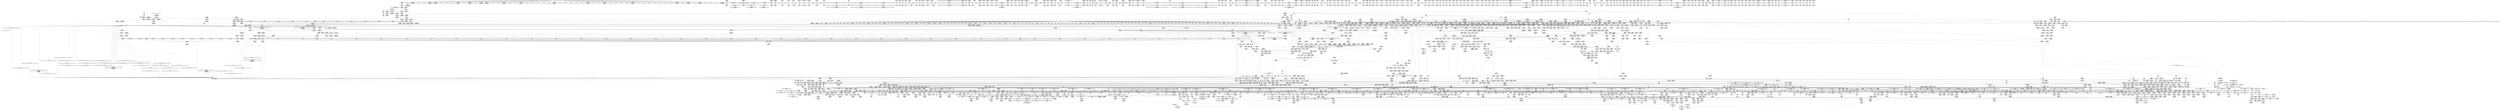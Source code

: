 digraph {
	CE0x5f60700 [shape=record,shape=Mrecord,label="{CE0x5f60700|tomoyo_path_perm:arrayidx|security/tomoyo/file.c,797|*SummSource*}"]
	CE0x5b3fdb0 [shape=record,shape=Mrecord,label="{CE0x5b3fdb0|tomoyo_fill_path_info:tmp5|security/tomoyo/util.c,667}"]
	CE0x5c539a0 [shape=record,shape=Mrecord,label="{CE0x5c539a0|GLOBAL:tomoyo_domain|*Constant*|*SummSink*}"]
	CE0x74cec20 [shape=record,shape=Mrecord,label="{CE0x74cec20|srcu_read_unlock:tmp}"]
	CE0x5a46150 [shape=record,shape=Mrecord,label="{CE0x5a46150|tomoyo_get_realpath:tmp10|security/tomoyo/file.c,155|*SummSink*}"]
	CE0x4e7aac0 [shape=record,shape=Mrecord,label="{CE0x4e7aac0|_ret_void,_!dbg_!38929|security/tomoyo/util.c,670}"]
	CE0x4bf6640 [shape=record,shape=Mrecord,label="{CE0x4bf6640|GLOBAL:tomoyo_path_perm|*Constant*|*SummSource*}"]
	CE0x7705350 [shape=record,shape=Mrecord,label="{CE0x7705350|_ret_i32_%retval.0,_!dbg_!38942|security/tomoyo/file.c,575|*SummSource*}"]
	CE0x4dbd080 [shape=record,shape=Mrecord,label="{CE0x4dbd080|GLOBAL:tomoyo_init_request_info|*Constant*|*SummSink*}"]
	CE0x7553760 [shape=record,shape=Mrecord,label="{CE0x7553760|i64*_getelementptr_inbounds_(_4_x_i64_,_4_x_i64_*___llvm_gcov_ctr33,_i64_0,_i64_0)|*Constant*|*SummSource*}"]
	CE0x3ff4970 [shape=record,shape=Mrecord,label="{CE0x3ff4970|tomoyo_const_part_length:cmp12|security/tomoyo/util.c,641|*SummSource*}"]
	CE0x5f2ca10 [shape=record,shape=Mrecord,label="{CE0x5f2ca10|tomoyo_init_request_info:domain1|security/tomoyo/util.c,1006|*SummSource*}"]
	CE0x4c0fb80 [shape=record,shape=Mrecord,label="{CE0x4c0fb80|_call_void_mcount()_#3}"]
	CE0x5e11540 [shape=record,shape=Mrecord,label="{CE0x5e11540|rcu_lock_release:tmp6|*SummSink*}"]
	CE0x768fd40 [shape=record,shape=Mrecord,label="{CE0x768fd40|tomoyo_const_part_length:filename|Function::tomoyo_const_part_length&Arg::filename::}"]
	CE0x5ab15b0 [shape=record,shape=Mrecord,label="{CE0x5ab15b0|rcu_lock_acquire:tmp|*SummSink*}"]
	CE0x4ef33b0 [shape=record,shape=Mrecord,label="{CE0x4ef33b0|tomoyo_path_permission:r|Function::tomoyo_path_permission&Arg::r::}"]
	CE0x7476910 [shape=record,shape=Mrecord,label="{CE0x7476910|tomoyo_get_mode:conv|security/tomoyo/util.c,982}"]
	CE0x4d97bf0 [shape=record,shape=Mrecord,label="{CE0x4d97bf0|srcu_read_unlock:dep_map|include/linux/srcu.h,236}"]
	CE0x603fd40 [shape=record,shape=Mrecord,label="{CE0x603fd40|_call_void_mcount()_#3|*SummSource*}"]
	CE0x5f0db40 [shape=record,shape=Mrecord,label="{CE0x5f0db40|128:_i8*,_1208:_%struct.file*,_:_CMRE_50,51_}"]
	CE0x5f26a40 [shape=record,shape=Mrecord,label="{CE0x5f26a40|tomoyo_get_mode:entry|*SummSource*}"]
	CE0x5f9bb90 [shape=record,shape=Mrecord,label="{CE0x5f9bb90|tomoyo_path_perm:tmp34|security/tomoyo/file.c,821}"]
	CE0x5b27650 [shape=record,shape=Mrecord,label="{CE0x5b27650|VOIDTB_TE:_CE_314,315_}"]
	CE0x4102d70 [shape=record,shape=Mrecord,label="{CE0x4102d70|tomoyo_const_part_length:if.end}"]
	CE0x602e870 [shape=record,shape=Mrecord,label="{CE0x602e870|tomoyo_init_request_info:tmp3|security/tomoyo/util.c,1004|*SummSink*}"]
	CE0x41db310 [shape=record,shape=Mrecord,label="{CE0x41db310|8:_%struct.vfsmount*,_16:_%struct.dentry*,_168:_%struct.tomoyo_path_info*,_:_SCMRE_0,8_|*MultipleSource*|security/tomoyo/tomoyo.c, 149|security/tomoyo/tomoyo.c,149}"]
	CE0x5baadc0 [shape=record,shape=Mrecord,label="{CE0x5baadc0|tomoyo_audit_path_log:idxprom|security/tomoyo/file.c,167|*SummSink*}"]
	CE0x76e50c0 [shape=record,shape=Mrecord,label="{CE0x76e50c0|__llvm_gcov_indirect_counter_increment:bb4}"]
	CE0x75d9dd0 [shape=record,shape=Mrecord,label="{CE0x75d9dd0|i32_2|*Constant*}"]
	CE0x7497fc0 [shape=record,shape=Mrecord,label="{CE0x7497fc0|i64*_getelementptr_inbounds_(_12_x_i64_,_12_x_i64_*___llvm_gcov_ctr31133,_i64_0,_i64_6)|*Constant*}"]
	CE0x5ec83d0 [shape=record,shape=Mrecord,label="{CE0x5ec83d0|tomoyo_const_part_length:sw.bb|*SummSink*}"]
	CE0x5ba1a60 [shape=record,shape=Mrecord,label="{CE0x5ba1a60|_ret_%struct.tomoyo_domain_info*_%tmp23,_!dbg_!38929|security/tomoyo/common.h,1205}"]
	CE0x5e5f950 [shape=record,shape=Mrecord,label="{CE0x5e5f950|i64*_getelementptr_inbounds_(_2_x_i64_,_2_x_i64_*___llvm_gcov_ctr22,_i64_0,_i64_0)|*Constant*|*SummSource*}"]
	CE0x5e589d0 [shape=record,shape=Mrecord,label="{CE0x5e589d0|i64*_getelementptr_inbounds_(_25_x_i64_,_25_x_i64_*___llvm_gcov_ctr11,_i64_0,_i64_11)|*Constant*|*SummSink*}"]
	CE0x4e26890 [shape=record,shape=Mrecord,label="{CE0x4e26890|tomoyo_audit_path_log:tmp5|security/tomoyo/file.c,167|*SummSource*}"]
	CE0x6a326e0 [shape=record,shape=Mrecord,label="{CE0x6a326e0|tomoyo_fill_path_info:land.rhs|*SummSource*}"]
	CE0x7705b50 [shape=record,shape=Mrecord,label="{CE0x7705b50|tomoyo_path_perm:cmp18|security/tomoyo/file.c,821|*SummSource*}"]
	CE0x5c7e940 [shape=record,shape=Mrecord,label="{CE0x5c7e940|tomoyo_path_perm:idxprom|security/tomoyo/file.c,797|*SummSource*}"]
	CE0x774d660 [shape=record,shape=Mrecord,label="{CE0x774d660|tomoyo_path_perm:tmp25|security/tomoyo/file.c,814|*SummSink*}"]
	CE0x7443520 [shape=record,shape=Mrecord,label="{CE0x7443520|tomoyo_domain:tmp7|security/tomoyo/common.h,1205}"]
	CE0x5f885e0 [shape=record,shape=Mrecord,label="{CE0x5f885e0|tomoyo_get_mode:tmp25|security/tomoyo/util.c,987|*SummSource*}"]
	CE0x5f8fc80 [shape=record,shape=Mrecord,label="{CE0x5f8fc80|__llvm_gcov_indirect_counter_increment114:tmp}"]
	CE0x4c45f80 [shape=record,shape=Mrecord,label="{CE0x4c45f80|tomoyo_const_part_length:tmp27|security/tomoyo/util.c,641}"]
	CE0x5e60450 [shape=record,shape=Mrecord,label="{CE0x5e60450|tomoyo_read_lock:bb|*SummSink*}"]
	CE0x4c6cb70 [shape=record,shape=Mrecord,label="{CE0x4c6cb70|rcu_lock_release:tmp3}"]
	CE0x4b83100 [shape=record,shape=Mrecord,label="{CE0x4b83100|i32_1|*Constant*}"]
	CE0x5a69390 [shape=record,shape=Mrecord,label="{CE0x5a69390|_ret_void|*SummSink*}"]
	CE0x6a32470 [shape=record,shape=Mrecord,label="{CE0x6a32470|tomoyo_domain:tmp3}"]
	CE0x59fc600 [shape=record,shape=Mrecord,label="{CE0x59fc600|128:_i8*,_1208:_%struct.file*,_:_CMRE_120,128_|*MultipleSource*|security/tomoyo/common.h,1205|security/tomoyo/common.h,1205}"]
	CE0x40cecc0 [shape=record,shape=Mrecord,label="{CE0x40cecc0|tomoyo_path_permission:do.end|*SummSink*}"]
	CE0x4c33430 [shape=record,shape=Mrecord,label="{CE0x4c33430|tomoyo_fill_path_info:frombool10|security/tomoyo/util.c,668}"]
	CE0x5e98990 [shape=record,shape=Mrecord,label="{CE0x5e98990|tomoyo_fill_path_info:cmp8|security/tomoyo/util.c,668}"]
	CE0x5f70780 [shape=record,shape=Mrecord,label="{CE0x5f70780|tomoyo_fill_path_info:conv|security/tomoyo/util.c,664|*SummSink*}"]
	CE0x7705a40 [shape=record,shape=Mrecord,label="{CE0x7705a40|tomoyo_path_perm:cmp18|security/tomoyo/file.c,821}"]
	CE0x601b430 [shape=record,shape=Mrecord,label="{CE0x601b430|tomoyo_path_perm:tmp38|security/tomoyo/file.c,822|*SummSource*}"]
	CE0x5b50d50 [shape=record,shape=Mrecord,label="{CE0x5b50d50|tomoyo_path_permission:tmp12|security/tomoyo/file.c,566|*SummSink*}"]
	CE0x4193430 [shape=record,shape=Mrecord,label="{CE0x4193430|i32_51|*Constant*|*SummSource*}"]
	CE0x5d6fc40 [shape=record,shape=Mrecord,label="{CE0x5d6fc40|i32_3|*Constant*|*SummSource*}"]
	CE0x4100c40 [shape=record,shape=Mrecord,label="{CE0x4100c40|tomoyo_path_perm:tmp}"]
	CE0x74ee050 [shape=record,shape=Mrecord,label="{CE0x74ee050|tomoyo_fill_path_info:tmp6|security/tomoyo/util.c,667|*SummSource*}"]
	CE0x7597db0 [shape=record,shape=Mrecord,label="{CE0x7597db0|rcu_lock_release:entry|*SummSink*}"]
	CE0x76e5320 [shape=record,shape=Mrecord,label="{CE0x76e5320|__llvm_gcov_indirect_counter_increment:bb4|*SummSink*}"]
	CE0x4eea900 [shape=record,shape=Mrecord,label="{CE0x4eea900|tomoyo_domain:land.lhs.true|*SummSink*}"]
	CE0x5e11220 [shape=record,shape=Mrecord,label="{CE0x5e11220|rcu_lock_release:tmp6}"]
	CE0x75cb6a0 [shape=record,shape=Mrecord,label="{CE0x75cb6a0|i32_8|*Constant*}"]
	CE0x5b22250 [shape=record,shape=Mrecord,label="{CE0x5b22250|40:_%struct.tomoyo_policy_namespace*,_48:_i8,_:_GCRE_tomoyo_kernel_domain_external_global_%struct.tomoyo_domain_info_40,48_|*MultipleSource*|security/tomoyo/util.c,1005|security/tomoyo/util.c,1007|Function::tomoyo_init_request_info&Arg::domain::}"]
	CE0x7758ba0 [shape=record,shape=Mrecord,label="{CE0x7758ba0|tomoyo_get_mode:if.then13}"]
	CE0x4d7a9d0 [shape=record,shape=Mrecord,label="{CE0x4d7a9d0|i64*_getelementptr_inbounds_(_10_x_i64_,_10_x_i64_*___llvm_gcov_ctr34,_i64_0,_i64_9)|*Constant*}"]
	CE0x7725430 [shape=record,shape=Mrecord,label="{CE0x7725430|rcu_lock_release:tmp4|include/linux/rcupdate.h,423}"]
	CE0x5f884b0 [shape=record,shape=Mrecord,label="{CE0x5f884b0|i64*_getelementptr_inbounds_(_12_x_i64_,_12_x_i64_*___llvm_gcov_ctr31133,_i64_0,_i64_10)|*Constant*}"]
	CE0x7464320 [shape=record,shape=Mrecord,label="{CE0x7464320|tomoyo_path_permission:profile|security/tomoyo/file.c,564}"]
	CE0x5f46390 [shape=record,shape=Mrecord,label="{CE0x5f46390|tomoyo_audit_path_log:tmp6|security/tomoyo/file.c,169|*SummSink*}"]
	CE0x4ed6040 [shape=record,shape=Mrecord,label="{CE0x4ed6040|tomoyo_path_perm:tmp21|security/tomoyo/file.c,810|*SummSink*}"]
	CE0x741d420 [shape=record,shape=Mrecord,label="{CE0x741d420|tomoyo_get_mode:conv15|security/tomoyo/util.c,987|*SummSource*}"]
	CE0x601b010 [shape=record,shape=Mrecord,label="{CE0x601b010|tomoyo_path_perm:name21|security/tomoyo/file.c,822|*SummSink*}"]
	CE0x75bb1f0 [shape=record,shape=Mrecord,label="{CE0x75bb1f0|tomoyo_get_realpath:bb}"]
	"CONST[source:2(external),value:2(dynamic)][purpose:{subject}][SrcIdx:16]"
	CE0x41dbbe0 [shape=record,shape=Mrecord,label="{CE0x41dbbe0|_call_void_mcount()_#3}"]
	CE0x5f51e10 [shape=record,shape=Mrecord,label="{CE0x5f51e10|tomoyo_path_perm:if.then5}"]
	CE0x401eba0 [shape=record,shape=Mrecord,label="{CE0x401eba0|tomoyo_const_part_length:cmp15|security/tomoyo/util.c,641|*SummSink*}"]
	CE0x3ef0490 [shape=record,shape=Mrecord,label="{CE0x3ef0490|tomoyo_get_mode:idxprom6|security/tomoyo/util.c,983|*SummSource*}"]
	CE0x4c79460 [shape=record,shape=Mrecord,label="{CE0x4c79460|tomoyo_fill_path_info:is_dir|security/tomoyo/util.c,667|*SummSource*}"]
	CE0x3fb1db0 [shape=record,shape=Mrecord,label="{CE0x3fb1db0|i64*_getelementptr_inbounds_(_5_x_i64_,_5_x_i64_*___llvm_gcov_ctr28130,_i64_0,_i64_3)|*Constant*}"]
	CE0x76ef0e0 [shape=record,shape=Mrecord,label="{CE0x76ef0e0|tomoyo_const_part_length:tmp8|security/tomoyo/util.c,626}"]
	CE0x4c47930 [shape=record,shape=Mrecord,label="{CE0x4c47930|tomoyo_path_permission:tmp11|security/tomoyo/file.c,565|*SummSource*}"]
	CE0x754abe0 [shape=record,shape=Mrecord,label="{CE0x754abe0|__llvm_gcov_indirect_counter_increment:tmp}"]
	CE0x5e07890 [shape=record,shape=Mrecord,label="{CE0x5e07890|tomoyo_const_part_length:tmp12|security/tomoyo/util.c,626}"]
	CE0x74f0400 [shape=record,shape=Mrecord,label="{CE0x74f0400|tomoyo_get_realpath:tmp|*SummSource*}"]
	CE0x3ed4c60 [shape=record,shape=Mrecord,label="{CE0x3ed4c60|tomoyo_fill_path_info:tmp8|security/tomoyo/util.c,667|*SummSource*}"]
	CE0x5ab1f70 [shape=record,shape=Mrecord,label="{CE0x5ab1f70|__llvm_gcov_indirect_counter_increment:exit}"]
	CE0x423aa60 [shape=record,shape=Mrecord,label="{CE0x423aa60|tomoyo_read_unlock:tmp3|*SummSink*}"]
	CE0x3fb1c50 [shape=record,shape=Mrecord,label="{CE0x3fb1c50|tomoyo_fill_path_info:tmp5|security/tomoyo/util.c,667}"]
	CE0x5f6fe50 [shape=record,shape=Mrecord,label="{CE0x5f6fe50|tomoyo_fill_path_info:name1|security/tomoyo/util.c,663|*SummSink*}"]
	CE0x5cf3a40 [shape=record,shape=Mrecord,label="{CE0x5cf3a40|i64*_getelementptr_inbounds_(_12_x_i64_,_12_x_i64_*___llvm_gcov_ctr31133,_i64_0,_i64_6)|*Constant*}"]
	CE0x4c8cd80 [shape=record,shape=Mrecord,label="{CE0x4c8cd80|__llvm_gcov_indirect_counter_increment:pred|*SummSource*}"]
	CE0x4e127c0 [shape=record,shape=Mrecord,label="{CE0x4e127c0|VOIDTB_TE:_CE_188,189_}"]
	CE0x6a3db30 [shape=record,shape=Mrecord,label="{CE0x6a3db30|tomoyo_get_mode:if.end14}"]
	CE0x3f1ff60 [shape=record,shape=Mrecord,label="{CE0x3f1ff60|_call_void_lockdep_rcu_suspicious(i8*_getelementptr_inbounds_(_25_x_i8_,_25_x_i8_*_.str12,_i32_0,_i32_0),_i32_1205,_i8*_getelementptr_inbounds_(_45_x_i8_,_45_x_i8_*_.str13,_i32_0,_i32_0))_#9,_!dbg_!38917|security/tomoyo/common.h,1205|*SummSource*}"]
	CE0x4d89b70 [shape=record,shape=Mrecord,label="{CE0x4d89b70|tomoyo_const_part_length:len.0|*SummSource*}"]
	CE0x5fe5150 [shape=record,shape=Mrecord,label="{CE0x5fe5150|tomoyo_path_perm:name21|security/tomoyo/file.c,822}"]
	CE0x4d4b630 [shape=record,shape=Mrecord,label="{CE0x4d4b630|tomoyo_path_permission:operation|Function::tomoyo_path_permission&Arg::operation::|*SummSource*}"]
	CE0x7599a20 [shape=record,shape=Mrecord,label="{CE0x7599a20|tomoyo_audit_path_log:r|Function::tomoyo_audit_path_log&Arg::r::|*SummSink*}"]
	CE0x6023510 [shape=record,shape=Mrecord,label="{CE0x6023510|i64*_getelementptr_inbounds_(_25_x_i64_,_25_x_i64_*___llvm_gcov_ctr11,_i64_0,_i64_19)|*Constant*|*SummSource*}"]
	CE0x7543330 [shape=record,shape=Mrecord,label="{CE0x7543330|GLOBAL:__llvm_gcov_ctr26|Global_var:__llvm_gcov_ctr26|*SummSource*}"]
	CE0x5e3efe0 [shape=record,shape=Mrecord,label="{CE0x5e3efe0|tomoyo_const_part_length:tmp42|security/tomoyo/util.c,644|*SummSource*}"]
	CE0x5a1ec70 [shape=record,shape=Mrecord,label="{CE0x5a1ec70|i32_2|*Constant*}"]
	CE0x4db4580 [shape=record,shape=Mrecord,label="{CE0x4db4580|tomoyo_add_slash:call|security/tomoyo/file.c,136|*SummSource*}"]
	CE0x4e6b260 [shape=record,shape=Mrecord,label="{CE0x4e6b260|tomoyo_fill_path_info:is_dir|security/tomoyo/util.c,667}"]
	CE0x5b25d50 [shape=record,shape=Mrecord,label="{CE0x5b25d50|i32_0|*Constant*}"]
	CE0x75bb0c0 [shape=record,shape=Mrecord,label="{CE0x75bb0c0|tomoyo_get_mode:idxprom|security/tomoyo/util.c,981|*SummSink*}"]
	CE0x407aca0 [shape=record,shape=Mrecord,label="{CE0x407aca0|tomoyo_path_permission:do.end|*SummSource*}"]
	CE0x4123110 [shape=record,shape=Mrecord,label="{CE0x4123110|i64_2|*Constant*|*SummSource*}"]
	CE0x4ccecb0 [shape=record,shape=Mrecord,label="{CE0x4ccecb0|tomoyo_path_permission:tmp19|security/tomoyo/file.c,573|*SummSource*}"]
	CE0x5d71da0 [shape=record,shape=Mrecord,label="{CE0x5d71da0|tomoyo_read_lock:entry|*SummSink*}"]
	CE0x5f36d90 [shape=record,shape=Mrecord,label="{CE0x5f36d90|i32_4|*Constant*|*SummSink*}"]
	CE0x7757ab0 [shape=record,shape=Mrecord,label="{CE0x7757ab0|srcu_read_unlock:tmp3|*SummSource*}"]
	CE0x742a8b0 [shape=record,shape=Mrecord,label="{CE0x742a8b0|VOIDTB_TE:_CE_165,166_}"]
	CE0x5b7a9d0 [shape=record,shape=Mrecord,label="{CE0x5b7a9d0|tomoyo_path_permission:filename5|security/tomoyo/file.c,568|*SummSink*}"]
	CE0x5ebea70 [shape=record,shape=Mrecord,label="{CE0x5ebea70|tomoyo_init_request_info:call4|security/tomoyo/util.c,1010|*SummSource*}"]
	CE0x3ebece0 [shape=record,shape=Mrecord,label="{CE0x3ebece0|tomoyo_path_perm:tmp2|security/tomoyo/file.c,787|*SummSink*}"]
	CE0x5f9b3f0 [shape=record,shape=Mrecord,label="{CE0x5f9b3f0|i64*_getelementptr_inbounds_(_25_x_i64_,_25_x_i64_*___llvm_gcov_ctr11,_i64_0,_i64_18)|*Constant*}"]
	CE0x5cf6e40 [shape=record,shape=Mrecord,label="{CE0x5cf6e40|tomoyo_domain:tmp8|security/tomoyo/common.h,1205|*SummSource*}"]
	CE0x4da1900 [shape=record,shape=Mrecord,label="{CE0x4da1900|tomoyo_domain:tmp20|security/tomoyo/common.h,1205|*SummSink*}"]
	CE0x5acf8e0 [shape=record,shape=Mrecord,label="{CE0x5acf8e0|tomoyo_const_part_length:tmp23|security/tomoyo/util.c,634|*SummSink*}"]
	CE0x4ce4bb0 [shape=record,shape=Mrecord,label="{CE0x4ce4bb0|tomoyo_path_perm:tmp10|security/tomoyo/file.c,797|*SummSource*}"]
	CE0x7524e50 [shape=record,shape=Mrecord,label="{CE0x7524e50|tomoyo_path_perm:tmp52|security/tomoyo/file.c,829|*SummSource*}"]
	CE0x5b27980 [shape=record,shape=Mrecord,label="{CE0x5b27980|VOIDTB_TE:_CE_317,318_}"]
	CE0x4ec9f10 [shape=record,shape=Mrecord,label="{CE0x4ec9f10|get_current:tmp4|./arch/x86/include/asm/current.h,14|*SummSink*}"]
	CE0x74ac550 [shape=record,shape=Mrecord,label="{CE0x74ac550|i64*_getelementptr_inbounds_(_25_x_i64_,_25_x_i64_*___llvm_gcov_ctr11,_i64_0,_i64_22)|*Constant*|*SummSink*}"]
	CE0x4f460c0 [shape=record,shape=Mrecord,label="{CE0x4f460c0|tomoyo_path_permission:cmp|security/tomoyo/file.c,565}"]
	CE0x5e97520 [shape=record,shape=Mrecord,label="{CE0x5e97520|GLOBAL:__llvm_gcov_ctr54147|Global_var:__llvm_gcov_ctr54147|*SummSink*}"]
	CE0x3f49fc0 [shape=record,shape=Mrecord,label="{CE0x3f49fc0|i64_1|*Constant*}"]
	CE0x5be7160 [shape=record,shape=Mrecord,label="{CE0x5be7160|__llvm_gcov_indirect_counter_increment114:tmp6|*SummSink*}"]
	CE0x4e9dec0 [shape=record,shape=Mrecord,label="{CE0x4e9dec0|tomoyo_fill_path_info:conv7|security/tomoyo/util.c,668}"]
	CE0x3f4a030 [shape=record,shape=Mrecord,label="{CE0x3f4a030|get_current:tmp1}"]
	CE0x5a62120 [shape=record,shape=Mrecord,label="{CE0x5a62120|rcu_lock_acquire:tmp4|include/linux/rcupdate.h,418|*SummSink*}"]
	CE0x4c6ce00 [shape=record,shape=Mrecord,label="{CE0x4c6ce00|VOIDTB_TE:_CE_219,220_}"]
	CE0x5bf2520 [shape=record,shape=Mrecord,label="{CE0x5bf2520|GLOBAL:tomoyo_supervisor|*Constant*|*SummSource*}"]
	CE0x6a31360 [shape=record,shape=Mrecord,label="{CE0x6a31360|tomoyo_get_mode:return|*SummSource*}"]
	CE0x7599330 [shape=record,shape=Mrecord,label="{CE0x7599330|GLOBAL:tomoyo_audit_path_log|*Constant*|*SummSource*}"]
	CE0x5ab1130 [shape=record,shape=Mrecord,label="{CE0x5ab1130|i64*_null|*Constant*}"]
	CE0x5bf2690 [shape=record,shape=Mrecord,label="{CE0x5bf2690|i8*_getelementptr_inbounds_(_12_x_i8_,_12_x_i8_*_.str1,_i32_0,_i32_0)|*Constant*}"]
	CE0x740b9f0 [shape=record,shape=Mrecord,label="{CE0x740b9f0|tomoyo_get_mode:tmp5|security/tomoyo/util.c,978}"]
	CE0x5b45920 [shape=record,shape=Mrecord,label="{CE0x5b45920|tomoyo_fill_path_info:tmp10}"]
	CE0x4cf6ab0 [shape=record,shape=Mrecord,label="{CE0x4cf6ab0|tomoyo_fill_path_info:tmp12|security/tomoyo/util.c,667|*SummSource*}"]
	CE0x5b40490 [shape=record,shape=Mrecord,label="{CE0x5b40490|tomoyo_path_permission:domain|security/tomoyo/file.c,564|*SummSource*}"]
	CE0x5ec7d30 [shape=record,shape=Mrecord,label="{CE0x5ec7d30|tomoyo_const_part_length:tmp10|security/tomoyo/util.c,626|*SummSource*}"]
	CE0x4ef2e20 [shape=record,shape=Mrecord,label="{CE0x4ef2e20|tomoyo_path_permission:entry|*SummSource*}"]
	CE0x7597b80 [shape=record,shape=Mrecord,label="{CE0x7597b80|GLOBAL:rcu_lock_release|*Constant*|*SummSource*}"]
	CE0x5ab1e60 [shape=record,shape=Mrecord,label="{CE0x5ab1e60|__llvm_gcov_indirect_counter_increment:bb|*SummSink*}"]
	CE0x4e6b780 [shape=record,shape=Mrecord,label="{CE0x4e6b780|tomoyo_get_mode:idxprom3|security/tomoyo/util.c,983|*SummSink*}"]
	CE0x5f26d90 [shape=record,shape=Mrecord,label="{CE0x5f26d90|tomoyo_get_mode:ns|Function::tomoyo_get_mode&Arg::ns::|*SummSink*}"]
	CE0x4cf6100 [shape=record,shape=Mrecord,label="{CE0x4cf6100|i64*_getelementptr_inbounds_(_5_x_i64_,_5_x_i64_*___llvm_gcov_ctr28130,_i64_0,_i64_4)|*Constant*}"]
	CE0x75a39c0 [shape=record,shape=Mrecord,label="{CE0x75a39c0|tomoyo_const_part_length:retval.0|*SummSource*}"]
	CE0x5ab0920 [shape=record,shape=Mrecord,label="{CE0x5ab0920|rcu_lock_acquire:indirectgoto}"]
	CE0x7432340 [shape=record,shape=Mrecord,label="{CE0x7432340|_ret_void,_!dbg_!38904|security/tomoyo/common.h,1110}"]
	CE0x4c32e60 [shape=record,shape=Mrecord,label="{CE0x4c32e60|tomoyo_fill_path_info:cmp8|security/tomoyo/util.c,668|*SummSink*}"]
	CE0x7463ef0 [shape=record,shape=Mrecord,label="{CE0x7463ef0|tomoyo_add_slash:tmp2|*LoadInst*|security/tomoyo/file.c,131|*SummSink*}"]
	CE0x416a210 [shape=record,shape=Mrecord,label="{CE0x416a210|GLOBAL:__llvm_gcov_ctr28130|Global_var:__llvm_gcov_ctr28130}"]
	CE0x5a9afb0 [shape=record,shape=Mrecord,label="{CE0x5a9afb0|0:_%struct.tomoyo_obj_info*,_16:_%struct.tomoyo_domain_info*,_24:_%struct.tomoyo_path_info*,_40:_i8,_72:_i8,_75:_i8,_76:_i8,_77:_i8,_:_SCMRE_57,58_}"]
	CE0x74891b0 [shape=record,shape=Mrecord,label="{CE0x74891b0|tomoyo_path_perm:tmp45|security/tomoyo/file.c,826}"]
	CE0x5e2a2a0 [shape=record,shape=Mrecord,label="{CE0x5e2a2a0|tomoyo_path_perm:if.then13|*SummSink*}"]
	CE0x5b452f0 [shape=record,shape=Mrecord,label="{CE0x5b452f0|i32_47|*Constant*}"]
	CE0x7443690 [shape=record,shape=Mrecord,label="{CE0x7443690|tomoyo_path_permission:if.end|*SummSource*}"]
	CE0x4e1e250 [shape=record,shape=Mrecord,label="{CE0x4e1e250|tomoyo_fill_path_info:hash|security/tomoyo/util.c,669}"]
	CE0x4e26710 [shape=record,shape=Mrecord,label="{CE0x4e26710|0:_i8*,_array:_GCRE_tomoyo_path_keyword_external_constant_11_x_i8*_:_elem_10::|security/tomoyo/file.c,167}"]
	CE0x5c7e690 [shape=record,shape=Mrecord,label="{CE0x5c7e690|i64_16|*Constant*|*SummSource*}"]
	CE0x743af10 [shape=record,shape=Mrecord,label="{CE0x743af10|tomoyo_path_perm:tobool24|security/tomoyo/file.c,826}"]
	CE0x4086070 [shape=record,shape=Mrecord,label="{CE0x4086070|_call_void_mcount()_#3|*SummSink*}"]
	CE0x5e1c810 [shape=record,shape=Mrecord,label="{CE0x5e1c810|tomoyo_get_realpath:tmp2|*LoadInst*|security/tomoyo/file.c,151|*SummSink*}"]
	CE0x4cd4180 [shape=record,shape=Mrecord,label="{CE0x4cd4180|VOIDTB_TE:_CE_308,309_}"]
	CE0x5b9a460 [shape=record,shape=Mrecord,label="{CE0x5b9a460|tomoyo_init_request_info:tmp1}"]
	CE0x76a9720 [shape=record,shape=Mrecord,label="{CE0x76a9720|tomoyo_domain:tmp23|security/tomoyo/common.h,1205|*SummSource*}"]
	CE0x3fa4170 [shape=record,shape=Mrecord,label="{CE0x3fa4170|tomoyo_const_part_length:tmp28|security/tomoyo/util.c,641|*SummSource*}"]
	CE0x74cadf0 [shape=record,shape=Mrecord,label="{CE0x74cadf0|tomoyo_path_perm:tmp48|security/tomoyo/file.c,828|*SummSource*}"]
	CE0x5a78da0 [shape=record,shape=Mrecord,label="{CE0x5a78da0|rcu_lock_acquire:tmp}"]
	CE0x5ccfe80 [shape=record,shape=Mrecord,label="{CE0x5ccfe80|tomoyo_path_perm:idxprom|security/tomoyo/file.c,797|*SummSink*}"]
	CE0x5b79fa0 [shape=record,shape=Mrecord,label="{CE0x5b79fa0|srcu_read_lock:tmp1|*SummSource*}"]
	CE0x5acef60 [shape=record,shape=Mrecord,label="{CE0x5acef60|tomoyo_const_part_length:tmp|*SummSink*}"]
	CE0x4cf86b0 [shape=record,shape=Mrecord,label="{CE0x4cf86b0|tomoyo_path_perm:tmp12|security/tomoyo/file.c,799}"]
	CE0x74437c0 [shape=record,shape=Mrecord,label="{CE0x74437c0|tomoyo_path_permission:if.end|*SummSink*}"]
	CE0x7599730 [shape=record,shape=Mrecord,label="{CE0x7599730|_ret_i32_%call,_!dbg_!38912|security/tomoyo/file.c,167}"]
	CE0x4250580 [shape=record,shape=Mrecord,label="{CE0x4250580|__llvm_gcov_indirect_counter_increment:counters|Function::__llvm_gcov_indirect_counter_increment&Arg::counters::|*SummSource*}"]
	CE0x4d99390 [shape=record,shape=Mrecord,label="{CE0x4d99390|i64*_getelementptr_inbounds_(_10_x_i64_,_10_x_i64_*___llvm_gcov_ctr34,_i64_0,_i64_9)|*Constant*|*SummSource*}"]
	CE0x6a45450 [shape=record,shape=Mrecord,label="{CE0x6a45450|tomoyo_fill_path_info:tmp8|security/tomoyo/util.c,667}"]
	CE0x5c09c10 [shape=record,shape=Mrecord,label="{CE0x5c09c10|GLOBAL:tomoyo_ss|Global_var:tomoyo_ss|*SummSource*}"]
	CE0x4ca5740 [shape=record,shape=Mrecord,label="{CE0x4ca5740|VOIDTB_TE:_CE_201,202_}"]
	CE0x5014670 [shape=record,shape=Mrecord,label="{CE0x5014670|tomoyo_fill_path_info:cmp8|security/tomoyo/util.c,668}"]
	CE0x4e27630 [shape=record,shape=Mrecord,label="{CE0x4e27630|srcu_read_lock:tmp3}"]
	CE0x4da20d0 [shape=record,shape=Mrecord,label="{CE0x4da20d0|GLOBAL:get_current|*Constant*}"]
	CE0x5e96eb0 [shape=record,shape=Mrecord,label="{CE0x5e96eb0|tomoyo_path_permission:tmp1|*SummSource*}"]
	CE0x4cced70 [shape=record,shape=Mrecord,label="{CE0x4cced70|tomoyo_path_permission:tmp19|security/tomoyo/file.c,573|*SummSink*}"]
	CE0x5ae0810 [shape=record,shape=Mrecord,label="{CE0x5ae0810|i64*_getelementptr_inbounds_(_6_x_i64_,_6_x_i64_*___llvm_gcov_ctr26,_i64_0,_i64_5)|*Constant*|*SummSource*}"]
	CE0x5ab1830 [shape=record,shape=Mrecord,label="{CE0x5ab1830|__llvm_gcov_indirect_counter_increment:bb}"]
	CE0x4da1520 [shape=record,shape=Mrecord,label="{CE0x4da1520|i64*_getelementptr_inbounds_(_11_x_i64_,_11_x_i64_*___llvm_gcov_ctr54147,_i64_0,_i64_10)|*Constant*|*SummSink*}"]
	CE0x5ac01d0 [shape=record,shape=Mrecord,label="{CE0x5ac01d0|GLOBAL:__llvm_gcov_indirect_counter_increment|*Constant*|*SummSink*}"]
	CE0x5e1bde0 [shape=record,shape=Mrecord,label="{CE0x5e1bde0|i64*_getelementptr_inbounds_(_5_x_i64_,_5_x_i64_*___llvm_gcov_ctr32134,_i64_0,_i64_0)|*Constant*|*SummSink*}"]
	CE0x5e5f8e0 [shape=record,shape=Mrecord,label="{CE0x5e5f8e0|i64*_getelementptr_inbounds_(_2_x_i64_,_2_x_i64_*___llvm_gcov_ctr22,_i64_0,_i64_0)|*Constant*}"]
	CE0x5b8caf0 [shape=record,shape=Mrecord,label="{CE0x5b8caf0|tomoyo_get_realpath:name1|security/tomoyo/file.c,151|*SummSource*}"]
	CE0x4cacd70 [shape=record,shape=Mrecord,label="{CE0x4cacd70|GLOBAL:tomoyo_const_part_length|*Constant*}"]
	CE0x5ec7eb0 [shape=record,shape=Mrecord,label="{CE0x5ec7eb0|tomoyo_get_mode:mode.0}"]
	CE0x5aef770 [shape=record,shape=Mrecord,label="{CE0x5aef770|tomoyo_add_slash:tmp6|security/tomoyo/file.c,131}"]
	CE0x4c6ccf0 [shape=record,shape=Mrecord,label="{CE0x4c6ccf0|VOIDTB_TE:_CE_218,219_}"]
	CE0x5a9b210 [shape=record,shape=Mrecord,label="{CE0x5a9b210|0:_%struct.tomoyo_obj_info*,_16:_%struct.tomoyo_domain_info*,_24:_%struct.tomoyo_path_info*,_40:_i8,_72:_i8,_75:_i8,_76:_i8,_77:_i8,_:_SCMRE_58,59_}"]
	CE0x599c840 [shape=record,shape=Mrecord,label="{CE0x599c840|i32_1|*Constant*}"]
	CE0x747a200 [shape=record,shape=Mrecord,label="{CE0x747a200|tomoyo_const_part_length:conv8|security/tomoyo/util.c,632}"]
	CE0x4b6a830 [shape=record,shape=Mrecord,label="{CE0x4b6a830|tomoyo_const_part_length:cmp3|security/tomoyo/util.c,627|*SummSink*}"]
	CE0x4ea6a20 [shape=record,shape=Mrecord,label="{CE0x4ea6a20|tomoyo_path_permission:tmp6|*LoadInst*|security/tomoyo/file.c,564|*SummSource*}"]
	CE0x4d3df20 [shape=record,shape=Mrecord,label="{CE0x4d3df20|0:_%struct.tomoyo_obj_info*,_16:_%struct.tomoyo_domain_info*,_24:_%struct.tomoyo_path_info*,_40:_i8,_72:_i8,_75:_i8,_76:_i8,_77:_i8,_:_SCMRE_29,30_}"]
	CE0x4d08080 [shape=record,shape=Mrecord,label="{CE0x4d08080|i64_7|*Constant*|*SummSink*}"]
	CE0x5e11ac0 [shape=record,shape=Mrecord,label="{CE0x5e11ac0|GLOBAL:lock_release|*Constant*}"]
	CE0x4d986b0 [shape=record,shape=Mrecord,label="{CE0x4d986b0|tomoyo_audit_path_log:tmp7|security/tomoyo/file.c,169|*SummSource*}"]
	CE0x75d9b40 [shape=record,shape=Mrecord,label="{CE0x75d9b40|tomoyo_audit_path_log:path|security/tomoyo/file.c,168}"]
	CE0x5a39410 [shape=record,shape=Mrecord,label="{CE0x5a39410|tomoyo_add_slash:tmp11|*LoadInst*|security/tomoyo/file.c,136}"]
	CE0x5a52e50 [shape=record,shape=Mrecord,label="{CE0x5a52e50|VOIDTB_TE:_CE_173,174_}"]
	CE0x5e3a760 [shape=record,shape=Mrecord,label="{CE0x5e3a760|tomoyo_init_request_info:tmp4|security/tomoyo/util.c,1004|*SummSource*}"]
	CE0x4c8b6e0 [shape=record,shape=Mrecord,label="{CE0x4c8b6e0|tomoyo_init_request_info:entry}"]
	CE0x7401b80 [shape=record,shape=Mrecord,label="{CE0x7401b80|GLOBAL:tomoyo_read_unlock|*Constant*|*SummSink*}"]
	CE0x743b3f0 [shape=record,shape=Mrecord,label="{CE0x743b3f0|i64_20|*Constant*|*SummSink*}"]
	CE0x5c1a9d0 [shape=record,shape=Mrecord,label="{CE0x5c1a9d0|tomoyo_path_perm:bb|*SummSource*}"]
	CE0x5e98690 [shape=record,shape=Mrecord,label="{CE0x5e98690|tomoyo_init_request_info:tmp6|security/tomoyo/util.c,1004}"]
	CE0x5f27020 [shape=record,shape=Mrecord,label="{CE0x5f27020|tomoyo_get_mode:profile|Function::tomoyo_get_mode&Arg::profile::}"]
	CE0x76a98a0 [shape=record,shape=Mrecord,label="{CE0x76a98a0|tomoyo_get_mode:if.then}"]
	CE0x407a880 [shape=record,shape=Mrecord,label="{CE0x407a880|srcu_read_lock:tmp3|*SummSink*}"]
	CE0x77101c0 [shape=record,shape=Mrecord,label="{CE0x77101c0|i8*_getelementptr_inbounds_(_25_x_i8_,_25_x_i8_*_.str12,_i32_0,_i32_0)|*Constant*|*SummSink*}"]
	CE0x4e1e5d0 [shape=record,shape=Mrecord,label="{CE0x4e1e5d0|tomoyo_fill_path_info:land.rhs}"]
	CE0x4cd4740 [shape=record,shape=Mrecord,label="{CE0x4cd4740|VOIDTB_TE:_CE_212,213_}"]
	CE0x4f45f60 [shape=record,shape=Mrecord,label="{CE0x4f45f60|tomoyo_path_permission:conv3|security/tomoyo/file.c,565|*SummSink*}"]
	CE0x751b7e0 [shape=record,shape=Mrecord,label="{CE0x751b7e0|_ret_void,_!dbg_!38929|security/tomoyo/util.c,670|*SummSink*}"]
	CE0x5db2e20 [shape=record,shape=Mrecord,label="{CE0x5db2e20|_ret_void,_!dbg_!38908|include/linux/rcupdate.h,419|*SummSource*}"]
	CE0x5de8250 [shape=record,shape=Mrecord,label="{CE0x5de8250|tomoyo_domain:tmp17|security/tomoyo/common.h,1205|*SummSource*}"]
	CE0x7543560 [shape=record,shape=Mrecord,label="{CE0x7543560|tomoyo_add_slash:tmp4|security/tomoyo/file.c,131|*SummSink*}"]
	CE0x5de80a0 [shape=record,shape=Mrecord,label="{CE0x5de80a0|tomoyo_domain:tmp17|security/tomoyo/common.h,1205}"]
	CE0x5c01020 [shape=record,shape=Mrecord,label="{CE0x5c01020|_call_void_mcount()_#3}"]
	CE0x76f7c60 [shape=record,shape=Mrecord,label="{CE0x76f7c60|i32_2|*Constant*}"]
	CE0x75a0050 [shape=record,shape=Mrecord,label="{CE0x75a0050|tomoyo_const_part_length:tmp51|security/tomoyo/util.c,651}"]
	CE0x4c8ba00 [shape=record,shape=Mrecord,label="{CE0x4c8ba00|tomoyo_inode_getattr:tmp|*SummSink*}"]
	CE0x6019170 [shape=record,shape=Mrecord,label="{CE0x6019170|tomoyo_path_perm:tmp7|security/tomoyo/file.c,797}"]
	CE0x4d9fdf0 [shape=record,shape=Mrecord,label="{CE0x4d9fdf0|__llvm_gcov_indirect_counter_increment114:tmp3|*SummSink*}"]
	CE0x5c6b570 [shape=record,shape=Mrecord,label="{CE0x5c6b570|tomoyo_get_mode:tmp21|security/tomoyo/util.c,985|*SummSource*}"]
	CE0x4088040 [shape=record,shape=Mrecord,label="{CE0x4088040|tomoyo_get_mode:tmp26|security/tomoyo/util.c,987}"]
	CE0x5a2d6f0 [shape=record,shape=Mrecord,label="{CE0x5a2d6f0|get_current:entry}"]
	CE0x5d6fb80 [shape=record,shape=Mrecord,label="{CE0x5d6fb80|i32_3|*Constant*}"]
	CE0x4c32c10 [shape=record,shape=Mrecord,label="{CE0x4c32c10|tomoyo_fill_path_info:cmp8|security/tomoyo/util.c,668}"]
	CE0x5e695b0 [shape=record,shape=Mrecord,label="{CE0x5e695b0|tomoyo_get_mode:tmp9|security/tomoyo/util.c,981}"]
	CE0x3fa3620 [shape=record,shape=Mrecord,label="{CE0x3fa3620|tomoyo_const_part_length:conv2|security/tomoyo/util.c,627|*SummSource*}"]
	CE0x5f90940 [shape=record,shape=Mrecord,label="{CE0x5f90940|i32_49|*Constant*|*SummSource*}"]
	CE0x4cf6c10 [shape=record,shape=Mrecord,label="{CE0x4cf6c10|tomoyo_fill_path_info:tmp12|security/tomoyo/util.c,667|*SummSink*}"]
	CE0x5eae730 [shape=record,shape=Mrecord,label="{CE0x5eae730|tomoyo_path_permission:tmp15|security/tomoyo/file.c,567}"]
	CE0x41ccb80 [shape=record,shape=Mrecord,label="{CE0x41ccb80|tomoyo_get_realpath:tmp7|security/tomoyo/file.c,152|*SummSource*}"]
	CE0x5f5ff10 [shape=record,shape=Mrecord,label="{CE0x5f5ff10|tomoyo_get_realpath:tmp1|*SummSource*}"]
	CE0x3ed6410 [shape=record,shape=Mrecord,label="{CE0x3ed6410|0:_i8,_array:_GCRE_tomoyo_index2category_constant_39_x_i8_c_00_00_00_00_00_00_00_00_00_00_00_00_00_00_00_00_00_00_00_00_00_00_00_01_01_01_01_01_01_01_01_01_01_01_01_01_01_01_02_,_align_16:_elem_33::|security/tomoyo/util.c,983}"]
	CE0x74a0e30 [shape=record,shape=Mrecord,label="{CE0x74a0e30|i8*_undef|*Constant*}"]
	CE0x5d716c0 [shape=record,shape=Mrecord,label="{CE0x5d716c0|tomoyo_path_perm:call3|security/tomoyo/file.c,803}"]
	CE0x4e26cf0 [shape=record,shape=Mrecord,label="{CE0x4e26cf0|__llvm_gcov_indirect_counter_increment114:entry}"]
	CE0x5a391d0 [shape=record,shape=Mrecord,label="{CE0x5a391d0|tomoyo_add_slash:tmp10|security/tomoyo/file.c,136|*SummSink*}"]
	CE0x4dd3c30 [shape=record,shape=Mrecord,label="{CE0x4dd3c30|GLOBAL:tomoyo_fill_path_info|*Constant*}"]
	CE0x77582d0 [shape=record,shape=Mrecord,label="{CE0x77582d0|GLOBAL:rcu_lock_release|*Constant*}"]
	CE0x4f45b30 [shape=record,shape=Mrecord,label="{CE0x4f45b30|tomoyo_get_mode:tmp4|security/tomoyo/util.c,978|*SummSource*}"]
	CE0x5adedb0 [shape=record,shape=Mrecord,label="{CE0x5adedb0|i64*_getelementptr_inbounds_(_31_x_i64_,_31_x_i64_*___llvm_gcov_ctr43150,_i64_0,_i64_0)|*Constant*}"]
	CE0x753cc80 [shape=record,shape=Mrecord,label="{CE0x753cc80|i64*_getelementptr_inbounds_(_25_x_i64_,_25_x_i64_*___llvm_gcov_ctr11,_i64_0,_i64_15)|*Constant*|*SummSource*}"]
	CE0x5ba24c0 [shape=record,shape=Mrecord,label="{CE0x5ba24c0|tomoyo_path_perm:if.end6|*SummSink*}"]
	CE0x4c219f0 [shape=record,shape=Mrecord,label="{CE0x4c219f0|tomoyo_read_lock:tmp1|*SummSource*}"]
	CE0x5ea7af0 [shape=record,shape=Mrecord,label="{CE0x5ea7af0|i64*_getelementptr_inbounds_(_2_x_i64_,_2_x_i64_*___llvm_gcov_ctr23,_i64_0,_i64_1)|*Constant*}"]
	CE0x5f46860 [shape=record,shape=Mrecord,label="{CE0x5f46860|tomoyo_const_part_length:tmp24|security/tomoyo/util.c,640|*SummSource*}"]
	CE0x5aced10 [shape=record,shape=Mrecord,label="{CE0x5aced10|i64*_getelementptr_inbounds_(_31_x_i64_,_31_x_i64_*___llvm_gcov_ctr43150,_i64_0,_i64_0)|*Constant*|*SummSource*}"]
	CE0x5b47160 [shape=record,shape=Mrecord,label="{CE0x5b47160|GLOBAL:srcu_read_lock|*Constant*}"]
	CE0x5f70500 [shape=record,shape=Mrecord,label="{CE0x5f70500|tomoyo_fill_path_info:conv|security/tomoyo/util.c,664}"]
	CE0x5baaa00 [shape=record,shape=Mrecord,label="{CE0x5baaa00|tomoyo_const_part_length:inc|security/tomoyo/util.c,628}"]
	CE0x5de5a20 [shape=record,shape=Mrecord,label="{CE0x5de5a20|GLOBAL:full_name_hash|*Constant*|*SummSink*}"]
	CE0x4bc1a40 [shape=record,shape=Mrecord,label="{CE0x4bc1a40|GLOBAL:__llvm_gcov_ctr11|Global_var:__llvm_gcov_ctr11}"]
	CE0x5996fa0 [shape=record,shape=Mrecord,label="{CE0x5996fa0|GLOBAL:__llvm_gcov_ctr31133|Global_var:__llvm_gcov_ctr31133}"]
	CE0x5d71830 [shape=record,shape=Mrecord,label="{CE0x5d71830|GLOBAL:tomoyo_read_lock|*Constant*|*SummSink*}"]
	CE0x5d8d5e0 [shape=record,shape=Mrecord,label="{CE0x5d8d5e0|tomoyo_get_mode:tmp24|security/tomoyo/util.c,986}"]
	CE0x5c43a80 [shape=record,shape=Mrecord,label="{CE0x5c43a80|i32_3|*Constant*}"]
	CE0x4d016e0 [shape=record,shape=Mrecord,label="{CE0x4d016e0|srcu_read_unlock:idx|Function::srcu_read_unlock&Arg::idx::|*SummSink*}"]
	CE0x4bae3f0 [shape=record,shape=Mrecord,label="{CE0x4bae3f0|tomoyo_const_part_length:conv11|security/tomoyo/util.c,641|*SummSource*}"]
	CE0x742b380 [shape=record,shape=Mrecord,label="{CE0x742b380|rcu_lock_acquire:tmp4|include/linux/rcupdate.h,418|*SummSource*}"]
	CE0x5ab18a0 [shape=record,shape=Mrecord,label="{CE0x5ab18a0|tomoyo_get_realpath:tmp12|security/tomoyo/file.c,156}"]
	CE0x5aef620 [shape=record,shape=Mrecord,label="{CE0x5aef620|tomoyo_add_slash:tmp5|security/tomoyo/file.c,131|*SummSink*}"]
	CE0x5014a10 [shape=record,shape=Mrecord,label="{CE0x5014a10|tomoyo_get_mode:tmp8|security/tomoyo/util.c,979}"]
	CE0x3ed66c0 [shape=record,shape=Mrecord,label="{CE0x3ed66c0|0:_i8,_array:_GCRE_tomoyo_index2category_constant_39_x_i8_c_00_00_00_00_00_00_00_00_00_00_00_00_00_00_00_00_00_00_00_00_00_00_00_01_01_01_01_01_01_01_01_01_01_01_01_01_01_01_02_,_align_16:_elem_34::|security/tomoyo/util.c,983}"]
	CE0x5f2bff0 [shape=record,shape=Mrecord,label="{CE0x5f2bff0|tomoyo_init_request_info:tmp10|security/tomoyo/util.c,1006}"]
	CE0x74e8850 [shape=record,shape=Mrecord,label="{CE0x74e8850|i64*_getelementptr_inbounds_(_25_x_i64_,_25_x_i64_*___llvm_gcov_ctr11,_i64_0,_i64_24)|*Constant*|*SummSink*}"]
	CE0x5e2f560 [shape=record,shape=Mrecord,label="{CE0x5e2f560|i64_24|*Constant*}"]
	CE0x4d2cb30 [shape=record,shape=Mrecord,label="{CE0x4d2cb30|tomoyo_path_perm:name12|security/tomoyo/file.c,814|*SummSink*}"]
	CE0x5db2a10 [shape=record,shape=Mrecord,label="{CE0x5db2a10|tomoyo_get_mode:tmp7|security/tomoyo/util.c,979|*SummSink*}"]
	CE0x6a32390 [shape=record,shape=Mrecord,label="{CE0x6a32390|i64*_getelementptr_inbounds_(_11_x_i64_,_11_x_i64_*___llvm_gcov_ctr54147,_i64_0,_i64_1)|*Constant*|*SummSink*}"]
	CE0x6a29bd0 [shape=record,shape=Mrecord,label="{CE0x6a29bd0|tomoyo_path_perm:mode|security/tomoyo/file.c,800|*SummSource*}"]
	CE0x75d1570 [shape=record,shape=Mrecord,label="{CE0x75d1570|tomoyo_get_realpath:call|security/tomoyo/file.c,150}"]
	CE0x6008130 [shape=record,shape=Mrecord,label="{CE0x6008130|0:_i8,_array:_GCRE_tomoyo_index2category_constant_39_x_i8_c_00_00_00_00_00_00_00_00_00_00_00_00_00_00_00_00_00_00_00_00_00_00_00_01_01_01_01_01_01_01_01_01_01_01_01_01_01_01_02_,_align_16:_elem_21::|security/tomoyo/util.c,983}"]
	CE0x4ea64b0 [shape=record,shape=Mrecord,label="{CE0x4ea64b0|tomoyo_read_unlock:tmp|*SummSink*}"]
	CE0x5de6580 [shape=record,shape=Mrecord,label="{CE0x5de6580|tomoyo_const_part_length:tmp33|security/tomoyo/util.c,642}"]
	CE0x75a4160 [shape=record,shape=Mrecord,label="{CE0x75a4160|i64*_getelementptr_inbounds_(_31_x_i64_,_31_x_i64_*___llvm_gcov_ctr43150,_i64_0,_i64_30)|*Constant*}"]
	CE0x5dd37d0 [shape=record,shape=Mrecord,label="{CE0x5dd37d0|tomoyo_path_perm:tmp20|security/tomoyo/file.c,805}"]
	CE0x602b8c0 [shape=record,shape=Mrecord,label="{CE0x602b8c0|i64_7|*Constant*}"]
	CE0x5a9fda0 [shape=record,shape=Mrecord,label="{CE0x5a9fda0|__llvm_gcov_indirect_counter_increment114:tmp1|*SummSink*}"]
	CE0x5df8c10 [shape=record,shape=Mrecord,label="{CE0x5df8c10|tomoyo_init_request_info:tmp7|security/tomoyo/util.c,1005|*SummSource*}"]
	CE0x4088220 [shape=record,shape=Mrecord,label="{CE0x4088220|_call_void_mcount()_#3|*SummSink*}"]
	CE0x5a46540 [shape=record,shape=Mrecord,label="{CE0x5a46540|i64*_getelementptr_inbounds_(_6_x_i64_,_6_x_i64_*___llvm_gcov_ctr25,_i64_0,_i64_5)|*Constant*}"]
	CE0x76a9970 [shape=record,shape=Mrecord,label="{CE0x76a9970|tomoyo_get_mode:if.then|*SummSource*}"]
	CE0x5d8d740 [shape=record,shape=Mrecord,label="{CE0x5d8d740|tomoyo_get_mode:default_config|security/tomoyo/util.c,986|*SummSink*}"]
	CE0x6020bd0 [shape=record,shape=Mrecord,label="{CE0x6020bd0|0:_i8,_array:_GCRE_tomoyo_index2category_constant_39_x_i8_c_00_00_00_00_00_00_00_00_00_00_00_00_00_00_00_00_00_00_00_00_00_00_00_01_01_01_01_01_01_01_01_01_01_01_01_01_01_01_02_,_align_16:_elem_28::|security/tomoyo/util.c,983}"]
	CE0x5d9b380 [shape=record,shape=Mrecord,label="{CE0x5d9b380|tomoyo_const_part_length:tmp36|security/tomoyo/util.c,644}"]
	CE0x5ef6420 [shape=record,shape=Mrecord,label="{CE0x5ef6420|GLOBAL:__llvm_gcov_indirect_counter_increment114|*Constant*|*SummSource*}"]
	CE0x77100c0 [shape=record,shape=Mrecord,label="{CE0x77100c0|i8*_getelementptr_inbounds_(_25_x_i8_,_25_x_i8_*_.str12,_i32_0,_i32_0)|*Constant*|*SummSource*}"]
	CE0x4cd4c50 [shape=record,shape=Mrecord,label="{CE0x4cd4c50|VOIDTB_TE:_CE_152,153_}"]
	CE0x5b918d0 [shape=record,shape=Mrecord,label="{CE0x5b918d0|tomoyo_fill_path_info:conv4|security/tomoyo/util.c,667}"]
	CE0x4ecaa40 [shape=record,shape=Mrecord,label="{CE0x4ecaa40|i64_8|*Constant*}"]
	CE0x4b82e60 [shape=record,shape=Mrecord,label="{CE0x4b82e60|tomoyo_inode_getattr:tmp2}"]
	CE0x5e98a50 [shape=record,shape=Mrecord,label="{CE0x5e98a50|i32_4|*Constant*}"]
	CE0x5bab980 [shape=record,shape=Mrecord,label="{CE0x5bab980|tomoyo_const_part_length:if.then27}"]
	CE0x41036a0 [shape=record,shape=Mrecord,label="{CE0x41036a0|GLOBAL:__llvm_gcov_ctr43150|Global_var:__llvm_gcov_ctr43150|*SummSource*}"]
	CE0x5bbdef0 [shape=record,shape=Mrecord,label="{CE0x5bbdef0|get_current:tmp2}"]
	CE0x5a37190 [shape=record,shape=Mrecord,label="{CE0x5a37190|tomoyo_path_perm:path1|security/tomoyo/file.c,788|*SummSource*}"]
	CE0x5e4c8f0 [shape=record,shape=Mrecord,label="{CE0x5e4c8f0|tomoyo_add_slash:tmp|*SummSink*}"]
	CE0x5fbbae0 [shape=record,shape=Mrecord,label="{CE0x5fbbae0|tomoyo_path_perm:tmp35|security/tomoyo/file.c,821|*SummSource*}"]
	CE0x5c20730 [shape=record,shape=Mrecord,label="{CE0x5c20730|tomoyo_fill_path_info:ptr|Function::tomoyo_fill_path_info&Arg::ptr::}"]
	CE0x5a79ba0 [shape=record,shape=Mrecord,label="{CE0x5a79ba0|tomoyo_domain:tmp9|security/tomoyo/common.h,1205}"]
	CE0x5de9ae0 [shape=record,shape=Mrecord,label="{CE0x5de9ae0|tomoyo_const_part_length:incdec.ptr7|security/tomoyo/util.c,631|*SummSource*}"]
	CE0x5e080a0 [shape=record,shape=Mrecord,label="{CE0x5e080a0|_call_void___llvm_gcov_indirect_counter_increment114(i32*___llvm_gcov_global_state_pred45,_i64**_getelementptr_inbounds_(_3_x_i64*_,_3_x_i64*_*___llvm_gcda_edge_table44,_i64_0,_i64_2)),_!dbg_!38930|security/tomoyo/util.c,640|*SummSink*}"]
	CE0x77546f0 [shape=record,shape=Mrecord,label="{CE0x77546f0|tomoyo_fill_path_info:tmp1}"]
	CE0x602bfb0 [shape=record,shape=Mrecord,label="{CE0x602bfb0|i32_48|*Constant*}"]
	CE0x4eeadb0 [shape=record,shape=Mrecord,label="{CE0x4eeadb0|tomoyo_path_permission:tmp7|*LoadInst*|security/tomoyo/file.c,565}"]
	CE0x5d6f430 [shape=record,shape=Mrecord,label="{CE0x5d6f430|tomoyo_path_perm:name|security/tomoyo/file.c,802|*SummSink*}"]
	CE0x4189a20 [shape=record,shape=Mrecord,label="{CE0x4189a20|tomoyo_get_realpath:buf|Function::tomoyo_get_realpath&Arg::buf::}"]
	CE0x766fde0 [shape=record,shape=Mrecord,label="{CE0x766fde0|tomoyo_fill_path_info:tmp1}"]
	CE0x4ed5e70 [shape=record,shape=Mrecord,label="{CE0x4ed5e70|tomoyo_path_perm:tmp21|security/tomoyo/file.c,810|*SummSource*}"]
	CE0x3f1fb50 [shape=record,shape=Mrecord,label="{CE0x3f1fb50|i8_1|*Constant*|*SummSink*}"]
	CE0x4c7a020 [shape=record,shape=Mrecord,label="{CE0x4c7a020|tomoyo_const_part_length:tmp6|security/tomoyo/util.c,625|*SummSink*}"]
	CE0x4d97f20 [shape=record,shape=Mrecord,label="{CE0x4d97f20|srcu_read_unlock:bb|*SummSink*}"]
	CE0x59662a0 [shape=record,shape=Mrecord,label="{CE0x59662a0|tomoyo_path_perm:call4|security/tomoyo/file.c,804|*SummSink*}"]
	CE0x740b850 [shape=record,shape=Mrecord,label="{CE0x740b850|tomoyo_get_mode:tmp6|security/tomoyo/util.c,978}"]
	CE0x423adf0 [shape=record,shape=Mrecord,label="{CE0x423adf0|tomoyo_path_permission:arrayidx|security/tomoyo/file.c,563}"]
	CE0x4cd4410 [shape=record,shape=Mrecord,label="{CE0x4cd4410|VOIDTB_TE:_CE_208,209_}"]
	CE0x408cb10 [shape=record,shape=Mrecord,label="{CE0x408cb10|tomoyo_path_permission:tmp16|security/tomoyo/file.c,571|*SummSink*}"]
	CE0x5c6bbf0 [shape=record,shape=Mrecord,label="{CE0x5c6bbf0|i64*_getelementptr_inbounds_(_12_x_i64_,_12_x_i64_*___llvm_gcov_ctr31133,_i64_0,_i64_9)|*Constant*}"]
	CE0x5eb0cf0 [shape=record,shape=Mrecord,label="{CE0x5eb0cf0|tomoyo_path_perm:if.then25|*SummSink*}"]
	CE0x5ad8db0 [shape=record,shape=Mrecord,label="{CE0x5ad8db0|i64*_getelementptr_inbounds_(_4_x_i64_,_4_x_i64_*___llvm_gcov_ctr33,_i64_0,_i64_3)|*Constant*}"]
	CE0x74ee160 [shape=record,shape=Mrecord,label="{CE0x74ee160|tomoyo_fill_path_info:tmp6|security/tomoyo/util.c,667|*SummSink*}"]
	CE0x74ffa10 [shape=record,shape=Mrecord,label="{CE0x74ffa10|_call_void_mcount()_#3|*SummSource*}"]
	CE0x74f9840 [shape=record,shape=Mrecord,label="{CE0x74f9840|srcu_read_lock:call|include/linux/srcu.h,220|*SummSink*}"]
	CE0x754a9c0 [shape=record,shape=Mrecord,label="{CE0x754a9c0|tomoyo_init_request_info:conv6|security/tomoyo/util.c,1011}"]
	CE0x76a9400 [shape=record,shape=Mrecord,label="{CE0x76a9400|tomoyo_get_mode:if.end|*SummSink*}"]
	CE0x5ae0410 [shape=record,shape=Mrecord,label="{CE0x5ae0410|_call_void_tomoyo_fill_path_info(%struct.tomoyo_path_info*_%buf)_#9,_!dbg_!38911|security/tomoyo/file.c,137}"]
	CE0x7497a40 [shape=record,shape=Mrecord,label="{CE0x7497a40|tomoyo_const_part_length:tmp11|security/tomoyo/util.c,626|*SummSink*}"]
	CE0x5c7e7f0 [shape=record,shape=Mrecord,label="{CE0x5c7e7f0|i64_16|*Constant*|*SummSink*}"]
	CE0x40e7860 [shape=record,shape=Mrecord,label="{CE0x40e7860|tomoyo_fill_path_info:tmp5|security/tomoyo/util.c,667}"]
	CE0x5e4d340 [shape=record,shape=Mrecord,label="{CE0x5e4d340|tomoyo_path_perm:sw.bb9|*SummSource*}"]
	CE0x4b99610 [shape=record,shape=Mrecord,label="{CE0x4b99610|tomoyo_const_part_length:tmp8|security/tomoyo/util.c,626|*SummSink*}"]
	CE0x5e5e2c0 [shape=record,shape=Mrecord,label="{CE0x5e5e2c0|tomoyo_fill_path_info:arrayidx|security/tomoyo/util.c,667}"]
	CE0x41395e0 [shape=record,shape=Mrecord,label="{CE0x41395e0|tomoyo_path_permission:tmp10|security/tomoyo/file.c,565}"]
	CE0x3fe5a60 [shape=record,shape=Mrecord,label="{CE0x3fe5a60|tomoyo_const_part_length:cmp12|security/tomoyo/util.c,641|*SummSink*}"]
	CE0x5f7d640 [shape=record,shape=Mrecord,label="{CE0x5f7d640|tomoyo_const_part_length:tmp49|security/tomoyo/util.c,649|*SummSource*}"]
	CE0x40882e0 [shape=record,shape=Mrecord,label="{CE0x40882e0|get_current:tmp4|./arch/x86/include/asm/current.h,14}"]
	CE0x5a2dc10 [shape=record,shape=Mrecord,label="{CE0x5a2dc10|_ret_%struct.task_struct*_%tmp4,_!dbg_!38905|./arch/x86/include/asm/current.h,14|*SummSink*}"]
	CE0x5ad83f0 [shape=record,shape=Mrecord,label="{CE0x5ad83f0|_call_void_lock_release(%struct.lockdep_map*_%map,_i32_1,_i64_ptrtoint_(i8*_blockaddress(_rcu_lock_release,_%__here)_to_i64))_#9,_!dbg_!38907|include/linux/rcupdate.h,423|*SummSink*}"]
	CE0x759f7f0 [shape=record,shape=Mrecord,label="{CE0x759f7f0|tomoyo_const_part_length:tmp50|security/tomoyo/util.c,651}"]
	CE0x5b67020 [shape=record,shape=Mrecord,label="{CE0x5b67020|128:_i8*,_1208:_%struct.file*,_:_CMRE_23,24_}"]
	CE0x743b220 [shape=record,shape=Mrecord,label="{CE0x743b220|i64_20|*Constant*|*SummSource*}"]
	CE0x5de5270 [shape=record,shape=Mrecord,label="{CE0x5de5270|tomoyo_fill_path_info:call11|security/tomoyo/util.c,669}"]
	CE0x5b91b10 [shape=record,shape=Mrecord,label="{CE0x5b91b10|i64_3|*Constant*|*SummSource*}"]
	CE0x50153f0 [shape=record,shape=Mrecord,label="{CE0x50153f0|tomoyo_get_mode:tmp15|security/tomoyo/util.c,983|*SummSource*}"]
	CE0x4cd4b70 [shape=record,shape=Mrecord,label="{CE0x4cd4b70|VOIDTB_TE:_CE_150,151_}"]
	CE0x5de5960 [shape=record,shape=Mrecord,label="{CE0x5de5960|GLOBAL:full_name_hash|*Constant*|*SummSource*}"]
	CE0x773bfc0 [shape=record,shape=Mrecord,label="{CE0x773bfc0|tomoyo_get_mode:tmp|*SummSource*}"]
	CE0x740f2f0 [shape=record,shape=Mrecord,label="{CE0x740f2f0|i64**_getelementptr_inbounds_(_3_x_i64*_,_3_x_i64*_*___llvm_gcda_edge_table,_i64_0,_i64_0)|*Constant*}"]
	CE0x3fa3130 [shape=record,shape=Mrecord,label="{CE0x3fa3130|i64*_getelementptr_inbounds_(_2_x_i64_,_2_x_i64_*___llvm_gcov_ctr21,_i64_0,_i64_1)|*Constant*|*SummSource*}"]
	CE0x4de7dd0 [shape=record,shape=Mrecord,label="{CE0x4de7dd0|0:_%struct.tomoyo_obj_info*,_16:_%struct.tomoyo_domain_info*,_24:_%struct.tomoyo_path_info*,_40:_i8,_72:_i8,_75:_i8,_76:_i8,_77:_i8,_:_SCMRE_47,48_}"]
	CE0x74dd170 [shape=record,shape=Mrecord,label="{CE0x74dd170|tomoyo_path_perm:retval.0|*SummSink*}"]
	CE0x740c120 [shape=record,shape=Mrecord,label="{CE0x740c120|i64*_getelementptr_inbounds_(_6_x_i64_,_6_x_i64_*___llvm_gcov_ctr26,_i64_0,_i64_3)|*Constant*|*SummSink*}"]
	CE0x753ce00 [shape=record,shape=Mrecord,label="{CE0x753ce00|i64*_getelementptr_inbounds_(_25_x_i64_,_25_x_i64_*___llvm_gcov_ctr11,_i64_0,_i64_15)|*Constant*|*SummSink*}"]
	CE0x601b820 [shape=record,shape=Mrecord,label="{CE0x601b820|_call_void_kfree(i8*_%tmp38)_#9,_!dbg_!38960|security/tomoyo/file.c,822|*SummSource*}"]
	CE0x4c25690 [shape=record,shape=Mrecord,label="{CE0x4c25690|tomoyo_domain:tmp1}"]
	CE0x5bbd5b0 [shape=record,shape=Mrecord,label="{CE0x5bbd5b0|VOIDTB_TE:_CE_48,52_|Function::tomoyo_inode_getattr&Arg::dentry::}"]
	CE0x40ae300 [shape=record,shape=Mrecord,label="{CE0x40ae300|tomoyo_fill_path_info:call11|security/tomoyo/util.c,669}"]
	CE0x5014730 [shape=record,shape=Mrecord,label="{CE0x5014730|i32_4|*Constant*}"]
	CE0x4085fa0 [shape=record,shape=Mrecord,label="{CE0x4085fa0|_call_void_mcount()_#3|*SummSource*}"]
	CE0x7479670 [shape=record,shape=Mrecord,label="{CE0x7479670|tomoyo_const_part_length:tmp18|security/tomoyo/util.c,627}"]
	CE0x75a3950 [shape=record,shape=Mrecord,label="{CE0x75a3950|tomoyo_const_part_length:retval.0}"]
	CE0x5a9ad50 [shape=record,shape=Mrecord,label="{CE0x5a9ad50|0:_%struct.tomoyo_obj_info*,_16:_%struct.tomoyo_domain_info*,_24:_%struct.tomoyo_path_info*,_40:_i8,_72:_i8,_75:_i8,_76:_i8,_77:_i8,_:_SCMRE_56,57_}"]
	CE0x602c1a0 [shape=record,shape=Mrecord,label="{CE0x602c1a0|i32_48|*Constant*|*SummSink*}"]
	CE0x3eefb60 [shape=record,shape=Mrecord,label="{CE0x3eefb60|tomoyo_get_mode:conv10|security/tomoyo/util.c,985}"]
	CE0x75c03e0 [shape=record,shape=Mrecord,label="{CE0x75c03e0|_ret_i32_%retval.0,_!dbg_!38957|security/tomoyo/util.c,652|*SummSource*}"]
	CE0x40aecb0 [shape=record,shape=Mrecord,label="{CE0x40aecb0|tomoyo_fill_path_info:conv|security/tomoyo/util.c,664}"]
	CE0x5e3ea10 [shape=record,shape=Mrecord,label="{CE0x5e3ea10|tomoyo_const_part_length:tmp41|security/tomoyo/util.c,644|*SummSource*}"]
	CE0x5e6f900 [shape=record,shape=Mrecord,label="{CE0x5e6f900|tomoyo_fill_path_info:bb}"]
	CE0x7498580 [shape=record,shape=Mrecord,label="{CE0x7498580|_call_void___llvm_gcov_indirect_counter_increment114(i32*___llvm_gcov_global_state_pred45,_i64**_getelementptr_inbounds_(_3_x_i64*_,_3_x_i64*_*___llvm_gcda_edge_table44,_i64_0,_i64_2)),_!dbg_!38930|security/tomoyo/util.c,640|*SummSource*}"]
	CE0x5b7a760 [shape=record,shape=Mrecord,label="{CE0x5b7a760|tomoyo_path_permission:filename5|security/tomoyo/file.c,568}"]
	CE0x5da26e0 [shape=record,shape=Mrecord,label="{CE0x5da26e0|tomoyo_path_perm:tmp18|security/tomoyo/file.c,804}"]
	CE0x5f70090 [shape=record,shape=Mrecord,label="{CE0x5f70090|tomoyo_add_slash:tmp1|*SummSource*}"]
	CE0x5a46a30 [shape=record,shape=Mrecord,label="{CE0x5a46a30|tomoyo_get_realpath:retval.0}"]
	CE0x5ee61a0 [shape=record,shape=Mrecord,label="{CE0x5ee61a0|tomoyo_path_permission:mode2|security/tomoyo/file.c,565|*SummSource*}"]
	CE0x5db1530 [shape=record,shape=Mrecord,label="{CE0x5db1530|tomoyo_const_part_length:tmp39|security/tomoyo/util.c,644}"]
	CE0x4c6d6a0 [shape=record,shape=Mrecord,label="{CE0x4c6d6a0|_call_void_mcount()_#3}"]
	CE0x4c7e8a0 [shape=record,shape=Mrecord,label="{CE0x4c7e8a0|GLOBAL:__llvm_gcov_ctr26|Global_var:__llvm_gcov_ctr26}"]
	CE0x5c43c70 [shape=record,shape=Mrecord,label="{CE0x5c43c70|tomoyo_init_request_info:ns|security/tomoyo/util.c,1010|*SummSink*}"]
	CE0x5b9a8c0 [shape=record,shape=Mrecord,label="{CE0x5b9a8c0|tomoyo_add_slash:tmp3|security/tomoyo/file.c,131}"]
	CE0x5f9b870 [shape=record,shape=Mrecord,label="{CE0x5f9b870|tomoyo_path_perm:tmp33|security/tomoyo/file.c,821}"]
	CE0x4c69e40 [shape=record,shape=Mrecord,label="{CE0x4c69e40|tomoyo_path_perm:tmp3|security/tomoyo/file.c,788|*SummSink*}"]
	CE0x5da1b90 [shape=record,shape=Mrecord,label="{CE0x5da1b90|tomoyo_path_perm:tmp15|security/tomoyo/file.c,804}"]
	CE0x7465c90 [shape=record,shape=Mrecord,label="{CE0x7465c90|i64_13|*Constant*}"]
	CE0x3f4b1f0 [shape=record,shape=Mrecord,label="{CE0x3f4b1f0|tomoyo_get_mode:mode.0}"]
	CE0x5f04fb0 [shape=record,shape=Mrecord,label="{CE0x5f04fb0|srcu_read_lock:tmp2}"]
	CE0x5d283c0 [shape=record,shape=Mrecord,label="{CE0x5d283c0|tomoyo_path_perm:cmp1|security/tomoyo/file.c,800|*SummSource*}"]
	CE0x5d66020 [shape=record,shape=Mrecord,label="{CE0x5d66020|128:_i8*,_1208:_%struct.file*,_:_CMRE_33,34_}"]
	CE0x4ea6520 [shape=record,shape=Mrecord,label="{CE0x4ea6520|tomoyo_read_unlock:tmp1}"]
	CE0x3efcfe0 [shape=record,shape=Mrecord,label="{CE0x3efcfe0|tomoyo_get_mode:tmp}"]
	CE0x407abc0 [shape=record,shape=Mrecord,label="{CE0x407abc0|tomoyo_path_permission:do.body|*SummSink*}"]
	CE0x5d9b4a0 [shape=record,shape=Mrecord,label="{CE0x5d9b4a0|tomoyo_const_part_length:tmp36|security/tomoyo/util.c,644|*SummSource*}"]
	CE0x6020670 [shape=record,shape=Mrecord,label="{CE0x6020670|0:_i8,_array:_GCRE_tomoyo_index2category_constant_39_x_i8_c_00_00_00_00_00_00_00_00_00_00_00_00_00_00_00_00_00_00_00_00_00_00_00_01_01_01_01_01_01_01_01_01_01_01_01_01_01_01_02_,_align_16:_elem_26::|security/tomoyo/util.c,983}"]
	CE0x74b9d20 [shape=record,shape=Mrecord,label="{CE0x74b9d20|tomoyo_add_slash:tmp12|security/tomoyo/file.c,138}"]
	CE0x7488f50 [shape=record,shape=Mrecord,label="{CE0x7488f50|tomoyo_path_perm:tmp44|security/tomoyo/file.c,826|*SummSource*}"]
	CE0x4e31bb0 [shape=record,shape=Mrecord,label="{CE0x4e31bb0|COLLAPSED:_GCMRE_.str2_private_unnamed_addr_constant_2_x_i8_c_/_00_,_align_1:_elem_0:default:}"]
	CE0x774da30 [shape=record,shape=Mrecord,label="{CE0x774da30|tomoyo_path_perm:tmp26|security/tomoyo/file.c,814|*SummSource*}"]
	CE0x3f1fca0 [shape=record,shape=Mrecord,label="{CE0x3f1fca0|i8*_getelementptr_inbounds_(_25_x_i8_,_25_x_i8_*_.str12,_i32_0,_i32_0)|*Constant*}"]
	CE0x4dccf40 [shape=record,shape=Mrecord,label="{CE0x4dccf40|tomoyo_path_perm:tmp27|security/tomoyo/file.c,814|*SummSink*}"]
	CE0x7476290 [shape=record,shape=Mrecord,label="{CE0x7476290|i64_5|*Constant*}"]
	CE0x4ed46e0 [shape=record,shape=Mrecord,label="{CE0x4ed46e0|tomoyo_path_perm:bb|*SummSink*}"]
	CE0x756db10 [shape=record,shape=Mrecord,label="{CE0x756db10|__llvm_gcov_indirect_counter_increment114:pred|*SummSource*}"]
	CE0x4d2b840 [shape=record,shape=Mrecord,label="{CE0x4d2b840|tomoyo_domain:tmp13|security/tomoyo/common.h,1205}"]
	CE0x4cf8910 [shape=record,shape=Mrecord,label="{CE0x4cf8910|tomoyo_path_perm:tmp12|security/tomoyo/file.c,799|*SummSink*}"]
	CE0x4e9e4f0 [shape=record,shape=Mrecord,label="{CE0x4e9e4f0|tomoyo_fill_path_info:tmp}"]
	CE0x4b82bb0 [shape=record,shape=Mrecord,label="{CE0x4b82bb0|_call_void_mcount()_#3|*SummSink*}"]
	CE0x747b210 [shape=record,shape=Mrecord,label="{CE0x747b210|tomoyo_path_perm:name23|security/tomoyo/file.c,824|*SummSource*}"]
	CE0x7753e60 [shape=record,shape=Mrecord,label="{CE0x7753e60|tomoyo_const_part_length:len.0}"]
	CE0x4e7ab30 [shape=record,shape=Mrecord,label="{CE0x4e7ab30|i64*_getelementptr_inbounds_(_6_x_i64_,_6_x_i64_*___llvm_gcov_ctr25,_i64_0,_i64_4)|*Constant*|*SummSource*}"]
	CE0x4d4be90 [shape=record,shape=Mrecord,label="{CE0x4d4be90|_ret_i32_%retval.0,_!dbg_!38942|security/tomoyo/file.c,575}"]
	CE0x3fa3ed0 [shape=record,shape=Mrecord,label="{CE0x3fa3ed0|tomoyo_const_part_length:tmp28|security/tomoyo/util.c,641}"]
	CE0x5997560 [shape=record,shape=Mrecord,label="{CE0x5997560|0:_i8,_array:_GCRE_tomoyo_index2category_constant_39_x_i8_c_00_00_00_00_00_00_00_00_00_00_00_00_00_00_00_00_00_00_00_00_00_00_00_01_01_01_01_01_01_01_01_01_01_01_01_01_01_01_02_,_align_16:_elem_8::|security/tomoyo/util.c,983}"]
	CE0x5b348e0 [shape=record,shape=Mrecord,label="{CE0x5b348e0|tomoyo_path_perm:if.end22|*SummSource*}"]
	CE0x5be7c30 [shape=record,shape=Mrecord,label="{CE0x5be7c30|rcu_lock_release:bb}"]
	CE0x4d01df0 [shape=record,shape=Mrecord,label="{CE0x4d01df0|_ret_void,_!dbg_!38907|include/linux/srcu.h,238}"]
	CE0x74bf670 [shape=record,shape=Mrecord,label="{CE0x74bf670|i32_-1|*Constant*}"]
	CE0x5b56d90 [shape=record,shape=Mrecord,label="{CE0x5b56d90|tomoyo_path_permission:tmp15|security/tomoyo/file.c,567|*SummSink*}"]
	CE0x5f057a0 [shape=record,shape=Mrecord,label="{CE0x5f057a0|tomoyo_domain:call|security/tomoyo/common.h,1205}"]
	CE0x4cc2e70 [shape=record,shape=Mrecord,label="{CE0x4cc2e70|tomoyo_const_part_length:tmp16|security/tomoyo/util.c,627}"]
	CE0x5c73b30 [shape=record,shape=Mrecord,label="{CE0x5c73b30|tomoyo_const_part_length:incdec.ptr19|security/tomoyo/util.c,643|*SummSource*}"]
	CE0x5dd5a10 [shape=record,shape=Mrecord,label="{CE0x5dd5a10|tomoyo_fill_path_info:tmp7|security/tomoyo/util.c,667|*SummSource*}"]
	CE0x4da14b0 [shape=record,shape=Mrecord,label="{CE0x4da14b0|i64*_getelementptr_inbounds_(_11_x_i64_,_11_x_i64_*___llvm_gcov_ctr54147,_i64_0,_i64_10)|*Constant*|*SummSource*}"]
	CE0x5a52f20 [shape=record,shape=Mrecord,label="{CE0x5a52f20|VOIDTB_TE:_CE_174,175_}"]
	CE0x6a44c10 [shape=record,shape=Mrecord,label="{CE0x6a44c10|tomoyo_const_part_length:tmp4|security/tomoyo/util.c,624}"]
	CE0x4da0330 [shape=record,shape=Mrecord,label="{CE0x4da0330|__llvm_gcov_indirect_counter_increment114:tmp5}"]
	CE0x4b7dd40 [shape=record,shape=Mrecord,label="{CE0x4b7dd40|i8_5|*Constant*|*SummSink*}"]
	CE0x757a670 [shape=record,shape=Mrecord,label="{CE0x757a670|tomoyo_path_permission:call9|security/tomoyo/file.c,572}"]
	CE0x3f8f400 [shape=record,shape=Mrecord,label="{CE0x3f8f400|i64*_getelementptr_inbounds_(_2_x_i64_,_2_x_i64_*___llvm_gcov_ctr21,_i64_0,_i64_0)|*Constant*}"]
	CE0x4c7bf60 [shape=record,shape=Mrecord,label="{CE0x4c7bf60|i64*_getelementptr_inbounds_(_11_x_i64_,_11_x_i64_*___llvm_gcov_ctr54147,_i64_0,_i64_9)|*Constant*|*SummSink*}"]
	CE0x4d53340 [shape=record,shape=Mrecord,label="{CE0x4d53340|tomoyo_path_perm:tmp6|security/tomoyo/file.c,789|*SummSink*}"]
	CE0x4c7a960 [shape=record,shape=Mrecord,label="{CE0x4c7a960|tomoyo_const_part_length:tobool|security/tomoyo/util.c,624|*SummSink*}"]
	CE0x5a77f80 [shape=record,shape=Mrecord,label="{CE0x5a77f80|rcu_lock_acquire:tmp3|*SummSource*}"]
	CE0x4da3570 [shape=record,shape=Mrecord,label="{CE0x4da3570|VOIDTB_TE:_CE_16,24_|Function::tomoyo_inode_getattr&Arg::dentry::}"]
	CE0x5c43300 [shape=record,shape=Mrecord,label="{CE0x5c43300|tomoyo_init_request_info:tmp11|security/tomoyo/util.c,1007|*SummSource*}"]
	CE0x6a32570 [shape=record,shape=Mrecord,label="{CE0x6a32570|tomoyo_domain:tmp3|*SummSource*}"]
	CE0x5e2f3b0 [shape=record,shape=Mrecord,label="{CE0x5e2f3b0|i64_25|*Constant*|*SummSink*}"]
	CE0x4d24260 [shape=record,shape=Mrecord,label="{CE0x4d24260|0:_%struct.tomoyo_obj_info*,_16:_%struct.tomoyo_domain_info*,_24:_%struct.tomoyo_path_info*,_40:_i8,_72:_i8,_75:_i8,_76:_i8,_77:_i8,_:_SCMRE_24,25_}"]
	CE0x4f07100 [shape=record,shape=Mrecord,label="{CE0x4f07100|i64*_getelementptr_inbounds_(_25_x_i64_,_25_x_i64_*___llvm_gcov_ctr11,_i64_0,_i64_19)|*Constant*|*SummSink*}"]
	CE0x4e6aef0 [shape=record,shape=Mrecord,label="{CE0x4e6aef0|tomoyo_get_mode:tmp8|security/tomoyo/util.c,979|*SummSink*}"]
	CE0x74a1f50 [shape=record,shape=Mrecord,label="{CE0x74a1f50|VOIDTB_TE:_CE_158,159_}"]
	CE0x76e7820 [shape=record,shape=Mrecord,label="{CE0x76e7820|i64_ptrtoint_(i8*_blockaddress(_rcu_lock_acquire,_%__here)_to_i64)|*Constant*|*SummSink*}"]
	CE0x6022b00 [shape=record,shape=Mrecord,label="{CE0x6022b00|GLOBAL:kfree|*Constant*|*SummSink*}"]
	CE0x3efcc80 [shape=record,shape=Mrecord,label="{CE0x3efcc80|tomoyo_domain:tmp8|security/tomoyo/common.h,1205}"]
	CE0x5bd92e0 [shape=record,shape=Mrecord,label="{CE0x5bd92e0|_call_void_mcount()_#3|*SummSource*}"]
	CE0x40f8a70 [shape=record,shape=Mrecord,label="{CE0x40f8a70|VOIDTB_TE:_CE_209,210_}"]
	CE0x5bd93d0 [shape=record,shape=Mrecord,label="{CE0x5bd93d0|_call_void_mcount()_#3|*SummSink*}"]
	CE0x4bead80 [shape=record,shape=Mrecord,label="{CE0x4bead80|128:_i8*,_1208:_%struct.file*,_:_CMRE_96,104_|*MultipleSource*|security/tomoyo/common.h,1205|security/tomoyo/common.h,1205}"]
	CE0x5de9bb0 [shape=record,shape=Mrecord,label="{CE0x5de9bb0|srcu_read_unlock:tmp1|*SummSink*}"]
	CE0x423a9c0 [shape=record,shape=Mrecord,label="{CE0x423a9c0|tomoyo_read_unlock:tmp3|*SummSource*}"]
	CE0x5bef1d0 [shape=record,shape=Mrecord,label="{CE0x5bef1d0|tomoyo_audit_path_log:tmp3}"]
	CE0x4e313c0 [shape=record,shape=Mrecord,label="{CE0x4e313c0|i64**_getelementptr_inbounds_(_3_x_i64*_,_3_x_i64*_*___llvm_gcda_edge_table,_i64_0,_i64_2)|*Constant*|*SummSource*}"]
	CE0x7486bd0 [shape=record,shape=Mrecord,label="{CE0x7486bd0|COLLAPSED:_GCMRE___llvm_gcov_ctr26_internal_global_6_x_i64_zeroinitializer:_elem_0:default:}"]
	CE0x4e52340 [shape=record,shape=Mrecord,label="{CE0x4e52340|tomoyo_path_perm:tmp4|security/tomoyo/file.c,788|*SummSink*}"]
	CE0x4fb02b0 [shape=record,shape=Mrecord,label="{CE0x4fb02b0|tomoyo_path_permission:param|security/tomoyo/file.c,568|*SummSink*}"]
	CE0x4d3c860 [shape=record,shape=Mrecord,label="{CE0x4d3c860|tomoyo_path_permission:tmp22|security/tomoyo/file.c,574}"]
	CE0x74bf1b0 [shape=record,shape=Mrecord,label="{CE0x74bf1b0|i8*_undef|*Constant*|*SummSink*}"]
	CE0x4e26570 [shape=record,shape=Mrecord,label="{CE0x4e26570|tomoyo_const_part_length:tmp16|security/tomoyo/util.c,627|*SummSource*}"]
	CE0x7498450 [shape=record,shape=Mrecord,label="{CE0x7498450|i32_2|*Constant*}"]
	CE0x6040150 [shape=record,shape=Mrecord,label="{CE0x6040150|i64*_getelementptr_inbounds_(_2_x_i64_,_2_x_i64_*___llvm_gcov_ctr31,_i64_0,_i64_1)|*Constant*|*SummSource*}"]
	CE0x5e076e0 [shape=record,shape=Mrecord,label="{CE0x5e076e0|tomoyo_const_part_length:tmp11|security/tomoyo/util.c,626}"]
	CE0x3ff79c0 [shape=record,shape=Mrecord,label="{CE0x3ff79c0|tomoyo_get_mode:tmp16|security/tomoyo/util.c,983}"]
	CE0x5f46240 [shape=record,shape=Mrecord,label="{CE0x5f46240|tomoyo_audit_path_log:tmp6|security/tomoyo/file.c,169|*SummSource*}"]
	CE0x7488b90 [shape=record,shape=Mrecord,label="{CE0x7488b90|tomoyo_path_perm:tmp43|security/tomoyo/file.c,826|*SummSink*}"]
	CE0x5cf7280 [shape=record,shape=Mrecord,label="{CE0x5cf7280|i64*_getelementptr_inbounds_(_2_x_i64_,_2_x_i64_*___llvm_gcov_ctr23,_i64_0,_i64_0)|*Constant*}"]
	CE0x7753710 [shape=record,shape=Mrecord,label="{CE0x7753710|tomoyo_fill_path_info:tmp7|security/tomoyo/util.c,667}"]
	CE0x5bbd6c0 [shape=record,shape=Mrecord,label="{CE0x5bbd6c0|rcu_lock_acquire:bb|*SummSink*}"]
	CE0x602df70 [shape=record,shape=Mrecord,label="{CE0x602df70|tomoyo_path_perm:tmp13|security/tomoyo/file.c,799|*SummSource*}"]
	CE0x5ee5be0 [shape=record,shape=Mrecord,label="{CE0x5ee5be0|tomoyo_path_permission:tmp|*SummSink*}"]
	CE0x5aaef50 [shape=record,shape=Mrecord,label="{CE0x5aaef50|i32_1205|*Constant*|*SummSink*}"]
	CE0x5dd3760 [shape=record,shape=Mrecord,label="{CE0x5dd3760|GLOBAL:__llvm_gcov_global_state_pred|Global_var:__llvm_gcov_global_state_pred}"]
	CE0x5be7310 [shape=record,shape=Mrecord,label="{CE0x5be7310|__llvm_gcov_indirect_counter_increment114:tmp6|*SummSource*}"]
	CE0x3f4b9a0 [shape=record,shape=Mrecord,label="{CE0x3f4b9a0|tomoyo_domain:do.end}"]
	CE0x4ea8e80 [shape=record,shape=Mrecord,label="{CE0x4ea8e80|tomoyo_get_mode:tmp13|security/tomoyo/util.c,982|*SummSink*}"]
	CE0x4c6c780 [shape=record,shape=Mrecord,label="{CE0x4c6c780|rcu_lock_release:tmp2}"]
	CE0x5b79f30 [shape=record,shape=Mrecord,label="{CE0x5b79f30|srcu_read_lock:tmp1}"]
	CE0x5c734e0 [shape=record,shape=Mrecord,label="{CE0x5c734e0|srcu_read_unlock:tmp1|*SummSource*}"]
	CE0x77054f0 [shape=record,shape=Mrecord,label="{CE0x77054f0|tomoyo_path_perm:conv17|security/tomoyo/file.c,821|*SummSink*}"]
	CE0x5a78e10 [shape=record,shape=Mrecord,label="{CE0x5a78e10|COLLAPSED:_GCMRE___llvm_gcov_ctr24_internal_global_4_x_i64_zeroinitializer:_elem_0:default:}"]
	CE0x4da1590 [shape=record,shape=Mrecord,label="{CE0x4da1590|tomoyo_domain:tmp19|security/tomoyo/common.h,1205|*SummSink*}"]
	CE0x5ea8360 [shape=record,shape=Mrecord,label="{CE0x5ea8360|tomoyo_path_permission:conv|security/tomoyo/file.c,564}"]
	CE0x7535cb0 [shape=record,shape=Mrecord,label="{CE0x7535cb0|COLLAPSED:_GCMRE___llvm_gcov_ctr22_internal_global_2_x_i64_zeroinitializer:_elem_0:default:}"]
	CE0x5aacb70 [shape=record,shape=Mrecord,label="{CE0x5aacb70|tomoyo_fill_path_info:conv7|security/tomoyo/util.c,668}"]
	CE0x5f45c60 [shape=record,shape=Mrecord,label="{CE0x5f45c60|tomoyo_get_mode:tmp17|security/tomoyo/util.c,983}"]
	CE0x3f49e70 [shape=record,shape=Mrecord,label="{CE0x3f49e70|rcu_lock_acquire:tmp2|*SummSource*}"]
	CE0x4c9c710 [shape=record,shape=Mrecord,label="{CE0x4c9c710|i64*_getelementptr_inbounds_(_31_x_i64_,_31_x_i64_*___llvm_gcov_ctr43150,_i64_0,_i64_16)|*Constant*|*SummSink*}"]
	CE0x5ef56e0 [shape=record,shape=Mrecord,label="{CE0x5ef56e0|GLOBAL:tomoyo_path_keyword|Global_var:tomoyo_path_keyword|*SummSource*}"]
	CE0x4d3daf0 [shape=record,shape=Mrecord,label="{CE0x4d3daf0|0:_%struct.tomoyo_obj_info*,_16:_%struct.tomoyo_domain_info*,_24:_%struct.tomoyo_path_info*,_40:_i8,_72:_i8,_75:_i8,_76:_i8,_77:_i8,_:_SCMRE_26,27_}"]
	CE0x4ed6460 [shape=record,shape=Mrecord,label="{CE0x4ed6460|tomoyo_path_perm:tmp22|security/tomoyo/file.c,810|*SummSource*}"]
	CE0x41f5660 [shape=record,shape=Mrecord,label="{CE0x41f5660|i32_1|*Constant*}"]
	CE0x5cd00f0 [shape=record,shape=Mrecord,label="{CE0x5cd00f0|GLOBAL:tomoyo_p2mac|Global_var:tomoyo_p2mac|*SummSource*}"]
	CE0x7533e30 [shape=record,shape=Mrecord,label="{CE0x7533e30|tomoyo_path_permission:param6|security/tomoyo/file.c,569|*SummSink*}"]
	CE0x3e03e70 [shape=record,shape=Mrecord,label="{CE0x3e03e70|tomoyo_get_mode:if.then2|*SummSink*}"]
	CE0x5d8d330 [shape=record,shape=Mrecord,label="{CE0x5d8d330|tomoyo_get_mode:default_config|security/tomoyo/util.c,986}"]
	CE0x5cf72f0 [shape=record,shape=Mrecord,label="{CE0x5cf72f0|i64*_getelementptr_inbounds_(_2_x_i64_,_2_x_i64_*___llvm_gcov_ctr23,_i64_0,_i64_0)|*Constant*|*SummSource*}"]
	CE0x5bf2840 [shape=record,shape=Mrecord,label="{CE0x5bf2840|i8*_getelementptr_inbounds_(_12_x_i8_,_12_x_i8_*_.str1,_i32_0,_i32_0)|*Constant*|*SummSink*}"]
	CE0x5e58500 [shape=record,shape=Mrecord,label="{CE0x5e58500|i64*_getelementptr_inbounds_(_25_x_i64_,_25_x_i64_*___llvm_gcov_ctr11,_i64_0,_i64_11)|*Constant*}"]
	CE0x4e31a00 [shape=record,shape=Mrecord,label="{CE0x4e31a00|VOIDTB_TE:_CE:_elem_0:default:}"]
	CE0x5bd9510 [shape=record,shape=Mrecord,label="{CE0x5bd9510|i8*_null|*Constant*}"]
	CE0x4e9e430 [shape=record,shape=Mrecord,label="{CE0x4e9e430|i64*_getelementptr_inbounds_(_5_x_i64_,_5_x_i64_*___llvm_gcov_ctr28130,_i64_0,_i64_0)|*Constant*}"]
	CE0x5d13a50 [shape=record,shape=Mrecord,label="{CE0x5d13a50|tomoyo_fill_path_info:tmp2|*LoadInst*|security/tomoyo/util.c,663}"]
	CE0x5cc0320 [shape=record,shape=Mrecord,label="{CE0x5cc0320|tomoyo_fill_path_info:frombool|security/tomoyo/util.c,667}"]
	CE0x5f7d240 [shape=record,shape=Mrecord,label="{CE0x5f7d240|i64*_getelementptr_inbounds_(_31_x_i64_,_31_x_i64_*___llvm_gcov_ctr43150,_i64_0,_i64_28)|*Constant*|*SummSink*}"]
	CE0x5c60410 [shape=record,shape=Mrecord,label="{CE0x5c60410|get_current:bb|*SummSink*}"]
	CE0x774d7b0 [shape=record,shape=Mrecord,label="{CE0x774d7b0|tomoyo_path_perm:tmp26|security/tomoyo/file.c,814}"]
	CE0x7737d40 [shape=record,shape=Mrecord,label="{CE0x7737d40|tomoyo_get_mode:arrayidx|security/tomoyo/util.c,981|*SummSink*}"]
	CE0x4054030 [shape=record,shape=Mrecord,label="{CE0x4054030|GLOBAL:tomoyo_p2mac|Global_var:tomoyo_p2mac}"]
	CE0x7553b60 [shape=record,shape=Mrecord,label="{CE0x7553b60|tomoyo_const_part_length:tmp17|security/tomoyo/util.c,627}"]
	CE0x5a53490 [shape=record,shape=Mrecord,label="{CE0x5a53490|VOIDTB_TE:_CE_198,199_}"]
	CE0x5df88e0 [shape=record,shape=Mrecord,label="{CE0x5df88e0|tomoyo_get_realpath:return|*SummSink*}"]
	CE0x74b9d90 [shape=record,shape=Mrecord,label="{CE0x74b9d90|tomoyo_add_slash:tmp12|security/tomoyo/file.c,138|*SummSource*}"]
	CE0x4eea160 [shape=record,shape=Mrecord,label="{CE0x4eea160|VOIDTB_TE:_CE_144,145_}"]
	CE0x76b8fe0 [shape=record,shape=Mrecord,label="{CE0x76b8fe0|tomoyo_get_realpath:bb|*SummSink*}"]
	CE0x74efc40 [shape=record,shape=Mrecord,label="{CE0x74efc40|tomoyo_path_perm:obj|security/tomoyo/file.c, 788|*SummSource*}"]
	CE0x3fe51d0 [shape=record,shape=Mrecord,label="{CE0x3fe51d0|tomoyo_const_part_length:while.end}"]
	CE0x4d42510 [shape=record,shape=Mrecord,label="{CE0x4d42510|tomoyo_get_mode:tobool|security/tomoyo/util.c,978|*SummSink*}"]
	CE0x74e8b50 [shape=record,shape=Mrecord,label="{CE0x74e8b50|tomoyo_path_perm:tmp50|security/tomoyo/file.c,829|*SummSource*}"]
	CE0x5b27ba0 [shape=record,shape=Mrecord,label="{CE0x5b27ba0|VOIDTB_TE:_CE_319,320_}"]
	CE0x5b16ef0 [shape=record,shape=Mrecord,label="{CE0x5b16ef0|tomoyo_get_mode:retval.0|*SummSource*}"]
	CE0x7500540 [shape=record,shape=Mrecord,label="{CE0x7500540|i32_255|*Constant*|*SummSource*}"]
	CE0x76b89d0 [shape=record,shape=Mrecord,label="{CE0x76b89d0|tomoyo_fill_path_info:call2|security/tomoyo/util.c,666|*SummSource*}"]
	CE0x3fb0f90 [shape=record,shape=Mrecord,label="{CE0x3fb0f90|tomoyo_get_mode:cmp|security/tomoyo/util.c,982|*SummSink*}"]
	CE0x6040600 [shape=record,shape=Mrecord,label="{CE0x6040600|tomoyo_add_slash:return}"]
	CE0x4ebc750 [shape=record,shape=Mrecord,label="{CE0x4ebc750|tomoyo_fill_path_info:tmp9|security/tomoyo/util.c,667}"]
	CE0x74637f0 [shape=record,shape=Mrecord,label="{CE0x74637f0|tomoyo_fill_path_info:call|security/tomoyo/util.c,664}"]
	CE0x5e69130 [shape=record,shape=Mrecord,label="{CE0x5e69130|i64_3|*Constant*|*SummSink*}"]
	CE0x4d7a240 [shape=record,shape=Mrecord,label="{CE0x4d7a240|tomoyo_path_permission:tmp23|security/tomoyo/file.c,574}"]
	CE0x5e185d0 [shape=record,shape=Mrecord,label="{CE0x5e185d0|i64*_getelementptr_inbounds_(_5_x_i64_,_5_x_i64_*___llvm_gcov_ctr32134,_i64_0,_i64_3)|*Constant*}"]
	CE0x5f7cd80 [shape=record,shape=Mrecord,label="{CE0x5f7cd80|i64*_getelementptr_inbounds_(_31_x_i64_,_31_x_i64_*___llvm_gcov_ctr43150,_i64_0,_i64_28)|*Constant*}"]
	CE0x4d184f0 [shape=record,shape=Mrecord,label="{CE0x4d184f0|128:_i8*,_1208:_%struct.file*,_:_CMRE_16,20_|*MultipleSource*|security/tomoyo/common.h,1205|security/tomoyo/common.h,1205}"]
	CE0x5eb0800 [shape=record,shape=Mrecord,label="{CE0x5eb0800|i32_10|*Constant*}"]
	CE0x5f51ba0 [shape=record,shape=Mrecord,label="{CE0x5f51ba0|i32_9|*Constant*}"]
	CE0x4ecafb0 [shape=record,shape=Mrecord,label="{CE0x4ecafb0|tomoyo_const_part_length:if.then|*SummSource*}"]
	CE0x5ae0c50 [shape=record,shape=Mrecord,label="{CE0x5ae0c50|tomoyo_fill_path_info:ptr|Function::tomoyo_fill_path_info&Arg::ptr::}"]
	CE0x5ebe630 [shape=record,shape=Mrecord,label="{CE0x5ebe630|tomoyo_init_request_info:tmp12|security/tomoyo/util.c,1010|*SummSource*}"]
	CE0x5be6d00 [shape=record,shape=Mrecord,label="{CE0x5be6d00|rcu_lock_release:indirectgoto}"]
	CE0x4193660 [shape=record,shape=Mrecord,label="{CE0x4193660|GLOBAL:__llvm_gcov_indirect_counter_increment114|*Constant*}"]
	CE0x773f980 [shape=record,shape=Mrecord,label="{CE0x773f980|_ret_i32_%conv6,_!dbg_!38926|security/tomoyo/util.c,1011|*SummSink*}"]
	CE0x4e6b990 [shape=record,shape=Mrecord,label="{CE0x4e6b990|GLOBAL:tomoyo_index2category|Global_var:tomoyo_index2category|*SummSink*}"]
	CE0x5c205b0 [shape=record,shape=Mrecord,label="{CE0x5c205b0|_call_void_tomoyo_fill_path_info(%struct.tomoyo_path_info*_%buf)_#9,_!dbg_!38913|security/tomoyo/file.c,152|*SummSource*}"]
	CE0x6a3dc20 [shape=record,shape=Mrecord,label="{CE0x6a3dc20|tomoyo_get_mode:if.end14|*SummSource*}"]
	CE0x5a9c930 [shape=record,shape=Mrecord,label="{CE0x5a9c930|tomoyo_fill_path_info:tmp3|security/tomoyo/util.c,667|*SummSource*}"]
	CE0x5a690d0 [shape=record,shape=Mrecord,label="{CE0x5a690d0|i64**_getelementptr_inbounds_(_3_x_i64*_,_3_x_i64*_*___llvm_gcda_edge_table,_i64_0,_i64_1)|*Constant*|*SummSink*}"]
	CE0x41cc8b0 [shape=record,shape=Mrecord,label="{CE0x41cc8b0|__llvm_gcov_indirect_counter_increment:tmp5|*SummSource*}"]
	CE0x76a94a0 [shape=record,shape=Mrecord,label="{CE0x76a94a0|tomoyo_get_mode:if.then2}"]
	CE0x75cb8e0 [shape=record,shape=Mrecord,label="{CE0x75cb8e0|i64_176|*Constant*}"]
	CE0x4c7f270 [shape=record,shape=Mrecord,label="{CE0x4c7f270|tomoyo_add_slash:tobool|security/tomoyo/file.c,131|*SummSource*}"]
	CE0x5f889f0 [shape=record,shape=Mrecord,label="{CE0x5f889f0|tomoyo_get_mode:tmp26|security/tomoyo/util.c,987}"]
	CE0x4b6b2c0 [shape=record,shape=Mrecord,label="{CE0x4b6b2c0|tomoyo_const_part_length:tmp25|security/tomoyo/util.c,641|*SummSink*}"]
	CE0x766f590 [shape=record,shape=Mrecord,label="{CE0x766f590|tomoyo_fill_path_info:land.end|*SummSink*}"]
	CE0x4f074d0 [shape=record,shape=Mrecord,label="{CE0x4f074d0|i32_-12|*Constant*}"]
	CE0x4e06370 [shape=record,shape=Mrecord,label="{CE0x4e06370|_call_void_tomoyo_fill_path_info(%struct.tomoyo_path_info*_%symlink_target)_#9,_!dbg_!38949|security/tomoyo/file.c,816}"]
	CE0x4e26150 [shape=record,shape=Mrecord,label="{CE0x4e26150|COLLAPSED:_GCMRE___llvm_gcov_ctr21_internal_global_2_x_i64_zeroinitializer:_elem_0:default:}"]
	CE0x4ebc420 [shape=record,shape=Mrecord,label="{CE0x4ebc420|_call_void_rcu_lock_acquire(%struct.lockdep_map*_%dep_map)_#9,_!dbg_!38906|include/linux/srcu.h,222|*SummSource*}"]
	CE0x41eb900 [shape=record,shape=Mrecord,label="{CE0x41eb900|i64_1|*Constant*}"]
	CE0x5996880 [shape=record,shape=Mrecord,label="{CE0x5996880|tomoyo_const_part_length:add29|security/tomoyo/util.c,646}"]
	CE0x5ebef10 [shape=record,shape=Mrecord,label="{CE0x5ebef10|tomoyo_path_perm:sw.bb|*SummSource*}"]
	CE0x5f902a0 [shape=record,shape=Mrecord,label="{CE0x5f902a0|i32_1|*Constant*}"]
	CE0x3ebebe0 [shape=record,shape=Mrecord,label="{CE0x3ebebe0|tomoyo_path_perm:tmp2|security/tomoyo/file.c,787|*SummSource*}"]
	CE0x5b27430 [shape=record,shape=Mrecord,label="{CE0x5b27430|VOIDTB_TE:_CE_312,313_}"]
	CE0x424fb80 [shape=record,shape=Mrecord,label="{CE0x424fb80|GLOBAL:__llvm_gcov_indirect_counter_increment|*Constant*|*SummSource*}"]
	CE0x4250030 [shape=record,shape=Mrecord,label="{CE0x4250030|__llvm_gcov_indirect_counter_increment:predecessor|Function::__llvm_gcov_indirect_counter_increment&Arg::predecessor::|*SummSink*}"]
	CE0x4f07a00 [shape=record,shape=Mrecord,label="{CE0x4f07a00|tomoyo_path_perm:tmp40|security/tomoyo/file.c,821}"]
	CE0x5be81d0 [shape=record,shape=Mrecord,label="{CE0x5be81d0|srcu_read_lock:tmp}"]
	CE0x40fcc90 [shape=record,shape=Mrecord,label="{CE0x40fcc90|tomoyo_inode_getattr:tmp3}"]
	CE0x5b170c0 [shape=record,shape=Mrecord,label="{CE0x5b170c0|tomoyo_get_mode:tmp27|security/tomoyo/util.c,988}"]
	CE0x4d44990 [shape=record,shape=Mrecord,label="{CE0x4d44990|0:_%struct.tomoyo_obj_info*,_16:_%struct.tomoyo_domain_info*,_24:_%struct.tomoyo_path_info*,_40:_i8,_72:_i8,_75:_i8,_76:_i8,_77:_i8,_:_SCMRE_34,35_}"]
	CE0x5c60170 [shape=record,shape=Mrecord,label="{CE0x5c60170|GLOBAL:__srcu_read_unlock|*Constant*|*SummSink*}"]
	CE0x5e4c960 [shape=record,shape=Mrecord,label="{CE0x5e4c960|tomoyo_add_slash:tmp1}"]
	CE0x4088760 [shape=record,shape=Mrecord,label="{CE0x4088760|GLOBAL:__llvm_gcov_global_state_pred45|Global_var:__llvm_gcov_global_state_pred45}"]
	CE0x4192a70 [shape=record,shape=Mrecord,label="{CE0x4192a70|_call_void_mcount()_#3}"]
	CE0x5c73f40 [shape=record,shape=Mrecord,label="{CE0x5c73f40|tomoyo_get_mode:tmp2|security/tomoyo/util.c,978}"]
	CE0x602beb0 [shape=record,shape=Mrecord,label="{CE0x602beb0|i32_50|*Constant*|*SummSink*}"]
	CE0x5b47330 [shape=record,shape=Mrecord,label="{CE0x5b47330|tomoyo_init_request_info:tobool|security/tomoyo/util.c,1004|*SummSource*}"]
	CE0x75993f0 [shape=record,shape=Mrecord,label="{CE0x75993f0|GLOBAL:tomoyo_audit_path_log|*Constant*|*SummSink*}"]
	CE0x4b6b180 [shape=record,shape=Mrecord,label="{CE0x4b6b180|tomoyo_const_part_length:tmp25|security/tomoyo/util.c,641}"]
	CE0x4192480 [shape=record,shape=Mrecord,label="{CE0x4192480|i64_1|*Constant*}"]
	CE0x5bf0900 [shape=record,shape=Mrecord,label="{CE0x5bf0900|tomoyo_domain:cred|security/tomoyo/common.h,1205|*SummSink*}"]
	CE0x4df6a90 [shape=record,shape=Mrecord,label="{CE0x4df6a90|0:_%struct.tomoyo_obj_info*,_16:_%struct.tomoyo_domain_info*,_24:_%struct.tomoyo_path_info*,_40:_i8,_72:_i8,_75:_i8,_76:_i8,_77:_i8,_:_SCMRE_52,53_}"]
	CE0x5ec7c40 [shape=record,shape=Mrecord,label="{CE0x5ec7c40|tomoyo_const_part_length:tmp10|security/tomoyo/util.c,626}"]
	CE0x77059d0 [shape=record,shape=Mrecord,label="{CE0x77059d0|i64_16|*Constant*}"]
	CE0x5ee5c80 [shape=record,shape=Mrecord,label="{CE0x5ee5c80|tomoyo_domain:call|security/tomoyo/common.h,1205|*SummSink*}"]
	CE0x5c34660 [shape=record,shape=Mrecord,label="{CE0x5c34660|tomoyo_get_realpath:return|*SummSource*}"]
	CE0x6a31970 [shape=record,shape=Mrecord,label="{CE0x6a31970|tomoyo_get_mode:tmp11|security/tomoyo/util.c,982|*SummSink*}"]
	CE0x5e2efd0 [shape=record,shape=Mrecord,label="{CE0x5e2efd0|i64_25|*Constant*}"]
	CE0x5f0f7c0 [shape=record,shape=Mrecord,label="{CE0x5f0f7c0|tomoyo_const_part_length:tmp47|security/tomoyo/util.c,646|*SummSink*}"]
	CE0x4e1eee0 [shape=record,shape=Mrecord,label="{CE0x4e1eee0|srcu_read_lock:tmp|*SummSink*}"]
	CE0x7754760 [shape=record,shape=Mrecord,label="{CE0x7754760|_call_void_mcount()_#3}"]
	CE0x5c73880 [shape=record,shape=Mrecord,label="{CE0x5c73880|tomoyo_const_part_length:len.0|*SummSink*}"]
	CE0x5de60e0 [shape=record,shape=Mrecord,label="{CE0x5de60e0|tomoyo_const_part_length:tmp31|security/tomoyo/util.c,641|*SummSink*}"]
	CE0x75358d0 [shape=record,shape=Mrecord,label="{CE0x75358d0|tomoyo_init_request_info:if.then|*SummSource*}"]
	CE0x3f4a0a0 [shape=record,shape=Mrecord,label="{CE0x3f4a0a0|i64*_getelementptr_inbounds_(_2_x_i64_,_2_x_i64_*___llvm_gcov_ctr53148,_i64_0,_i64_1)|*Constant*}"]
	CE0x7535d20 [shape=record,shape=Mrecord,label="{CE0x7535d20|tomoyo_read_lock:tmp|*SummSource*}"]
	CE0x5ea9b90 [shape=record,shape=Mrecord,label="{CE0x5ea9b90|tomoyo_get_realpath:name1|security/tomoyo/file.c,151|*SummSink*}"]
	CE0x5ed9dc0 [shape=record,shape=Mrecord,label="{CE0x5ed9dc0|i64*_getelementptr_inbounds_(_31_x_i64_,_31_x_i64_*___llvm_gcov_ctr43150,_i64_0,_i64_26)|*Constant*}"]
	CE0x5a42a90 [shape=record,shape=Mrecord,label="{CE0x5a42a90|tomoyo_path_perm:obj7|security/tomoyo/file.c,806}"]
	CE0x5e3e530 [shape=record,shape=Mrecord,label="{CE0x5e3e530|tomoyo_const_part_length:tmp40|security/tomoyo/util.c,644|*SummSource*}"]
	CE0x5b8d4e0 [shape=record,shape=Mrecord,label="{CE0x5b8d4e0|tomoyo_path_perm:if.then|*SummSource*}"]
	CE0x4c257f0 [shape=record,shape=Mrecord,label="{CE0x4c257f0|tomoyo_domain:tmp2}"]
	CE0x60083e0 [shape=record,shape=Mrecord,label="{CE0x60083e0|0:_i8,_array:_GCRE_tomoyo_index2category_constant_39_x_i8_c_00_00_00_00_00_00_00_00_00_00_00_00_00_00_00_00_00_00_00_00_00_00_00_01_01_01_01_01_01_01_01_01_01_01_01_01_01_01_02_,_align_16:_elem_22::|security/tomoyo/util.c,983}"]
	CE0x401de70 [shape=record,shape=Mrecord,label="{CE0x401de70|i32_39|*Constant*}"]
	CE0x5d0fdb0 [shape=record,shape=Mrecord,label="{CE0x5d0fdb0|0:_%struct.tomoyo_obj_info*,_16:_%struct.tomoyo_domain_info*,_24:_%struct.tomoyo_path_info*,_40:_i8,_72:_i8,_75:_i8,_76:_i8,_77:_i8,_:_SCMRE_60,61_}"]
	CE0x5e3e310 [shape=record,shape=Mrecord,label="{CE0x5e3e310|i64_24|*Constant*|*SummSink*}"]
	CE0x5baaa70 [shape=record,shape=Mrecord,label="{CE0x5baaa70|tomoyo_const_part_length:inc|security/tomoyo/util.c,628|*SummSource*}"]
	CE0x5b342d0 [shape=record,shape=Mrecord,label="{CE0x5b342d0|tomoyo_get_realpath:tobool|security/tomoyo/file.c,151|*SummSource*}"]
	CE0x5fbc150 [shape=record,shape=Mrecord,label="{CE0x5fbc150|i64*_getelementptr_inbounds_(_25_x_i64_,_25_x_i64_*___llvm_gcov_ctr11,_i64_0,_i64_18)|*Constant*|*SummSink*}"]
	CE0x5f90510 [shape=record,shape=Mrecord,label="{CE0x5f90510|i64*_getelementptr_inbounds_(_4_x_i64_,_4_x_i64_*___llvm_gcov_ctr24,_i64_0,_i64_1)|*Constant*}"]
	CE0x74bf300 [shape=record,shape=Mrecord,label="{CE0x74bf300|__llvm_gcov_indirect_counter_increment114:bb|*SummSink*}"]
	CE0x5e29bd0 [shape=record,shape=Mrecord,label="{CE0x5e29bd0|i64_1|*Constant*}"]
	CE0x5aae060 [shape=record,shape=Mrecord,label="{CE0x5aae060|tomoyo_const_part_length:if.end28}"]
	CE0x5f0d780 [shape=record,shape=Mrecord,label="{CE0x5f0d780|128:_i8*,_1208:_%struct.file*,_:_CMRE_47,48_}"]
	CE0x5af6050 [shape=record,shape=Mrecord,label="{CE0x5af6050|tomoyo_domain:tmp7|security/tomoyo/common.h,1205|*SummSource*}"]
	CE0x5d7bfe0 [shape=record,shape=Mrecord,label="{CE0x5d7bfe0|i64_5|*Constant*|*SummSource*}"]
	CE0x5f37530 [shape=record,shape=Mrecord,label="{CE0x5f37530|tomoyo_init_request_info:profile2|security/tomoyo/util.c,1007|*SummSink*}"]
	CE0x4c9b9b0 [shape=record,shape=Mrecord,label="{CE0x4c9b9b0|0:_i8*,_array:_GCRE_tomoyo_path_keyword_external_constant_11_x_i8*_:_elem_7::|security/tomoyo/file.c,167}"]
	CE0x742b690 [shape=record,shape=Mrecord,label="{CE0x742b690|COLLAPSED:_GCMRE___llvm_gcov_ctr33_internal_global_4_x_i64_zeroinitializer:_elem_0:default:}"]
	CE0x4d6ed80 [shape=record,shape=Mrecord,label="{CE0x4d6ed80|tomoyo_const_part_length:tmp1|*SummSource*}"]
	CE0x5db0df0 [shape=record,shape=Mrecord,label="{CE0x5db0df0|tomoyo_const_part_length:tmp37|security/tomoyo/util.c,644|*SummSink*}"]
	CE0x4c8b330 [shape=record,shape=Mrecord,label="{CE0x4c8b330|tomoyo_path_perm:call|security/tomoyo/file.c,797}"]
	CE0x4c7a870 [shape=record,shape=Mrecord,label="{CE0x4c7a870|i64_2|*Constant*}"]
	CE0x6a31dc0 [shape=record,shape=Mrecord,label="{CE0x6a31dc0|tomoyo_get_mode:tmp12|security/tomoyo/util.c,982|*SummSink*}"]
	CE0x4d4b4d0 [shape=record,shape=Mrecord,label="{CE0x4d4b4d0|tomoyo_path_permission:r|Function::tomoyo_path_permission&Arg::r::|*SummSink*}"]
	CE0x75b2260 [shape=record,shape=Mrecord,label="{CE0x75b2260|i64**_getelementptr_inbounds_(_3_x_i64*_,_3_x_i64*_*___llvm_gcda_edge_table,_i64_0,_i64_2)|*Constant*}"]
	CE0x5a54b10 [shape=record,shape=Mrecord,label="{CE0x5a54b10|tomoyo_get_mode:tmp19|security/tomoyo/util.c,985|*SummSource*}"]
	CE0x5f601a0 [shape=record,shape=Mrecord,label="{CE0x5f601a0|_call_void_mcount()_#3}"]
	CE0x4dd36f0 [shape=record,shape=Mrecord,label="{CE0x4dd36f0|tomoyo_path_perm:tmp30|security/tomoyo/file.c,816}"]
	CE0x41ebed0 [shape=record,shape=Mrecord,label="{CE0x41ebed0|tomoyo_const_part_length:tmp21|security/tomoyo/util.c,631|*SummSink*}"]
	CE0x4d427c0 [shape=record,shape=Mrecord,label="{CE0x4d427c0|tomoyo_get_mode:tmp3|security/tomoyo/util.c,978|*SummSink*}"]
	CE0x5b47690 [shape=record,shape=Mrecord,label="{CE0x5b47690|i64*_getelementptr_inbounds_(_6_x_i64_,_6_x_i64_*___llvm_gcov_ctr25,_i64_0,_i64_3)|*Constant*}"]
	CE0x5cc02b0 [shape=record,shape=Mrecord,label="{CE0x5cc02b0|tomoyo_fill_path_info:is_dir|security/tomoyo/util.c,667}"]
	CE0x74cb2e0 [shape=record,shape=Mrecord,label="{CE0x74cb2e0|tomoyo_path_perm:retval.0}"]
	CE0x5f043d0 [shape=record,shape=Mrecord,label="{CE0x5f043d0|i64*_getelementptr_inbounds_(_31_x_i64_,_31_x_i64_*___llvm_gcov_ctr43150,_i64_0,_i64_27)|*Constant*}"]
	CE0x7523480 [shape=record,shape=Mrecord,label="{CE0x7523480|COLLAPSED:_GCMRE___llvm_gcov_ctr53148_internal_global_2_x_i64_zeroinitializer:_elem_0:default:}"]
	CE0x40f85b0 [shape=record,shape=Mrecord,label="{CE0x40f85b0|VOIDTB_TE:_CE_80,88_|Function::tomoyo_inode_getattr&Arg::dentry::}"]
	CE0x5b919b0 [shape=record,shape=Mrecord,label="{CE0x5b919b0|i64_3|*Constant*}"]
	CE0x5f2cbd0 [shape=record,shape=Mrecord,label="{CE0x5f2cbd0|tomoyo_path_perm:cleanup}"]
	CE0x5d29660 [shape=record,shape=Mrecord,label="{CE0x5d29660|tomoyo_const_part_length:conv20|security/tomoyo/util.c,644}"]
	CE0x4de7450 [shape=record,shape=Mrecord,label="{CE0x4de7450|0:_%struct.tomoyo_obj_info*,_16:_%struct.tomoyo_domain_info*,_24:_%struct.tomoyo_path_info*,_40:_i8,_72:_i8,_75:_i8,_76:_i8,_77:_i8,_:_SCMRE_43,44_}"]
	CE0x74b9af0 [shape=record,shape=Mrecord,label="{CE0x74b9af0|i64*_getelementptr_inbounds_(_6_x_i64_,_6_x_i64_*___llvm_gcov_ctr26,_i64_0,_i64_5)|*Constant*|*SummSink*}"]
	CE0x4c69f00 [shape=record,shape=Mrecord,label="{CE0x4c69f00|tomoyo_path_perm:tmp4|security/tomoyo/file.c,788|*SummSource*}"]
	CE0x5d9ad40 [shape=record,shape=Mrecord,label="{CE0x5d9ad40|i64_22|*Constant*|*SummSource*}"]
	CE0x7554280 [shape=record,shape=Mrecord,label="{CE0x7554280|__llvm_gcov_indirect_counter_increment114:counters|Function::__llvm_gcov_indirect_counter_increment114&Arg::counters::|*SummSource*}"]
	CE0x75a30f0 [shape=record,shape=Mrecord,label="{CE0x75a30f0|tomoyo_const_part_length:tmp51|security/tomoyo/util.c,651|*SummSource*}"]
	CE0x5d66a20 [shape=record,shape=Mrecord,label="{CE0x5d66a20|128:_i8*,_1208:_%struct.file*,_:_CMRE_41,42_}"]
	CE0x4d08640 [shape=record,shape=Mrecord,label="{CE0x4d08640|tomoyo_path_permission:tmp18|security/tomoyo/file.c,573|*SummSource*}"]
	CE0x4d4b3d0 [shape=record,shape=Mrecord,label="{CE0x4d4b3d0|tomoyo_path_permission:r|Function::tomoyo_path_permission&Arg::r::|*SummSource*}"]
	CE0x4e1a2f0 [shape=record,shape=Mrecord,label="{CE0x4e1a2f0|tomoyo_fill_path_info:conv3|security/tomoyo/util.c,666|*SummSource*}"]
	CE0x5ab0f80 [shape=record,shape=Mrecord,label="{CE0x5ab0f80|__llvm_gcov_indirect_counter_increment114:tmp2|*SummSink*}"]
	CE0x5f26b20 [shape=record,shape=Mrecord,label="{CE0x5f26b20|tomoyo_get_mode:ns|Function::tomoyo_get_mode&Arg::ns::}"]
	CE0x5b9ad20 [shape=record,shape=Mrecord,label="{CE0x5b9ad20|_ret_%struct.tomoyo_domain_info*_%tmp23,_!dbg_!38929|security/tomoyo/common.h,1205|*SummSink*}"]
	CE0x4cbdb10 [shape=record,shape=Mrecord,label="{CE0x4cbdb10|_call_void___llvm_gcov_indirect_counter_increment(i32*___llvm_gcov_global_state_pred,_i64**_getelementptr_inbounds_(_3_x_i64*_,_3_x_i64*_*___llvm_gcda_edge_table,_i64_0,_i64_0)),_!dbg_!38953|security/tomoyo/file.c,820|*SummSink*}"]
	CE0x5e07e70 [shape=record,shape=Mrecord,label="{CE0x5e07e70|tomoyo_get_mode:tmp22|security/tomoyo/util.c,986}"]
	CE0x7599670 [shape=record,shape=Mrecord,label="{CE0x7599670|tomoyo_audit_path_log:entry|*SummSink*}"]
	CE0x74ac140 [shape=record,shape=Mrecord,label="{CE0x74ac140|i64*_getelementptr_inbounds_(_25_x_i64_,_25_x_i64_*___llvm_gcov_ctr11,_i64_0,_i64_22)|*Constant*|*SummSource*}"]
	CE0x74dd100 [shape=record,shape=Mrecord,label="{CE0x74dd100|tomoyo_path_perm:retval.0|*SummSource*}"]
	CE0x5e6fe10 [shape=record,shape=Mrecord,label="{CE0x5e6fe10|tomoyo_domain:tmp5|security/tomoyo/common.h,1205}"]
	CE0x4cd4be0 [shape=record,shape=Mrecord,label="{CE0x4cd4be0|VOIDTB_TE:_CE_151,152_}"]
	CE0x5e18a10 [shape=record,shape=Mrecord,label="{CE0x5e18a10|__llvm_gcov_indirect_counter_increment:tmp2|*SummSource*}"]
	CE0x4cb07c0 [shape=record,shape=Mrecord,label="{CE0x4cb07c0|i64*_null|*Constant*|*SummSource*}"]
	CE0x401e350 [shape=record,shape=Mrecord,label="{CE0x401e350|tomoyo_get_mode:tmp15|security/tomoyo/util.c,983}"]
	CE0x4087bf0 [shape=record,shape=Mrecord,label="{CE0x4087bf0|tomoyo_const_part_length:tmp13|security/tomoyo/util.c,626}"]
	CE0x4c6d130 [shape=record,shape=Mrecord,label="{CE0x4c6d130|VOIDTB_TE:_CE_222,223_}"]
	CE0x3ff6c00 [shape=record,shape=Mrecord,label="{CE0x3ff6c00|__llvm_gcov_indirect_counter_increment114:exit|*SummSource*}"]
	CE0x5e11b30 [shape=record,shape=Mrecord,label="{CE0x5e11b30|GLOBAL:lock_release|*Constant*|*SummSource*}"]
	CE0x5f60630 [shape=record,shape=Mrecord,label="{CE0x5f60630|tomoyo_path_perm:arrayidx|security/tomoyo/file.c,797}"]
	CE0x40e1f30 [shape=record,shape=Mrecord,label="{CE0x40e1f30|tomoyo_const_part_length:while.body}"]
	CE0x4c25620 [shape=record,shape=Mrecord,label="{CE0x4c25620|tomoyo_domain:tmp1|*SummSource*}"]
	CE0x7554580 [shape=record,shape=Mrecord,label="{CE0x7554580|_ret_void}"]
	CE0x5c294e0 [shape=record,shape=Mrecord,label="{CE0x5c294e0|tomoyo_audit_path_log:param|security/tomoyo/file.c,168|*SummSink*}"]
	CE0x4d98c20 [shape=record,shape=Mrecord,label="{CE0x4d98c20|tomoyo_audit_path_log:call|security/tomoyo/file.c,167|*SummSink*}"]
	CE0x4d97e30 [shape=record,shape=Mrecord,label="{CE0x4d97e30|srcu_read_unlock:dep_map|include/linux/srcu.h,236|*SummSource*}"]
	CE0x6007bb0 [shape=record,shape=Mrecord,label="{CE0x6007bb0|i64_1|*Constant*}"]
	CE0x5d65ee0 [shape=record,shape=Mrecord,label="{CE0x5d65ee0|128:_i8*,_1208:_%struct.file*,_:_CMRE_32,33_}"]
	CE0x4cd3e60 [shape=record,shape=Mrecord,label="{CE0x4cd3e60|VOIDTB_TE:_CE_306,307_}"]
	CE0x3ebed80 [shape=record,shape=Mrecord,label="{CE0x3ebed80|tomoyo_path_perm:tmp3|security/tomoyo/file.c,788}"]
	CE0x3f8e8e0 [shape=record,shape=Mrecord,label="{CE0x3f8e8e0|tomoyo_path_permission:tmp13|security/tomoyo/file.c,566}"]
	CE0x7534490 [shape=record,shape=Mrecord,label="{CE0x7534490|tomoyo_path_permission:tmp16|security/tomoyo/file.c,571}"]
	CE0x40f84b0 [shape=record,shape=Mrecord,label="{CE0x40f84b0|VOIDTB_TE:_CE_72,80_|Function::tomoyo_inode_getattr&Arg::dentry::}"]
	CE0x4dc2d30 [shape=record,shape=Mrecord,label="{CE0x4dc2d30|0:_%struct.tomoyo_obj_info*,_16:_%struct.tomoyo_domain_info*,_24:_%struct.tomoyo_path_info*,_40:_i8,_72:_i8,_75:_i8,_76:_i8,_77:_i8,_:_SCMRE_42,43_}"]
	CE0x4d4b990 [shape=record,shape=Mrecord,label="{CE0x4d4b990|tomoyo_path_permission:filename|Function::tomoyo_path_permission&Arg::filename::}"]
	CE0x5ea95b0 [shape=record,shape=Mrecord,label="{CE0x5ea95b0|tomoyo_path_permission:type|security/tomoyo/file.c,563|*SummSource*}"]
	CE0x4cf1180 [shape=record,shape=Mrecord,label="{CE0x4cf1180|tomoyo_fill_path_info:ptr|Function::tomoyo_fill_path_info&Arg::ptr::|*SummSource*}"]
	CE0x4c9c680 [shape=record,shape=Mrecord,label="{CE0x4c9c680|i64*_getelementptr_inbounds_(_31_x_i64_,_31_x_i64_*___llvm_gcov_ctr43150,_i64_0,_i64_16)|*Constant*|*SummSource*}"]
	CE0x3ff4840 [shape=record,shape=Mrecord,label="{CE0x3ff4840|tomoyo_const_part_length:cmp12|security/tomoyo/util.c,641}"]
	CE0x40fcd70 [shape=record,shape=Mrecord,label="{CE0x40fcd70|tomoyo_inode_getattr:bb}"]
	CE0x747a3c0 [shape=record,shape=Mrecord,label="{CE0x747a3c0|tomoyo_const_part_length:conv8|security/tomoyo/util.c,632|*SummSink*}"]
	CE0x4ea8d20 [shape=record,shape=Mrecord,label="{CE0x4ea8d20|tomoyo_get_mode:tmp13|security/tomoyo/util.c,982|*SummSource*}"]
	CE0x7705ee0 [shape=record,shape=Mrecord,label="{CE0x7705ee0|i64_17|*Constant*}"]
	CE0x4e277e0 [shape=record,shape=Mrecord,label="{CE0x4e277e0|tomoyo_fill_path_info:tmp9|security/tomoyo/util.c,667}"]
	CE0x4d5b6f0 [shape=record,shape=Mrecord,label="{CE0x4d5b6f0|tomoyo_const_part_length:if.end|*SummSink*}"]
	CE0x5da21e0 [shape=record,shape=Mrecord,label="{CE0x5da21e0|tomoyo_path_perm:tmp17|security/tomoyo/file.c,804}"]
	CE0x74889c0 [shape=record,shape=Mrecord,label="{CE0x74889c0|tomoyo_path_perm:tmp43|security/tomoyo/file.c,826}"]
	CE0x5be8af0 [shape=record,shape=Mrecord,label="{CE0x5be8af0|tomoyo_get_mode:tobool|security/tomoyo/util.c,978}"]
	CE0x5eb0c50 [shape=record,shape=Mrecord,label="{CE0x5eb0c50|tomoyo_path_perm:if.then25|*SummSource*}"]
	CE0x5bf0830 [shape=record,shape=Mrecord,label="{CE0x5bf0830|tomoyo_domain:cred|security/tomoyo/common.h,1205|*SummSource*}"]
	CE0x4d02170 [shape=record,shape=Mrecord,label="{CE0x4d02170|tomoyo_domain:land.lhs.true}"]
	CE0x5f83ec0 [shape=record,shape=Mrecord,label="{CE0x5f83ec0|tomoyo_fill_path_info:entry|*SummSink*}"]
	CE0x5e18e80 [shape=record,shape=Mrecord,label="{CE0x5e18e80|GLOBAL:__llvm_gcov_ctr32134|Global_var:__llvm_gcov_ctr32134}"]
	CE0x59fcf60 [shape=record,shape=Mrecord,label="{CE0x59fcf60|128:_i8*,_1208:_%struct.file*,_:_CMRE_160,168_|*MultipleSource*|security/tomoyo/common.h,1205|security/tomoyo/common.h,1205}"]
	CE0x3ed5eb0 [shape=record,shape=Mrecord,label="{CE0x3ed5eb0|0:_i8,_array:_GCRE_tomoyo_index2category_constant_39_x_i8_c_00_00_00_00_00_00_00_00_00_00_00_00_00_00_00_00_00_00_00_00_00_00_00_01_01_01_01_01_01_01_01_01_01_01_01_01_01_01_02_,_align_16:_elem_31::|security/tomoyo/util.c,983}"]
	CE0x5deaee0 [shape=record,shape=Mrecord,label="{CE0x5deaee0|tomoyo_get_realpath:if.end}"]
	CE0x4eeb030 [shape=record,shape=Mrecord,label="{CE0x4eeb030|tomoyo_path_permission:conv3|security/tomoyo/file.c,565}"]
	CE0x41eb390 [shape=record,shape=Mrecord,label="{CE0x41eb390|0:_i8*,_array:_GCRE_tomoyo_path_keyword_external_constant_11_x_i8*_:_elem_1::|security/tomoyo/file.c,167}"]
	CE0x76f78e0 [shape=record,shape=Mrecord,label="{CE0x76f78e0|tomoyo_fill_path_info:tmp10}"]
	CE0x4d2ca30 [shape=record,shape=Mrecord,label="{CE0x4d2ca30|tomoyo_path_perm:name12|security/tomoyo/file.c,814|*SummSource*}"]
	CE0x5aef840 [shape=record,shape=Mrecord,label="{CE0x5aef840|tomoyo_add_slash:tmp6|security/tomoyo/file.c,131|*SummSource*}"]
	CE0x4da1780 [shape=record,shape=Mrecord,label="{CE0x4da1780|tomoyo_domain:tmp20|security/tomoyo/common.h,1205|*SummSource*}"]
	CE0x5015210 [shape=record,shape=Mrecord,label="{CE0x5015210|i64*_getelementptr_inbounds_(_12_x_i64_,_12_x_i64_*___llvm_gcov_ctr31133,_i64_0,_i64_6)|*Constant*|*SummSink*}"]
	CE0x754b1d0 [shape=record,shape=Mrecord,label="{CE0x754b1d0|GLOBAL:__llvm_gcov_ctr25|Global_var:__llvm_gcov_ctr25|*SummSink*}"]
	CE0x7466060 [shape=record,shape=Mrecord,label="{CE0x7466060|tomoyo_path_perm:tmp24|security/tomoyo/file.c,814|*SummSource*}"]
	CE0x747a270 [shape=record,shape=Mrecord,label="{CE0x747a270|tomoyo_const_part_length:conv8|security/tomoyo/util.c,632|*SummSource*}"]
	CE0x5b172d0 [shape=record,shape=Mrecord,label="{CE0x5b172d0|i64*_getelementptr_inbounds_(_12_x_i64_,_12_x_i64_*___llvm_gcov_ctr31133,_i64_0,_i64_11)|*Constant*}"]
	CE0x5cc0240 [shape=record,shape=Mrecord,label="{CE0x5cc0240|i32_3|*Constant*}"]
	CE0x4c331d0 [shape=record,shape=Mrecord,label="{CE0x4c331d0|tomoyo_fill_path_info:is_patterned|security/tomoyo/util.c,668|*SummSource*}"]
	CE0x4c6d550 [shape=record,shape=Mrecord,label="{CE0x4c6d550|rcu_lock_release:tmp3|*SummSource*}"]
	CE0x5f27190 [shape=record,shape=Mrecord,label="{CE0x5f27190|tomoyo_path_perm:sw.bb|*SummSink*}"]
	CE0x5e3a650 [shape=record,shape=Mrecord,label="{CE0x5e3a650|GLOBAL:__llvm_gcov_ctr32134|Global_var:__llvm_gcov_ctr32134|*SummSink*}"]
	CE0x6007a80 [shape=record,shape=Mrecord,label="{CE0x6007a80|i64*_getelementptr_inbounds_(_5_x_i64_,_5_x_i64_*___llvm_gcov_ctr28130,_i64_0,_i64_0)|*Constant*}"]
	CE0x4c6d9d0 [shape=record,shape=Mrecord,label="{CE0x4c6d9d0|_call_void_mcount()_#3|*SummSink*}"]
	CE0x6003a30 [shape=record,shape=Mrecord,label="{CE0x6003a30|tomoyo_get_mode:arrayidx4|security/tomoyo/util.c,983|*SummSource*}"]
	CE0x766f480 [shape=record,shape=Mrecord,label="{CE0x766f480|tomoyo_fill_path_info:land.end|*SummSource*}"]
	CE0x5a1ed40 [shape=record,shape=Mrecord,label="{CE0x5a1ed40|i32_2|*Constant*|*SummSource*}"]
	CE0x5e2e650 [shape=record,shape=Mrecord,label="{CE0x5e2e650|tomoyo_const_part_length:cmp25|security/tomoyo/util.c,644}"]
	CE0x4ebc230 [shape=record,shape=Mrecord,label="{CE0x4ebc230|srcu_read_lock:dep_map|include/linux/srcu.h,222|*SummSource*}"]
	CE0x4103c50 [shape=record,shape=Mrecord,label="{CE0x4103c50|tomoyo_const_part_length:if.then27|*SummSource*}"]
	CE0x4ef2950 [shape=record,shape=Mrecord,label="{CE0x4ef2950|tomoyo_path_perm:call16|security/tomoyo/file.c,820|*SummSink*}"]
	CE0x5c67600 [shape=record,shape=Mrecord,label="{CE0x5c67600|tomoyo_init_request_info:tmp2|security/tomoyo/util.c,1003|*SummSource*}"]
	CE0x4d52f90 [shape=record,shape=Mrecord,label="{CE0x4d52f90|tomoyo_path_perm:tmp6|security/tomoyo/file.c,789}"]
	CE0x759fe80 [shape=record,shape=Mrecord,label="{CE0x759fe80|i64*_getelementptr_inbounds_(_31_x_i64_,_31_x_i64_*___llvm_gcov_ctr43150,_i64_0,_i64_29)|*Constant*|*SummSink*}"]
	CE0x40ceba0 [shape=record,shape=Mrecord,label="{CE0x40ceba0|tomoyo_domain:tmp11|security/tomoyo/common.h,1205|*SummSource*}"]
	CE0x5b22750 [shape=record,shape=Mrecord,label="{CE0x5b22750|tomoyo_path_perm:if.then20|*SummSink*}"]
	CE0x768fca0 [shape=record,shape=Mrecord,label="{CE0x768fca0|tomoyo_const_part_length:entry|*SummSink*}"]
	CE0x5b47290 [shape=record,shape=Mrecord,label="{CE0x5b47290|tomoyo_init_request_info:tobool|security/tomoyo/util.c,1004}"]
	CE0x5bc9420 [shape=record,shape=Mrecord,label="{CE0x5bc9420|tomoyo_domain:tmp|*SummSource*}"]
	CE0x4bc1ab0 [shape=record,shape=Mrecord,label="{CE0x4bc1ab0|tomoyo_path_perm:tmp9|security/tomoyo/file.c,797|*SummSource*}"]
	CE0x5d7bbd0 [shape=record,shape=Mrecord,label="{CE0x5d7bbd0|i64_4|*Constant*}"]
	CE0x4d8aad0 [shape=record,shape=Mrecord,label="{CE0x4d8aad0|GLOBAL:tomoyo_const_part_length|*Constant*}"]
	CE0x3fba6a0 [shape=record,shape=Mrecord,label="{CE0x3fba6a0|tomoyo_const_part_length:tmp31|security/tomoyo/util.c,641}"]
	CE0x4cd4da0 [shape=record,shape=Mrecord,label="{CE0x4cd4da0|VOIDTB_TE:_CE_155,156_}"]
	CE0x76b92e0 [shape=record,shape=Mrecord,label="{CE0x76b92e0|tomoyo_get_realpath:if.then}"]
	CE0x75d1fc0 [shape=record,shape=Mrecord,label="{CE0x75d1fc0|i32_-1|*Constant*|*SummSink*}"]
	CE0x4d9fc70 [shape=record,shape=Mrecord,label="{CE0x4d9fc70|i64_1|*Constant*}"]
	CE0x5a37050 [shape=record,shape=Mrecord,label="{CE0x5a37050|tomoyo_path_perm:tmp5|security/tomoyo/file.c,789}"]
	CE0x4f1cbd0 [shape=record,shape=Mrecord,label="{CE0x4f1cbd0|tomoyo_add_slash:entry|*SummSink*}"]
	CE0x773bf50 [shape=record,shape=Mrecord,label="{CE0x773bf50|i64*_getelementptr_inbounds_(_12_x_i64_,_12_x_i64_*___llvm_gcov_ctr31133,_i64_0,_i64_0)|*Constant*|*SummSink*}"]
	CE0x5ebe840 [shape=record,shape=Mrecord,label="{CE0x5ebe840|tomoyo_init_request_info:call4|security/tomoyo/util.c,1010}"]
	CE0x5d663e0 [shape=record,shape=Mrecord,label="{CE0x5d663e0|128:_i8*,_1208:_%struct.file*,_:_CMRE_36,37_}"]
	CE0x5de5cd0 [shape=record,shape=Mrecord,label="{CE0x5de5cd0|tomoyo_audit_path_log:tmp4|security/tomoyo/file.c,168|*SummSink*}"]
	CE0x4e31590 [shape=record,shape=Mrecord,label="{CE0x4e31590|tomoyo_path_perm:call10|security/tomoyo/file.c,813|*SummSink*}"]
	CE0x5eb0870 [shape=record,shape=Mrecord,label="{CE0x5eb0870|i32_10|*Constant*|*SummSource*}"]
	CE0x5e29b60 [shape=record,shape=Mrecord,label="{CE0x5e29b60|tomoyo_init_request_info:tmp|*SummSink*}"]
	CE0x74ba3a0 [shape=record,shape=Mrecord,label="{CE0x74ba3a0|tomoyo_add_slash:tmp13|security/tomoyo/file.c,138|*SummSource*}"]
	CE0x40e19b0 [shape=record,shape=Mrecord,label="{CE0x40e19b0|tomoyo_audit_path_log:filename|security/tomoyo/file.c,169}"]
	CE0x5dd3ca0 [shape=record,shape=Mrecord,label="{CE0x5dd3ca0|GLOBAL:__llvm_gcov_global_state_pred|Global_var:__llvm_gcov_global_state_pred|*SummSink*}"]
	CE0x756ed00 [shape=record,shape=Mrecord,label="{CE0x756ed00|rcu_lock_acquire:indirectgoto|*SummSink*}"]
	CE0x4078c60 [shape=record,shape=Mrecord,label="{CE0x4078c60|tomoyo_inode_getattr:dentry2|security/tomoyo/tomoyo.c,149|*SummSource*}"]
	CE0x4cf1280 [shape=record,shape=Mrecord,label="{CE0x4cf1280|tomoyo_fill_path_info:ptr|Function::tomoyo_fill_path_info&Arg::ptr::|*SummSink*}"]
	CE0x6018f90 [shape=record,shape=Mrecord,label="{CE0x6018f90|0:_i8,_array:_GCR_tomoyo_p2mac_internal_constant_11_x_i8_c_00_01_01_01_03_04_06_09_0A_13_15_,_align_1:_elem_6::|security/tomoyo/file.c,797}"]
	CE0x4c7d510 [shape=record,shape=Mrecord,label="{CE0x4c7d510|tomoyo_const_part_length:add29|security/tomoyo/util.c,646|*SummSink*}"]
	CE0x5ef5e10 [shape=record,shape=Mrecord,label="{CE0x5ef5e10|tomoyo_get_mode:tmp9|security/tomoyo/util.c,981}"]
	CE0x5bc9120 [shape=record,shape=Mrecord,label="{CE0x5bc9120|i64*_getelementptr_inbounds_(_11_x_i64_,_11_x_i64_*___llvm_gcov_ctr54147,_i64_0,_i64_0)|*Constant*}"]
	CE0x74e90b0 [shape=record,shape=Mrecord,label="{CE0x74e90b0|tomoyo_path_perm:tmp51|security/tomoyo/file.c,829}"]
	CE0x75980b0 [shape=record,shape=Mrecord,label="{CE0x75980b0|rcu_lock_release:map|Function::rcu_lock_release&Arg::map::|*SummSource*}"]
	CE0x5dd59a0 [shape=record,shape=Mrecord,label="{CE0x5dd59a0|tomoyo_fill_path_info:tmp7|security/tomoyo/util.c,667}"]
	CE0x76e8000 [shape=record,shape=Mrecord,label="{CE0x76e8000|i64*_getelementptr_inbounds_(_4_x_i64_,_4_x_i64_*___llvm_gcov_ctr24,_i64_0,_i64_3)|*Constant*|*SummSink*}"]
	CE0x3fdaf10 [shape=record,shape=Mrecord,label="{CE0x3fdaf10|tomoyo_get_mode:idxprom6|security/tomoyo/util.c,983}"]
	CE0x4e7a9c0 [shape=record,shape=Mrecord,label="{CE0x4e7a9c0|i64*_getelementptr_inbounds_(_6_x_i64_,_6_x_i64_*___llvm_gcov_ctr25,_i64_0,_i64_4)|*Constant*}"]
	CE0x4fe9cb0 [shape=record,shape=Mrecord,label="{CE0x4fe9cb0|tomoyo_get_mode:default_config|security/tomoyo/util.c,986}"]
	CE0x4db4050 [shape=record,shape=Mrecord,label="{CE0x4db4050|tomoyo_add_slash:call|security/tomoyo/file.c,136}"]
	CE0x602b490 [shape=record,shape=Mrecord,label="{CE0x602b490|i64_19|*Constant*|*SummSink*}"]
	CE0x5ba2450 [shape=record,shape=Mrecord,label="{CE0x5ba2450|tomoyo_path_perm:if.end6|*SummSource*}"]
	CE0x74a8cf0 [shape=record,shape=Mrecord,label="{CE0x74a8cf0|tomoyo_path_perm:tmp47|security/tomoyo/file.c,827|*SummSink*}"]
	CE0x5dea180 [shape=record,shape=Mrecord,label="{CE0x5dea180|tomoyo_const_part_length:sw.bb}"]
	CE0x742ae40 [shape=record,shape=Mrecord,label="{CE0x742ae40|i64*_getelementptr_inbounds_(_4_x_i64_,_4_x_i64_*___llvm_gcov_ctr33,_i64_0,_i64_1)|*Constant*|*SummSource*}"]
	CE0x4cad4a0 [shape=record,shape=Mrecord,label="{CE0x4cad4a0|tomoyo_get_realpath:tmp5|security/tomoyo/file.c,151}"]
	CE0x4d7a840 [shape=record,shape=Mrecord,label="{CE0x4d7a840|tomoyo_path_permission:retval.0|*SummSink*}"]
	CE0x4ca5470 [shape=record,shape=Mrecord,label="{CE0x4ca5470|VOIDTB_TE:_CE_145,146_}"]
	CE0x4053f90 [shape=record,shape=Mrecord,label="{CE0x4053f90|tomoyo_path_permission:idxprom|security/tomoyo/file.c,563|*SummSink*}"]
	CE0x5b456d0 [shape=record,shape=Mrecord,label="{CE0x5b456d0|i32_47|*Constant*|*SummSink*}"]
	CE0x5ebec30 [shape=record,shape=Mrecord,label="{CE0x5ebec30|tomoyo_init_request_info:call4|security/tomoyo/util.c,1010|*SummSink*}"]
	CE0x4c6cf10 [shape=record,shape=Mrecord,label="{CE0x4c6cf10|VOIDTB_TE:_CE_220,221_}"]
	CE0x773f910 [shape=record,shape=Mrecord,label="{CE0x773f910|_ret_i32_%conv6,_!dbg_!38926|security/tomoyo/util.c,1011|*SummSource*}"]
	CE0x5c5fa50 [shape=record,shape=Mrecord,label="{CE0x5c5fa50|GLOBAL:__srcu_read_unlock|*Constant*}"]
	CE0x3ff7950 [shape=record,shape=Mrecord,label="{CE0x3ff7950|tomoyo_get_mode:idxprom3|security/tomoyo/util.c,983}"]
	CE0x5aad2a0 [shape=record,shape=Mrecord,label="{CE0x5aad2a0|srcu_read_unlock:tmp2|*SummSink*}"]
	CE0x4c9c510 [shape=record,shape=Mrecord,label="{CE0x4c9c510|tomoyo_const_part_length:tmp22|security/tomoyo/util.c,634|*SummSource*}"]
	CE0x741d720 [shape=record,shape=Mrecord,label="{CE0x741d720|tomoyo_get_mode:and|security/tomoyo/util.c,987}"]
	CE0x766faf0 [shape=record,shape=Mrecord,label="{CE0x766faf0|tomoyo_path_permission:tmp3|*LoadInst*|security/tomoyo/file.c,564|*SummSource*}"]
	CE0x3f181a0 [shape=record,shape=Mrecord,label="{CE0x3f181a0|tomoyo_domain:if.end|*SummSink*}"]
	CE0x41233e0 [shape=record,shape=Mrecord,label="{CE0x41233e0|tomoyo_path_perm:tmp8|security/tomoyo/file.c,797}"]
	CE0x5e5fec0 [shape=record,shape=Mrecord,label="{CE0x5e5fec0|tomoyo_init_request_info:conv6|security/tomoyo/util.c,1011|*SummSink*}"]
	CE0x5da2120 [shape=record,shape=Mrecord,label="{CE0x5da2120|tomoyo_path_perm:tmp16|security/tomoyo/file.c,804|*SummSink*}"]
	CE0x3ff6b10 [shape=record,shape=Mrecord,label="{CE0x3ff6b10|__llvm_gcov_indirect_counter_increment114:exit}"]
	CE0x753c7b0 [shape=record,shape=Mrecord,label="{CE0x753c7b0|tomoyo_path_perm:tmp29|security/tomoyo/file.c,815}"]
	CE0x4e1a140 [shape=record,shape=Mrecord,label="{CE0x4e1a140|tomoyo_fill_path_info:conv3|security/tomoyo/util.c,666}"]
	CE0x5d57790 [shape=record,shape=Mrecord,label="{CE0x5d57790|tomoyo_path_perm:frombool|security/tomoyo/file.c,800|*SummSource*}"]
	CE0x5fbb7f0 [shape=record,shape=Mrecord,label="{CE0x5fbb7f0|tomoyo_path_perm:tmp34|security/tomoyo/file.c,821|*SummSink*}"]
	CE0x7475310 [shape=record,shape=Mrecord,label="{CE0x7475310|tomoyo_fill_path_info:hash|security/tomoyo/util.c,669|*SummSink*}"]
	CE0x3f8eb50 [shape=record,shape=Mrecord,label="{CE0x3f8eb50|tomoyo_path_permission:profile|security/tomoyo/file.c,564|*SummSink*}"]
	CE0x59fcba0 [shape=record,shape=Mrecord,label="{CE0x59fcba0|128:_i8*,_1208:_%struct.file*,_:_CMRE_144,152_|*MultipleSource*|security/tomoyo/common.h,1205|security/tomoyo/common.h,1205}"]
	CE0x4d2aef0 [shape=record,shape=Mrecord,label="{CE0x4d2aef0|tomoyo_path_permission:tmp11|security/tomoyo/file.c,565|*SummSink*}"]
	CE0x7475250 [shape=record,shape=Mrecord,label="{CE0x7475250|tomoyo_fill_path_info:hash|security/tomoyo/util.c,669|*SummSource*}"]
	CE0x5a9b470 [shape=record,shape=Mrecord,label="{CE0x5a9b470|0:_%struct.tomoyo_obj_info*,_16:_%struct.tomoyo_domain_info*,_24:_%struct.tomoyo_path_info*,_40:_i8,_72:_i8,_75:_i8,_76:_i8,_77:_i8,_:_SCMRE_59,60_}"]
	CE0x5f0d8c0 [shape=record,shape=Mrecord,label="{CE0x5f0d8c0|128:_i8*,_1208:_%struct.file*,_:_CMRE_48,49_}"]
	CE0x4ea6e90 [shape=record,shape=Mrecord,label="{CE0x4ea6e90|tomoyo_fill_path_info:land.rhs|*SummSink*}"]
	CE0x4139460 [shape=record,shape=Mrecord,label="{CE0x4139460|tomoyo_path_permission:tmp9|security/tomoyo/file.c,565|*SummSource*}"]
	CE0x74697a0 [shape=record,shape=Mrecord,label="{CE0x74697a0|tomoyo_get_mode:if.then}"]
	CE0x5acf410 [shape=record,shape=Mrecord,label="{CE0x5acf410|tomoyo_const_part_length:tmp23|security/tomoyo/util.c,634|*SummSource*}"]
	CE0x4e524c0 [shape=record,shape=Mrecord,label="{CE0x4e524c0|i8_0|*Constant*}"]
	CE0x5e69a30 [shape=record,shape=Mrecord,label="{CE0x5e69a30|tomoyo_domain:tmp14|security/tomoyo/common.h,1205}"]
	CE0x5cf7430 [shape=record,shape=Mrecord,label="{CE0x5cf7430|i64*_getelementptr_inbounds_(_2_x_i64_,_2_x_i64_*___llvm_gcov_ctr23,_i64_0,_i64_0)|*Constant*|*SummSink*}"]
	CE0x6002930 [shape=record,shape=Mrecord,label="{CE0x6002930|i64*_getelementptr_inbounds_(_5_x_i64_,_5_x_i64_*___llvm_gcov_ctr28130,_i64_0,_i64_4)|*Constant*}"]
	CE0x423b450 [shape=record,shape=Mrecord,label="{CE0x423b450|tomoyo_fill_path_info:bb}"]
	CE0x747a5b0 [shape=record,shape=Mrecord,label="{CE0x747a5b0|tomoyo_path_perm:tmp40|security/tomoyo/file.c,821|*SummSink*}"]
	CE0x5de9130 [shape=record,shape=Mrecord,label="{CE0x5de9130|tomoyo_const_part_length:tobool|security/tomoyo/util.c,624}"]
	CE0x60160c0 [shape=record,shape=Mrecord,label="{CE0x60160c0|rcu_lock_acquire:__here}"]
	CE0x5a38ea0 [shape=record,shape=Mrecord,label="{CE0x5a38ea0|tomoyo_add_slash:tmp10|security/tomoyo/file.c,136}"]
	CE0x5a52770 [shape=record,shape=Mrecord,label="{CE0x5a52770|VOIDTB_TE:_CE_232,240_|Function::tomoyo_inode_getattr&Arg::dentry::}"]
	CE0x5a9c9f0 [shape=record,shape=Mrecord,label="{CE0x5a9c9f0|tomoyo_fill_path_info:tmp3|security/tomoyo/util.c,667|*SummSink*}"]
	CE0x4d98930 [shape=record,shape=Mrecord,label="{CE0x4d98930|tomoyo_audit_path_log:call|security/tomoyo/file.c,167}"]
	CE0x7710740 [shape=record,shape=Mrecord,label="{CE0x7710740|i64*_getelementptr_inbounds_(_10_x_i64_,_10_x_i64_*___llvm_gcov_ctr34,_i64_0,_i64_0)|*Constant*}"]
	CE0x7598170 [shape=record,shape=Mrecord,label="{CE0x7598170|rcu_lock_release:map|Function::rcu_lock_release&Arg::map::|*SummSink*}"]
	CE0x4bea760 [shape=record,shape=Mrecord,label="{CE0x4bea760|128:_i8*,_1208:_%struct.file*,_:_CMRE_72,80_|*MultipleSource*|security/tomoyo/common.h,1205|security/tomoyo/common.h,1205}"]
	CE0x4df65d0 [shape=record,shape=Mrecord,label="{CE0x4df65d0|0:_%struct.tomoyo_obj_info*,_16:_%struct.tomoyo_domain_info*,_24:_%struct.tomoyo_path_info*,_40:_i8,_72:_i8,_75:_i8,_76:_i8,_77:_i8,_:_SCMRE_50,51_}"]
	CE0x5c01780 [shape=record,shape=Mrecord,label="{CE0x5c01780|tomoyo_path_perm:if.end14|*SummSink*}"]
	CE0x5ec8280 [shape=record,shape=Mrecord,label="{CE0x5ec8280|tomoyo_const_part_length:sw.bb|*SummSource*}"]
	CE0x5de9fa0 [shape=record,shape=Mrecord,label="{CE0x5de9fa0|tomoyo_const_part_length:bb|*SummSource*}"]
	CE0x5b9a700 [shape=record,shape=Mrecord,label="{CE0x5b9a700|_call_void_mcount()_#3}"]
	CE0x7554700 [shape=record,shape=Mrecord,label="{CE0x7554700|_ret_void|*SummSink*}"]
	CE0x742a980 [shape=record,shape=Mrecord,label="{CE0x742a980|VOIDTB_TE:_CE_166,167_}"]
	CE0x7554510 [shape=record,shape=Mrecord,label="{CE0x7554510|__llvm_gcov_indirect_counter_increment114:counters|Function::__llvm_gcov_indirect_counter_increment114&Arg::counters::|*SummSink*}"]
	CE0x4da1600 [shape=record,shape=Mrecord,label="{CE0x4da1600|tomoyo_domain:tmp20|security/tomoyo/common.h,1205}"]
	CE0x7475c00 [shape=record,shape=Mrecord,label="{CE0x7475c00|tomoyo_path_permission:return|*SummSource*}"]
	CE0x4dcd090 [shape=record,shape=Mrecord,label="{CE0x4dcd090|i64*_getelementptr_inbounds_(_25_x_i64_,_25_x_i64_*___llvm_gcov_ctr11,_i64_0,_i64_14)|*Constant*|*SummSource*}"]
	CE0x3f4ae20 [shape=record,shape=Mrecord,label="{CE0x3f4ae20|tomoyo_get_mode:arrayidx8|security/tomoyo/util.c,983|*SummSink*}"]
	CE0x5b57500 [shape=record,shape=Mrecord,label="{CE0x5b57500|tomoyo_path_permission:conv|security/tomoyo/file.c,564|*SummSource*}"]
	CE0x6a32400 [shape=record,shape=Mrecord,label="{CE0x6a32400|tomoyo_domain:tmp2|*SummSink*}"]
	CE0x3ef02d0 [shape=record,shape=Mrecord,label="{CE0x3ef02d0|i32_39|*Constant*|*SummSink*}"]
	CE0x4eeae20 [shape=record,shape=Mrecord,label="{CE0x4eeae20|tomoyo_path_permission:tmp7|*LoadInst*|security/tomoyo/file.c,565|*SummSource*}"]
	CE0x5be8da0 [shape=record,shape=Mrecord,label="{CE0x5be8da0|tomoyo_domain:if.then|*SummSink*}"]
	CE0x5c673e0 [shape=record,shape=Mrecord,label="{CE0x5c673e0|tomoyo_read_lock:tmp2}"]
	CE0x4d42b80 [shape=record,shape=Mrecord,label="{CE0x4d42b80|tomoyo_path_permission:type1|security/tomoyo/file.c,564|*SummSink*}"]
	CE0x4c45d10 [shape=record,shape=Mrecord,label="{CE0x4c45d10|tomoyo_const_part_length:tmp26|security/tomoyo/util.c,641|*SummSource*}"]
	CE0x602e4e0 [shape=record,shape=Mrecord,label="{CE0x602e4e0|tomoyo_path_perm:mode|security/tomoyo/file.c,800|*SummSink*}"]
	CE0x7468a00 [shape=record,shape=Mrecord,label="{CE0x7468a00|tomoyo_const_part_length:tmp53|security/tomoyo/util.c,652|*SummSource*}"]
	CE0x59ef3c0 [shape=record,shape=Mrecord,label="{CE0x59ef3c0|tomoyo_get_mode:tmp11|security/tomoyo/util.c,982}"]
	CE0x75baf00 [shape=record,shape=Mrecord,label="{CE0x75baf00|tomoyo_get_mode:idxprom|security/tomoyo/util.c,981|*SummSource*}"]
	CE0x4c9bd00 [shape=record,shape=Mrecord,label="{CE0x4c9bd00|tomoyo_const_part_length:tmp13|security/tomoyo/util.c,626|*SummSource*}"]
	CE0x5db1800 [shape=record,shape=Mrecord,label="{CE0x5db1800|tomoyo_const_part_length:tmp39|security/tomoyo/util.c,644|*SummSource*}"]
	CE0x3efcea0 [shape=record,shape=Mrecord,label="{CE0x3efcea0|tomoyo_get_mode:return}"]
	CE0x5c5ff80 [shape=record,shape=Mrecord,label="{CE0x5c5ff80|GLOBAL:__srcu_read_unlock|*Constant*|*SummSource*}"]
	CE0x4b99c40 [shape=record,shape=Mrecord,label="{CE0x4b99c40|tomoyo_get_mode:and|security/tomoyo/util.c,987}"]
	CE0x4d3c2b0 [shape=record,shape=Mrecord,label="{CE0x4d3c2b0|i64*_getelementptr_inbounds_(_10_x_i64_,_10_x_i64_*___llvm_gcov_ctr34,_i64_0,_i64_8)|*Constant*|*SummSource*}"]
	CE0x4cd2f50 [shape=record,shape=Mrecord,label="{CE0x4cd2f50|tomoyo_const_part_length:tmp34|security/tomoyo/util.c,642|*SummSink*}"]
	CE0x5d71650 [shape=record,shape=Mrecord,label="{CE0x5d71650|tomoyo_path_perm:call3|security/tomoyo/file.c,803|*SummSink*}"]
	CE0x59fd140 [shape=record,shape=Mrecord,label="{CE0x59fd140|128:_i8*,_1208:_%struct.file*,_:_CMRE_168,176_|*MultipleSource*|security/tomoyo/common.h,1205|security/tomoyo/common.h,1205}"]
	CE0x40e7960 [shape=record,shape=Mrecord,label="{CE0x40e7960|tomoyo_const_part_length:tmp32|security/tomoyo/util.c,641|*SummSink*}"]
	CE0x40ced70 [shape=record,shape=Mrecord,label="{CE0x40ced70|tomoyo_path_permission:if.then}"]
	CE0x74783f0 [shape=record,shape=Mrecord,label="{CE0x74783f0|0:_i8,_array:_GCRE_tomoyo_index2category_constant_39_x_i8_c_00_00_00_00_00_00_00_00_00_00_00_00_00_00_00_00_00_00_00_00_00_00_00_01_01_01_01_01_01_01_01_01_01_01_01_01_01_01_02_,_align_16:_elem_19::|security/tomoyo/util.c,983}"]
	CE0x742b410 [shape=record,shape=Mrecord,label="{CE0x742b410|i64*_getelementptr_inbounds_(_4_x_i64_,_4_x_i64_*___llvm_gcov_ctr33,_i64_0,_i64_0)|*Constant*|*SummSink*}"]
	CE0x5a9f680 [shape=record,shape=Mrecord,label="{CE0x5a9f680|VOIDTB_TE:_CE_176,177_}"]
	CE0x5da1fa0 [shape=record,shape=Mrecord,label="{CE0x5da1fa0|tomoyo_path_perm:tmp16|security/tomoyo/file.c,804}"]
	CE0x4d99ee0 [shape=record,shape=Mrecord,label="{CE0x4d99ee0|tomoyo_path_permission:tmp25|security/tomoyo/file.c,575}"]
	CE0x5a1eb00 [shape=record,shape=Mrecord,label="{CE0x5a1eb00|i64_176|*Constant*|*SummSource*}"]
	CE0x5a42c70 [shape=record,shape=Mrecord,label="{CE0x5a42c70|i32_6|*Constant*}"]
	CE0x753a5a0 [shape=record,shape=Mrecord,label="{CE0x753a5a0|tomoyo_path_permission:operation8|security/tomoyo/file.c,569|*SummSource*}"]
	CE0x5b34540 [shape=record,shape=Mrecord,label="{CE0x5b34540|tomoyo_init_request_info:tmp5|security/tomoyo/util.c,1004}"]
	CE0x5ebe5c0 [shape=record,shape=Mrecord,label="{CE0x5ebe5c0|tomoyo_init_request_info:tmp12|security/tomoyo/util.c,1010}"]
	CE0x4cb0830 [shape=record,shape=Mrecord,label="{CE0x4cb0830|i64*_null|*Constant*|*SummSink*}"]
	CE0x74eeaa0 [shape=record,shape=Mrecord,label="{CE0x74eeaa0|i64*_getelementptr_inbounds_(_5_x_i64_,_5_x_i64_*___llvm_gcov_ctr28130,_i64_0,_i64_0)|*Constant*|*SummSource*}"]
	CE0x74ffe70 [shape=record,shape=Mrecord,label="{CE0x74ffe70|i32_5|*Constant*}"]
	CE0x7599120 [shape=record,shape=Mrecord,label="{CE0x7599120|tomoyo_path_permission:call9|security/tomoyo/file.c,572|*SummSink*}"]
	CE0x5bbcc70 [shape=record,shape=Mrecord,label="{CE0x5bbcc70|i64*_getelementptr_inbounds_(_2_x_i64_,_2_x_i64_*___llvm_gcov_ctr53148,_i64_0,_i64_1)|*Constant*|*SummSink*}"]
	CE0x5b57860 [shape=record,shape=Mrecord,label="{CE0x5b57860|tomoyo_path_permission:conv|security/tomoyo/file.c,564|*SummSink*}"]
	CE0x59fd660 [shape=record,shape=Mrecord,label="{CE0x59fd660|i32_0|*Constant*|*SummSource*}"]
	CE0x5c29420 [shape=record,shape=Mrecord,label="{CE0x5c29420|tomoyo_audit_path_log:param|security/tomoyo/file.c,168|*SummSource*}"]
	CE0x5bf27d0 [shape=record,shape=Mrecord,label="{CE0x5bf27d0|i8*_getelementptr_inbounds_(_12_x_i8_,_12_x_i8_*_.str1,_i32_0,_i32_0)|*Constant*|*SummSource*}"]
	CE0x4189840 [shape=record,shape=Mrecord,label="{CE0x4189840|_ret_i1_%retval.0,_!dbg_!38916|security/tomoyo/file.c,156}"]
	CE0x5e7fbd0 [shape=record,shape=Mrecord,label="{CE0x5e7fbd0|tomoyo_domain:security|security/tomoyo/common.h,1205|*SummSource*}"]
	CE0x4166e50 [shape=record,shape=Mrecord,label="{CE0x4166e50|i64*_getelementptr_inbounds_(_2_x_i64_,_2_x_i64_*___llvm_gcov_ctr39190,_i64_0,_i64_0)|*Constant*|*SummSink*}"]
	CE0x3fbae70 [shape=record,shape=Mrecord,label="{CE0x3fbae70|tomoyo_const_part_length:while.cond|*SummSink*}"]
	CE0x40adca0 [shape=record,shape=Mrecord,label="{CE0x40adca0|VOIDTB_TE:_CE_185,186_}"]
	CE0x4ef2860 [shape=record,shape=Mrecord,label="{CE0x4ef2860|tomoyo_path_perm:call16|security/tomoyo/file.c,820|*SummSource*}"]
	CE0x408ca30 [shape=record,shape=Mrecord,label="{CE0x408ca30|tomoyo_path_permission:path7|security/tomoyo/file.c,569}"]
	CE0x5a79df0 [shape=record,shape=Mrecord,label="{CE0x5a79df0|tomoyo_domain:tmp9|security/tomoyo/common.h,1205|*SummSource*}"]
	CE0x6a3e290 [shape=record,shape=Mrecord,label="{CE0x6a3e290|tomoyo_fill_path_info:tmp|*SummSource*}"]
	CE0x753a660 [shape=record,shape=Mrecord,label="{CE0x753a660|tomoyo_path_permission:operation8|security/tomoyo/file.c,569|*SummSink*}"]
	CE0x6015420 [shape=record,shape=Mrecord,label="{CE0x6015420|__llvm_gcov_indirect_counter_increment114:bb4}"]
	CE0x5aaedf0 [shape=record,shape=Mrecord,label="{CE0x5aaedf0|i32_1205|*Constant*|*SummSource*}"]
	CE0x4d2b6f0 [shape=record,shape=Mrecord,label="{CE0x4d2b6f0|tomoyo_domain:tmp12|security/tomoyo/common.h,1205|*SummSink*}"]
	CE0x5bd8ce0 [shape=record,shape=Mrecord,label="{CE0x5bd8ce0|tomoyo_const_part_length:tmp9|security/tomoyo/util.c,626|*SummSink*}"]
	CE0x4e13540 [shape=record,shape=Mrecord,label="{CE0x4e13540|i64*_getelementptr_inbounds_(_4_x_i64_,_4_x_i64_*___llvm_gcov_ctr24,_i64_0,_i64_3)|*Constant*}"]
	CE0x5e18430 [shape=record,shape=Mrecord,label="{CE0x5e18430|tomoyo_init_request_info:tmp6|security/tomoyo/util.c,1004|*SummSink*}"]
	CE0x3e04a10 [shape=record,shape=Mrecord,label="{CE0x3e04a10|COLLAPSED:_GCMRE___llvm_gcov_ctr34_internal_global_10_x_i64_zeroinitializer:_elem_0:default:}"]
	CE0x5a52580 [shape=record,shape=Mrecord,label="{CE0x5a52580|VOIDTB_TE:_CE_223,224_}"]
	CE0x3efd260 [shape=record,shape=Mrecord,label="{CE0x3efd260|tomoyo_domain:land.lhs.true2|*SummSource*}"]
	CE0x4b74960 [shape=record,shape=Mrecord,label="{CE0x4b74960|tomoyo_const_part_length:tmp4|security/tomoyo/util.c,624|*SummSource*}"]
	CE0x74e8ae0 [shape=record,shape=Mrecord,label="{CE0x74e8ae0|tomoyo_path_perm:tmp50|security/tomoyo/file.c,829}"]
	CE0x74e9360 [shape=record,shape=Mrecord,label="{CE0x74e9360|tomoyo_path_perm:tmp51|security/tomoyo/file.c,829|*SummSink*}"]
	CE0x6a31010 [shape=record,shape=Mrecord,label="{CE0x6a31010|i64_2|*Constant*}"]
	CE0x3f8f320 [shape=record,shape=Mrecord,label="{CE0x3f8f320|tomoyo_audit_path_log:bb|*SummSource*}"]
	CE0x7554430 [shape=record,shape=Mrecord,label="{CE0x7554430|i64**_getelementptr_inbounds_(_3_x_i64*_,_3_x_i64*_*___llvm_gcda_edge_table44,_i64_0,_i64_1)|*Constant*|*SummSource*}"]
	CE0x5c43930 [shape=record,shape=Mrecord,label="{CE0x5c43930|tomoyo_init_request_info:type|security/tomoyo/util.c,1009|*SummSource*}"]
	CE0x5bf0510 [shape=record,shape=Mrecord,label="{CE0x5bf0510|i32_78|*Constant*|*SummSink*}"]
	CE0x756ec60 [shape=record,shape=Mrecord,label="{CE0x756ec60|rcu_lock_acquire:indirectgoto|*SummSource*}"]
	CE0x7543ae0 [shape=record,shape=Mrecord,label="{CE0x7543ae0|tomoyo_read_lock:call|security/tomoyo/common.h,1097|*SummSource*}"]
	CE0x5d570f0 [shape=record,shape=Mrecord,label="{CE0x5d570f0|0:_i8*,_:_SCMRE_12,14_|*MultipleSource*|security/tomoyo/file.c, 794|security/tomoyo/file.c, 792|security/tomoyo/file.c,802}"]
	CE0x4c475b0 [shape=record,shape=Mrecord,label="{CE0x4c475b0|tomoyo_path_permission:tmp10|security/tomoyo/file.c,565|*SummSink*}"]
	CE0x4b6ab00 [shape=record,shape=Mrecord,label="{CE0x4b6ab00|tomoyo_get_mode:add|security/tomoyo/util.c,984}"]
	CE0x5a68ed0 [shape=record,shape=Mrecord,label="{CE0x5a68ed0|i64**_getelementptr_inbounds_(_3_x_i64*_,_3_x_i64*_*___llvm_gcda_edge_table,_i64_0,_i64_1)|*Constant*|*SummSource*}"]
	CE0x4c8ccd0 [shape=record,shape=Mrecord,label="{CE0x4c8ccd0|__llvm_gcov_indirect_counter_increment:pred}"]
	CE0x40661e0 [shape=record,shape=Mrecord,label="{CE0x40661e0|GLOBAL:__llvm_gcov_ctr34|Global_var:__llvm_gcov_ctr34|*SummSource*}"]
	CE0x4cc3930 [shape=record,shape=Mrecord,label="{CE0x4cc3930|tomoyo_const_part_length:conv14|security/tomoyo/util.c,641|*SummSink*}"]
	CE0x5e70340 [shape=record,shape=Mrecord,label="{CE0x5e70340|tomoyo_domain:do.body|*SummSource*}"]
	CE0x5997810 [shape=record,shape=Mrecord,label="{CE0x5997810|0:_i8,_array:_GCRE_tomoyo_index2category_constant_39_x_i8_c_00_00_00_00_00_00_00_00_00_00_00_00_00_00_00_00_00_00_00_00_00_00_00_01_01_01_01_01_01_01_01_01_01_01_01_01_01_01_02_,_align_16:_elem_9::|security/tomoyo/util.c,983}"]
	CE0x60155f0 [shape=record,shape=Mrecord,label="{CE0x60155f0|__llvm_gcov_indirect_counter_increment114:bb4|*SummSink*}"]
	CE0x4d23d80 [shape=record,shape=Mrecord,label="{CE0x4d23d80|tomoyo_path_perm:tmp14|security/tomoyo/file.c,800|*SummSink*}"]
	CE0x5ebe6f0 [shape=record,shape=Mrecord,label="{CE0x5ebe6f0|tomoyo_init_request_info:tmp12|security/tomoyo/util.c,1010|*SummSink*}"]
	CE0x4ea6770 [shape=record,shape=Mrecord,label="{CE0x4ea6770|tomoyo_const_part_length:filename|Function::tomoyo_const_part_length&Arg::filename::|*SummSource*}"]
	CE0x4bc11a0 [shape=record,shape=Mrecord,label="{CE0x4bc11a0|i64_12|*Constant*}"]
	CE0x3ff3d00 [shape=record,shape=Mrecord,label="{CE0x3ff3d00|tomoyo_const_part_length:if.then17|*SummSink*}"]
	CE0x5f26ab0 [shape=record,shape=Mrecord,label="{CE0x5f26ab0|tomoyo_get_mode:entry|*SummSink*}"]
	CE0x5bc93b0 [shape=record,shape=Mrecord,label="{CE0x5bc93b0|i64*_getelementptr_inbounds_(_11_x_i64_,_11_x_i64_*___llvm_gcov_ctr54147,_i64_0,_i64_0)|*Constant*|*SummSink*}"]
	CE0x74984c0 [shape=record,shape=Mrecord,label="{CE0x74984c0|_call_void___llvm_gcov_indirect_counter_increment114(i32*___llvm_gcov_global_state_pred45,_i64**_getelementptr_inbounds_(_3_x_i64*_,_3_x_i64*_*___llvm_gcda_edge_table44,_i64_0,_i64_2)),_!dbg_!38930|security/tomoyo/util.c,640}"]
	CE0x4166320 [shape=record,shape=Mrecord,label="{CE0x4166320|i32_1|*Constant*|*SummSink*}"]
	CE0x7690120 [shape=record,shape=Mrecord,label="{CE0x7690120|tomoyo_domain:tmp12|security/tomoyo/common.h,1205|*SummSource*}"]
	CE0x5b94190 [shape=record,shape=Mrecord,label="{CE0x5b94190|tomoyo_path_perm:sw.epilog|*SummSink*}"]
	CE0x5ae06c0 [shape=record,shape=Mrecord,label="{CE0x5ae06c0|_call_void_tomoyo_fill_path_info(%struct.tomoyo_path_info*_%buf)_#9,_!dbg_!38911|security/tomoyo/file.c,137|*SummSink*}"]
	CE0x7523310 [shape=record,shape=Mrecord,label="{CE0x7523310|tomoyo_domain:call|security/tomoyo/common.h,1205|*SummSource*}"]
	CE0x76dc860 [shape=record,shape=Mrecord,label="{CE0x76dc860|0:_i8,_array:_GCRE_tomoyo_index2category_constant_39_x_i8_c_00_00_00_00_00_00_00_00_00_00_00_00_00_00_00_00_00_00_00_00_00_00_00_01_01_01_01_01_01_01_01_01_01_01_01_01_01_01_02_,_align_16:_elem_14::|security/tomoyo/util.c,983}"]
	CE0x766f6e0 [shape=record,shape=Mrecord,label="{CE0x766f6e0|tomoyo_fill_path_info:land.rhs}"]
	CE0x5bef330 [shape=record,shape=Mrecord,label="{CE0x5bef330|tomoyo_audit_path_log:tmp3|*SummSource*}"]
	CE0x5ef6270 [shape=record,shape=Mrecord,label="{CE0x5ef6270|GLOBAL:__llvm_gcov_indirect_counter_increment114|*Constant*|*SummSink*}"]
	CE0x5a54dc0 [shape=record,shape=Mrecord,label="{CE0x5a54dc0|tomoyo_get_mode:tmp20|security/tomoyo/util.c,985}"]
	CE0x4cd4630 [shape=record,shape=Mrecord,label="{CE0x4cd4630|VOIDTB_TE:_CE_211,212_}"]
	CE0x40f81e0 [shape=record,shape=Mrecord,label="{CE0x40f81e0|VOIDTB_TE:_CE_288,296_|Function::tomoyo_inode_getattr&Arg::dentry::}"]
	CE0x5b45120 [shape=record,shape=Mrecord,label="{CE0x5b45120|tomoyo_fill_path_info:conv4|security/tomoyo/util.c,667|*SummSource*}"]
	CE0x7579b30 [shape=record,shape=Mrecord,label="{CE0x7579b30|tomoyo_path_permission:tmp17|security/tomoyo/file.c,571|*SummSink*}"]
	CE0x5aac880 [shape=record,shape=Mrecord,label="{CE0x5aac880|tomoyo_fill_path_info:tmp13|*LoadInst*|security/tomoyo/util.c,668}"]
	CE0x5aade20 [shape=record,shape=Mrecord,label="{CE0x5aade20|i32_6|*Constant*}"]
	CE0x5ad8250 [shape=record,shape=Mrecord,label="{CE0x5ad8250|_call_void_lock_release(%struct.lockdep_map*_%map,_i32_1,_i64_ptrtoint_(i8*_blockaddress(_rcu_lock_release,_%__here)_to_i64))_#9,_!dbg_!38907|include/linux/rcupdate.h,423}"]
	CE0x7498730 [shape=record,shape=Mrecord,label="{CE0x7498730|tomoyo_const_part_length:incdec.ptr10|security/tomoyo/util.c,640}"]
	CE0x5adeb90 [shape=record,shape=Mrecord,label="{CE0x5adeb90|tomoyo_const_part_length:tmp}"]
	CE0x4e06430 [shape=record,shape=Mrecord,label="{CE0x4e06430|GLOBAL:tomoyo_fill_path_info|*Constant*|*SummSource*}"]
	CE0x5eae240 [shape=record,shape=Mrecord,label="{CE0x5eae240|tomoyo_domain:tobool1|security/tomoyo/common.h,1205|*SummSource*}"]
	CE0x4cd3b10 [shape=record,shape=Mrecord,label="{CE0x4cd3b10|VOIDTB_TE:_CE_304,305_}"]
	CE0x5db2930 [shape=record,shape=Mrecord,label="{CE0x5db2930|i64*_getelementptr_inbounds_(_12_x_i64_,_12_x_i64_*___llvm_gcov_ctr31133,_i64_0,_i64_3)|*Constant*|*SummSource*}"]
	CE0x4cb0c90 [shape=record,shape=Mrecord,label="{CE0x4cb0c90|tomoyo_get_realpath:tmp6|security/tomoyo/file.c,151}"]
	CE0x7465e00 [shape=record,shape=Mrecord,label="{CE0x7465e00|i64_13|*Constant*|*SummSink*}"]
	CE0x5d662a0 [shape=record,shape=Mrecord,label="{CE0x5d662a0|128:_i8*,_1208:_%struct.file*,_:_CMRE_35,36_}"]
	CE0x5c34ec0 [shape=record,shape=Mrecord,label="{CE0x5c34ec0|__llvm_gcov_indirect_counter_increment:tmp1|*SummSource*}"]
	CE0x5ef5af0 [shape=record,shape=Mrecord,label="{CE0x5ef5af0|tomoyo_const_part_length:tmp10|security/tomoyo/util.c,626|*SummSink*}"]
	CE0x5c00f30 [shape=record,shape=Mrecord,label="{CE0x5c00f30|tomoyo_read_lock:tmp3|*SummSink*}"]
	"CONST[source:1(input),value:2(dynamic)][purpose:{object}][SrcIdx:13]"
	CE0x4ea8c10 [shape=record,shape=Mrecord,label="{CE0x4ea8c10|tomoyo_get_mode:tmp13|security/tomoyo/util.c,982}"]
	CE0x5b25be0 [shape=record,shape=Mrecord,label="{CE0x5b25be0|_call_void_lock_acquire(%struct.lockdep_map*_%map,_i32_0,_i32_0,_i32_2,_i32_0,_%struct.lockdep_map*_null,_i64_ptrtoint_(i8*_blockaddress(_rcu_lock_acquire,_%__here)_to_i64))_#9,_!dbg_!38907|include/linux/rcupdate.h,418|*SummSink*}"]
	CE0x5a9d0e0 [shape=record,shape=Mrecord,label="{CE0x5a9d0e0|tomoyo_fill_path_info:bb|*SummSink*}"]
	CE0x4eca8b0 [shape=record,shape=Mrecord,label="{CE0x4eca8b0|tomoyo_const_part_length:tmp19|security/tomoyo/util.c,628|*SummSource*}"]
	CE0x4e6b630 [shape=record,shape=Mrecord,label="{CE0x4e6b630|tomoyo_get_mode:idxprom3|security/tomoyo/util.c,983|*SummSource*}"]
	CE0x4189c20 [shape=record,shape=Mrecord,label="{CE0x4189c20|tomoyo_get_realpath:buf|Function::tomoyo_get_realpath&Arg::buf::|*SummSink*}"]
	CE0x5bf2410 [shape=record,shape=Mrecord,label="{CE0x5bf2410|GLOBAL:tomoyo_supervisor|*Constant*|*SummSink*}"]
	CE0x5e18f40 [shape=record,shape=Mrecord,label="{CE0x5e18f40|GLOBAL:__llvm_gcov_ctr32134|Global_var:__llvm_gcov_ctr32134|*SummSource*}"]
	CE0x759fad0 [shape=record,shape=Mrecord,label="{CE0x759fad0|tomoyo_const_part_length:tmp50|security/tomoyo/util.c,651|*SummSource*}"]
	CE0x401e8c0 [shape=record,shape=Mrecord,label="{CE0x401e8c0|i64_20|*Constant*}"]
	CE0x5aac280 [shape=record,shape=Mrecord,label="{CE0x5aac280|tomoyo_fill_path_info:const_len6|security/tomoyo/util.c,668|*SummSource*}"]
	CE0x5c74e20 [shape=record,shape=Mrecord,label="{CE0x5c74e20|tomoyo_path_permission:tmp2|security/tomoyo/file.c,563|*SummSource*}"]
	CE0x5bbd620 [shape=record,shape=Mrecord,label="{CE0x5bbd620|VOIDTB_TE:_CE_56,64_|Function::tomoyo_inode_getattr&Arg::dentry::}"]
	CE0x5d6f8c0 [shape=record,shape=Mrecord,label="{CE0x5d6f8c0|0:_i8*,_:_SCMRE_8,12_|*MultipleSource*|security/tomoyo/file.c, 794|security/tomoyo/file.c, 792|security/tomoyo/file.c,802}"]
	CE0x4ed62e0 [shape=record,shape=Mrecord,label="{CE0x4ed62e0|_call_void_tomoyo_add_slash(%struct.tomoyo_path_info*_%buf)_#9,_!dbg_!38937|security/tomoyo/file.c,810}"]
	CE0x5a71f20 [shape=record,shape=Mrecord,label="{CE0x5a71f20|tomoyo_read_unlock:tmp1|*SummSource*}"]
	CE0x6a46a50 [shape=record,shape=Mrecord,label="{CE0x6a46a50|tomoyo_get_mode:idxprom|security/tomoyo/util.c,981}"]
	CE0x4ebc150 [shape=record,shape=Mrecord,label="{CE0x4ebc150|_call_void_rcu_lock_acquire(%struct.lockdep_map*_%dep_map)_#9,_!dbg_!38906|include/linux/srcu.h,222}"]
	CE0x76dc690 [shape=record,shape=Mrecord,label="{CE0x76dc690|tomoyo_fill_path_info:frombool10|security/tomoyo/util.c,668}"]
	CE0x7758220 [shape=record,shape=Mrecord,label="{CE0x7758220|tomoyo_get_mode:tmp28|security/tomoyo/util.c,988}"]
	CE0x3fbb030 [shape=record,shape=Mrecord,label="{CE0x3fbb030|tomoyo_const_part_length:lor.lhs.false|*SummSource*}"]
	CE0x5f914e0 [shape=record,shape=Mrecord,label="{CE0x5f914e0|i64*_getelementptr_inbounds_(_6_x_i64_,_6_x_i64_*___llvm_gcov_ctr26,_i64_0,_i64_0)|*Constant*|*SummSource*}"]
	CE0x3f1fa40 [shape=record,shape=Mrecord,label="{CE0x3f1fa40|i8_1|*Constant*|*SummSource*}"]
	CE0x5b7c790 [shape=record,shape=Mrecord,label="{CE0x5b7c790|tomoyo_path_perm:bb}"]
	CE0x5f2c4c0 [shape=record,shape=Mrecord,label="{CE0x5f2c4c0|i32_2|*Constant*}"]
	CE0x75252f0 [shape=record,shape=Mrecord,label="{CE0x75252f0|tomoyo_path_perm:tmp53|security/tomoyo/file.c,829|*SummSource*}"]
	CE0x40930c0 [shape=record,shape=Mrecord,label="{CE0x40930c0|_call_void_srcu_read_unlock(%struct.srcu_struct*_tomoyo_ss,_i32_%idx)_#9,_!dbg_!38903|security/tomoyo/common.h,1109|*SummSink*}"]
	CE0x5f26be0 [shape=record,shape=Mrecord,label="{CE0x5f26be0|tomoyo_get_mode:ns|Function::tomoyo_get_mode&Arg::ns::|*SummSource*}"]
	CE0x5c67af0 [shape=record,shape=Mrecord,label="{CE0x5c67af0|tomoyo_read_lock:tmp3|*SummSource*}"]
	CE0x5f9ba40 [shape=record,shape=Mrecord,label="{CE0x5f9ba40|tomoyo_path_perm:tmp33|security/tomoyo/file.c,821|*SummSink*}"]
	CE0x76a9b60 [shape=record,shape=Mrecord,label="{CE0x76a9b60|i64_4|*Constant*|*SummSource*}"]
	CE0x77056e0 [shape=record,shape=Mrecord,label="{CE0x77056e0|tomoyo_path_perm:conv17|security/tomoyo/file.c,821}"]
	CE0x4c21a60 [shape=record,shape=Mrecord,label="{CE0x4c21a60|tomoyo_read_lock:tmp1|*SummSink*}"]
	CE0x599d980 [shape=record,shape=Mrecord,label="{CE0x599d980|0:_i8,_array:_GCRE_tomoyo_index2category_constant_39_x_i8_c_00_00_00_00_00_00_00_00_00_00_00_00_00_00_00_00_00_00_00_00_00_00_00_01_01_01_01_01_01_01_01_01_01_01_01_01_01_01_02_,_align_16:_elem_7::|security/tomoyo/util.c,983}"]
	CE0x4b6aa20 [shape=record,shape=Mrecord,label="{CE0x4b6aa20|tomoyo_const_part_length:cmp3|security/tomoyo/util.c,627}"]
	CE0x5f04d10 [shape=record,shape=Mrecord,label="{CE0x5f04d10|i64*_getelementptr_inbounds_(_2_x_i64_,_2_x_i64_*___llvm_gcov_ctr23,_i64_0,_i64_1)|*Constant*|*SummSink*}"]
	CE0x3ff4340 [shape=record,shape=Mrecord,label="{CE0x3ff4340|tomoyo_const_part_length:conv11|security/tomoyo/util.c,641|*SummSink*}"]
	CE0x5abe680 [shape=record,shape=Mrecord,label="{CE0x5abe680|_call_void___llvm_gcov_indirect_counter_increment(i32*___llvm_gcov_global_state_pred,_i64**_getelementptr_inbounds_(_3_x_i64*_,_3_x_i64*_*___llvm_gcda_edge_table,_i64_0,_i64_2)),_!dbg_!38940|security/tomoyo/file.c,813|*SummSource*}"]
	CE0x4c7ed50 [shape=record,shape=Mrecord,label="{CE0x4c7ed50|GLOBAL:tomoyo_realpath_from_path|*Constant*|*SummSource*}"]
	CE0x50150b0 [shape=record,shape=Mrecord,label="{CE0x50150b0|tomoyo_fill_path_info:tmp12|security/tomoyo/util.c,667}"]
	CE0x5a53380 [shape=record,shape=Mrecord,label="{CE0x5a53380|VOIDTB_TE:_CE_197,198_}"]
	CE0x766f410 [shape=record,shape=Mrecord,label="{CE0x766f410|tomoyo_fill_path_info:land.end}"]
	CE0x5e5fb20 [shape=record,shape=Mrecord,label="{CE0x5e5fb20|i64*_getelementptr_inbounds_(_2_x_i64_,_2_x_i64_*___llvm_gcov_ctr22,_i64_0,_i64_0)|*Constant*|*SummSink*}"]
	CE0x5e2e450 [shape=record,shape=Mrecord,label="{CE0x5e2e450|tomoyo_const_part_length:conv24|security/tomoyo/util.c,644|*SummSink*}"]
	CE0x4c7ec20 [shape=record,shape=Mrecord,label="{CE0x4c7ec20|tomoyo_get_realpath:call|security/tomoyo/file.c,150|*SummSink*}"]
	CE0x4d982b0 [shape=record,shape=Mrecord,label="{CE0x4d982b0|tomoyo_audit_path_log:name|security/tomoyo/file.c,169|*SummSink*}"]
	CE0x602bde0 [shape=record,shape=Mrecord,label="{CE0x602bde0|i32_50|*Constant*|*SummSource*}"]
	CE0x742b620 [shape=record,shape=Mrecord,label="{CE0x742b620|rcu_lock_release:tmp}"]
	CE0x4eea4f0 [shape=record,shape=Mrecord,label="{CE0x4eea4f0|tomoyo_path_permission:tmp1|*SummSink*}"]
	CE0x5abfcc0 [shape=record,shape=Mrecord,label="{CE0x5abfcc0|__llvm_gcov_indirect_counter_increment:predecessor|Function::__llvm_gcov_indirect_counter_increment&Arg::predecessor::}"]
	CE0x774d500 [shape=record,shape=Mrecord,label="{CE0x774d500|tomoyo_path_perm:tmp25|security/tomoyo/file.c,814|*SummSource*}"]
	CE0x5c0a0c0 [shape=record,shape=Mrecord,label="{CE0x5c0a0c0|tomoyo_fill_path_info:tmp1|*SummSource*}"]
	CE0x5f706c0 [shape=record,shape=Mrecord,label="{CE0x5f706c0|tomoyo_fill_path_info:conv|security/tomoyo/util.c,664|*SummSource*}"]
	CE0x5c73470 [shape=record,shape=Mrecord,label="{CE0x5c73470|srcu_read_unlock:tmp1}"]
	CE0x5be7a30 [shape=record,shape=Mrecord,label="{CE0x5be7a30|rcu_lock_release:__here|*SummSource*}"]
	CE0x5a9c8c0 [shape=record,shape=Mrecord,label="{CE0x5a9c8c0|tomoyo_fill_path_info:tmp3|security/tomoyo/util.c,667}"]
	CE0x5c34c10 [shape=record,shape=Mrecord,label="{CE0x5c34c10|i64_80|*Constant*|*SummSource*}"]
	CE0x74aca80 [shape=record,shape=Mrecord,label="{CE0x74aca80|tomoyo_path_perm:tmp46|security/tomoyo/file.c,827|*SummSource*}"]
	CE0x3ff7850 [shape=record,shape=Mrecord,label="{CE0x3ff7850|GLOBAL:tomoyo_index2category|Global_var:tomoyo_index2category}"]
	CE0x4f45790 [shape=record,shape=Mrecord,label="{CE0x4f45790|tomoyo_path_permission:tmp14|security/tomoyo/file.c,567|*SummSink*}"]
	CE0x5f51360 [shape=record,shape=Mrecord,label="{CE0x5f51360|tomoyo_get_mode:profile|Function::tomoyo_get_mode&Arg::profile::|*SummSink*}"]
	CE0x5bbdc40 [shape=record,shape=Mrecord,label="{CE0x5bbdc40|get_current:tmp3|*SummSource*}"]
	CE0x5a45e80 [shape=record,shape=Mrecord,label="{CE0x5a45e80|i1_true|*Constant*}"]
	CE0x5de9940 [shape=record,shape=Mrecord,label="{CE0x5de9940|tomoyo_const_part_length:incdec.ptr7|security/tomoyo/util.c,631}"]
	CE0x7705f50 [shape=record,shape=Mrecord,label="{CE0x7705f50|i64_17|*Constant*|*SummSource*}"]
	CE0x4c21630 [shape=record,shape=Mrecord,label="{CE0x4c21630|tomoyo_init_request_info:call|security/tomoyo/util.c,1005|*SummSink*}"]
	CE0x74be890 [shape=record,shape=Mrecord,label="{CE0x74be890|rcu_lock_acquire:tmp6|*SummSource*}"]
	CE0x3efd100 [shape=record,shape=Mrecord,label="{CE0x3efd100|i64*_getelementptr_inbounds_(_12_x_i64_,_12_x_i64_*___llvm_gcov_ctr31133,_i64_0,_i64_0)|*Constant*}"]
	CE0x5c5f970 [shape=record,shape=Mrecord,label="{CE0x5c5f970|get_current:bb}"]
	CE0x4d3c4c0 [shape=record,shape=Mrecord,label="{CE0x4d3c4c0|i64*_getelementptr_inbounds_(_10_x_i64_,_10_x_i64_*___llvm_gcov_ctr34,_i64_0,_i64_8)|*Constant*|*SummSink*}"]
	CE0x5d3d080 [shape=record,shape=Mrecord,label="{CE0x5d3d080|tomoyo_path_perm:cmp1|security/tomoyo/file.c,800|*SummSink*}"]
	CE0x5acedf0 [shape=record,shape=Mrecord,label="{CE0x5acedf0|tomoyo_const_part_length:tmp|*SummSource*}"]
	CE0x75baa40 [shape=record,shape=Mrecord,label="{CE0x75baa40|tomoyo_get_realpath:tmp8|security/tomoyo/file.c,152|*SummSink*}"]
	CE0x5f2c6f0 [shape=record,shape=Mrecord,label="{CE0x5f2c6f0|tomoyo_init_request_info:domain1|security/tomoyo/util.c,1006}"]
	CE0x4c82ca0 [shape=record,shape=Mrecord,label="{CE0x4c82ca0|rcu_lock_release:tmp5|include/linux/rcupdate.h,423|*SummSource*}"]
	CE0x75006d0 [shape=record,shape=Mrecord,label="{CE0x75006d0|tomoyo_path_permission:do.cond}"]
	CE0x5c6b460 [shape=record,shape=Mrecord,label="{CE0x5c6b460|tomoyo_get_mode:tmp21|security/tomoyo/util.c,985}"]
	CE0x5aad1c0 [shape=record,shape=Mrecord,label="{CE0x5aad1c0|srcu_read_unlock:tmp2}"]
	CE0x757a820 [shape=record,shape=Mrecord,label="{CE0x757a820|tomoyo_path_permission:call9|security/tomoyo/file.c,572|*SummSource*}"]
	CE0x5b93680 [shape=record,shape=Mrecord,label="{CE0x5b93680|_call_void_mcount()_#3|*SummSink*}"]
	CE0x5f042a0 [shape=record,shape=Mrecord,label="{CE0x5f042a0|tomoyo_const_part_length:tmp46|security/tomoyo/util.c,646}"]
	CE0x5cf77a0 [shape=record,shape=Mrecord,label="{CE0x5cf77a0|i1_true|*Constant*}"]
	CE0x7758620 [shape=record,shape=Mrecord,label="{CE0x7758620|GLOBAL:rcu_lock_release|*Constant*|*SummSink*}"]
	CE0x5b26470 [shape=record,shape=Mrecord,label="{CE0x5b26470|get_current:tmp3|*SummSink*}"]
	CE0x754b050 [shape=record,shape=Mrecord,label="{CE0x754b050|GLOBAL:__llvm_gcov_ctr25|Global_var:__llvm_gcov_ctr25}"]
	CE0x4c8cfd0 [shape=record,shape=Mrecord,label="{CE0x4c8cfd0|i32_-1|*Constant*}"]
	CE0x5d8cc10 [shape=record,shape=Mrecord,label="{CE0x5d8cc10|tomoyo_get_mode:tmp23|security/tomoyo/util.c,986|*SummSink*}"]
	CE0x5f51a40 [shape=record,shape=Mrecord,label="{CE0x5f51a40|_ret_i32_%retval.0,_!dbg_!38935|security/tomoyo/util.c,988|*SummSink*}"]
	CE0x76ef210 [shape=record,shape=Mrecord,label="{CE0x76ef210|i64*_getelementptr_inbounds_(_31_x_i64_,_31_x_i64_*___llvm_gcov_ctr43150,_i64_0,_i64_4)|*Constant*}"]
	CE0x5b935b0 [shape=record,shape=Mrecord,label="{CE0x5b935b0|_call_void_mcount()_#3|*SummSource*}"]
	CE0x5e10bc0 [shape=record,shape=Mrecord,label="{CE0x5e10bc0|i64_ptrtoint_(i8*_blockaddress(_rcu_lock_release,_%__here)_to_i64)|*Constant*|*SummSink*}"]
	CE0x5f0d280 [shape=record,shape=Mrecord,label="{CE0x5f0d280|128:_i8*,_1208:_%struct.file*,_:_CMRE_43,44_}"]
	CE0x5e117c0 [shape=record,shape=Mrecord,label="{CE0x5e117c0|rcu_lock_release:tmp7}"]
	CE0x4e31780 [shape=record,shape=Mrecord,label="{CE0x4e31780|GLOBAL:tomoyo_encode|*Constant*|*SummSink*}"]
	CE0x6016030 [shape=record,shape=Mrecord,label="{CE0x6016030|%struct.task_struct*_(%struct.task_struct**)*_asm_movq_%gs:$_1:P_,$0_,_r,im,_dirflag_,_fpsr_,_flags_|*SummSink*}"]
	CE0x5b0c4d0 [shape=record,shape=Mrecord,label="{CE0x5b0c4d0|srcu_read_unlock:dep_map|include/linux/srcu.h,236|*SummSink*}"]
	CE0x4eb3430 [shape=record,shape=Mrecord,label="{CE0x4eb3430|tomoyo_const_part_length:tmp22|security/tomoyo/util.c,634}"]
	CE0x4250140 [shape=record,shape=Mrecord,label="{CE0x4250140|__llvm_gcov_indirect_counter_increment:counters|Function::__llvm_gcov_indirect_counter_increment&Arg::counters::}"]
	CE0x5deac20 [shape=record,shape=Mrecord,label="{CE0x5deac20|i64_4|*Constant*}"]
	CE0x4c462e0 [shape=record,shape=Mrecord,label="{CE0x4c462e0|tomoyo_const_part_length:tmp27|security/tomoyo/util.c,641|*SummSource*}"]
	CE0x75cb4b0 [shape=record,shape=Mrecord,label="{CE0x75cb4b0|i8_0|*Constant*|*SummSink*}"]
	CE0x4ddc260 [shape=record,shape=Mrecord,label="{CE0x4ddc260|i32_92|*Constant*|*SummSink*}"]
	CE0x76f71e0 [shape=record,shape=Mrecord,label="{CE0x76f71e0|srcu_read_lock:bb}"]
	CE0x5db13c0 [shape=record,shape=Mrecord,label="{CE0x5db13c0|tomoyo_const_part_length:tmp38|security/tomoyo/util.c,644|*SummSink*}"]
	CE0x5b16fb0 [shape=record,shape=Mrecord,label="{CE0x5b16fb0|tomoyo_get_mode:retval.0|*SummSink*}"]
	CE0x5f91670 [shape=record,shape=Mrecord,label="{CE0x5f91670|i64*_getelementptr_inbounds_(_6_x_i64_,_6_x_i64_*___llvm_gcov_ctr26,_i64_0,_i64_0)|*Constant*|*SummSink*}"]
	CE0x5d7ec20 [shape=record,shape=Mrecord,label="{CE0x5d7ec20|tomoyo_get_realpath:tmp3|security/tomoyo/file.c,151|*SummSource*}"]
	CE0x5e19060 [shape=record,shape=Mrecord,label="{CE0x5e19060|tomoyo_path_perm:if.then13|*SummSource*}"]
	CE0x4b99b20 [shape=record,shape=Mrecord,label="{CE0x4b99b20|i32_3|*Constant*}"]
	CE0x5c01620 [shape=record,shape=Mrecord,label="{CE0x5c01620|tomoyo_init_request_info:tmp2|security/tomoyo/util.c,1003}"]
	CE0x5be8990 [shape=record,shape=Mrecord,label="{CE0x5be8990|tomoyo_get_mode:tmp2|security/tomoyo/util.c,978|*SummSink*}"]
	CE0x5c67ca0 [shape=record,shape=Mrecord,label="{CE0x5c67ca0|tomoyo_path_perm:if.end14}"]
	CE0x5dab6c0 [shape=record,shape=Mrecord,label="{CE0x5dab6c0|tomoyo_path_perm:tmp19|security/tomoyo/file.c,805}"]
	CE0x4102ff0 [shape=record,shape=Mrecord,label="{CE0x4102ff0|i64*_getelementptr_inbounds_(_4_x_i64_,_4_x_i64_*___llvm_gcov_ctr24,_i64_0,_i64_1)|*Constant*|*SummSource*}"]
	CE0x40adb50 [shape=record,shape=Mrecord,label="{CE0x40adb50|VOIDTB_TE:_CE_184,185_}"]
	"CONST[source:0(mediator),value:0(static)][purpose:{operation}][SrcIdx:15]"
	CE0x7487490 [shape=record,shape=Mrecord,label="{CE0x7487490|tomoyo_add_slash:tmp6|security/tomoyo/file.c,131|*SummSink*}"]
	CE0x4d3be10 [shape=record,shape=Mrecord,label="{CE0x4d3be10|tomoyo_path_permission:tmp21|security/tomoyo/file.c,573|*SummSink*}"]
	CE0x40fe1a0 [shape=record,shape=Mrecord,label="{CE0x40fe1a0|tomoyo_path_perm:r|security/tomoyo/file.c, 787}"]
	CE0x5db33d0 [shape=record,shape=Mrecord,label="{CE0x5db33d0|tomoyo_domain:tmp16|security/tomoyo/common.h,1205|*SummSink*}"]
	CE0x5f60a20 [shape=record,shape=Mrecord,label="{CE0x5f60a20|0:_i8,_array:_GCR_tomoyo_p2mac_internal_constant_11_x_i8_c_00_01_01_01_03_04_06_09_0A_13_15_,_align_1:_elem_2::|security/tomoyo/file.c,797}"]
	CE0x4c32980 [shape=record,shape=Mrecord,label="{CE0x4c32980|tomoyo_fill_path_info:conv7|security/tomoyo/util.c,668|*SummSource*}"]
	CE0x76a8cf0 [shape=record,shape=Mrecord,label="{CE0x76a8cf0|tomoyo_get_mode:tmp1|*SummSink*}"]
	CE0x5e18b70 [shape=record,shape=Mrecord,label="{CE0x5e18b70|__llvm_gcov_indirect_counter_increment:tmp2|*SummSink*}"]
	CE0x5be8690 [shape=record,shape=Mrecord,label="{CE0x5be8690|tomoyo_domain:tobool|security/tomoyo/common.h,1205|*SummSink*}"]
	CE0x4ec9e70 [shape=record,shape=Mrecord,label="{CE0x4ec9e70|get_current:tmp4|./arch/x86/include/asm/current.h,14|*SummSource*}"]
	CE0x5baae50 [shape=record,shape=Mrecord,label="{CE0x5baae50|GLOBAL:tomoyo_path_keyword|Global_var:tomoyo_path_keyword}"]
	CE0x4d2cf00 [shape=record,shape=Mrecord,label="{CE0x4d2cf00|tomoyo_path_perm:tmp23|security/tomoyo/file.c,814}"]
	CE0x74efda0 [shape=record,shape=Mrecord,label="{CE0x74efda0|tomoyo_path_perm:obj|security/tomoyo/file.c, 788|*SummSink*}"]
	CE0x5f46000 [shape=record,shape=Mrecord,label="{CE0x5f46000|tomoyo_const_part_length:tmp14|security/tomoyo/util.c,626|*SummSink*}"]
	CE0x5c7ea80 [shape=record,shape=Mrecord,label="{CE0x5c7ea80|GLOBAL:tomoyo_p2mac|Global_var:tomoyo_p2mac}"]
	CE0x5b45990 [shape=record,shape=Mrecord,label="{CE0x5b45990|tomoyo_fill_path_info:cmp|security/tomoyo/util.c,667}"]
	CE0x3f49ee0 [shape=record,shape=Mrecord,label="{CE0x3f49ee0|rcu_lock_acquire:tmp2|*SummSink*}"]
	CE0x4d083a0 [shape=record,shape=Mrecord,label="{CE0x4d083a0|i64_6|*Constant*|*SummSource*}"]
	CE0x5ee5d60 [shape=record,shape=Mrecord,label="{CE0x5ee5d60|i32_0|*Constant*}"]
	CE0x5f05020 [shape=record,shape=Mrecord,label="{CE0x5f05020|srcu_read_lock:tmp2|*SummSource*}"]
	CE0x5c01420 [shape=record,shape=Mrecord,label="{CE0x5c01420|_call_void_mcount()_#3|*SummSource*}"]
	CE0x5a37120 [shape=record,shape=Mrecord,label="{CE0x5a37120|tomoyo_path_perm:path1|security/tomoyo/file.c,788|*SummSink*}"]
	CE0x5c00ab0 [shape=record,shape=Mrecord,label="{CE0x5c00ab0|tomoyo_init_request_info:tmp8|security/tomoyo/util.c,1005|*SummSink*}"]
	CE0x4c217c0 [shape=record,shape=Mrecord,label="{CE0x4c217c0|GLOBAL:tomoyo_domain|*Constant*}"]
	CE0x41dba30 [shape=record,shape=Mrecord,label="{CE0x41dba30|tomoyo_path_perm:symlink_target|security/tomoyo/file.c, 794|*SummSink*}"]
	CE0x59fcd80 [shape=record,shape=Mrecord,label="{CE0x59fcd80|128:_i8*,_1208:_%struct.file*,_:_CMRE_152,160_|*MultipleSource*|security/tomoyo/common.h,1205|security/tomoyo/common.h,1205}"]
	CE0x5c09930 [shape=record,shape=Mrecord,label="{CE0x5c09930|srcu_read_lock:entry|*SummSource*}"]
	CE0x4cad240 [shape=record,shape=Mrecord,label="{CE0x4cad240|tomoyo_get_realpath:tmp4|security/tomoyo/file.c,151|*SummSource*}"]
	CE0x5e976d0 [shape=record,shape=Mrecord,label="{CE0x5e976d0|tomoyo_path_permission:bb|*SummSource*}"]
	CE0x757a450 [shape=record,shape=Mrecord,label="{CE0x757a450|GLOBAL:tomoyo_audit_path_log|*Constant*}"]
	CE0x7754200 [shape=record,shape=Mrecord,label="{CE0x7754200|i1_false|*Constant*}"]
	CE0x4df6cf0 [shape=record,shape=Mrecord,label="{CE0x4df6cf0|0:_%struct.tomoyo_obj_info*,_16:_%struct.tomoyo_domain_info*,_24:_%struct.tomoyo_path_info*,_40:_i8,_72:_i8,_75:_i8,_76:_i8,_77:_i8,_:_SCMRE_53,54_}"]
	CE0x747ad70 [shape=record,shape=Mrecord,label="{CE0x747ad70|tomoyo_path_perm:error.0|*SummSource*}"]
	CE0x5c7ea10 [shape=record,shape=Mrecord,label="{CE0x5c7ea10|tomoyo_path_perm:tmp6|security/tomoyo/file.c,789}"]
	CE0x74be900 [shape=record,shape=Mrecord,label="{CE0x74be900|rcu_lock_acquire:tmp6|*SummSink*}"]
	CE0x74bed60 [shape=record,shape=Mrecord,label="{CE0x74bed60|rcu_lock_acquire:tmp7|*SummSource*}"]
	CE0x4d17eb0 [shape=record,shape=Mrecord,label="{CE0x4d17eb0|128:_i8*,_1208:_%struct.file*,_:_CMRE_4,5_}"]
	CE0x5cf7000 [shape=record,shape=Mrecord,label="{CE0x5cf7000|tomoyo_domain:tobool1|security/tomoyo/common.h,1205}"]
	CE0x5df6bd0 [shape=record,shape=Mrecord,label="{CE0x5df6bd0|srcu_read_lock:sp|Function::srcu_read_lock&Arg::sp::|*SummSink*}"]
	CE0x77547d0 [shape=record,shape=Mrecord,label="{CE0x77547d0|tomoyo_fill_path_info:name1|security/tomoyo/util.c,663}"]
	CE0x5f90d20 [shape=record,shape=Mrecord,label="{CE0x5f90d20|_call_void___llvm_gcov_indirect_counter_increment114(i32*___llvm_gcov_global_state_pred45,_i64**_getelementptr_inbounds_(_3_x_i64*_,_3_x_i64*_*___llvm_gcda_edge_table44,_i64_0,_i64_1)),_!dbg_!38927|security/tomoyo/util.c,634|*SummSink*}"]
	CE0x5e985d0 [shape=record,shape=Mrecord,label="{CE0x5e985d0|tomoyo_init_request_info:tmp5|security/tomoyo/util.c,1004|*SummSink*}"]
	CE0x5affbd0 [shape=record,shape=Mrecord,label="{CE0x5affbd0|tomoyo_path_permission:cmp10|security/tomoyo/file.c,573}"]
	CE0x76a8f20 [shape=record,shape=Mrecord,label="{CE0x76a8f20|_call_void_mcount()_#3}"]
	CE0x603fc30 [shape=record,shape=Mrecord,label="{CE0x603fc30|tomoyo_fill_path_info:call|security/tomoyo/util.c,664|*SummSink*}"]
	CE0x5d134b0 [shape=record,shape=Mrecord,label="{CE0x5d134b0|tomoyo_fill_path_info:tmp7|security/tomoyo/util.c,667}"]
	CE0x4c45110 [shape=record,shape=Mrecord,label="{CE0x4c45110|tomoyo_audit_path_log:tmp1}"]
	CE0x5b67250 [shape=record,shape=Mrecord,label="{CE0x5b67250|128:_i8*,_1208:_%struct.file*,_:_CMRE_25,26_}"]
	CE0x5d7f750 [shape=record,shape=Mrecord,label="{CE0x5d7f750|tomoyo_get_realpath:if.end|*SummSink*}"]
	CE0x74cea50 [shape=record,shape=Mrecord,label="{CE0x74cea50|i64_1|*Constant*}"]
	CE0x77383c0 [shape=record,shape=Mrecord,label="{CE0x77383c0|tomoyo_fill_path_info:tmp13|*LoadInst*|security/tomoyo/util.c,668}"]
	CE0x5e3ad70 [shape=record,shape=Mrecord,label="{CE0x5e3ad70|COLLAPSED:_GCMRE___llvm_gcov_ctr32134_internal_global_5_x_i64_zeroinitializer:_elem_0:default:}"]
	CE0x75d1e60 [shape=record,shape=Mrecord,label="{CE0x75d1e60|i32_-1|*Constant*|*SummSource*}"]
	CE0x40fca50 [shape=record,shape=Mrecord,label="{CE0x40fca50|i64_1|*Constant*|*SummSource*}"]
	CE0x4139180 [shape=record,shape=Mrecord,label="{CE0x4139180|srcu_read_unlock:idx|Function::srcu_read_unlock&Arg::idx::}"]
	CE0x4beaba0 [shape=record,shape=Mrecord,label="{CE0x4beaba0|128:_i8*,_1208:_%struct.file*,_:_CMRE_88,89_|*MultipleSource*|security/tomoyo/common.h,1205|security/tomoyo/common.h,1205}"]
	CE0x4d17ff0 [shape=record,shape=Mrecord,label="{CE0x4d17ff0|128:_i8*,_1208:_%struct.file*,_:_CMRE_5,6_}"]
	CE0x4d44bf0 [shape=record,shape=Mrecord,label="{CE0x4d44bf0|0:_%struct.tomoyo_obj_info*,_16:_%struct.tomoyo_domain_info*,_24:_%struct.tomoyo_path_info*,_40:_i8,_72:_i8,_75:_i8,_76:_i8,_77:_i8,_:_SCMRE_35,36_}"]
	CE0x5e988c0 [shape=record,shape=Mrecord,label="{CE0x5e988c0|tomoyo_init_request_info:tmp6|security/tomoyo/util.c,1004|*SummSource*}"]
	CE0x4c25300 [shape=record,shape=Mrecord,label="{CE0x4c25300|GLOBAL:__llvm_gcov_ctr28130|Global_var:__llvm_gcov_ctr28130|*SummSource*}"]
	CE0x4e06580 [shape=record,shape=Mrecord,label="{CE0x4e06580|_call_void_tomoyo_fill_path_info(%struct.tomoyo_path_info*_%symlink_target)_#9,_!dbg_!38949|security/tomoyo/file.c,816|*SummSource*}"]
	CE0x5df8790 [shape=record,shape=Mrecord,label="{CE0x5df8790|_ret_i32_%call,_!dbg_!38907|include/linux/srcu.h,223|*SummSink*}"]
	CE0x756e2c0 [shape=record,shape=Mrecord,label="{CE0x756e2c0|i64*_getelementptr_inbounds_(_4_x_i64_,_4_x_i64_*___llvm_gcov_ctr24,_i64_0,_i64_0)|*Constant*}"]
	CE0x5f7cd10 [shape=record,shape=Mrecord,label="{CE0x5f7cd10|i64**_getelementptr_inbounds_(_3_x_i64*_,_3_x_i64*_*___llvm_gcda_edge_table44,_i64_0,_i64_0)|*Constant*|*SummSink*}"]
	CE0x5c0f3f0 [shape=record,shape=Mrecord,label="{CE0x5c0f3f0|_call_void_mcount()_#3|*SummSink*}"]
	CE0x770fba0 [shape=record,shape=Mrecord,label="{CE0x770fba0|tomoyo_get_mode:bb}"]
	CE0x4c7bfd0 [shape=record,shape=Mrecord,label="{CE0x4c7bfd0|tomoyo_domain:tmp17|security/tomoyo/common.h,1205|*SummSink*}"]
	CE0x41924f0 [shape=record,shape=Mrecord,label="{CE0x41924f0|rcu_lock_acquire:tmp1}"]
	CE0x3ff3850 [shape=record,shape=Mrecord,label="{CE0x3ff3850|tomoyo_audit_path_log:tmp2|*SummSource*}"]
	CE0x4fbf6b0 [shape=record,shape=Mrecord,label="{CE0x4fbf6b0|tomoyo_get_mode:if.end9|*SummSource*}"]
	CE0x3f78590 [shape=record,shape=Mrecord,label="{CE0x3f78590|tomoyo_audit_path_log:operation|security/tomoyo/file.c,168|*SummSink*}"]
	CE0x407a9b0 [shape=record,shape=Mrecord,label="{CE0x407a9b0|_call_void_mcount()_#3}"]
	CE0x5a54660 [shape=record,shape=Mrecord,label="{CE0x5a54660|tomoyo_get_mode:tmp18|security/tomoyo/util.c,985}"]
	CE0x3e04a80 [shape=record,shape=Mrecord,label="{CE0x3e04a80|tomoyo_fill_path_info:const_len|security/tomoyo/util.c,666|*SummSource*}"]
	CE0x3ebcb70 [shape=record,shape=Mrecord,label="{CE0x3ebcb70|rcu_lock_acquire:map|Function::rcu_lock_acquire&Arg::map::|*SummSource*}"]
	CE0x3fb2050 [shape=record,shape=Mrecord,label="{CE0x3fb2050|tomoyo_const_part_length:return|*SummSink*}"]
	CE0x5d71d30 [shape=record,shape=Mrecord,label="{CE0x5d71d30|tomoyo_read_lock:entry|*SummSource*}"]
	CE0x4b995a0 [shape=record,shape=Mrecord,label="{CE0x4b995a0|i64*_getelementptr_inbounds_(_31_x_i64_,_31_x_i64_*___llvm_gcov_ctr43150,_i64_0,_i64_4)|*Constant*|*SummSink*}"]
	CE0x40ae570 [shape=record,shape=Mrecord,label="{CE0x40ae570|i64*_getelementptr_inbounds_(_4_x_i64_,_4_x_i64_*___llvm_gcov_ctr24,_i64_0,_i64_2)|*Constant*}"]
	CE0x5da1ca0 [shape=record,shape=Mrecord,label="{CE0x5da1ca0|tomoyo_path_perm:tmp15|security/tomoyo/file.c,804|*SummSource*}"]
	CE0x74751e0 [shape=record,shape=Mrecord,label="{CE0x74751e0|tomoyo_fill_path_info:hash|security/tomoyo/util.c,669}"]
	CE0x5b226b0 [shape=record,shape=Mrecord,label="{CE0x5b226b0|tomoyo_path_perm:if.then20|*SummSource*}"]
	CE0x766fa80 [shape=record,shape=Mrecord,label="{CE0x766fa80|tomoyo_path_permission:tmp3|*LoadInst*|security/tomoyo/file.c,564}"]
	CE0x759f920 [shape=record,shape=Mrecord,label="{CE0x759f920|i64*_getelementptr_inbounds_(_31_x_i64_,_31_x_i64_*___llvm_gcov_ctr43150,_i64_0,_i64_29)|*Constant*}"]
	CE0x4fa9550 [shape=record,shape=Mrecord,label="{CE0x4fa9550|GLOBAL:tomoyo_const_part_length|*Constant*}"]
	CE0x4e9e130 [shape=record,shape=Mrecord,label="{CE0x4e9e130|COLLAPSED:_CRE:_elem_0:default:}"]
	CE0x3f17890 [shape=record,shape=Mrecord,label="{CE0x3f17890|tomoyo_const_part_length:incdec.ptr19|security/tomoyo/util.c,643|*SummSink*}"]
	CE0x75439b0 [shape=record,shape=Mrecord,label="{CE0x75439b0|COLLAPSED:_GCMRE___llvm_gcov_ctr25_internal_global_6_x_i64_zeroinitializer:_elem_0:default:}"]
	CE0x5c671a0 [shape=record,shape=Mrecord,label="{CE0x5c671a0|i64*_getelementptr_inbounds_(_2_x_i64_,_2_x_i64_*___llvm_gcov_ctr22,_i64_0,_i64_1)|*Constant*|*SummSink*}"]
	CE0x76b8ae0 [shape=record,shape=Mrecord,label="{CE0x76b8ae0|tomoyo_fill_path_info:call2|security/tomoyo/util.c,666|*SummSink*}"]
	CE0x4c6d960 [shape=record,shape=Mrecord,label="{CE0x4c6d960|_call_void_mcount()_#3|*SummSource*}"]
	CE0x5e11290 [shape=record,shape=Mrecord,label="{CE0x5e11290|i64*_getelementptr_inbounds_(_4_x_i64_,_4_x_i64_*___llvm_gcov_ctr33,_i64_0,_i64_3)|*Constant*|*SummSink*}"]
	CE0x5ebe340 [shape=record,shape=Mrecord,label="{CE0x5ebe340|tomoyo_init_request_info:ns|security/tomoyo/util.c,1010|*SummSource*}"]
	CE0x40e1fe0 [shape=record,shape=Mrecord,label="{CE0x40e1fe0|tomoyo_const_part_length:while.body|*SummSource*}"]
	CE0x5a2d8a0 [shape=record,shape=Mrecord,label="{CE0x5a2d8a0|get_current:entry|*SummSink*}"]
	CE0x751be00 [shape=record,shape=Mrecord,label="{CE0x751be00|tomoyo_path_perm:symlink_target15|security/tomoyo/file.c,817|*SummSource*}"]
	CE0x421a160 [shape=record,shape=Mrecord,label="{CE0x421a160|tomoyo_inode_getattr:tmp1|*SummSource*}"]
	CE0x4b7d750 [shape=record,shape=Mrecord,label="{CE0x4b7d750|tomoyo_get_realpath:entry|*SummSource*}"]
	CE0x4d081d0 [shape=record,shape=Mrecord,label="{CE0x4d081d0|tomoyo_path_permission:tmp19|security/tomoyo/file.c,573}"]
	CE0x4c8b120 [shape=record,shape=Mrecord,label="{CE0x4c8b120|tomoyo_path_perm:tmp7|security/tomoyo/file.c,797|*SummSink*}"]
	CE0x6a474c0 [shape=record,shape=Mrecord,label="{CE0x6a474c0|0:_i8,_array:_GCRE_tomoyo_index2category_constant_39_x_i8_c_00_00_00_00_00_00_00_00_00_00_00_00_00_00_00_00_00_00_00_00_00_00_00_01_01_01_01_01_01_01_01_01_01_01_01_01_01_01_02_,_align_16:_elem_0::|security/tomoyo/util.c,983}"]
	CE0x4cc2d50 [shape=record,shape=Mrecord,label="{CE0x4cc2d50|tomoyo_const_part_length:tmp15|security/tomoyo/util.c,627}"]
	CE0x4cceec0 [shape=record,shape=Mrecord,label="{CE0x4cceec0|tomoyo_path_permission:tmp20|security/tomoyo/file.c,573}"]
	CE0x3f497a0 [shape=record,shape=Mrecord,label="{CE0x3f497a0|rcu_lock_release:tmp1}"]
	CE0x5db1e60 [shape=record,shape=Mrecord,label="{CE0x5db1e60|tomoyo_const_part_length:conv24|security/tomoyo/util.c,644|*SummSource*}"]
	CE0x7753b10 [shape=record,shape=Mrecord,label="{CE0x7753b10|tomoyo_const_part_length:add|security/tomoyo/util.c,634|*SummSource*}"]
	CE0x4b7d350 [shape=record,shape=Mrecord,label="{CE0x4b7d350|tomoyo_path_perm:call4|security/tomoyo/file.c,804|*SummSource*}"]
	CE0x3ebe530 [shape=record,shape=Mrecord,label="{CE0x3ebe530|tomoyo_path_perm:path|Function::tomoyo_path_perm&Arg::path::}"]
	CE0x4e27bf0 [shape=record,shape=Mrecord,label="{CE0x4e27bf0|tomoyo_fill_path_info:tmp9|security/tomoyo/util.c,667|*SummSink*}"]
	CE0x7475ab0 [shape=record,shape=Mrecord,label="{CE0x7475ab0|tomoyo_path_permission:return}"]
	CE0x59fd500 [shape=record,shape=Mrecord,label="{CE0x59fd500|tomoyo_domain:tmp22|security/tomoyo/common.h,1205|*SummSource*}"]
	CE0x75c0d70 [shape=record,shape=Mrecord,label="{CE0x75c0d70|tomoyo_add_slash:bb}"]
	CE0x5db2760 [shape=record,shape=Mrecord,label="{CE0x5db2760|i64*_getelementptr_inbounds_(_12_x_i64_,_12_x_i64_*___llvm_gcov_ctr31133,_i64_0,_i64_3)|*Constant*}"]
	CE0x3f490b0 [shape=record,shape=Mrecord,label="{CE0x3f490b0|VOIDTB_TE:_CE_64,72_|Function::tomoyo_inode_getattr&Arg::dentry::}"]
	"CONST[source:0(mediator),value:2(dynamic)][purpose:{subject}][SnkIdx:0]"
	CE0x5b8b500 [shape=record,shape=Mrecord,label="{CE0x5b8b500|tomoyo_read_unlock:bb}"]
	CE0x743b860 [shape=record,shape=Mrecord,label="{CE0x743b860|i64_21|*Constant*|*SummSource*}"]
	CE0x4dbce50 [shape=record,shape=Mrecord,label="{CE0x4dbce50|GLOBAL:tomoyo_init_request_info|*Constant*}"]
	CE0x5e97660 [shape=record,shape=Mrecord,label="{CE0x5e97660|tomoyo_path_permission:return|*SummSink*}"]
	CE0x5abdde0 [shape=record,shape=Mrecord,label="{CE0x5abdde0|tomoyo_add_slash:buf|Function::tomoyo_add_slash&Arg::buf::}"]
	CE0x5de56d0 [shape=record,shape=Mrecord,label="{CE0x5de56d0|GLOBAL:full_name_hash|*Constant*}"]
	CE0x5b27150 [shape=record,shape=Mrecord,label="{CE0x5b27150|VOIDTB_TE:_CE_96,104_|Function::tomoyo_inode_getattr&Arg::dentry::}"]
	CE0x773f3c0 [shape=record,shape=Mrecord,label="{CE0x773f3c0|tomoyo_init_request_info:index|Function::tomoyo_init_request_info&Arg::index::|*SummSink*}"]
	CE0x5c73ed0 [shape=record,shape=Mrecord,label="{CE0x5c73ed0|_call_void_mcount()_#3}"]
	CE0x5abe6f0 [shape=record,shape=Mrecord,label="{CE0x5abe6f0|_call_void___llvm_gcov_indirect_counter_increment(i32*___llvm_gcov_global_state_pred,_i64**_getelementptr_inbounds_(_3_x_i64*_,_3_x_i64*_*___llvm_gcda_edge_table,_i64_0,_i64_2)),_!dbg_!38940|security/tomoyo/file.c,813|*SummSink*}"]
	CE0x4138c30 [shape=record,shape=Mrecord,label="{CE0x4138c30|_call_void_mcount()_#3|*SummSink*}"]
	CE0x5e5e200 [shape=record,shape=Mrecord,label="{CE0x5e5e200|tomoyo_fill_path_info:idxprom|security/tomoyo/util.c,667|*SummSink*}"]
	CE0x5c0f4e0 [shape=record,shape=Mrecord,label="{CE0x5c0f4e0|tomoyo_fill_path_info:name1|security/tomoyo/util.c,663}"]
	CE0x3ff3e00 [shape=record,shape=Mrecord,label="{CE0x3ff3e00|tomoyo_const_part_length:return}"]
	CE0x6a3d970 [shape=record,shape=Mrecord,label="{CE0x6a3d970|tomoyo_get_mode:if.then13|*SummSource*}"]
	CE0x4f1c170 [shape=record,shape=Mrecord,label="{CE0x4f1c170|GLOBAL:tomoyo_add_slash|*Constant*}"]
	CE0x599d6d0 [shape=record,shape=Mrecord,label="{CE0x599d6d0|0:_i8,_array:_GCRE_tomoyo_index2category_constant_39_x_i8_c_00_00_00_00_00_00_00_00_00_00_00_00_00_00_00_00_00_00_00_00_00_00_00_01_01_01_01_01_01_01_01_01_01_01_01_01_01_01_02_,_align_16:_elem_6::|security/tomoyo/util.c,983}"]
	CE0x404caf0 [shape=record,shape=Mrecord,label="{CE0x404caf0|tomoyo_domain:land.lhs.true2|*SummSink*}"]
	CE0x4cd38b0 [shape=record,shape=Mrecord,label="{CE0x4cd38b0|tomoyo_const_part_length:tmp35|security/tomoyo/util.c,643|*SummSource*}"]
	CE0x5f1d770 [shape=record,shape=Mrecord,label="{CE0x5f1d770|tomoyo_get_realpath:retval.0|*SummSource*}"]
	CE0x76a8d60 [shape=record,shape=Mrecord,label="{CE0x76a8d60|tomoyo_get_mode:tmp1|*SummSource*}"]
	CE0x5c349d0 [shape=record,shape=Mrecord,label="{CE0x5c349d0|i64_80|*Constant*}"]
	CE0x5ea7d40 [shape=record,shape=Mrecord,label="{CE0x5ea7d40|i64*_getelementptr_inbounds_(_2_x_i64_,_2_x_i64_*___llvm_gcov_ctr23,_i64_0,_i64_1)|*Constant*|*SummSource*}"]
	CE0x4250320 [shape=record,shape=Mrecord,label="{CE0x4250320|i64**_getelementptr_inbounds_(_3_x_i64*_,_3_x_i64*_*___llvm_gcda_edge_table,_i64_0,_i64_1)|*Constant*}"]
	CE0x5cc00b0 [shape=record,shape=Mrecord,label="{CE0x5cc00b0|tomoyo_fill_path_info:tmp12|security/tomoyo/util.c,667}"]
	CE0x5e3ade0 [shape=record,shape=Mrecord,label="{CE0x5e3ade0|tomoyo_init_request_info:tmp|*SummSource*}"]
	CE0x4dcd4a0 [shape=record,shape=Mrecord,label="{CE0x4dcd4a0|i64*_getelementptr_inbounds_(_25_x_i64_,_25_x_i64_*___llvm_gcov_ctr11,_i64_0,_i64_14)|*Constant*|*SummSink*}"]
	CE0x4c21bf0 [shape=record,shape=Mrecord,label="{CE0x4c21bf0|i64*_getelementptr_inbounds_(_2_x_i64_,_2_x_i64_*___llvm_gcov_ctr22,_i64_0,_i64_1)|*Constant*}"]
	CE0x7477030 [shape=record,shape=Mrecord,label="{CE0x7477030|tomoyo_const_part_length:tmp21|security/tomoyo/util.c,631}"]
	CE0x5b50b00 [shape=record,shape=Mrecord,label="{CE0x5b50b00|tomoyo_path_permission:tmp5|*LoadInst*|security/tomoyo/file.c,564|*SummSink*}"]
	CE0x5b479a0 [shape=record,shape=Mrecord,label="{CE0x5b479a0|tomoyo_get_realpath:tobool|security/tomoyo/file.c,151|*SummSink*}"]
	CE0x4b6c000 [shape=record,shape=Mrecord,label="{CE0x4b6c000|__llvm_gcov_indirect_counter_increment:tmp6|*SummSink*}"]
	CE0x5eda720 [shape=record,shape=Mrecord,label="{CE0x5eda720|tomoyo_const_part_length:tmp44|security/tomoyo/util.c,645|*SummSink*}"]
	CE0x5abe060 [shape=record,shape=Mrecord,label="{CE0x5abe060|tomoyo_add_slash:buf|Function::tomoyo_add_slash&Arg::buf::|*SummSink*}"]
	CE0x5e3f0a0 [shape=record,shape=Mrecord,label="{CE0x5e3f0a0|tomoyo_const_part_length:tmp42|security/tomoyo/util.c,644|*SummSink*}"]
	CE0x3f48de0 [shape=record,shape=Mrecord,label="{CE0x3f48de0|VOIDTB_TE:_CE_8,12_|Function::tomoyo_inode_getattr&Arg::dentry::}"]
	CE0x4e314a0 [shape=record,shape=Mrecord,label="{CE0x4e314a0|tomoyo_path_perm:call10|security/tomoyo/file.c,813|*SummSource*}"]
	CE0x407be50 [shape=record,shape=Mrecord,label="{CE0x407be50|i64*_getelementptr_inbounds_(_2_x_i64_,_2_x_i64_*___llvm_gcov_ctr39190,_i64_0,_i64_1)|*Constant*|*SummSource*}"]
	CE0x5b67390 [shape=record,shape=Mrecord,label="{CE0x5b67390|128:_i8*,_1208:_%struct.file*,_:_CMRE_26,27_}"]
	CE0x5a45ef0 [shape=record,shape=Mrecord,label="{CE0x5a45ef0|tomoyo_get_realpath:tmp10|security/tomoyo/file.c,155}"]
	CE0x5aac8f0 [shape=record,shape=Mrecord,label="{CE0x5aac8f0|tomoyo_fill_path_info:tmp13|*LoadInst*|security/tomoyo/util.c,668|*SummSource*}"]
	CE0x3f8efb0 [shape=record,shape=Mrecord,label="{CE0x3f8efb0|GLOBAL:srcu_read_unlock|*Constant*}"]
	CE0x4f372f0 [shape=record,shape=Mrecord,label="{CE0x4f372f0|_call_void_tomoyo_read_unlock(i32_%call3)_#9,_!dbg_!38965|security/tomoyo/file.c,825|*SummSink*}"]
	CE0x4054140 [shape=record,shape=Mrecord,label="{CE0x4054140|tomoyo_get_mode:tmp6|security/tomoyo/util.c,978|*SummSource*}"]
	CE0x60211a0 [shape=record,shape=Mrecord,label="{CE0x60211a0|tomoyo_get_mode:tmp17|security/tomoyo/util.c,983}"]
	CE0x5a54c70 [shape=record,shape=Mrecord,label="{CE0x5a54c70|tomoyo_get_mode:tmp19|security/tomoyo/util.c,985|*SummSink*}"]
	CE0x4b747b0 [shape=record,shape=Mrecord,label="{CE0x4b747b0|i64_2|*Constant*}"]
	CE0x4b82f90 [shape=record,shape=Mrecord,label="{CE0x4b82f90|tomoyo_path_perm:tmp1}"]
	CE0x4088180 [shape=record,shape=Mrecord,label="{CE0x4088180|_call_void_mcount()_#3}"]
	CE0x4103570 [shape=record,shape=Mrecord,label="{CE0x4103570|i64_0|*Constant*}"]
	CE0x5f05240 [shape=record,shape=Mrecord,label="{CE0x5f05240|tomoyo_path_permission:tmp6|*LoadInst*|security/tomoyo/file.c,564}"]
	CE0x5a9f820 [shape=record,shape=Mrecord,label="{CE0x5a9f820|VOIDTB_TE:_CE_178,179_}"]
	CE0x3ff7a30 [shape=record,shape=Mrecord,label="{CE0x3ff7a30|tomoyo_get_mode:arrayidx4|security/tomoyo/util.c,983}"]
	CE0x4ca5e00 [shape=record,shape=Mrecord,label="{CE0x4ca5e00|VOIDTB_TE:_CE_192,193_}"]
	CE0x5b45d10 [shape=record,shape=Mrecord,label="{CE0x5b45d10|tomoyo_fill_path_info:tmp10|*SummSource*}"]
	CE0x5e7fb60 [shape=record,shape=Mrecord,label="{CE0x5e7fb60|tomoyo_domain:security|security/tomoyo/common.h,1205}"]
	CE0x4ebc1c0 [shape=record,shape=Mrecord,label="{CE0x4ebc1c0|srcu_read_lock:dep_map|include/linux/srcu.h,222|*SummSink*}"]
	CE0x4e9dbe0 [shape=record,shape=Mrecord,label="{CE0x4e9dbe0|tomoyo_fill_path_info:const_len6|security/tomoyo/util.c,668}"]
	CE0x5f511e0 [shape=record,shape=Mrecord,label="{CE0x5f511e0|tomoyo_get_mode:profile|Function::tomoyo_get_mode&Arg::profile::|*SummSource*}"]
	CE0x775e3d0 [shape=record,shape=Mrecord,label="{CE0x775e3d0|GLOBAL:tomoyo_path_perm|*Constant*|*SummSink*}"]
	CE0x74bf140 [shape=record,shape=Mrecord,label="{CE0x74bf140|i8*_undef|*Constant*|*SummSource*}"]
	CE0x5b67890 [shape=record,shape=Mrecord,label="{CE0x5b67890|128:_i8*,_1208:_%struct.file*,_:_CMRE_30,31_}"]
	CE0x404c5c0 [shape=record,shape=Mrecord,label="{CE0x404c5c0|tomoyo_domain:tmp10|security/tomoyo/common.h,1205|*SummSource*}"]
	CE0x4b6aa90 [shape=record,shape=Mrecord,label="{CE0x4b6aa90|tomoyo_const_part_length:cmp3|security/tomoyo/util.c,627|*SummSource*}"]
	CE0x775e4e0 [shape=record,shape=Mrecord,label="{CE0x775e4e0|GLOBAL:tomoyo_path_perm|*Constant*}"]
	CE0x3efcb20 [shape=record,shape=Mrecord,label="{CE0x3efcb20|GLOBAL:tomoyo_domain.__warned|Global_var:tomoyo_domain.__warned|*SummSource*}"]
	CE0x4d3bd50 [shape=record,shape=Mrecord,label="{CE0x4d3bd50|tomoyo_path_permission:tmp21|security/tomoyo/file.c,573|*SummSource*}"]
	CE0x74ba290 [shape=record,shape=Mrecord,label="{CE0x74ba290|tomoyo_add_slash:tmp13|security/tomoyo/file.c,138}"]
	CE0x4c6d020 [shape=record,shape=Mrecord,label="{CE0x4c6d020|VOIDTB_TE:_CE_221,222_}"]
	CE0x5aad230 [shape=record,shape=Mrecord,label="{CE0x5aad230|srcu_read_unlock:tmp2|*SummSource*}"]
	CE0x4d5bd80 [shape=record,shape=Mrecord,label="{CE0x4d5bd80|tomoyo_const_part_length:while.cond}"]
	CE0x74cb4b0 [shape=record,shape=Mrecord,label="{CE0x74cb4b0|tomoyo_path_perm:tmp49|security/tomoyo/file.c,828|*SummSource*}"]
	CE0x5f87cb0 [shape=record,shape=Mrecord,label="{CE0x5f87cb0|tomoyo_get_mode:tmp24|security/tomoyo/util.c,986|*SummSink*}"]
	CE0x5fbbbf0 [shape=record,shape=Mrecord,label="{CE0x5fbbbf0|tomoyo_path_perm:tmp35|security/tomoyo/file.c,821|*SummSink*}"]
	CE0x4ebc040 [shape=record,shape=Mrecord,label="{CE0x4ebc040|srcu_read_lock:dep_map|include/linux/srcu.h,222}"]
	CE0x5b17570 [shape=record,shape=Mrecord,label="{CE0x5b17570|i64*_getelementptr_inbounds_(_12_x_i64_,_12_x_i64_*___llvm_gcov_ctr31133,_i64_0,_i64_11)|*Constant*|*SummSource*}"]
	CE0x74f0860 [shape=record,shape=Mrecord,label="{CE0x74f0860|tomoyo_path_perm:if.then5|*SummSource*}"]
	CE0x3fb1800 [shape=record,shape=Mrecord,label="{CE0x3fb1800|tomoyo_const_part_length:tmp2|security/tomoyo/util.c,624}"]
	CE0x5c60a70 [shape=record,shape=Mrecord,label="{CE0x5c60a70|i32_0|*Constant*}"]
	CE0x5dd9090 [shape=record,shape=Mrecord,label="{CE0x5dd9090|tomoyo_const_part_length:tmp48|security/tomoyo/util.c,649}"]
	CE0x5014b10 [shape=record,shape=Mrecord,label="{CE0x5014b10|tomoyo_get_mode:tmp8|security/tomoyo/util.c,979|*SummSource*}"]
	CE0x4d7a780 [shape=record,shape=Mrecord,label="{CE0x4d7a780|tomoyo_path_permission:retval.0|*SummSource*}"]
	CE0x5acf0c0 [shape=record,shape=Mrecord,label="{CE0x5acf0c0|tomoyo_get_mode:arrayidx|security/tomoyo/util.c,981}"]
	CE0x4d79d20 [shape=record,shape=Mrecord,label="{CE0x4d79d20|tomoyo_path_permission:tmp22|security/tomoyo/file.c,574|*SummSink*}"]
	CE0x74798e0 [shape=record,shape=Mrecord,label="{CE0x74798e0|tomoyo_const_part_length:tmp18|security/tomoyo/util.c,627|*SummSource*}"]
	CE0x40e75d0 [shape=record,shape=Mrecord,label="{CE0x40e75d0|GLOBAL:__llvm_gcov_ctr28130|Global_var:__llvm_gcov_ctr28130}"]
	CE0x5d714e0 [shape=record,shape=Mrecord,label="{CE0x5d714e0|i32_3|*Constant*|*SummSink*}"]
	"CONST[source:1(input),value:2(dynamic)][purpose:{object}][SrcIdx:14]"
	CE0x5a72a60 [shape=record,shape=Mrecord,label="{CE0x5a72a60|tomoyo_add_slash:if.end|*SummSink*}"]
	CE0x5f2c0b0 [shape=record,shape=Mrecord,label="{CE0x5f2c0b0|tomoyo_init_request_info:tmp10|security/tomoyo/util.c,1006|*SummSource*}"]
	CE0x4b74a20 [shape=record,shape=Mrecord,label="{CE0x4b74a20|tomoyo_const_part_length:tmp4|security/tomoyo/util.c,624|*SummSink*}"]
	CE0x4e1e820 [shape=record,shape=Mrecord,label="{CE0x4e1e820|tomoyo_const_part_length:tmp20|security/tomoyo/util.c,628|*SummSink*}"]
	CE0x74412f0 [shape=record,shape=Mrecord,label="{CE0x74412f0|rcu_lock_acquire:tmp5|include/linux/rcupdate.h,418}"]
	CE0x4cf6250 [shape=record,shape=Mrecord,label="{CE0x4cf6250|i64*_getelementptr_inbounds_(_5_x_i64_,_5_x_i64_*___llvm_gcov_ctr28130,_i64_0,_i64_4)|*Constant*|*SummSource*}"]
	CE0x4cd4850 [shape=record,shape=Mrecord,label="{CE0x4cd4850|VOIDTB_TE:_CE_213,214_}"]
	CE0x5ea9fa0 [shape=record,shape=Mrecord,label="{CE0x5ea9fa0|tomoyo_path_perm:if.then25}"]
	CE0x6015f50 [shape=record,shape=Mrecord,label="{CE0x6015f50|%struct.task_struct*_(%struct.task_struct**)*_asm_movq_%gs:$_1:P_,$0_,_r,im,_dirflag_,_fpsr_,_flags_|*SummSource*}"]
	CE0x5966310 [shape=record,shape=Mrecord,label="{CE0x5966310|GLOBAL:tomoyo_get_realpath|*Constant*}"]
	CE0x4fea390 [shape=record,shape=Mrecord,label="{CE0x4fea390|VOIDTB_TE:_CE_6376,6384_|*MultipleSource*|security/tomoyo/util.c,1010|security/tomoyo/file.c,564|Function::tomoyo_get_mode&Arg::ns::}"]
	CE0x76e7e70 [shape=record,shape=Mrecord,label="{CE0x76e7e70|i64*_getelementptr_inbounds_(_4_x_i64_,_4_x_i64_*___llvm_gcov_ctr24,_i64_0,_i64_3)|*Constant*|*SummSource*}"]
	CE0x5eb7ba0 [shape=record,shape=Mrecord,label="{CE0x5eb7ba0|tomoyo_path_perm:sw.bb}"]
	CE0x76f7cd0 [shape=record,shape=Mrecord,label="{CE0x76f7cd0|tomoyo_fill_path_info:const_len|security/tomoyo/util.c,666}"]
	CE0x407c890 [shape=record,shape=Mrecord,label="{CE0x407c890|tomoyo_inode_getattr:bb|*SummSource*}"]
	CE0x6015ce0 [shape=record,shape=Mrecord,label="{CE0x6015ce0|tomoyo_const_part_length:tmp33|security/tomoyo/util.c,642|*SummSink*}"]
	CE0x74a1260 [shape=record,shape=Mrecord,label="{CE0x74a1260|VOIDTB_TE:_CE_8,16_|Function::tomoyo_inode_getattr&Arg::mnt::}"]
	CE0x74875e0 [shape=record,shape=Mrecord,label="{CE0x74875e0|i64*_getelementptr_inbounds_(_6_x_i64_,_6_x_i64_*___llvm_gcov_ctr26,_i64_0,_i64_3)|*Constant*}"]
	CE0x4eb2460 [shape=record,shape=Mrecord,label="{CE0x4eb2460|tomoyo_const_part_length:conv|security/tomoyo/util.c,626|*SummSink*}"]
	CE0x5d9b5b0 [shape=record,shape=Mrecord,label="{CE0x5d9b5b0|tomoyo_const_part_length:tmp36|security/tomoyo/util.c,644|*SummSink*}"]
	CE0x5c6c260 [shape=record,shape=Mrecord,label="{CE0x5c6c260|tomoyo_get_mode:tmp23|security/tomoyo/util.c,986|*SummSource*}"]
	CE0x4b83280 [shape=record,shape=Mrecord,label="{CE0x4b83280|tomoyo_path_perm:tmp1|*SummSink*}"]
	CE0x5ba1eb0 [shape=record,shape=Mrecord,label="{CE0x5ba1eb0|tomoyo_get_mode:tmp10|security/tomoyo/util.c,982|*SummSource*}"]
	CE0x5f26940 [shape=record,shape=Mrecord,label="{CE0x5f26940|GLOBAL:tomoyo_get_mode|*Constant*|*SummSink*}"]
	CE0x4c7af10 [shape=record,shape=Mrecord,label="{CE0x4c7af10|tomoyo_get_mode:mode.1}"]
	CE0x5b8d380 [shape=record,shape=Mrecord,label="{CE0x5b8d380|tomoyo_init_request_info:mode5|security/tomoyo/util.c,1011|*SummSink*}"]
	CE0x5b13bc0 [shape=record,shape=Mrecord,label="{CE0x5b13bc0|tomoyo_add_slash:tmp9|security/tomoyo/file.c,136}"]
	CE0x5e70250 [shape=record,shape=Mrecord,label="{CE0x5e70250|i32_5|*Constant*}"]
	CE0x6021130 [shape=record,shape=Mrecord,label="{CE0x6021130|0:_i8,_array:_GCRE_tomoyo_index2category_constant_39_x_i8_c_00_00_00_00_00_00_00_00_00_00_00_00_00_00_00_00_00_00_00_00_00_00_00_01_01_01_01_01_01_01_01_01_01_01_01_01_01_01_02_,_align_16:_elem_30::|security/tomoyo/util.c,983}"]
	CE0x4cd4050 [shape=record,shape=Mrecord,label="{CE0x4cd4050|VOIDTB_TE:_CE_307,308_}"]
	CE0x5af6670 [shape=record,shape=Mrecord,label="{CE0x5af6670|tomoyo_add_slash:tmp3|security/tomoyo/file.c,131|*SummSource*}"]
	CE0x5f05170 [shape=record,shape=Mrecord,label="{CE0x5f05170|tomoyo_path_permission:type1|security/tomoyo/file.c,564|*SummSource*}"]
	CE0x5d7eda0 [shape=record,shape=Mrecord,label="{CE0x5d7eda0|tomoyo_get_realpath:tmp3|security/tomoyo/file.c,151|*SummSink*}"]
	CE0x5cfd7b0 [shape=record,shape=Mrecord,label="{CE0x5cfd7b0|0:_%struct.tomoyo_obj_info*,_16:_%struct.tomoyo_domain_info*,_24:_%struct.tomoyo_path_info*,_40:_i8,_72:_i8,_75:_i8,_76:_i8,_77:_i8,_:_SCMRE_73,74_|*MultipleSource*|security/tomoyo/file.c, 787|security/tomoyo/file.c,787|Function::tomoyo_init_request_info&Arg::r::|security/tomoyo/file.c,800}"]
	CE0x5c43ed0 [shape=record,shape=Mrecord,label="{CE0x5c43ed0|tomoyo_path_perm:if.end}"]
	CE0x7465e70 [shape=record,shape=Mrecord,label="{CE0x7465e70|i64*_getelementptr_inbounds_(_25_x_i64_,_25_x_i64_*___llvm_gcov_ctr11,_i64_0,_i64_14)|*Constant*}"]
	CE0x773f590 [shape=record,shape=Mrecord,label="{CE0x773f590|_ret_i32_%conv6,_!dbg_!38926|security/tomoyo/util.c,1011}"]
	CE0x5b46e10 [shape=record,shape=Mrecord,label="{CE0x5b46e10|_call_void_mcount()_#3|*SummSink*}"]
	CE0x4d42640 [shape=record,shape=Mrecord,label="{CE0x4d42640|tomoyo_get_mode:tmp3|security/tomoyo/util.c,978}"]
	CE0x3ebe5a0 [shape=record,shape=Mrecord,label="{CE0x3ebe5a0|tomoyo_path_perm:operation|Function::tomoyo_path_perm&Arg::operation::|*SummSource*}"]
	CE0x40f8cb0 [shape=record,shape=Mrecord,label="{CE0x40f8cb0|VOIDTB_TE:_CE_168,169_}"]
	CE0x4dbd300 [shape=record,shape=Mrecord,label="{CE0x4dbd300|%struct.tomoyo_domain_info*_null|*Constant*}"]
	CE0x4b74d40 [shape=record,shape=Mrecord,label="{CE0x4b74d40|GLOBAL:current_task|Global_var:current_task|*SummSource*}"]
	CE0x5e69cb0 [shape=record,shape=Mrecord,label="{CE0x5e69cb0|tomoyo_domain:tmp14|security/tomoyo/common.h,1205|*SummSink*}"]
	CE0x4192560 [shape=record,shape=Mrecord,label="{CE0x4192560|rcu_lock_acquire:tmp1|*SummSource*}"]
	CE0x5ab0b10 [shape=record,shape=Mrecord,label="{CE0x5ab0b10|__llvm_gcov_indirect_counter_increment114:tmp2}"]
	CE0x5f0d500 [shape=record,shape=Mrecord,label="{CE0x5f0d500|128:_i8*,_1208:_%struct.file*,_:_CMRE_45,46_}"]
	CE0x4d3c8d0 [shape=record,shape=Mrecord,label="{CE0x4d3c8d0|tomoyo_path_permission:tmp22|security/tomoyo/file.c,574|*SummSource*}"]
	CE0x4093250 [shape=record,shape=Mrecord,label="{CE0x4093250|srcu_read_unlock:entry|*SummSink*}"]
	CE0x7465780 [shape=record,shape=Mrecord,label="{CE0x7465780|i64_12|*Constant*|*SummSource*}"]
	CE0x759fdd0 [shape=record,shape=Mrecord,label="{CE0x759fdd0|i64*_getelementptr_inbounds_(_31_x_i64_,_31_x_i64_*___llvm_gcov_ctr43150,_i64_0,_i64_29)|*Constant*|*SummSource*}"]
	CE0x741d570 [shape=record,shape=Mrecord,label="{CE0x741d570|tomoyo_get_mode:conv15|security/tomoyo/util.c,987|*SummSink*}"]
	CE0x76903a0 [shape=record,shape=Mrecord,label="{CE0x76903a0|tomoyo_fill_path_info:sub|security/tomoyo/util.c,667}"]
	CE0x40e77f0 [shape=record,shape=Mrecord,label="{CE0x40e77f0|tomoyo_fill_path_info:tmp6|security/tomoyo/util.c,667}"]
	CE0x5b40380 [shape=record,shape=Mrecord,label="{CE0x5b40380|tomoyo_path_permission:domain|security/tomoyo/file.c,564}"]
	CE0x602e3d0 [shape=record,shape=Mrecord,label="{CE0x602e3d0|i32_9|*Constant*|*SummSink*}"]
	CE0x5e5e410 [shape=record,shape=Mrecord,label="{CE0x5e5e410|tomoyo_fill_path_info:arrayidx|security/tomoyo/util.c,667|*SummSource*}"]
	CE0x5b13690 [shape=record,shape=Mrecord,label="{CE0x5b13690|i64*_getelementptr_inbounds_(_6_x_i64_,_6_x_i64_*___llvm_gcov_ctr26,_i64_0,_i64_4)|*Constant*|*SummSource*}"]
	CE0x5c016e0 [shape=record,shape=Mrecord,label="{CE0x5c016e0|tomoyo_path_perm:if.end14|*SummSource*}"]
	CE0x4d24570 [shape=record,shape=Mrecord,label="{CE0x4d24570|0:_%struct.tomoyo_obj_info*,_16:_%struct.tomoyo_domain_info*,_24:_%struct.tomoyo_path_info*,_40:_i8,_72:_i8,_75:_i8,_76:_i8,_77:_i8,_:_SCMRE_25,26_}"]
	CE0x6003560 [shape=record,shape=Mrecord,label="{CE0x6003560|0:_i8,_array:_GCRE_tomoyo_index2category_constant_39_x_i8_c_00_00_00_00_00_00_00_00_00_00_00_00_00_00_00_00_00_00_00_00_00_00_00_01_01_01_01_01_01_01_01_01_01_01_01_01_01_01_02_,_align_16:_elem_1::|security/tomoyo/util.c,983}"]
	CE0x5b8c990 [shape=record,shape=Mrecord,label="{CE0x5b8c990|tomoyo_get_realpath:name1|security/tomoyo/file.c,151}"]
	CE0x40e7560 [shape=record,shape=Mrecord,label="{CE0x40e7560|tomoyo_fill_path_info:tmp4|security/tomoyo/util.c,667}"]
	CE0x4c79aa0 [shape=record,shape=Mrecord,label="{CE0x4c79aa0|tomoyo_fill_path_info:frombool|security/tomoyo/util.c,667|*SummSource*}"]
	CE0x75003d0 [shape=record,shape=Mrecord,label="{CE0x75003d0|i32_255|*Constant*}"]
	CE0x6a45b90 [shape=record,shape=Mrecord,label="{CE0x6a45b90|0:_i8,_array:_GCRE_tomoyo_index2category_constant_39_x_i8_c_00_00_00_00_00_00_00_00_00_00_00_00_00_00_00_00_00_00_00_00_00_00_00_01_01_01_01_01_01_01_01_01_01_01_01_01_01_01_02_,_align_16:_elem_3::|security/tomoyo/util.c,983}"]
	CE0x5c20620 [shape=record,shape=Mrecord,label="{CE0x5c20620|_call_void_tomoyo_fill_path_info(%struct.tomoyo_path_info*_%buf)_#9,_!dbg_!38913|security/tomoyo/file.c,152|*SummSink*}"]
	CE0x4ca5960 [shape=record,shape=Mrecord,label="{CE0x4ca5960|VOIDTB_TE:_CE_203,204_}"]
	CE0x6003050 [shape=record,shape=Mrecord,label="{CE0x6003050|VOIDTB_TE:_CE_6392,6400_|*MultipleSource*|security/tomoyo/util.c,1010|security/tomoyo/file.c,564|Function::tomoyo_get_mode&Arg::ns::}"]
	CE0x5db0fa0 [shape=record,shape=Mrecord,label="{CE0x5db0fa0|tomoyo_const_part_length:tmp38|security/tomoyo/util.c,644}"]
	CE0x5a469c0 [shape=record,shape=Mrecord,label="{CE0x5a469c0|i1_false|*Constant*|*SummSink*}"]
	CE0x5b940e0 [shape=record,shape=Mrecord,label="{CE0x5b940e0|srcu_read_lock:entry}"]
	CE0x5abdfc0 [shape=record,shape=Mrecord,label="{CE0x5abdfc0|tomoyo_add_slash:buf|Function::tomoyo_add_slash&Arg::buf::|*SummSource*}"]
	CE0x5a9aaf0 [shape=record,shape=Mrecord,label="{CE0x5a9aaf0|0:_%struct.tomoyo_obj_info*,_16:_%struct.tomoyo_domain_info*,_24:_%struct.tomoyo_path_info*,_40:_i8,_72:_i8,_75:_i8,_76:_i8,_77:_i8,_:_SCMRE_55,56_}"]
	CE0x41035e0 [shape=record,shape=Mrecord,label="{CE0x41035e0|GLOBAL:__llvm_gcov_ctr43150|Global_var:__llvm_gcov_ctr43150}"]
	CE0x5adea90 [shape=record,shape=Mrecord,label="{CE0x5adea90|tomoyo_const_part_length:if.then5|*SummSink*}"]
	CE0x6a31460 [shape=record,shape=Mrecord,label="{CE0x6a31460|tomoyo_get_mode:return|*SummSink*}"]
	CE0x5cf3020 [shape=record,shape=Mrecord,label="{CE0x5cf3020|GLOBAL:full_name_hash|*Constant*}"]
	CE0x741d790 [shape=record,shape=Mrecord,label="{CE0x741d790|tomoyo_get_mode:and|security/tomoyo/util.c,987|*SummSource*}"]
	CE0x5a72b50 [shape=record,shape=Mrecord,label="{CE0x5a72b50|i64*_getelementptr_inbounds_(_6_x_i64_,_6_x_i64_*___llvm_gcov_ctr26,_i64_0,_i64_0)|*Constant*}"]
	CE0x5f0dc80 [shape=record,shape=Mrecord,label="{CE0x5f0dc80|128:_i8*,_1208:_%struct.file*,_:_CMRE_51,52_}"]
	CE0x76eeb00 [shape=record,shape=Mrecord,label="{CE0x76eeb00|tomoyo_get_mode:tmp4|security/tomoyo/util.c,978}"]
	CE0x747a700 [shape=record,shape=Mrecord,label="{CE0x747a700|i32_-12|*Constant*|*SummSource*}"]
	CE0x40f80b0 [shape=record,shape=Mrecord,label="{CE0x40f80b0|VOIDTB_TE:_CE_280,288_|Function::tomoyo_inode_getattr&Arg::dentry::}"]
	CE0x5b45230 [shape=record,shape=Mrecord,label="{CE0x5b45230|tomoyo_fill_path_info:conv4|security/tomoyo/util.c,667|*SummSink*}"]
	CE0x5ad8560 [shape=record,shape=Mrecord,label="{CE0x5ad8560|i32_1|*Constant*}"]
	CE0x753ca10 [shape=record,shape=Mrecord,label="{CE0x753ca10|tomoyo_path_perm:tmp29|security/tomoyo/file.c,815|*SummSink*}"]
	CE0x4103d40 [shape=record,shape=Mrecord,label="{CE0x4103d40|tomoyo_const_part_length:if.then27|*SummSink*}"]
	CE0x5a53d40 [shape=record,shape=Mrecord,label="{CE0x5a53d40|tomoyo_get_mode:cmp11|security/tomoyo/util.c,985|*SummSource*}"]
	CE0x5f9b2f0 [shape=record,shape=Mrecord,label="{CE0x5f9b2f0|i64_17|*Constant*|*SummSink*}"]
	CE0x40938e0 [shape=record,shape=Mrecord,label="{CE0x40938e0|tomoyo_domain:land.lhs.true|*SummSource*}"]
	CE0x3fdb1b0 [shape=record,shape=Mrecord,label="{CE0x3fdb1b0|tomoyo_get_mode:idxprom6|security/tomoyo/util.c,983|*SummSink*}"]
	CE0x3ed4d70 [shape=record,shape=Mrecord,label="{CE0x3ed4d70|tomoyo_fill_path_info:tmp8|security/tomoyo/util.c,667|*SummSink*}"]
	CE0x5ad82c0 [shape=record,shape=Mrecord,label="{CE0x5ad82c0|_call_void_lock_release(%struct.lockdep_map*_%map,_i32_1,_i64_ptrtoint_(i8*_blockaddress(_rcu_lock_release,_%__here)_to_i64))_#9,_!dbg_!38907|include/linux/rcupdate.h,423|*SummSource*}"]
	CE0x4dbc9e0 [shape=record,shape=Mrecord,label="{CE0x4dbc9e0|tomoyo_init_request_info:entry|*SummSink*}"]
	CE0x4c9b830 [shape=record,shape=Mrecord,label="{CE0x4c9b830|0:_i8*,_array:_GCRE_tomoyo_path_keyword_external_constant_11_x_i8*_:_elem_6::|security/tomoyo/file.c,167}"]
	CE0x3f8e9a0 [shape=record,shape=Mrecord,label="{CE0x3f8e9a0|tomoyo_path_permission:tmp13|security/tomoyo/file.c,566|*SummSource*}"]
	CE0x5ace8a0 [shape=record,shape=Mrecord,label="{CE0x5ace8a0|tomoyo_audit_path_log:operation|security/tomoyo/file.c,168}"]
	CE0x3fa32b0 [shape=record,shape=Mrecord,label="{CE0x3fa32b0|i64*_getelementptr_inbounds_(_2_x_i64_,_2_x_i64_*___llvm_gcov_ctr21,_i64_0,_i64_1)|*Constant*|*SummSink*}"]
	CE0x602e720 [shape=record,shape=Mrecord,label="{CE0x602e720|tomoyo_init_request_info:tmp3|security/tomoyo/util.c,1004}"]
	CE0x4eb22c0 [shape=record,shape=Mrecord,label="{CE0x4eb22c0|tomoyo_const_part_length:conv|security/tomoyo/util.c,626|*SummSource*}"]
	CE0x5b9a980 [shape=record,shape=Mrecord,label="{CE0x5b9a980|tomoyo_add_slash:tobool|security/tomoyo/file.c,131}"]
	CE0x5a38d40 [shape=record,shape=Mrecord,label="{CE0x5a38d40|tomoyo_add_slash:name|security/tomoyo/file.c,136}"]
	CE0x4e9e330 [shape=record,shape=Mrecord,label="{CE0x4e9e330|VOIDTB_TE:_CE_2048,2096_|*MultipleSource*|security/tomoyo/util.c,1010|security/tomoyo/file.c,564|Function::tomoyo_get_mode&Arg::ns::}"]
	CE0x5a78bd0 [shape=record,shape=Mrecord,label="{CE0x5a78bd0|i64*_getelementptr_inbounds_(_4_x_i64_,_4_x_i64_*___llvm_gcov_ctr24,_i64_0,_i64_0)|*Constant*|*SummSink*}"]
	CE0x7524f60 [shape=record,shape=Mrecord,label="{CE0x7524f60|tomoyo_path_perm:tmp52|security/tomoyo/file.c,829|*SummSink*}"]
	CE0x5f60940 [shape=record,shape=Mrecord,label="{CE0x5f60940|tomoyo_path_perm:arrayidx|security/tomoyo/file.c,797|*SummSink*}"]
	CE0x41ccd70 [shape=record,shape=Mrecord,label="{CE0x41ccd70|tomoyo_get_realpath:tmp7|security/tomoyo/file.c,152|*SummSink*}"]
	CE0x4e1ef50 [shape=record,shape=Mrecord,label="{CE0x4e1ef50|i64_1|*Constant*}"]
	CE0x766fd00 [shape=record,shape=Mrecord,label="{CE0x766fd00|tomoyo_path_permission:tmp4|security/tomoyo/file.c,564}"]
	CE0x74fa020 [shape=record,shape=Mrecord,label="{CE0x74fa020|tomoyo_get_mode:entry}"]
	CE0x3f49e00 [shape=record,shape=Mrecord,label="{CE0x3f49e00|rcu_lock_acquire:tmp2}"]
	CE0x5a52990 [shape=record,shape=Mrecord,label="{CE0x5a52990|VOIDTB_TE:_CE_248,256_|Function::tomoyo_inode_getattr&Arg::dentry::}"]
	CE0x7523520 [shape=record,shape=Mrecord,label="{CE0x7523520|tomoyo_path_permission:mode|security/tomoyo/file.c,564}"]
	CE0x60203c0 [shape=record,shape=Mrecord,label="{CE0x60203c0|0:_i8,_array:_GCRE_tomoyo_index2category_constant_39_x_i8_c_00_00_00_00_00_00_00_00_00_00_00_00_00_00_00_00_00_00_00_00_00_00_00_01_01_01_01_01_01_01_01_01_01_01_01_01_01_01_02_,_align_16:_elem_25::|security/tomoyo/util.c,983}"]
	CE0x4b9a300 [shape=record,shape=Mrecord,label="{CE0x4b9a300|__llvm_gcov_indirect_counter_increment114:counters|Function::__llvm_gcov_indirect_counter_increment114&Arg::counters::}"]
	CE0x740bc70 [shape=record,shape=Mrecord,label="{CE0x740bc70|tomoyo_read_unlock:tmp2}"]
	CE0x74a8840 [shape=record,shape=Mrecord,label="{CE0x74a8840|tomoyo_path_perm:tmp46|security/tomoyo/file.c,827|*SummSink*}"]
	CE0x5a46910 [shape=record,shape=Mrecord,label="{CE0x5a46910|i1_false|*Constant*|*SummSource*}"]
	CE0x7597ce0 [shape=record,shape=Mrecord,label="{CE0x7597ce0|rcu_lock_release:entry|*SummSource*}"]
	CE0x4c6c7f0 [shape=record,shape=Mrecord,label="{CE0x4c6c7f0|rcu_lock_release:tmp2|*SummSource*}"]
	CE0x4ea8fd0 [shape=record,shape=Mrecord,label="{CE0x4ea8fd0|tomoyo_get_mode:tmp14|security/tomoyo/util.c,983}"]
	CE0x5b455c0 [shape=record,shape=Mrecord,label="{CE0x5b455c0|i32_47|*Constant*|*SummSource*}"]
	CE0x5b7c6f0 [shape=record,shape=Mrecord,label="{CE0x5b7c6f0|tomoyo_path_perm:if.then|*SummSink*}"]
	CE0x5e072d0 [shape=record,shape=Mrecord,label="{CE0x5e072d0|0:_i8*,_array:_GCRE_tomoyo_path_keyword_external_constant_11_x_i8*_:_elem_8::|security/tomoyo/file.c,167}"]
	CE0x76eec60 [shape=record,shape=Mrecord,label="{CE0x76eec60|tomoyo_get_mode:tmp4|security/tomoyo/util.c,978|*SummSink*}"]
	CE0x4ce4d00 [shape=record,shape=Mrecord,label="{CE0x4ce4d00|tomoyo_path_perm:tmp10|security/tomoyo/file.c,797|*SummSink*}"]
	CE0x74abff0 [shape=record,shape=Mrecord,label="{CE0x74abff0|tomoyo_path_perm:tmp45|security/tomoyo/file.c,826|*SummSink*}"]
	CE0x59fc7e0 [shape=record,shape=Mrecord,label="{CE0x59fc7e0|128:_i8*,_1208:_%struct.file*,_:_CMRE_128,136_|*MultipleSource*|security/tomoyo/common.h,1205|security/tomoyo/common.h,1205}"]
	CE0x7758ce0 [shape=record,shape=Mrecord,label="{CE0x7758ce0|tomoyo_get_mode:if.end14}"]
	CE0x4189b30 [shape=record,shape=Mrecord,label="{CE0x4189b30|tomoyo_get_realpath:buf|Function::tomoyo_get_realpath&Arg::buf::|*SummSource*}"]
	CE0x5c099a0 [shape=record,shape=Mrecord,label="{CE0x5c099a0|srcu_read_lock:entry|*SummSink*}"]
	CE0x5be8e90 [shape=record,shape=Mrecord,label="{CE0x5be8e90|tomoyo_domain:do.body}"]
	CE0x5b27870 [shape=record,shape=Mrecord,label="{CE0x5b27870|VOIDTB_TE:_CE_316,317_}"]
	CE0x40e2b60 [shape=record,shape=Mrecord,label="{CE0x40e2b60|i32_55|*Constant*|*SummSource*}"]
	CE0x753c530 [shape=record,shape=Mrecord,label="{CE0x753c530|tomoyo_path_perm:tmp28|security/tomoyo/file.c,815|*SummSink*}"]
	CE0x4f36910 [shape=record,shape=Mrecord,label="{CE0x4f36910|tomoyo_path_perm:tmp41|security/tomoyo/file.c,824|*SummSource*}"]
	CE0x4cf1500 [shape=record,shape=Mrecord,label="{CE0x4cf1500|_ret_void,_!dbg_!38929|security/tomoyo/util.c,670|*SummSource*}"]
	CE0x409d3c0 [shape=record,shape=Mrecord,label="{CE0x409d3c0|tomoyo_inode_getattr:mnt|Function::tomoyo_inode_getattr&Arg::mnt::|*SummSink*}"]
	CE0x4d8a180 [shape=record,shape=Mrecord,label="{CE0x4d8a180|tomoyo_get_mode:tmp8|security/tomoyo/util.c,979}"]
	CE0x74cb520 [shape=record,shape=Mrecord,label="{CE0x74cb520|tomoyo_path_perm:tmp49|security/tomoyo/file.c,828|*SummSink*}"]
	CE0x41cede0 [shape=record,shape=Mrecord,label="{CE0x41cede0|i8*_null|*Constant*|*SummSink*}"]
	CE0x5d9b170 [shape=record,shape=Mrecord,label="{CE0x5d9b170|i64_23|*Constant*}"]
	CE0x4189e60 [shape=record,shape=Mrecord,label="{CE0x4189e60|tomoyo_get_realpath:path|Function::tomoyo_get_realpath&Arg::path::}"]
	CE0x5f1da80 [shape=record,shape=Mrecord,label="{CE0x5f1da80|i64*_getelementptr_inbounds_(_6_x_i64_,_6_x_i64_*___llvm_gcov_ctr25,_i64_0,_i64_5)|*Constant*|*SummSource*}"]
	CE0x5b405d0 [shape=record,shape=Mrecord,label="{CE0x5b405d0|i64*_getelementptr_inbounds_(_5_x_i64_,_5_x_i64_*___llvm_gcov_ctr28130,_i64_0,_i64_0)|*Constant*}"]
	CE0x5d13820 [shape=record,shape=Mrecord,label="{CE0x5d13820|i64*_getelementptr_inbounds_(_31_x_i64_,_31_x_i64_*___llvm_gcov_ctr43150,_i64_0,_i64_9)|*Constant*|*SummSink*}"]
	CE0x5e11100 [shape=record,shape=Mrecord,label="{CE0x5e11100|i64*_getelementptr_inbounds_(_4_x_i64_,_4_x_i64_*___llvm_gcov_ctr33,_i64_0,_i64_3)|*Constant*|*SummSource*}"]
	CE0x3fb0ae0 [shape=record,shape=Mrecord,label="{CE0x3fb0ae0|tomoyo_path_permission:arrayidx|security/tomoyo/file.c,563|*SummSink*}"]
	CE0x4eea7a0 [shape=record,shape=Mrecord,label="{CE0x4eea7a0|_call_void_mcount()_#3}"]
	CE0x4c105b0 [shape=record,shape=Mrecord,label="{CE0x4c105b0|i32_0|*Constant*}"]
	CE0x4ddbe00 [shape=record,shape=Mrecord,label="{CE0x4ddbe00|tomoyo_audit_path_log:tmp6|security/tomoyo/file.c,169}"]
	CE0x5c749a0 [shape=record,shape=Mrecord,label="{CE0x5c749a0|tomoyo_fill_path_info:tobool|security/tomoyo/util.c,667|*SummSink*}"]
	CE0x773c680 [shape=record,shape=Mrecord,label="{CE0x773c680|i64*_getelementptr_inbounds_(_11_x_i64_,_11_x_i64_*___llvm_gcov_ctr54147,_i64_0,_i64_8)|*Constant*}"]
	CE0x40ae1c0 [shape=record,shape=Mrecord,label="{CE0x40ae1c0|tomoyo_fill_path_info:frombool10|security/tomoyo/util.c,668}"]
	CE0x5c73fb0 [shape=record,shape=Mrecord,label="{CE0x5c73fb0|GLOBAL:tomoyo_policy_loaded|Global_var:tomoyo_policy_loaded}"]
	CE0x5b267e0 [shape=record,shape=Mrecord,label="{CE0x5b267e0|i64*_getelementptr_inbounds_(_2_x_i64_,_2_x_i64_*___llvm_gcov_ctr53148,_i64_0,_i64_0)|*Constant*|*SummSource*}"]
	CE0x74ba4f0 [shape=record,shape=Mrecord,label="{CE0x74ba4f0|tomoyo_add_slash:tmp13|security/tomoyo/file.c,138|*SummSink*}"]
	CE0x40660d0 [shape=record,shape=Mrecord,label="{CE0x40660d0|GLOBAL:__llvm_gcov_ctr34|Global_var:__llvm_gcov_ctr34}"]
	CE0x5b91940 [shape=record,shape=Mrecord,label="{CE0x5b91940|i32_47|*Constant*}"]
	CE0x4d44e50 [shape=record,shape=Mrecord,label="{CE0x4d44e50|0:_%struct.tomoyo_obj_info*,_16:_%struct.tomoyo_domain_info*,_24:_%struct.tomoyo_path_info*,_40:_i8,_72:_i8,_75:_i8,_76:_i8,_77:_i8,_:_SCMRE_36,37_}"]
	CE0x40c9760 [shape=record,shape=Mrecord,label="{CE0x40c9760|tomoyo_path_permission:tmp8|security/tomoyo/file.c,565|*SummSource*}"]
	CE0x5e1bc80 [shape=record,shape=Mrecord,label="{CE0x5e1bc80|i64*_getelementptr_inbounds_(_5_x_i64_,_5_x_i64_*___llvm_gcov_ctr32134,_i64_0,_i64_0)|*Constant*}"]
	CE0x5db2ff0 [shape=record,shape=Mrecord,label="{CE0x5db2ff0|i64*_getelementptr_inbounds_(_11_x_i64_,_11_x_i64_*___llvm_gcov_ctr54147,_i64_0,_i64_8)|*Constant*|*SummSink*}"]
	CE0x5d7bf10 [shape=record,shape=Mrecord,label="{CE0x5d7bf10|i64_5|*Constant*}"]
	CE0x5be8c00 [shape=record,shape=Mrecord,label="{CE0x5be8c00|tomoyo_get_mode:tobool|security/tomoyo/util.c,978|*SummSource*}"]
	CE0x4bea9c0 [shape=record,shape=Mrecord,label="{CE0x4bea9c0|128:_i8*,_1208:_%struct.file*,_:_CMRE_80,88_|*MultipleSource*|security/tomoyo/common.h,1205|security/tomoyo/common.h,1205}"]
	CE0x5c6b6d0 [shape=record,shape=Mrecord,label="{CE0x5c6b6d0|tomoyo_get_mode:tmp21|security/tomoyo/util.c,985|*SummSink*}"]
	CE0x7464230 [shape=record,shape=Mrecord,label="{CE0x7464230|tomoyo_path_permission:tmp4|security/tomoyo/file.c,564|*SummSink*}"]
	CE0x5c00de0 [shape=record,shape=Mrecord,label="{CE0x5c00de0|tomoyo_init_request_info:call|security/tomoyo/util.c,1005|*SummSource*}"]
	CE0x5a42c00 [shape=record,shape=Mrecord,label="{CE0x5a42c00|tomoyo_path_perm:obj7|security/tomoyo/file.c,806|*SummSink*}"]
	CE0x5b132b0 [shape=record,shape=Mrecord,label="{CE0x5b132b0|40:_%struct.tomoyo_policy_namespace*,_:_CRE_40,48_|*MultipleSource*|*LoadInst*|security/tomoyo/file.c,564|security/tomoyo/file.c,564}"]
	CE0x757a2d0 [shape=record,shape=Mrecord,label="{CE0x757a2d0|_call_void_tomoyo_check_acl(%struct.tomoyo_request_info*_%r,_i1_(%struct.tomoyo_request_info*,_%struct.tomoyo_acl_info*)*_tomoyo_check_path_acl)_#9,_!dbg_!38935|security/tomoyo/file.c,571|*SummSink*}"]
	CE0x5b34870 [shape=record,shape=Mrecord,label="{CE0x5b34870|tomoyo_path_perm:if.end22}"]
	CE0x599d420 [shape=record,shape=Mrecord,label="{CE0x599d420|0:_i8,_array:_GCRE_tomoyo_index2category_constant_39_x_i8_c_00_00_00_00_00_00_00_00_00_00_00_00_00_00_00_00_00_00_00_00_00_00_00_01_01_01_01_01_01_01_01_01_01_01_01_01_01_01_02_,_align_16:_elem_5::|security/tomoyo/util.c,983}"]
	CE0x4192f30 [shape=record,shape=Mrecord,label="{CE0x4192f30|tomoyo_get_mode:tmp13|security/tomoyo/util.c,982}"]
	CE0x5de4f50 [shape=record,shape=Mrecord,label="{CE0x5de4f50|tomoyo_fill_path_info:frombool10|security/tomoyo/util.c,668|*SummSource*}"]
	CE0x408c420 [shape=record,shape=Mrecord,label="{CE0x408c420|_call_void_mcount()_#3}"]
	CE0x5dab200 [shape=record,shape=Mrecord,label="{CE0x5dab200|i64*_getelementptr_inbounds_(_25_x_i64_,_25_x_i64_*___llvm_gcov_ctr11,_i64_0,_i64_6)|*Constant*|*SummSink*}"]
	CE0x5b45d80 [shape=record,shape=Mrecord,label="{CE0x5b45d80|tomoyo_fill_path_info:tmp10|*SummSink*}"]
	CE0x5d66160 [shape=record,shape=Mrecord,label="{CE0x5d66160|128:_i8*,_1208:_%struct.file*,_:_CMRE_34,35_}"]
	CE0x4d3ddc0 [shape=record,shape=Mrecord,label="{CE0x4d3ddc0|0:_%struct.tomoyo_obj_info*,_16:_%struct.tomoyo_domain_info*,_24:_%struct.tomoyo_path_info*,_40:_i8,_72:_i8,_75:_i8,_76:_i8,_77:_i8,_:_SCMRE_28,29_}"]
	CE0x5ee62f0 [shape=record,shape=Mrecord,label="{CE0x5ee62f0|tomoyo_path_permission:mode2|security/tomoyo/file.c,565|*SummSink*}"]
	CE0x5b9ac80 [shape=record,shape=Mrecord,label="{CE0x5b9ac80|_ret_%struct.tomoyo_domain_info*_%tmp23,_!dbg_!38929|security/tomoyo/common.h,1205|*SummSource*}"]
	CE0x5bef410 [shape=record,shape=Mrecord,label="{CE0x5bef410|tomoyo_audit_path_log:tmp3|*SummSink*}"]
	CE0x4ea6860 [shape=record,shape=Mrecord,label="{CE0x4ea6860|tomoyo_const_part_length:filename|Function::tomoyo_const_part_length&Arg::filename::|*SummSink*}"]
	CE0x5eb76c0 [shape=record,shape=Mrecord,label="{CE0x5eb76c0|tomoyo_init_request_info:conv|security/tomoyo/util.c,1010|*SummSource*}"]
	CE0x768fa40 [shape=record,shape=Mrecord,label="{CE0x768fa40|tomoyo_const_part_length:entry}"]
	CE0x741cba0 [shape=record,shape=Mrecord,label="{CE0x741cba0|tomoyo_get_mode:tmp26|security/tomoyo/util.c,987|*SummSink*}"]
	CE0x5bf2d80 [shape=record,shape=Mrecord,label="{CE0x5bf2d80|_ret_void,_!dbg_!38908|include/linux/rcupdate.h,424}"]
	CE0x5a78e80 [shape=record,shape=Mrecord,label="{CE0x5a78e80|rcu_lock_acquire:tmp|*SummSource*}"]
	CE0x5c67900 [shape=record,shape=Mrecord,label="{CE0x5c67900|tomoyo_read_lock:tmp2|*SummSink*}"]
	CE0x5d28ba0 [shape=record,shape=Mrecord,label="{CE0x5d28ba0|tomoyo_const_part_length:tmp35|security/tomoyo/util.c,643|*SummSink*}"]
	CE0x754a870 [shape=record,shape=Mrecord,label="{CE0x754a870|tomoyo_init_request_info:tmp13|*LoadInst*|security/tomoyo/util.c,1011|*SummSink*}"]
	CE0x5abfd30 [shape=record,shape=Mrecord,label="{CE0x5abfd30|GLOBAL:__llvm_gcov_indirect_counter_increment|*Constant*}"]
	CE0x5fe4c80 [shape=record,shape=Mrecord,label="{CE0x5fe4c80|tomoyo_path_perm:tmp37|security/tomoyo/file.c,822}"]
	CE0x757a170 [shape=record,shape=Mrecord,label="{CE0x757a170|_call_void_tomoyo_check_acl(%struct.tomoyo_request_info*_%r,_i1_(%struct.tomoyo_request_info*,_%struct.tomoyo_acl_info*)*_tomoyo_check_path_acl)_#9,_!dbg_!38935|security/tomoyo/file.c,571}"]
	CE0x5de97e0 [shape=record,shape=Mrecord,label="{CE0x5de97e0|tomoyo_const_part_length:incdec.ptr|security/tomoyo/util.c,626|*SummSink*}"]
	CE0x5f517a0 [shape=record,shape=Mrecord,label="{CE0x5f517a0|_ret_i32_%retval.0,_!dbg_!38935|security/tomoyo/util.c,988|*SummSource*}"]
	CE0x407a740 [shape=record,shape=Mrecord,label="{CE0x407a740|tomoyo_path_permission:ns|security/tomoyo/file.c,564|*SummSource*}"]
	CE0x6003660 [shape=record,shape=Mrecord,label="{CE0x6003660|tomoyo_get_mode:arrayidx4|security/tomoyo/util.c,983}"]
	CE0x4ecadf0 [shape=record,shape=Mrecord,label="{CE0x4ecadf0|tomoyo_const_part_length:if.end28|*SummSink*}"]
	CE0x5bab880 [shape=record,shape=Mrecord,label="{CE0x5bab880|tomoyo_const_part_length:lor.lhs.false23|*SummSink*}"]
	CE0x4d99800 [shape=record,shape=Mrecord,label="{CE0x4d99800|tomoyo_path_permission:tmp24|security/tomoyo/file.c,575}"]
	CE0x41394d0 [shape=record,shape=Mrecord,label="{CE0x41394d0|tomoyo_path_permission:tmp9|security/tomoyo/file.c,565|*SummSink*}"]
	CE0x7401840 [shape=record,shape=Mrecord,label="{CE0x7401840|GLOBAL:tomoyo_read_unlock|*Constant*}"]
	CE0x7553550 [shape=record,shape=Mrecord,label="{CE0x7553550|rcu_lock_release:bb|*SummSink*}"]
	CE0x5d668e0 [shape=record,shape=Mrecord,label="{CE0x5d668e0|128:_i8*,_1208:_%struct.file*,_:_CMRE_40,41_}"]
	CE0x4ce4d70 [shape=record,shape=Mrecord,label="{CE0x4ce4d70|tomoyo_path_perm:tmp11|security/tomoyo/file.c,797}"]
	CE0x3f78c10 [shape=record,shape=Mrecord,label="{CE0x3f78c10|tomoyo_const_part_length:cmp|security/tomoyo/util.c,626|*SummSource*}"]
	CE0x4b74500 [shape=record,shape=Mrecord,label="{CE0x4b74500|tomoyo_fill_path_info:tobool|security/tomoyo/util.c,667}"]
	CE0x4f1c9e0 [shape=record,shape=Mrecord,label="{CE0x4f1c9e0|GLOBAL:tomoyo_add_slash|*Constant*|*SummSource*}"]
	CE0x7758af0 [shape=record,shape=Mrecord,label="{CE0x7758af0|tomoyo_get_mode:bb}"]
	CE0x4d9fed0 [shape=record,shape=Mrecord,label="{CE0x4d9fed0|__llvm_gcov_indirect_counter_increment114:tmp3|*SummSource*}"]
	CE0x4139090 [shape=record,shape=Mrecord,label="{CE0x4139090|srcu_read_unlock:sp|Function::srcu_read_unlock&Arg::sp::|*SummSink*}"]
	CE0x4ecaef0 [shape=record,shape=Mrecord,label="{CE0x4ecaef0|tomoyo_const_part_length:if.then}"]
	CE0x5d65da0 [shape=record,shape=Mrecord,label="{CE0x5d65da0|128:_i8*,_1208:_%struct.file*,_:_CMRE_31,32_}"]
	CE0x40c9330 [shape=record,shape=Mrecord,label="{CE0x40c9330|tomoyo_path_permission:cmp|security/tomoyo/file.c,565|*SummSource*}"]
	CE0x4b6a350 [shape=record,shape=Mrecord,label="{CE0x4b6a350|tomoyo_audit_path_log:tmp1|*SummSink*}"]
	CE0x5f2c530 [shape=record,shape=Mrecord,label="{CE0x5f2c530|i32_0|*Constant*}"]
	CE0x4d08470 [shape=record,shape=Mrecord,label="{CE0x4d08470|i64_6|*Constant*|*SummSink*}"]
	CE0x41031b0 [shape=record,shape=Mrecord,label="{CE0x41031b0|i64*_getelementptr_inbounds_(_4_x_i64_,_4_x_i64_*___llvm_gcov_ctr24,_i64_0,_i64_1)|*Constant*|*SummSink*}"]
	CE0x5e6f890 [shape=record,shape=Mrecord,label="{CE0x5e6f890|tomoyo_fill_path_info:land.rhs}"]
	CE0x40ae290 [shape=record,shape=Mrecord,label="{CE0x40ae290|GLOBAL:full_name_hash|*Constant*}"]
	CE0x74b9970 [shape=record,shape=Mrecord,label="{CE0x74b9970|_ret_void,_!dbg_!38929|security/tomoyo/util.c,670}"]
	CE0x4b6bea0 [shape=record,shape=Mrecord,label="{CE0x4b6bea0|__llvm_gcov_indirect_counter_increment:tmp6|*SummSource*}"]
	CE0x5f46560 [shape=record,shape=Mrecord,label="{CE0x5f46560|tomoyo_const_part_length:incdec.ptr10|security/tomoyo/util.c,640|*SummSource*}"]
	CE0x4c8d040 [shape=record,shape=Mrecord,label="{CE0x4c8d040|tomoyo_get_realpath:tmp6|security/tomoyo/file.c,151|*SummSource*}"]
	CE0x41ebb70 [shape=record,shape=Mrecord,label="{CE0x41ebb70|i64*_getelementptr_inbounds_(_2_x_i64_,_2_x_i64_*___llvm_gcov_ctr21,_i64_0,_i64_0)|*Constant*|*SummSink*}"]
	CE0x3f4bba0 [shape=record,shape=Mrecord,label="{CE0x3f4bba0|tomoyo_domain:tmp}"]
	CE0x5e7faf0 [shape=record,shape=Mrecord,label="{CE0x5e7faf0|128:_i8*,_1208:_%struct.file*,_:_CMRE_0,1_}"]
	CE0x407a180 [shape=record,shape=Mrecord,label="{CE0x407a180|GLOBAL:srcu_read_unlock|*Constant*|*SummSource*}"]
	CE0x5d282e0 [shape=record,shape=Mrecord,label="{CE0x5d282e0|tomoyo_path_perm:conv|security/tomoyo/file.c,800}"]
	CE0x4c32fb0 [shape=record,shape=Mrecord,label="{CE0x4c32fb0|tomoyo_fill_path_info:is_patterned|security/tomoyo/util.c,668}"]
	CE0x5ba1820 [shape=record,shape=Mrecord,label="{CE0x5ba1820|tomoyo_domain:entry|*SummSource*}"]
	CE0x5cf2ec0 [shape=record,shape=Mrecord,label="{CE0x5cf2ec0|tomoyo_domain:tmp22|security/tomoyo/common.h,1205|*SummSink*}"]
	CE0x75d1640 [shape=record,shape=Mrecord,label="{CE0x75d1640|tomoyo_get_realpath:call|security/tomoyo/file.c,150|*SummSource*}"]
	CE0x3fb1130 [shape=record,shape=Mrecord,label="{CE0x3fb1130|tomoyo_get_mode:cmp|security/tomoyo/util.c,982|*SummSource*}"]
	CE0x76f7340 [shape=record,shape=Mrecord,label="{CE0x76f7340|srcu_read_lock:bb|*SummSource*}"]
	CE0x5deaad0 [shape=record,shape=Mrecord,label="{CE0x5deaad0|tomoyo_domain:tobool1|security/tomoyo/common.h,1205|*SummSink*}"]
	CE0x5d57930 [shape=record,shape=Mrecord,label="{CE0x5d57930|tomoyo_path_perm:frombool|security/tomoyo/file.c,800|*SummSink*}"]
	CE0x5eda9a0 [shape=record,shape=Mrecord,label="{CE0x5eda9a0|tomoyo_const_part_length:tmp45|security/tomoyo/util.c,645|*SummSource*}"]
	CE0x4c7dc60 [shape=record,shape=Mrecord,label="{CE0x4c7dc60|tomoyo_const_part_length:tmp3|security/tomoyo/util.c,624}"]
	CE0x76e5010 [shape=record,shape=Mrecord,label="{CE0x76e5010|__llvm_gcov_indirect_counter_increment:exit|*SummSink*}"]
	CE0x4c25560 [shape=record,shape=Mrecord,label="{CE0x4c25560|tomoyo_fill_path_info:tmp4|security/tomoyo/util.c,667}"]
	CE0x75998c0 [shape=record,shape=Mrecord,label="{CE0x75998c0|tomoyo_audit_path_log:r|Function::tomoyo_audit_path_log&Arg::r::}"]
	CE0x5a547e0 [shape=record,shape=Mrecord,label="{CE0x5a547e0|tomoyo_get_mode:tmp18|security/tomoyo/util.c,985|*SummSink*}"]
	CE0x4eca1e0 [shape=record,shape=Mrecord,label="{CE0x4eca1e0|_call_void_mcount()_#3|*SummSource*}"]
	CE0x4d2b040 [shape=record,shape=Mrecord,label="{CE0x4d2b040|i64*_getelementptr_inbounds_(_10_x_i64_,_10_x_i64_*___llvm_gcov_ctr34,_i64_0,_i64_3)|*Constant*}"]
	CE0x3ed6160 [shape=record,shape=Mrecord,label="{CE0x3ed6160|0:_i8,_array:_GCRE_tomoyo_index2category_constant_39_x_i8_c_00_00_00_00_00_00_00_00_00_00_00_00_00_00_00_00_00_00_00_00_00_00_00_01_01_01_01_01_01_01_01_01_01_01_01_01_01_01_02_,_align_16:_elem_32::|security/tomoyo/util.c,983}"]
	CE0x76dc4d0 [shape=record,shape=Mrecord,label="{CE0x76dc4d0|tomoyo_fill_path_info:is_patterned|security/tomoyo/util.c,668}"]
	CE0x5fbb940 [shape=record,shape=Mrecord,label="{CE0x5fbb940|tomoyo_path_perm:tmp35|security/tomoyo/file.c,821}"]
	CE0x4e6b1f0 [shape=record,shape=Mrecord,label="{CE0x4e6b1f0|i32_3|*Constant*}"]
	CE0x4c796c0 [shape=record,shape=Mrecord,label="{CE0x4c796c0|tomoyo_fill_path_info:frombool|security/tomoyo/util.c,667}"]
	CE0x40f83d0 [shape=record,shape=Mrecord,label="{CE0x40f83d0|VOIDTB_TE:_CE_296,304_|Function::tomoyo_inode_getattr&Arg::dentry::}"]
	CE0x5f2c880 [shape=record,shape=Mrecord,label="{CE0x5f2c880|i32_4|*Constant*}"]
	"CONST[source:0(mediator),value:0(static)][purpose:{operation}][SnkIdx:3]"
	CE0x74f9ec0 [shape=record,shape=Mrecord,label="{CE0x74f9ec0|tomoyo_path_permission:call|security/tomoyo/file.c,564|*SummSink*}"]
	CE0x5aadf60 [shape=record,shape=Mrecord,label="{CE0x5aadf60|tomoyo_const_part_length:if.end6|*SummSink*}"]
	CE0x77539a0 [shape=record,shape=Mrecord,label="{CE0x77539a0|tomoyo_fill_path_info:tmp8|security/tomoyo/util.c,667}"]
	CE0x4f45720 [shape=record,shape=Mrecord,label="{CE0x4f45720|tomoyo_path_permission:tmp14|security/tomoyo/file.c,567|*SummSource*}"]
	CE0x4da3360 [shape=record,shape=Mrecord,label="{CE0x4da3360|VOIDTB_TE:_CE_24,40_|Function::tomoyo_inode_getattr&Arg::dentry::}"]
	CE0x4c0f750 [shape=record,shape=Mrecord,label="{CE0x4c0f750|tomoyo_const_part_length:tmp8|security/tomoyo/util.c,626|*SummSource*}"]
	CE0x4b743e0 [shape=record,shape=Mrecord,label="{CE0x4b743e0|i64*_getelementptr_inbounds_(_31_x_i64_,_31_x_i64_*___llvm_gcov_ctr43150,_i64_0,_i64_3)|*Constant*|*SummSource*}"]
	CE0x742aa50 [shape=record,shape=Mrecord,label="{CE0x742aa50|VOIDTB_TE:_CE_167,168_}"]
	CE0x3ed6970 [shape=record,shape=Mrecord,label="{CE0x3ed6970|0:_i8,_array:_GCRE_tomoyo_index2category_constant_39_x_i8_c_00_00_00_00_00_00_00_00_00_00_00_00_00_00_00_00_00_00_00_00_00_00_00_01_01_01_01_01_01_01_01_01_01_01_01_01_01_01_02_,_align_16:_elem_35::|security/tomoyo/util.c,983}"]
	CE0x4df6370 [shape=record,shape=Mrecord,label="{CE0x4df6370|0:_%struct.tomoyo_obj_info*,_16:_%struct.tomoyo_domain_info*,_24:_%struct.tomoyo_path_info*,_40:_i8,_72:_i8,_75:_i8,_76:_i8,_77:_i8,_:_SCMRE_49,50_}"]
	CE0x5ad9070 [shape=record,shape=Mrecord,label="{CE0x5ad9070|i64*_getelementptr_inbounds_(_4_x_i64_,_4_x_i64_*___llvm_gcov_ctr33,_i64_0,_i64_2)|*Constant*|*SummSource*}"]
	CE0x74cb350 [shape=record,shape=Mrecord,label="{CE0x74cb350|tomoyo_path_perm:tmp49|security/tomoyo/file.c,828}"]
	CE0x601b160 [shape=record,shape=Mrecord,label="{CE0x601b160|tomoyo_path_perm:tmp38|security/tomoyo/file.c,822}"]
	CE0x4c7ca80 [shape=record,shape=Mrecord,label="{CE0x4c7ca80|tomoyo_domain:tmp19|security/tomoyo/common.h,1205|*SummSource*}"]
	CE0x5a52660 [shape=record,shape=Mrecord,label="{CE0x5a52660|VOIDTB_TE:_CE_224,232_|Function::tomoyo_inode_getattr&Arg::dentry::}"]
	CE0x4d42fe0 [shape=record,shape=Mrecord,label="{CE0x4d42fe0|tomoyo_domain:tmp5|security/tomoyo/common.h,1205|*SummSink*}"]
	CE0x40e1e30 [shape=record,shape=Mrecord,label="{CE0x40e1e30|tomoyo_const_part_length:lor.lhs.false|*SummSink*}"]
	CE0x7523660 [shape=record,shape=Mrecord,label="{CE0x7523660|tomoyo_path_permission:mode|security/tomoyo/file.c,564|*SummSink*}"]
	CE0x5f36bd0 [shape=record,shape=Mrecord,label="{CE0x5f36bd0|i32_4|*Constant*|*SummSource*}"]
	CE0x5fbbd40 [shape=record,shape=Mrecord,label="{CE0x5fbbd40|i64*_getelementptr_inbounds_(_25_x_i64_,_25_x_i64_*___llvm_gcov_ctr11,_i64_0,_i64_18)|*Constant*|*SummSource*}"]
	CE0x5e3f210 [shape=record,shape=Mrecord,label="{CE0x5e3f210|tomoyo_const_part_length:tmp43|security/tomoyo/util.c,644}"]
	CE0x602b600 [shape=record,shape=Mrecord,label="{CE0x602b600|tomoyo_const_part_length:tmp29|security/tomoyo/util.c,641|*SummSource*}"]
	CE0x740c480 [shape=record,shape=Mrecord,label="{CE0x740c480|tomoyo_add_slash:tmp7|security/tomoyo/file.c,132|*SummSink*}"]
	CE0x4c47700 [shape=record,shape=Mrecord,label="{CE0x4c47700|tomoyo_path_permission:tmp11|security/tomoyo/file.c,565}"]
	CE0x4c7dd60 [shape=record,shape=Mrecord,label="{CE0x4c7dd60|GLOBAL:__llvm_gcov_ctr43150|Global_var:__llvm_gcov_ctr43150|*SummSink*}"]
	CE0x41cf470 [shape=record,shape=Mrecord,label="{CE0x41cf470|_ret_i32_%retval.0,_!dbg_!38973|security/tomoyo/file.c,829|*SummSink*}"]
	CE0x5e07a50 [shape=record,shape=Mrecord,label="{CE0x5e07a50|tomoyo_const_part_length:tmp11|security/tomoyo/util.c,626|*SummSource*}"]
	CE0x5a546d0 [shape=record,shape=Mrecord,label="{CE0x5a546d0|tomoyo_get_mode:tmp18|security/tomoyo/util.c,985|*SummSource*}"]
	CE0x3f49810 [shape=record,shape=Mrecord,label="{CE0x3f49810|rcu_lock_release:tmp1|*SummSource*}"]
	CE0x3ffddf0 [shape=record,shape=Mrecord,label="{CE0x3ffddf0|tomoyo_path_perm:tmp10|security/tomoyo/file.c,797}"]
	CE0x753c740 [shape=record,shape=Mrecord,label="{CE0x753c740|i64*_getelementptr_inbounds_(_25_x_i64_,_25_x_i64_*___llvm_gcov_ctr11,_i64_0,_i64_15)|*Constant*}"]
	CE0x5e699c0 [shape=record,shape=Mrecord,label="{CE0x5e699c0|tomoyo_domain:tmp13|security/tomoyo/common.h,1205|*SummSink*}"]
	CE0x5bf0730 [shape=record,shape=Mrecord,label="{CE0x5bf0730|COLLAPSED:_GCRE_current_task_external_global_%struct.task_struct*:_elem_0::|security/tomoyo/common.h,1205}"]
	CE0x6a3ddf0 [shape=record,shape=Mrecord,label="{CE0x6a3ddf0|i32_47|*Constant*}"]
	CE0x76e76c0 [shape=record,shape=Mrecord,label="{CE0x76e76c0|i64_ptrtoint_(i8*_blockaddress(_rcu_lock_acquire,_%__here)_to_i64)|*Constant*|*SummSource*}"]
	CE0x4dbca50 [shape=record,shape=Mrecord,label="{CE0x4dbca50|tomoyo_init_request_info:r|Function::tomoyo_init_request_info&Arg::r::}"]
	CE0x5a52c00 [shape=record,shape=Mrecord,label="{CE0x5a52c00|VOIDTB_TE:_CE_256,264_|Function::tomoyo_inode_getattr&Arg::dentry::}"]
	CE0x756dc70 [shape=record,shape=Mrecord,label="{CE0x756dc70|__llvm_gcov_indirect_counter_increment114:pred|*SummSink*}"]
	CE0x6002e90 [shape=record,shape=Mrecord,label="{CE0x6002e90|VOIDTB_TE:_CE_6384,6388_|*MultipleSource*|security/tomoyo/util.c,1010|security/tomoyo/file.c,564|Function::tomoyo_get_mode&Arg::ns::}"]
	CE0x4dcce30 [shape=record,shape=Mrecord,label="{CE0x4dcce30|tomoyo_path_perm:tmp27|security/tomoyo/file.c,814|*SummSource*}"]
	CE0x4b7d240 [shape=record,shape=Mrecord,label="{CE0x4b7d240|tomoyo_path_perm:call4|security/tomoyo/file.c,804}"]
	CE0x6a32670 [shape=record,shape=Mrecord,label="{CE0x6a32670|tomoyo_domain:tmp3|*SummSink*}"]
	CE0x4d23b70 [shape=record,shape=Mrecord,label="{CE0x4d23b70|0:_%struct.tomoyo_obj_info*,_16:_%struct.tomoyo_domain_info*,_24:_%struct.tomoyo_path_info*,_40:_i8,_72:_i8,_75:_i8,_76:_i8,_77:_i8,_:_SCMRE_8,16_|*MultipleSource*|security/tomoyo/file.c, 787|security/tomoyo/file.c,787|Function::tomoyo_init_request_info&Arg::r::|security/tomoyo/file.c,800}"]
	CE0x5ed9f70 [shape=record,shape=Mrecord,label="{CE0x5ed9f70|tomoyo_const_part_length:tmp44|security/tomoyo/util.c,645|*SummSource*}"]
	CE0x5abe330 [shape=record,shape=Mrecord,label="{CE0x5abe330|_ret_void,_!dbg_!38913|security/tomoyo/file.c,138}"]
	CE0x5f464f0 [shape=record,shape=Mrecord,label="{CE0x5f464f0|i64**_getelementptr_inbounds_(_3_x_i64*_,_3_x_i64*_*___llvm_gcda_edge_table44,_i64_0,_i64_2)|*Constant*|*SummSink*}"]
	CE0x5a38880 [shape=record,shape=Mrecord,label="{CE0x5a38880|tomoyo_add_slash:tmp9|security/tomoyo/file.c,136|*SummSink*}"]
	CE0x5c6b1b0 [shape=record,shape=Mrecord,label="{CE0x5c6b1b0|tomoyo_get_mode:tmp20|security/tomoyo/util.c,985|*SummSource*}"]
	CE0x747a8c0 [shape=record,shape=Mrecord,label="{CE0x747a8c0|i32_-12|*Constant*|*SummSink*}"]
	CE0x40f8850 [shape=record,shape=Mrecord,label="{CE0x40f8850|VOIDTB_TE:_CE_206,207_}"]
	CE0x4d99870 [shape=record,shape=Mrecord,label="{CE0x4d99870|tomoyo_path_permission:tmp24|security/tomoyo/file.c,575|*SummSource*}"]
	CE0x59ef2b0 [shape=record,shape=Mrecord,label="{CE0x59ef2b0|tomoyo_get_mode:tmp10|security/tomoyo/util.c,982|*SummSink*}"]
	CE0x76ee7e0 [shape=record,shape=Mrecord,label="{CE0x76ee7e0|GLOBAL:__srcu_read_lock|*Constant*|*SummSource*}"]
	CE0x4c45790 [shape=record,shape=Mrecord,label="{CE0x4c45790|i64_7|*Constant*}"]
	CE0x5f1e2d0 [shape=record,shape=Mrecord,label="{CE0x5f1e2d0|tomoyo_get_realpath:tmp11|security/tomoyo/file.c,156|*SummSink*}"]
	CE0x599cf20 [shape=record,shape=Mrecord,label="{CE0x599cf20|GLOBAL:tomoyo_profile|*Constant*|*SummSink*}"]
	CE0x7487010 [shape=record,shape=Mrecord,label="{CE0x7487010|i64*_getelementptr_inbounds_(_5_x_i64_,_5_x_i64_*___llvm_gcov_ctr28130,_i64_0,_i64_3)|*Constant*}"]
	CE0x5d57530 [shape=record,shape=Mrecord,label="{CE0x5d57530|GLOBAL:tomoyo_read_lock|*Constant*}"]
	CE0x5f37310 [shape=record,shape=Mrecord,label="{CE0x5f37310|tomoyo_init_request_info:tmp11|security/tomoyo/util.c,1007}"]
	CE0x7737e40 [shape=record,shape=Mrecord,label="{CE0x7737e40|tomoyo_get_mode:tmp9|security/tomoyo/util.c,981|*SummSource*}"]
	CE0x5f90af0 [shape=record,shape=Mrecord,label="{CE0x5f90af0|_call_void___llvm_gcov_indirect_counter_increment114(i32*___llvm_gcov_global_state_pred45,_i64**_getelementptr_inbounds_(_3_x_i64*_,_3_x_i64*_*___llvm_gcda_edge_table44,_i64_0,_i64_1)),_!dbg_!38927|security/tomoyo/util.c,634}"]
	CE0x5e69b30 [shape=record,shape=Mrecord,label="{CE0x5e69b30|tomoyo_domain:tmp14|security/tomoyo/common.h,1205|*SummSource*}"]
	CE0x4bc1210 [shape=record,shape=Mrecord,label="{CE0x4bc1210|tomoyo_path_perm:name12|security/tomoyo/file.c,814}"]
	CE0x747b0e0 [shape=record,shape=Mrecord,label="{CE0x747b0e0|tomoyo_path_perm:name23|security/tomoyo/file.c,824}"]
	CE0x40a4b70 [shape=record,shape=Mrecord,label="{CE0x40a4b70|0:_i8,_array:_GCR_tomoyo_p2mac_internal_constant_11_x_i8_c_00_01_01_01_03_04_06_09_0A_13_15_,_align_1:_elem_10::|security/tomoyo/file.c,797}"]
	CE0x3f177f0 [shape=record,shape=Mrecord,label="{CE0x3f177f0|tomoyo_domain:tmp8|security/tomoyo/common.h,1205|*SummSink*}"]
	CE0x4d97d60 [shape=record,shape=Mrecord,label="{CE0x4d97d60|_call_void_rcu_lock_release(%struct.lockdep_map*_%dep_map)_#9,_!dbg_!38905|include/linux/srcu.h,236}"]
	CE0x74a0d60 [shape=record,shape=Mrecord,label="{CE0x74a0d60|rcu_lock_release:tmp7|*SummSink*}"]
	CE0x4ea84a0 [shape=record,shape=Mrecord,label="{CE0x4ea84a0|tomoyo_get_mode:tmp5|security/tomoyo/util.c,978|*SummSource*}"]
	CE0x4138d70 [shape=record,shape=Mrecord,label="{CE0x4138d70|tomoyo_path_permission:idxprom|security/tomoyo/file.c,563}"]
	CE0x4ce5810 [shape=record,shape=Mrecord,label="{CE0x4ce5810|GLOBAL:__llvm_gcov_ctr11|Global_var:__llvm_gcov_ctr11|*SummSource*}"]
	CE0x4ebcb20 [shape=record,shape=Mrecord,label="{CE0x4ebcb20|tomoyo_audit_path_log:param1|security/tomoyo/file.c,169|*SummSink*}"]
	CE0x5b27050 [shape=record,shape=Mrecord,label="{CE0x5b27050|VOIDTB_TE:_CE_88,96_|Function::tomoyo_inode_getattr&Arg::dentry::}"]
	CE0x4c6c860 [shape=record,shape=Mrecord,label="{CE0x4c6c860|rcu_lock_release:tmp2|*SummSink*}"]
	CE0x602e0c0 [shape=record,shape=Mrecord,label="{CE0x602e0c0|tomoyo_path_perm:tmp13|security/tomoyo/file.c,799|*SummSink*}"]
	CE0x76e7240 [shape=record,shape=Mrecord,label="{CE0x76e7240|%struct.lockdep_map*_null|*Constant*|*SummSource*}"]
	CE0x5f88180 [shape=record,shape=Mrecord,label="{CE0x5f88180|tomoyo_get_mode:mode.1|*SummSink*}"]
	CE0x5c73c90 [shape=record,shape=Mrecord,label="{CE0x5c73c90|i64_1|*Constant*}"]
	CE0x753c3a0 [shape=record,shape=Mrecord,label="{CE0x753c3a0|tomoyo_path_perm:tmp28|security/tomoyo/file.c,815|*SummSource*}"]
	CE0x41cc570 [shape=record,shape=Mrecord,label="{CE0x41cc570|__llvm_gcov_indirect_counter_increment:tmp3|*SummSink*}"]
	CE0x4e31600 [shape=record,shape=Mrecord,label="{CE0x4e31600|GLOBAL:tomoyo_encode|*Constant*|*SummSource*}"]
	CE0x416a1a0 [shape=record,shape=Mrecord,label="{CE0x416a1a0|tomoyo_fill_path_info:tmp4|security/tomoyo/util.c,667}"]
	CE0x5ef5950 [shape=record,shape=Mrecord,label="{CE0x5ef5950|tomoyo_const_part_length:conv|security/tomoyo/util.c,626}"]
	CE0x766fbb0 [shape=record,shape=Mrecord,label="{CE0x766fbb0|tomoyo_path_permission:tmp3|*LoadInst*|security/tomoyo/file.c,564|*SummSink*}"]
	CE0x76dcb10 [shape=record,shape=Mrecord,label="{CE0x76dcb10|0:_i8,_array:_GCRE_tomoyo_index2category_constant_39_x_i8_c_00_00_00_00_00_00_00_00_00_00_00_00_00_00_00_00_00_00_00_00_00_00_00_01_01_01_01_01_01_01_01_01_01_01_01_01_01_01_02_,_align_16:_elem_15::|security/tomoyo/util.c,983}"]
	CE0x4ca5850 [shape=record,shape=Mrecord,label="{CE0x4ca5850|VOIDTB_TE:_CE_202,203_}"]
	CE0x4b7d480 [shape=record,shape=Mrecord,label="{CE0x4b7d480|GLOBAL:tomoyo_get_realpath|*Constant*|*SummSource*}"]
	CE0x74a1e80 [shape=record,shape=Mrecord,label="{CE0x74a1e80|VOIDTB_TE:_CE_157,158_}"]
	CE0x75a42c0 [shape=record,shape=Mrecord,label="{CE0x75a42c0|tomoyo_const_part_length:tmp52|security/tomoyo/util.c,652|*SummSource*}"]
	CE0x74f9920 [shape=record,shape=Mrecord,label="{CE0x74f9920|GLOBAL:__srcu_read_lock|*Constant*}"]
	CE0x5cf3b90 [shape=record,shape=Mrecord,label="{CE0x5cf3b90|tomoyo_get_mode:tmp14|security/tomoyo/util.c,983|*SummSink*}"]
	CE0x4189ed0 [shape=record,shape=Mrecord,label="{CE0x4189ed0|tomoyo_get_realpath:path|Function::tomoyo_get_realpath&Arg::path::|*SummSource*}"]
	CE0x5015570 [shape=record,shape=Mrecord,label="{CE0x5015570|tomoyo_get_mode:tmp15|security/tomoyo/util.c,983|*SummSink*}"]
	CE0x5c736c0 [shape=record,shape=Mrecord,label="{CE0x5c736c0|i64*_getelementptr_inbounds_(_2_x_i64_,_2_x_i64_*___llvm_gcov_ctr32,_i64_0,_i64_1)|*Constant*}"]
	CE0x751c1d0 [shape=record,shape=Mrecord,label="{CE0x751c1d0|_call_void___llvm_gcov_indirect_counter_increment(i32*___llvm_gcov_global_state_pred,_i64**_getelementptr_inbounds_(_3_x_i64*_,_3_x_i64*_*___llvm_gcda_edge_table,_i64_0,_i64_0)),_!dbg_!38953|security/tomoyo/file.c,820}"]
	CE0x401ea60 [shape=record,shape=Mrecord,label="{CE0x401ea60|tomoyo_const_part_length:cmp15|security/tomoyo/util.c,641}"]
	CE0x40e73b0 [shape=record,shape=Mrecord,label="{CE0x40e73b0|i64*_getelementptr_inbounds_(_2_x_i64_,_2_x_i64_*___llvm_gcov_ctr32,_i64_0,_i64_0)|*Constant*|*SummSource*}"]
	CE0x4d52e30 [shape=record,shape=Mrecord,label="{CE0x4d52e30|tomoyo_path_perm:tmp5|security/tomoyo/file.c,789|*SummSink*}"]
	CE0x4bc1810 [shape=record,shape=Mrecord,label="{CE0x4bc1810|i64_0|*Constant*|*SummSink*}"]
	CE0x3fb2150 [shape=record,shape=Mrecord,label="{CE0x3fb2150|tomoyo_const_part_length:if.then5}"]
	CE0x4c9bdc0 [shape=record,shape=Mrecord,label="{CE0x4c9bdc0|tomoyo_const_part_length:tmp13|security/tomoyo/util.c,626|*SummSink*}"]
	CE0x411c710 [shape=record,shape=Mrecord,label="{CE0x411c710|tomoyo_inode_getattr:path|security/tomoyo/tomoyo.c, 149}"]
	CE0x4c79230 [shape=record,shape=Mrecord,label="{CE0x4c79230|tomoyo_fill_path_info:is_dir|security/tomoyo/util.c,667}"]
	CE0x40f8770 [shape=record,shape=Mrecord,label="{CE0x40f8770|VOIDTB_TE:_CE_205,206_}"]
	CE0x5a46000 [shape=record,shape=Mrecord,label="{CE0x5a46000|tomoyo_get_realpath:tmp10|security/tomoyo/file.c,155|*SummSource*}"]
	CE0x5de7bb0 [shape=record,shape=Mrecord,label="{CE0x5de7bb0|i8*_getelementptr_inbounds_(_45_x_i8_,_45_x_i8_*_.str13,_i32_0,_i32_0)|*Constant*}"]
	CE0x5acf240 [shape=record,shape=Mrecord,label="{CE0x5acf240|tomoyo_get_mode:cmp|security/tomoyo/util.c,982}"]
	CE0x401e760 [shape=record,shape=Mrecord,label="{CE0x401e760|i32_55|*Constant*|*SummSink*}"]
	CE0x75d9d10 [shape=record,shape=Mrecord,label="{CE0x75d9d10|tomoyo_audit_path_log:path|security/tomoyo/file.c,168|*SummSink*}"]
	CE0x4e1a450 [shape=record,shape=Mrecord,label="{CE0x4e1a450|i64*_getelementptr_inbounds_(_2_x_i64_,_2_x_i64_*___llvm_gcov_ctr31,_i64_0,_i64_0)|*Constant*}"]
	CE0x5fe4ee0 [shape=record,shape=Mrecord,label="{CE0x5fe4ee0|tomoyo_path_perm:tmp37|security/tomoyo/file.c,822|*SummSink*}"]
	CE0x7489350 [shape=record,shape=Mrecord,label="{CE0x7489350|tomoyo_path_perm:tmp45|security/tomoyo/file.c,826|*SummSource*}"]
	CE0x5eda800 [shape=record,shape=Mrecord,label="{CE0x5eda800|tomoyo_const_part_length:tmp45|security/tomoyo/util.c,645}"]
	CE0x5e7f990 [shape=record,shape=Mrecord,label="{CE0x5e7f990|tomoyo_domain:security|security/tomoyo/common.h,1205|*SummSink*}"]
	CE0x4ea6b90 [shape=record,shape=Mrecord,label="{CE0x4ea6b90|tomoyo_path_permission:call|security/tomoyo/file.c,564}"]
	CE0x4d2d1d0 [shape=record,shape=Mrecord,label="{CE0x4d2d1d0|tomoyo_path_perm:tobool|security/tomoyo/file.c,814}"]
	CE0x5ea80a0 [shape=record,shape=Mrecord,label="{CE0x5ea80a0|tomoyo_get_mode:profile|Function::tomoyo_get_mode&Arg::profile::}"]
	CE0x6a465f0 [shape=record,shape=Mrecord,label="{CE0x6a465f0|tomoyo_fill_path_info:const_len6|security/tomoyo/util.c,668}"]
	CE0x5f0da00 [shape=record,shape=Mrecord,label="{CE0x5f0da00|128:_i8*,_1208:_%struct.file*,_:_CMRE_49,50_}"]
	CE0x74a8a90 [shape=record,shape=Mrecord,label="{CE0x74a8a90|tomoyo_path_perm:tmp47|security/tomoyo/file.c,827}"]
	CE0x74a9230 [shape=record,shape=Mrecord,label="{CE0x74a9230|i64*_getelementptr_inbounds_(_25_x_i64_,_25_x_i64_*___llvm_gcov_ctr11,_i64_0,_i64_23)|*Constant*|*SummSource*}"]
	CE0x7705c10 [shape=record,shape=Mrecord,label="{CE0x7705c10|tomoyo_path_perm:cmp18|security/tomoyo/file.c,821|*SummSink*}"]
	CE0x4ea87b0 [shape=record,shape=Mrecord,label="{CE0x4ea87b0|GLOBAL:rcu_lock_acquire|*Constant*|*SummSource*}"]
	CE0x5dea080 [shape=record,shape=Mrecord,label="{CE0x5dea080|tomoyo_const_part_length:bb|*SummSink*}"]
	CE0x4bc0fa0 [shape=record,shape=Mrecord,label="{CE0x4bc0fa0|tomoyo_path_perm:name11|security/tomoyo/file.c,813|*SummSource*}"]
	CE0x4079fd0 [shape=record,shape=Mrecord,label="{CE0x4079fd0|GLOBAL:srcu_read_unlock|*Constant*|*SummSink*}"]
	CE0x4e26f80 [shape=record,shape=Mrecord,label="{CE0x4e26f80|__llvm_gcov_indirect_counter_increment114:predecessor|Function::__llvm_gcov_indirect_counter_increment114&Arg::predecessor::|*SummSource*}"]
	CE0x5b51110 [shape=record,shape=Mrecord,label="{CE0x5b51110|i64_1|*Constant*}"]
	CE0x5f88b70 [shape=record,shape=Mrecord,label="{CE0x5f88b70|tomoyo_get_mode:tmp26|security/tomoyo/util.c,987|*SummSource*}"]
	CE0x5de5e40 [shape=record,shape=Mrecord,label="{CE0x5de5e40|tomoyo_audit_path_log:idxprom|security/tomoyo/file.c,167}"]
	CE0x4d183b0 [shape=record,shape=Mrecord,label="{CE0x4d183b0|128:_i8*,_1208:_%struct.file*,_:_CMRE_8,16_|*MultipleSource*|security/tomoyo/common.h,1205|security/tomoyo/common.h,1205}"]
	CE0x4101510 [shape=record,shape=Mrecord,label="{CE0x4101510|tomoyo_inode_getattr:path|security/tomoyo/tomoyo.c, 149|*SummSource*}"]
	CE0x3f49a00 [shape=record,shape=Mrecord,label="{CE0x3f49a00|i64*_getelementptr_inbounds_(_4_x_i64_,_4_x_i64_*___llvm_gcov_ctr33,_i64_0,_i64_1)|*Constant*}"]
	CE0x5f1d8a0 [shape=record,shape=Mrecord,label="{CE0x5f1d8a0|tomoyo_get_realpath:retval.0|*SummSink*}"]
	CE0x5f90dc0 [shape=record,shape=Mrecord,label="{CE0x5f90dc0|__llvm_gcov_indirect_counter_increment114:predecessor|Function::__llvm_gcov_indirect_counter_increment114&Arg::predecessor::}"]
	CE0x3eeff80 [shape=record,shape=Mrecord,label="{CE0x3eeff80|tomoyo_get_mode:conv5|security/tomoyo/util.c,983|*SummSink*}"]
	CE0x5c6bd40 [shape=record,shape=Mrecord,label="{CE0x5c6bd40|tomoyo_get_mode:tmp22|security/tomoyo/util.c,986|*SummSource*}"]
	CE0x59966f0 [shape=record,shape=Mrecord,label="{CE0x59966f0|tomoyo_const_part_length:inc|security/tomoyo/util.c,628|*SummSink*}"]
	CE0x5e2ecf0 [shape=record,shape=Mrecord,label="{CE0x5e2ecf0|tomoyo_const_part_length:cmp25|security/tomoyo/util.c,644|*SummSource*}"]
	CE0x5af61b0 [shape=record,shape=Mrecord,label="{CE0x5af61b0|tomoyo_domain:tmp7|security/tomoyo/common.h,1205|*SummSink*}"]
	CE0x4e51b20 [shape=record,shape=Mrecord,label="{CE0x4e51b20|tomoyo_path_perm:buf|security/tomoyo/file.c, 792|*SummSink*}"]
	CE0x4c8c920 [shape=record,shape=Mrecord,label="{CE0x4c8c920|tomoyo_get_realpath:tmp1}"]
	CE0x5b51290 [shape=record,shape=Mrecord,label="{CE0x5b51290|tomoyo_path_permission:bb}"]
	CE0x4c25a30 [shape=record,shape=Mrecord,label="{CE0x4c25a30|tomoyo_fill_path_info:bb|*SummSource*}"]
	CE0x5de7c20 [shape=record,shape=Mrecord,label="{CE0x5de7c20|i8*_getelementptr_inbounds_(_45_x_i8_,_45_x_i8_*_.str13,_i32_0,_i32_0)|*Constant*|*SummSource*}"]
	CE0x5c0f290 [shape=record,shape=Mrecord,label="{CE0x5c0f290|_call_void_mcount()_#3|*SummSource*}"]
	CE0x7477e90 [shape=record,shape=Mrecord,label="{CE0x7477e90|0:_i8,_array:_GCRE_tomoyo_index2category_constant_39_x_i8_c_00_00_00_00_00_00_00_00_00_00_00_00_00_00_00_00_00_00_00_00_00_00_00_01_01_01_01_01_01_01_01_01_01_01_01_01_01_01_02_,_align_16:_elem_17::|security/tomoyo/util.c,983}"]
	CE0x5a54580 [shape=record,shape=Mrecord,label="{CE0x5a54580|tomoyo_get_mode:tmp19|security/tomoyo/util.c,985}"]
	CE0x4bc1960 [shape=record,shape=Mrecord,label="{CE0x4bc1960|GLOBAL:__llvm_gcov_ctr11|Global_var:__llvm_gcov_ctr11|*SummSink*}"]
	CE0x4219660 [shape=record,shape=Mrecord,label="{CE0x4219660|i64*_getelementptr_inbounds_(_25_x_i64_,_25_x_i64_*___llvm_gcov_ctr11,_i64_0,_i64_0)|*Constant*}"]
	CE0x4b82d30 [shape=record,shape=Mrecord,label="{CE0x4b82d30|tomoyo_path_perm:tmp2|security/tomoyo/file.c,787}"]
	CE0x4d01b30 [shape=record,shape=Mrecord,label="{CE0x4d01b30|tomoyo_path_permission:ns|security/tomoyo/file.c,564|*SummSink*}"]
	CE0x50151a0 [shape=record,shape=Mrecord,label="{CE0x50151a0|i64*_getelementptr_inbounds_(_12_x_i64_,_12_x_i64_*___llvm_gcov_ctr31133,_i64_0,_i64_6)|*Constant*|*SummSource*}"]
	CE0x4b6b1f0 [shape=record,shape=Mrecord,label="{CE0x4b6b1f0|tomoyo_const_part_length:tmp25|security/tomoyo/util.c,641|*SummSource*}"]
	CE0x4d444d0 [shape=record,shape=Mrecord,label="{CE0x4d444d0|0:_%struct.tomoyo_obj_info*,_16:_%struct.tomoyo_domain_info*,_24:_%struct.tomoyo_path_info*,_40:_i8,_72:_i8,_75:_i8,_76:_i8,_77:_i8,_:_SCMRE_32,33_}"]
	CE0x5d66520 [shape=record,shape=Mrecord,label="{CE0x5d66520|128:_i8*,_1208:_%struct.file*,_:_CMRE_37,38_}"]
	CE0x5db29a0 [shape=record,shape=Mrecord,label="{CE0x5db29a0|i64*_getelementptr_inbounds_(_12_x_i64_,_12_x_i64_*___llvm_gcov_ctr31133,_i64_0,_i64_3)|*Constant*|*SummSink*}"]
	CE0x5a2d1f0 [shape=record,shape=Mrecord,label="{CE0x5a2d1f0|tomoyo_domain:call3|security/tomoyo/common.h,1205|*SummSink*}"]
	CE0x5d12e20 [shape=record,shape=Mrecord,label="{CE0x5d12e20|tomoyo_fill_path_info:bb}"]
	CE0x773c490 [shape=record,shape=Mrecord,label="{CE0x773c490|tomoyo_domain:tmp15|security/tomoyo/common.h,1205|*SummSource*}"]
	CE0x5b917a0 [shape=record,shape=Mrecord,label="{CE0x5b917a0|tomoyo_fill_path_info:arrayidx|security/tomoyo/util.c,667}"]
	CE0x4c7a190 [shape=record,shape=Mrecord,label="{CE0x4c7a190|tomoyo_const_part_length:tmp7|security/tomoyo/util.c,625}"]
	CE0x4bc19d0 [shape=record,shape=Mrecord,label="{CE0x4bc19d0|tomoyo_path_perm:tmp9|security/tomoyo/file.c,797}"]
	CE0x77545a0 [shape=record,shape=Mrecord,label="{CE0x77545a0|tomoyo_const_part_length:if.end6|*SummSource*}"]
	CE0x5b7a6a0 [shape=record,shape=Mrecord,label="{CE0x5b7a6a0|tomoyo_path_permission:path|security/tomoyo/file.c,568|*SummSink*}"]
	CE0x759f3d0 [shape=record,shape=Mrecord,label="{CE0x759f3d0|tomoyo_const_part_length:tmp49|security/tomoyo/util.c,649|*SummSink*}"]
	CE0x74edec0 [shape=record,shape=Mrecord,label="{CE0x74edec0|tomoyo_fill_path_info:tmp6|security/tomoyo/util.c,667}"]
	CE0x41cf400 [shape=record,shape=Mrecord,label="{CE0x41cf400|_ret_i32_%retval.0,_!dbg_!38973|security/tomoyo/file.c,829|*SummSource*}"]
	CE0x7401cf0 [shape=record,shape=Mrecord,label="{CE0x7401cf0|tomoyo_read_unlock:entry|*SummSource*}"]
	CE0x5ec8000 [shape=record,shape=Mrecord,label="{CE0x5ec8000|tomoyo_get_mode:cmp11|security/tomoyo/util.c,985}"]
	CE0x5c53af0 [shape=record,shape=Mrecord,label="{CE0x5c53af0|tomoyo_domain:entry}"]
	CE0x5e4ce10 [shape=record,shape=Mrecord,label="{CE0x5e4ce10|i64*_getelementptr_inbounds_(_5_x_i64_,_5_x_i64_*___llvm_gcov_ctr32134,_i64_0,_i64_0)|*Constant*|*SummSource*}"]
	CE0x76f7490 [shape=record,shape=Mrecord,label="{CE0x76f7490|srcu_read_lock:bb|*SummSink*}"]
	CE0x4c03450 [shape=record,shape=Mrecord,label="{CE0x4c03450|tomoyo_inode_getattr:call|security/tomoyo/tomoyo.c,150|*SummSink*}"]
	CE0x6a3e170 [shape=record,shape=Mrecord,label="{CE0x6a3e170|tomoyo_get_mode:if.end9}"]
	CE0x4b6b0d0 [shape=record,shape=Mrecord,label="{CE0x4b6b0d0|i64_18|*Constant*|*SummSink*}"]
	CE0x4c0fa40 [shape=record,shape=Mrecord,label="{CE0x4c0fa40|i64*_getelementptr_inbounds_(_31_x_i64_,_31_x_i64_*___llvm_gcov_ctr43150,_i64_0,_i64_4)|*Constant*|*SummSource*}"]
	CE0x4ca5660 [shape=record,shape=Mrecord,label="{CE0x4ca5660|VOIDTB_TE:_CE_200,201_}"]
	CE0x4c69ce0 [shape=record,shape=Mrecord,label="{CE0x4c69ce0|tomoyo_path_perm:tmp3|security/tomoyo/file.c,788|*SummSource*}"]
	CE0x4101580 [shape=record,shape=Mrecord,label="{CE0x4101580|tomoyo_inode_getattr:path|security/tomoyo/tomoyo.c, 149|*SummSink*}"]
	CE0x76b8810 [shape=record,shape=Mrecord,label="{CE0x76b8810|tomoyo_fill_path_info:call2|security/tomoyo/util.c,666}"]
	CE0x5aa0150 [shape=record,shape=Mrecord,label="{CE0x5aa0150|GLOBAL:lock_acquire|*Constant*}"]
	CE0x5c6bf10 [shape=record,shape=Mrecord,label="{CE0x5c6bf10|i64*_getelementptr_inbounds_(_12_x_i64_,_12_x_i64_*___llvm_gcov_ctr31133,_i64_0,_i64_9)|*Constant*|*SummSource*}"]
	CE0x76b8de0 [shape=record,shape=Mrecord,label="{CE0x76b8de0|tomoyo_add_slash:is_dir|security/tomoyo/file.c,131|*SummSource*}"]
	CE0x3f17ba0 [shape=record,shape=Mrecord,label="{CE0x3f17ba0|tomoyo_const_part_length:incdec.ptr|security/tomoyo/util.c,626|*SummSource*}"]
	CE0x756da20 [shape=record,shape=Mrecord,label="{CE0x756da20|__llvm_gcov_indirect_counter_increment114:pred}"]
	CE0x4b6bc30 [shape=record,shape=Mrecord,label="{CE0x4b6bc30|__llvm_gcov_indirect_counter_increment:tmp6}"]
	CE0x4d17c50 [shape=record,shape=Mrecord,label="{CE0x4d17c50|128:_i8*,_1208:_%struct.file*,_:_CMRE_3,4_}"]
	CE0x4c822e0 [shape=record,shape=Mrecord,label="{CE0x4c822e0|VOIDTB_TE:_CE_148,149_}"]
	CE0x75ba710 [shape=record,shape=Mrecord,label="{CE0x75ba710|_call_void_tomoyo_fill_path_info(%struct.tomoyo_path_info*_%buf)_#9,_!dbg_!38913|security/tomoyo/file.c,152}"]
	CE0x5b8d170 [shape=record,shape=Mrecord,label="{CE0x5b8d170|tomoyo_init_request_info:mode5|security/tomoyo/util.c,1011}"]
	CE0x4ecac80 [shape=record,shape=Mrecord,label="{CE0x4ecac80|tomoyo_get_mode:tmp21|security/tomoyo/util.c,985}"]
	CE0x5d7c120 [shape=record,shape=Mrecord,label="{CE0x5d7c120|i64*_getelementptr_inbounds_(_25_x_i64_,_25_x_i64_*___llvm_gcov_ctr11,_i64_0,_i64_6)|*Constant*}"]
	CE0x5c19de0 [shape=record,shape=Mrecord,label="{CE0x5c19de0|tomoyo_read_lock:tmp|*SummSink*}"]
	CE0x5c0a330 [shape=record,shape=Mrecord,label="{CE0x5c0a330|_call_void_mcount()_#3}"]
	CE0x4ddc1a0 [shape=record,shape=Mrecord,label="{CE0x4ddc1a0|i32_92|*Constant*|*SummSource*}"]
	CE0x75994b0 [shape=record,shape=Mrecord,label="{CE0x75994b0|tomoyo_audit_path_log:entry}"]
	CE0x75cb600 [shape=record,shape=Mrecord,label="{CE0x75cb600|tomoyo_path_perm:path1|security/tomoyo/file.c,788}"]
	CE0x407bc30 [shape=record,shape=Mrecord,label="{CE0x407bc30|COLLAPSED:_GCMRE___llvm_gcov_ctr39190_internal_global_2_x_i64_zeroinitializer:_elem_0:default:}"]
	CE0x3f1f4c0 [shape=record,shape=Mrecord,label="{CE0x3f1f4c0|GLOBAL:tomoyo_policy_loaded|Global_var:tomoyo_policy_loaded}"]
	CE0x6a322d0 [shape=record,shape=Mrecord,label="{CE0x6a322d0|i64*_getelementptr_inbounds_(_11_x_i64_,_11_x_i64_*___llvm_gcov_ctr54147,_i64_0,_i64_1)|*Constant*|*SummSource*}"]
	CE0x75362e0 [shape=record,shape=Mrecord,label="{CE0x75362e0|tomoyo_init_request_info:tmp9|security/tomoyo/util.c,1006}"]
	CE0x4d998e0 [shape=record,shape=Mrecord,label="{CE0x4d998e0|tomoyo_path_permission:tmp24|security/tomoyo/file.c,575|*SummSink*}"]
	CE0x4b7dad0 [shape=record,shape=Mrecord,label="{CE0x4b7dad0|tomoyo_inode_getattr:dentry2|security/tomoyo/tomoyo.c,149|*SummSink*}"]
	CE0x5eb04a0 [shape=record,shape=Mrecord,label="{CE0x5eb04a0|tomoyo_init_request_info:profile3|security/tomoyo/util.c,1008|*SummSink*}"]
	CE0x756e500 [shape=record,shape=Mrecord,label="{CE0x756e500|VOIDTB_TE:_CE_0,4_|Function::tomoyo_inode_getattr&Arg::dentry::}"]
	CE0x4c9c860 [shape=record,shape=Mrecord,label="{CE0x4c9c860|tomoyo_const_part_length:tmp23|security/tomoyo/util.c,634}"]
	CE0x7469810 [shape=record,shape=Mrecord,label="{CE0x7469810|tomoyo_get_mode:if.end}"]
	CE0x7524de0 [shape=record,shape=Mrecord,label="{CE0x7524de0|tomoyo_path_perm:tmp52|security/tomoyo/file.c,829}"]
	CE0x76a97e0 [shape=record,shape=Mrecord,label="{CE0x76a97e0|tomoyo_domain:tmp23|security/tomoyo/common.h,1205|*SummSink*}"]
	CE0x50152f0 [shape=record,shape=Mrecord,label="{CE0x50152f0|tomoyo_get_mode:tmp15|security/tomoyo/util.c,983}"]
	CE0x40e80f0 [shape=record,shape=Mrecord,label="{CE0x40e80f0|tomoyo_fill_path_info:call|security/tomoyo/util.c,664}"]
	CE0x4f078a0 [shape=record,shape=Mrecord,label="{CE0x4f078a0|tomoyo_path_perm:tmp39|security/tomoyo/file.c,821|*SummSink*}"]
	CE0x5e07450 [shape=record,shape=Mrecord,label="{CE0x5e07450|0:_i8*,_array:_GCRE_tomoyo_path_keyword_external_constant_11_x_i8*_:_elem_9::|security/tomoyo/file.c,167}"]
	CE0x5d29c90 [shape=record,shape=Mrecord,label="{CE0x5d29c90|tomoyo_const_part_length:cmp21|security/tomoyo/util.c,644}"]
	CE0x7724eb0 [shape=record,shape=Mrecord,label="{CE0x7724eb0|i64*_getelementptr_inbounds_(_4_x_i64_,_4_x_i64_*___llvm_gcov_ctr33,_i64_0,_i64_2)|*Constant*}"]
	CE0x5c43250 [shape=record,shape=Mrecord,label="{CE0x5c43250|i32_8|*Constant*}"]
	CE0x5b8c920 [shape=record,shape=Mrecord,label="{CE0x5b8c920|tomoyo_get_realpath:tmp2|*LoadInst*|security/tomoyo/file.c,151}"]
	CE0x7463e80 [shape=record,shape=Mrecord,label="{CE0x7463e80|tomoyo_add_slash:tmp2|*LoadInst*|security/tomoyo/file.c,131|*SummSource*}"]
	CE0x5996f30 [shape=record,shape=Mrecord,label="{CE0x5996f30|tomoyo_get_mode:tmp4|security/tomoyo/util.c,978}"]
	CE0x3fe5d50 [shape=record,shape=Mrecord,label="{CE0x3fe5d50|i64_17|*Constant*}"]
	CE0x5c35150 [shape=record,shape=Mrecord,label="{CE0x5c35150|tomoyo_path_perm:if.end|*SummSource*}"]
	CE0x4e6b2d0 [shape=record,shape=Mrecord,label="{CE0x4e6b2d0|tomoyo_fill_path_info:frombool|security/tomoyo/util.c,667}"]
	CE0x5bd9be0 [shape=record,shape=Mrecord,label="{CE0x5bd9be0|tomoyo_const_part_length:if.end18|*SummSource*}"]
	CE0x40ce310 [shape=record,shape=Mrecord,label="{CE0x40ce310|srcu_read_unlock:sp|Function::srcu_read_unlock&Arg::sp::}"]
	CE0x4085e70 [shape=record,shape=Mrecord,label="{CE0x4085e70|i64*_getelementptr_inbounds_(_2_x_i64_,_2_x_i64_*___llvm_gcov_ctr39190,_i64_0,_i64_0)|*Constant*}"]
	CE0x40ae420 [shape=record,shape=Mrecord,label="{CE0x40ae420|_call_void_mcount()_#3|*SummSink*}"]
	CE0x5abe430 [shape=record,shape=Mrecord,label="{CE0x5abe430|_ret_void,_!dbg_!38913|security/tomoyo/file.c,138|*SummSource*}"]
	CE0x5af64b0 [shape=record,shape=Mrecord,label="{CE0x5af64b0|tomoyo_add_slash:tobool|security/tomoyo/file.c,131|*SummSink*}"]
	CE0x4beaf60 [shape=record,shape=Mrecord,label="{CE0x4beaf60|128:_i8*,_1208:_%struct.file*,_:_CMRE_104,112_|*MultipleSource*|security/tomoyo/common.h,1205|security/tomoyo/common.h,1205}"]
	CE0x4e130a0 [shape=record,shape=Mrecord,label="{CE0x4e130a0|GLOBAL:lock_acquire|*Constant*|*SummSink*}"]
	CE0x4cd4d30 [shape=record,shape=Mrecord,label="{CE0x4cd4d30|VOIDTB_TE:_CE_154,155_}"]
	CE0x601b690 [shape=record,shape=Mrecord,label="{CE0x601b690|_call_void_kfree(i8*_%tmp38)_#9,_!dbg_!38960|security/tomoyo/file.c,822}"]
	CE0x4b6afa0 [shape=record,shape=Mrecord,label="{CE0x4b6afa0|i64_18|*Constant*|*SummSource*}"]
	CE0x42198b0 [shape=record,shape=Mrecord,label="{CE0x42198b0|i64*_getelementptr_inbounds_(_25_x_i64_,_25_x_i64_*___llvm_gcov_ctr11,_i64_0,_i64_0)|*Constant*|*SummSink*}"]
	CE0x5b8ccc0 [shape=record,shape=Mrecord,label="{CE0x5b8ccc0|tomoyo_init_request_info:mode|security/tomoyo/util.c,1010|*SummSource*}"]
	CE0x5eb0ae0 [shape=record,shape=Mrecord,label="{CE0x5eb0ae0|tomoyo_init_request_info:type|security/tomoyo/util.c,1009}"]
	CE0x5f88750 [shape=record,shape=Mrecord,label="{CE0x5f88750|i64*_getelementptr_inbounds_(_12_x_i64_,_12_x_i64_*___llvm_gcov_ctr31133,_i64_0,_i64_10)|*Constant*|*SummSource*}"]
	CE0x4e27340 [shape=record,shape=Mrecord,label="{CE0x4e27340|srcu_read_lock:tmp2|*SummSink*}"]
	CE0x4cf1060 [shape=record,shape=Mrecord,label="{CE0x4cf1060|tomoyo_fill_path_info:ptr|Function::tomoyo_fill_path_info&Arg::ptr::}"]
	CE0x4c24e50 [shape=record,shape=Mrecord,label="{CE0x4c24e50|tomoyo_path_permission:domain|security/tomoyo/file.c,564|*SummSink*}"]
	CE0x4cc33d0 [shape=record,shape=Mrecord,label="{CE0x4cc33d0|tomoyo_audit_path_log:arrayidx|security/tomoyo/file.c,167|*SummSource*}"]
	CE0x5aef2a0 [shape=record,shape=Mrecord,label="{CE0x5aef2a0|tomoyo_fill_path_info:tmp2|*LoadInst*|security/tomoyo/util.c,663|*SummSource*}"]
	CE0x4c7c520 [shape=record,shape=Mrecord,label="{CE0x4c7c520|tomoyo_domain:tmp19|security/tomoyo/common.h,1205}"]
	CE0x4f368a0 [shape=record,shape=Mrecord,label="{CE0x4f368a0|tomoyo_path_perm:tmp41|security/tomoyo/file.c,824}"]
	CE0x742b310 [shape=record,shape=Mrecord,label="{CE0x742b310|rcu_lock_acquire:tmp4|include/linux/rcupdate.h,418}"]
	CE0x5c012d0 [shape=record,shape=Mrecord,label="{CE0x5c012d0|tomoyo_init_request_info:tmp1|*SummSink*}"]
	CE0x5bd89e0 [shape=record,shape=Mrecord,label="{CE0x5bd89e0|tomoyo_const_part_length:tmp9|security/tomoyo/util.c,626|*SummSource*}"]
	CE0x5a9fbd0 [shape=record,shape=Mrecord,label="{CE0x5a9fbd0|__llvm_gcov_indirect_counter_increment114:tmp1}"]
	CE0x4c7c040 [shape=record,shape=Mrecord,label="{CE0x4c7c040|tomoyo_domain:tmp18|security/tomoyo/common.h,1205}"]
	CE0x5b40000 [shape=record,shape=Mrecord,label="{CE0x5b40000|tomoyo_fill_path_info:tmp5|security/tomoyo/util.c,667|*SummSource*}"]
	CE0x4d2b570 [shape=record,shape=Mrecord,label="{CE0x4d2b570|i64*_getelementptr_inbounds_(_10_x_i64_,_10_x_i64_*___llvm_gcov_ctr34,_i64_0,_i64_3)|*Constant*|*SummSink*}"]
	CE0x41db230 [shape=record,shape=Mrecord,label="{CE0x41db230|tomoyo_inode_getattr:mnt1|security/tomoyo/tomoyo.c,149|*SummSink*}"]
	CE0x5dab730 [shape=record,shape=Mrecord,label="{CE0x5dab730|tomoyo_path_perm:tmp19|security/tomoyo/file.c,805|*SummSource*}"]
	CE0x4e12b30 [shape=record,shape=Mrecord,label="{CE0x4e12b30|VOIDTB_TE:_CE_191,192_}"]
	CE0x5c28c20 [shape=record,shape=Mrecord,label="{CE0x5c28c20|tomoyo_get_mode:tmp11|security/tomoyo/util.c,982}"]
	CE0x6a46860 [shape=record,shape=Mrecord,label="{CE0x6a46860|i32_6|*Constant*}"]
	CE0x74ce5c0 [shape=record,shape=Mrecord,label="{CE0x74ce5c0|srcu_read_unlock:bb|*SummSource*}"]
	CE0x3ebcc10 [shape=record,shape=Mrecord,label="{CE0x3ebcc10|tomoyo_fill_path_info:land.end}"]
	CE0x74a8f60 [shape=record,shape=Mrecord,label="{CE0x74a8f60|tomoyo_path_perm:error.1|*SummSource*}"]
	CE0x3fa43e0 [shape=record,shape=Mrecord,label="{CE0x3fa43e0|tomoyo_const_part_length:conv14|security/tomoyo/util.c,641}"]
	CE0x3ec3f30 [shape=record,shape=Mrecord,label="{CE0x3ec3f30|_ret_i32_%call,_!dbg_!38907|security/tomoyo/tomoyo.c,150|*SummSource*}"]
	CE0x4d9f200 [shape=record,shape=Mrecord,label="{CE0x4d9f200|__llvm_gcov_indirect_counter_increment114:bb|*SummSource*}"]
	CE0x5f1dd10 [shape=record,shape=Mrecord,label="{CE0x5f1dd10|i64*_getelementptr_inbounds_(_6_x_i64_,_6_x_i64_*___llvm_gcov_ctr25,_i64_0,_i64_5)|*Constant*|*SummSink*}"]
	CE0x3fdac80 [shape=record,shape=Mrecord,label="{CE0x3fdac80|tomoyo_get_mode:tmp16|security/tomoyo/util.c,983|*SummSink*}"]
	CE0x5c67890 [shape=record,shape=Mrecord,label="{CE0x5c67890|tomoyo_read_lock:tmp2|*SummSource*}"]
	CE0x7500230 [shape=record,shape=Mrecord,label="{CE0x7500230|tomoyo_get_mode:conv|security/tomoyo/util.c,982|*SummSink*}"]
	CE0x5d8da20 [shape=record,shape=Mrecord,label="{CE0x5d8da20|tomoyo_get_mode:tmp24|security/tomoyo/util.c,986|*SummSource*}"]
	CE0x41f5aa0 [shape=record,shape=Mrecord,label="{CE0x41f5aa0|tomoyo_path_perm:path|Function::tomoyo_path_perm&Arg::path::|*SummSource*}"]
	CE0x5baad50 [shape=record,shape=Mrecord,label="{CE0x5baad50|tomoyo_audit_path_log:idxprom|security/tomoyo/file.c,167|*SummSource*}"]
	CE0x5aaddb0 [shape=record,shape=Mrecord,label="{CE0x5aaddb0|GLOBAL:tomoyo_profile|*Constant*}"]
	CE0x41cc210 [shape=record,shape=Mrecord,label="{CE0x41cc210|__llvm_gcov_indirect_counter_increment:tmp5}"]
	CE0x4c25920 [shape=record,shape=Mrecord,label="{CE0x4c25920|tomoyo_domain:tmp1|*SummSink*}"]
	CE0x5e69710 [shape=record,shape=Mrecord,label="{CE0x5e69710|tomoyo_get_mode:config|security/tomoyo/util.c,981|*SummSink*}"]
	CE0x5e4cb70 [shape=record,shape=Mrecord,label="{CE0x5e4cb70|tomoyo_init_request_info:bb}"]
	CE0x4d42ee0 [shape=record,shape=Mrecord,label="{CE0x4d42ee0|tomoyo_domain:tmp6|security/tomoyo/common.h,1205}"]
	CE0x5b26da0 [shape=record,shape=Mrecord,label="{CE0x5b26da0|VOIDTB_TE:_CE_216,217_}"]
	CE0x5aac3d0 [shape=record,shape=Mrecord,label="{CE0x5aac3d0|tomoyo_fill_path_info:const_len6|security/tomoyo/util.c,668|*SummSink*}"]
	CE0x4d18630 [shape=record,shape=Mrecord,label="{CE0x4d18630|128:_i8*,_1208:_%struct.file*,_:_CMRE_20,21_}"]
	CE0x4cb0640 [shape=record,shape=Mrecord,label="{CE0x4cb0640|__llvm_gcov_indirect_counter_increment:counter|*SummSink*}"]
	CE0x5bc8ef0 [shape=record,shape=Mrecord,label="{CE0x5bc8ef0|tomoyo_get_mode:tmp2|security/tomoyo/util.c,978}"]
	CE0x5a545f0 [shape=record,shape=Mrecord,label="{CE0x5a545f0|i64_8|*Constant*|*SummSink*}"]
	CE0x6a29b20 [shape=record,shape=Mrecord,label="{CE0x6a29b20|tomoyo_path_perm:mode|security/tomoyo/file.c,800}"]
	CE0x4bf67e0 [shape=record,shape=Mrecord,label="{CE0x4bf67e0|tomoyo_path_perm:entry|*SummSource*}"]
	CE0x5c750a0 [shape=record,shape=Mrecord,label="{CE0x5c750a0|tomoyo_path_permission:type|security/tomoyo/file.c,563}"]
	CE0x4e1a630 [shape=record,shape=Mrecord,label="{CE0x4e1a630|i64*_getelementptr_inbounds_(_2_x_i64_,_2_x_i64_*___llvm_gcov_ctr31,_i64_0,_i64_0)|*Constant*|*SummSink*}"]
	CE0x407a7e0 [shape=record,shape=Mrecord,label="{CE0x407a7e0|srcu_read_lock:tmp3|*SummSource*}"]
	CE0x5d13c10 [shape=record,shape=Mrecord,label="{CE0x5d13c10|tomoyo_fill_path_info:conv|security/tomoyo/util.c,664}"]
	CE0x3f4bab0 [shape=record,shape=Mrecord,label="{CE0x3f4bab0|tomoyo_domain:do.end|*SummSink*}"]
	CE0x5a72990 [shape=record,shape=Mrecord,label="{CE0x5a72990|tomoyo_add_slash:if.end|*SummSource*}"]
	CE0x5b17400 [shape=record,shape=Mrecord,label="{CE0x5b17400|tomoyo_get_mode:tmp27|security/tomoyo/util.c,988|*SummSource*}"]
	CE0x7431f10 [shape=record,shape=Mrecord,label="{CE0x7431f10|tomoyo_read_unlock:idx|Function::tomoyo_read_unlock&Arg::idx::}"]
	CE0x5e4cd50 [shape=record,shape=Mrecord,label="{CE0x5e4cd50|tomoyo_init_request_info:bb|*SummSink*}"]
	CE0x5e5e190 [shape=record,shape=Mrecord,label="{CE0x5e5e190|tomoyo_fill_path_info:idxprom|security/tomoyo/util.c,667|*SummSource*}"]
	CE0x5e3a550 [shape=record,shape=Mrecord,label="{CE0x5e3a550|tomoyo_init_request_info:tmp4|security/tomoyo/util.c,1004}"]
	CE0x754ab10 [shape=record,shape=Mrecord,label="{CE0x754ab10|__llvm_gcov_indirect_counter_increment:tmp1}"]
	CE0x4ce4f40 [shape=record,shape=Mrecord,label="{CE0x4ce4f40|tomoyo_path_perm:tmp11|security/tomoyo/file.c,797|*SummSink*}"]
	CE0x5f37640 [shape=record,shape=Mrecord,label="{CE0x5f37640|tomoyo_path_perm:cleanup|*SummSource*}"]
	CE0x5d7b8b0 [shape=record,shape=Mrecord,label="{CE0x5d7b8b0|_ret_i1_%retval.0,_!dbg_!38916|security/tomoyo/file.c,156|*SummSink*}"]
	CE0x741d2c0 [shape=record,shape=Mrecord,label="{CE0x741d2c0|tomoyo_get_mode:conv15|security/tomoyo/util.c,987}"]
	CE0x602bd40 [shape=record,shape=Mrecord,label="{CE0x602bd40|i32_50|*Constant*}"]
	CE0x6015490 [shape=record,shape=Mrecord,label="{CE0x6015490|__llvm_gcov_indirect_counter_increment114:bb4|*SummSource*}"]
	CE0x5b340c0 [shape=record,shape=Mrecord,label="{CE0x5b340c0|i8*_null|*Constant*}"]
	CE0x75dad50 [shape=record,shape=Mrecord,label="{CE0x75dad50|tomoyo_const_part_length:sw.bb9|*SummSource*}"]
	CE0x5960f10 [shape=record,shape=Mrecord,label="{CE0x5960f10|tomoyo_fill_path_info:tmp}"]
	CE0x4d18130 [shape=record,shape=Mrecord,label="{CE0x4d18130|128:_i8*,_1208:_%struct.file*,_:_CMRE_6,7_}"]
	CE0x7478140 [shape=record,shape=Mrecord,label="{CE0x7478140|0:_i8,_array:_GCRE_tomoyo_index2category_constant_39_x_i8_c_00_00_00_00_00_00_00_00_00_00_00_00_00_00_00_00_00_00_00_00_00_00_00_01_01_01_01_01_01_01_01_01_01_01_01_01_01_01_02_,_align_16:_elem_18::|security/tomoyo/util.c,983}"]
	CE0x5aa0860 [shape=record,shape=Mrecord,label="{CE0x5aa0860|i64*_getelementptr_inbounds_(_2_x_i64_,_2_x_i64_*___llvm_gcov_ctr53148,_i64_0,_i64_1)|*Constant*|*SummSource*}"]
	CE0x5d7eb60 [shape=record,shape=Mrecord,label="{CE0x5d7eb60|tomoyo_get_realpath:tmp3|security/tomoyo/file.c,151}"]
	CE0x4c82450 [shape=record,shape=Mrecord,label="{CE0x4c82450|VOIDTB_TE:_CE_149,150_}"]
	CE0x774db40 [shape=record,shape=Mrecord,label="{CE0x774db40|tomoyo_path_perm:tmp26|security/tomoyo/file.c,814|*SummSink*}"]
	CE0x4d07fc0 [shape=record,shape=Mrecord,label="{CE0x4d07fc0|i64_7|*Constant*|*SummSource*}"]
	CE0x3ef0040 [shape=record,shape=Mrecord,label="{CE0x3ef0040|i32_39|*Constant*}"]
	CE0x5e3ead0 [shape=record,shape=Mrecord,label="{CE0x5e3ead0|tomoyo_const_part_length:tmp41|security/tomoyo/util.c,644|*SummSink*}"]
	CE0x41ccb10 [shape=record,shape=Mrecord,label="{CE0x41ccb10|tomoyo_get_realpath:tmp7|security/tomoyo/file.c,152}"]
	CE0x41db2a0 [shape=record,shape=Mrecord,label="{CE0x41db2a0|tomoyo_inode_getattr:mnt|Function::tomoyo_inode_getattr&Arg::mnt::}"]
	CE0x5e97250 [shape=record,shape=Mrecord,label="{CE0x5e97250|tomoyo_domain:tmp4|security/tomoyo/common.h,1205|*SummSink*}"]
	CE0x7468f70 [shape=record,shape=Mrecord,label="{CE0x7468f70|tomoyo_const_part_length:tmp53|security/tomoyo/util.c,652|*SummSink*}"]
	CE0x4102de0 [shape=record,shape=Mrecord,label="{CE0x4102de0|tomoyo_const_part_length:if.end|*SummSource*}"]
	CE0x4eb2770 [shape=record,shape=Mrecord,label="{CE0x4eb2770|i64_2|*Constant*}"]
	CE0x7488ce0 [shape=record,shape=Mrecord,label="{CE0x7488ce0|tomoyo_path_perm:tmp44|security/tomoyo/file.c,826}"]
	CE0x4c0fb10 [shape=record,shape=Mrecord,label="{CE0x4c0fb10|tomoyo_fill_path_info:tmp1}"]
	CE0x5b3fb90 [shape=record,shape=Mrecord,label="{CE0x5b3fb90|GLOBAL:tomoyo_policy_loaded|Global_var:tomoyo_policy_loaded|*SummSource*}"]
	CE0x40e1bb0 [shape=record,shape=Mrecord,label="{CE0x40e1bb0|i64*_getelementptr_inbounds_(_2_x_i64_,_2_x_i64_*___llvm_gcov_ctr32,_i64_0,_i64_0)|*Constant*|*SummSink*}"]
	CE0x5e3e410 [shape=record,shape=Mrecord,label="{CE0x5e3e410|tomoyo_const_part_length:tmp40|security/tomoyo/util.c,644}"]
	CE0x4da1cc0 [shape=record,shape=Mrecord,label="{CE0x4da1cc0|tomoyo_domain:call3|security/tomoyo/common.h,1205}"]
	CE0x4db3f00 [shape=record,shape=Mrecord,label="{CE0x4db3f00|tomoyo_add_slash:tmp11|*LoadInst*|security/tomoyo/file.c,136|*SummSink*}"]
	CE0x76f7ea0 [shape=record,shape=Mrecord,label="{CE0x76f7ea0|srcu_read_lock:call|include/linux/srcu.h,220|*SummSource*}"]
	CE0x4dbcd90 [shape=record,shape=Mrecord,label="{CE0x4dbcd90|tomoyo_path_perm:call|security/tomoyo/file.c,797|*SummSink*}"]
	CE0x4cb03d0 [shape=record,shape=Mrecord,label="{CE0x4cb03d0|__llvm_gcov_indirect_counter_increment:counter}"]
	CE0x75ba8c0 [shape=record,shape=Mrecord,label="{CE0x75ba8c0|tomoyo_get_realpath:tmp8|security/tomoyo/file.c,152|*SummSource*}"]
	CE0x3fdb290 [shape=record,shape=Mrecord,label="{CE0x3fdb290|tomoyo_get_mode:config7|security/tomoyo/util.c,983|*SummSource*}"]
	CE0x4c8cee0 [shape=record,shape=Mrecord,label="{CE0x4c8cee0|__llvm_gcov_indirect_counter_increment:pred|*SummSink*}"]
	CE0x5f3d450 [shape=record,shape=Mrecord,label="{CE0x5f3d450|tomoyo_init_request_info:profile2|security/tomoyo/util.c,1007}"]
	CE0x5c19e50 [shape=record,shape=Mrecord,label="{CE0x5c19e50|tomoyo_read_lock:tmp1}"]
	CE0x754b0c0 [shape=record,shape=Mrecord,label="{CE0x754b0c0|GLOBAL:__llvm_gcov_ctr25|Global_var:__llvm_gcov_ctr25|*SummSource*}"]
	CE0x5b72c40 [shape=record,shape=Mrecord,label="{CE0x5b72c40|_call_void___llvm_gcov_indirect_counter_increment(i32*___llvm_gcov_global_state_pred,_i64**_getelementptr_inbounds_(_3_x_i64*_,_3_x_i64*_*___llvm_gcda_edge_table,_i64_0,_i64_1)),_!dbg_!38937|security/tomoyo/file.c,810}"]
	CE0x5a39240 [shape=record,shape=Mrecord,label="{CE0x5a39240|tomoyo_add_slash:name|security/tomoyo/file.c,136|*SummSource*}"]
	CE0x5b8adc0 [shape=record,shape=Mrecord,label="{CE0x5b8adc0|tomoyo_path_permission:tmp25|security/tomoyo/file.c,575|*SummSink*}"]
	CE0x4e31430 [shape=record,shape=Mrecord,label="{CE0x4e31430|i64**_getelementptr_inbounds_(_3_x_i64*_,_3_x_i64*_*___llvm_gcda_edge_table,_i64_0,_i64_2)|*Constant*|*SummSink*}"]
	CE0x4fe9d20 [shape=record,shape=Mrecord,label="{CE0x4fe9d20|tomoyo_get_mode:tmp24|security/tomoyo/util.c,986}"]
	CE0x5b17ea0 [shape=record,shape=Mrecord,label="{CE0x5b17ea0|tomoyo_get_mode:tmp28|security/tomoyo/util.c,988|*SummSink*}"]
	CE0x4f36830 [shape=record,shape=Mrecord,label="{CE0x4f36830|tomoyo_path_perm:name23|security/tomoyo/file.c,824|*SummSink*}"]
	CE0x74dd280 [shape=record,shape=Mrecord,label="{CE0x74dd280|i64*_getelementptr_inbounds_(_25_x_i64_,_25_x_i64_*___llvm_gcov_ctr11,_i64_0,_i64_24)|*Constant*}"]
	CE0x4d426b0 [shape=record,shape=Mrecord,label="{CE0x4d426b0|tomoyo_get_mode:tmp3|security/tomoyo/util.c,978|*SummSource*}"]
	CE0x5dd3a30 [shape=record,shape=Mrecord,label="{CE0x5dd3a30|tomoyo_path_perm:tmp20|security/tomoyo/file.c,805|*SummSink*}"]
	CE0x3f78cd0 [shape=record,shape=Mrecord,label="{CE0x3f78cd0|tomoyo_const_part_length:cmp|security/tomoyo/util.c,626|*SummSink*}"]
	CE0x3fe5dc0 [shape=record,shape=Mrecord,label="{CE0x3fe5dc0|i64_18|*Constant*}"]
	CE0x5d667a0 [shape=record,shape=Mrecord,label="{CE0x5d667a0|128:_i8*,_1208:_%struct.file*,_:_CMRE_39,40_}"]
	CE0x418a0e0 [shape=record,shape=Mrecord,label="{CE0x418a0e0|tomoyo_inode_getattr:entry|*SummSink*}"]
	CE0x4123370 [shape=record,shape=Mrecord,label="{CE0x4123370|i64_0|*Constant*}"]
	CE0x59ef600 [shape=record,shape=Mrecord,label="{CE0x59ef600|tomoyo_get_mode:tmp11|security/tomoyo/util.c,982|*SummSource*}"]
	CE0x5cf7aa0 [shape=record,shape=Mrecord,label="{CE0x5cf7aa0|tomoyo_domain:tmp15|security/tomoyo/common.h,1205}"]
	CE0x4ebc9d0 [shape=record,shape=Mrecord,label="{CE0x4ebc9d0|tomoyo_audit_path_log:param1|security/tomoyo/file.c,169|*SummSource*}"]
	CE0x5ad8ae0 [shape=record,shape=Mrecord,label="{CE0x5ad8ae0|i64_ptrtoint_(i8*_blockaddress(_rcu_lock_release,_%__here)_to_i64)|*Constant*}"]
	CE0x3f179d0 [shape=record,shape=Mrecord,label="{CE0x3f179d0|tomoyo_const_part_length:incdec.ptr|security/tomoyo/util.c,626}"]
	CE0x5f8fda0 [shape=record,shape=Mrecord,label="{CE0x5f8fda0|__llvm_gcov_indirect_counter_increment114:tmp|*SummSource*}"]
	CE0x4fe9bc0 [shape=record,shape=Mrecord,label="{CE0x4fe9bc0|GLOBAL:tomoyo_profile|*Constant*}"]
	CE0x5b915a0 [shape=record,shape=Mrecord,label="{CE0x5b915a0|tomoyo_fill_path_info:tmp9|security/tomoyo/util.c,667}"]
	CE0x5b8b750 [shape=record,shape=Mrecord,label="{CE0x5b8b750|tomoyo_read_unlock:bb|*SummSink*}"]
	CE0x5a69230 [shape=record,shape=Mrecord,label="{CE0x5a69230|_ret_void}"]
	CE0x5eda600 [shape=record,shape=Mrecord,label="{CE0x5eda600|i64*_getelementptr_inbounds_(_31_x_i64_,_31_x_i64_*___llvm_gcov_ctr43150,_i64_0,_i64_26)|*Constant*|*SummSource*}"]
	CE0x5e601d0 [shape=record,shape=Mrecord,label="{CE0x5e601d0|tomoyo_read_lock:bb}"]
	CE0x5df6ad0 [shape=record,shape=Mrecord,label="{CE0x5df6ad0|srcu_read_lock:sp|Function::srcu_read_lock&Arg::sp::|*SummSource*}"]
	CE0x5f1df70 [shape=record,shape=Mrecord,label="{CE0x5f1df70|tomoyo_get_realpath:tmp11|security/tomoyo/file.c,156}"]
	CE0x4c21e80 [shape=record,shape=Mrecord,label="{CE0x4c21e80|i64_2|*Constant*}"]
	CE0x408ce60 [shape=record,shape=Mrecord,label="{CE0x408ce60|tomoyo_path_permission:param|security/tomoyo/file.c,568|*SummSource*}"]
	CE0x5a79e60 [shape=record,shape=Mrecord,label="{CE0x5a79e60|tomoyo_domain:tmp9|security/tomoyo/common.h,1205|*SummSink*}"]
	CE0x5e3ec80 [shape=record,shape=Mrecord,label="{CE0x5e3ec80|tomoyo_const_part_length:tmp42|security/tomoyo/util.c,644}"]
	CE0x41cf120 [shape=record,shape=Mrecord,label="{CE0x41cf120|_ret_i32_%retval.0,_!dbg_!38973|security/tomoyo/file.c,829}"]
	CE0x409d350 [shape=record,shape=Mrecord,label="{CE0x409d350|tomoyo_inode_getattr:mnt|Function::tomoyo_inode_getattr&Arg::mnt::|*SummSource*}"]
	CE0x5bd9a20 [shape=record,shape=Mrecord,label="{CE0x5bd9a20|tomoyo_const_part_length:if.then|*SummSink*}"]
	CE0x40543f0 [shape=record,shape=Mrecord,label="{CE0x40543f0|tomoyo_get_mode:tmp7|security/tomoyo/util.c,979}"]
	CE0x4bc0f30 [shape=record,shape=Mrecord,label="{CE0x4bc0f30|tomoyo_path_perm:name11|security/tomoyo/file.c,813}"]
	CE0x5e7f750 [shape=record,shape=Mrecord,label="{CE0x5e7f750|i32_22|*Constant*|*SummSource*}"]
	CE0x41cf320 [shape=record,shape=Mrecord,label="{CE0x41cf320|tomoyo_path_perm:target|Function::tomoyo_path_perm&Arg::target::}"]
	CE0x5f1dfe0 [shape=record,shape=Mrecord,label="{CE0x5f1dfe0|tomoyo_get_realpath:tmp11|security/tomoyo/file.c,156|*SummSource*}"]
	CE0x7757c30 [shape=record,shape=Mrecord,label="{CE0x7757c30|_call_void_mcount()_#3}"]
	CE0x4b9a7d0 [shape=record,shape=Mrecord,label="{CE0x4b9a7d0|i64**_getelementptr_inbounds_(_3_x_i64*_,_3_x_i64*_*___llvm_gcda_edge_table44,_i64_0,_i64_1)|*Constant*}"]
	CE0x3f1fef0 [shape=record,shape=Mrecord,label="{CE0x3f1fef0|_call_void_lockdep_rcu_suspicious(i8*_getelementptr_inbounds_(_25_x_i8_,_25_x_i8_*_.str12,_i32_0,_i32_0),_i32_1205,_i8*_getelementptr_inbounds_(_45_x_i8_,_45_x_i8_*_.str13,_i32_0,_i32_0))_#9,_!dbg_!38917|security/tomoyo/common.h,1205}"]
	CE0x4c45800 [shape=record,shape=Mrecord,label="{CE0x4c45800|i64_8|*Constant*}"]
	CE0x5daae20 [shape=record,shape=Mrecord,label="{CE0x5daae20|i64*_getelementptr_inbounds_(_25_x_i64_,_25_x_i64_*___llvm_gcov_ctr11,_i64_0,_i64_6)|*Constant*|*SummSource*}"]
	CE0x407a110 [shape=record,shape=Mrecord,label="{CE0x407a110|_call_void_srcu_read_unlock(%struct.srcu_struct*_tomoyo_ss,_i32_%idx)_#9,_!dbg_!38903|security/tomoyo/common.h,1109|*SummSource*}"]
	CE0x5db30d0 [shape=record,shape=Mrecord,label="{CE0x5db30d0|tomoyo_domain:tmp16|security/tomoyo/common.h,1205}"]
	CE0x5de96e0 [shape=record,shape=Mrecord,label="{CE0x5de96e0|i32_0|*Constant*}"]
	CE0x4123450 [shape=record,shape=Mrecord,label="{CE0x4123450|tomoyo_path_perm:tmp8|security/tomoyo/file.c,797|*SummSource*}"]
	CE0x5df8d20 [shape=record,shape=Mrecord,label="{CE0x5df8d20|tomoyo_init_request_info:tobool|security/tomoyo/util.c,1004|*SummSink*}"]
	CE0x4fdb6b0 [shape=record,shape=Mrecord,label="{CE0x4fdb6b0|0:_i8,_array:_GCRE_tomoyo_index2category_constant_39_x_i8_c_00_00_00_00_00_00_00_00_00_00_00_00_00_00_00_00_00_00_00_00_00_00_00_01_01_01_01_01_01_01_01_01_01_01_01_01_01_01_02_,_align_16:_elem_11::|security/tomoyo/util.c,983}"]
	CE0x5f45ae0 [shape=record,shape=Mrecord,label="{CE0x5f45ae0|tomoyo_get_mode:arrayidx8|security/tomoyo/util.c,983}"]
	CE0x76a9bd0 [shape=record,shape=Mrecord,label="{CE0x76a9bd0|i64_4|*Constant*|*SummSink*}"]
	CE0x4c82660 [shape=record,shape=Mrecord,label="{CE0x4c82660|rcu_lock_release:tmp4|include/linux/rcupdate.h,423|*SummSink*}"]
	CE0x5af6b10 [shape=record,shape=Mrecord,label="{CE0x5af6b10|tomoyo_fill_path_info:tmp4|security/tomoyo/util.c,667|*SummSink*}"]
	CE0x5b27320 [shape=record,shape=Mrecord,label="{CE0x5b27320|VOIDTB_TE:_CE_311,312_}"]
	CE0x4f459e0 [shape=record,shape=Mrecord,label="{CE0x4f459e0|GLOBAL:__llvm_gcov_ctr31133|Global_var:__llvm_gcov_ctr31133|*SummSink*}"]
	CE0x5ac03a0 [shape=record,shape=Mrecord,label="{CE0x5ac03a0|_call_void___llvm_gcov_indirect_counter_increment(i32*___llvm_gcov_global_state_pred,_i64**_getelementptr_inbounds_(_3_x_i64*_,_3_x_i64*_*___llvm_gcda_edge_table,_i64_0,_i64_1)),_!dbg_!38937|security/tomoyo/file.c,810|*SummSink*}"]
	CE0x3f49250 [shape=record,shape=Mrecord,label="{CE0x3f49250|rcu_lock_acquire:bb|*SummSource*}"]
	CE0x5b26910 [shape=record,shape=Mrecord,label="{CE0x5b26910|get_current:tmp1|*SummSource*}"]
	CE0x4da3b50 [shape=record,shape=Mrecord,label="{CE0x4da3b50|VOIDTB_TE:_CE_183,184_}"]
	"CONST[source:0(mediator),value:2(dynamic)][purpose:{object}][SnkIdx:1]"
	CE0x4dd3f00 [shape=record,shape=Mrecord,label="{CE0x4dd3f00|tomoyo_path_perm:tmp31|security/tomoyo/file.c,816|*SummSink*}"]
	CE0x40fe240 [shape=record,shape=Mrecord,label="{CE0x40fe240|tomoyo_path_perm:r|security/tomoyo/file.c, 787|*SummSource*}"]
	CE0x5a388f0 [shape=record,shape=Mrecord,label="{CE0x5a388f0|tomoyo_add_slash:tmp9|security/tomoyo/file.c,136|*SummSource*}"]
	CE0x5e69780 [shape=record,shape=Mrecord,label="{CE0x5e69780|tomoyo_get_mode:arrayidx|security/tomoyo/util.c,981}"]
	CE0x5f10120 [shape=record,shape=Mrecord,label="{CE0x5f10120|_call_void___llvm_gcov_indirect_counter_increment114(i32*___llvm_gcov_global_state_pred45,_i64**_getelementptr_inbounds_(_3_x_i64*_,_3_x_i64*_*___llvm_gcda_edge_table44,_i64_0,_i64_0)),_!dbg_!38954|security/tomoyo/util.c,649|*SummSource*}"]
	CE0x4ed6350 [shape=record,shape=Mrecord,label="{CE0x4ed6350|tomoyo_path_perm:tmp22|security/tomoyo/file.c,810}"]
	CE0x74f9d00 [shape=record,shape=Mrecord,label="{CE0x74f9d00|tomoyo_path_permission:call|security/tomoyo/file.c,564|*SummSource*}"]
	CE0x5f900f0 [shape=record,shape=Mrecord,label="{CE0x5f900f0|tomoyo_const_part_length:filename.addr.0|*SummSink*}"]
	CE0x5a53230 [shape=record,shape=Mrecord,label="{CE0x5a53230|VOIDTB_TE:_CE_196,197_}"]
	CE0x40932c0 [shape=record,shape=Mrecord,label="{CE0x40932c0|srcu_read_unlock:entry}"]
	CE0x5e6f760 [shape=record,shape=Mrecord,label="{CE0x5e6f760|_ret_void,_!dbg_!38908|include/linux/rcupdate.h,419|*SummSink*}"]
	CE0x7725240 [shape=record,shape=Mrecord,label="{CE0x7725240|i64*_getelementptr_inbounds_(_4_x_i64_,_4_x_i64_*___llvm_gcov_ctr33,_i64_0,_i64_2)|*Constant*|*SummSink*}"]
	CE0x5c00d70 [shape=record,shape=Mrecord,label="{CE0x5c00d70|tomoyo_init_request_info:call|security/tomoyo/util.c,1005}"]
	CE0x4ed65b0 [shape=record,shape=Mrecord,label="{CE0x4ed65b0|tomoyo_path_perm:tmp22|security/tomoyo/file.c,810|*SummSink*}"]
	CE0x5aadcb0 [shape=record,shape=Mrecord,label="{CE0x5aadcb0|tomoyo_get_mode:call|security/tomoyo/util.c,980}"]
	CE0x4c7d450 [shape=record,shape=Mrecord,label="{CE0x4c7d450|tomoyo_const_part_length:add29|security/tomoyo/util.c,646|*SummSource*}"]
	CE0x4ebc960 [shape=record,shape=Mrecord,label="{CE0x4ebc960|tomoyo_fill_path_info:arrayidx|security/tomoyo/util.c,667}"]
	CE0x6003150 [shape=record,shape=Mrecord,label="{CE0x6003150|tomoyo_const_part_length:tmp5|security/tomoyo/util.c,624|*SummSource*}"]
	CE0x4f37090 [shape=record,shape=Mrecord,label="{CE0x4f37090|_call_void_kfree(i8*_%tmp41)_#9,_!dbg_!38964|security/tomoyo/file.c,824|*SummSink*}"]
	CE0x74cad80 [shape=record,shape=Mrecord,label="{CE0x74cad80|tomoyo_path_perm:tmp48|security/tomoyo/file.c,828}"]
	CE0x76b8c60 [shape=record,shape=Mrecord,label="{CE0x76b8c60|tomoyo_add_slash:tmp2|*LoadInst*|security/tomoyo/file.c,131}"]
	CE0x3fdb220 [shape=record,shape=Mrecord,label="{CE0x3fdb220|tomoyo_get_mode:config7|security/tomoyo/util.c,983}"]
	CE0x4d6ed10 [shape=record,shape=Mrecord,label="{CE0x4d6ed10|tomoyo_const_part_length:tmp1}"]
	CE0x5db0d30 [shape=record,shape=Mrecord,label="{CE0x5db0d30|tomoyo_const_part_length:tmp37|security/tomoyo/util.c,644|*SummSource*}"]
	CE0x3f8f270 [shape=record,shape=Mrecord,label="{CE0x3f8f270|tomoyo_audit_path_log:bb}"]
	CE0x75000f0 [shape=record,shape=Mrecord,label="{CE0x75000f0|i8_0|*Constant*}"]
	CE0x5ae0960 [shape=record,shape=Mrecord,label="{CE0x5ae0960|tomoyo_fill_path_info:entry}"]
	CE0x74ee960 [shape=record,shape=Mrecord,label="{CE0x74ee960|COLLAPSED:_GCMRE___llvm_gcov_ctr31133_internal_global_12_x_i64_zeroinitializer:_elem_0:default:}"]
	CE0x6008ab0 [shape=record,shape=Mrecord,label="{CE0x6008ab0|0:_i8,_array:_GCRE_tomoyo_index2category_constant_39_x_i8_c_00_00_00_00_00_00_00_00_00_00_00_00_00_00_00_00_00_00_00_00_00_00_00_01_01_01_01_01_01_01_01_01_01_01_01_01_01_01_02_,_align_16:_elem_37::|security/tomoyo/util.c,983}"]
	CE0x7441470 [shape=record,shape=Mrecord,label="{CE0x7441470|rcu_lock_acquire:tmp5|include/linux/rcupdate.h,418|*SummSource*}"]
	CE0x5ad7ee0 [shape=record,shape=Mrecord,label="{CE0x5ad7ee0|rcu_lock_release:tmp5|include/linux/rcupdate.h,423|*SummSink*}"]
	CE0x4db4740 [shape=record,shape=Mrecord,label="{CE0x4db4740|tomoyo_add_slash:call|security/tomoyo/file.c,136|*SummSink*}"]
	CE0x4e6ab40 [shape=record,shape=Mrecord,label="{CE0x4e6ab40|tomoyo_fill_path_info:cmp|security/tomoyo/util.c,667}"]
	CE0x5db2f80 [shape=record,shape=Mrecord,label="{CE0x5db2f80|i64*_getelementptr_inbounds_(_11_x_i64_,_11_x_i64_*___llvm_gcov_ctr54147,_i64_0,_i64_8)|*Constant*|*SummSource*}"]
	CE0x4ccf390 [shape=record,shape=Mrecord,label="{CE0x4ccf390|tomoyo_path_permission:tmp21|security/tomoyo/file.c,573}"]
	CE0x3f1f7e0 [shape=record,shape=Mrecord,label="{CE0x3f1f7e0|i32_1|*Constant*}"]
	CE0x3ff6d60 [shape=record,shape=Mrecord,label="{CE0x3ff6d60|__llvm_gcov_indirect_counter_increment114:exit|*SummSink*}"]
	CE0x5ebedb0 [shape=record,shape=Mrecord,label="{CE0x5ebedb0|GLOBAL:tomoyo_get_mode|*Constant*}"]
	CE0x5f6fdb0 [shape=record,shape=Mrecord,label="{CE0x5f6fdb0|tomoyo_fill_path_info:name1|security/tomoyo/util.c,663|*SummSource*}"]
	CE0x5e3e270 [shape=record,shape=Mrecord,label="{CE0x5e3e270|i64_24|*Constant*|*SummSource*}"]
	CE0x5aced80 [shape=record,shape=Mrecord,label="{CE0x5aced80|i64*_getelementptr_inbounds_(_31_x_i64_,_31_x_i64_*___llvm_gcov_ctr43150,_i64_0,_i64_0)|*Constant*|*SummSink*}"]
	CE0x4c7e7e0 [shape=record,shape=Mrecord,label="{CE0x4c7e7e0|tomoyo_add_slash:tmp3|security/tomoyo/file.c,131|*SummSink*}"]
	CE0x7432570 [shape=record,shape=Mrecord,label="{CE0x7432570|_ret_void,_!dbg_!38904|security/tomoyo/common.h,1110|*SummSink*}"]
	CE0x3fda470 [shape=record,shape=Mrecord,label="{CE0x3fda470|0:_i8,_array:_GCRE_tomoyo_index2category_constant_39_x_i8_c_00_00_00_00_00_00_00_00_00_00_00_00_00_00_00_00_00_00_00_00_00_00_00_01_01_01_01_01_01_01_01_01_01_01_01_01_01_01_02_,_align_16:_elem_38::|security/tomoyo/util.c,983}"]
	CE0x5e58700 [shape=record,shape=Mrecord,label="{CE0x5e58700|i64*_getelementptr_inbounds_(_25_x_i64_,_25_x_i64_*___llvm_gcov_ctr11,_i64_0,_i64_11)|*Constant*|*SummSource*}"]
	CE0x5d9b280 [shape=record,shape=Mrecord,label="{CE0x5d9b280|i64_23|*Constant*|*SummSink*}"]
	CE0x4dc23b0 [shape=record,shape=Mrecord,label="{CE0x4dc23b0|0:_%struct.tomoyo_obj_info*,_16:_%struct.tomoyo_domain_info*,_24:_%struct.tomoyo_path_info*,_40:_i8,_72:_i8,_75:_i8,_76:_i8,_77:_i8,_:_SCMRE_38,39_}"]
	CE0x5afeff0 [shape=record,shape=Mrecord,label="{CE0x5afeff0|tomoyo_path_permission:cmp10|security/tomoyo/file.c,573|*SummSink*}"]
	CE0x74ee690 [shape=record,shape=Mrecord,label="{CE0x74ee690|tomoyo_get_mode:tmp}"]
	CE0x3f49670 [shape=record,shape=Mrecord,label="{CE0x3f49670|get_current:tmp|*SummSource*}"]
	CE0x4b7da60 [shape=record,shape=Mrecord,label="{CE0x4b7da60|tomoyo_inode_getattr:dentry|Function::tomoyo_inode_getattr&Arg::dentry::}"]
	CE0x5c43440 [shape=record,shape=Mrecord,label="{CE0x5c43440|tomoyo_init_request_info:tmp11|security/tomoyo/util.c,1007|*SummSink*}"]
	CE0x7443460 [shape=record,shape=Mrecord,label="{CE0x7443460|tomoyo_domain:tmp6|security/tomoyo/common.h,1205|*SummSink*}"]
	CE0x76a92e0 [shape=record,shape=Mrecord,label="{CE0x76a92e0|GLOBAL:rcu_lock_acquire|*Constant*|*SummSink*}"]
	CE0x7535a20 [shape=record,shape=Mrecord,label="{CE0x7535a20|tomoyo_init_request_info:if.then|*SummSink*}"]
	CE0x41234c0 [shape=record,shape=Mrecord,label="{CE0x41234c0|tomoyo_path_perm:tmp8|security/tomoyo/file.c,797|*SummSink*}"]
	CE0x5f266c0 [shape=record,shape=Mrecord,label="{CE0x5f266c0|tomoyo_get_mode:entry}"]
	CE0x4dbd480 [shape=record,shape=Mrecord,label="{CE0x4dbd480|_ret_i32_%call,_!dbg_!38907|security/tomoyo/tomoyo.c,150|*SummSink*}"]
	CE0x3fe52e0 [shape=record,shape=Mrecord,label="{CE0x3fe52e0|tomoyo_const_part_length:while.end|*SummSource*}"]
	CE0x4cb0a30 [shape=record,shape=Mrecord,label="{CE0x4cb0a30|tomoyo_get_realpath:tmp5|security/tomoyo/file.c,151|*SummSource*}"]
	CE0x7710470 [shape=record,shape=Mrecord,label="{CE0x7710470|i32_1205|*Constant*}"]
	CE0x40c9540 [shape=record,shape=Mrecord,label="{CE0x40c9540|tomoyo_path_permission:tmp8|security/tomoyo/file.c,565}"]
	CE0x5acec30 [shape=record,shape=Mrecord,label="{CE0x5acec30|COLLAPSED:_GCMRE___llvm_gcov_ctr43150_internal_global_31_x_i64_zeroinitializer:_elem_0:default:}"]
	CE0x7465520 [shape=record,shape=Mrecord,label="{CE0x7465520|tomoyo_path_perm:tobool|security/tomoyo/file.c,814|*SummSource*}"]
	CE0x74765b0 [shape=record,shape=Mrecord,label="{CE0x74765b0|i64_6|*Constant*}"]
	CE0x4b6ab70 [shape=record,shape=Mrecord,label="{CE0x4b6ab70|tomoyo_get_mode:idxprom6|security/tomoyo/util.c,983}"]
	CE0x5a9f750 [shape=record,shape=Mrecord,label="{CE0x5a9f750|VOIDTB_TE:_CE_177,178_}"]
	CE0x4bc1010 [shape=record,shape=Mrecord,label="{CE0x4bc1010|tomoyo_path_perm:name11|security/tomoyo/file.c,813|*SummSink*}"]
	CE0x424fd60 [shape=record,shape=Mrecord,label="{CE0x424fd60|__llvm_gcov_indirect_counter_increment:entry|*SummSource*}"]
	CE0x3fb0e40 [shape=record,shape=Mrecord,label="{CE0x3fb0e40|i32_255|*Constant*|*SummSink*}"]
	CE0x5cc0950 [shape=record,shape=Mrecord,label="{CE0x5cc0950|0:_i8,_array:_GCRE_tomoyo_index2category_constant_39_x_i8_c_00_00_00_00_00_00_00_00_00_00_00_00_00_00_00_00_00_00_00_00_00_00_00_01_01_01_01_01_01_01_01_01_01_01_01_01_01_01_02_,_align_16:_elem_13::|security/tomoyo/util.c,983}"]
	CE0x4b6a440 [shape=record,shape=Mrecord,label="{CE0x4b6a440|i64*_getelementptr_inbounds_(_2_x_i64_,_2_x_i64_*___llvm_gcov_ctr21,_i64_0,_i64_1)|*Constant*}"]
	CE0x5f90750 [shape=record,shape=Mrecord,label="{CE0x5f90750|rcu_lock_acquire:tmp1|*SummSink*}"]
	CE0x5014f00 [shape=record,shape=Mrecord,label="{CE0x5014f00|tomoyo_fill_path_info:tmp11|security/tomoyo/util.c,667}"]
	CE0x5b72a70 [shape=record,shape=Mrecord,label="{CE0x5b72a70|i32_6|*Constant*|*SummSource*}"]
	CE0x5b66ee0 [shape=record,shape=Mrecord,label="{CE0x5b66ee0|128:_i8*,_1208:_%struct.file*,_:_CMRE_22,23_}"]
	CE0x5d71c70 [shape=record,shape=Mrecord,label="{CE0x5d71c70|tomoyo_read_lock:entry}"]
	CE0x3ebf170 [shape=record,shape=Mrecord,label="{CE0x3ebf170|i64_1|*Constant*|*SummSink*}"]
	CE0x5dd41c0 [shape=record,shape=Mrecord,label="{CE0x5dd41c0|GLOBAL:__llvm_gcov_global_state_pred|Global_var:__llvm_gcov_global_state_pred|*SummSource*}"]
	CE0x4d7a300 [shape=record,shape=Mrecord,label="{CE0x4d7a300|tomoyo_path_permission:tmp23|security/tomoyo/file.c,574|*SummSource*}"]
	CE0x41f59a0 [shape=record,shape=Mrecord,label="{CE0x41f59a0|i8*_null|*Constant*|*SummSource*}"]
	CE0x740ed10 [shape=record,shape=Mrecord,label="{CE0x740ed10|GLOBAL:tomoyo_path_permission|*Constant*}"]
	CE0x4101080 [shape=record,shape=Mrecord,label="{CE0x4101080|_ret_i32_%call,_!dbg_!38907|security/tomoyo/tomoyo.c,150}"]
	CE0x5b34050 [shape=record,shape=Mrecord,label="{CE0x5b34050|tomoyo_get_realpath:tmp2|*LoadInst*|security/tomoyo/file.c,151|*SummSource*}"]
	CE0x40fe2e0 [shape=record,shape=Mrecord,label="{CE0x40fe2e0|tomoyo_path_perm:obj|security/tomoyo/file.c, 788}"]
	CE0x5ab1a00 [shape=record,shape=Mrecord,label="{CE0x5ab1a00|tomoyo_get_realpath:tmp12|security/tomoyo/file.c,156|*SummSource*}"]
	CE0x773c230 [shape=record,shape=Mrecord,label="{CE0x773c230|tomoyo_get_mode:tmp1}"]
	CE0x40f8960 [shape=record,shape=Mrecord,label="{CE0x40f8960|VOIDTB_TE:_CE_207,208_}"]
	CE0x5b470c0 [shape=record,shape=Mrecord,label="{CE0x5b470c0|tomoyo_read_lock:call|security/tomoyo/common.h,1097|*SummSink*}"]
	CE0x4ea8150 [shape=record,shape=Mrecord,label="{CE0x4ea8150|tomoyo_get_mode:if.then|*SummSink*}"]
	CE0x408c5b0 [shape=record,shape=Mrecord,label="{CE0x408c5b0|tomoyo_path_permission:param|security/tomoyo/file.c,568}"]
	CE0x5e4d010 [shape=record,shape=Mrecord,label="{CE0x5e4d010|tomoyo_fill_path_info:conv3|security/tomoyo/util.c,666|*SummSink*}"]
	CE0x4db3b00 [shape=record,shape=Mrecord,label="{CE0x4db3b00|tomoyo_add_slash:tmp11|*LoadInst*|security/tomoyo/file.c,136|*SummSource*}"]
	CE0x5ad8910 [shape=record,shape=Mrecord,label="{CE0x5ad8910|GLOBAL:lock_release|*Constant*|*SummSink*}"]
	CE0x4065570 [shape=record,shape=Mrecord,label="{CE0x4065570|i64*_getelementptr_inbounds_(_10_x_i64_,_10_x_i64_*___llvm_gcov_ctr34,_i64_0,_i64_4)|*Constant*}"]
	CE0x5dea4a0 [shape=record,shape=Mrecord,label="{CE0x5dea4a0|tomoyo_add_slash:tmp5|security/tomoyo/file.c,131|*SummSource*}"]
	CE0x5f51570 [shape=record,shape=Mrecord,label="{CE0x5f51570|tomoyo_get_mode:index|Function::tomoyo_get_mode&Arg::index::|*SummSink*}"]
	CE0x5d10270 [shape=record,shape=Mrecord,label="{CE0x5d10270|0:_%struct.tomoyo_obj_info*,_16:_%struct.tomoyo_domain_info*,_24:_%struct.tomoyo_path_info*,_40:_i8,_72:_i8,_75:_i8,_76:_i8,_77:_i8,_:_SCMRE_62,63_}"]
	CE0x5c6bf80 [shape=record,shape=Mrecord,label="{CE0x5c6bf80|i64*_getelementptr_inbounds_(_12_x_i64_,_12_x_i64_*___llvm_gcov_ctr31133,_i64_0,_i64_9)|*Constant*|*SummSink*}"]
	CE0x743b530 [shape=record,shape=Mrecord,label="{CE0x743b530|i64_21|*Constant*|*SummSink*}"]
	CE0x76dc140 [shape=record,shape=Mrecord,label="{CE0x76dc140|tomoyo_get_mode:tmp7|security/tomoyo/util.c,979|*SummSource*}"]
	CE0x3fda9d0 [shape=record,shape=Mrecord,label="{CE0x3fda9d0|tomoyo_get_mode:tmp16|security/tomoyo/util.c,983|*SummSource*}"]
	CE0x4dd3ca0 [shape=record,shape=Mrecord,label="{CE0x4dd3ca0|tomoyo_path_perm:tmp31|security/tomoyo/file.c,816}"]
	CE0x408caa0 [shape=record,shape=Mrecord,label="{CE0x408caa0|tomoyo_path_permission:path7|security/tomoyo/file.c,569|*SummSource*}"]
	CE0x5f03a70 [shape=record,shape=Mrecord,label="{CE0x5f03a70|tomoyo_const_part_length:tmp45|security/tomoyo/util.c,645|*SummSink*}"]
	CE0x41eb5c0 [shape=record,shape=Mrecord,label="{CE0x41eb5c0|0:_i8*,_array:_GCRE_tomoyo_path_keyword_external_constant_11_x_i8*_:_elem_3::|security/tomoyo/file.c,167}"]
	CE0x4d987c0 [shape=record,shape=Mrecord,label="{CE0x4d987c0|tomoyo_audit_path_log:tmp7|security/tomoyo/file.c,169|*SummSink*}"]
	CE0x4c32ab0 [shape=record,shape=Mrecord,label="{CE0x4c32ab0|tomoyo_fill_path_info:conv7|security/tomoyo/util.c,668|*SummSink*}"]
	CE0x3ff7130 [shape=record,shape=Mrecord,label="{CE0x3ff7130|tomoyo_const_part_length:tmp7|security/tomoyo/util.c,625|*SummSink*}"]
	CE0x5b92210 [shape=record,shape=Mrecord,label="{CE0x5b92210|tomoyo_domain:if.then|*SummSource*}"]
	CE0x5c29bc0 [shape=record,shape=Mrecord,label="{CE0x5c29bc0|i64**_getelementptr_inbounds_(_3_x_i64*_,_3_x_i64*_*___llvm_gcda_edge_table44,_i64_0,_i64_2)|*Constant*}"]
	CE0x5ad8c50 [shape=record,shape=Mrecord,label="{CE0x5ad8c50|i64_ptrtoint_(i8*_blockaddress(_rcu_lock_release,_%__here)_to_i64)|*Constant*|*SummSource*}"]
	CE0x5a54430 [shape=record,shape=Mrecord,label="{CE0x5a54430|i64_8|*Constant*|*SummSource*}"]
	CE0x5b26b80 [shape=record,shape=Mrecord,label="{CE0x5b26b80|VOIDTB_TE:_CE_214,215_}"]
	CE0x5d29790 [shape=record,shape=Mrecord,label="{CE0x5d29790|tomoyo_const_part_length:conv20|security/tomoyo/util.c,644|*SummSink*}"]
	CE0x7737920 [shape=record,shape=Mrecord,label="{CE0x7737920|i64*_getelementptr_inbounds_(_11_x_i64_,_11_x_i64_*___llvm_gcov_ctr54147,_i64_0,_i64_6)|*Constant*}"]
	CE0x4de7b70 [shape=record,shape=Mrecord,label="{CE0x4de7b70|0:_%struct.tomoyo_obj_info*,_16:_%struct.tomoyo_domain_info*,_24:_%struct.tomoyo_path_info*,_40:_i8,_72:_i8,_75:_i8,_76:_i8,_77:_i8,_:_SCMRE_46,47_}"]
	CE0x4c7bef0 [shape=record,shape=Mrecord,label="{CE0x4c7bef0|i64*_getelementptr_inbounds_(_11_x_i64_,_11_x_i64_*___llvm_gcov_ctr54147,_i64_0,_i64_9)|*Constant*|*SummSource*}"]
	CE0x4fe9a70 [shape=record,shape=Mrecord,label="{CE0x4fe9a70|tomoyo_get_mode:call|security/tomoyo/util.c,980|*SummSink*}"]
	CE0x3f1f3d0 [shape=record,shape=Mrecord,label="{CE0x3f1f3d0|_call_void_mcount()_#3|*SummSink*}"]
	CE0x4da3a40 [shape=record,shape=Mrecord,label="{CE0x4da3a40|VOIDTB_TE:_CE_182,183_}"]
	CE0x75434f0 [shape=record,shape=Mrecord,label="{CE0x75434f0|tomoyo_add_slash:tmp4|security/tomoyo/file.c,131|*SummSource*}"]
	CE0x4c32da0 [shape=record,shape=Mrecord,label="{CE0x4c32da0|tomoyo_fill_path_info:cmp8|security/tomoyo/util.c,668|*SummSource*}"]
	CE0x4d20080 [shape=record,shape=Mrecord,label="{CE0x4d20080|VOIDTB_TE:_CE_40,48_|Function::tomoyo_inode_getattr&Arg::dentry::}"]
	CE0x5aefd40 [shape=record,shape=Mrecord,label="{CE0x5aefd40|tomoyo_add_slash:if.end}"]
	CE0x5d57a20 [shape=record,shape=Mrecord,label="{CE0x5d57a20|tomoyo_path_perm:name|security/tomoyo/file.c,802}"]
	CE0x598ec90 [shape=record,shape=Mrecord,label="{CE0x598ec90|tomoyo_fill_path_info:tmp11|security/tomoyo/util.c,667}"]
	CE0x599c920 [shape=record,shape=Mrecord,label="{CE0x599c920|tomoyo_fill_path_info:sub|security/tomoyo/util.c,667}"]
	CE0x5c74db0 [shape=record,shape=Mrecord,label="{CE0x5c74db0|tomoyo_path_permission:tmp2|security/tomoyo/file.c,563}"]
	CE0x5b8b5c0 [shape=record,shape=Mrecord,label="{CE0x5b8b5c0|tomoyo_read_unlock:bb|*SummSource*}"]
	CE0x3fa36e0 [shape=record,shape=Mrecord,label="{CE0x3fa36e0|tomoyo_const_part_length:conv2|security/tomoyo/util.c,627|*SummSink*}"]
	CE0x4cd37f0 [shape=record,shape=Mrecord,label="{CE0x4cd37f0|tomoyo_const_part_length:tmp35|security/tomoyo/util.c,643}"]
	CE0x5c740e0 [shape=record,shape=Mrecord,label="{CE0x5c740e0|tomoyo_const_part_length:if.end18|*SummSink*}"]
	CE0x7432010 [shape=record,shape=Mrecord,label="{CE0x7432010|tomoyo_read_unlock:idx|Function::tomoyo_read_unlock&Arg::idx::|*SummSource*}"]
	CE0x5f04910 [shape=record,shape=Mrecord,label="{CE0x5f04910|i64*_getelementptr_inbounds_(_31_x_i64_,_31_x_i64_*___llvm_gcov_ctr43150,_i64_0,_i64_27)|*Constant*|*SummSource*}"]
	CE0x407ac30 [shape=record,shape=Mrecord,label="{CE0x407ac30|tomoyo_path_permission:do.end}"]
	CE0x3fb1be0 [shape=record,shape=Mrecord,label="{CE0x3fb1be0|tomoyo_fill_path_info:tmp6|security/tomoyo/util.c,667}"]
	CE0x7589cb0 [shape=record,shape=Mrecord,label="{CE0x7589cb0|tomoyo_const_part_length:tmp17|security/tomoyo/util.c,627|*SummSource*}"]
	CE0x3f4bf00 [shape=record,shape=Mrecord,label="{CE0x3f4bf00|tomoyo_get_mode:conv|security/tomoyo/util.c,982|*SummSource*}"]
	CE0x4d89e00 [shape=record,shape=Mrecord,label="{CE0x4d89e00|tomoyo_get_mode:tmp7|security/tomoyo/util.c,979}"]
	CE0x40ce090 [shape=record,shape=Mrecord,label="{CE0x40ce090|srcu_read_unlock:entry|*SummSource*}"]
	CE0x4e9ecf0 [shape=record,shape=Mrecord,label="{CE0x4e9ecf0|GLOBAL:tomoyo_index2category|Global_var:tomoyo_index2category}"]
	CE0x4b6a2e0 [shape=record,shape=Mrecord,label="{CE0x4b6a2e0|tomoyo_audit_path_log:tmp1|*SummSource*}"]
	CE0x5e7f810 [shape=record,shape=Mrecord,label="{CE0x5e7f810|i32_22|*Constant*|*SummSink*}"]
	CE0x74a2020 [shape=record,shape=Mrecord,label="{CE0x74a2020|VOIDTB_TE:_CE_159,160_}"]
	CE0x4d07f50 [shape=record,shape=Mrecord,label="{CE0x4d07f50|i64_7|*Constant*}"]
	CE0x5b72ae0 [shape=record,shape=Mrecord,label="{CE0x5b72ae0|i32_6|*Constant*|*SummSink*}"]
	CE0x7486c40 [shape=record,shape=Mrecord,label="{CE0x7486c40|tomoyo_add_slash:tmp|*SummSource*}"]
	CE0x5a726c0 [shape=record,shape=Mrecord,label="{CE0x5a726c0|tomoyo_add_slash:tmp8|security/tomoyo/file.c,132}"]
	CE0x4ebc500 [shape=record,shape=Mrecord,label="{CE0x4ebc500|_call_void_rcu_lock_acquire(%struct.lockdep_map*_%dep_map)_#9,_!dbg_!38906|include/linux/srcu.h,222|*SummSink*}"]
	CE0x5f702d0 [shape=record,shape=Mrecord,label="{CE0x5f702d0|_call_void_mcount()_#3}"]
	CE0x4b83060 [shape=record,shape=Mrecord,label="{CE0x4b83060|tomoyo_path_perm:tmp1|*SummSource*}"]
	CE0x4122dc0 [shape=record,shape=Mrecord,label="{CE0x4122dc0|tomoyo_path_perm:cmp|security/tomoyo/file.c,798|*SummSource*}"]
	CE0x4166700 [shape=record,shape=Mrecord,label="{CE0x4166700|8:_%struct.vfsmount*,_16:_%struct.dentry*,_168:_%struct.tomoyo_path_info*,_:_SCMRE_8,16_|*MultipleSource*|security/tomoyo/tomoyo.c, 149|security/tomoyo/tomoyo.c,149}"]
	CE0x751ba70 [shape=record,shape=Mrecord,label="{CE0x751ba70|i32_5|*Constant*|*SummSink*}"]
	CE0x4badf50 [shape=record,shape=Mrecord,label="{CE0x4badf50|tomoyo_const_part_length:tmp24|security/tomoyo/util.c,640|*SummSink*}"]
	CE0x4c1f7b0 [shape=record,shape=Mrecord,label="{CE0x4c1f7b0|tomoyo_path_perm:out|*SummSource*}"]
	CE0x41db750 [shape=record,shape=Mrecord,label="{CE0x41db750|tomoyo_inode_getattr:call|security/tomoyo/tomoyo.c,150}"]
	CE0x6a45120 [shape=record,shape=Mrecord,label="{CE0x6a45120|VOIDTB_TE:_CE_2096,2272_|*MultipleSource*|security/tomoyo/util.c,1010|security/tomoyo/file.c,564|Function::tomoyo_get_mode&Arg::ns::}"]
	CE0x7468690 [shape=record,shape=Mrecord,label="{CE0x7468690|i64*_getelementptr_inbounds_(_31_x_i64_,_31_x_i64_*___llvm_gcov_ctr43150,_i64_0,_i64_30)|*Constant*|*SummSink*}"]
	CE0x3ff3fd0 [shape=record,shape=Mrecord,label="{CE0x3ff3fd0|_call_void_mcount()_#3}"]
	CE0x4ddbc90 [shape=record,shape=Mrecord,label="{CE0x4ddbc90|tomoyo_audit_path_log:filename|security/tomoyo/file.c,169|*SummSink*}"]
	CE0x7441160 [shape=record,shape=Mrecord,label="{CE0x7441160|__llvm_gcov_indirect_counter_increment114:tmp|*SummSink*}"]
	CE0x5b25ab0 [shape=record,shape=Mrecord,label="{CE0x5b25ab0|_call_void_lock_acquire(%struct.lockdep_map*_%map,_i32_0,_i32_0,_i32_2,_i32_0,_%struct.lockdep_map*_null,_i64_ptrtoint_(i8*_blockaddress(_rcu_lock_acquire,_%__here)_to_i64))_#9,_!dbg_!38907|include/linux/rcupdate.h,418|*SummSource*}"]
	CE0x41039a0 [shape=record,shape=Mrecord,label="{CE0x41039a0|i64_0|*Constant*}"]
	CE0x7599c30 [shape=record,shape=Mrecord,label="{CE0x7599c30|_ret_i32_%call,_!dbg_!38912|security/tomoyo/file.c,167|*SummSource*}"]
	CE0x5eb0510 [shape=record,shape=Mrecord,label="{CE0x5eb0510|tomoyo_init_request_info:profile3|security/tomoyo/util.c,1008|*SummSource*}"]
	CE0x5fe4c10 [shape=record,shape=Mrecord,label="{CE0x5fe4c10|GLOBAL:kfree|*Constant*}"]
	CE0x4ccf680 [shape=record,shape=Mrecord,label="{CE0x4ccf680|i32_0|*Constant*|*SummSink*}"]
	CE0x4bc1700 [shape=record,shape=Mrecord,label="{CE0x4bc1700|i64_0|*Constant*|*SummSource*}"]
	CE0x4123220 [shape=record,shape=Mrecord,label="{CE0x4123220|i64_2|*Constant*|*SummSink*}"]
	CE0x751bd30 [shape=record,shape=Mrecord,label="{CE0x751bd30|tomoyo_path_perm:symlink_target15|security/tomoyo/file.c,817}"]
	CE0x4eea9c0 [shape=record,shape=Mrecord,label="{CE0x4eea9c0|tomoyo_domain:if.then}"]
	CE0x5f45cd0 [shape=record,shape=Mrecord,label="{CE0x5f45cd0|tomoyo_const_part_length:tmp14|security/tomoyo/util.c,626}"]
	CE0x4cd4cc0 [shape=record,shape=Mrecord,label="{CE0x4cd4cc0|VOIDTB_TE:_CE_153,154_}"]
	CE0x4d450b0 [shape=record,shape=Mrecord,label="{CE0x4d450b0|0:_%struct.tomoyo_obj_info*,_16:_%struct.tomoyo_domain_info*,_24:_%struct.tomoyo_path_info*,_40:_i8,_72:_i8,_75:_i8,_76:_i8,_77:_i8,_:_SCMRE_37,38_}"]
	CE0x74323b0 [shape=record,shape=Mrecord,label="{CE0x74323b0|_ret_void,_!dbg_!38904|security/tomoyo/common.h,1110|*SummSource*}"]
	CE0x4d89ca0 [shape=record,shape=Mrecord,label="{CE0x4d89ca0|tomoyo_const_part_length:incdec.ptr19|security/tomoyo/util.c,643}"]
	CE0x75bb2e0 [shape=record,shape=Mrecord,label="{CE0x75bb2e0|tomoyo_get_realpath:bb|*SummSource*}"]
	CE0x3f4af70 [shape=record,shape=Mrecord,label="{CE0x3f4af70|tomoyo_get_mode:tmp17|security/tomoyo/util.c,983|*SummSource*}"]
	CE0x5a72160 [shape=record,shape=Mrecord,label="{CE0x5a72160|i64*_getelementptr_inbounds_(_2_x_i64_,_2_x_i64_*___llvm_gcov_ctr31,_i64_0,_i64_1)|*Constant*}"]
	CE0x5a69140 [shape=record,shape=Mrecord,label="{CE0x5a69140|__llvm_gcov_indirect_counter_increment:counters|Function::__llvm_gcov_indirect_counter_increment&Arg::counters::|*SummSink*}"]
	CE0x5d573b0 [shape=record,shape=Mrecord,label="{CE0x5d573b0|0:_i8*,_:_SCMRE_15,16_|*MultipleSource*|security/tomoyo/file.c, 794|security/tomoyo/file.c, 792|security/tomoyo/file.c,802}"]
	CE0x5c09f60 [shape=record,shape=Mrecord,label="{CE0x5c09f60|i64*_getelementptr_inbounds_(_5_x_i64_,_5_x_i64_*___llvm_gcov_ctr32134,_i64_0,_i64_3)|*Constant*|*SummSink*}"]
	CE0x4c8d180 [shape=record,shape=Mrecord,label="{CE0x4c8d180|tomoyo_get_realpath:tmp6|security/tomoyo/file.c,151|*SummSink*}"]
	CE0x5fe4710 [shape=record,shape=Mrecord,label="{CE0x5fe4710|tomoyo_path_perm:tmp36|security/tomoyo/file.c,822|*SummSource*}"]
	CE0x4ea6a90 [shape=record,shape=Mrecord,label="{CE0x4ea6a90|tomoyo_path_permission:tmp6|*LoadInst*|security/tomoyo/file.c,564|*SummSink*}"]
	CE0x5a2d540 [shape=record,shape=Mrecord,label="{CE0x5a2d540|GLOBAL:get_current|*Constant*|*SummSink*}"]
	CE0x7757fc0 [shape=record,shape=Mrecord,label="{CE0x7757fc0|tomoyo_get_mode:tmp27|security/tomoyo/util.c,988}"]
	CE0x41f5840 [shape=record,shape=Mrecord,label="{CE0x41f5840|i8*_null|*Constant*}"]
	CE0x4b7d970 [shape=record,shape=Mrecord,label="{CE0x4b7d970|tomoyo_get_realpath:entry|*SummSink*}"]
	CE0x7757f50 [shape=record,shape=Mrecord,label="{CE0x7757f50|i64*_getelementptr_inbounds_(_12_x_i64_,_12_x_i64_*___llvm_gcov_ctr31133,_i64_0,_i64_11)|*Constant*}"]
	CE0x5acea30 [shape=record,shape=Mrecord,label="{CE0x5acea30|tomoyo_audit_path_log:tmp4|security/tomoyo/file.c,168}"]
	CE0x40ae000 [shape=record,shape=Mrecord,label="{CE0x40ae000|tomoyo_fill_path_info:is_patterned|security/tomoyo/util.c,668}"]
	CE0x3fbaa10 [shape=record,shape=Mrecord,label="{CE0x3fbaa10|_call_void_mcount()_#3|*SummSink*}"]
	CE0x5bf0f00 [shape=record,shape=Mrecord,label="{CE0x5bf0f00|i32_22|*Constant*}"]
	CE0x4ea82a0 [shape=record,shape=Mrecord,label="{CE0x4ea82a0|tomoyo_get_mode:if.end}"]
	CE0x5d9ae00 [shape=record,shape=Mrecord,label="{CE0x5d9ae00|i64_22|*Constant*|*SummSink*}"]
	CE0x773ef30 [shape=record,shape=Mrecord,label="{CE0x773ef30|tomoyo_init_request_info:domain|Function::tomoyo_init_request_info&Arg::domain::|*SummSource*}"]
	CE0x76b9380 [shape=record,shape=Mrecord,label="{CE0x76b9380|tomoyo_get_realpath:if.then|*SummSource*}"]
	CE0x4ccf240 [shape=record,shape=Mrecord,label="{CE0x4ccf240|tomoyo_path_permission:tmp20|security/tomoyo/file.c,573|*SummSink*}"]
	CE0x76dd080 [shape=record,shape=Mrecord,label="{CE0x76dd080|tomoyo_fill_path_info:tmp}"]
	CE0x40cea30 [shape=record,shape=Mrecord,label="{CE0x40cea30|tomoyo_domain:tmp11|security/tomoyo/common.h,1205}"]
	CE0x5ee6090 [shape=record,shape=Mrecord,label="{CE0x5ee6090|tomoyo_path_permission:mode2|security/tomoyo/file.c,565}"]
	CE0x60229b0 [shape=record,shape=Mrecord,label="{CE0x60229b0|GLOBAL:kfree|*Constant*|*SummSource*}"]
	CE0x5c74610 [shape=record,shape=Mrecord,label="{CE0x5c74610|COLLAPSED:_GCMRE___llvm_gcov_ctr31_internal_global_2_x_i64_zeroinitializer:_elem_0:default:}"]
	CE0x74421a0 [shape=record,shape=Mrecord,label="{CE0x74421a0|i64*_getelementptr_inbounds_(_2_x_i64_,_2_x_i64_*___llvm_gcov_ctr53148,_i64_0,_i64_0)|*Constant*|*SummSink*}"]
	CE0x5c20d60 [shape=record,shape=Mrecord,label="{CE0x5c20d60|i64*_getelementptr_inbounds_(_5_x_i64_,_5_x_i64_*___llvm_gcov_ctr32134,_i64_0,_i64_4)|*Constant*}"]
	CE0x4e26d60 [shape=record,shape=Mrecord,label="{CE0x4e26d60|__llvm_gcov_indirect_counter_increment114:entry|*SummSource*}"]
	CE0x5ace910 [shape=record,shape=Mrecord,label="{CE0x5ace910|tomoyo_audit_path_log:operation|security/tomoyo/file.c,168|*SummSource*}"]
	CE0x4c22210 [shape=record,shape=Mrecord,label="{CE0x4c22210|tomoyo_path_perm:if.end|*SummSink*}"]
	CE0x4bf66b0 [shape=record,shape=Mrecord,label="{CE0x4bf66b0|tomoyo_path_perm:entry}"]
	CE0x741d8f0 [shape=record,shape=Mrecord,label="{CE0x741d8f0|tomoyo_get_mode:retval.0}"]
	CE0x5de7ce0 [shape=record,shape=Mrecord,label="{CE0x5de7ce0|i8*_getelementptr_inbounds_(_45_x_i8_,_45_x_i8_*_.str13,_i32_0,_i32_0)|*Constant*|*SummSink*}"]
	CE0x5dd38e0 [shape=record,shape=Mrecord,label="{CE0x5dd38e0|tomoyo_path_perm:tmp20|security/tomoyo/file.c,805|*SummSource*}"]
	CE0x5f05670 [shape=record,shape=Mrecord,label="{CE0x5f05670|_call_void_mcount()_#3|*SummSink*}"]
	CE0x4c7c930 [shape=record,shape=Mrecord,label="{CE0x4c7c930|i64*_getelementptr_inbounds_(_11_x_i64_,_11_x_i64_*___llvm_gcov_ctr54147,_i64_0,_i64_10)|*Constant*}"]
	CE0x401de00 [shape=record,shape=Mrecord,label="{CE0x401de00|tomoyo_get_mode:conv5|security/tomoyo/util.c,983}"]
	CE0x3f4b340 [shape=record,shape=Mrecord,label="{CE0x3f4b340|tomoyo_get_mode:mode.0|*SummSource*}"]
	CE0x5d27ef0 [shape=record,shape=Mrecord,label="{CE0x5d27ef0|0:_%struct.tomoyo_obj_info*,_16:_%struct.tomoyo_domain_info*,_24:_%struct.tomoyo_path_info*,_40:_i8,_72:_i8,_75:_i8,_76:_i8,_77:_i8,_:_SCMRE_77,78_|*MultipleSource*|security/tomoyo/file.c, 787|security/tomoyo/file.c,787|Function::tomoyo_init_request_info&Arg::r::|security/tomoyo/file.c,800}"]
	CE0x3f1f8c0 [shape=record,shape=Mrecord,label="{CE0x3f1f8c0|tomoyo_fill_path_info:sub|security/tomoyo/util.c,667}"]
	CE0x7710640 [shape=record,shape=Mrecord,label="{CE0x7710640|tomoyo_path_permission:do.cond|*SummSink*}"]
	CE0x3fb2240 [shape=record,shape=Mrecord,label="{CE0x3fb2240|tomoyo_const_part_length:if.then5|*SummSource*}"]
	CE0x5a787a0 [shape=record,shape=Mrecord,label="{CE0x5a787a0|i64*_getelementptr_inbounds_(_4_x_i64_,_4_x_i64_*___llvm_gcov_ctr33,_i64_0,_i64_1)|*Constant*|*SummSink*}"]
	CE0x599c8b0 [shape=record,shape=Mrecord,label="{CE0x599c8b0|tomoyo_fill_path_info:idxprom|security/tomoyo/util.c,667}"]
	CE0x4e9e200 [shape=record,shape=Mrecord,label="{CE0x4e9e200|VOIDTB_TE:_CE_0,2048_|*MultipleSource*|security/tomoyo/util.c,1010|security/tomoyo/file.c,564|Function::tomoyo_get_mode&Arg::ns::}"]
	CE0x4eeaee0 [shape=record,shape=Mrecord,label="{CE0x4eeaee0|tomoyo_path_permission:tmp7|*LoadInst*|security/tomoyo/file.c,565|*SummSink*}"]
	CE0x4bc1b20 [shape=record,shape=Mrecord,label="{CE0x4bc1b20|tomoyo_path_perm:tmp9|security/tomoyo/file.c,797|*SummSink*}"]
	CE0x5d7b600 [shape=record,shape=Mrecord,label="{CE0x5d7b600|tomoyo_get_realpath:path|Function::tomoyo_get_realpath&Arg::path::|*SummSink*}"]
	CE0x5c53c90 [shape=record,shape=Mrecord,label="{CE0x5c53c90|tomoyo_path_perm:if.then}"]
	CE0x5b0c9b0 [shape=record,shape=Mrecord,label="{CE0x5b0c9b0|_call_void_rcu_lock_release(%struct.lockdep_map*_%dep_map)_#9,_!dbg_!38905|include/linux/srcu.h,236|*SummSink*}"]
	CE0x74a0cf0 [shape=record,shape=Mrecord,label="{CE0x74a0cf0|rcu_lock_release:tmp7|*SummSource*}"]
	CE0x40f7d50 [shape=record,shape=Mrecord,label="{CE0x40f7d50|VOIDTB_TE:_CE_264,272_|Function::tomoyo_inode_getattr&Arg::dentry::}"]
	CE0x5ec8160 [shape=record,shape=Mrecord,label="{CE0x5ec8160|tomoyo_get_mode:conv10|security/tomoyo/util.c,985}"]
	CE0x5be6b50 [shape=record,shape=Mrecord,label="{CE0x5be6b50|__llvm_gcov_indirect_counter_increment114:tmp5|*SummSink*}"]
	CE0x4c823e0 [shape=record,shape=Mrecord,label="{CE0x4c823e0|VOIDTB_TE:_CE_147,148_}"]
	CE0x5de9d00 [shape=record,shape=Mrecord,label="{CE0x5de9d00|i64*_getelementptr_inbounds_(_2_x_i64_,_2_x_i64_*___llvm_gcov_ctr32,_i64_0,_i64_1)|*Constant*|*SummSource*}"]
	CE0x5ae0600 [shape=record,shape=Mrecord,label="{CE0x5ae0600|_call_void_tomoyo_fill_path_info(%struct.tomoyo_path_info*_%buf)_#9,_!dbg_!38911|security/tomoyo/file.c,137|*SummSource*}"]
	CE0x5eda6b0 [shape=record,shape=Mrecord,label="{CE0x5eda6b0|i64*_getelementptr_inbounds_(_31_x_i64_,_31_x_i64_*___llvm_gcov_ctr43150,_i64_0,_i64_26)|*Constant*|*SummSink*}"]
	CE0x5bc9020 [shape=record,shape=Mrecord,label="{CE0x5bc9020|tomoyo_get_mode:tmp2|security/tomoyo/util.c,978|*SummSource*}"]
	CE0x5a392b0 [shape=record,shape=Mrecord,label="{CE0x5a392b0|tomoyo_add_slash:name|security/tomoyo/file.c,136|*SummSink*}"]
	CE0x75544a0 [shape=record,shape=Mrecord,label="{CE0x75544a0|i64**_getelementptr_inbounds_(_3_x_i64*_,_3_x_i64*_*___llvm_gcda_edge_table44,_i64_0,_i64_1)|*Constant*|*SummSink*}"]
	CE0x5b9a4d0 [shape=record,shape=Mrecord,label="{CE0x5b9a4d0|tomoyo_init_request_info:tmp1|*SummSource*}"]
	CE0x5a463c0 [shape=record,shape=Mrecord,label="{CE0x5a463c0|i1_true|*Constant*|*SummSource*}"]
	CE0x4beb140 [shape=record,shape=Mrecord,label="{CE0x4beb140|128:_i8*,_1208:_%struct.file*,_:_CMRE_112,120_|*MultipleSource*|security/tomoyo/common.h,1205|security/tomoyo/common.h,1205}"]
	CE0x5f0d0f0 [shape=record,shape=Mrecord,label="{CE0x5f0d0f0|128:_i8*,_1208:_%struct.file*,_:_CMRE_42,43_}"]
	CE0x4c332e0 [shape=record,shape=Mrecord,label="{CE0x4c332e0|tomoyo_fill_path_info:is_patterned|security/tomoyo/util.c,668|*SummSink*}"]
	CE0x4cc3ae0 [shape=record,shape=Mrecord,label="{CE0x4cc3ae0|i32_55|*Constant*}"]
	CE0x408cc70 [shape=record,shape=Mrecord,label="{CE0x408cc70|tomoyo_path_permission:operation8|security/tomoyo/file.c,569}"]
	CE0x6040330 [shape=record,shape=Mrecord,label="{CE0x6040330|i64*_getelementptr_inbounds_(_2_x_i64_,_2_x_i64_*___llvm_gcov_ctr31,_i64_0,_i64_1)|*Constant*|*SummSink*}"]
	CE0x4d18270 [shape=record,shape=Mrecord,label="{CE0x4d18270|128:_i8*,_1208:_%struct.file*,_:_CMRE_7,8_}"]
	CE0x743b9a0 [shape=record,shape=Mrecord,label="{CE0x743b9a0|i64*_getelementptr_inbounds_(_25_x_i64_,_25_x_i64_*___llvm_gcov_ctr11,_i64_0,_i64_22)|*Constant*}"]
	CE0x5c01200 [shape=record,shape=Mrecord,label="{CE0x5c01200|_call_void_mcount()_#3|*SummSource*}"]
	CE0x74fa150 [shape=record,shape=Mrecord,label="{CE0x74fa150|tomoyo_get_mode:ns|Function::tomoyo_get_mode&Arg::ns::}"]
	CE0x4b9a1f0 [shape=record,shape=Mrecord,label="{CE0x4b9a1f0|__llvm_gcov_indirect_counter_increment114:predecessor|Function::__llvm_gcov_indirect_counter_increment114&Arg::predecessor::|*SummSink*}"]
	CE0x6018e20 [shape=record,shape=Mrecord,label="{CE0x6018e20|0:_i8,_array:_GCR_tomoyo_p2mac_internal_constant_11_x_i8_c_00_01_01_01_03_04_06_09_0A_13_15_,_align_1:_elem_5::|security/tomoyo/file.c,797}"]
	CE0x4dc2870 [shape=record,shape=Mrecord,label="{CE0x4dc2870|0:_%struct.tomoyo_obj_info*,_16:_%struct.tomoyo_domain_info*,_24:_%struct.tomoyo_path_info*,_40:_i8,_72:_i8,_75:_i8,_76:_i8,_77:_i8,_:_SCMRE_40,41_}"]
	CE0x5e7ff00 [shape=record,shape=Mrecord,label="{CE0x5e7ff00|128:_i8*,_1208:_%struct.file*,_:_CMRE_1,2_}"]
	CE0x4dd3760 [shape=record,shape=Mrecord,label="{CE0x4dd3760|tomoyo_path_perm:tmp30|security/tomoyo/file.c,816|*SummSource*}"]
	CE0x5b13070 [shape=record,shape=Mrecord,label="{CE0x5b13070|tomoyo_path_permission:profile|security/tomoyo/file.c,564|*SummSource*}"]
	CE0x7497d20 [shape=record,shape=Mrecord,label="{CE0x7497d20|tomoyo_const_part_length:tmp12|security/tomoyo/util.c,626|*SummSource*}"]
	CE0x751bae0 [shape=record,shape=Mrecord,label="{CE0x751bae0|tomoyo_path_perm:symlink_target15|security/tomoyo/file.c,817|*SummSink*}"]
	CE0x7599ca0 [shape=record,shape=Mrecord,label="{CE0x7599ca0|_ret_i32_%call,_!dbg_!38912|security/tomoyo/file.c,167|*SummSink*}"]
	CE0x3ff4250 [shape=record,shape=Mrecord,label="{CE0x3ff4250|_call_void_mcount()_#3|*SummSource*}"]
	CE0x4e6aa10 [shape=record,shape=Mrecord,label="{CE0x4e6aa10|i1_false|*Constant*}"]
	CE0x740bd50 [shape=record,shape=Mrecord,label="{CE0x740bd50|tomoyo_read_unlock:tmp2|*SummSink*}"]
	CE0x6015c70 [shape=record,shape=Mrecord,label="{CE0x6015c70|i64*_getelementptr_inbounds_(_31_x_i64_,_31_x_i64_*___llvm_gcov_ctr43150,_i64_0,_i64_21)|*Constant*|*SummSink*}"]
	CE0x4b836a0 [shape=record,shape=Mrecord,label="{CE0x4b836a0|tomoyo_inode_getattr:tmp|*SummSource*}"]
	CE0x5df68d0 [shape=record,shape=Mrecord,label="{CE0x5df68d0|GLOBAL:tomoyo_ss|Global_var:tomoyo_ss|*SummSink*}"]
	CE0x5b17a10 [shape=record,shape=Mrecord,label="{CE0x5b17a10|tomoyo_get_mode:tmp28|security/tomoyo/util.c,988|*SummSource*}"]
	CE0x4fe9d90 [shape=record,shape=Mrecord,label="{CE0x4fe9d90|tomoyo_get_mode:tmp25|security/tomoyo/util.c,987}"]
	CE0x6020e80 [shape=record,shape=Mrecord,label="{CE0x6020e80|0:_i8,_array:_GCRE_tomoyo_index2category_constant_39_x_i8_c_00_00_00_00_00_00_00_00_00_00_00_00_00_00_00_00_00_00_00_00_00_00_00_01_01_01_01_01_01_01_01_01_01_01_01_01_01_01_02_,_align_16:_elem_29::|security/tomoyo/util.c,983}"]
	CE0x741da40 [shape=record,shape=Mrecord,label="{CE0x741da40|tomoyo_get_mode:and|security/tomoyo/util.c,987|*SummSink*}"]
	CE0x5a692a0 [shape=record,shape=Mrecord,label="{CE0x5a692a0|_ret_void|*SummSource*}"]
	CE0x5b3fc60 [shape=record,shape=Mrecord,label="{CE0x5b3fc60|GLOBAL:tomoyo_policy_loaded|Global_var:tomoyo_policy_loaded|*SummSink*}"]
	CE0x7464140 [shape=record,shape=Mrecord,label="{CE0x7464140|tomoyo_path_permission:tmp4|security/tomoyo/file.c,564|*SummSource*}"]
	CE0x5c0fb50 [shape=record,shape=Mrecord,label="{CE0x5c0fb50|i64*_getelementptr_inbounds_(_5_x_i64_,_5_x_i64_*___llvm_gcov_ctr28130,_i64_0,_i64_0)|*Constant*|*SummSink*}"]
	CE0x4da3930 [shape=record,shape=Mrecord,label="{CE0x4da3930|VOIDTB_TE:_CE_181,182_}"]
	CE0x742a7e0 [shape=record,shape=Mrecord,label="{CE0x742a7e0|VOIDTB_TE:_CE_164,165_}"]
	CE0x4d52dc0 [shape=record,shape=Mrecord,label="{CE0x4d52dc0|tomoyo_path_perm:tmp5|security/tomoyo/file.c,789|*SummSource*}"]
	CE0x74aca10 [shape=record,shape=Mrecord,label="{CE0x74aca10|tomoyo_path_perm:tmp46|security/tomoyo/file.c,827}"]
	CE0x4ea88b0 [shape=record,shape=Mrecord,label="{CE0x4ea88b0|rcu_lock_acquire:entry|*SummSource*}"]
	CE0x5f88070 [shape=record,shape=Mrecord,label="{CE0x5f88070|tomoyo_get_mode:mode.1|*SummSource*}"]
	CE0x5b66c20 [shape=record,shape=Mrecord,label="{CE0x5b66c20|128:_i8*,_1208:_%struct.file*,_:_CMRE_21,22_}"]
	CE0x76b8d00 [shape=record,shape=Mrecord,label="{CE0x76b8d00|tomoyo_add_slash:is_dir|security/tomoyo/file.c,131}"]
	CE0x4c7c1a0 [shape=record,shape=Mrecord,label="{CE0x4c7c1a0|tomoyo_domain:tmp18|security/tomoyo/common.h,1205|*SummSink*}"]
	CE0x4b7dde0 [shape=record,shape=Mrecord,label="{CE0x4b7dde0|tomoyo_path_perm:operation|Function::tomoyo_path_perm&Arg::operation::}"]
	CE0x4d08510 [shape=record,shape=Mrecord,label="{CE0x4d08510|tomoyo_path_permission:tmp18|security/tomoyo/file.c,573}"]
	CE0x5d8d490 [shape=record,shape=Mrecord,label="{CE0x5d8d490|tomoyo_get_mode:default_config|security/tomoyo/util.c,986|*SummSource*}"]
	CE0x5b57310 [shape=record,shape=Mrecord,label="{CE0x5b57310|tomoyo_get_mode:config|security/tomoyo/util.c,981}"]
	CE0x5b17890 [shape=record,shape=Mrecord,label="{CE0x5b17890|tomoyo_get_mode:tmp28|security/tomoyo/util.c,988}"]
	CE0x5a54320 [shape=record,shape=Mrecord,label="{CE0x5a54320|i64_8|*Constant*}"]
	CE0x5015730 [shape=record,shape=Mrecord,label="{CE0x5015730|tomoyo_get_mode:tmp14|security/tomoyo/util.c,983|*SummSource*}"]
	CE0x5aaca20 [shape=record,shape=Mrecord,label="{CE0x5aaca20|tomoyo_fill_path_info:tmp13|*LoadInst*|security/tomoyo/util.c,668|*SummSink*}"]
	CE0x5b56c40 [shape=record,shape=Mrecord,label="{CE0x5b56c40|tomoyo_path_permission:tmp15|security/tomoyo/file.c,567|*SummSource*}"]
	CE0x7533b20 [shape=record,shape=Mrecord,label="{CE0x7533b20|tomoyo_path_permission:param6|security/tomoyo/file.c,569}"]
	CE0x5be8580 [shape=record,shape=Mrecord,label="{CE0x5be8580|tomoyo_domain:tobool|security/tomoyo/common.h,1205}"]
	CE0x6a31270 [shape=record,shape=Mrecord,label="{CE0x6a31270|tomoyo_get_mode:return}"]
	CE0x3f49f50 [shape=record,shape=Mrecord,label="{CE0x3f49f50|rcu_lock_acquire:tmp3}"]
	CE0x404cb90 [shape=record,shape=Mrecord,label="{CE0x404cb90|tomoyo_domain:if.end}"]
	CE0x41f5eb0 [shape=record,shape=Mrecord,label="{CE0x41f5eb0|_call_void_mcount()_#3}"]
	CE0x5f9b460 [shape=record,shape=Mrecord,label="{CE0x5f9b460|tomoyo_path_perm:tmp32|security/tomoyo/file.c,821}"]
	CE0x41cf2b0 [shape=record,shape=Mrecord,label="{CE0x41cf2b0|tomoyo_path_perm:target|Function::tomoyo_path_perm&Arg::target::|*SummSource*}"]
	CE0x5e4cc60 [shape=record,shape=Mrecord,label="{CE0x5e4cc60|tomoyo_init_request_info:bb|*SummSource*}"]
	CE0x3ec43b0 [shape=record,shape=Mrecord,label="{CE0x3ec43b0|tomoyo_inode_getattr:entry|*SummSource*}"]
	"CONST[source:0(mediator),value:2(dynamic)][purpose:{object}][SnkIdx:2]"
	CE0x3ed44b0 [shape=record,shape=Mrecord,label="{CE0x3ed44b0|tomoyo_fill_path_info:tobool|security/tomoyo/util.c,667}"]
	CE0x602deb0 [shape=record,shape=Mrecord,label="{CE0x602deb0|tomoyo_path_perm:tmp13|security/tomoyo/file.c,799}"]
	CE0x40f8f20 [shape=record,shape=Mrecord,label="{CE0x40f8f20|VOIDTB_TE:_CE_171,172_}"]
	CE0x3fb2870 [shape=record,shape=Mrecord,label="{CE0x3fb2870|i32_0|*Constant*}"]
	CE0x5ea96c0 [shape=record,shape=Mrecord,label="{CE0x5ea96c0|tomoyo_path_permission:type|security/tomoyo/file.c,563|*SummSink*}"]
	CE0x5be76b0 [shape=record,shape=Mrecord,label="{CE0x5be76b0|rcu_lock_release:indirectgoto|*SummSource*}"]
	CE0x602e970 [shape=record,shape=Mrecord,label="{CE0x602e970|tomoyo_init_request_info:tmp3|security/tomoyo/util.c,1004|*SummSource*}"]
	CE0x3fb1990 [shape=record,shape=Mrecord,label="{CE0x3fb1990|tomoyo_const_part_length:tmp2|security/tomoyo/util.c,624|*SummSink*}"]
	CE0x5e2f2f0 [shape=record,shape=Mrecord,label="{CE0x5e2f2f0|i64_25|*Constant*|*SummSource*}"]
	CE0x6a3e220 [shape=record,shape=Mrecord,label="{CE0x6a3e220|COLLAPSED:_GCMRE___llvm_gcov_ctr28130_internal_global_5_x_i64_zeroinitializer:_elem_0:default:}"]
	CE0x5f45bf0 [shape=record,shape=Mrecord,label="{CE0x5f45bf0|tomoyo_get_mode:config7|security/tomoyo/util.c,983}"]
	CE0x5bf3210 [shape=record,shape=Mrecord,label="{CE0x5bf3210|_call_void___srcu_read_unlock(%struct.srcu_struct*_%sp,_i32_%idx)_#9,_!dbg_!38906|include/linux/srcu.h,237|*SummSource*}"]
	CE0x7536350 [shape=record,shape=Mrecord,label="{CE0x7536350|tomoyo_init_request_info:tmp9|security/tomoyo/util.c,1006|*SummSource*}"]
	CE0x4d5bad0 [shape=record,shape=Mrecord,label="{CE0x4d5bad0|rcu_lock_acquire:bb}"]
	CE0x74415e0 [shape=record,shape=Mrecord,label="{CE0x74415e0|rcu_lock_acquire:tmp5|include/linux/rcupdate.h,418|*SummSink*}"]
	CE0x5b47220 [shape=record,shape=Mrecord,label="{CE0x5b47220|%struct.tomoyo_domain_info*_null|*Constant*}"]
	CE0x4ddc430 [shape=record,shape=Mrecord,label="{CE0x4ddc430|tomoyo_audit_path_log:arrayidx|security/tomoyo/file.c,167|*SummSink*}"]
	CE0x5e1c880 [shape=record,shape=Mrecord,label="{CE0x5e1c880|tomoyo_path_perm:if.then13}"]
	CE0x4219750 [shape=record,shape=Mrecord,label="{CE0x4219750|i64*_getelementptr_inbounds_(_25_x_i64_,_25_x_i64_*___llvm_gcov_ctr11,_i64_0,_i64_0)|*Constant*|*SummSource*}"]
	CE0x5b509d0 [shape=record,shape=Mrecord,label="{CE0x5b509d0|GLOBAL:__llvm_gcov_ctr31133|Global_var:__llvm_gcov_ctr31133|*SummSource*}"]
	CE0x4fea8a0 [shape=record,shape=Mrecord,label="{CE0x4fea8a0|tomoyo_get_mode:if.end|*SummSource*}"]
	CE0x5b572a0 [shape=record,shape=Mrecord,label="{CE0x5b572a0|tomoyo_get_mode:config|security/tomoyo/util.c,981|*SummSource*}"]
	CE0x5c6b820 [shape=record,shape=Mrecord,label="{CE0x5c6b820|tomoyo_get_mode:tmp22|security/tomoyo/util.c,986}"]
	CE0x5d12b50 [shape=record,shape=Mrecord,label="{CE0x5d12b50|tomoyo_audit_path_log:path2|security/tomoyo/file.c,169}"]
	CE0x5fe46a0 [shape=record,shape=Mrecord,label="{CE0x5fe46a0|tomoyo_path_perm:tmp36|security/tomoyo/file.c,822}"]
	CE0x770fc90 [shape=record,shape=Mrecord,label="{CE0x770fc90|tomoyo_get_mode:bb|*SummSource*}"]
	CE0x5f26e80 [shape=record,shape=Mrecord,label="{CE0x5f26e80|tomoyo_get_mode:index|Function::tomoyo_get_mode&Arg::index::}"]
	CE0x5df6e70 [shape=record,shape=Mrecord,label="{CE0x5df6e70|tomoyo_init_request_info:tmp8|security/tomoyo/util.c,1005}"]
	CE0x5a52ff0 [shape=record,shape=Mrecord,label="{CE0x5a52ff0|VOIDTB_TE:_CE_175,176_}"]
	CE0x5de6db0 [shape=record,shape=Mrecord,label="{CE0x5de6db0|tomoyo_const_part_length:lor.lhs.false23|*SummSource*}"]
	CE0x3e041c0 [shape=record,shape=Mrecord,label="{CE0x3e041c0|GLOBAL:lockdep_rcu_suspicious|*Constant*}"]
	CE0x5e991b0 [shape=record,shape=Mrecord,label="{CE0x5e991b0|tomoyo_path_perm:sw.bb9|*SummSink*}"]
	CE0x3ff3c10 [shape=record,shape=Mrecord,label="{CE0x3ff3c10|tomoyo_const_part_length:if.then17|*SummSource*}"]
	CE0x5f267f0 [shape=record,shape=Mrecord,label="{CE0x5f267f0|GLOBAL:tomoyo_get_mode|*Constant*|*SummSource*}"]
	CE0x5d9acd0 [shape=record,shape=Mrecord,label="{CE0x5d9acd0|i64_22|*Constant*}"]
	CE0x602b560 [shape=record,shape=Mrecord,label="{CE0x602b560|tomoyo_const_part_length:tmp29|security/tomoyo/util.c,641}"]
	CE0x5b91c60 [shape=record,shape=Mrecord,label="{CE0x5b91c60|GLOBAL:__llvm_gcov_ctr54147|Global_var:__llvm_gcov_ctr54147}"]
	CE0x3eefc00 [shape=record,shape=Mrecord,label="{CE0x3eefc00|tomoyo_get_mode:conv10|security/tomoyo/util.c,985|*SummSource*}"]
	CE0x5f7c9e0 [shape=record,shape=Mrecord,label="{CE0x5f7c9e0|i64**_getelementptr_inbounds_(_3_x_i64*_,_3_x_i64*_*___llvm_gcda_edge_table44,_i64_0,_i64_0)|*Constant*}"]
	CE0x4d981f0 [shape=record,shape=Mrecord,label="{CE0x4d981f0|tomoyo_audit_path_log:name|security/tomoyo/file.c,169|*SummSource*}"]
	CE0x5d71e10 [shape=record,shape=Mrecord,label="{CE0x5d71e10|_ret_i32_%call,_!dbg_!38902|security/tomoyo/common.h,1097}"]
	CE0x41930b0 [shape=record,shape=Mrecord,label="{CE0x41930b0|i32_51|*Constant*}"]
	CE0x5c1a910 [shape=record,shape=Mrecord,label="{CE0x5c1a910|tomoyo_init_request_info:if.end|*SummSink*}"]
	CE0x7737cd0 [shape=record,shape=Mrecord,label="{CE0x7737cd0|i64*_getelementptr_inbounds_(_11_x_i64_,_11_x_i64_*___llvm_gcov_ctr54147,_i64_0,_i64_6)|*Constant*|*SummSource*}"]
	CE0x5de6cc0 [shape=record,shape=Mrecord,label="{CE0x5de6cc0|tomoyo_const_part_length:lor.lhs.false23}"]
	CE0x5e4d1e0 [shape=record,shape=Mrecord,label="{CE0x5e4d1e0|tomoyo_fill_path_info:const_len|security/tomoyo/util.c,666}"]
	CE0x5e7ff70 [shape=record,shape=Mrecord,label="{CE0x5e7ff70|128:_i8*,_1208:_%struct.file*,_:_CMRE_2,3_}"]
	CE0x59fd700 [shape=record,shape=Mrecord,label="{CE0x59fd700|tomoyo_inode_getattr:tmp}"]
	CE0x5e114d0 [shape=record,shape=Mrecord,label="{CE0x5e114d0|rcu_lock_release:tmp6|*SummSource*}"]
	CE0x74a8ba0 [shape=record,shape=Mrecord,label="{CE0x74a8ba0|tomoyo_path_perm:tmp47|security/tomoyo/file.c,827|*SummSource*}"]
	CE0x4f1cb20 [shape=record,shape=Mrecord,label="{CE0x4f1cb20|tomoyo_add_slash:entry|*SummSource*}"]
	CE0x5f7d2b0 [shape=record,shape=Mrecord,label="{CE0x5f7d2b0|tomoyo_const_part_length:tmp48|security/tomoyo/util.c,649|*SummSink*}"]
	CE0x5d6fa20 [shape=record,shape=Mrecord,label="{CE0x5d6fa20|tomoyo_path_perm:conv|security/tomoyo/file.c,800|*SummSink*}"]
	CE0x4f71b80 [shape=record,shape=Mrecord,label="{CE0x4f71b80|i64*_getelementptr_inbounds_(_5_x_i64_,_5_x_i64_*___llvm_gcov_ctr28130,_i64_0,_i64_4)|*Constant*|*SummSink*}"]
	CE0x4ef2b40 [shape=record,shape=Mrecord,label="{CE0x4ef2b40|GLOBAL:tomoyo_path_permission|*Constant*|*SummSink*}"]
	CE0x3fb1f60 [shape=record,shape=Mrecord,label="{CE0x3fb1f60|tomoyo_const_part_length:return|*SummSource*}"]
	CE0x4d2d080 [shape=record,shape=Mrecord,label="{CE0x4d2d080|tomoyo_path_perm:tmp23|security/tomoyo/file.c,814|*SummSink*}"]
	CE0x74a8a20 [shape=record,shape=Mrecord,label="{CE0x74a8a20|tomoyo_path_perm:error.1}"]
	CE0x5e6fbb0 [shape=record,shape=Mrecord,label="{CE0x5e6fbb0|GLOBAL:__llvm_gcov_ctr54147|Global_var:__llvm_gcov_ctr54147|*SummSource*}"]
	CE0x5b50c50 [shape=record,shape=Mrecord,label="{CE0x5b50c50|tomoyo_path_permission:type1|security/tomoyo/file.c,564}"]
	CE0x5c6c160 [shape=record,shape=Mrecord,label="{CE0x5c6c160|tomoyo_get_mode:tmp23|security/tomoyo/util.c,986}"]
	CE0x740c410 [shape=record,shape=Mrecord,label="{CE0x740c410|tomoyo_add_slash:tmp7|security/tomoyo/file.c,132|*SummSource*}"]
	CE0x4fdb720 [shape=record,shape=Mrecord,label="{CE0x4fdb720|tomoyo_get_mode:add|security/tomoyo/util.c,984|*SummSource*}"]
	CE0x74bf880 [shape=record,shape=Mrecord,label="{CE0x74bf880|i64*_getelementptr_inbounds_(_4_x_i64_,_4_x_i64_*___llvm_gcov_ctr24,_i64_0,_i64_2)|*Constant*|*SummSource*}"]
	CE0x75a3c30 [shape=record,shape=Mrecord,label="{CE0x75a3c30|tomoyo_const_part_length:tmp52|security/tomoyo/util.c,652}"]
	CE0x5f52e30 [shape=record,shape=Mrecord,label="{CE0x5f52e30|tomoyo_inode_getattr:entry}"]
	CE0x5b8ceb0 [shape=record,shape=Mrecord,label="{CE0x5b8ceb0|tomoyo_init_request_info:mode|security/tomoyo/util.c,1010|*SummSink*}"]
	CE0x4c7db40 [shape=record,shape=Mrecord,label="{CE0x4c7db40|tomoyo_get_mode:tmp23|security/tomoyo/util.c,986}"]
	CE0x5ea7880 [shape=record,shape=Mrecord,label="{CE0x5ea7880|tomoyo_path_permission:tmp13|security/tomoyo/file.c,566|*SummSink*}"]
	CE0x4c82b20 [shape=record,shape=Mrecord,label="{CE0x4c82b20|rcu_lock_release:tmp5|include/linux/rcupdate.h,423}"]
	CE0x5da2010 [shape=record,shape=Mrecord,label="{CE0x5da2010|tomoyo_path_perm:tmp16|security/tomoyo/file.c,804|*SummSource*}"]
	CE0x6a30df0 [shape=record,shape=Mrecord,label="{CE0x6a30df0|tomoyo_fill_path_info:tobool|security/tomoyo/util.c,667}"]
	CE0x5d3d250 [shape=record,shape=Mrecord,label="{CE0x5d3d250|tomoyo_path_perm:frombool|security/tomoyo/file.c,800}"]
	CE0x3ed4670 [shape=record,shape=Mrecord,label="{CE0x3ed4670|tomoyo_fill_path_info:tobool|security/tomoyo/util.c,667|*SummSource*}"]
	CE0x5a69780 [shape=record,shape=Mrecord,label="{CE0x5a69780|%struct.tomoyo_domain_info*_null|*Constant*|*SummSource*}"]
	CE0x6a46470 [shape=record,shape=Mrecord,label="{CE0x6a46470|tomoyo_fill_path_info:tmp13|*LoadInst*|security/tomoyo/util.c,668}"]
	CE0x5f0f350 [shape=record,shape=Mrecord,label="{CE0x5f0f350|tomoyo_const_part_length:tmp47|security/tomoyo/util.c,646|*SummSource*}"]
	CE0x743b7b0 [shape=record,shape=Mrecord,label="{CE0x743b7b0|i64_21|*Constant*}"]
	CE0x5e5dfe0 [shape=record,shape=Mrecord,label="{CE0x5e5dfe0|tomoyo_fill_path_info:sub|security/tomoyo/util.c,667|*SummSource*}"]
	CE0x76f7a60 [shape=record,shape=Mrecord,label="{CE0x76f7a60|tomoyo_fill_path_info:call2|security/tomoyo/util.c,666}"]
	CE0x3fa3d60 [shape=record,shape=Mrecord,label="{CE0x3fa3d60|tomoyo_const_part_length:tmp27|security/tomoyo/util.c,641|*SummSink*}"]
	CE0x5ade870 [shape=record,shape=Mrecord,label="{CE0x5ade870|srcu_read_unlock:tmp3}"]
	CE0x4dbd240 [shape=record,shape=Mrecord,label="{CE0x4dbd240|tomoyo_init_request_info:r|Function::tomoyo_init_request_info&Arg::r::|*SummSink*}"]
	CE0x5aac130 [shape=record,shape=Mrecord,label="{CE0x5aac130|tomoyo_fill_path_info:const_len6|security/tomoyo/util.c,668}"]
	CE0x5e6fc70 [shape=record,shape=Mrecord,label="{CE0x5e6fc70|i64_0|*Constant*}"]
	CE0x3e04410 [shape=record,shape=Mrecord,label="{CE0x3e04410|GLOBAL:lockdep_rcu_suspicious|*Constant*|*SummSource*}"]
	CE0x5a1ebd0 [shape=record,shape=Mrecord,label="{CE0x5a1ebd0|i64_176|*Constant*|*SummSink*}"]
	CE0x7599960 [shape=record,shape=Mrecord,label="{CE0x7599960|tomoyo_audit_path_log:r|Function::tomoyo_audit_path_log&Arg::r::|*SummSource*}"]
	CE0x5e69950 [shape=record,shape=Mrecord,label="{CE0x5e69950|i64*_getelementptr_inbounds_(_11_x_i64_,_11_x_i64_*___llvm_gcov_ctr54147,_i64_0,_i64_6)|*Constant*|*SummSink*}"]
	CE0x601b540 [shape=record,shape=Mrecord,label="{CE0x601b540|tomoyo_path_perm:tmp38|security/tomoyo/file.c,822|*SummSink*}"]
	CE0x7705860 [shape=record,shape=Mrecord,label="{CE0x7705860|tomoyo_path_perm:conv17|security/tomoyo/file.c,821|*SummSource*}"]
	CE0x4dcccd0 [shape=record,shape=Mrecord,label="{CE0x4dcccd0|tomoyo_path_perm:tmp27|security/tomoyo/file.c,814}"]
	CE0x5f3de40 [shape=record,shape=Mrecord,label="{CE0x5f3de40|tomoyo_path_perm:cleanup|*SummSink*}"]
	CE0x5dd5cf0 [shape=record,shape=Mrecord,label="{CE0x5dd5cf0|tomoyo_fill_path_info:tmp8|security/tomoyo/util.c,667}"]
	CE0x5bf0580 [shape=record,shape=Mrecord,label="{CE0x5bf0580|i32_78|*Constant*|*SummSource*}"]
	CE0x3f4bdb0 [shape=record,shape=Mrecord,label="{CE0x3f4bdb0|tomoyo_get_mode:conv|security/tomoyo/util.c,982}"]
	CE0x753a7b0 [shape=record,shape=Mrecord,label="{CE0x753a7b0|i64*_getelementptr_inbounds_(_10_x_i64_,_10_x_i64_*___llvm_gcov_ctr34,_i64_0,_i64_5)|*Constant*}"]
	CE0x5f05990 [shape=record,shape=Mrecord,label="{CE0x5f05990|tomoyo_path_permission:if.end}"]
	CE0x3e04b70 [shape=record,shape=Mrecord,label="{CE0x3e04b70|tomoyo_fill_path_info:const_len|security/tomoyo/util.c,666|*SummSink*}"]
	CE0x5eb78d0 [shape=record,shape=Mrecord,label="{CE0x5eb78d0|tomoyo_init_request_info:conv|security/tomoyo/util.c,1010|*SummSink*}"]
	CE0x75535f0 [shape=record,shape=Mrecord,label="{CE0x75535f0|i64*_getelementptr_inbounds_(_4_x_i64_,_4_x_i64_*___llvm_gcov_ctr33,_i64_0,_i64_0)|*Constant*}"]
	CE0x4138b40 [shape=record,shape=Mrecord,label="{CE0x4138b40|_call_void_mcount()_#3|*SummSource*}"]
	CE0x4fdb400 [shape=record,shape=Mrecord,label="{CE0x4fdb400|0:_i8,_array:_GCRE_tomoyo_index2category_constant_39_x_i8_c_00_00_00_00_00_00_00_00_00_00_00_00_00_00_00_00_00_00_00_00_00_00_00_01_01_01_01_01_01_01_01_01_01_01_01_01_01_01_02_,_align_16:_elem_10::|security/tomoyo/util.c,983}"]
	CE0x75782e0 [shape=record,shape=Mrecord,label="{CE0x75782e0|tomoyo_inode_getattr:tmp2|*SummSink*}"]
	CE0x6a31180 [shape=record,shape=Mrecord,label="{CE0x6a31180|tomoyo_get_mode:if.end14|*SummSink*}"]
	CE0x41ebf40 [shape=record,shape=Mrecord,label="{CE0x41ebf40|tomoyo_const_part_length:tmp21|security/tomoyo/util.c,631|*SummSource*}"]
	CE0x5f88880 [shape=record,shape=Mrecord,label="{CE0x5f88880|tomoyo_get_mode:tmp25|security/tomoyo/util.c,987|*SummSink*}"]
	CE0x5d57a90 [shape=record,shape=Mrecord,label="{CE0x5d57a90|tomoyo_path_perm:name|security/tomoyo/file.c,802|*SummSource*}"]
	CE0x5eaec90 [shape=record,shape=Mrecord,label="{CE0x5eaec90|tomoyo_path_permission:if.then|*SummSource*}"]
	CE0x7488a30 [shape=record,shape=Mrecord,label="{CE0x7488a30|tomoyo_path_perm:tmp43|security/tomoyo/file.c,826|*SummSource*}"]
	CE0x74cb0e0 [shape=record,shape=Mrecord,label="{CE0x74cb0e0|tomoyo_path_perm:tmp48|security/tomoyo/file.c,828|*SummSink*}"]
	CE0x5f2ca80 [shape=record,shape=Mrecord,label="{CE0x5f2ca80|tomoyo_init_request_info:domain1|security/tomoyo/util.c,1006|*SummSink*}"]
	CE0x5d27b00 [shape=record,shape=Mrecord,label="{CE0x5d27b00|0:_%struct.tomoyo_obj_info*,_16:_%struct.tomoyo_domain_info*,_24:_%struct.tomoyo_path_info*,_40:_i8,_72:_i8,_75:_i8,_76:_i8,_77:_i8,_:_SCMRE_76,77_|*MultipleSource*|security/tomoyo/file.c, 787|security/tomoyo/file.c,787|Function::tomoyo_init_request_info&Arg::r::|security/tomoyo/file.c,800}"]
	CE0x5e3a8c0 [shape=record,shape=Mrecord,label="{CE0x5e3a8c0|tomoyo_init_request_info:tmp4|security/tomoyo/util.c,1004|*SummSink*}"]
	CE0x40657a0 [shape=record,shape=Mrecord,label="{CE0x40657a0|tomoyo_path_permission:tmp12|security/tomoyo/file.c,566}"]
	CE0x5b176a0 [shape=record,shape=Mrecord,label="{CE0x5b176a0|tomoyo_get_mode:tmp27|security/tomoyo/util.c,988|*SummSink*}"]
	CE0x4c7de70 [shape=record,shape=Mrecord,label="{CE0x4c7de70|tomoyo_const_part_length:tmp3|security/tomoyo/util.c,624|*SummSource*}"]
	CE0x74bedd0 [shape=record,shape=Mrecord,label="{CE0x74bedd0|rcu_lock_acquire:tmp7|*SummSink*}"]
	CE0x4f1c820 [shape=record,shape=Mrecord,label="{CE0x4f1c820|GLOBAL:tomoyo_add_slash|*Constant*|*SummSink*}"]
	CE0x74ffee0 [shape=record,shape=Mrecord,label="{CE0x74ffee0|tomoyo_path_permission:param_type|security/tomoyo/file.c,567}"]
	CE0x5b0c7e0 [shape=record,shape=Mrecord,label="{CE0x5b0c7e0|_call_void_rcu_lock_release(%struct.lockdep_map*_%dep_map)_#9,_!dbg_!38905|include/linux/srcu.h,236|*SummSource*}"]
	CE0x4e1e400 [shape=record,shape=Mrecord,label="{CE0x4e1e400|tomoyo_fill_path_info:land.end}"]
	CE0x40e7340 [shape=record,shape=Mrecord,label="{CE0x40e7340|i64*_getelementptr_inbounds_(_2_x_i64_,_2_x_i64_*___llvm_gcov_ctr32,_i64_0,_i64_0)|*Constant*}"]
	CE0x4c7a490 [shape=record,shape=Mrecord,label="{CE0x4c7a490|tomoyo_audit_path_log:tmp5|security/tomoyo/file.c,167}"]
	CE0x6015bc0 [shape=record,shape=Mrecord,label="{CE0x6015bc0|i64*_getelementptr_inbounds_(_31_x_i64_,_31_x_i64_*___llvm_gcov_ctr43150,_i64_0,_i64_21)|*Constant*|*SummSource*}"]
	CE0x5b45a60 [shape=record,shape=Mrecord,label="{CE0x5b45a60|tomoyo_fill_path_info:cmp|security/tomoyo/util.c,667|*SummSource*}"]
	CE0x6a457b0 [shape=record,shape=Mrecord,label="{CE0x6a457b0|tomoyo_get_mode:arrayidx4|security/tomoyo/util.c,983|*SummSink*}"]
	CE0x5ab20f0 [shape=record,shape=Mrecord,label="{CE0x5ab20f0|__llvm_gcov_indirect_counter_increment:exit|*SummSource*}"]
	CE0x7536100 [shape=record,shape=Mrecord,label="{CE0x7536100|i64*_getelementptr_inbounds_(_5_x_i64_,_5_x_i64_*___llvm_gcov_ctr32134,_i64_0,_i64_4)|*Constant*|*SummSink*}"]
	CE0x4e7af30 [shape=record,shape=Mrecord,label="{CE0x4e7af30|tomoyo_get_realpath:tmp9|security/tomoyo/file.c,155}"]
	CE0x7533ce0 [shape=record,shape=Mrecord,label="{CE0x7533ce0|tomoyo_path_permission:param6|security/tomoyo/file.c,569|*SummSource*}"]
	CE0x5a36fb0 [shape=record,shape=Mrecord,label="{CE0x5a36fb0|i32_0|*Constant*}"]
	CE0x5d71b10 [shape=record,shape=Mrecord,label="{CE0x5d71b10|GLOBAL:tomoyo_read_lock|*Constant*|*SummSource*}"]
	CE0x4f075b0 [shape=record,shape=Mrecord,label="{CE0x4f075b0|tomoyo_path_perm:tmp39|security/tomoyo/file.c,821|*SummSource*}"]
	CE0x4ebc570 [shape=record,shape=Mrecord,label="{CE0x4ebc570|GLOBAL:rcu_lock_acquire|*Constant*}"]
	CE0x4dbcf20 [shape=record,shape=Mrecord,label="{CE0x4dbcf20|GLOBAL:tomoyo_init_request_info|*Constant*|*SummSource*}"]
	CE0x5df8c80 [shape=record,shape=Mrecord,label="{CE0x5df8c80|tomoyo_init_request_info:tmp7|security/tomoyo/util.c,1005|*SummSink*}"]
	CE0x76e5950 [shape=record,shape=Mrecord,label="{CE0x76e5950|i64*_getelementptr_inbounds_(_6_x_i64_,_6_x_i64_*___llvm_gcov_ctr25,_i64_0,_i64_3)|*Constant*|*SummSink*}"]
	CE0x5d9b1e0 [shape=record,shape=Mrecord,label="{CE0x5d9b1e0|i64_23|*Constant*|*SummSource*}"]
	CE0x3fda720 [shape=record,shape=Mrecord,label="{CE0x3fda720|tomoyo_get_mode:tmp16|security/tomoyo/util.c,983}"]
	CE0x754aca0 [shape=record,shape=Mrecord,label="{CE0x754aca0|__llvm_gcov_indirect_counter_increment:tmp|*SummSource*}"]
	CE0x4e52560 [shape=record,shape=Mrecord,label="{CE0x4e52560|i8_0|*Constant*|*SummSource*}"]
	CE0x5d29dc0 [shape=record,shape=Mrecord,label="{CE0x5d29dc0|tomoyo_const_part_length:cmp21|security/tomoyo/util.c,644|*SummSource*}"]
	CE0x5c73e20 [shape=record,shape=Mrecord,label="{CE0x5c73e20|tomoyo_get_mode:tmp1}"]
	CE0x751b8e0 [shape=record,shape=Mrecord,label="{CE0x751b8e0|i32_5|*Constant*|*SummSource*}"]
	CE0x5f90c10 [shape=record,shape=Mrecord,label="{CE0x5f90c10|_call_void___llvm_gcov_indirect_counter_increment114(i32*___llvm_gcov_global_state_pred45,_i64**_getelementptr_inbounds_(_3_x_i64*_,_3_x_i64*_*___llvm_gcda_edge_table44,_i64_0,_i64_1)),_!dbg_!38927|security/tomoyo/util.c,634|*SummSource*}"]
	CE0x5b17630 [shape=record,shape=Mrecord,label="{CE0x5b17630|i64*_getelementptr_inbounds_(_12_x_i64_,_12_x_i64_*___llvm_gcov_ctr31133,_i64_0,_i64_11)|*Constant*|*SummSink*}"]
	CE0x5fe51c0 [shape=record,shape=Mrecord,label="{CE0x5fe51c0|tomoyo_path_perm:name21|security/tomoyo/file.c,822|*SummSource*}"]
	CE0x5a9fc40 [shape=record,shape=Mrecord,label="{CE0x5a9fc40|__llvm_gcov_indirect_counter_increment114:tmp1|*SummSource*}"]
	CE0x4fe9910 [shape=record,shape=Mrecord,label="{CE0x4fe9910|tomoyo_get_mode:call|security/tomoyo/util.c,980|*SummSource*}"]
	CE0x4de76b0 [shape=record,shape=Mrecord,label="{CE0x4de76b0|0:_%struct.tomoyo_obj_info*,_16:_%struct.tomoyo_domain_info*,_24:_%struct.tomoyo_path_info*,_40:_i8,_72:_i8,_75:_i8,_76:_i8,_77:_i8,_:_SCMRE_44,45_}"]
	CE0x5ccfdb0 [shape=record,shape=Mrecord,label="{CE0x5ccfdb0|tomoyo_path_perm:idxprom|security/tomoyo/file.c,797}"]
	CE0x6016180 [shape=record,shape=Mrecord,label="{CE0x6016180|rcu_lock_acquire:__here|*SummSource*}"]
	CE0x4da03a0 [shape=record,shape=Mrecord,label="{CE0x4da03a0|__llvm_gcov_indirect_counter_increment114:tmp5|*SummSource*}"]
	CE0x41eb320 [shape=record,shape=Mrecord,label="{CE0x41eb320|0:_i8*,_array:_GCRE_tomoyo_path_keyword_external_constant_11_x_i8*_:_elem_0::|security/tomoyo/file.c,167}"]
	CE0x40e7d80 [shape=record,shape=Mrecord,label="{CE0x40e7d80|i64*_getelementptr_inbounds_(_31_x_i64_,_31_x_i64_*___llvm_gcov_ctr43150,_i64_0,_i64_21)|*Constant*}"]
	CE0x773f350 [shape=record,shape=Mrecord,label="{CE0x773f350|tomoyo_init_request_info:index|Function::tomoyo_init_request_info&Arg::index::|*SummSource*}"]
	CE0x4ea8670 [shape=record,shape=Mrecord,label="{CE0x4ea8670|tomoyo_get_mode:tmp6|security/tomoyo/util.c,978}"]
	CE0x4f06f40 [shape=record,shape=Mrecord,label="{CE0x4f06f40|i64*_getelementptr_inbounds_(_25_x_i64_,_25_x_i64_*___llvm_gcov_ctr11,_i64_0,_i64_19)|*Constant*}"]
	CE0x5f2c200 [shape=record,shape=Mrecord,label="{CE0x5f2c200|tomoyo_init_request_info:tmp10|security/tomoyo/util.c,1006|*SummSink*}"]
	CE0x4cc3280 [shape=record,shape=Mrecord,label="{CE0x4cc3280|tomoyo_audit_path_log:arrayidx|security/tomoyo/file.c,167}"]
	CE0x5d12bc0 [shape=record,shape=Mrecord,label="{CE0x5d12bc0|tomoyo_audit_path_log:path2|security/tomoyo/file.c,169|*SummSource*}"]
	CE0x5b67110 [shape=record,shape=Mrecord,label="{CE0x5b67110|128:_i8*,_1208:_%struct.file*,_:_CMRE_24,25_}"]
	CE0x5c0a520 [shape=record,shape=Mrecord,label="{CE0x5c0a520|tomoyo_path_perm:if.end26}"]
	CE0x3fb1a90 [shape=record,shape=Mrecord,label="{CE0x3fb1a90|tomoyo_const_part_length:tmp2|security/tomoyo/util.c,624|*SummSource*}"]
	CE0x5e5fd00 [shape=record,shape=Mrecord,label="{CE0x5e5fd00|tomoyo_init_request_info:conv6|security/tomoyo/util.c,1011|*SummSource*}"]
	CE0x3ff37e0 [shape=record,shape=Mrecord,label="{CE0x3ff37e0|tomoyo_audit_path_log:tmp2}"]
	CE0x770fd30 [shape=record,shape=Mrecord,label="{CE0x770fd30|tomoyo_get_mode:bb|*SummSink*}"]
	CE0x5f466c0 [shape=record,shape=Mrecord,label="{CE0x5f466c0|tomoyo_const_part_length:tmp24|security/tomoyo/util.c,640}"]
	CE0x5d28350 [shape=record,shape=Mrecord,label="{CE0x5d28350|tomoyo_path_perm:cmp1|security/tomoyo/file.c,800}"]
	CE0x5c34930 [shape=record,shape=Mrecord,label="{CE0x5c34930|tomoyo_init_request_info:tmp2|security/tomoyo/util.c,1003|*SummSink*}"]
	CE0x5e1bfc0 [shape=record,shape=Mrecord,label="{CE0x5e1bfc0|tomoyo_init_request_info:tmp}"]
	CE0x5b46f00 [shape=record,shape=Mrecord,label="{CE0x5b46f00|tomoyo_read_lock:call|security/tomoyo/common.h,1097}"]
	CE0x4da1fc0 [shape=record,shape=Mrecord,label="{CE0x4da1fc0|tomoyo_domain:call3|security/tomoyo/common.h,1205|*SummSource*}"]
	CE0x5acf1d0 [shape=record,shape=Mrecord,label="{CE0x5acf1d0|i32_255|*Constant*}"]
	CE0x40e7f30 [shape=record,shape=Mrecord,label="{CE0x40e7f30|tomoyo_const_part_length:tmp33|security/tomoyo/util.c,642|*SummSource*}"]
	CE0x740f5d0 [shape=record,shape=Mrecord,label="{CE0x740f5d0|i64**_getelementptr_inbounds_(_3_x_i64*_,_3_x_i64*_*___llvm_gcda_edge_table,_i64_0,_i64_0)|*Constant*|*SummSource*}"]
	CE0x773be90 [shape=record,shape=Mrecord,label="{CE0x773be90|i64*_getelementptr_inbounds_(_12_x_i64_,_12_x_i64_*___llvm_gcov_ctr31133,_i64_0,_i64_0)|*Constant*|*SummSource*}"]
	CE0x5dd8660 [shape=record,shape=Mrecord,label="{CE0x5dd8660|_call_void___llvm_gcov_indirect_counter_increment114(i32*___llvm_gcov_global_state_pred45,_i64**_getelementptr_inbounds_(_3_x_i64*_,_3_x_i64*_*___llvm_gcda_edge_table44,_i64_0,_i64_0)),_!dbg_!38954|security/tomoyo/util.c,649|*SummSink*}"]
	CE0x5b0b940 [shape=record,shape=Mrecord,label="{CE0x5b0b940|tomoyo_get_mode:if.end9}"]
	CE0x75d9bb0 [shape=record,shape=Mrecord,label="{CE0x75d9bb0|tomoyo_audit_path_log:path|security/tomoyo/file.c,168|*SummSource*}"]
	CE0x7487770 [shape=record,shape=Mrecord,label="{CE0x7487770|i64*_getelementptr_inbounds_(_6_x_i64_,_6_x_i64_*___llvm_gcov_ctr26,_i64_0,_i64_3)|*Constant*|*SummSource*}"]
	CE0x40c9870 [shape=record,shape=Mrecord,label="{CE0x40c9870|tomoyo_path_permission:tmp8|security/tomoyo/file.c,565|*SummSink*}"]
	CE0x4138ff0 [shape=record,shape=Mrecord,label="{CE0x4138ff0|srcu_read_unlock:sp|Function::srcu_read_unlock&Arg::sp::|*SummSource*}"]
	CE0x76ee8f0 [shape=record,shape=Mrecord,label="{CE0x76ee8f0|0:_i32,_8:_%struct.srcu_struct_array*,_16:_i32,_20:_i32,_24:_i32,_32:_i8*,_40:_%struct.lock_class_key*,_48:_2_x_%struct.lock_class*_,_64:_i8*,_72:_i32,_80:_i64,_88:_i8,_96:_%struct.callback_head*,_104:_%struct.callback_head**,_112:_%struct.callback_head*,_120:_%struct.callback_head**,_128:_%struct.callback_head*,_136:_%struct.callback_head**,_144:_%struct.callback_head*,_152:_%struct.callback_head**,_160:_i64,_168:_%struct.list_head*,_176:_%struct.list_head*,_184:_void_(%struct.work_struct*)*,_192:_%struct.lock_class_key*,_200:_2_x_%struct.lock_class*_,_216:_i8*,_224:_i32,_232:_i64,_240:_%struct.list_head*,_248:_%struct.list_head*,_256:_i64,_264:_%struct.tvec_base*,_272:_void_(i64)*,_280:_i64,_288:_i32,_292:_i32,_296:_i8*,_304:_16_x_i8_,_320:_%struct.lock_class_key*,_328:_2_x_%struct.lock_class*_,_344:_i8*,_352:_i32,_360:_i64,_368:_%struct.workqueue_struct*,_376:_i32,_384:_%struct.lock_class_key*,_392:_2_x_%struct.lock_class*_,_408:_i8*,_416:_i32,_424:_i64,_:_GCE_tomoyo_ss_global_%struct.srcu_struct_i32_-300,_%struct.srcu_struct_array*_tomoyo_ss_srcu_array,_%struct.spinlock_%union.anon.14_%struct.raw_spinlock_%struct.arch_spinlock_zeroinitializer,_i32_-559067475,_i32_-1,_i8*_inttoptr_(i64_-1_to_i8*),_%struct.lockdep_map_%struct.lock_class_key*_null,_2_x_%struct.lock_class*_zeroinitializer,_i8*_getelementptr_inbounds_(_21_x_i8_,_21_x_i8_*_.str171,_i32_0,_i32_0),_i32_0,_i64_0_,_i8_0,_%struct.rcu_batch_%struct.callback_head*_null,_%struct.callback_head**_bitcast_(i8*_getelementptr_(i8,_i8*_bitcast_(%struct.srcu_struct*_tomoyo_ss_to_i8*),_i64_96)_to_%struct.callback_head**)_,_%struct.rcu_batch_%struct.callback_head*_null,_%struct.callback_head**_bitcast_(i8*_getelementptr_(i8,_i8*_bitcast_(%struct.srcu_struct*_tomoyo_ss_to_i8*),_i64_112)_to_%struct.callback_head**)_,_%struct.rcu_batch_%struct.callback_head*_null,_%struct.callback_head**_bitcast_(i8*_getelementptr_(i8,_i8*_bitcast_(%struct.srcu_struct*_tomoyo_ss_to_i8*),_i64_128)_to_%struct.callback_head**)_,_%struct.rcu_batch_%struct.callback_head*_null,_%struct.callback_head**_bitcast_(i8*_getelementptr_(i8,_i8*_bitcast_(%struct.srcu_struct*_tomoyo_ss_to_i8*),_i64_144)_to_%struct.callback_head**)_,_%struct.delayed_work_%struct.work_struct_%struct.atomic64_t_i64_137438953424_,_%struct.list_head_%struct.list_head*_bitcast_(i8*_getelementptr_(i8,_i8*_bitcast_(%struct.srcu_struct*_tomoyo_ss_to_i8*),_i64_168)_to_%struct.list_head*),_%struct.list_head*_bitcast_(i8*_getelementptr_(i8,_i8*_bitcast_(%struct.srcu_struct*_tomoyo_ss_to_i8*),_i64_168)_to_%struct.list_head*)_,_void_(%struct.work_struct*)*_process_srcu,_%struct.lockdep_map_%struct.lock_class_key*_bitcast_(i8*_getelementptr_(i8,_i8*_bitcast_(%struct.srcu_struct*_tomoyo_ss_to_i8*),_i64_160)_to_%struct.lock_class_key*),_2_x_%struct.lock_class*_zeroinitializer,_i8*_getelementptr_inbounds_(_22_x_i8_,_22_x_i8_*_.str1172,_i32_0,_i32_0),_i32_0,_i64_0_,_%struct.timer_list_%struct.list_head_%struct.list_head*_null,_%struct.list_head*_inttoptr_(i64_1953723489_to_%struct.list_head*)_,_i64_0,_%struct.tvec_base*_bitcast_(i8*_getelementptr_(i8,_i8*_bitcast_(%struct.tvec_base*_boot_tvec_bases_to_i8*),_i64_2)_to_%struct.tvec_base*),_void_(i64)*_delayed_work_timer_fn,_i64_ptrtoint_(i8*_getelementptr_(i8,_i8*_bitcast_(%struct.srcu_struct*_tomoyo_ss_to_i8*),_i64_160)_to_i64),_i32_-1,_i32_0,_i8*_null,_16_x_i8_zeroinitializer,_%struct.lockdep_map_%struct.lock_class_key*_bitcast_(_29_x_i8_*_.str2173_to_%struct.lock_class_key*),_2_x_%struct.lock_class*_zeroinitializer,_i8*_getelementptr_inbounds_(_29_x_i8_,_29_x_i8_*_.str2173,_i32_0,_i32_0),_i32_0,_i64_0_,_%struct.workqueue_struct*_null,_i32_0_,_%struct.lockdep_map_%struct.lock_class_key*_null,_2_x_%struct.lock_class*_zeroinitializer,_i8*_getelementptr_inbounds_(_10_x_i8_,_10_x_i8_*_.str3174,_i32_0,_i32_0),_i32_0,_i64_0_,_align_8:_elem_0:default:}"]
	CE0x3fe5410 [shape=record,shape=Mrecord,label="{CE0x3fe5410|tomoyo_const_part_length:while.end|*SummSink*}"]
	CE0x6003260 [shape=record,shape=Mrecord,label="{CE0x6003260|tomoyo_const_part_length:tmp5|security/tomoyo/util.c,624|*SummSink*}"]
	CE0x603fe00 [shape=record,shape=Mrecord,label="{CE0x603fe00|_call_void_mcount()_#3|*SummSink*}"]
	CE0x3ef0170 [shape=record,shape=Mrecord,label="{CE0x3ef0170|i32_39|*Constant*|*SummSource*}"]
	CE0x4c7e580 [shape=record,shape=Mrecord,label="{CE0x4c7e580|tomoyo_fill_path_info:const_len|security/tomoyo/util.c,666}"]
	CE0x5d6f7b0 [shape=record,shape=Mrecord,label="{CE0x5d6f7b0|0:_i8*,_:_SCMRE_0,8_|*MultipleSource*|security/tomoyo/file.c, 794|security/tomoyo/file.c, 792|security/tomoyo/file.c,802}"]
	CE0x4d42d90 [shape=record,shape=Mrecord,label="{CE0x4d42d90|tomoyo_domain:tmp5|security/tomoyo/common.h,1205|*SummSource*}"]
	CE0x5b67750 [shape=record,shape=Mrecord,label="{CE0x5b67750|128:_i8*,_1208:_%struct.file*,_:_CMRE_29,30_}"]
	CE0x4eca700 [shape=record,shape=Mrecord,label="{CE0x4eca700|i64*_getelementptr_inbounds_(_31_x_i64_,_31_x_i64_*___llvm_gcov_ctr43150,_i64_0,_i64_9)|*Constant*}"]
	CE0x3f8ede0 [shape=record,shape=Mrecord,label="{CE0x3f8ede0|_call_void_mcount()_#3|*SummSource*}"]
	CE0x7589e00 [shape=record,shape=Mrecord,label="{CE0x7589e00|tomoyo_const_part_length:tmp17|security/tomoyo/util.c,627|*SummSink*}"]
	CE0x7489060 [shape=record,shape=Mrecord,label="{CE0x7489060|tomoyo_path_perm:tmp44|security/tomoyo/file.c,826|*SummSink*}"]
	CE0x5f83f30 [shape=record,shape=Mrecord,label="{CE0x5f83f30|tomoyo_fill_path_info:entry}"]
	CE0x4f36d50 [shape=record,shape=Mrecord,label="{CE0x4f36d50|_call_void_kfree(i8*_%tmp41)_#9,_!dbg_!38964|security/tomoyo/file.c,824|*SummSource*}"]
	CE0x5de64c0 [shape=record,shape=Mrecord,label="{CE0x5de64c0|tomoyo_const_part_length:tmp32|security/tomoyo/util.c,641|*SummSource*}"]
	CE0x75cb710 [shape=record,shape=Mrecord,label="{CE0x75cb710|i32_8|*Constant*|*SummSource*}"]
	CE0x5df7180 [shape=record,shape=Mrecord,label="{CE0x5df7180|_ret_i32_%call,_!dbg_!38907|include/linux/srcu.h,223}"]
	CE0x773f1b0 [shape=record,shape=Mrecord,label="{CE0x773f1b0|tomoyo_init_request_info:index|Function::tomoyo_init_request_info&Arg::index::}"]
	CE0x5d10010 [shape=record,shape=Mrecord,label="{CE0x5d10010|0:_%struct.tomoyo_obj_info*,_16:_%struct.tomoyo_domain_info*,_24:_%struct.tomoyo_path_info*,_40:_i8,_72:_i8,_75:_i8,_76:_i8,_77:_i8,_:_SCMRE_61,62_}"]
	CE0x5abe580 [shape=record,shape=Mrecord,label="{CE0x5abe580|_ret_void,_!dbg_!38913|security/tomoyo/file.c,138|*SummSink*}"]
	CE0x4cb0190 [shape=record,shape=Mrecord,label="{CE0x4cb0190|i64*_null|*Constant*}"]
	CE0x3eefec0 [shape=record,shape=Mrecord,label="{CE0x3eefec0|tomoyo_get_mode:conv5|security/tomoyo/util.c,983|*SummSource*}"]
	CE0x7463e10 [shape=record,shape=Mrecord,label="{CE0x7463e10|tomoyo_add_slash:is_dir|security/tomoyo/file.c,131|*SummSink*}"]
	CE0x4c7e510 [shape=record,shape=Mrecord,label="{CE0x4c7e510|i32_2|*Constant*}"]
	CE0x5c09d50 [shape=record,shape=Mrecord,label="{CE0x5c09d50|i64*_getelementptr_inbounds_(_5_x_i64_,_5_x_i64_*___llvm_gcov_ctr32134,_i64_0,_i64_3)|*Constant*|*SummSource*}"]
	CE0x4d4b6a0 [shape=record,shape=Mrecord,label="{CE0x4d4b6a0|tomoyo_path_permission:operation|Function::tomoyo_path_permission&Arg::operation::|*SummSink*}"]
	CE0x5be7d40 [shape=record,shape=Mrecord,label="{CE0x5be7d40|rcu_lock_release:bb|*SummSource*}"]
	CE0x770fab0 [shape=record,shape=Mrecord,label="{CE0x770fab0|tomoyo_get_mode:if.end9|*SummSink*}"]
	CE0x4d89ff0 [shape=record,shape=Mrecord,label="{CE0x4d89ff0|i64*_getelementptr_inbounds_(_12_x_i64_,_12_x_i64_*___llvm_gcov_ctr31133,_i64_0,_i64_3)|*Constant*}"]
	CE0x4e12910 [shape=record,shape=Mrecord,label="{CE0x4e12910|VOIDTB_TE:_CE_189,190_}"]
	CE0x5b225d0 [shape=record,shape=Mrecord,label="{CE0x5b225d0|40:_%struct.tomoyo_policy_namespace*,_48:_i8,_:_GCRE_tomoyo_kernel_domain_external_global_%struct.tomoyo_domain_info_48,49_|*MultipleSource*|security/tomoyo/util.c,1005|security/tomoyo/util.c,1007|Function::tomoyo_init_request_info&Arg::domain::}"]
	CE0x5a71f90 [shape=record,shape=Mrecord,label="{CE0x5a71f90|tomoyo_read_unlock:tmp1|*SummSink*}"]
	CE0x6008940 [shape=record,shape=Mrecord,label="{CE0x6008940|0:_i8,_array:_GCRE_tomoyo_index2category_constant_39_x_i8_c_00_00_00_00_00_00_00_00_00_00_00_00_00_00_00_00_00_00_00_00_00_00_00_01_01_01_01_01_01_01_01_01_01_01_01_01_01_01_02_,_align_16:_elem_24::|security/tomoyo/util.c,983}"]
	CE0x5e5e660 [shape=record,shape=Mrecord,label="{CE0x5e5e660|tomoyo_fill_path_info:arrayidx|security/tomoyo/util.c,667|*SummSink*}"]
	CE0x4e9ed60 [shape=record,shape=Mrecord,label="{CE0x4e9ed60|tomoyo_get_mode:idxprom3|security/tomoyo/util.c,983}"]
	CE0x5c0a130 [shape=record,shape=Mrecord,label="{CE0x5c0a130|tomoyo_fill_path_info:tmp1|*SummSink*}"]
	CE0x5be7880 [shape=record,shape=Mrecord,label="{CE0x5be7880|rcu_lock_release:__here}"]
	CE0x753c330 [shape=record,shape=Mrecord,label="{CE0x753c330|tomoyo_path_perm:tmp28|security/tomoyo/file.c,815}"]
	CE0x4b74ec0 [shape=record,shape=Mrecord,label="{CE0x4b74ec0|GLOBAL:current_task|Global_var:current_task|*SummSink*}"]
	CE0x5b25a40 [shape=record,shape=Mrecord,label="{CE0x5b25a40|_call_void_lock_acquire(%struct.lockdep_map*_%map,_i32_0,_i32_0,_i32_2,_i32_0,_%struct.lockdep_map*_null,_i64_ptrtoint_(i8*_blockaddress(_rcu_lock_acquire,_%__here)_to_i64))_#9,_!dbg_!38907|include/linux/rcupdate.h,418}"]
	CE0x5bf0c50 [shape=record,shape=Mrecord,label="{CE0x5bf0c50|tomoyo_domain:tmp21|security/tomoyo/common.h,1205}"]
	CE0x5c34cd0 [shape=record,shape=Mrecord,label="{CE0x5c34cd0|i64_80|*Constant*|*SummSink*}"]
	CE0x773f9f0 [shape=record,shape=Mrecord,label="{CE0x773f9f0|tomoyo_path_perm:cmp|security/tomoyo/file.c,798|*SummSink*}"]
	CE0x5c35020 [shape=record,shape=Mrecord,label="{CE0x5c35020|__llvm_gcov_indirect_counter_increment:tmp1|*SummSink*}"]
	CE0x74fffa0 [shape=record,shape=Mrecord,label="{CE0x74fffa0|tomoyo_path_permission:param_type|security/tomoyo/file.c,567|*SummSource*}"]
	CE0x6a44ac0 [shape=record,shape=Mrecord,label="{CE0x6a44ac0|tomoyo_const_part_length:tmp3|security/tomoyo/util.c,624|*SummSink*}"]
	CE0x6015dc0 [shape=record,shape=Mrecord,label="{CE0x6015dc0|tomoyo_const_part_length:tmp34|security/tomoyo/util.c,642}"]
	CE0x5b13460 [shape=record,shape=Mrecord,label="{CE0x5b13460|tomoyo_add_slash:tmp8|security/tomoyo/file.c,132|*SummSink*}"]
	CE0x40c93f0 [shape=record,shape=Mrecord,label="{CE0x40c93f0|tomoyo_path_permission:cmp|security/tomoyo/file.c,565|*SummSink*}"]
	CE0x7465b40 [shape=record,shape=Mrecord,label="{CE0x7465b40|tomoyo_path_perm:tmp24|security/tomoyo/file.c,814|*SummSink*}"]
	CE0x4df6830 [shape=record,shape=Mrecord,label="{CE0x4df6830|0:_%struct.tomoyo_obj_info*,_16:_%struct.tomoyo_domain_info*,_24:_%struct.tomoyo_path_info*,_40:_i8,_72:_i8,_75:_i8,_76:_i8,_77:_i8,_:_SCMRE_51,52_}"]
	CE0x5f45f40 [shape=record,shape=Mrecord,label="{CE0x5f45f40|tomoyo_const_part_length:tmp14|security/tomoyo/util.c,626|*SummSource*}"]
	CE0x5e96e40 [shape=record,shape=Mrecord,label="{CE0x5e96e40|tomoyo_path_permission:tmp1}"]
	CE0x4b82a50 [shape=record,shape=Mrecord,label="{CE0x4b82a50|_call_void_mcount()_#3|*SummSource*}"]
	CE0x41cc360 [shape=record,shape=Mrecord,label="{CE0x41cc360|__llvm_gcov_indirect_counter_increment:tmp3}"]
	CE0x5a9cab0 [shape=record,shape=Mrecord,label="{CE0x5a9cab0|GLOBAL:__llvm_gcov_ctr28130|Global_var:__llvm_gcov_ctr28130}"]
	CE0x4c45080 [shape=record,shape=Mrecord,label="{CE0x4c45080|tomoyo_audit_path_log:tmp|*SummSink*}"]
	CE0x5ba1920 [shape=record,shape=Mrecord,label="{CE0x5ba1920|tomoyo_domain:entry|*SummSink*}"]
	CE0x602e360 [shape=record,shape=Mrecord,label="{CE0x602e360|i32_9|*Constant*|*SummSource*}"]
	CE0x5bf04a0 [shape=record,shape=Mrecord,label="{CE0x5bf04a0|i32_78|*Constant*}"]
	CE0x6a3d8b0 [shape=record,shape=Mrecord,label="{CE0x6a3d8b0|tomoyo_get_mode:if.then13}"]
	CE0x416a370 [shape=record,shape=Mrecord,label="{CE0x416a370|tomoyo_const_part_length:tmp20|security/tomoyo/util.c,628}"]
	CE0x3fa4230 [shape=record,shape=Mrecord,label="{CE0x3fa4230|tomoyo_const_part_length:tmp28|security/tomoyo/util.c,641|*SummSink*}"]
	CE0x4b740f0 [shape=record,shape=Mrecord,label="{CE0x4b740f0|tomoyo_const_part_length:tmp6|security/tomoyo/util.c,625|*SummSource*}"]
	CE0x4d01620 [shape=record,shape=Mrecord,label="{CE0x4d01620|srcu_read_unlock:idx|Function::srcu_read_unlock&Arg::idx::|*SummSource*}"]
	CE0x4cad350 [shape=record,shape=Mrecord,label="{CE0x4cad350|tomoyo_get_realpath:tmp4|security/tomoyo/file.c,151|*SummSink*}"]
	CE0x5d13890 [shape=record,shape=Mrecord,label="{CE0x5d13890|tomoyo_const_part_length:tmp19|security/tomoyo/util.c,628|*SummSink*}"]
	CE0x3fa3890 [shape=record,shape=Mrecord,label="{CE0x3fa3890|i32_92|*Constant*}"]
	CE0x4d9f770 [shape=record,shape=Mrecord,label="{CE0x4d9f770|__llvm_gcov_indirect_counter_increment114:counter|*SummSink*}"]
	CE0x5ea7f50 [shape=record,shape=Mrecord,label="{CE0x5ea7f50|tomoyo_get_mode:index|Function::tomoyo_get_mode&Arg::index::}"]
	CE0x743b0a0 [shape=record,shape=Mrecord,label="{CE0x743b0a0|tomoyo_path_perm:tobool24|security/tomoyo/file.c,826|*SummSource*}"]
	CE0x411cbf0 [shape=record,shape=Mrecord,label="{CE0x411cbf0|i64*_getelementptr_inbounds_(_2_x_i64_,_2_x_i64_*___llvm_gcov_ctr39190,_i64_0,_i64_1)|*Constant*}"]
	CE0x4b6c670 [shape=record,shape=Mrecord,label="{CE0x4b6c670|tomoyo_add_slash:if.then|*SummSink*}"]
	CE0x4cb0b40 [shape=record,shape=Mrecord,label="{CE0x4cb0b40|tomoyo_get_realpath:tmp5|security/tomoyo/file.c,151|*SummSink*}"]
	CE0x768fe30 [shape=record,shape=Mrecord,label="{CE0x768fe30|tomoyo_domain:tmp11|security/tomoyo/common.h,1205|*SummSink*}"]
	CE0x40542a0 [shape=record,shape=Mrecord,label="{CE0x40542a0|tomoyo_get_mode:tmp6|security/tomoyo/util.c,978|*SummSink*}"]
	CE0x74975d0 [shape=record,shape=Mrecord,label="{CE0x74975d0|VOIDTB_TE_array:_GCE_.str1_private_unnamed_addr_constant_12_x_i8_c_file_%s_%s_0A_00_,_align_1:_elem_0:default:}"]
	CE0x5db2d20 [shape=record,shape=Mrecord,label="{CE0x5db2d20|_ret_void,_!dbg_!38908|include/linux/rcupdate.h,419}"]
	CE0x40aed20 [shape=record,shape=Mrecord,label="{CE0x40aed20|tomoyo_fill_path_info:call|security/tomoyo/util.c,664}"]
	CE0x4dbcc80 [shape=record,shape=Mrecord,label="{CE0x4dbcc80|tomoyo_path_perm:call|security/tomoyo/file.c,797|*SummSource*}"]
	CE0x743b930 [shape=record,shape=Mrecord,label="{CE0x743b930|tomoyo_path_perm:tmp42|security/tomoyo/file.c,826|*SummSink*}"]
	CE0x5eaedc0 [shape=record,shape=Mrecord,label="{CE0x5eaedc0|tomoyo_path_permission:if.then|*SummSink*}"]
	CE0x5e29e90 [shape=record,shape=Mrecord,label="{CE0x5e29e90|tomoyo_path_permission:tmp5|*LoadInst*|security/tomoyo/file.c,564}"]
	CE0x740bce0 [shape=record,shape=Mrecord,label="{CE0x740bce0|tomoyo_read_unlock:tmp2|*SummSource*}"]
	CE0x4d7a450 [shape=record,shape=Mrecord,label="{CE0x4d7a450|tomoyo_path_permission:tmp23|security/tomoyo/file.c,574|*SummSink*}"]
	CE0x40ce890 [shape=record,shape=Mrecord,label="{CE0x40ce890|tomoyo_domain:tmp10|security/tomoyo/common.h,1205|*SummSink*}"]
	CE0x4bae0d0 [shape=record,shape=Mrecord,label="{CE0x4bae0d0|tomoyo_const_part_length:conv11|security/tomoyo/util.c,641}"]
	CE0x3f4a760 [shape=record,shape=Mrecord,label="{CE0x3f4a760|tomoyo_get_mode:config7|security/tomoyo/util.c,983|*SummSink*}"]
	CE0x5f87e00 [shape=record,shape=Mrecord,label="{CE0x5f87e00|tomoyo_get_mode:mode.1}"]
	CE0x5e3b180 [shape=record,shape=Mrecord,label="{CE0x5e3b180|tomoyo_path_perm:sw.bb9}"]
	CE0x74caaf0 [shape=record,shape=Mrecord,label="{CE0x74caaf0|i64*_getelementptr_inbounds_(_25_x_i64_,_25_x_i64_*___llvm_gcov_ctr11,_i64_0,_i64_23)|*Constant*|*SummSink*}"]
	CE0x3ed6c20 [shape=record,shape=Mrecord,label="{CE0x3ed6c20|0:_i8,_array:_GCRE_tomoyo_index2category_constant_39_x_i8_c_00_00_00_00_00_00_00_00_00_00_00_00_00_00_00_00_00_00_00_00_00_00_00_01_01_01_01_01_01_01_01_01_01_01_01_01_01_01_02_,_align_16:_elem_36::|security/tomoyo/util.c,983}"]
	CE0x5d718a0 [shape=record,shape=Mrecord,label="{CE0x5d718a0|tomoyo_path_perm:call3|security/tomoyo/file.c,803|*SummSource*}"]
	CE0x4b99bd0 [shape=record,shape=Mrecord,label="{CE0x4b99bd0|tomoyo_get_mode:conv15|security/tomoyo/util.c,987}"]
	CE0x5dd3580 [shape=record,shape=Mrecord,label="{CE0x5dd3580|tomoyo_path_perm:tmp19|security/tomoyo/file.c,805|*SummSink*}"]
	CE0x5db3250 [shape=record,shape=Mrecord,label="{CE0x5db3250|tomoyo_domain:tmp16|security/tomoyo/common.h,1205|*SummSource*}"]
	CE0x5a466c0 [shape=record,shape=Mrecord,label="{CE0x5a466c0|i1_false|*Constant*}"]
	CE0x5eb0b50 [shape=record,shape=Mrecord,label="{CE0x5eb0b50|tomoyo_init_request_info:type|security/tomoyo/util.c,1009|*SummSink*}"]
	CE0x4e7a8c0 [shape=record,shape=Mrecord,label="{CE0x4e7a8c0|tomoyo_fill_path_info:entry}"]
	CE0x4fb0400 [shape=record,shape=Mrecord,label="{CE0x4fb0400|tomoyo_path_permission:path7|security/tomoyo/file.c,569|*SummSink*}"]
	CE0x4eca250 [shape=record,shape=Mrecord,label="{CE0x4eca250|_call_void_mcount()_#3|*SummSink*}"]
	CE0x5b57570 [shape=record,shape=Mrecord,label="{CE0x5b57570|tomoyo_path_permission:mode|security/tomoyo/file.c,564|*SummSource*}"]
	CE0x5f7cca0 [shape=record,shape=Mrecord,label="{CE0x5f7cca0|i64**_getelementptr_inbounds_(_3_x_i64*_,_3_x_i64*_*___llvm_gcda_edge_table44,_i64_0,_i64_0)|*Constant*|*SummSource*}"]
	CE0x3fb9f20 [shape=record,shape=Mrecord,label="{CE0x3fb9f20|srcu_read_unlock:bb}"]
	CE0x753b070 [shape=record,shape=Mrecord,label="{CE0x753b070|tomoyo_path_permission:tmp16|security/tomoyo/file.c,571|*SummSource*}"]
	CE0x4e51c70 [shape=record,shape=Mrecord,label="{CE0x4e51c70|tomoyo_path_perm:symlink_target|security/tomoyo/file.c, 794}"]
	CE0x5e703e0 [shape=record,shape=Mrecord,label="{CE0x5e703e0|tomoyo_domain:do.body|*SummSink*}"]
	CE0x4e19fa0 [shape=record,shape=Mrecord,label="{CE0x4e19fa0|_ret_i32_%retval.0,_!dbg_!38957|security/tomoyo/util.c,652|*SummSink*}"]
	CE0x3f1f300 [shape=record,shape=Mrecord,label="{CE0x3f1f300|_call_void_mcount()_#3|*SummSource*}"]
	CE0x3eef840 [shape=record,shape=Mrecord,label="{CE0x3eef840|tomoyo_get_mode:mode.0|*SummSink*}"]
	CE0x76904f0 [shape=record,shape=Mrecord,label="{CE0x76904f0|tomoyo_fill_path_info:sub|security/tomoyo/util.c,667|*SummSink*}"]
	CE0x4d9f4a0 [shape=record,shape=Mrecord,label="{CE0x4d9f4a0|__llvm_gcov_indirect_counter_increment114:counter}"]
	CE0x4c1f6c0 [shape=record,shape=Mrecord,label="{CE0x4c1f6c0|tomoyo_path_perm:out}"]
	CE0x3f18100 [shape=record,shape=Mrecord,label="{CE0x3f18100|tomoyo_domain:if.end|*SummSource*}"]
	CE0x5bc91e0 [shape=record,shape=Mrecord,label="{CE0x5bc91e0|COLLAPSED:_GCMRE___llvm_gcov_ctr54147_internal_global_11_x_i64_zeroinitializer:_elem_0:default:}"]
	CE0x598ed00 [shape=record,shape=Mrecord,label="{CE0x598ed00|tomoyo_fill_path_info:tmp11|security/tomoyo/util.c,667|*SummSource*}"]
	CE0x4dd3a50 [shape=record,shape=Mrecord,label="{CE0x4dd3a50|tomoyo_path_perm:tmp30|security/tomoyo/file.c,816|*SummSink*}"]
	CE0x4f45da0 [shape=record,shape=Mrecord,label="{CE0x4f45da0|tomoyo_path_permission:conv3|security/tomoyo/file.c,565|*SummSource*}"]
	CE0x5c741e0 [shape=record,shape=Mrecord,label="{CE0x5c741e0|tomoyo_const_part_length:bb}"]
	CE0x5d10730 [shape=record,shape=Mrecord,label="{CE0x5d10730|0:_%struct.tomoyo_obj_info*,_16:_%struct.tomoyo_domain_info*,_24:_%struct.tomoyo_path_info*,_40:_i8,_72:_i8,_75:_i8,_76:_i8,_77:_i8,_:_SCMRE_64,72_|*MultipleSource*|security/tomoyo/file.c, 787|security/tomoyo/file.c,787|Function::tomoyo_init_request_info&Arg::r::|security/tomoyo/file.c,800}"]
	CE0x4c8c8b0 [shape=record,shape=Mrecord,label="{CE0x4c8c8b0|tomoyo_get_realpath:tmp|*SummSink*}"]
	CE0x768ff80 [shape=record,shape=Mrecord,label="{CE0x768ff80|tomoyo_domain:tmp12|security/tomoyo/common.h,1205}"]
	CE0x40a4750 [shape=record,shape=Mrecord,label="{CE0x40a4750|0:_i8,_array:_GCR_tomoyo_p2mac_internal_constant_11_x_i8_c_00_01_01_01_03_04_06_09_0A_13_15_,_align_1:_elem_8::|security/tomoyo/file.c,797}"]
	CE0x41cc4b0 [shape=record,shape=Mrecord,label="{CE0x41cc4b0|__llvm_gcov_indirect_counter_increment:tmp3|*SummSource*}"]
	CE0x5b34800 [shape=record,shape=Mrecord,label="{CE0x5b34800|tomoyo_init_request_info:tmp5|security/tomoyo/util.c,1004|*SummSource*}"]
	CE0x40f8e50 [shape=record,shape=Mrecord,label="{CE0x40f8e50|VOIDTB_TE:_CE_170,171_}"]
	CE0x42195c0 [shape=record,shape=Mrecord,label="{CE0x42195c0|tomoyo_path_perm:out|*SummSink*}"]
	CE0x4ca6020 [shape=record,shape=Mrecord,label="{CE0x4ca6020|VOIDTB_TE:_CE_194,195_}"]
	CE0x41662b0 [shape=record,shape=Mrecord,label="{CE0x41662b0|i32_1|*Constant*|*SummSource*}"]
	CE0x74a15d0 [shape=record,shape=Mrecord,label="{CE0x74a15d0|VOIDTB_TE:_CE_0,8_|Function::tomoyo_inode_getattr&Arg::mnt::}"]
	CE0x6008690 [shape=record,shape=Mrecord,label="{CE0x6008690|0:_i8,_array:_GCRE_tomoyo_index2category_constant_39_x_i8_c_00_00_00_00_00_00_00_00_00_00_00_00_00_00_00_00_00_00_00_00_00_00_00_01_01_01_01_01_01_01_01_01_01_01_01_01_01_01_02_,_align_16:_elem_23::|security/tomoyo/util.c,983}"]
	CE0x5f0f050 [shape=record,shape=Mrecord,label="{CE0x5f0f050|tomoyo_const_part_length:tmp46|security/tomoyo/util.c,646|*SummSink*}"]
	CE0x41f55f0 [shape=record,shape=Mrecord,label="{CE0x41f55f0|tomoyo_inode_getattr:tmp1|*SummSink*}"]
	CE0x5cc06a0 [shape=record,shape=Mrecord,label="{CE0x5cc06a0|0:_i8,_array:_GCRE_tomoyo_index2category_constant_39_x_i8_c_00_00_00_00_00_00_00_00_00_00_00_00_00_00_00_00_00_00_00_00_00_00_00_01_01_01_01_01_01_01_01_01_01_01_01_01_01_01_02_,_align_16:_elem_12::|security/tomoyo/util.c,983}"]
	CE0x4cad140 [shape=record,shape=Mrecord,label="{CE0x4cad140|tomoyo_get_realpath:tmp4|security/tomoyo/file.c,151}"]
	CE0x5c1a160 [shape=record,shape=Mrecord,label="{CE0x5c1a160|tomoyo_init_request_info:tmp9|security/tomoyo/util.c,1006|*SummSink*}"]
	CE0x7432100 [shape=record,shape=Mrecord,label="{CE0x7432100|tomoyo_read_unlock:idx|Function::tomoyo_read_unlock&Arg::idx::|*SummSink*}"]
	CE0x6020920 [shape=record,shape=Mrecord,label="{CE0x6020920|0:_i8,_array:_GCRE_tomoyo_index2category_constant_39_x_i8_c_00_00_00_00_00_00_00_00_00_00_00_00_00_00_00_00_00_00_00_00_00_00_00_01_01_01_01_01_01_01_01_01_01_01_01_01_01_01_02_,_align_16:_elem_27::|security/tomoyo/util.c,983}"]
	CE0x5e691a0 [shape=record,shape=Mrecord,label="{CE0x5e691a0|tomoyo_domain:tmp4|security/tomoyo/common.h,1205}"]
	CE0x7754530 [shape=record,shape=Mrecord,label="{CE0x7754530|tomoyo_const_part_length:if.end6}"]
	CE0x4bea5e0 [shape=record,shape=Mrecord,label="{CE0x4bea5e0|128:_i8*,_1208:_%struct.file*,_:_CMRE_64,72_|*MultipleSource*|security/tomoyo/common.h,1205|security/tomoyo/common.h,1205}"]
	CE0x4e12a20 [shape=record,shape=Mrecord,label="{CE0x4e12a20|VOIDTB_TE:_CE_190,191_}"]
	CE0x5bc8d10 [shape=record,shape=Mrecord,label="{CE0x5bc8d10|0:_i8,_:_GCRE_tomoyo_policy_loaded_global_i8_0,_align_1:_elem_0:default:}"]
	CE0x5df6f30 [shape=record,shape=Mrecord,label="{CE0x5df6f30|tomoyo_init_request_info:tmp8|security/tomoyo/util.c,1005|*SummSource*}"]
	CE0x5f0d640 [shape=record,shape=Mrecord,label="{CE0x5f0d640|128:_i8*,_1208:_%struct.file*,_:_CMRE_46,47_}"]
	CE0x5eb03e0 [shape=record,shape=Mrecord,label="{CE0x5eb03e0|tomoyo_init_request_info:profile3|security/tomoyo/util.c,1008}"]
	CE0x5d7ba40 [shape=record,shape=Mrecord,label="{CE0x5d7ba40|i64_5|*Constant*|*SummSink*}"]
	CE0x5d13320 [shape=record,shape=Mrecord,label="{CE0x5d13320|i64*_getelementptr_inbounds_(_5_x_i64_,_5_x_i64_*___llvm_gcov_ctr28130,_i64_0,_i64_3)|*Constant*}"]
	CE0x4d5b940 [shape=record,shape=Mrecord,label="{CE0x4d5b940|rcu_lock_acquire:__here|*SummSink*}"]
	CE0x7443350 [shape=record,shape=Mrecord,label="{CE0x7443350|tomoyo_domain:tmp6|security/tomoyo/common.h,1205|*SummSource*}"]
	CE0x5a43520 [shape=record,shape=Mrecord,label="{CE0x5a43520|tomoyo_path_perm:conv8|security/tomoyo/file.c,807|*SummSource*}"]
	CE0x407a580 [shape=record,shape=Mrecord,label="{CE0x407a580|tomoyo_path_permission:ns|security/tomoyo/file.c,564}"]
	CE0x418a270 [shape=record,shape=Mrecord,label="{CE0x418a270|tomoyo_inode_getattr:bb|*SummSink*}"]
	CE0x5e07d60 [shape=record,shape=Mrecord,label="{CE0x5e07d60|tomoyo_get_mode:tmp20|security/tomoyo/util.c,985}"]
	CE0x4e7b290 [shape=record,shape=Mrecord,label="{CE0x4e7b290|tomoyo_get_realpath:tmp9|security/tomoyo/file.c,155|*SummSink*}"]
	CE0x4cd4520 [shape=record,shape=Mrecord,label="{CE0x4cd4520|VOIDTB_TE:_CE_210,211_}"]
	CE0x751c240 [shape=record,shape=Mrecord,label="{CE0x751c240|_call_void___llvm_gcov_indirect_counter_increment(i32*___llvm_gcov_global_state_pred,_i64**_getelementptr_inbounds_(_3_x_i64*_,_3_x_i64*_*___llvm_gcda_edge_table,_i64_0,_i64_0)),_!dbg_!38953|security/tomoyo/file.c,820|*SummSource*}"]
	CE0x7535c40 [shape=record,shape=Mrecord,label="{CE0x7535c40|tomoyo_read_lock:tmp}"]
	CE0x4ca5570 [shape=record,shape=Mrecord,label="{CE0x4ca5570|VOIDTB_TE:_CE_146,147_}"]
	CE0x5bf30d0 [shape=record,shape=Mrecord,label="{CE0x5bf30d0|_ret_void,_!dbg_!38908|include/linux/rcupdate.h,424|*SummSink*}"]
	CE0x6a45ab0 [shape=record,shape=Mrecord,label="{CE0x6a45ab0|0:_i8,_array:_GCRE_tomoyo_index2category_constant_39_x_i8_c_00_00_00_00_00_00_00_00_00_00_00_00_00_00_00_00_00_00_00_00_00_00_00_01_01_01_01_01_01_01_01_01_01_01_01_01_01_01_02_,_align_16:_elem_2::|security/tomoyo/util.c,983}"]
	CE0x5f46070 [shape=record,shape=Mrecord,label="{CE0x5f46070|tomoyo_const_part_length:conv2|security/tomoyo/util.c,627}"]
	CE0x5a9f930 [shape=record,shape=Mrecord,label="{CE0x5a9f930|VOIDTB_TE:_CE_179,180_}"]
	CE0x5bc9a30 [shape=record,shape=Mrecord,label="{CE0x5bc9a30|tomoyo_domain:land.lhs.true2}"]
	CE0x5b93e30 [shape=record,shape=Mrecord,label="{CE0x5b93e30|GLOBAL:srcu_read_lock|*Constant*|*SummSource*}"]
	CE0x5ca7800 [shape=record,shape=Mrecord,label="{CE0x5ca7800|tomoyo_path_perm:if.end6}"]
	CE0x5c53bf0 [shape=record,shape=Mrecord,label="{CE0x5c53bf0|tomoyo_path_perm:if.end22|*SummSink*}"]
	CE0x76b90e0 [shape=record,shape=Mrecord,label="{CE0x76b90e0|i64*_getelementptr_inbounds_(_6_x_i64_,_6_x_i64_*___llvm_gcov_ctr25,_i64_0,_i64_0)|*Constant*}"]
	CE0x5b93f90 [shape=record,shape=Mrecord,label="{CE0x5b93f90|GLOBAL:srcu_read_lock|*Constant*|*SummSink*}"]
	CE0x6a31c60 [shape=record,shape=Mrecord,label="{CE0x6a31c60|tomoyo_get_mode:tmp12|security/tomoyo/util.c,982|*SummSource*}"]
	CE0x4c7a290 [shape=record,shape=Mrecord,label="{CE0x4c7a290|tomoyo_const_part_length:tmp7|security/tomoyo/util.c,625|*SummSource*}"]
	CE0x4d52c00 [shape=record,shape=Mrecord,label="{CE0x4d52c00|i64*_getelementptr_inbounds_(_25_x_i64_,_25_x_i64_*___llvm_gcov_ctr11,_i64_0,_i64_3)|*Constant*|*SummSink*}"]
	CE0x5f0f1b0 [shape=record,shape=Mrecord,label="{CE0x5f0f1b0|tomoyo_const_part_length:tmp47|security/tomoyo/util.c,646}"]
	CE0x74beb80 [shape=record,shape=Mrecord,label="{CE0x74beb80|rcu_lock_acquire:tmp7}"]
	CE0x4166aa0 [shape=record,shape=Mrecord,label="{CE0x4166aa0|tomoyo_path_perm:entry|*SummSink*}"]
	CE0x603fa70 [shape=record,shape=Mrecord,label="{CE0x603fa70|tomoyo_fill_path_info:call|security/tomoyo/util.c,664|*SummSource*}"]
	CE0x4eb29c0 [shape=record,shape=Mrecord,label="{CE0x4eb29c0|tomoyo_get_mode:tobool|security/tomoyo/util.c,978}"]
	CE0x5e697f0 [shape=record,shape=Mrecord,label="{CE0x5e697f0|tomoyo_get_mode:arrayidx|security/tomoyo/util.c,981|*SummSource*}"]
	CE0x747ab20 [shape=record,shape=Mrecord,label="{CE0x747ab20|tomoyo_path_perm:error.0}"]
	CE0x4c6d5c0 [shape=record,shape=Mrecord,label="{CE0x4c6d5c0|rcu_lock_release:tmp3|*SummSink*}"]
	CE0x4c79570 [shape=record,shape=Mrecord,label="{CE0x4c79570|tomoyo_fill_path_info:is_dir|security/tomoyo/util.c,667|*SummSink*}"]
	CE0x4cd41f0 [shape=record,shape=Mrecord,label="{CE0x4cd41f0|VOIDTB_TE:_CE_309,310_}"]
	CE0x5c014e0 [shape=record,shape=Mrecord,label="{CE0x5c014e0|_call_void_mcount()_#3|*SummSink*}"]
	CE0x59fc9c0 [shape=record,shape=Mrecord,label="{CE0x59fc9c0|128:_i8*,_1208:_%struct.file*,_:_CMRE_136,144_|*MultipleSource*|security/tomoyo/common.h,1205|security/tomoyo/common.h,1205}"]
	CE0x4065810 [shape=record,shape=Mrecord,label="{CE0x4065810|tomoyo_path_permission:tmp12|security/tomoyo/file.c,566|*SummSource*}"]
	CE0x5c7e5c0 [shape=record,shape=Mrecord,label="{CE0x5c7e5c0|i64_16|*Constant*}"]
	CE0x4c7c0b0 [shape=record,shape=Mrecord,label="{CE0x4c7c0b0|tomoyo_domain:tmp18|security/tomoyo/common.h,1205|*SummSource*}"]
	CE0x3f788b0 [shape=record,shape=Mrecord,label="{CE0x3f788b0|tomoyo_audit_path_log:tmp4|security/tomoyo/file.c,168|*SummSource*}"]
	CE0x4c8af10 [shape=record,shape=Mrecord,label="{CE0x4c8af10|tomoyo_path_perm:tmp7|security/tomoyo/file.c,797|*SummSource*}"]
	CE0x7465630 [shape=record,shape=Mrecord,label="{CE0x7465630|tomoyo_path_perm:tobool|security/tomoyo/file.c,814|*SummSink*}"]
	CE0x5b27540 [shape=record,shape=Mrecord,label="{CE0x5b27540|VOIDTB_TE:_CE_313,314_}"]
	CE0x3f4ba10 [shape=record,shape=Mrecord,label="{CE0x3f4ba10|tomoyo_domain:do.end|*SummSource*}"]
	CE0x5b7a8c0 [shape=record,shape=Mrecord,label="{CE0x5b7a8c0|tomoyo_path_permission:filename5|security/tomoyo/file.c,568|*SummSource*}"]
	CE0x5f51640 [shape=record,shape=Mrecord,label="{CE0x5f51640|_ret_i32_%retval.0,_!dbg_!38935|security/tomoyo/util.c,988}"]
	CE0x4e26290 [shape=record,shape=Mrecord,label="{CE0x4e26290|tomoyo_const_part_length:tmp15|security/tomoyo/util.c,627|*SummSink*}"]
	CE0x5f90820 [shape=record,shape=Mrecord,label="{CE0x5f90820|i32_49|*Constant*}"]
	CE0x754a6b0 [shape=record,shape=Mrecord,label="{CE0x754a6b0|tomoyo_init_request_info:tmp13|*LoadInst*|security/tomoyo/util.c,1011|*SummSource*}"]
	CE0x5e18e10 [shape=record,shape=Mrecord,label="{CE0x5e18e10|i64_0|*Constant*}"]
	CE0x7578350 [shape=record,shape=Mrecord,label="{CE0x7578350|tomoyo_inode_getattr:tmp2|*SummSource*}"]
	CE0x742b910 [shape=record,shape=Mrecord,label="{CE0x742b910|i64*_getelementptr_inbounds_(_4_x_i64_,_4_x_i64_*___llvm_gcov_ctr24,_i64_0,_i64_0)|*Constant*|*SummSource*}"]
	CE0x5f0d3c0 [shape=record,shape=Mrecord,label="{CE0x5f0d3c0|128:_i8*,_1208:_%struct.file*,_:_CMRE_44,45_}"]
	CE0x5a1ee10 [shape=record,shape=Mrecord,label="{CE0x5a1ee10|i32_2|*Constant*|*SummSink*}"]
	CE0x4054590 [shape=record,shape=Mrecord,label="{CE0x4054590|tomoyo_path_permission:do.body}"]
	CE0x4cd3d30 [shape=record,shape=Mrecord,label="{CE0x4cd3d30|VOIDTB_TE:_CE_305,306_}"]
	CE0x5c43bb0 [shape=record,shape=Mrecord,label="{CE0x5c43bb0|tomoyo_init_request_info:ns|security/tomoyo/util.c,1010}"]
	CE0x5abfda0 [shape=record,shape=Mrecord,label="{CE0x5abfda0|__llvm_gcov_indirect_counter_increment:predecessor|Function::__llvm_gcov_indirect_counter_increment&Arg::predecessor::|*SummSource*}"]
	CE0x5a53ea0 [shape=record,shape=Mrecord,label="{CE0x5a53ea0|tomoyo_get_mode:cmp11|security/tomoyo/util.c,985|*SummSink*}"]
	CE0x5e3e200 [shape=record,shape=Mrecord,label="{CE0x5e3e200|tomoyo_const_part_length:tmp41|security/tomoyo/util.c,644}"]
	CE0x75357c0 [shape=record,shape=Mrecord,label="{CE0x75357c0|tomoyo_init_request_info:if.then}"]
	CE0x3ff74f0 [shape=record,shape=Mrecord,label="{CE0x3ff74f0|i64_0|*Constant*}"]
	CE0x4e13270 [shape=record,shape=Mrecord,label="{CE0x4e13270|i32_2|*Constant*}"]
	CE0x5aef400 [shape=record,shape=Mrecord,label="{CE0x5aef400|tomoyo_fill_path_info:tmp2|*LoadInst*|security/tomoyo/util.c,663|*SummSink*}"]
	CE0x4c45dd0 [shape=record,shape=Mrecord,label="{CE0x4c45dd0|tomoyo_const_part_length:tmp26|security/tomoyo/util.c,641|*SummSink*}"]
	CE0x4cbdc70 [shape=record,shape=Mrecord,label="{CE0x4cbdc70|tomoyo_path_perm:call16|security/tomoyo/file.c,820}"]
	CE0x5bd9b20 [shape=record,shape=Mrecord,label="{CE0x5bd9b20|tomoyo_const_part_length:if.end18}"]
	CE0x5c28f30 [shape=record,shape=Mrecord,label="{CE0x5c28f30|tomoyo_get_mode:tmp14|security/tomoyo/util.c,983}"]
	CE0x4cd2ab0 [shape=record,shape=Mrecord,label="{CE0x4cd2ab0|tomoyo_const_part_length:tmp34|security/tomoyo/util.c,642|*SummSource*}"]
	CE0x74dd3d0 [shape=record,shape=Mrecord,label="{CE0x74dd3d0|i64*_getelementptr_inbounds_(_25_x_i64_,_25_x_i64_*___llvm_gcov_ctr11,_i64_0,_i64_24)|*Constant*|*SummSource*}"]
	CE0x5f90a10 [shape=record,shape=Mrecord,label="{CE0x5f90a10|i32_49|*Constant*|*SummSink*}"]
	CE0x7589ff0 [shape=record,shape=Mrecord,label="{CE0x7589ff0|i64_4|*Constant*}"]
	CE0x3f1f850 [shape=record,shape=Mrecord,label="{CE0x3f1f850|tomoyo_fill_path_info:idxprom|security/tomoyo/util.c,667}"]
	CE0x599cdc0 [shape=record,shape=Mrecord,label="{CE0x599cdc0|GLOBAL:tomoyo_profile|*Constant*|*SummSource*}"]
	CE0x75ba780 [shape=record,shape=Mrecord,label="{CE0x75ba780|tomoyo_get_realpath:tmp8|security/tomoyo/file.c,152}"]
	CE0x4d17b00 [shape=record,shape=Mrecord,label="{CE0x4d17b00|tomoyo_domain:tmp23|security/tomoyo/common.h,1205}"]
	CE0x4dc2ad0 [shape=record,shape=Mrecord,label="{CE0x4dc2ad0|0:_%struct.tomoyo_obj_info*,_16:_%struct.tomoyo_domain_info*,_24:_%struct.tomoyo_path_info*,_40:_i8,_72:_i8,_75:_i8,_76:_i8,_77:_i8,_:_SCMRE_41,42_}"]
	CE0x60033f0 [shape=record,shape=Mrecord,label="{CE0x60033f0|tomoyo_const_part_length:tmp6|security/tomoyo/util.c,625}"]
	CE0x4eea040 [shape=record,shape=Mrecord,label="{CE0x4eea040|VOIDTB_TE:_CE_104,112_|Function::tomoyo_inode_getattr&Arg::dentry::}"]
	CE0x4e519c0 [shape=record,shape=Mrecord,label="{CE0x4e519c0|tomoyo_path_perm:buf|security/tomoyo/file.c, 792|*SummSource*}"]
	CE0x5d6f5b0 [shape=record,shape=Mrecord,label="{CE0x5d6f5b0|i8*_null|*Constant*}"]
	CE0x7710830 [shape=record,shape=Mrecord,label="{CE0x7710830|i64*_getelementptr_inbounds_(_10_x_i64_,_10_x_i64_*___llvm_gcov_ctr34,_i64_0,_i64_0)|*Constant*|*SummSource*}"]
	CE0x5b0b790 [shape=record,shape=Mrecord,label="{CE0x5b0b790|tomoyo_get_mode:if.then2}"]
	CE0x773efa0 [shape=record,shape=Mrecord,label="{CE0x773efa0|tomoyo_init_request_info:domain|Function::tomoyo_init_request_info&Arg::domain::|*SummSink*}"]
	CE0x74ffbe0 [shape=record,shape=Mrecord,label="{CE0x74ffbe0|srcu_read_lock:call|include/linux/srcu.h,220}"]
	CE0x4cc3030 [shape=record,shape=Mrecord,label="{CE0x4cc3030|tomoyo_const_part_length:tmp15|security/tomoyo/util.c,627|*SummSource*}"]
	CE0x6a31ac0 [shape=record,shape=Mrecord,label="{CE0x6a31ac0|tomoyo_get_mode:tmp12|security/tomoyo/util.c,982}"]
	CE0x76ef320 [shape=record,shape=Mrecord,label="{CE0x76ef320|tomoyo_domain:bb}"]
	CE0x5f0ddc0 [shape=record,shape=Mrecord,label="{CE0x5f0ddc0|128:_i8*,_1208:_%struct.file*,_:_CMRE_52,56_|*MultipleSource*|security/tomoyo/common.h,1205|security/tomoyo/common.h,1205}"]
	CE0x4c7a590 [shape=record,shape=Mrecord,label="{CE0x4c7a590|tomoyo_audit_path_log:tmp5|security/tomoyo/file.c,167|*SummSink*}"]
	CE0x3f8ee80 [shape=record,shape=Mrecord,label="{CE0x3f8ee80|_call_void_mcount()_#3|*SummSink*}"]
	CE0x5ab05a0 [shape=record,shape=Mrecord,label="{CE0x5ab05a0|i64_1|*Constant*}"]
	CE0x5fe4a00 [shape=record,shape=Mrecord,label="{CE0x5fe4a00|tomoyo_path_perm:tmp36|security/tomoyo/file.c,822|*SummSink*}"]
	CE0x4103780 [shape=record,shape=Mrecord,label="{CE0x4103780|tomoyo_get_mode:tmp3|security/tomoyo/util.c,978}"]
	CE0x3f176f0 [shape=record,shape=Mrecord,label="{CE0x3f176f0|0:_i8,_:_GCMR_tomoyo_domain.__warned_internal_global_i8_0,_section_.data.unlikely_,_align_1:_elem_0:default:}"]
	CE0x4053ec0 [shape=record,shape=Mrecord,label="{CE0x4053ec0|tomoyo_path_permission:idxprom|security/tomoyo/file.c,563|*SummSource*}"]
	CE0x602b060 [shape=record,shape=Mrecord,label="{CE0x602b060|i64_19|*Constant*}"]
	CE0x5abf8e0 [shape=record,shape=Mrecord,label="{CE0x5abf8e0|tomoyo_path_perm:conv8|security/tomoyo/file.c,807|*SummSink*}"]
	CE0x5dd5a80 [shape=record,shape=Mrecord,label="{CE0x5dd5a80|tomoyo_fill_path_info:tmp7|security/tomoyo/util.c,667|*SummSink*}"]
	CE0x4e27d40 [shape=record,shape=Mrecord,label="{CE0x4e27d40|tomoyo_fill_path_info:conv4|security/tomoyo/util.c,667}"]
	CE0x5c1a800 [shape=record,shape=Mrecord,label="{CE0x5c1a800|tomoyo_init_request_info:if.end}"]
	CE0x5d3ce20 [shape=record,shape=Mrecord,label="{CE0x5d3ce20|tomoyo_path_perm:tmp14|security/tomoyo/file.c,800|*SummSource*}"]
	CE0x5f055d0 [shape=record,shape=Mrecord,label="{CE0x5f055d0|_call_void_mcount()_#3|*SummSource*}"]
	CE0x5be88e0 [shape=record,shape=Mrecord,label="{CE0x5be88e0|i64_2|*Constant*}"]
	CE0x4c102c0 [shape=record,shape=Mrecord,label="{CE0x4c102c0|i32_9|*Constant*}"]
	CE0x4b99800 [shape=record,shape=Mrecord,label="{CE0x4b99800|tomoyo_const_part_length:tmp9|security/tomoyo/util.c,626}"]
	CE0x5aad420 [shape=record,shape=Mrecord,label="{CE0x5aad420|tomoyo_const_part_length:incdec.ptr7|security/tomoyo/util.c,631|*SummSink*}"]
	CE0x5df7500 [shape=record,shape=Mrecord,label="{CE0x5df7500|tomoyo_path_perm:if.end26|*SummSource*}"]
	CE0x423ab50 [shape=record,shape=Mrecord,label="{CE0x423ab50|_call_void_mcount()_#3}"]
	CE0x4ca4f40 [shape=record,shape=Mrecord,label="{CE0x4ca4f40|VOIDTB_TE:_CE_161,162_}"]
	CE0x4cf0ec0 [shape=record,shape=Mrecord,label="{CE0x4cf0ec0|i32_5|*Constant*}"]
	CE0x4e7afa0 [shape=record,shape=Mrecord,label="{CE0x4e7afa0|tomoyo_get_realpath:tmp9|security/tomoyo/file.c,155|*SummSource*}"]
	CE0x60029a0 [shape=record,shape=Mrecord,label="{CE0x60029a0|tomoyo_fill_path_info:tmp10}"]
	CE0x7543940 [shape=record,shape=Mrecord,label="{CE0x7543940|tomoyo_get_realpath:tmp}"]
	CE0x4cf1490 [shape=record,shape=Mrecord,label="{CE0x4cf1490|_ret_void,_!dbg_!38929|security/tomoyo/util.c,670}"]
	CE0x4d98370 [shape=record,shape=Mrecord,label="{CE0x4d98370|tomoyo_audit_path_log:tmp7|security/tomoyo/file.c,169}"]
	CE0x4ca5f10 [shape=record,shape=Mrecord,label="{CE0x4ca5f10|VOIDTB_TE:_CE_193,194_}"]
	CE0x5da2590 [shape=record,shape=Mrecord,label="{CE0x5da2590|tomoyo_path_perm:tmp17|security/tomoyo/file.c,804|*SummSink*}"]
	CE0x41eb450 [shape=record,shape=Mrecord,label="{CE0x41eb450|0:_i8*,_array:_GCRE_tomoyo_path_keyword_external_constant_11_x_i8*_:_elem_2::|security/tomoyo/file.c,167}"]
	CE0x40fe4c0 [shape=record,shape=Mrecord,label="{CE0x40fe4c0|tomoyo_path_perm:r|security/tomoyo/file.c, 787|*SummSink*}"]
	CE0x775e440 [shape=record,shape=Mrecord,label="{CE0x775e440|tomoyo_inode_getattr:call|security/tomoyo/tomoyo.c,150|*SummSource*}"]
	CE0x4ef2d20 [shape=record,shape=Mrecord,label="{CE0x4ef2d20|tomoyo_path_permission:entry}"]
	CE0x4f371a0 [shape=record,shape=Mrecord,label="{CE0x4f371a0|_call_void_tomoyo_read_unlock(i32_%call3)_#9,_!dbg_!38965|security/tomoyo/file.c,825|*SummSource*}"]
	CE0x4f36bc0 [shape=record,shape=Mrecord,label="{CE0x4f36bc0|_call_void_kfree(i8*_%tmp41)_#9,_!dbg_!38964|security/tomoyo/file.c,824}"]
	CE0x5cc0ac0 [shape=record,shape=Mrecord,label="{CE0x5cc0ac0|tomoyo_get_mode:add|security/tomoyo/util.c,984|*SummSink*}"]
	CE0x5bf0db0 [shape=record,shape=Mrecord,label="{CE0x5bf0db0|tomoyo_domain:tmp21|security/tomoyo/common.h,1205|*SummSource*}"]
	CE0x5b27a90 [shape=record,shape=Mrecord,label="{CE0x5b27a90|VOIDTB_TE:_CE_318,319_}"]
	CE0x5e2ee20 [shape=record,shape=Mrecord,label="{CE0x5e2ee20|tomoyo_const_part_length:cmp25|security/tomoyo/util.c,644|*SummSink*}"]
	CE0x3ffd8a0 [shape=record,shape=Mrecord,label="{CE0x3ffd8a0|i64_1|*Constant*}"]
	CE0x602b6d0 [shape=record,shape=Mrecord,label="{CE0x602b6d0|tomoyo_const_part_length:tmp29|security/tomoyo/util.c,641|*SummSink*}"]
	CE0x4cf6890 [shape=record,shape=Mrecord,label="{CE0x4cf6890|tomoyo_fill_path_info:tmp12|security/tomoyo/util.c,667}"]
	CE0x742b700 [shape=record,shape=Mrecord,label="{CE0x742b700|rcu_lock_release:tmp|*SummSource*}"]
	CE0x5df8fb0 [shape=record,shape=Mrecord,label="{CE0x5df8fb0|tomoyo_path_perm:if.end26|*SummSink*}"]
	CE0x7535710 [shape=record,shape=Mrecord,label="{CE0x7535710|tomoyo_path_perm:tmp53|security/tomoyo/file.c,829|*SummSink*}"]
	CE0x5cfacf0 [shape=record,shape=Mrecord,label="{CE0x5cfacf0|i64_1|*Constant*}"]
	CE0x3fdaff0 [shape=record,shape=Mrecord,label="{CE0x3fdaff0|tomoyo_get_mode:add|security/tomoyo/util.c,984}"]
	CE0x5de53c0 [shape=record,shape=Mrecord,label="{CE0x5de53c0|tomoyo_fill_path_info:call11|security/tomoyo/util.c,669|*SummSource*}"]
	CE0x5b13940 [shape=record,shape=Mrecord,label="{CE0x5b13940|i64*_getelementptr_inbounds_(_6_x_i64_,_6_x_i64_*___llvm_gcov_ctr26,_i64_0,_i64_4)|*Constant*|*SummSink*}"]
	CE0x4d01f20 [shape=record,shape=Mrecord,label="{CE0x4d01f20|_ret_void,_!dbg_!38907|include/linux/srcu.h,238|*SummSource*}"]
	CE0x6a44f10 [shape=record,shape=Mrecord,label="{CE0x6a44f10|VOIDTB_TE:_CE_2272,6368_|*MultipleSource*|security/tomoyo/util.c,1010|security/tomoyo/file.c,564|Function::tomoyo_get_mode&Arg::ns::}"]
	CE0x773c130 [shape=record,shape=Mrecord,label="{CE0x773c130|tomoyo_get_mode:tmp|*SummSink*}"]
	CE0x5de81e0 [shape=record,shape=Mrecord,label="{CE0x5de81e0|i64*_getelementptr_inbounds_(_11_x_i64_,_11_x_i64_*___llvm_gcov_ctr54147,_i64_0,_i64_9)|*Constant*}"]
	CE0x6a3e0d0 [shape=record,shape=Mrecord,label="{CE0x6a3e0d0|tomoyo_get_mode:if.then2|*SummSource*}"]
	CE0x4166b10 [shape=record,shape=Mrecord,label="{CE0x4166b10|i8_5|*Constant*}"]
	CE0x4192ba0 [shape=record,shape=Mrecord,label="{CE0x4192ba0|tomoyo_const_part_length:tmp1|*SummSink*}"]
	CE0x4122cd0 [shape=record,shape=Mrecord,label="{CE0x4122cd0|tomoyo_path_perm:cmp|security/tomoyo/file.c,798}"]
	CE0x75b19d0 [shape=record,shape=Mrecord,label="{CE0x75b19d0|GLOBAL:tomoyo_encode|*Constant*}"]
	CE0x4c8d300 [shape=record,shape=Mrecord,label="{CE0x4c8d300|i64*_getelementptr_inbounds_(_6_x_i64_,_6_x_i64_*___llvm_gcov_ctr25,_i64_0,_i64_3)|*Constant*|*SummSource*}"]
	CE0x5bf2f60 [shape=record,shape=Mrecord,label="{CE0x5bf2f60|_ret_void,_!dbg_!38908|include/linux/rcupdate.h,424|*SummSource*}"]
	CE0x5df6990 [shape=record,shape=Mrecord,label="{CE0x5df6990|srcu_read_lock:sp|Function::srcu_read_lock&Arg::sp::}"]
	CE0x5d9afb0 [shape=record,shape=Mrecord,label="{CE0x5d9afb0|tomoyo_const_part_length:tmp37|security/tomoyo/util.c,644}"]
	CE0x4ed6890 [shape=record,shape=Mrecord,label="{CE0x4ed6890|_call_void_tomoyo_add_slash(%struct.tomoyo_path_info*_%buf)_#9,_!dbg_!38937|security/tomoyo/file.c,810|*SummSink*}"]
	CE0x5be8240 [shape=record,shape=Mrecord,label="{CE0x5be8240|COLLAPSED:_GCMRE___llvm_gcov_ctr23_internal_global_2_x_i64_zeroinitializer:_elem_0:default:}"]
	CE0x5ba1e40 [shape=record,shape=Mrecord,label="{CE0x5ba1e40|tomoyo_get_mode:tmp10|security/tomoyo/util.c,982}"]
	CE0x5db1a70 [shape=record,shape=Mrecord,label="{CE0x5db1a70|tomoyo_const_part_length:conv24|security/tomoyo/util.c,644}"]
	CE0x7753c60 [shape=record,shape=Mrecord,label="{CE0x7753c60|tomoyo_const_part_length:add|security/tomoyo/util.c,634|*SummSink*}"]
	CE0x5a46430 [shape=record,shape=Mrecord,label="{CE0x5a46430|i1_true|*Constant*|*SummSink*}"]
	CE0x4219f10 [shape=record,shape=Mrecord,label="{CE0x4219f10|i64*_getelementptr_inbounds_(_25_x_i64_,_25_x_i64_*___llvm_gcov_ctr11,_i64_0,_i64_3)|*Constant*}"]
	CE0x5a535a0 [shape=record,shape=Mrecord,label="{CE0x5a535a0|VOIDTB_TE:_CE_199,200_}"]
	CE0x5f84030 [shape=record,shape=Mrecord,label="{CE0x5f84030|tomoyo_fill_path_info:entry|*SummSource*}"]
	CE0x75545f0 [shape=record,shape=Mrecord,label="{CE0x75545f0|_ret_void|*SummSource*}"]
	CE0x3ebe610 [shape=record,shape=Mrecord,label="{CE0x3ebe610|tomoyo_path_perm:operation|Function::tomoyo_path_perm&Arg::operation::|*SummSink*}"]
	CE0x4cf8720 [shape=record,shape=Mrecord,label="{CE0x4cf8720|tomoyo_path_perm:tmp12|security/tomoyo/file.c,799|*SummSource*}"]
	CE0x602b2d0 [shape=record,shape=Mrecord,label="{CE0x602b2d0|tomoyo_const_part_length:tmp30|security/tomoyo/util.c,641}"]
	CE0x5df8ba0 [shape=record,shape=Mrecord,label="{CE0x5df8ba0|tomoyo_init_request_info:tmp7|security/tomoyo/util.c,1005}"]
	CE0x3ff7b30 [shape=record,shape=Mrecord,label="{CE0x3ff7b30|i32_0|*Constant*}"]
	CE0x5b26530 [shape=record,shape=Mrecord,label="{CE0x5b26530|_call_void_mcount()_#3|*SummSource*}"]
	CE0x7401e60 [shape=record,shape=Mrecord,label="{CE0x7401e60|tomoyo_read_unlock:entry|*SummSink*}"]
	CE0x5f83d30 [shape=record,shape=Mrecord,label="{CE0x5f83d30|_call_void_tomoyo_fill_path_info(%struct.tomoyo_path_info*_%symlink_target)_#9,_!dbg_!38949|security/tomoyo/file.c,816|*SummSink*}"]
	CE0x4d3dd50 [shape=record,shape=Mrecord,label="{CE0x4d3dd50|0:_%struct.tomoyo_obj_info*,_16:_%struct.tomoyo_domain_info*,_24:_%struct.tomoyo_path_info*,_40:_i8,_72:_i8,_75:_i8,_76:_i8,_77:_i8,_:_SCMRE_27,28_}"]
	CE0x4e1a9b0 [shape=record,shape=Mrecord,label="{CE0x4e1a9b0|i64*_getelementptr_inbounds_(_5_x_i64_,_5_x_i64_*___llvm_gcov_ctr28130,_i64_0,_i64_3)|*Constant*|*SummSink*}"]
	CE0x6a45b20 [shape=record,shape=Mrecord,label="{CE0x6a45b20|tomoyo_get_mode:conv5|security/tomoyo/util.c,983}"]
	CE0x4c0fbf0 [shape=record,shape=Mrecord,label="{CE0x4c0fbf0|tomoyo_fill_path_info:name1|security/tomoyo/util.c,663}"]
	CE0x5d66660 [shape=record,shape=Mrecord,label="{CE0x5d66660|128:_i8*,_1208:_%struct.file*,_:_CMRE_38,39_}"]
	CE0x5cf3ef0 [shape=record,shape=Mrecord,label="{CE0x5cf3ef0|i64*_getelementptr_inbounds_(_2_x_i64_,_2_x_i64_*___llvm_gcov_ctr39190,_i64_0,_i64_0)|*Constant*|*SummSource*}"]
	CE0x754a640 [shape=record,shape=Mrecord,label="{CE0x754a640|tomoyo_init_request_info:tmp13|*LoadInst*|security/tomoyo/util.c,1011}"]
	CE0x5e2a1e0 [shape=record,shape=Mrecord,label="{CE0x5e2a1e0|tomoyo_path_permission:tmp5|*LoadInst*|security/tomoyo/file.c,564|*SummSource*}"]
	CE0x5eb7450 [shape=record,shape=Mrecord,label="{CE0x5eb7450|tomoyo_init_request_info:conv|security/tomoyo/util.c,1010}"]
	CE0x40c9030 [shape=record,shape=Mrecord,label="{CE0x40c9030|tomoyo_domain:tmp|*SummSink*}"]
	CE0x5d6f9b0 [shape=record,shape=Mrecord,label="{CE0x5d6f9b0|tomoyo_path_perm:conv|security/tomoyo/file.c,800|*SummSource*}"]
	CE0x40887d0 [shape=record,shape=Mrecord,label="{CE0x40887d0|GLOBAL:__llvm_gcov_global_state_pred45|Global_var:__llvm_gcov_global_state_pred45|*SummSource*}"]
	CE0x4cf65a0 [shape=record,shape=Mrecord,label="{CE0x4cf65a0|tomoyo_fill_path_info:tmp11|security/tomoyo/util.c,667|*SummSink*}"]
	CE0x5f60b80 [shape=record,shape=Mrecord,label="{CE0x5f60b80|0:_i8,_array:_GCR_tomoyo_p2mac_internal_constant_11_x_i8_c_00_01_01_01_03_04_06_09_0A_13_15_,_align_1:_elem_3::|security/tomoyo/file.c,797}"]
	CE0x5f91880 [shape=record,shape=Mrecord,label="{CE0x5f91880|tomoyo_add_slash:tmp}"]
	CE0x5da2480 [shape=record,shape=Mrecord,label="{CE0x5da2480|tomoyo_path_perm:tmp17|security/tomoyo/file.c,804|*SummSource*}"]
	CE0x6a45270 [shape=record,shape=Mrecord,label="{CE0x6a45270|VOIDTB_TE:_CE_6368,6376_|*MultipleSource*|security/tomoyo/util.c,1010|security/tomoyo/file.c,564|Function::tomoyo_get_mode&Arg::ns::}"]
	CE0x5e7f570 [shape=record,shape=Mrecord,label="{CE0x5e7f570|tomoyo_domain:tmp21|security/tomoyo/common.h,1205|*SummSink*}"]
	CE0x5cd0160 [shape=record,shape=Mrecord,label="{CE0x5cd0160|GLOBAL:tomoyo_p2mac|Global_var:tomoyo_p2mac|*SummSink*}"]
	CE0x4d9fce0 [shape=record,shape=Mrecord,label="{CE0x4d9fce0|__llvm_gcov_indirect_counter_increment114:tmp3}"]
	CE0x5deae00 [shape=record,shape=Mrecord,label="{CE0x5deae00|i64_5|*Constant*}"]
	CE0x5cf3090 [shape=record,shape=Mrecord,label="{CE0x5cf3090|tomoyo_fill_path_info:call11|security/tomoyo/util.c,669}"]
	CE0x4ca6130 [shape=record,shape=Mrecord,label="{CE0x4ca6130|VOIDTB_TE:_CE_195,196_}"]
	CE0x5b26c90 [shape=record,shape=Mrecord,label="{CE0x5b26c90|VOIDTB_TE:_CE_215,216_}"]
	CE0x5de6250 [shape=record,shape=Mrecord,label="{CE0x5de6250|tomoyo_const_part_length:tmp32|security/tomoyo/util.c,641}"]
	CE0x4ea8920 [shape=record,shape=Mrecord,label="{CE0x4ea8920|rcu_lock_acquire:entry|*SummSink*}"]
	CE0x5b26eb0 [shape=record,shape=Mrecord,label="{CE0x5b26eb0|VOIDTB_TE:_CE_217,218_}"]
	CE0x76f7820 [shape=record,shape=Mrecord,label="{CE0x76f7820|i64*_getelementptr_inbounds_(_5_x_i64_,_5_x_i64_*___llvm_gcov_ctr28130,_i64_0,_i64_4)|*Constant*}"]
	CE0x76f7b90 [shape=record,shape=Mrecord,label="{CE0x76f7b90|tomoyo_fill_path_info:conv3|security/tomoyo/util.c,666}"]
	CE0x407bd20 [shape=record,shape=Mrecord,label="{CE0x407bd20|i64*_getelementptr_inbounds_(_2_x_i64_,_2_x_i64_*___llvm_gcov_ctr39190,_i64_0,_i64_1)|*Constant*|*SummSink*}"]
	CE0x3f4b0e0 [shape=record,shape=Mrecord,label="{CE0x3f4b0e0|tomoyo_get_mode:tmp17|security/tomoyo/util.c,983|*SummSink*}"]
	CE0x5eb09a0 [shape=record,shape=Mrecord,label="{CE0x5eb09a0|i32_10|*Constant*|*SummSink*}"]
	CE0x4d52870 [shape=record,shape=Mrecord,label="{CE0x4d52870|i64*_getelementptr_inbounds_(_25_x_i64_,_25_x_i64_*___llvm_gcov_ctr11,_i64_0,_i64_3)|*Constant*|*SummSource*}"]
	CE0x5a2d990 [shape=record,shape=Mrecord,label="{CE0x5a2d990|_ret_%struct.task_struct*_%tmp4,_!dbg_!38905|./arch/x86/include/asm/current.h,14|*SummSource*}"]
	CE0x4e7ad00 [shape=record,shape=Mrecord,label="{CE0x4e7ad00|i64*_getelementptr_inbounds_(_6_x_i64_,_6_x_i64_*___llvm_gcov_ctr25,_i64_0,_i64_4)|*Constant*|*SummSink*}"]
	CE0x4d3e2e0 [shape=record,shape=Mrecord,label="{CE0x4d3e2e0|0:_%struct.tomoyo_obj_info*,_16:_%struct.tomoyo_domain_info*,_24:_%struct.tomoyo_path_info*,_40:_i8,_72:_i8,_75:_i8,_76:_i8,_77:_i8,_:_SCMRE_31,32_}"]
	CE0x5f91d30 [shape=record,shape=Mrecord,label="{CE0x5f91d30|tomoyo_add_slash:bb|*SummSource*}"]
	CE0x5a38ff0 [shape=record,shape=Mrecord,label="{CE0x5a38ff0|tomoyo_add_slash:tmp10|security/tomoyo/file.c,136|*SummSource*}"]
	CE0x5e69210 [shape=record,shape=Mrecord,label="{CE0x5e69210|tomoyo_domain:tmp4|security/tomoyo/common.h,1205|*SummSource*}"]
	CE0x74a90e0 [shape=record,shape=Mrecord,label="{CE0x74a90e0|i64*_getelementptr_inbounds_(_25_x_i64_,_25_x_i64_*___llvm_gcov_ctr11,_i64_0,_i64_23)|*Constant*}"]
	CE0x4d23b00 [shape=record,shape=Mrecord,label="{CE0x4d23b00|0:_%struct.tomoyo_obj_info*,_16:_%struct.tomoyo_domain_info*,_24:_%struct.tomoyo_path_info*,_40:_i8,_72:_i8,_75:_i8,_76:_i8,_77:_i8,_:_SCMRE_0,8_|*MultipleSource*|security/tomoyo/file.c, 787|security/tomoyo/file.c,787|Function::tomoyo_init_request_info&Arg::r::|security/tomoyo/file.c,800}"]
	CE0x5ab1b80 [shape=record,shape=Mrecord,label="{CE0x5ab1b80|tomoyo_get_realpath:tmp12|security/tomoyo/file.c,156|*SummSink*}"]
	CE0x753ab60 [shape=record,shape=Mrecord,label="{CE0x753ab60|i64*_getelementptr_inbounds_(_10_x_i64_,_10_x_i64_*___llvm_gcov_ctr34,_i64_0,_i64_5)|*Constant*|*SummSource*}"]
	CE0x5a53ff0 [shape=record,shape=Mrecord,label="{CE0x5a53ff0|i64_7|*Constant*}"]
	CE0x40f8d80 [shape=record,shape=Mrecord,label="{CE0x40f8d80|VOIDTB_TE:_CE_169,170_}"]
	CE0x602ea70 [shape=record,shape=Mrecord,label="{CE0x602ea70|tomoyo_path_perm:if.then5|*SummSink*}"]
	CE0x4065b50 [shape=record,shape=Mrecord,label="{CE0x4065b50|tomoyo_domain:tmp2|*SummSource*}"]
	CE0x75346e0 [shape=record,shape=Mrecord,label="{CE0x75346e0|tomoyo_path_permission:tmp17|security/tomoyo/file.c,571}"]
	CE0x5d12c80 [shape=record,shape=Mrecord,label="{CE0x5d12c80|tomoyo_audit_path_log:path2|security/tomoyo/file.c,169|*SummSink*}"]
	CE0x74beed0 [shape=record,shape=Mrecord,label="{CE0x74beed0|i8*_undef|*Constant*}"]
	CE0x3e04810 [shape=record,shape=Mrecord,label="{CE0x3e04810|i64*_getelementptr_inbounds_(_10_x_i64_,_10_x_i64_*___llvm_gcov_ctr34,_i64_0,_i64_0)|*Constant*|*SummSink*}"]
	CE0x3f17480 [shape=record,shape=Mrecord,label="{CE0x3f17480|GLOBAL:tomoyo_domain.__warned|Global_var:tomoyo_domain.__warned|*SummSink*}"]
	CE0x75b1910 [shape=record,shape=Mrecord,label="{CE0x75b1910|tomoyo_path_perm:call10|security/tomoyo/file.c,813}"]
	CE0x5e18820 [shape=record,shape=Mrecord,label="{CE0x5e18820|__llvm_gcov_indirect_counter_increment:tmp2}"]
	CE0x4d44730 [shape=record,shape=Mrecord,label="{CE0x4d44730|0:_%struct.tomoyo_obj_info*,_16:_%struct.tomoyo_domain_info*,_24:_%struct.tomoyo_path_info*,_40:_i8,_72:_i8,_75:_i8,_76:_i8,_77:_i8,_:_SCMRE_33,34_}"]
	CE0x7468860 [shape=record,shape=Mrecord,label="{CE0x7468860|tomoyo_const_part_length:tmp53|security/tomoyo/util.c,652}"]
	CE0x6002ba0 [shape=record,shape=Mrecord,label="{CE0x6002ba0|tomoyo_fill_path_info:tmp11|security/tomoyo/util.c,667}"]
	CE0x5aade90 [shape=record,shape=Mrecord,label="{CE0x5aade90|tomoyo_get_mode:idxprom|security/tomoyo/util.c,981}"]
	CE0x75cb7e0 [shape=record,shape=Mrecord,label="{CE0x75cb7e0|i32_8|*Constant*|*SummSink*}"]
	CE0x5f51500 [shape=record,shape=Mrecord,label="{CE0x5f51500|tomoyo_get_mode:index|Function::tomoyo_get_mode&Arg::index::|*SummSource*}"]
	CE0x40ae3b0 [shape=record,shape=Mrecord,label="{CE0x40ae3b0|_call_void_mcount()_#3|*SummSource*}"]
	CE0x424fcf0 [shape=record,shape=Mrecord,label="{CE0x424fcf0|__llvm_gcov_indirect_counter_increment:entry}"]
	CE0x75dabc0 [shape=record,shape=Mrecord,label="{CE0x75dabc0|tomoyo_const_part_length:sw.bb9}"]
	CE0x401ead0 [shape=record,shape=Mrecord,label="{CE0x401ead0|tomoyo_const_part_length:cmp15|security/tomoyo/util.c,641|*SummSource*}"]
	CE0x4e27aa0 [shape=record,shape=Mrecord,label="{CE0x4e27aa0|tomoyo_fill_path_info:tmp9|security/tomoyo/util.c,667|*SummSource*}"]
	CE0x4f1c020 [shape=record,shape=Mrecord,label="{CE0x4f1c020|tomoyo_add_slash:entry}"]
	CE0x74f94c0 [shape=record,shape=Mrecord,label="{CE0x74f94c0|i64*_getelementptr_inbounds_(_10_x_i64_,_10_x_i64_*___llvm_gcov_ctr34,_i64_0,_i64_4)|*Constant*|*SummSink*}"]
	CE0x5bbdb20 [shape=record,shape=Mrecord,label="{CE0x5bbdb20|get_current:tmp3}"]
	CE0x5f5ff80 [shape=record,shape=Mrecord,label="{CE0x5f5ff80|tomoyo_get_realpath:tmp1|*SummSink*}"]
	CE0x5deaf50 [shape=record,shape=Mrecord,label="{CE0x5deaf50|tomoyo_get_realpath:if.end|*SummSource*}"]
	CE0x40e82b0 [shape=record,shape=Mrecord,label="{CE0x40e82b0|tomoyo_fill_path_info:call2|security/tomoyo/util.c,666}"]
	CE0x76e7580 [shape=record,shape=Mrecord,label="{CE0x76e7580|i64_ptrtoint_(i8*_blockaddress(_rcu_lock_acquire,_%__here)_to_i64)|*Constant*}"]
	CE0x5c00ec0 [shape=record,shape=Mrecord,label="{CE0x5c00ec0|tomoyo_read_lock:tmp3}"]
	CE0x4da37e0 [shape=record,shape=Mrecord,label="{CE0x4da37e0|VOIDTB_TE:_CE_180,181_}"]
	CE0x408c7f0 [shape=record,shape=Mrecord,label="{CE0x408c7f0|tomoyo_path_permission:tmp17|security/tomoyo/file.c,571|*SummSource*}"]
	CE0x7737a70 [shape=record,shape=Mrecord,label="{CE0x7737a70|tomoyo_domain:tmp13|security/tomoyo/common.h,1205|*SummSource*}"]
	CE0x4e1e0e0 [shape=record,shape=Mrecord,label="{CE0x4e1e0e0|tomoyo_fill_path_info:hash|security/tomoyo/util.c,669}"]
	CE0x4dd3db0 [shape=record,shape=Mrecord,label="{CE0x4dd3db0|tomoyo_path_perm:tmp31|security/tomoyo/file.c,816|*SummSource*}"]
	CE0x74ba000 [shape=record,shape=Mrecord,label="{CE0x74ba000|tomoyo_add_slash:tmp12|security/tomoyo/file.c,138|*SummSink*}"]
	CE0x423a860 [shape=record,shape=Mrecord,label="{CE0x423a860|tomoyo_read_unlock:tmp3}"]
	CE0x40fe8a0 [shape=record,shape=Mrecord,label="{CE0x40fe8a0|tomoyo_inode_getattr:mnt1|security/tomoyo/tomoyo.c,149}"]
	CE0x4c9c410 [shape=record,shape=Mrecord,label="{CE0x4c9c410|i64*_getelementptr_inbounds_(_31_x_i64_,_31_x_i64_*___llvm_gcov_ctr43150,_i64_0,_i64_16)|*Constant*}"]
	CE0x5ae0b50 [shape=record,shape=Mrecord,label="{CE0x5ae0b50|i64*_getelementptr_inbounds_(_6_x_i64_,_6_x_i64_*___llvm_gcov_ctr26,_i64_0,_i64_5)|*Constant*}"]
	CE0x40fe830 [shape=record,shape=Mrecord,label="{CE0x40fe830|tomoyo_inode_getattr:mnt1|security/tomoyo/tomoyo.c,149|*SummSource*}"]
	CE0x4d5bc80 [shape=record,shape=Mrecord,label="{CE0x4d5bc80|tomoyo_const_part_length:sw.bb9|*SummSink*}"]
	CE0x601bb60 [shape=record,shape=Mrecord,label="{CE0x601bb60|_call_void_kfree(i8*_%tmp38)_#9,_!dbg_!38960|security/tomoyo/file.c,822|*SummSink*}"]
	CE0x5bc9940 [shape=record,shape=Mrecord,label="{CE0x5bc9940|tomoyo_domain:bb|*SummSink*}"]
	CE0x768fb40 [shape=record,shape=Mrecord,label="{CE0x768fb40|tomoyo_const_part_length:entry|*SummSource*}"]
	CE0x59fd320 [shape=record,shape=Mrecord,label="{CE0x59fd320|tomoyo_domain:tmp22|security/tomoyo/common.h,1205}"]
	CE0x5a9a890 [shape=record,shape=Mrecord,label="{CE0x5a9a890|0:_%struct.tomoyo_obj_info*,_16:_%struct.tomoyo_domain_info*,_24:_%struct.tomoyo_path_info*,_40:_i8,_72:_i8,_75:_i8,_76:_i8,_77:_i8,_:_SCMRE_54,55_}"]
	CE0x4cd4290 [shape=record,shape=Mrecord,label="{CE0x4cd4290|VOIDTB_TE:_CE_310,311_}"]
	CE0x75c0240 [shape=record,shape=Mrecord,label="{CE0x75c0240|_ret_i32_%retval.0,_!dbg_!38957|security/tomoyo/util.c,652}"]
	CE0x7543730 [shape=record,shape=Mrecord,label="{CE0x7543730|i64*_getelementptr_inbounds_(_6_x_i64_,_6_x_i64_*___llvm_gcov_ctr25,_i64_0,_i64_0)|*Constant*|*SummSink*}"]
	CE0x5f88810 [shape=record,shape=Mrecord,label="{CE0x5f88810|i64*_getelementptr_inbounds_(_12_x_i64_,_12_x_i64_*___llvm_gcov_ctr31133,_i64_0,_i64_10)|*Constant*|*SummSink*}"]
	CE0x5db2b70 [shape=record,shape=Mrecord,label="{CE0x5db2b70|rcu_lock_acquire:map|Function::rcu_lock_acquire&Arg::map::|*SummSink*}"]
	CE0x773ee20 [shape=record,shape=Mrecord,label="{CE0x773ee20|tomoyo_init_request_info:domain|Function::tomoyo_init_request_info&Arg::domain::}"]
	CE0x411cf30 [shape=record,shape=Mrecord,label="{CE0x411cf30|i32_0|*Constant*}"]
	CE0x5aae120 [shape=record,shape=Mrecord,label="{CE0x5aae120|tomoyo_const_part_length:if.end28|*SummSource*}"]
	CE0x5be7720 [shape=record,shape=Mrecord,label="{CE0x5be7720|rcu_lock_release:indirectgoto|*SummSink*}"]
	CE0x5a52d80 [shape=record,shape=Mrecord,label="{CE0x5a52d80|VOIDTB_TE:_CE_172,173_}"]
	CE0x5c34570 [shape=record,shape=Mrecord,label="{CE0x5c34570|tomoyo_get_realpath:return}"]
	CE0x4cacf80 [shape=record,shape=Mrecord,label="{CE0x4cacf80|GLOBAL:tomoyo_const_part_length|*Constant*|*SummSink*}"]
	CE0x41934f0 [shape=record,shape=Mrecord,label="{CE0x41934f0|i32_51|*Constant*|*SummSink*}"]
	CE0x5b7a570 [shape=record,shape=Mrecord,label="{CE0x5b7a570|tomoyo_path_permission:path|security/tomoyo/file.c,568}"]
	CE0x5b40110 [shape=record,shape=Mrecord,label="{CE0x5b40110|tomoyo_fill_path_info:tmp5|security/tomoyo/util.c,667|*SummSink*}"]
	CE0x4c7e440 [shape=record,shape=Mrecord,label="{CE0x4c7e440|tomoyo_fill_path_info:conv3|security/tomoyo/util.c,666}"]
	CE0x7465f90 [shape=record,shape=Mrecord,label="{CE0x7465f90|tomoyo_path_perm:tmp24|security/tomoyo/file.c,814}"]
	CE0x5ed9760 [shape=record,shape=Mrecord,label="{CE0x5ed9760|tomoyo_const_part_length:tmp43|security/tomoyo/util.c,644|*SummSink*}"]
	CE0x7464420 [shape=record,shape=Mrecord,label="{CE0x7464420|tomoyo_add_slash:return|*SummSource*}"]
	CE0x5c67070 [shape=record,shape=Mrecord,label="{CE0x5c67070|i64*_getelementptr_inbounds_(_2_x_i64_,_2_x_i64_*___llvm_gcov_ctr22,_i64_0,_i64_1)|*Constant*|*SummSource*}"]
	CE0x6016320 [shape=record,shape=Mrecord,label="{CE0x6016320|tomoyo_const_part_length:sw.epilog}"]
	CE0x75995b0 [shape=record,shape=Mrecord,label="{CE0x75995b0|tomoyo_audit_path_log:entry|*SummSource*}"]
	CE0x5f7ce70 [shape=record,shape=Mrecord,label="{CE0x5f7ce70|tomoyo_const_part_length:tmp48|security/tomoyo/util.c,649|*SummSource*}"]
	CE0x753af10 [shape=record,shape=Mrecord,label="{CE0x753af10|i64*_getelementptr_inbounds_(_10_x_i64_,_10_x_i64_*___llvm_gcov_ctr34,_i64_0,_i64_5)|*Constant*|*SummSink*}"]
	CE0x3f4a8b0 [shape=record,shape=Mrecord,label="{CE0x3f4a8b0|tomoyo_get_mode:arrayidx8|security/tomoyo/util.c,983}"]
	CE0x5dea9c0 [shape=record,shape=Mrecord,label="{CE0x5dea9c0|tomoyo_get_realpath:name|security/tomoyo/file.c,150}"]
	CE0x5daacd0 [shape=record,shape=Mrecord,label="{CE0x5daacd0|tomoyo_path_perm:tmp18|security/tomoyo/file.c,804|*SummSink*}"]
	CE0x4ef27f0 [shape=record,shape=Mrecord,label="{CE0x4ef27f0|i64**_getelementptr_inbounds_(_3_x_i64*_,_3_x_i64*_*___llvm_gcda_edge_table,_i64_0,_i64_0)|*Constant*|*SummSink*}"]
	CE0x75a3530 [shape=record,shape=Mrecord,label="{CE0x75a3530|tomoyo_const_part_length:tmp51|security/tomoyo/util.c,651|*SummSink*}"]
	CE0x5b674d0 [shape=record,shape=Mrecord,label="{CE0x5b674d0|128:_i8*,_1208:_%struct.file*,_:_CMRE_27,28_}"]
	CE0x5b13620 [shape=record,shape=Mrecord,label="{CE0x5b13620|i64*_getelementptr_inbounds_(_6_x_i64_,_6_x_i64_*___llvm_gcov_ctr26,_i64_0,_i64_4)|*Constant*}"]
	CE0x3ed4ec0 [shape=record,shape=Mrecord,label="{CE0x3ed4ec0|i32_1|*Constant*}"]
	CE0x4ef29c0 [shape=record,shape=Mrecord,label="{CE0x4ef29c0|GLOBAL:tomoyo_path_permission|*Constant*|*SummSource*}"]
	CE0x5c21110 [shape=record,shape=Mrecord,label="{CE0x5c21110|tomoyo_init_request_info:domain.addr.0|*SummSource*}"]
	CE0x3e044c0 [shape=record,shape=Mrecord,label="{CE0x3e044c0|GLOBAL:lockdep_rcu_suspicious|*Constant*|*SummSink*}"]
	CE0x5d7c0b0 [shape=record,shape=Mrecord,label="{CE0x5d7c0b0|tomoyo_path_perm:tmp15|security/tomoyo/file.c,804|*SummSink*}"]
	CE0x5a69940 [shape=record,shape=Mrecord,label="{CE0x5a69940|%struct.tomoyo_domain_info*_null|*Constant*|*SummSink*}"]
	CE0x7753df0 [shape=record,shape=Mrecord,label="{CE0x7753df0|i32_0|*Constant*}"]
	CE0x74ce9c0 [shape=record,shape=Mrecord,label="{CE0x74ce9c0|srcu_read_unlock:tmp|*SummSink*}"]
	CE0x5c745a0 [shape=record,shape=Mrecord,label="{CE0x5c745a0|tomoyo_read_unlock:tmp}"]
	CE0x5c602f0 [shape=record,shape=Mrecord,label="{CE0x5c602f0|get_current:bb|*SummSource*}"]
	CE0x6007e80 [shape=record,shape=Mrecord,label="{CE0x6007e80|0:_i8,_array:_GCRE_tomoyo_index2category_constant_39_x_i8_c_00_00_00_00_00_00_00_00_00_00_00_00_00_00_00_00_00_00_00_00_00_00_00_01_01_01_01_01_01_01_01_01_01_01_01_01_01_01_02_,_align_16:_elem_20::|security/tomoyo/util.c,983}"]
	CE0x4ce4de0 [shape=record,shape=Mrecord,label="{CE0x4ce4de0|tomoyo_path_perm:tmp11|security/tomoyo/file.c,797|*SummSource*}"]
	CE0x5a7a270 [shape=record,shape=Mrecord,label="{CE0x5a7a270|tomoyo_path_permission:param_type|security/tomoyo/file.c,567|*SummSink*}"]
	CE0x5b72d90 [shape=record,shape=Mrecord,label="{CE0x5b72d90|i32_8|*Constant*}"]
	CE0x41230a0 [shape=record,shape=Mrecord,label="{CE0x41230a0|i64_2|*Constant*}"]
	CE0x5a2d430 [shape=record,shape=Mrecord,label="{CE0x5a2d430|GLOBAL:get_current|*Constant*|*SummSource*}"]
	CE0x5a2db70 [shape=record,shape=Mrecord,label="{CE0x5a2db70|_ret_%struct.task_struct*_%tmp4,_!dbg_!38905|./arch/x86/include/asm/current.h,14}"]
	CE0x5de9e80 [shape=record,shape=Mrecord,label="{CE0x5de9e80|i64*_getelementptr_inbounds_(_2_x_i64_,_2_x_i64_*___llvm_gcov_ctr32,_i64_0,_i64_1)|*Constant*|*SummSink*}"]
	CE0x5a628b0 [shape=record,shape=Mrecord,label="{CE0x5a628b0|get_current:tmp1|*SummSink*}"]
	CE0x74886c0 [shape=record,shape=Mrecord,label="{CE0x74886c0|tomoyo_path_perm:tmp42|security/tomoyo/file.c,826|*SummSource*}"]
	CE0x75539b0 [shape=record,shape=Mrecord,label="{CE0x75539b0|tomoyo_const_part_length:tmp16|security/tomoyo/util.c,627|*SummSink*}"]
	CE0x5de5110 [shape=record,shape=Mrecord,label="{CE0x5de5110|tomoyo_fill_path_info:frombool10|security/tomoyo/util.c,668|*SummSink*}"]
	CE0x7543480 [shape=record,shape=Mrecord,label="{CE0x7543480|GLOBAL:__llvm_gcov_ctr26|Global_var:__llvm_gcov_ctr26|*SummSink*}"]
	CE0x5a43410 [shape=record,shape=Mrecord,label="{CE0x5a43410|tomoyo_path_perm:conv8|security/tomoyo/file.c,807}"]
	CE0x6a3da40 [shape=record,shape=Mrecord,label="{CE0x6a3da40|tomoyo_get_mode:if.then13|*SummSink*}"]
	CE0x3ffd620 [shape=record,shape=Mrecord,label="{CE0x3ffd620|tomoyo_inode_getattr:tmp3|*SummSource*}"]
	CE0x5b27760 [shape=record,shape=Mrecord,label="{CE0x5b27760|VOIDTB_TE:_CE_315,316_}"]
	CE0x4e521e0 [shape=record,shape=Mrecord,label="{CE0x4e521e0|tomoyo_path_perm:tmp4|security/tomoyo/file.c,788}"]
	CE0x5db18c0 [shape=record,shape=Mrecord,label="{CE0x5db18c0|tomoyo_const_part_length:tmp39|security/tomoyo/util.c,644|*SummSink*}"]
	CE0x4d07c00 [shape=record,shape=Mrecord,label="{CE0x4d07c00|tomoyo_path_permission:cmp10|security/tomoyo/file.c,573|*SummSource*}"]
	CE0x4b7d4f0 [shape=record,shape=Mrecord,label="{CE0x4b7d4f0|GLOBAL:tomoyo_get_realpath|*Constant*|*SummSink*}"]
	CE0x5bbda30 [shape=record,shape=Mrecord,label="{CE0x5bbda30|get_current:tmp2|*SummSink*}"]
	CE0x757a1e0 [shape=record,shape=Mrecord,label="{CE0x757a1e0|_call_void_tomoyo_check_acl(%struct.tomoyo_request_info*_%r,_i1_(%struct.tomoyo_request_info*,_%struct.tomoyo_acl_info*)*_tomoyo_check_path_acl)_#9,_!dbg_!38935|security/tomoyo/file.c,571|*SummSource*}"]
	CE0x5af6950 [shape=record,shape=Mrecord,label="{CE0x5af6950|tomoyo_fill_path_info:tmp4|security/tomoyo/util.c,667|*SummSource*}"]
	CE0x5b0c300 [shape=record,shape=Mrecord,label="{CE0x5b0c300|tomoyo_audit_path_log:param1|security/tomoyo/file.c,169}"]
	CE0x40a4960 [shape=record,shape=Mrecord,label="{CE0x40a4960|0:_i8,_array:_GCR_tomoyo_p2mac_internal_constant_11_x_i8_c_00_01_01_01_03_04_06_09_0A_13_15_,_align_1:_elem_9::|security/tomoyo/file.c,797}"]
	CE0x5ea7c40 [shape=record,shape=Mrecord,label="{CE0x5ea7c40|srcu_read_lock:tmp1|*SummSink*}"]
	CE0x4ca50e0 [shape=record,shape=Mrecord,label="{CE0x4ca50e0|VOIDTB_TE:_CE_163,164_}"]
	CE0x4e1a4c0 [shape=record,shape=Mrecord,label="{CE0x4e1a4c0|i64*_getelementptr_inbounds_(_2_x_i64_,_2_x_i64_*___llvm_gcov_ctr31,_i64_0,_i64_0)|*Constant*|*SummSource*}"]
	CE0x5b50660 [shape=record,shape=Mrecord,label="{CE0x5b50660|GLOBAL:__llvm_gcov_ctr31133|Global_var:__llvm_gcov_ctr31133}"]
	CE0x743bac0 [shape=record,shape=Mrecord,label="{CE0x743bac0|tomoyo_path_perm:tmp42|security/tomoyo/file.c,826}"]
	CE0x5ed9910 [shape=record,shape=Mrecord,label="{CE0x5ed9910|tomoyo_const_part_length:tmp44|security/tomoyo/util.c,645}"]
	CE0x40e70b0 [shape=record,shape=Mrecord,label="{CE0x40e70b0|tomoyo_audit_path_log:name|security/tomoyo/file.c,169}"]
	CE0x5b47a90 [shape=record,shape=Mrecord,label="{CE0x5b47a90|tomoyo_path_perm:sw.epilog}"]
	CE0x4e12dd0 [shape=record,shape=Mrecord,label="{CE0x4e12dd0|GLOBAL:lock_acquire|*Constant*|*SummSource*}"]
	CE0x5d57240 [shape=record,shape=Mrecord,label="{CE0x5d57240|0:_i8*,_:_SCMRE_14,15_|*MultipleSource*|security/tomoyo/file.c, 794|security/tomoyo/file.c, 792|security/tomoyo/file.c,802}"]
	CE0x74a1db0 [shape=record,shape=Mrecord,label="{CE0x74a1db0|VOIDTB_TE:_CE_156,157_}"]
	CE0x3ff3b20 [shape=record,shape=Mrecord,label="{CE0x3ff3b20|tomoyo_const_part_length:if.then17}"]
	CE0x5cfdc60 [shape=record,shape=Mrecord,label="{CE0x5cfdc60|0:_%struct.tomoyo_obj_info*,_16:_%struct.tomoyo_domain_info*,_24:_%struct.tomoyo_path_info*,_40:_i8,_72:_i8,_75:_i8,_76:_i8,_77:_i8,_:_SCMRE_74,75_|*MultipleSource*|security/tomoyo/file.c, 787|security/tomoyo/file.c,787|Function::tomoyo_init_request_info&Arg::r::|security/tomoyo/file.c,800}"]
	CE0x5b45820 [shape=record,shape=Mrecord,label="{CE0x5b45820|tomoyo_fill_path_info:cmp|security/tomoyo/util.c,667|*SummSink*}"]
	CE0x5f10060 [shape=record,shape=Mrecord,label="{CE0x5f10060|_call_void___llvm_gcov_indirect_counter_increment114(i32*___llvm_gcov_global_state_pred45,_i64**_getelementptr_inbounds_(_3_x_i64*_,_3_x_i64*_*___llvm_gcda_edge_table44,_i64_0,_i64_0)),_!dbg_!38954|security/tomoyo/util.c,649}"]
	CE0x5c29ea0 [shape=record,shape=Mrecord,label="{CE0x5c29ea0|i64**_getelementptr_inbounds_(_3_x_i64*_,_3_x_i64*_*___llvm_gcda_edge_table44,_i64_0,_i64_2)|*Constant*|*SummSource*}"]
	CE0x753c8c0 [shape=record,shape=Mrecord,label="{CE0x753c8c0|tomoyo_path_perm:tmp29|security/tomoyo/file.c,815|*SummSource*}"]
	CE0x4e6b920 [shape=record,shape=Mrecord,label="{CE0x4e6b920|GLOBAL:tomoyo_index2category|Global_var:tomoyo_index2category|*SummSource*}"]
	CE0x5b67610 [shape=record,shape=Mrecord,label="{CE0x5b67610|128:_i8*,_1208:_%struct.file*,_:_CMRE_28,29_}"]
	CE0x4c9c780 [shape=record,shape=Mrecord,label="{CE0x4c9c780|tomoyo_const_part_length:tmp22|security/tomoyo/util.c,634|*SummSink*}"]
	CE0x5c28cf0 [shape=record,shape=Mrecord,label="{CE0x5c28cf0|tomoyo_get_mode:tmp12|security/tomoyo/util.c,982}"]
	CE0x5f51ca0 [shape=record,shape=Mrecord,label="{CE0x5f51ca0|tomoyo_init_request_info:mode|security/tomoyo/util.c,1010}"]
	CE0x4b6c3c0 [shape=record,shape=Mrecord,label="{CE0x4b6c3c0|tomoyo_add_slash:if.then}"]
	CE0x5aef230 [shape=record,shape=Mrecord,label="{CE0x5aef230|tomoyo_fill_path_info:tmp2|*LoadInst*|security/tomoyo/util.c,663}"]
	CE0x5d13770 [shape=record,shape=Mrecord,label="{CE0x5d13770|i64*_getelementptr_inbounds_(_31_x_i64_,_31_x_i64_*___llvm_gcov_ctr43150,_i64_0,_i64_9)|*Constant*|*SummSource*}"]
	CE0x5aad580 [shape=record,shape=Mrecord,label="{CE0x5aad580|tomoyo_const_part_length:filename.addr.0}"]
	CE0x77254a0 [shape=record,shape=Mrecord,label="{CE0x77254a0|rcu_lock_release:tmp4|include/linux/rcupdate.h,423|*SummSource*}"]
	CE0x6016430 [shape=record,shape=Mrecord,label="{CE0x6016430|tomoyo_const_part_length:sw.epilog|*SummSink*}"]
	CE0x5b8d230 [shape=record,shape=Mrecord,label="{CE0x5b8d230|tomoyo_init_request_info:mode5|security/tomoyo/util.c,1011|*SummSource*}"]
	CE0x4dc2610 [shape=record,shape=Mrecord,label="{CE0x4dc2610|0:_%struct.tomoyo_obj_info*,_16:_%struct.tomoyo_domain_info*,_24:_%struct.tomoyo_path_info*,_40:_i8,_72:_i8,_75:_i8,_76:_i8,_77:_i8,_:_SCMRE_39,40_}"]
	CE0x5d296d0 [shape=record,shape=Mrecord,label="{CE0x5d296d0|tomoyo_const_part_length:conv20|security/tomoyo/util.c,644|*SummSource*}"]
	CE0x76eedb0 [shape=record,shape=Mrecord,label="{CE0x76eedb0|tomoyo_get_mode:tmp5|security/tomoyo/util.c,978}"]
	CE0x4ccf180 [shape=record,shape=Mrecord,label="{CE0x4ccf180|tomoyo_path_permission:tmp20|security/tomoyo/file.c,573|*SummSource*}"]
	CE0x4ca5010 [shape=record,shape=Mrecord,label="{CE0x4ca5010|VOIDTB_TE:_CE_162,163_}"]
	CE0x4d5be40 [shape=record,shape=Mrecord,label="{CE0x4d5be40|tomoyo_const_part_length:while.cond|*SummSource*}"]
	CE0x4d02070 [shape=record,shape=Mrecord,label="{CE0x4d02070|_ret_void,_!dbg_!38907|include/linux/srcu.h,238|*SummSink*}"]
	CE0x754ad10 [shape=record,shape=Mrecord,label="{CE0x754ad10|__llvm_gcov_indirect_counter_increment:tmp|*SummSink*}"]
	CE0x3f4ad10 [shape=record,shape=Mrecord,label="{CE0x3f4ad10|tomoyo_get_mode:arrayidx8|security/tomoyo/util.c,983|*SummSource*}"]
	CE0x5b513c0 [shape=record,shape=Mrecord,label="{CE0x5b513c0|tomoyo_path_permission:bb|*SummSink*}"]
	CE0x5a42b00 [shape=record,shape=Mrecord,label="{CE0x5a42b00|tomoyo_path_perm:obj7|security/tomoyo/file.c,806|*SummSource*}"]
	CE0x6018c20 [shape=record,shape=Mrecord,label="{CE0x6018c20|0:_i8,_array:_GCR_tomoyo_p2mac_internal_constant_11_x_i8_c_00_01_01_01_03_04_06_09_0A_13_15_,_align_1:_elem_4::|security/tomoyo/file.c,797}"]
	CE0x5d72060 [shape=record,shape=Mrecord,label="{CE0x5d72060|_ret_i32_%call,_!dbg_!38902|security/tomoyo/common.h,1097|*SummSource*}"]
	CE0x75c0cd0 [shape=record,shape=Mrecord,label="{CE0x75c0cd0|tomoyo_add_slash:return|*SummSink*}"]
	CE0x743b160 [shape=record,shape=Mrecord,label="{CE0x743b160|tomoyo_path_perm:tobool24|security/tomoyo/file.c,826|*SummSink*}"]
	CE0x4e26e10 [shape=record,shape=Mrecord,label="{CE0x4e26e10|__llvm_gcov_indirect_counter_increment114:entry|*SummSink*}"]
	CE0x4de7910 [shape=record,shape=Mrecord,label="{CE0x4de7910|0:_%struct.tomoyo_obj_info*,_16:_%struct.tomoyo_domain_info*,_24:_%struct.tomoyo_path_info*,_40:_i8,_72:_i8,_75:_i8,_76:_i8,_77:_i8,_:_SCMRE_45,46_}"]
	CE0x5ea8290 [shape=record,shape=Mrecord,label="{CE0x5ea8290|_ret_i32_%retval.0,_!dbg_!38935|security/tomoyo/util.c,988}"]
	CE0x5dea350 [shape=record,shape=Mrecord,label="{CE0x5dea350|tomoyo_add_slash:tmp5|security/tomoyo/file.c,131}"]
	CE0x6a3dd80 [shape=record,shape=Mrecord,label="{CE0x6a3dd80|tomoyo_fill_path_info:conv4|security/tomoyo/util.c,667}"]
	CE0x5c208b0 [shape=record,shape=Mrecord,label="{CE0x5c208b0|GLOBAL:tomoyo_fill_path_info|*Constant*}"]
	CE0x4b746f0 [shape=record,shape=Mrecord,label="{CE0x4b746f0|tomoyo_fill_path_info:tmp3|security/tomoyo/util.c,667}"]
	CE0x5b8c8b0 [shape=record,shape=Mrecord,label="{CE0x5b8c8b0|tomoyo_get_realpath:name|security/tomoyo/file.c,150|*SummSink*}"]
	CE0x5c20f80 [shape=record,shape=Mrecord,label="{CE0x5c20f80|i64*_getelementptr_inbounds_(_5_x_i64_,_5_x_i64_*___llvm_gcov_ctr32134,_i64_0,_i64_4)|*Constant*|*SummSource*}"]
	CE0x4065e20 [shape=record,shape=Mrecord,label="{CE0x4065e20|tomoyo_path_permission:tmp9|security/tomoyo/file.c,565}"]
	CE0x7523410 [shape=record,shape=Mrecord,label="{CE0x7523410|get_current:tmp}"]
	CE0x5d8d2c0 [shape=record,shape=Mrecord,label="{CE0x5d8d2c0|i32_5|*Constant*}"]
	CE0x4cac910 [shape=record,shape=Mrecord,label="{CE0x4cac910|tomoyo_get_realpath:name|security/tomoyo/file.c,150|*SummSource*}"]
	CE0x5f0efe0 [shape=record,shape=Mrecord,label="{CE0x5f0efe0|i64*_getelementptr_inbounds_(_31_x_i64_,_31_x_i64_*___llvm_gcov_ctr43150,_i64_0,_i64_27)|*Constant*|*SummSink*}"]
	CE0x5af6c80 [shape=record,shape=Mrecord,label="{CE0x5af6c80|tomoyo_add_slash:bb|*SummSink*}"]
	CE0x5c74680 [shape=record,shape=Mrecord,label="{CE0x5c74680|tomoyo_read_unlock:tmp|*SummSource*}"]
	CE0x5bbd9c0 [shape=record,shape=Mrecord,label="{CE0x5bbd9c0|get_current:tmp2|*SummSource*}"]
	CE0x5f70100 [shape=record,shape=Mrecord,label="{CE0x5f70100|tomoyo_add_slash:tmp1|*SummSink*}"]
	CE0x4eb25d0 [shape=record,shape=Mrecord,label="{CE0x4eb25d0|tomoyo_const_part_length:cmp|security/tomoyo/util.c,626}"]
	CE0x5d27750 [shape=record,shape=Mrecord,label="{CE0x5d27750|0:_%struct.tomoyo_obj_info*,_16:_%struct.tomoyo_domain_info*,_24:_%struct.tomoyo_path_info*,_40:_i8,_72:_i8,_75:_i8,_76:_i8,_77:_i8,_:_SCMRE_75,76_|*MultipleSource*|security/tomoyo/file.c, 787|security/tomoyo/file.c,787|Function::tomoyo_init_request_info&Arg::r::|security/tomoyo/file.c,800}"]
	CE0x3ff38c0 [shape=record,shape=Mrecord,label="{CE0x3ff38c0|tomoyo_audit_path_log:tmp2|*SummSink*}"]
	CE0x4ddbbd0 [shape=record,shape=Mrecord,label="{CE0x4ddbbd0|tomoyo_audit_path_log:filename|security/tomoyo/file.c,169|*SummSource*}"]
	CE0x4fe98a0 [shape=record,shape=Mrecord,label="{CE0x4fe98a0|tomoyo_get_mode:call|security/tomoyo/util.c,980}"]
	CE0x5f9b540 [shape=record,shape=Mrecord,label="{CE0x5f9b540|tomoyo_path_perm:tmp32|security/tomoyo/file.c,821|*SummSource*}"]
	CE0x5af66e0 [shape=record,shape=Mrecord,label="{CE0x5af66e0|tomoyo_add_slash:tmp4|security/tomoyo/file.c,131}"]
	CE0x3fbaf70 [shape=record,shape=Mrecord,label="{CE0x3fbaf70|tomoyo_const_part_length:lor.lhs.false}"]
	CE0x4ed6820 [shape=record,shape=Mrecord,label="{CE0x4ed6820|_call_void_tomoyo_add_slash(%struct.tomoyo_path_info*_%buf)_#9,_!dbg_!38937|security/tomoyo/file.c,810|*SummSource*}"]
	CE0x4ef31a0 [shape=record,shape=Mrecord,label="{CE0x4ef31a0|tomoyo_path_permission:operation|Function::tomoyo_path_permission&Arg::operation::}"]
	CE0x5c5f890 [shape=record,shape=Mrecord,label="{CE0x5c5f890|_call_void___srcu_read_unlock(%struct.srcu_struct*_%sp,_i32_%idx)_#9,_!dbg_!38906|include/linux/srcu.h,237|*SummSink*}"]
	CE0x7401d60 [shape=record,shape=Mrecord,label="{CE0x7401d60|tomoyo_read_unlock:entry}"]
	CE0x3e049a0 [shape=record,shape=Mrecord,label="{CE0x3e049a0|tomoyo_path_permission:tmp}"]
	CE0x5ac02d0 [shape=record,shape=Mrecord,label="{CE0x5ac02d0|_call_void___llvm_gcov_indirect_counter_increment(i32*___llvm_gcov_global_state_pred,_i64**_getelementptr_inbounds_(_3_x_i64*_,_3_x_i64*_*___llvm_gcda_edge_table,_i64_0,_i64_1)),_!dbg_!38937|security/tomoyo/file.c,810|*SummSource*}"]
	CE0x5ee5870 [shape=record,shape=Mrecord,label="{CE0x5ee5870|tomoyo_path_permission:tmp|*SummSource*}"]
	CE0x4c47360 [shape=record,shape=Mrecord,label="{CE0x4c47360|i64_0|*Constant*}"]
	CE0x5a53cd0 [shape=record,shape=Mrecord,label="{CE0x5a53cd0|tomoyo_get_mode:cmp11|security/tomoyo/util.c,985}"]
	CE0x4b74450 [shape=record,shape=Mrecord,label="{CE0x4b74450|i64*_getelementptr_inbounds_(_31_x_i64_,_31_x_i64_*___llvm_gcov_ctr43150,_i64_0,_i64_3)|*Constant*|*SummSink*}"]
	CE0x5a79cf0 [shape=record,shape=Mrecord,label="{CE0x5a79cf0|tomoyo_domain:tmp10|security/tomoyo/common.h,1205}"]
	CE0x4b7d600 [shape=record,shape=Mrecord,label="{CE0x4b7d600|tomoyo_get_realpath:entry}"]
	CE0x5a2d7f0 [shape=record,shape=Mrecord,label="{CE0x5a2d7f0|get_current:entry|*SummSource*}"]
	CE0x40e2110 [shape=record,shape=Mrecord,label="{CE0x40e2110|tomoyo_const_part_length:while.body|*SummSink*}"]
	CE0x5b9b090 [shape=record,shape=Mrecord,label="{CE0x5b9b090|tomoyo_path_perm:sw.epilog|*SummSource*}"]
	CE0x5e3f4e0 [shape=record,shape=Mrecord,label="{CE0x5e3f4e0|tomoyo_const_part_length:tmp43|security/tomoyo/util.c,644|*SummSource*}"]
	CE0x5f0fff0 [shape=record,shape=Mrecord,label="{CE0x5f0fff0|i32_4|*Constant*}"]
	CE0x7465d90 [shape=record,shape=Mrecord,label="{CE0x7465d90|i64_13|*Constant*|*SummSource*}"]
	CE0x5c605a0 [shape=record,shape=Mrecord,label="{CE0x5c605a0|i64*_getelementptr_inbounds_(_2_x_i64_,_2_x_i64_*___llvm_gcov_ctr53148,_i64_0,_i64_0)|*Constant*}"]
	CE0x4ef3030 [shape=record,shape=Mrecord,label="{CE0x4ef3030|tomoyo_path_permission:entry|*SummSink*}"]
	CE0x5de9200 [shape=record,shape=Mrecord,label="{CE0x5de9200|tomoyo_const_part_length:tobool|security/tomoyo/util.c,624|*SummSource*}"]
	CE0x5bf2b40 [shape=record,shape=Mrecord,label="{CE0x5bf2b40|_call_void___srcu_read_unlock(%struct.srcu_struct*_%sp,_i32_%idx)_#9,_!dbg_!38906|include/linux/srcu.h,237}"]
	CE0x74a8fd0 [shape=record,shape=Mrecord,label="{CE0x74a8fd0|tomoyo_path_perm:error.1|*SummSink*}"]
	CE0x5abe150 [shape=record,shape=Mrecord,label="{CE0x5abe150|_call_void___llvm_gcov_indirect_counter_increment(i32*___llvm_gcov_global_state_pred,_i64**_getelementptr_inbounds_(_3_x_i64*_,_3_x_i64*_*___llvm_gcda_edge_table,_i64_0,_i64_2)),_!dbg_!38940|security/tomoyo/file.c,813}"]
	CE0x4bea4b0 [shape=record,shape=Mrecord,label="{CE0x4bea4b0|128:_i8*,_1208:_%struct.file*,_:_CMRE_56,64_|*MultipleSource*|security/tomoyo/common.h,1205|security/tomoyo/common.h,1205}"]
	CE0x74f9a50 [shape=record,shape=Mrecord,label="{CE0x74f9a50|GLOBAL:__srcu_read_lock|*Constant*|*SummSink*}"]
	CE0x5b9ae10 [shape=record,shape=Mrecord,label="{CE0x5b9ae10|tomoyo_init_request_info:domain.addr.0}"]
	CE0x423af70 [shape=record,shape=Mrecord,label="{CE0x423af70|tomoyo_path_permission:arrayidx|security/tomoyo/file.c,563|*SummSource*}"]
	CE0x4b74fa0 [shape=record,shape=Mrecord,label="{CE0x4b74fa0|%struct.task_struct*_(%struct.task_struct**)*_asm_movq_%gs:$_1:P_,$0_,_r,im,_dirflag_,_fpsr_,_flags_}"]
	CE0x3dfb080 [shape=record,shape=Mrecord,label="{CE0x3dfb080|tomoyo_inode_getattr:dentry|Function::tomoyo_inode_getattr&Arg::dentry::|*SummSource*}"]
	CE0x76e7f90 [shape=record,shape=Mrecord,label="{CE0x76e7f90|rcu_lock_acquire:tmp6}"]
	CE0x4cb0530 [shape=record,shape=Mrecord,label="{CE0x4cb0530|__llvm_gcov_indirect_counter_increment:counter|*SummSource*}"]
	CE0x3ebf100 [shape=record,shape=Mrecord,label="{CE0x3ebf100|tomoyo_inode_getattr:tmp1}"]
	CE0x4e260e0 [shape=record,shape=Mrecord,label="{CE0x4e260e0|tomoyo_audit_path_log:tmp}"]
	CE0x766fd70 [shape=record,shape=Mrecord,label="{CE0x766fd70|tomoyo_fill_path_info:tmp|*SummSink*}"]
	CE0x5a61b80 [shape=record,shape=Mrecord,label="{CE0x5a61b80|get_current:tmp|*SummSink*}"]
	CE0x5ab0e20 [shape=record,shape=Mrecord,label="{CE0x5ab0e20|__llvm_gcov_indirect_counter_increment114:tmp2|*SummSource*}"]
	CE0x4c7d6a0 [shape=record,shape=Mrecord,label="{CE0x4c7d6a0|tomoyo_const_part_length:add|security/tomoyo/util.c,634}"]
	CE0x4ecac10 [shape=record,shape=Mrecord,label="{CE0x4ecac10|tomoyo_get_mode:tmp18|security/tomoyo/util.c,985}"]
	CE0x74e9210 [shape=record,shape=Mrecord,label="{CE0x74e9210|tomoyo_path_perm:tmp51|security/tomoyo/file.c,829|*SummSource*}"]
	CE0x404c0a0 [shape=record,shape=Mrecord,label="{CE0x404c0a0|tomoyo_fill_path_info:conv7|security/tomoyo/util.c,668}"]
	CE0x5be7000 [shape=record,shape=Mrecord,label="{CE0x5be7000|__llvm_gcov_indirect_counter_increment114:tmp6}"]
	CE0x4d9f600 [shape=record,shape=Mrecord,label="{CE0x4d9f600|__llvm_gcov_indirect_counter_increment114:counter|*SummSource*}"]
	CE0x7468700 [shape=record,shape=Mrecord,label="{CE0x7468700|tomoyo_const_part_length:tmp52|security/tomoyo/util.c,652|*SummSink*}"]
	CE0x74eff40 [shape=record,shape=Mrecord,label="{CE0x74eff40|tomoyo_path_perm:buf|security/tomoyo/file.c, 792}"]
	CE0x4053c10 [shape=record,shape=Mrecord,label="{CE0x4053c10|_call_void_srcu_read_unlock(%struct.srcu_struct*_tomoyo_ss,_i32_%idx)_#9,_!dbg_!38903|security/tomoyo/common.h,1109}"]
	CE0x4de8030 [shape=record,shape=Mrecord,label="{CE0x4de8030|0:_%struct.tomoyo_obj_info*,_16:_%struct.tomoyo_domain_info*,_24:_%struct.tomoyo_path_info*,_40:_i8,_72:_i8,_75:_i8,_76:_i8,_77:_i8,_:_SCMRE_48,49_}"]
	CE0x4065a60 [shape=record,shape=Mrecord,label="{CE0x4065a60|i64*_getelementptr_inbounds_(_11_x_i64_,_11_x_i64_*___llvm_gcov_ctr54147,_i64_0,_i64_1)|*Constant*}"]
	CE0x75a3a80 [shape=record,shape=Mrecord,label="{CE0x75a3a80|tomoyo_const_part_length:retval.0|*SummSink*}"]
	CE0x5f60430 [shape=record,shape=Mrecord,label="{CE0x5f60430|0:_i8,_array:_GCR_tomoyo_p2mac_internal_constant_11_x_i8_c_00_01_01_01_03_04_06_09_0A_13_15_,_align_1:_elem_0::|security/tomoyo/file.c,797}"]
	CE0x5fe4d90 [shape=record,shape=Mrecord,label="{CE0x5fe4d90|tomoyo_path_perm:tmp37|security/tomoyo/file.c,822|*SummSource*}"]
	CE0x4139360 [shape=record,shape=Mrecord,label="{CE0x4139360|GLOBAL:__llvm_gcov_ctr34|Global_var:__llvm_gcov_ctr34|*SummSink*}"]
	CE0x74cec90 [shape=record,shape=Mrecord,label="{CE0x74cec90|COLLAPSED:_GCMRE___llvm_gcov_ctr32_internal_global_2_x_i64_zeroinitializer:_elem_0:default:}"]
	CE0x4d7a710 [shape=record,shape=Mrecord,label="{CE0x4d7a710|tomoyo_path_permission:retval.0}"]
	CE0x5be82b0 [shape=record,shape=Mrecord,label="{CE0x5be82b0|srcu_read_lock:tmp|*SummSource*}"]
	CE0x4c7edc0 [shape=record,shape=Mrecord,label="{CE0x4c7edc0|GLOBAL:tomoyo_realpath_from_path|*Constant*|*SummSink*}"]
	CE0x5ab0510 [shape=record,shape=Mrecord,label="{CE0x5ab0510|rcu_lock_release:tmp|*SummSink*}"]
	CE0x5bf3460 [shape=record,shape=Mrecord,label="{CE0x5bf3460|tomoyo_audit_path_log:param|security/tomoyo/file.c,168}"]
	CE0x5f46650 [shape=record,shape=Mrecord,label="{CE0x5f46650|tomoyo_const_part_length:incdec.ptr10|security/tomoyo/util.c,640|*SummSink*}"]
	CE0x5e60300 [shape=record,shape=Mrecord,label="{CE0x5e60300|tomoyo_read_lock:bb|*SummSource*}"]
	CE0x7479a10 [shape=record,shape=Mrecord,label="{CE0x7479a10|tomoyo_const_part_length:tmp19|security/tomoyo/util.c,628}"]
	CE0x7401bf0 [shape=record,shape=Mrecord,label="{CE0x7401bf0|GLOBAL:tomoyo_read_unlock|*Constant*|*SummSource*}"]
	CE0x5de6bc0 [shape=record,shape=Mrecord,label="{CE0x5de6bc0|tomoyo_const_part_length:sw.epilog|*SummSource*}"]
	CE0x4f456b0 [shape=record,shape=Mrecord,label="{CE0x4f456b0|tomoyo_path_permission:tmp14|security/tomoyo/file.c,567}"]
	CE0x4d2cf70 [shape=record,shape=Mrecord,label="{CE0x4d2cf70|tomoyo_path_perm:tmp23|security/tomoyo/file.c,814|*SummSource*}"]
	CE0x4da43a0 [shape=record,shape=Mrecord,label="{CE0x4da43a0|rcu_lock_release:__here|*SummSink*}"]
	CE0x4087e30 [shape=record,shape=Mrecord,label="{CE0x4087e30|i64*_getelementptr_inbounds_(_12_x_i64_,_12_x_i64_*___llvm_gcov_ctr31133,_i64_0,_i64_10)|*Constant*}"]
	CE0x410f010 [shape=record,shape=Mrecord,label="{CE0x410f010|tomoyo_inode_getattr:dentry|Function::tomoyo_inode_getattr&Arg::dentry::|*SummSink*}"]
	CE0x5f7d080 [shape=record,shape=Mrecord,label="{CE0x5f7d080|i64*_getelementptr_inbounds_(_31_x_i64_,_31_x_i64_*___llvm_gcov_ctr43150,_i64_0,_i64_28)|*Constant*|*SummSource*}"]
	CE0x7476980 [shape=record,shape=Mrecord,label="{CE0x7476980|tomoyo_get_mode:config|security/tomoyo/util.c,981}"]
	CE0x7757b20 [shape=record,shape=Mrecord,label="{CE0x7757b20|srcu_read_unlock:tmp3|*SummSink*}"]
	CE0x7738060 [shape=record,shape=Mrecord,label="{CE0x7738060|tomoyo_get_mode:tmp9|security/tomoyo/util.c,981|*SummSink*}"]
	CE0x74ffab0 [shape=record,shape=Mrecord,label="{CE0x74ffab0|_call_void_mcount()_#3|*SummSink*}"]
	CE0x76e7430 [shape=record,shape=Mrecord,label="{CE0x76e7430|%struct.lockdep_map*_null|*Constant*|*SummSink*}"]
	CE0x3ebca70 [shape=record,shape=Mrecord,label="{CE0x3ebca70|rcu_lock_acquire:map|Function::rcu_lock_acquire&Arg::map::}"]
	CE0x5bc92f0 [shape=record,shape=Mrecord,label="{CE0x5bc92f0|i64*_getelementptr_inbounds_(_11_x_i64_,_11_x_i64_*___llvm_gcov_ctr54147,_i64_0,_i64_0)|*Constant*|*SummSource*}"]
	CE0x40655e0 [shape=record,shape=Mrecord,label="{CE0x40655e0|i64*_getelementptr_inbounds_(_10_x_i64_,_10_x_i64_*___llvm_gcov_ctr34,_i64_0,_i64_4)|*Constant*|*SummSource*}"]
	CE0x3fb10c0 [shape=record,shape=Mrecord,label="{CE0x3fb10c0|tomoyo_get_mode:cmp|security/tomoyo/util.c,982}"]
	CE0x5f609b0 [shape=record,shape=Mrecord,label="{CE0x5f609b0|0:_i8,_array:_GCR_tomoyo_p2mac_internal_constant_11_x_i8_c_00_01_01_01_03_04_06_09_0A_13_15_,_align_1:_elem_1::|security/tomoyo/file.c,797}"]
	CE0x7690290 [shape=record,shape=Mrecord,label="{CE0x7690290|tomoyo_fill_path_info:idxprom|security/tomoyo/util.c,667}"]
	CE0x5baac10 [shape=record,shape=Mrecord,label="{CE0x5baac10|0:_i8*,_array:_GCRE_tomoyo_path_keyword_external_constant_11_x_i8*_:_elem_4::|security/tomoyo/file.c,167}"]
	CE0x77053c0 [shape=record,shape=Mrecord,label="{CE0x77053c0|_ret_i32_%retval.0,_!dbg_!38942|security/tomoyo/file.c,575|*SummSink*}"]
	CE0x602de40 [shape=record,shape=Mrecord,label="{CE0x602de40|i32_9|*Constant*}"]
	CE0x4dbd180 [shape=record,shape=Mrecord,label="{CE0x4dbd180|tomoyo_init_request_info:r|Function::tomoyo_init_request_info&Arg::r::|*SummSource*}"]
	CE0x5ab1df0 [shape=record,shape=Mrecord,label="{CE0x5ab1df0|__llvm_gcov_indirect_counter_increment:bb|*SummSource*}"]
	CE0x74785a0 [shape=record,shape=Mrecord,label="{CE0x74785a0|_call_void_lockdep_rcu_suspicious(i8*_getelementptr_inbounds_(_25_x_i8_,_25_x_i8_*_.str12,_i32_0,_i32_0),_i32_1205,_i8*_getelementptr_inbounds_(_45_x_i8_,_45_x_i8_*_.str13,_i32_0,_i32_0))_#9,_!dbg_!38917|security/tomoyo/common.h,1205|*SummSink*}"]
	CE0x424fe70 [shape=record,shape=Mrecord,label="{CE0x424fe70|__llvm_gcov_indirect_counter_increment:entry|*SummSink*}"]
	CE0x3ff7c90 [shape=record,shape=Mrecord,label="{CE0x3ff7c90|tomoyo_fill_path_info:tmp2|*LoadInst*|security/tomoyo/util.c,663}"]
	CE0x4d98d90 [shape=record,shape=Mrecord,label="{CE0x4d98d90|GLOBAL:tomoyo_supervisor|*Constant*}"]
	CE0x5f9b8e0 [shape=record,shape=Mrecord,label="{CE0x5f9b8e0|tomoyo_path_perm:tmp33|security/tomoyo/file.c,821|*SummSource*}"]
	CE0x4100cb0 [shape=record,shape=Mrecord,label="{CE0x4100cb0|COLLAPSED:_SGIRE_.str7_private_unnamed_addr_constant_10_x_i8_c_anonymous_00_,_align_1:_elem_0:default:}"]
	CE0x4d2b360 [shape=record,shape=Mrecord,label="{CE0x4d2b360|i64*_getelementptr_inbounds_(_10_x_i64_,_10_x_i64_*___llvm_gcov_ctr34,_i64_0,_i64_3)|*Constant*|*SummSource*}"]
	CE0x5a52880 [shape=record,shape=Mrecord,label="{CE0x5a52880|VOIDTB_TE:_CE_240,248_|Function::tomoyo_inode_getattr&Arg::dentry::}"]
	CE0x40858e0 [shape=record,shape=Mrecord,label="{CE0x40858e0|tomoyo_inode_getattr:dentry2|security/tomoyo/tomoyo.c,149}"]
	CE0x5c20dd0 [shape=record,shape=Mrecord,label="{CE0x5c20dd0|tomoyo_init_request_info:domain.addr.0|*SummSink*}"]
	CE0x5e07c90 [shape=record,shape=Mrecord,label="{CE0x5e07c90|tomoyo_get_mode:tmp19|security/tomoyo/util.c,985}"]
	CE0x5ef5750 [shape=record,shape=Mrecord,label="{CE0x5ef5750|GLOBAL:tomoyo_path_keyword|Global_var:tomoyo_path_keyword|*SummSink*}"]
	CE0x5d9a5d0 [shape=record,shape=Mrecord,label="{CE0x5d9a5d0|tomoyo_const_part_length:cmp21|security/tomoyo/util.c,644|*SummSink*}"]
	CE0x4cace70 [shape=record,shape=Mrecord,label="{CE0x4cace70|GLOBAL:tomoyo_const_part_length|*Constant*|*SummSource*}"]
	CE0x4087a40 [shape=record,shape=Mrecord,label="{CE0x4087a40|tomoyo_const_part_length:tmp12|security/tomoyo/util.c,626|*SummSink*}"]
	CE0x7758690 [shape=record,shape=Mrecord,label="{CE0x7758690|rcu_lock_release:entry}"]
	CE0x5b34180 [shape=record,shape=Mrecord,label="{CE0x5b34180|tomoyo_get_realpath:tobool|security/tomoyo/file.c,151}"]
	CE0x4e261c0 [shape=record,shape=Mrecord,label="{CE0x4e261c0|tomoyo_audit_path_log:tmp|*SummSource*}"]
	CE0x41cf390 [shape=record,shape=Mrecord,label="{CE0x41cf390|tomoyo_path_perm:target|Function::tomoyo_path_perm&Arg::target::|*SummSink*}"]
	CE0x5e3e640 [shape=record,shape=Mrecord,label="{CE0x5e3e640|tomoyo_const_part_length:tmp40|security/tomoyo/util.c,644|*SummSink*}"]
	CE0x759fef0 [shape=record,shape=Mrecord,label="{CE0x759fef0|tomoyo_const_part_length:tmp50|security/tomoyo/util.c,651|*SummSink*}"]
	CE0x5f9b1a0 [shape=record,shape=Mrecord,label="{CE0x5f9b1a0|tomoyo_path_perm:tmp32|security/tomoyo/file.c,821|*SummSink*}"]
	CE0x76dcdc0 [shape=record,shape=Mrecord,label="{CE0x76dcdc0|0:_i8,_array:_GCRE_tomoyo_index2category_constant_39_x_i8_c_00_00_00_00_00_00_00_00_00_00_00_00_00_00_00_00_00_00_00_00_00_00_00_01_01_01_01_01_01_01_01_01_01_01_01_01_01_01_02_,_align_16:_elem_16::|security/tomoyo/util.c,983}"]
	CE0x5d72100 [shape=record,shape=Mrecord,label="{CE0x5d72100|_ret_i32_%call,_!dbg_!38902|security/tomoyo/common.h,1097|*SummSink*}"]
	CE0x4b74ae0 [shape=record,shape=Mrecord,label="{CE0x4b74ae0|tomoyo_const_part_length:tmp5|security/tomoyo/util.c,624}"]
	CE0x76b91a0 [shape=record,shape=Mrecord,label="{CE0x76b91a0|i64*_getelementptr_inbounds_(_6_x_i64_,_6_x_i64_*___llvm_gcov_ctr25,_i64_0,_i64_0)|*Constant*|*SummSource*}"]
	CE0x742b120 [shape=record,shape=Mrecord,label="{CE0x742b120|i64*_getelementptr_inbounds_(_4_x_i64_,_4_x_i64_*___llvm_gcov_ctr24,_i64_0,_i64_2)|*Constant*|*SummSink*}"]
	CE0x4192e20 [shape=record,shape=Mrecord,label="{CE0x4192e20|i64_5|*Constant*}"]
	CE0x5f88240 [shape=record,shape=Mrecord,label="{CE0x5f88240|tomoyo_get_mode:tmp25|security/tomoyo/util.c,987}"]
	CE0x4ebcea0 [shape=record,shape=Mrecord,label="{CE0x4ebcea0|i64_1|*Constant*}"]
	CE0x4b6bae0 [shape=record,shape=Mrecord,label="{CE0x4b6bae0|__llvm_gcov_indirect_counter_increment:tmp5|*SummSink*}"]
	CE0x76e51c0 [shape=record,shape=Mrecord,label="{CE0x76e51c0|__llvm_gcov_indirect_counter_increment:bb4|*SummSource*}"]
	CE0x4f36a70 [shape=record,shape=Mrecord,label="{CE0x4f36a70|tomoyo_path_perm:tmp41|security/tomoyo/file.c,824|*SummSink*}"]
	CE0x4b6c520 [shape=record,shape=Mrecord,label="{CE0x4b6c520|tomoyo_add_slash:if.then|*SummSource*}"]
	CE0x40ae800 [shape=record,shape=Mrecord,label="{CE0x40ae800|0:_i8*,_array:_GCRE_tomoyo_path_keyword_external_constant_11_x_i8*_:_elem_5::|security/tomoyo/file.c,167}"]
	CE0x5af6300 [shape=record,shape=Mrecord,label="{CE0x5af6300|GLOBAL:tomoyo_domain.__warned|Global_var:tomoyo_domain.__warned}"]
	CE0x5c74f50 [shape=record,shape=Mrecord,label="{CE0x5c74f50|tomoyo_path_permission:tmp2|security/tomoyo/file.c,563|*SummSink*}"]
	CE0x4cce9f0 [shape=record,shape=Mrecord,label="{CE0x4cce9f0|tomoyo_path_permission:tmp18|security/tomoyo/file.c,573|*SummSink*}"]
	CE0x3eefd30 [shape=record,shape=Mrecord,label="{CE0x3eefd30|tomoyo_get_mode:conv10|security/tomoyo/util.c,985|*SummSink*}"]
	CE0x4ca4e70 [shape=record,shape=Mrecord,label="{CE0x4ca4e70|VOIDTB_TE:_CE_160,161_}"]
	CE0x4d4bcb0 [shape=record,shape=Mrecord,label="{CE0x4d4bcb0|tomoyo_path_permission:filename|Function::tomoyo_path_permission&Arg::filename::|*SummSource*}"]
	CE0x4d4bd20 [shape=record,shape=Mrecord,label="{CE0x4d4bd20|tomoyo_path_permission:filename|Function::tomoyo_path_permission&Arg::filename::|*SummSink*}"]
	CE0x5c09a60 [shape=record,shape=Mrecord,label="{CE0x5c09a60|GLOBAL:tomoyo_ss|Global_var:tomoyo_ss}"]
	CE0x4ed5e00 [shape=record,shape=Mrecord,label="{CE0x4ed5e00|tomoyo_path_perm:tmp21|security/tomoyo/file.c,810}"]
	CE0x4f07540 [shape=record,shape=Mrecord,label="{CE0x4f07540|tomoyo_path_perm:tmp39|security/tomoyo/file.c,821}"]
	CE0x5d104d0 [shape=record,shape=Mrecord,label="{CE0x5d104d0|0:_%struct.tomoyo_obj_info*,_16:_%struct.tomoyo_domain_info*,_24:_%struct.tomoyo_path_info*,_40:_i8,_72:_i8,_75:_i8,_76:_i8,_77:_i8,_:_SCMRE_63,64_}"]
	CE0x5a77ff0 [shape=record,shape=Mrecord,label="{CE0x5a77ff0|rcu_lock_acquire:tmp3|*SummSink*}"]
	CE0x76f7620 [shape=record,shape=Mrecord,label="{CE0x76f7620|tomoyo_fill_path_info:cmp|security/tomoyo/util.c,667}"]
	CE0x75250b0 [shape=record,shape=Mrecord,label="{CE0x75250b0|tomoyo_path_perm:tmp53|security/tomoyo/file.c,829}"]
	CE0x4e133e0 [shape=record,shape=Mrecord,label="{CE0x4e133e0|%struct.lockdep_map*_null|*Constant*}"]
	CE0x5c6bff0 [shape=record,shape=Mrecord,label="{CE0x5c6bff0|tomoyo_get_mode:tmp22|security/tomoyo/util.c,986|*SummSink*}"]
	CE0x5c538e0 [shape=record,shape=Mrecord,label="{CE0x5c538e0|GLOBAL:tomoyo_domain|*Constant*|*SummSource*}"]
	CE0x4c7d960 [shape=record,shape=Mrecord,label="{CE0x4c7d960|i64*_getelementptr_inbounds_(_12_x_i64_,_12_x_i64_*___llvm_gcov_ctr31133,_i64_0,_i64_9)|*Constant*}"]
	CE0x5aad680 [shape=record,shape=Mrecord,label="{CE0x5aad680|tomoyo_const_part_length:filename.addr.0|*SummSource*}"]
	CE0x602c0d0 [shape=record,shape=Mrecord,label="{CE0x602c0d0|i32_48|*Constant*|*SummSource*}"]
	CE0x4088890 [shape=record,shape=Mrecord,label="{CE0x4088890|GLOBAL:__llvm_gcov_global_state_pred45|Global_var:__llvm_gcov_global_state_pred45|*SummSink*}"]
	CE0x4c79b60 [shape=record,shape=Mrecord,label="{CE0x4c79b60|tomoyo_fill_path_info:frombool|security/tomoyo/util.c,667|*SummSink*}"]
	CE0x4d530e0 [shape=record,shape=Mrecord,label="{CE0x4d530e0|tomoyo_path_perm:tmp6|security/tomoyo/file.c,789|*SummSource*}"]
	CE0x4e51ce0 [shape=record,shape=Mrecord,label="{CE0x4e51ce0|tomoyo_path_perm:symlink_target|security/tomoyo/file.c, 794|*SummSource*}"]
	CE0x41f5de0 [shape=record,shape=Mrecord,label="{CE0x41f5de0|tomoyo_inode_getattr:tmp3|*SummSink*}"]
	CE0x5f7d4a0 [shape=record,shape=Mrecord,label="{CE0x5f7d4a0|tomoyo_const_part_length:tmp49|security/tomoyo/util.c,649}"]
	CE0x416a510 [shape=record,shape=Mrecord,label="{CE0x416a510|tomoyo_const_part_length:tmp20|security/tomoyo/util.c,628|*SummSource*}"]
	CE0x74685e0 [shape=record,shape=Mrecord,label="{CE0x74685e0|i64*_getelementptr_inbounds_(_31_x_i64_,_31_x_i64_*___llvm_gcov_ctr43150,_i64_0,_i64_30)|*Constant*|*SummSource*}"]
	CE0x4eca370 [shape=record,shape=Mrecord,label="{CE0x4eca370|i32_9|*Constant*}"]
	CE0x740c3a0 [shape=record,shape=Mrecord,label="{CE0x740c3a0|tomoyo_add_slash:tmp7|security/tomoyo/file.c,132}"]
	CE0x74799a0 [shape=record,shape=Mrecord,label="{CE0x74799a0|tomoyo_const_part_length:tmp18|security/tomoyo/util.c,627|*SummSink*}"]
	CE0x5d7b760 [shape=record,shape=Mrecord,label="{CE0x5d7b760|_ret_i1_%retval.0,_!dbg_!38916|security/tomoyo/file.c,156|*SummSource*}"]
	CE0x5cf3650 [shape=record,shape=Mrecord,label="{CE0x5cf3650|i64*_getelementptr_inbounds_(_31_x_i64_,_31_x_i64_*___llvm_gcov_ctr43150,_i64_0,_i64_3)|*Constant*}"]
	CE0x76b9490 [shape=record,shape=Mrecord,label="{CE0x76b9490|tomoyo_get_realpath:if.then|*SummSink*}"]
	CE0x7476ee0 [shape=record,shape=Mrecord,label="{CE0x7476ee0|0:_i32,_:_GCMR___llvm_gcov_global_state_pred45_internal_unnamed_addr_global_i32_-1:_elem_0:default:}"]
	CE0x602b120 [shape=record,shape=Mrecord,label="{CE0x602b120|i64_19|*Constant*|*SummSource*}"]
	CE0x5db1300 [shape=record,shape=Mrecord,label="{CE0x5db1300|tomoyo_const_part_length:tmp38|security/tomoyo/util.c,644|*SummSource*}"]
	CE0x5bbd2b0 [shape=record,shape=Mrecord,label="{CE0x5bbd2b0|VOIDTB_TE:_CE_16,20_|Function::tomoyo_inode_getattr&Arg::mnt::}"]
	CE0x41eba70 [shape=record,shape=Mrecord,label="{CE0x41eba70|i64*_getelementptr_inbounds_(_2_x_i64_,_2_x_i64_*___llvm_gcov_ctr21,_i64_0,_i64_0)|*Constant*|*SummSource*}"]
	CE0x5de5fd0 [shape=record,shape=Mrecord,label="{CE0x5de5fd0|tomoyo_const_part_length:tmp31|security/tomoyo/util.c,641|*SummSource*}"]
	CE0x5a72820 [shape=record,shape=Mrecord,label="{CE0x5a72820|tomoyo_add_slash:tmp8|security/tomoyo/file.c,132|*SummSource*}"]
	CE0x5de5580 [shape=record,shape=Mrecord,label="{CE0x5de5580|tomoyo_fill_path_info:call11|security/tomoyo/util.c,669|*SummSink*}"]
	CE0x3f4c3f0 [shape=record,shape=Mrecord,label="{CE0x3f4c3f0|i8_1|*Constant*}"]
	CE0x741d250 [shape=record,shape=Mrecord,label="{CE0x741d250|i32_3|*Constant*}"]
	CE0x4c8b610 [shape=record,shape=Mrecord,label="{CE0x4c8b610|tomoyo_init_request_info:entry|*SummSource*}"]
	CE0x74e8e40 [shape=record,shape=Mrecord,label="{CE0x74e8e40|tomoyo_path_perm:tmp50|security/tomoyo/file.c,829|*SummSink*}"]
	CE0x747ade0 [shape=record,shape=Mrecord,label="{CE0x747ade0|tomoyo_path_perm:error.0|*SummSink*}"]
	CE0x4139730 [shape=record,shape=Mrecord,label="{CE0x4139730|tomoyo_path_permission:tmp10|security/tomoyo/file.c,565|*SummSource*}"]
	CE0x4ea85b0 [shape=record,shape=Mrecord,label="{CE0x4ea85b0|tomoyo_get_mode:tmp5|security/tomoyo/util.c,978|*SummSink*}"]
	CE0x774d490 [shape=record,shape=Mrecord,label="{CE0x774d490|tomoyo_path_perm:tmp25|security/tomoyo/file.c,814}"]
	CE0x4d99610 [shape=record,shape=Mrecord,label="{CE0x4d99610|i64*_getelementptr_inbounds_(_10_x_i64_,_10_x_i64_*___llvm_gcov_ctr34,_i64_0,_i64_9)|*Constant*|*SummSink*}"]
	CE0x3f8f390 [shape=record,shape=Mrecord,label="{CE0x3f8f390|tomoyo_audit_path_log:bb|*SummSink*}"]
	CE0x742acc0 [shape=record,shape=Mrecord,label="{CE0x742acc0|rcu_lock_release:tmp1|*SummSink*}"]
	CE0x4d98b10 [shape=record,shape=Mrecord,label="{CE0x4d98b10|tomoyo_audit_path_log:call|security/tomoyo/file.c,167|*SummSource*}"]
	CE0x76ef410 [shape=record,shape=Mrecord,label="{CE0x76ef410|tomoyo_domain:bb|*SummSource*}"]
	CE0x5d3ca30 [shape=record,shape=Mrecord,label="{CE0x5d3ca30|tomoyo_path_perm:tmp14|security/tomoyo/file.c,800}"]
	CE0x4d3e080 [shape=record,shape=Mrecord,label="{CE0x4d3e080|0:_%struct.tomoyo_obj_info*,_16:_%struct.tomoyo_domain_info*,_24:_%struct.tomoyo_path_info*,_40:_i8,_72:_i8,_75:_i8,_76:_i8,_77:_i8,_:_SCMRE_30,31_}"]
	CE0x4b7dc70 [shape=record,shape=Mrecord,label="{CE0x4b7dc70|i8_5|*Constant*|*SummSource*}"]
	CE0x40addb0 [shape=record,shape=Mrecord,label="{CE0x40addb0|VOIDTB_TE:_CE_186,187_}"]
	CE0x4ea8a30 [shape=record,shape=Mrecord,label="{CE0x4ea8a30|rcu_lock_acquire:entry}"]
	CE0x5c1a870 [shape=record,shape=Mrecord,label="{CE0x5c1a870|tomoyo_init_request_info:if.end|*SummSource*}"]
	CE0x5b7a5e0 [shape=record,shape=Mrecord,label="{CE0x5b7a5e0|tomoyo_path_permission:path|security/tomoyo/file.c,568|*SummSource*}"]
	CE0x7597e20 [shape=record,shape=Mrecord,label="{CE0x7597e20|rcu_lock_release:map|Function::rcu_lock_release&Arg::map::}"]
	CE0x5f9be00 [shape=record,shape=Mrecord,label="{CE0x5f9be00|tomoyo_path_perm:tmp34|security/tomoyo/file.c,821|*SummSource*}"]
	CE0x4b99cb0 [shape=record,shape=Mrecord,label="{CE0x4b99cb0|tomoyo_get_mode:retval.0}"]
	CE0x747afe0 [shape=record,shape=Mrecord,label="{CE0x747afe0|_call_void_tomoyo_read_unlock(i32_%call3)_#9,_!dbg_!38965|security/tomoyo/file.c,825}"]
	CE0x5f04580 [shape=record,shape=Mrecord,label="{CE0x5f04580|tomoyo_const_part_length:tmp46|security/tomoyo/util.c,646|*SummSource*}"]
	CE0x3fe5e80 [shape=record,shape=Mrecord,label="{CE0x3fe5e80|tomoyo_const_part_length:tmp26|security/tomoyo/util.c,641}"]
	CE0x40adec0 [shape=record,shape=Mrecord,label="{CE0x40adec0|VOIDTB_TE:_CE_187,188_}"]
	CE0x3fba4f0 [shape=record,shape=Mrecord,label="{CE0x3fba4f0|tomoyo_const_part_length:tmp30|security/tomoyo/util.c,641|*SummSink*}"]
	CE0x5daabc0 [shape=record,shape=Mrecord,label="{CE0x5daabc0|tomoyo_path_perm:tmp18|security/tomoyo/file.c,804|*SummSource*}"]
	CE0x5db3060 [shape=record,shape=Mrecord,label="{CE0x5db3060|tomoyo_domain:tmp15|security/tomoyo/common.h,1205|*SummSink*}"]
	CE0x5c6b310 [shape=record,shape=Mrecord,label="{CE0x5c6b310|tomoyo_get_mode:tmp20|security/tomoyo/util.c,985|*SummSink*}"]
	CE0x4d3bf60 [shape=record,shape=Mrecord,label="{CE0x4d3bf60|i64*_getelementptr_inbounds_(_10_x_i64_,_10_x_i64_*___llvm_gcov_ctr34,_i64_0,_i64_8)|*Constant*}"]
	CE0x4100d20 [shape=record,shape=Mrecord,label="{CE0x4100d20|tomoyo_path_perm:tmp|*SummSource*}"]
	CE0x5c21180 [shape=record,shape=Mrecord,label="{CE0x5c21180|tomoyo_path_perm:if.then20}"]
	CE0x7465a30 [shape=record,shape=Mrecord,label="{CE0x7465a30|i64_12|*Constant*|*SummSink*}"]
	CE0x7487340 [shape=record,shape=Mrecord,label="{CE0x7487340|i64*_getelementptr_inbounds_(_5_x_i64_,_5_x_i64_*___llvm_gcov_ctr28130,_i64_0,_i64_3)|*Constant*|*SummSource*}"]
	CE0x4d9f140 [shape=record,shape=Mrecord,label="{CE0x4d9f140|__llvm_gcov_indirect_counter_increment114:bb}"]
	CE0x40f7f00 [shape=record,shape=Mrecord,label="{CE0x40f7f00|VOIDTB_TE:_CE_272,280_|Function::tomoyo_inode_getattr&Arg::dentry::}"]
	CE0x5cfd550 [shape=record,shape=Mrecord,label="{CE0x5cfd550|0:_%struct.tomoyo_obj_info*,_16:_%struct.tomoyo_domain_info*,_24:_%struct.tomoyo_path_info*,_40:_i8,_72:_i8,_75:_i8,_76:_i8,_77:_i8,_:_SCMRE_72,73_|*MultipleSource*|security/tomoyo/file.c, 787|security/tomoyo/file.c,787|Function::tomoyo_init_request_info&Arg::r::|security/tomoyo/file.c,800}"]
	CE0x3fba430 [shape=record,shape=Mrecord,label="{CE0x3fba430|tomoyo_const_part_length:tmp30|security/tomoyo/util.c,641|*SummSource*}"]
	CE0x7440ee0 [shape=record,shape=Mrecord,label="{CE0x7440ee0|0:_i64*,_array:_GCR___llvm_gcda_edge_table44_internal_unnamed_addr_constant_3_x_i64*_i64*_getelementptr_inbounds_(_31_x_i64_,_31_x_i64_*___llvm_gcov_ctr43150,_i64_0,_i64_10),_i64*_getelementptr_inbounds_(_31_x_i64_,_31_x_i64_*___llvm_gcov_ctr43150,_i64_0,_i64_11),_i64*_getelementptr_inbounds_(_31_x_i64_,_31_x_i64_*___llvm_gcov_ctr43150,_i64_0,_i64_15)_:_elem_0::}"]
	CE0x4ca5a70 [shape=record,shape=Mrecord,label="{CE0x4ca5a70|VOIDTB_TE:_CE_204,205_}"]
	CE0x4d08330 [shape=record,shape=Mrecord,label="{CE0x4d08330|i64_6|*Constant*}"]
	CE0x4c46ff0 [shape=record,shape=Mrecord,label="{CE0x4c46ff0|tomoyo_fill_path_info:tmp3|security/tomoyo/util.c,667}"]
	CE0x5df7330 [shape=record,shape=Mrecord,label="{CE0x5df7330|_ret_i32_%call,_!dbg_!38907|include/linux/srcu.h,223|*SummSource*}"]
	CE0x6019100 [shape=record,shape=Mrecord,label="{CE0x6019100|0:_i8,_array:_GCR_tomoyo_p2mac_internal_constant_11_x_i8_c_00_01_01_01_03_04_06_09_0A_13_15_,_align_1:_elem_7::|security/tomoyo/file.c,797}"]
	CE0x5be8700 [shape=record,shape=Mrecord,label="{CE0x5be8700|tomoyo_domain:tobool|security/tomoyo/common.h,1205|*SummSource*}"]
	CE0x5a78110 [shape=record,shape=Mrecord,label="{CE0x5a78110|_call_void_mcount()_#3}"]
	CE0x5f3d550 [shape=record,shape=Mrecord,label="{CE0x5f3d550|tomoyo_init_request_info:profile2|security/tomoyo/util.c,1007|*SummSource*}"]
	CE0x4c25410 [shape=record,shape=Mrecord,label="{CE0x4c25410|GLOBAL:__llvm_gcov_ctr28130|Global_var:__llvm_gcov_ctr28130|*SummSink*}"]
	CE0x5b8ac70 [shape=record,shape=Mrecord,label="{CE0x5b8ac70|tomoyo_path_permission:tmp25|security/tomoyo/file.c,575|*SummSource*}"]
	CE0x4d23c30 [shape=record,shape=Mrecord,label="{CE0x4d23c30|0:_%struct.tomoyo_obj_info*,_16:_%struct.tomoyo_domain_info*,_24:_%struct.tomoyo_path_info*,_40:_i8,_72:_i8,_75:_i8,_76:_i8,_77:_i8,_:_SCMRE_16,24_|*MultipleSource*|security/tomoyo/file.c, 787|security/tomoyo/file.c,787|Function::tomoyo_init_request_info&Arg::r::|security/tomoyo/file.c,800}"]
	CE0x4cc3870 [shape=record,shape=Mrecord,label="{CE0x4cc3870|tomoyo_const_part_length:conv14|security/tomoyo/util.c,641|*SummSource*}"]
	CE0x4ec9fd0 [shape=record,shape=Mrecord,label="{CE0x4ec9fd0|GLOBAL:current_task|Global_var:current_task}"]
	CE0x5b937b0 [shape=record,shape=Mrecord,label="{CE0x5b937b0|GLOBAL:tomoyo_realpath_from_path|*Constant*}"]
	CE0x4192cc0 [shape=record,shape=Mrecord,label="{CE0x4192cc0|tomoyo_get_mode:tmp10|security/tomoyo/util.c,982}"]
	CE0x41f5c70 [shape=record,shape=Mrecord,label="{CE0x41f5c70|tomoyo_path_perm:path|Function::tomoyo_path_perm&Arg::path::|*SummSink*}"]
	CE0x74ced00 [shape=record,shape=Mrecord,label="{CE0x74ced00|srcu_read_unlock:tmp|*SummSource*}"]
	CE0x3ffd7a0 [shape=record,shape=Mrecord,label="{CE0x3ffd7a0|tomoyo_path_perm:tmp|*SummSink*}"]
	CE0x4f07a70 [shape=record,shape=Mrecord,label="{CE0x4f07a70|tomoyo_path_perm:tmp40|security/tomoyo/file.c,821|*SummSource*}"]
	CE0x7710510 [shape=record,shape=Mrecord,label="{CE0x7710510|tomoyo_path_permission:do.cond|*SummSource*}"]
	CE0x6a45c50 [shape=record,shape=Mrecord,label="{CE0x6a45c50|0:_i8,_array:_GCRE_tomoyo_index2category_constant_39_x_i8_c_00_00_00_00_00_00_00_00_00_00_00_00_00_00_00_00_00_00_00_00_00_00_00_01_01_01_01_01_01_01_01_01_01_01_01_01_01_01_02_,_align_16:_elem_4::|security/tomoyo/util.c,983}"]
	CE0x4ca5370 [shape=record,shape=Mrecord,label="{CE0x4ca5370|VOIDTB_TE:_CE_112,144_|Function::tomoyo_inode_getattr&Arg::dentry::}"]
	CE0x5f84660 [shape=record,shape=Mrecord,label="{CE0x5f84660|GLOBAL:tomoyo_fill_path_info|*Constant*|*SummSink*}"]
	CE0x4054600 [shape=record,shape=Mrecord,label="{CE0x4054600|tomoyo_path_permission:do.body|*SummSource*}"]
	CE0x74ee870 [shape=record,shape=Mrecord,label="{CE0x74ee870|i64*_getelementptr_inbounds_(_12_x_i64_,_12_x_i64_*___llvm_gcov_ctr31133,_i64_0,_i64_0)|*Constant*}"]
	CE0x5bf06c0 [shape=record,shape=Mrecord,label="{CE0x5bf06c0|tomoyo_domain:cred|security/tomoyo/common.h,1205}"]
	CE0x7401f10 [shape=record,shape=Mrecord,label="{CE0x7401f10|i64_20|*Constant*}"]
	CE0x753ab60 -> CE0x753a7b0
	CE0x5e3e410 -> CE0x5e3e200
	CE0x5e07e70 -> CE0x4c7db40
	CE0x5a36fb0 -> CE0x5fe5150
	CE0x7554580 -> CE0x5f90af0
	CE0x4c8b330 -> CE0x4dbcd90
	CE0x411c710 -> CE0x4101580
	CE0x5d71d30 -> CE0x5d71c70
	CE0x5a9afb0 -> CE0x4d98930
	CE0x75252f0 -> CE0x75250b0
	CE0x7754200 -> CE0x5a469c0
	"CONST[source:1(input),value:2(dynamic)][purpose:{object}][SrcIdx:14]" -> CE0x40f8d80
	CE0x40a4b70 -> CE0x5c74db0
	CE0x75ba780 -> CE0x75439b0
	CE0x5c20f80 -> CE0x5c20d60
	CE0x7476910 -> CE0x5acf240
	CE0x5cc0320 -> CE0x5d57240
	CE0x7476980 -> CE0x5acf0c0
	"CONST[source:2(external),value:2(dynamic)][purpose:{subject}][SrcIdx:16]" -> CE0x5b67610
	CE0x4cf1490 -> CE0x751b7e0
	"CONST[source:1(input),value:2(dynamic)][purpose:{object}][SrcIdx:14]" -> CE0x4e12a20
	CE0x602b060 -> CE0x602b490
	CE0x5f2c530 -> CE0x4ccf680
	CE0x5f51ca0 -> CE0x5b8ceb0
	CE0x4cacd70 -> CE0x4cacf80
	CE0x5ea8290 -> CE0x5f51a40
	CE0x743af10 -> CE0x743bac0
	CE0x4b740f0 -> CE0x60033f0
	CE0x5a36fb0 -> CE0x4bc1210
	CE0x74dd280 -> CE0x74e8ae0
	CE0x5e29bd0 -> CE0x3f8e8e0
	CE0x4d083a0 -> CE0x4d08330
	"CONST[source:2(external),value:2(dynamic)][purpose:{subject}][SrcIdx:16]" -> CE0x5f0d0f0
	CE0x3ffd8a0 -> CE0x4ed6350
	"CONST[source:1(input),value:2(dynamic)][purpose:{object}][SrcIdx:14]" -> CE0x4cd4850
	CE0x4eea9c0 -> CE0x5be8da0
	CE0x5b79f30 -> CE0x5ea7c40
	CE0x3fb2870 -> CE0x4b74500
	CE0x4e524c0 -> CE0x75cb4b0
	CE0x40e70b0 -> CE0x4d982b0
	CE0x4166b10 -> CE0x4b7dde0
	CE0x76dc860 -> CE0x3ff79c0
	CE0x5db1a70 -> CE0x5e2e450
	CE0x5b172d0 -> CE0x5b17630
	CE0x4d7a240 -> CE0x4d7a450
	CE0x3fb2870 -> CE0x6a465f0
	CE0x6a46470 -> CE0x404c0a0
	CE0x759fad0 -> CE0x759f7f0
	CE0x401ea60 -> CE0x401eba0
	CE0x5dea350 -> CE0x5aef770
	CE0x7475250 -> CE0x74751e0
	CE0x5e6fc70 -> CE0x5a79cf0
	CE0x5b34800 -> CE0x5b34540
	CE0x4d4b990 -> CE0x4d3dd50
	CE0x599d6d0 -> CE0x3fda720
	CE0x5c73e20 -> CE0x76a8cf0
	CE0x3ed6160 -> CE0x3ff79c0
	CE0x41eb900 -> CE0x75a0050
	CE0x3f49810 -> CE0x3f497a0
	CE0x5e11ac0 -> CE0x5ad8910
	CE0x74697a0 -> CE0x4ea8150
	CE0x5eb0800 -> CE0x5b50c50
	CE0x4e524c0 -> CE0x4dc23b0
	CE0x40aecb0 -> CE0x6a30df0
	CE0x602b2d0 -> CE0x3fba6a0
	CE0x41924f0 -> CE0x5f90750
	CE0x7705a40 -> CE0x5f9b460
	CE0x408ca30 -> CE0x4fb0400
	CE0x4cb03d0 -> CE0x41cc360
	CE0x5d6fc40 -> CE0x5cc0240
	CE0x5f2c530 -> CE0x5e4d1e0
	CE0x5e6f890 -> CE0x4ea6e90
	CE0x4c7d960 -> CE0x5c6bf80
	CE0x5c73c90 -> CE0x4d8a180
	CE0x5d13a50 -> CE0x5b917a0
	CE0x5e4cb70 -> CE0x5e4cd50
	CE0x4ea8a30 -> CE0x4ea8920
	CE0x4f06f40 -> CE0x4f07540
	CE0x5c20730 -> CE0x5cc02b0
	CE0x4c7e440 -> CE0x5d570f0
	CE0x5c73e20 -> CE0x74ee960
	CE0x4d3dd50 -> "CONST[source:0(mediator),value:2(dynamic)][purpose:{object}][SnkIdx:1]"
	CE0x7488f50 -> CE0x7488ce0
	CE0x4e9e430 -> CE0x4e9e4f0
	"CONST[source:1(input),value:2(dynamic)][purpose:{object}][SrcIdx:14]" -> CE0x5a52660
	CE0x4c7bef0 -> CE0x5de81e0
	CE0x4d5bad0 -> CE0x5bbd6c0
	CE0x5b91c60 -> CE0x5e6fe10
	CE0x4d4b990 -> CE0x4d24570
	CE0x5eae730 -> CE0x5b56d90
	CE0x41662b0 -> CE0x41f5660
	CE0x5a9c930 -> CE0x4c46ff0
	CE0x5a36fb0 -> CE0x4ccf680
	CE0x76f7ea0 -> CE0x74ffbe0
	CE0x5c7ea80 -> CE0x5f60630
	CE0x5e29bd0 -> CE0x766fde0
	CE0x75998c0 -> CE0x7599a20
	CE0x3fb1130 -> CE0x3fb10c0
	CE0x751bd30 -> CE0x751bae0
	CE0x5a546d0 -> CE0x5a54660
	CE0x416a1a0 -> CE0x5af6b10
	CE0x5e29bd0 -> CE0x4d7a240
	CE0x4d2b840 -> CE0x5e699c0
	CE0x7479a10 -> CE0x5d13890
	CE0x5f466c0 -> CE0x4badf50
	CE0x5ebe840 -> CE0x5ebec30
	CE0x5bbdb20 -> CE0x5b26470
	"CONST[source:2(external),value:2(dynamic)][purpose:{subject}][SrcIdx:16]" -> CE0x5f0dc80
	CE0x5d12e20 -> CE0x5a9d0e0
	CE0x407a9b0 -> CE0x74ffab0
	CE0x5aac130 -> CE0x5aac3d0
	CE0x4ea6b90 -> CE0x74f9ec0
	CE0x5f902a0 -> CE0x7498730
	CE0x5ec8000 -> CE0x4ecac10
	CE0x40fe1a0 -> CE0x5a42a90
	CE0x6a31010 -> CE0x4c46ff0
	CE0x5c00d70 -> CE0x4c21630
	CE0x7578350 -> CE0x4b82e60
	"CONST[source:2(external),value:2(dynamic)][purpose:{subject}][SrcIdx:16]" -> CE0x5d663e0
	CE0x5af66e0 -> CE0x5dea350
	CE0x5f04580 -> CE0x5f042a0
	CE0x5b40000 -> CE0x3fb1c50
	CE0x5f05990 -> CE0x74437c0
	CE0x5b170c0 -> CE0x5b17890
	CE0x5b405d0 -> CE0x76dd080
	CE0x5d57790 -> CE0x5d3d250
	CE0x5c0a0c0 -> CE0x77546f0
	CE0x5c28c20 -> CE0x5c28cf0
	CE0x4189ed0 -> CE0x4189e60
	"CONST[source:2(external),value:2(dynamic)][purpose:{subject}][SrcIdx:16]" -> CE0x4d17eb0
	CE0x76f71e0 -> CE0x76f7490
	CE0x4ce4d70 -> CE0x4100cb0
	CE0x5dd37d0 -> CE0x5dd3a30
	CE0x423adf0 -> CE0x5c74db0
	CE0x5dea9c0 -> CE0x5b8c8b0
	CE0x6a3e220 -> CE0x5014f00
	CE0x4053c10 -> CE0x40930c0
	CE0x7486bd0 -> CE0x74b9d20
	CE0x5b935b0 -> CE0x5f601a0
	CE0x6023510 -> CE0x4f06f40
	CE0x75cb710 -> CE0x75cb6a0
	CE0x4e51c70 -> CE0x41db310
	CE0x5de96e0 -> CE0x4fe9cb0
	CE0x5de53c0 -> CE0x5de5270
	CE0x4192560 -> CE0x41924f0
	CE0x5bf0730 -> CE0x5bf0c50
	CE0x6007a80 -> CE0x5960f10
	CE0x7737cd0 -> CE0x7737920
	CE0x5d9b4a0 -> CE0x5d9b380
	CE0x5a1ed40 -> CE0x5a1ec70
	CE0x5da1b90 -> CE0x5da1fa0
	CE0x4cf1060 -> CE0x4c32fb0
	CE0x4065570 -> CE0x4f456b0
	CE0x5a53d40 -> CE0x5a53cd0
	CE0x4103570 -> CE0x5e07890
	CE0x5abe150 -> CE0x5abe6f0
	CE0x40ae1c0 -> CE0x5d573b0
	CE0x5ea7af0 -> CE0x5f04fb0
	CE0x598ed00 -> CE0x598ec90
	CE0x74b9970 -> CE0x751b7e0
	CE0x4f45720 -> CE0x4f456b0
	CE0x5d13c10 -> CE0x5f70780
	CE0x5be8580 -> CE0x5e691a0
	CE0x4cbdc70 -> CE0x747ab20
	CE0x4d2cf00 -> CE0x4d2d1d0
	CE0x5c67600 -> CE0x5c01620
	CE0x4192480 -> CE0x41924f0
	CE0x4d89ca0 -> CE0x3f17890
	CE0x5ab05a0 -> CE0x5e117c0
	CE0x7554580 -> CE0x7554700
	CE0x76b89d0 -> CE0x40e82b0
	CE0x3fba6a0 -> CE0x5de60e0
	CE0x4dbd300 -> CE0x5a69940
	CE0x5de6250 -> CE0x5acec30
	CE0x5d9b380 -> CE0x5d9afb0
	CE0x7477e90 -> CE0x3fda720
	CE0x5affbd0 -> CE0x4d08510
	CE0x4b747b0 -> CE0x4123220
	CE0x7724eb0 -> CE0x7725430
	CE0x5a1eb00 -> CE0x75cb8e0
	CE0x4102ff0 -> CE0x5f90510
	CE0x5ebe340 -> CE0x5c43bb0
	CE0x5bf0c50 -> CE0x5e7f570
	CE0x740b850 -> CE0x40542a0
	CE0x5f10120 -> CE0x5f10060
	CE0x4c25690 -> CE0x4c25920
	CE0x76f7b90 -> CE0x5d570f0
	CE0x4c6c780 -> CE0x4c6cb70
	CE0x6a30df0 -> CE0x4c46ff0
	CE0x5f2c530 -> CE0x5b8d170
	CE0x4cad4a0 -> CE0x4cb0b40
	CE0x40fe2e0 -> CE0x74efda0
	CE0x74a8a90 -> CE0x4100cb0
	CE0x75cb600 -> CE0x5a37120
	CE0x759f7f0 -> CE0x75a0050
	CE0x41eb900 -> CE0x4d6ed10
	CE0x5ee5d60 -> CE0x5b57310
	CE0x4bc19d0 -> CE0x3ffddf0
	CE0x4100cb0 -> CE0x4dd36f0
	CE0x5bc91e0 -> CE0x4c257f0
	CE0x75439b0 -> CE0x5f1df70
	CE0x741d720 -> CE0x741da40
	CE0x41eb900 -> CE0x3fa3ed0
	CE0x75a4160 -> CE0x75a3c30
	CE0x4e12dd0 -> CE0x5aa0150
	CE0x3ef0490 -> CE0x3fdaf10
	"CONST[source:1(input),value:2(dynamic)][purpose:{object}][SrcIdx:14]" -> CE0x4cd4da0
	CE0x4e6aa10 -> CE0x5a469c0
	CE0x5bf06c0 -> CE0x5bf0c50
	CE0x4d4b990 -> CE0x4d3ddc0
	CE0x5a36fb0 -> CE0x4122cd0
	CE0x5cf3a40 -> CE0x5015210
	CE0x4c45110 -> CE0x4e26150
	"CONST[source:1(input),value:2(dynamic)][purpose:{object}][SrcIdx:13]" -> CE0x5bbd2b0
	CE0x754aca0 -> CE0x754abe0
	CE0x3fda9d0 -> CE0x3ff79c0
	CE0x41035e0 -> CE0x5e07890
	CE0x4e9e130 -> CE0x5f45c60
	CE0x7465e70 -> CE0x753c330
	CE0x5d570f0 -> CE0x77383c0
	CE0x4c105b0 -> CE0x4ebc040
	CE0x5ec7eb0 -> CE0x4c7af10
	CE0x5a726c0 -> CE0x7486bd0
	CE0x6a474c0 -> CE0x3ff79c0
	CE0x5014670 -> CE0x4c32e60
	CE0x5c0f4e0 -> CE0x5f6fe50
	CE0x5db1800 -> CE0x5db1530
	CE0x59ef600 -> CE0x5c28c20
	CE0x5f2c530 -> CE0x5b8c990
	CE0x4d24570 -> CE0x4d98930
	CE0x5aade90 -> CE0x75bb0c0
	CE0x5d9ad40 -> CE0x5d9acd0
	CE0x5f26a40 -> CE0x74fa020
	CE0x401e350 -> CE0x5015570
	CE0x5be8af0 -> CE0x4d42640
	CE0x5ed9f70 -> CE0x5ed9910
	CE0x40fca50 -> CE0x74cea50
	CE0x4e9dbe0 -> CE0x77383c0
	CE0x5ec7eb0 -> CE0x5ec8160
	CE0x5a45e80 -> CE0x5a46a30
	CE0x5f1d770 -> CE0x5a46a30
	CE0x770fc90 -> CE0x770fba0
	CE0x41f5eb0 -> CE0x4086070
	CE0x4e524c0 -> CE0x5a9a890
	CE0x4cf6100 -> CE0x598ec90
	CE0x5cc0950 -> CE0x3fda720
	CE0x5b348e0 -> CE0x5b34870
	CE0x5d0fdb0 -> CE0x4d98930
	CE0x59fd660 -> CE0x5b25d50
	CE0x5b572a0 -> CE0x5b57310
	CE0x74ee960 -> CE0x5c28cf0
	CE0x5cf3ef0 -> CE0x4085e70
	CE0x40fca50 -> CE0x5cfacf0
	CE0x40fe1a0 -> CE0x4b82d30
	CE0x41ccb10 -> CE0x41ccd70
	"CONST[source:1(input),value:2(dynamic)][purpose:{object}][SrcIdx:14]" -> CE0x5b27980
	CE0x5f7d080 -> CE0x5f7cd80
	CE0x4dd3ca0 -> CE0x4100cb0
	CE0x6007e80 -> CE0x3ff79c0
	CE0x7431f10 -> CE0x4139180
	CE0x75d1e60 -> CE0x4c8cfd0
	CE0x4d2cf00 -> CE0x4d2d080
	CE0x5baaa00 -> CE0x59966f0
	CE0x4123370 -> CE0x5da1fa0
	CE0x599cdc0 -> CE0x4fe9bc0
	CE0x5e3e200 -> CE0x5e3ead0
	CE0x743b220 -> CE0x7401f10
	CE0x60029a0 -> CE0x5b45d80
	CE0x76b91a0 -> CE0x76b90e0
	CE0x74beb80 -> CE0x5a78e10
	CE0x3e04a10 -> CE0x3e049a0
	CE0x5aae120 -> CE0x5aae060
	CE0x5c0a520 -> CE0x5df8fb0
	CE0x4c21bf0 -> CE0x5c673e0
	CE0x5e6fc70 -> CE0x5a54580
	CE0x5b45a60 -> CE0x5b45990
	CE0x3ff7c90 -> CE0x4ebc960
	CE0x5b9ae10 -> CE0x5c20dd0
	CE0x4c21e80 -> CE0x40c9540
	CE0x4065e20 -> CE0x41395e0
	CE0x5b51110 -> CE0x50152f0
	CE0x74ffbe0 -> CE0x5df7180
	CE0x5f2c530 -> CE0x5c750a0
	CE0x4e31bb0 -> CE0x5de5270
	CE0x5e3ad70 -> CE0x5b34540
	CE0x5f3d450 -> CE0x5f37310
	CE0x4054030 -> CE0x423adf0
	CE0x4d9fc70 -> CE0x3ebf170
	CE0x5b72d90 -> CE0x75cb7e0
	CE0x5da26e0 -> CE0x4100cb0
	CE0x5bc9120 -> CE0x3f4bba0
	CE0x7599330 -> CE0x757a450
	CE0x766fd00 -> CE0x74fa150
	CE0x747a270 -> CE0x747a200
	CE0x603fa70 -> CE0x40aed20
	CE0x5f2c530 -> CE0x74ffee0
	CE0x7498730 -> CE0x4cd37f0
	CE0x6007a80 -> CE0x5c0fb50
	CE0x6a3e220 -> CE0x5b3fdb0
	CE0x6019100 -> CE0x5c74db0
	CE0x5f2c530 -> CE0x408c5b0
	CE0x4d98b10 -> CE0x4d98930
	CE0x4138d70 -> CE0x423adf0
	CE0x766f480 -> CE0x3ebcc10
	CE0x5f2c530 -> CE0x5ee6090
	CE0x4e51c70 -> CE0x4bc0f30
	CE0x4ef33b0 -> CE0x5c750a0
	CE0x5ec7d30 -> CE0x5ec7c40
	CE0x4b82a50 -> CE0x41dbbe0
	CE0x5e3e530 -> CE0x5e3e410
	CE0x5be7d40 -> CE0x5be7c30
	CE0x74875e0 -> CE0x740c3a0
	CE0x7757ab0 -> CE0x5ade870
	CE0x4123110 -> CE0x41230a0
	CE0x5de5e40 -> CE0x5baadc0
	CE0x3fb1be0 -> CE0x6a3e220
	CE0x5a72160 -> CE0x6040330
	CE0x423a860 -> CE0x423aa60
	CE0x5ee5d60 -> CE0x5e7fb60
	CE0x4ef33b0 -> CE0x7464320
	CE0x4d52dc0 -> CE0x5a37050
	CE0x7535cb0 -> CE0x5c673e0
	CE0x4e7ab30 -> CE0x4e7a9c0
	CE0x3ebcc10 -> CE0x766f590
	CE0x76f7820 -> CE0x4f71b80
	CE0x4ebc420 -> CE0x4ebc150
	CE0x4b7d600 -> CE0x4b7d970
	CE0x4100cb0 -> CE0x4c8ccd0
	CE0x407a580 -> CE0x766fd00
	CE0x7589ff0 -> CE0x76a9bd0
	CE0x4ed6820 -> CE0x4ed62e0
	CE0x5c43300 -> CE0x5f37310
	CE0x5e114d0 -> CE0x5e11220
	CE0x4d8a180 -> CE0x4e6aef0
	CE0x4ea8d20 -> CE0x4ea8c10
	CE0x5df8c10 -> CE0x5df8ba0
	CE0x5bc91e0 -> CE0x5de80a0
	"CONST[source:1(input),value:2(dynamic)][purpose:{object}][SrcIdx:14]" -> CE0x4e12910
	CE0x5acf0c0 -> CE0x7737d40
	CE0x7554280 -> CE0x4b9a300
	CE0x5c43250 -> CE0x7464320
	CE0x5de9940 -> CE0x5aad420
	CE0x4dc2d30 -> CE0x4d98930
	CE0x5a1ed40 -> CE0x4e13270
	CE0x4d01df0 -> CE0x4d02070
	CE0x7758ce0 -> CE0x6a31180
	CE0x5dd37d0 -> CE0x4100cb0
	"CONST[source:1(input),value:2(dynamic)][purpose:{object}][SrcIdx:14]" -> CE0x742a980
	CE0x4e260e0 -> CE0x4c45110
	CE0x40e77f0 -> CE0x74ee160
	CE0x4ea6520 -> CE0x5c74610
	CE0x41039a0 -> CE0x4bc1810
	CE0x5966310 -> CE0x4b7d4f0
	CE0x5e5e190 -> CE0x7690290
	CE0x4e06370 -> CE0x5f83d30
	CE0x5b51110 -> CE0x5c6b460
	CE0x5b22250 -> CE0x5ebe5c0
	CE0x5a54580 -> CE0x5a54c70
	CE0x7500540 -> CE0x75003d0
	CE0x5a39410 -> CE0x4db3f00
	CE0x40543f0 -> CE0x5db2a10
	CE0x74bf140 -> CE0x74beed0
	CE0x5ec8000 -> CE0x5a53ea0
	CE0x4eeae20 -> CE0x4eeadb0
	CE0x4d7a9d0 -> CE0x4d99800
	CE0x5d28350 -> CE0x5d3d250
	CE0x4100cb0 -> CE0x5f9bb90
	CE0x40ced70 -> CE0x5eaedc0
	CE0x4d081d0 -> CE0x4cced70
	CE0x5e6fc70 -> CE0x76eeb00
	CE0x4ea8670 -> CE0x40542a0
	"CONST[source:1(input),value:2(dynamic)][purpose:{object}][SrcIdx:14]" -> CE0x4ca5010
	"CONST[source:1(input),value:2(dynamic)][purpose:{object}][SrcIdx:14]" -> CE0x4da3360
	CE0x74889c0 -> CE0x7488b90
	CE0x3fb1be0 -> CE0x74ee160
	CE0x5f7c9e0 -> CE0x4b9a300
	CE0x4e31bb0 -> CE0x5b915a0
	CE0x5b455c0 -> CE0x5b91940
	CE0x41f59a0 -> CE0x5b340c0
	CE0x4189a20 -> CE0x4189c20
	CE0x5acf0c0 -> CE0x5ef5e10
	CE0x768ff80 -> CE0x4d2b6f0
	CE0x5de5e40 -> CE0x4cc3280
	"CONST[source:2(external),value:2(dynamic)][purpose:{subject}][SrcIdx:16]" -> CE0x5e7ff00
	CE0x7535cb0 -> CE0x7535c40
	CE0x41cf120 -> CE0x41db750
	CE0x5f9b870 -> CE0x5f9bb90
	CE0x4b99b20 -> CE0x5b0c300
	CE0x5b25d50 -> CE0x4ccf680
	CE0x4d24260 -> CE0x4d98930
	"CONST[source:2(external),value:2(dynamic)][purpose:{subject}][SrcIdx:16]" -> CE0x4d183b0
	CE0x5d8d2c0 -> CE0x751ba70
	"CONST[source:2(external),value:2(dynamic)][purpose:{subject}][SrcIdx:16]" -> CE0x5b674d0
	CE0x5c34570 -> CE0x5df88e0
	"CONST[source:1(input),value:2(dynamic)][purpose:{object}][SrcIdx:14]" -> CE0x4ca5850
	CE0x6a3dc20 -> CE0x6a3db30
	CE0x3ec43b0 -> CE0x5f52e30
	CE0x40938e0 -> CE0x4d02170
	CE0x4087bf0 -> CE0x4c9bdc0
	CE0x5b9a4d0 -> CE0x5b9a460
	CE0x5e976d0 -> CE0x5b51290
	CE0x5c34c10 -> CE0x5c349d0
	CE0x4e26570 -> CE0x4cc2e70
	CE0x4c8d300 -> CE0x5b47690
	CE0x7543940 -> CE0x4c8c8b0
	CE0x40ce090 -> CE0x40932c0
	CE0x5dea4a0 -> CE0x5dea350
	CE0x4dbca50 -> CE0x5f51ca0
	CE0x4c7e8a0 -> CE0x5af66e0
	CE0x7758220 -> CE0x5b17ea0
	CE0x4c25a30 -> CE0x423b450
	CE0x5eb76c0 -> CE0x5eb7450
	CE0x5aacb70 -> CE0x4c32c10
	CE0x3ffd8a0 -> CE0x74891b0
	CE0x766f480 -> CE0x4e1e400
	CE0x4d4be90 -> CE0x77053c0
	CE0x4e524c0 -> CE0x4d3daf0
	CE0x5b50660 -> CE0x59ef3c0
	CE0x5d13770 -> CE0x4eca700
	CE0x74bf670 -> CE0x75d1fc0
	CE0x74dd100 -> CE0x74cb2e0
	CE0x4123370 -> CE0x4bc1810
	CE0x5f10060 -> CE0x5dd8660
	CE0x773f590 -> CE0x4c8b330
	CE0x3f4b9a0 -> CE0x3f4bab0
	CE0x3fa43e0 -> CE0x4cc3930
	"CONST[source:2(external),value:2(dynamic)][purpose:{subject}][SrcIdx:16]" -> CE0x5d667a0
	CE0x3efcb20 -> CE0x5af6300
	CE0x5e98a50 -> CE0x5f36d90
	CE0x3e04410 -> CE0x3e041c0
	CE0x40e7860 -> CE0x40e77f0
	CE0x74ee960 -> CE0x5c28f30
	CE0x4219750 -> CE0x4219660
	CE0x3ebcb70 -> CE0x3ebca70
	CE0x4b99b20 -> CE0x5bf3460
	CE0x5f511e0 -> CE0x5f27020
	CE0x740bce0 -> CE0x740bc70
	CE0x6a46860 -> CE0x5b57310
	CE0x4b7d750 -> CE0x4b7d600
	CE0x6a46470 -> CE0x5aaca20
	CE0x5f2c530 -> CE0x5f2c6f0
	CE0x75cb710 -> CE0x5c43250
	CE0x40fe2e0 -> CE0x751bd30
	CE0x5cf77a0 -> CE0x5a46430
	CE0x5acec30 -> CE0x4c45f80
	CE0x5aac8f0 -> CE0x6a46470
	CE0x4e6b920 -> CE0x4e9ecf0
	CE0x3ed6c20 -> CE0x3fda720
	CE0x407a740 -> CE0x407a580
	CE0x5aad1c0 -> CE0x5ade870
	CE0x5b9a460 -> CE0x5c012d0
	CE0x6003660 -> CE0x6a457b0
	"CONST[source:1(input),value:2(dynamic)][purpose:{object}][SrcIdx:14]" -> CE0x4cd4630
	CE0x5cc00b0 -> CE0x4cf6c10
	CE0x5f90510 -> CE0x3f49e00
	"CONST[source:1(input),value:2(dynamic)][purpose:{object}][SrcIdx:14]" -> CE0x40f83d0
	CE0x4d9fc70 -> CE0x5be7000
	CE0x3f497a0 -> CE0x742acc0
	CE0x3fa43e0 -> CE0x401ea60
	CE0x6003050 -> CE0x5aadcb0
	CE0x5f466c0 -> CE0x4bae0d0
	CE0x4ec9fd0 -> CE0x5bf0730
	CE0x5da2010 -> CE0x5da1fa0
	CE0x5f60a20 -> CE0x5c74db0
	CE0x4c7a190 -> CE0x5acec30
	CE0x5c43a80 -> CE0x4c79230
	CE0x6020670 -> CE0x3ff79c0
	CE0x5b45a60 -> CE0x4e6ab40
	CE0x5d10730 -> CE0x4d98930
	CE0x75c0240 -> CE0x76f7a60
	CE0x5b8d230 -> CE0x5b8d170
	CE0x3ff7a30 -> CE0x6a457b0
	CE0x5f2c530 -> CE0x5b50c50
	CE0x5df6ad0 -> CE0x5df6990
	CE0x5be8240 -> CE0x5f04fb0
	CE0x7498450 -> CE0x5a1ee10
	CE0x5a9fbd0 -> CE0x5a9fda0
	CE0x5e2e650 -> CE0x5e3e410
	CE0x754b050 -> CE0x754b1d0
	CE0x7486bd0 -> CE0x740c3a0
	CE0x41cf320 -> CE0x41cf390
	CE0x5aade20 -> CE0x7476980
	CE0x6018e20 -> CE0x6019170
	CE0x5b45d10 -> CE0x60029a0
	CE0x759f7f0 -> CE0x759fef0
	CE0x5c5f970 -> CE0x5c60410
	"CONST[source:1(input),value:2(dynamic)][purpose:{object}][SrcIdx:14]" -> CE0x74a2020
	CE0x5cfacf0 -> CE0x40fcc90
	CE0x4122dc0 -> CE0x4122cd0
	CE0x4d42ee0 -> CE0x7443460
	"CONST[source:2(external),value:2(dynamic)][purpose:{subject}][SrcIdx:16]" -> CE0x4d18630
	CE0x5c21110 -> CE0x5b9ae10
	CE0x5c6b820 -> CE0x5c6c160
	CE0x75000f0 -> CE0x75cb4b0
	CE0x599c840 -> CE0x599c920
	CE0x5e11100 -> CE0x5ad8db0
	CE0x5f2c530 -> CE0x5c0f4e0
	CE0x76eeb00 -> CE0x76eedb0
	CE0x5e6fc70 -> CE0x59ef3c0
	CE0x41662b0 -> CE0x4b83100
	CE0x4e9e4f0 -> CE0x77546f0
	CE0x40e7560 -> CE0x40e7860
	CE0x3fe52e0 -> CE0x3fe51d0
	CE0x5f26e80 -> CE0x6a46a50
	CE0x6a45b90 -> CE0x3fda720
	CE0x5e18820 -> CE0x4cb03d0
	CE0x4bc1700 -> CE0x4103570
	CE0x74cb350 -> CE0x74cb520
	CE0x4ebc960 -> CE0x5e5e660
	CE0x5f2c880 -> CE0x5f36d90
	CE0x5c43a80 -> CE0x7533b20
	CE0x5da1fa0 -> CE0x5da2120
	CE0x5f46240 -> CE0x4ddbe00
	CE0x5d6f7b0 -> CE0x5b8c920
	CE0x5f45c60 -> CE0x3f4b0e0
	CE0x5f51500 -> CE0x5f26e80
	CE0x7441470 -> CE0x74412f0
	CE0x5aade20 -> CE0x5b72ae0
	CE0x5df6e70 -> CE0x5c00ab0
	CE0x4065810 -> CE0x40657a0
	CE0x74e90b0 -> CE0x4100cb0
	CE0x4b83060 -> CE0x4b82f90
	CE0x60211a0 -> CE0x3f4b1f0
	CE0x4d4b990 -> CE0x4d4bd20
	CE0x5c29bc0 -> CE0x5f464f0
	CE0x74eff40 -> CE0x5abdde0
	CE0x5aad1c0 -> CE0x5aad2a0
	CE0x7758af0 -> CE0x770fd30
	CE0x4fea390 -> CE0x5aadcb0
	CE0x4cf6100 -> CE0x4f71b80
	CE0x7500540 -> CE0x5acf1d0
	"CONST[source:1(input),value:2(dynamic)][purpose:{object}][SrcIdx:14]" -> CE0x4cd3d30
	CE0x602deb0 -> CE0x4100cb0
	CE0x5b50660 -> CE0x4f459e0
	CE0x3f1f850 -> CE0x4ebc960
	CE0x5f7c9e0 -> CE0x5f7cd10
	CE0x5c538e0 -> CE0x4c217c0
	CE0x4c219f0 -> CE0x5c19e50
	CE0x3f4a0a0 -> CE0x5bbcc70
	CE0x5bbdb20 -> CE0x7523480
	CE0x756ec60 -> CE0x5ab0920
	CE0x5a53d40 -> CE0x5ec8000
	CE0x3fb10c0 -> CE0x5ba1e40
	CE0x5bf2d80 -> CE0x4d97d60
	CE0x5b8c920 -> CE0x5e1c810
	CE0x5e07890 -> CE0x4087a40
	CE0x5de96e0 -> CE0x5acf0c0
	CE0x4100cb0 -> CE0x3ffddf0
	CE0x4e7aac0 -> CE0x751b7e0
	CE0x5d27ef0 -> CE0x5f05240
	CE0x773ee20 -> CE0x5b9ae10
	CE0x40e75d0 -> CE0x4c25410
	CE0x741d420 -> CE0x4b99bd0
	CE0x5f902a0 -> CE0x4166320
	CE0x5f0f350 -> CE0x5f0f1b0
	CE0x5c73c90 -> CE0x4088040
	CE0x6a3e220 -> CE0x76dd080
	CE0x5f884b0 -> CE0x5f88810
	CE0x743b7b0 -> CE0x743bac0
	CE0x4ea8c10 -> CE0x74ee960
	CE0x5a9aaf0 -> CE0x4d98930
	CE0x3ed5eb0 -> CE0x3ff79c0
	CE0x5f9b460 -> CE0x5f9b1a0
	CE0x4d2ca30 -> CE0x4bc1210
	CE0x3f78c10 -> CE0x4eb25d0
	CE0x5aa0860 -> CE0x3f4a0a0
	CE0x41924f0 -> CE0x5a78e10
	CE0x407bc30 -> CE0x4b82e60
	CE0x4e6ab40 -> CE0x60029a0
	"CONST[source:2(external),value:2(dynamic)][purpose:{subject}][SrcIdx:16]" -> CE0x5b66c20
	CE0x4ef31a0 -> CE0x4dc2870
	CE0x4fea8a0 -> CE0x4ea82a0
	CE0x5b917a0 -> CE0x5b915a0
	CE0x7486bd0 -> CE0x5dea350
	CE0x74eeaa0 -> CE0x5b405d0
	CE0x5e29bd0 -> CE0x74ba290
	CE0x5c673e0 -> CE0x5c67900
	CE0x5f2c530 -> CE0x3ed44b0
	CE0x75a3950 -> CE0x75c0240
	CE0x4ebcea0 -> CE0x4c46ff0
	CE0x4c796c0 -> CE0x4c79b60
	CE0x4d6ed10 -> CE0x5acec30
	CE0x4e7a9c0 -> CE0x4e7ad00
	CE0x40a4960 -> CE0x6019170
	CE0x74e8b50 -> CE0x74e8ae0
	CE0x76a9970 -> CE0x76a98a0
	CE0x4d083a0 -> CE0x74765b0
	CE0x5b57500 -> CE0x5ea8360
	CE0x40ce310 -> CE0x4d97bf0
	CE0x5de96e0 -> CE0x4ccf680
	CE0x7486bd0 -> CE0x5f91880
	CE0x5e29bd0 -> CE0x4cf6890
	CE0x4e51c70 -> CE0x5fe5150
	CE0x6018c20 -> CE0x6019170
	CE0x4cc3ae0 -> CE0x5e2e650
	CE0x5bf3460 -> CE0x5c294e0
	CE0x5d57a20 -> CE0x5d6f430
	CE0x41662b0 -> CE0x5ad8560
	CE0x5e58700 -> CE0x5e58500
	CE0x74cadf0 -> CE0x74cad80
	CE0x5a71f20 -> CE0x4ea6520
	CE0x3ff7b30 -> CE0x4e1e250
	CE0x408c5b0 -> CE0x4fb02b0
	CE0x5e29bd0 -> CE0x5a38ea0
	CE0x5a79cf0 -> CE0x40cea30
	CE0x5ae0c50 -> CE0x40ae000
	CE0x7477e90 -> CE0x3ff79c0
	CE0x4cf8720 -> CE0x4cf86b0
	CE0x5e29bd0 -> CE0x5b9a460
	CE0x60033f0 -> CE0x4c7a190
	CE0x5df7330 -> CE0x5df7180
	CE0x7757f50 -> CE0x5b17630
	CE0x5ee5d60 -> CE0x5be8580
	CE0x4d4b990 -> CE0x4d3e2e0
	CE0x599d980 -> CE0x3ff79c0
	CE0x5c74db0 -> CE0x5d27ef0
	CE0x411cbf0 -> CE0x4b82e60
	CE0x757a670 -> CE0x7599120
	CE0x3fdaff0 -> CE0x3fdaf10
	CE0x76a8d60 -> CE0x5c73e20
	CE0x4ecac10 -> CE0x5e07c90
	CE0x40aecb0 -> CE0x5f70780
	CE0x751b8e0 -> CE0x5d8d2c0
	CE0x4e524c0 -> CE0x4d44bf0
	CE0x4ce4de0 -> CE0x4ce4d70
	CE0x759f920 -> CE0x759f7f0
	CE0x5bc8d10 -> CE0x5c73f40
	CE0x4139460 -> CE0x4065e20
	CE0x59fd660 -> CE0x5de96e0
	CE0x40932c0 -> CE0x4093250
	CE0x5e07d60 -> CE0x5c6b310
	CE0x5c01620 -> CE0x5c34930
	CE0x4d5be40 -> CE0x4d5bd80
	CE0x5a69230 -> CE0x5b72c40
	CE0x5b79f30 -> CE0x5be8240
	CE0x4d42640 -> CE0x4d427c0
	CE0x6008130 -> CE0x3fda720
	CE0x416a370 -> CE0x4e1e820
	CE0x4b6b180 -> CE0x4b6b2c0
	CE0x7432010 -> CE0x7431f10
	CE0x4123110 -> CE0x4c21e80
	CE0x5be8e90 -> CE0x5e703e0
	CE0x5a54dc0 -> CE0x5c6b310
	CE0x5a46910 -> CE0x4e6aa10
	CE0x5e70250 -> CE0x751ba70
	CE0x602e360 -> CE0x4eca370
	CE0x74f0400 -> CE0x7543940
	CE0x5e3e270 -> CE0x5e2f560
	CE0x74ee050 -> CE0x74edec0
	CE0x5f2c530 -> CE0x423adf0
	CE0x5f45ae0 -> CE0x5f45c60
	CE0x4e9ecf0 -> CE0x6003660
	"CONST[source:1(input),value:2(dynamic)][purpose:{object}][SrcIdx:14]" -> CE0x5a9f820
	CE0x756db10 -> CE0x756da20
	CE0x5b56c40 -> CE0x5eae730
	CE0x751c1d0 -> CE0x4cbdb10
	CE0x4e51c70 -> CE0x4bc1210
	CE0x3ff7b30 -> CE0x5cc02b0
	CE0x3fe5d50 -> CE0x5f9b2f0
	CE0x6a3dc20 -> CE0x7758ce0
	CE0x5ad8560 -> CE0x4166320
	CE0x5b17890 -> CE0x74ee960
	CE0x742b380 -> CE0x742b310
	CE0x5f26b20 -> CE0x4e9e130
	CE0x60203c0 -> CE0x3ff79c0
	CE0x5f8fc80 -> CE0x7441160
	"CONST[source:2(external),value:2(dynamic)][purpose:{subject}][SrcIdx:16]" -> CE0x59fcf60
	CE0x5ee6090 -> CE0x5ee62f0
	CE0x5eb7450 -> CE0x5eb78d0
	CE0x603fd40 -> CE0x5f702d0
	CE0x7487010 -> CE0x4e1a9b0
	CE0x5e3ad70 -> CE0x75362e0
	CE0x4e6ab40 -> CE0x5b45820
	CE0x5aadcb0 -> CE0x7476980
	CE0x5f2cbd0 -> CE0x5f3de40
	CE0x5f0fff0 -> CE0x5996880
	CE0x76903a0 -> CE0x7690290
	CE0x5b51110 -> CE0x5b17890
	CE0x7725430 -> CE0x4c82660
	CE0x5abfcc0 -> CE0x4c8ccd0
	CE0x5d57530 -> CE0x5d71830
	CE0x4d5bd80 -> CE0x3fbae70
	CE0x5ade870 -> CE0x7757b20
	CE0x4ed5e00 -> CE0x4ed6350
	CE0x603fa70 -> CE0x40e80f0
	CE0x7753df0 -> CE0x4ccf680
	CE0x5f2c530 -> CE0x5b40380
	CE0x5e691a0 -> CE0x5e6fe10
	CE0x74637f0 -> CE0x603fc30
	CE0x75d9b40 -> CE0x5ace8a0
	CE0x5c6b570 -> CE0x5c6b460
	CE0x4088760 -> CE0x5f90dc0
	CE0x7497fc0 -> CE0x5c28f30
	CE0x4c8b330 -> CE0x4122cd0
	CE0x5f609b0 -> CE0x5c74db0
	CE0x5e072d0 -> CE0x4c7a490
	CE0x4cb0190 -> CE0x41cc360
	CE0x4cad240 -> CE0x4cad140
	CE0x5ba1eb0 -> CE0x5ba1e40
	CE0x5f46070 -> CE0x3fa36e0
	CE0x5960f10 -> CE0x4c0fb10
	CE0x6a32470 -> CE0x6a32670
	CE0x6007bb0 -> CE0x4c0fb10
	CE0x5df7180 -> CE0x5df8790
	CE0x5af6950 -> CE0x40e7560
	CE0x4db4580 -> CE0x4db4050
	CE0x766fd00 -> CE0x7464230
	CE0x4c7a870 -> CE0x3fb1800
	CE0x5d29c90 -> CE0x5d9a5d0
	CE0x5a46540 -> CE0x5f1dd10
	CE0x6a44f10 -> CE0x4fe98a0
	CE0x5aac8f0 -> CE0x77383c0
	CE0x4c21e80 -> CE0x5b9a8c0
	CE0x4d7a240 -> CE0x3e04a10
	CE0x6a32570 -> CE0x6a32470
	CE0x5ea8290 -> CE0x4ea6b90
	CE0x4b83100 -> CE0x40fe2e0
	CE0x4e9e130 -> CE0x5d8d5e0
	CE0x41eb900 -> CE0x4c7a190
	CE0x5a54320 -> CE0x5a545f0
	CE0x4c9c860 -> CE0x5acec30
	CE0x6a45270 -> CE0x5aadcb0
	CE0x5c6b570 -> CE0x4ecac80
	CE0x76e7f90 -> CE0x74beb80
	CE0x74f9d00 -> CE0x4ea6b90
	CE0x75b19d0 -> CE0x4e31780
	CE0x3ed6410 -> CE0x3fda720
	CE0x5d8d490 -> CE0x5d8d330
	CE0x6a3e170 -> CE0x770fab0
	CE0x74cea50 -> CE0x3ebf170
	CE0x5d6f5b0 -> CE0x4d2d1d0
	CE0x4bc1210 -> CE0x4d2cb30
	CE0x4e524c0 -> CE0x5cfdc60
	"CONST[source:2(external),value:2(dynamic)][purpose:{subject}][SrcIdx:16]" -> CE0x5e7faf0
	CE0x599c840 -> CE0x4166320
	CE0x4d3e080 -> CE0x4d98930
	CE0x4100c40 -> CE0x4b82f90
	CE0x7401f10 -> CE0x743b3f0
	CE0x409d350 -> CE0x41db2a0
	CE0x75250b0 -> CE0x7535710
	CE0x3efcc80 -> CE0x5cf7000
	CE0x5d6fc40 -> CE0x741d250
	CE0x76dcb10 -> CE0x3fda720
	CE0x3fdb290 -> CE0x3fdb220
	CE0x5d7bfe0 -> CE0x4192e20
	CE0x5de53c0 -> CE0x40ae300
	CE0x3f1f300 -> CE0x76a8f20
	CE0x7753e60 -> CE0x4c7d6a0
	CE0x5b91c60 -> CE0x5e97520
	CE0x5e076e0 -> CE0x5e07890
	CE0x4c21bf0 -> CE0x5c671a0
	CE0x5a46a30 -> CE0x5f1d8a0
	CE0x6003050 -> CE0x4e9e130
	CE0x5a9c930 -> CE0x4b746f0
	CE0x75dabc0 -> CE0x4d5bc80
	CE0x5bc92f0 -> CE0x5bc9120
	CE0x5f2c530 -> CE0x74751e0
	CE0x5e29bd0 -> CE0x4ea6520
	CE0x7443690 -> CE0x5f05990
	CE0x4dbd180 -> CE0x4dbca50
	CE0x4b74500 -> CE0x5c749a0
	CE0x4d8a180 -> CE0x74ee960
	CE0x4fea390 -> CE0x4e9e130
	CE0x3ed4670 -> CE0x4b74500
	CE0x5b0b790 -> CE0x3e03e70
	CE0x74ce5c0 -> CE0x3fb9f20
	CE0x4e9ed60 -> CE0x6003660
	CE0x4d4b3d0 -> CE0x4ef33b0
	"CONST[source:1(input),value:2(dynamic)][purpose:{object}][SrcIdx:14]" -> CE0x40adec0
	CE0x5daae20 -> CE0x5d7c120
	CE0x3ff3850 -> CE0x3ff37e0
	CE0x753c330 -> CE0x753c7b0
	CE0x5c73c90 -> CE0x4c7db40
	CE0x6a3ddf0 -> CE0x5b456d0
	CE0x3f49a00 -> CE0x4c6c780
	CE0x5f2c530 -> CE0x5dea9c0
	CE0x5e2f2f0 -> CE0x5e2efd0
	CE0x4cf1500 -> CE0x74b9970
	CE0x5b47330 -> CE0x5b47290
	CE0x5e29bd0 -> CE0x5c19e50
	CE0x5d6f7b0 -> CE0x4f368a0
	CE0x4d23c30 -> "CONST[source:0(mediator),value:2(dynamic)][purpose:{subject}][SnkIdx:0]"
	CE0x41cf400 -> CE0x41cf120
	CE0x5f1dfe0 -> CE0x5f1df70
	CE0x4b99800 -> CE0x5bd8ce0
	CE0x4f074d0 -> CE0x747a8c0
	CE0x7475ab0 -> CE0x5e97660
	CE0x76ef210 -> CE0x76ef0e0
	CE0x5d716c0 -> CE0x5d71650
	CE0x4e277e0 -> CE0x4e27d40
	CE0x4c9bd00 -> CE0x4087bf0
	CE0x74685e0 -> CE0x75a4160
	CE0x754a6b0 -> CE0x754a640
	CE0x5de9940 -> CE0x7498730
	CE0x5db1e60 -> CE0x5db1a70
	CE0x6008940 -> CE0x3ff79c0
	CE0x40ce310 -> CE0x4139090
	CE0x6a465f0 -> CE0x6a46470
	CE0x5d9b380 -> CE0x5d9b5b0
	CE0x5996fa0 -> CE0x5e07c90
	"CONST[source:1(input),value:2(dynamic)][purpose:{object}][SrcIdx:14]" -> CE0x4da3a40
	CE0x5ae0c50 -> CE0x4cf1280
	CE0x5be8af0 -> CE0x4d42510
	CE0x4dc2610 -> CE0x4d98930
	CE0x741d720 -> CE0x741d8f0
	CE0x5e98990 -> CE0x40ae1c0
	CE0x5c20d60 -> CE0x75362e0
	CE0x5f51ba0 -> CE0x7523520
	CE0x5c20730 -> CE0x76dc4d0
	CE0x743bac0 -> CE0x743b930
	CE0x6a3e220 -> CE0x40e7860
	CE0x7589cb0 -> CE0x7553b60
	CE0x5de5960 -> CE0x5de56d0
	CE0x40660d0 -> CE0x4139360
	CE0x5d6f9b0 -> CE0x5d282e0
	CE0x5aef230 -> CE0x5e5e2c0
	CE0x3e04a10 -> CE0x4d3c860
	CE0x4eeb030 -> CE0x4f45f60
	CE0x5cf7280 -> CE0x5be81d0
	CE0x3ff7b30 -> CE0x4e9dbe0
	CE0x7432340 -> CE0x747afe0
	CE0x7753710 -> CE0x77539a0
	CE0x7479670 -> CE0x74799a0
	CE0x421a160 -> CE0x3ebf100
	CE0x5eb7ba0 -> CE0x5f27190
	CE0x5f27020 -> CE0x4e9e130
	"CONST[source:1(input),value:2(dynamic)][purpose:{object}][SrcIdx:14]" -> CE0x4e127c0
	CE0x6a45120 -> CE0x4e9e130
	CE0x75003d0 -> CE0x3fb10c0
	CE0x4cf6ab0 -> CE0x50150b0
	CE0x4e1a2f0 -> CE0x4c7e440
	CE0x5e19060 -> CE0x5e1c880
	CE0x4e314a0 -> CE0x75b1910
	CE0x3f179d0 -> CE0x7477030
	CE0x5d29660 -> CE0x5d29790
	CE0x4d426b0 -> CE0x4103780
	CE0x5c28c20 -> CE0x6a31970
	CE0x5cc02b0 -> CE0x4c79570
	CE0x4ef33b0 -> CE0x5b40380
	CE0x7468860 -> CE0x7468f70
	CE0x4d530e0 -> CE0x5c7ea10
	"CONST[source:1(input),value:2(dynamic)][purpose:{object}][SrcIdx:14]" -> CE0x5a52d80
	CE0x5ea7f50 -> CE0x5f51570
	CE0x4d07fc0 -> CE0x5a53ff0
	CE0x5dea180 -> CE0x5ec83d0
	CE0x5c28cf0 -> CE0x4192f30
	CE0x5f36bd0 -> CE0x5014730
	CE0x5cfacf0 -> CE0x3ebf170
	CE0x7553b60 -> CE0x7589e00
	CE0x5ba1eb0 -> CE0x4192cc0
	CE0x6a3db30 -> CE0x6a31180
	CE0x6002e90 -> CE0x4e9e130
	CE0x5fe4d90 -> CE0x5fe4c80
	CE0x5de9ae0 -> CE0x5de9940
	CE0x4eb2770 -> CE0x4123220
	CE0x5b46f00 -> CE0x5b470c0
	CE0x4d89e00 -> CE0x4d8a180
	CE0x5d29c90 -> CE0x5d9b380
	CE0x3e04a80 -> CE0x5e4d1e0
	CE0x74bf670 -> CE0x5f8fc80
	CE0x41233e0 -> CE0x41234c0
	CE0x6a29b20 -> CE0x5d3ca30
	CE0x5c43a80 -> CE0x5d714e0
	CE0x4e13540 -> CE0x76e8000
	CE0x7737920 -> CE0x5e69950
	CE0x5adeb90 -> CE0x5acef60
	CE0x7487010 -> CE0x5dd59a0
	CE0x5a36fb0 -> CE0x5d57a20
	CE0x5f042a0 -> CE0x5f0f050
	CE0x5de96e0 -> CE0x5ace8a0
	CE0x4dd3ca0 -> CE0x4dd3f00
	CE0x4d4b990 -> CE0x4d3e080
	CE0x740b9f0 -> CE0x740b850
	CE0x4e26150 -> CE0x4e260e0
	CE0x74ee960 -> CE0x6a31ac0
	CE0x5f2c530 -> CE0x5eb0ae0
	CE0x4cb0c90 -> CE0x75439b0
	CE0x4e6b2d0 -> CE0x4c79b60
	"CONST[source:1(input),value:2(dynamic)][purpose:{object}][SrcIdx:14]" -> CE0x5a52990
	CE0x74886c0 -> CE0x743bac0
	CE0x5a53ff0 -> CE0x4d08080
	CE0x74a8a20 -> CE0x74cb2e0
	CE0x407a180 -> CE0x3f8efb0
	CE0x4e524c0 -> CE0x4df6cf0
	CE0x5e3ad70 -> CE0x5df8ba0
	CE0x5a38ff0 -> CE0x5a38ea0
	CE0x4e31bb0 -> CE0x5ec7c40
	CE0x7469810 -> CE0x76a9400
	CE0x5e2efd0 -> CE0x5e3e410
	CE0x4ebcea0 -> CE0x5cc00b0
	CE0x4b6ab00 -> CE0x4b6ab70
	CE0x41f59a0 -> CE0x41f5840
	CE0x5bf0f00 -> CE0x5e7f810
	CE0x4101080 -> CE0x4dbd480
	CE0x5e3ec80 -> CE0x5e3f0a0
	CE0x75ba780 -> CE0x75baa40
	CE0x5c43a80 -> CE0x5c43bb0
	CE0x5f2c530 -> CE0x4c32fb0
	CE0x74ee690 -> CE0x773c130
	CE0x753cc80 -> CE0x753c740
	CE0x6a45270 -> CE0x4fe98a0
	CE0x4103570 -> CE0x3fe5e80
	CE0x5b509d0 -> CE0x5996fa0
	CE0x5b13bc0 -> CE0x5a38ea0
	CE0x6a3e0d0 -> CE0x76a94a0
	CE0x4e313c0 -> CE0x75b2260
	CE0x5b72a70 -> CE0x5aade20
	CE0x3fdaff0 -> CE0x5cc0ac0
	CE0x3f49fc0 -> CE0x3f4a030
	CE0x5acf1d0 -> CE0x5acf240
	CE0x5e3a550 -> CE0x5b34540
	CE0x4d44e50 -> CE0x4d98930
	CE0x4e524c0 -> CE0x5d10270
	CE0x4cf6ab0 -> CE0x5cc00b0
	CE0x4ed5e70 -> CE0x4ed5e00
	CE0x7710470 -> CE0x5aaef50
	CE0x4054140 -> CE0x4ea8670
	CE0x5bf3460 -> CE0x75d9b40
	CE0x75439b0 -> CE0x4cad4a0
	CE0x4c7d960 -> CE0x5e07e70
	CE0x3f4af70 -> CE0x5f45c60
	CE0x7401d60 -> CE0x7401e60
	CE0x5f26b20 -> CE0x4fe98a0
	CE0x5cc0240 -> CE0x5d714e0
	CE0x4e1a2f0 -> CE0x76f7b90
	"CONST[source:1(input),value:2(dynamic)][purpose:{object}][SrcIdx:14]" -> CE0x742aa50
	CE0x5e5e410 -> CE0x5e5e2c0
	CE0x5f7ce70 -> CE0x5dd9090
	CE0x5f2c880 -> CE0x4c32fb0
	CE0x5f36bd0 -> CE0x5e98a50
	CE0x41f5660 -> CE0x40858e0
	CE0x754ab10 -> CE0x5e18820
	CE0x5c6bf10 -> CE0x5c6bbf0
	CE0x3fb2240 -> CE0x3fb2150
	CE0x4f456b0 -> CE0x5eae730
	CE0x5c73ed0 -> CE0x3f1f3d0
	CE0x5ab20f0 -> CE0x5ab1f70
	CE0x5f889f0 -> CE0x74ee960
	CE0x5de96e0 -> CE0x40e19b0
	CE0x76dcb10 -> CE0x3ff79c0
	CE0x5a78e10 -> CE0x3f49e00
	CE0x4d4bcb0 -> CE0x4d4b990
	CE0x4c102c0 -> CE0x602e3d0
	"CONST[source:1(input),value:2(dynamic)][purpose:{object}][SrcIdx:14]" -> CE0x5b26c90
	CE0x401de70 -> CE0x3ef02d0
	CE0x773bfc0 -> CE0x3efcfe0
	CE0x5abfcc0 -> CE0x4250030
	CE0x5c605a0 -> CE0x7523410
	CE0x5eb03e0 -> CE0x5eb04a0
	CE0x41eb390 -> CE0x4c7a490
	CE0x5bf2690 -> CE0x5bf2840
	"CONST[source:2(external),value:2(dynamic)][purpose:{subject}][SrcIdx:16]" -> CE0x5f0da00
	CE0x5cf7aa0 -> CE0x5db30d0
	CE0x5a77f80 -> CE0x3f49f50
	CE0x40aecb0 -> CE0x5014670
	CE0x5e07d60 -> CE0x4ecac80
	CE0x4c47360 -> CE0x416a1a0
	CE0x4ebc040 -> CE0x3ebca70
	CE0x5e29bd0 -> CE0x5aef770
	CE0x5abe330 -> CE0x5abe580
	CE0x754abe0 -> CE0x754ad10
	CE0x5f51ba0 -> CE0x5f51ca0
	CE0x766faf0 -> CE0x766fa80
	"CONST[source:2(external),value:2(dynamic)][purpose:{subject}][SrcIdx:16]" -> CE0x5e7ff70
	CE0x4d97e30 -> CE0x4d97bf0
	CE0x5f45cd0 -> CE0x5f46000
	CE0x3fb1a90 -> CE0x3fb1800
	CE0x3f1f4c0 -> CE0x5bc8ef0
	CE0x7599730 -> CE0x7599ca0
	CE0x599c8b0 -> CE0x5e5e200
	CE0x5f8fda0 -> CE0x5f8fc80
	CE0x4b7dde0 -> CE0x5a43410
	CE0x7599c30 -> CE0x7599730
	CE0x74ee870 -> CE0x773bf50
	CE0x4e1ef50 -> CE0x4e27630
	CE0x5df6990 -> CE0x5df6bd0
	CE0x5dd5a10 -> CE0x7753710
	CE0x4e31bb0 -> CE0x4ebc750
	CE0x3f1f7e0 -> CE0x4166320
	CE0x411cf30 -> CE0x4ccf680
	CE0x4e31bb0 -> CE0x4e277e0
	CE0x5e69a30 -> CE0x5e69cb0
	CE0x7487340 -> CE0x3fb1db0
	CE0x5da21e0 -> CE0x5da26e0
	CE0x5d71b10 -> CE0x5d57530
	CE0x41f59a0 -> CE0x5d6f5b0
	CE0x74ee960 -> CE0x40543f0
	CE0x411cf30 -> CE0x40fe8a0
	CE0x756da20 -> CE0x5f8fc80
	CE0x408ca30 -> CE0x408cc70
	CE0x4b7da60 -> CE0x4166700
	CE0x5b50660 -> CE0x76eeb00
	CE0x41cc4b0 -> CE0x41cc360
	CE0x4e524c0 -> CE0x5d104d0
	CE0x4e524c0 -> CE0x5cfd550
	CE0x5b57310 -> CE0x5e69780
	CE0x7475250 -> CE0x4e1e250
	CE0x3ed4ec0 -> CE0x4166320
	CE0x74bed60 -> CE0x74beb80
	CE0x75a3950 -> CE0x75a3a80
	CE0x5c67070 -> CE0x4c21bf0
	CE0x751c240 -> CE0x751c1d0
	CE0x4ea8fd0 -> CE0x5cf3b90
	CE0x766f410 -> CE0x766f590
	CE0x5c74db0 -> CE0x5c74f50
	CE0x41f5840 -> CE0x41cf320
	CE0x5cc06a0 -> CE0x3ff79c0
	CE0x4c25a30 -> CE0x5d12e20
	CE0x5c09a60 -> CE0x5df68d0
	CE0x4cb0a30 -> CE0x4cad4a0
	CE0x5ab18a0 -> CE0x5ab1b80
	CE0x4e1a2f0 -> CE0x4e1a140
	CE0x6a31c60 -> CE0x5c28cf0
	CE0x5bc8d10 -> CE0x5bc8ef0
	CE0x602bfb0 -> CE0x602c1a0
	CE0x7597b80 -> CE0x77582d0
	CE0x4e06580 -> CE0x4e06370
	CE0x4d2b360 -> CE0x4d2b040
	CE0x4e26d60 -> CE0x4e26cf0
	"CONST[source:1(input),value:2(dynamic)][purpose:{object}][SrcIdx:14]" -> CE0x4c6d130
	CE0x5ab1df0 -> CE0x5ab1830
	CE0x5f902a0 -> CE0x5de9940
	CE0x3f8e8e0 -> CE0x3e04a10
	CE0x5c35150 -> CE0x5c43ed0
	CE0x5db0fa0 -> CE0x5db1530
	CE0x3ff3b20 -> CE0x3ff3d00
	CE0x5f88070 -> CE0x4c7af10
	CE0x3f179d0 -> CE0x5aad580
	CE0x4cb03d0 -> CE0x4cb0640
	CE0x5a79ba0 -> CE0x5a79e60
	CE0x4fe9910 -> CE0x4fe98a0
	"CONST[source:1(input),value:2(dynamic)][purpose:{object}][SrcIdx:14]" -> CE0x4c82450
	CE0x4b99b20 -> CE0x5d714e0
	CE0x74beed0 -> CE0x74bf1b0
	CE0x4e524c0 -> CE0x4d3e2e0
	CE0x5ca7800 -> CE0x5ba24c0
	CE0x5b50660 -> CE0x5a54580
	CE0x6016180 -> CE0x60160c0
	CE0x5e11b30 -> CE0x5e11ac0
	"CONST[source:1(input),value:2(dynamic)][purpose:{object}][SrcIdx:14]" -> CE0x4ca5570
	CE0x40ae3b0 -> CE0x5a78110
	CE0x4ddbbd0 -> CE0x40e19b0
	CE0x5bc91e0 -> CE0x4c7c520
	CE0x5b8d4e0 -> CE0x5c53c90
	CE0x5cd00f0 -> CE0x4054030
	CE0x5e07c90 -> CE0x5a54c70
	CE0x5ea7d40 -> CE0x5ea7af0
	CE0x3ffddf0 -> CE0x4ce4d00
	CE0x7533b20 -> CE0x7533e30
	CE0x5bef1d0 -> CE0x5bef410
	CE0x4bc0f30 -> CE0x4bc1010
	CE0x7534490 -> CE0x75346e0
	CE0x6008130 -> CE0x3ff79c0
	CE0x4c32c10 -> CE0x4c33430
	CE0x41cf2b0 -> CE0x41cf320
	CE0x5cf3650 -> CE0x4b74450
	CE0x5f45c60 -> CE0x5ec7eb0
	CE0x41eb900 -> CE0x5db1530
	CE0x4b7dde0 -> CE0x77056e0
	CE0x408c420 -> CE0x5f05670
	CE0x5c09c10 -> CE0x5c09a60
	CE0x5c20730 -> CE0x4e1e250
	CE0x4cb07c0 -> CE0x5ab1130
	CE0x4e6b260 -> CE0x4c79570
	CE0x773ef30 -> CE0x773ee20
	CE0x4d97bf0 -> CE0x7597e20
	CE0x4eb3430 -> CE0x4c9c780
	CE0x4cb0190 -> CE0x4cb0830
	"CONST[source:1(input),value:2(dynamic)][purpose:{object}][SrcIdx:14]" -> CE0x4da3930
	CE0x5b47290 -> CE0x5df8d20
	CE0x4b743e0 -> CE0x5cf3650
	CE0x6020e80 -> CE0x3fda720
	CE0x5bd89e0 -> CE0x4b99800
	CE0x4eca8b0 -> CE0x7479a10
	CE0x4d3bf60 -> CE0x4d3c860
	CE0x401e350 -> CE0x74ee960
	CE0x7535c40 -> CE0x5c19de0
	CE0x4d3ddc0 -> CE0x4d98930
	CE0x5014a10 -> CE0x4e6aef0
	CE0x4de76b0 -> CE0x4d98930
	CE0x5a9ad50 -> CE0x4d98930
	CE0x5ea7f50 -> CE0x3ff7950
	CE0x4b99b20 -> CE0x4b99c40
	CE0x5b405d0 -> CE0x5c0fb50
	CE0x41eb900 -> CE0x3ebf170
	CE0x7487340 -> CE0x7487010
	CE0x4c462e0 -> CE0x4c45f80
	CE0x6a326e0 -> CE0x766f6e0
	CE0x5f91880 -> CE0x5e4c8f0
	CE0x4cac910 -> CE0x5dea9c0
	CE0x6018c20 -> CE0x5c74db0
	CE0x5bd92e0 -> CE0x4192a70
	CE0x7725430 -> CE0x4c82b20
	CE0x4f07540 -> CE0x4f07a00
	CE0x5eaec90 -> CE0x40ced70
	CE0x5c6bbf0 -> CE0x5c6bf80
	CE0x773c230 -> CE0x74ee960
	CE0x4c7d450 -> CE0x5996880
	CE0x5f27020 -> CE0x5f51360
	CE0x411c710 -> CE0x3ebe530
	CE0x5d27b00 -> CE0x4eeadb0
	CE0x7497fc0 -> CE0x5015210
	CE0x3f4ba10 -> CE0x3f4b9a0
	CE0x5f7cd80 -> CE0x5f7d240
	CE0x40fe2e0 -> CE0x4e521e0
	CE0x5b51110 -> CE0x768ff80
	CE0x41db310 -> CE0x75d1570
	CE0x5b17400 -> CE0x5b170c0
	CE0x5d57a90 -> CE0x5d57a20
	CE0x5a2db70 -> CE0x4da1cc0
	CE0x74dd280 -> CE0x74e8850
	CE0x4eb3430 -> CE0x4c9c860
	CE0x5f87e00 -> CE0x741d2c0
	CE0x76ef320 -> CE0x5bc9940
	CE0x404cb90 -> CE0x3f181a0
	CE0x5bf04a0 -> CE0x5bf06c0
	CE0x5d13320 -> CE0x5d134b0
	CE0x5bd9b20 -> CE0x5c740e0
	CE0x7543330 -> CE0x4c7e8a0
	CE0x7553b60 -> CE0x7479670
	CE0x740bc70 -> CE0x740bd50
	CE0x740ed10 -> CE0x4ef2b40
	CE0x6a3d970 -> CE0x6a3d8b0
	CE0x5acec30 -> CE0x60033f0
	CE0x747b0e0 -> CE0x4f368a0
	CE0x740f5d0 -> CE0x740f2f0
	CE0x3ff7b30 -> CE0x76f7cd0
	CE0x75362e0 -> CE0x5c1a160
	CE0x5acec30 -> CE0x4da0330
	CE0x4e1e250 -> CE0x7475310
	CE0x5b91c60 -> CE0x5a79cf0
	CE0x4dd3c30 -> CE0x5f84660
	CE0x5d12bc0 -> CE0x5d12b50
	CE0x5ad82c0 -> CE0x5ad8250
	CE0x6a46860 -> CE0x3fdb220
	CE0x5eb0c50 -> CE0x5ea9fa0
	CE0x5a36fb0 -> CE0x5f60630
	CE0x6007bb0 -> CE0x40e77f0
	CE0x4ef33b0 -> CE0x74ffee0
	CE0x3ff4840 -> CE0x4b6b180
	CE0x4eb29c0 -> CE0x4103780
	CE0x3ff79c0 -> CE0x401de00
	"CONST[source:2(external),value:2(dynamic)][purpose:{subject}][SrcIdx:16]" -> CE0x4bea760
	CE0x411cf30 -> CE0x40858e0
	CE0x3fb1c50 -> CE0x3fb1be0
	CE0x740c3a0 -> CE0x5a726c0
	CE0x7599960 -> CE0x75998c0
	CE0x742b690 -> CE0x742b620
	CE0x768fa40 -> CE0x768fca0
	CE0x4d23b70 -> CE0x4d98930
	CE0x5f88750 -> CE0x4087e30
	CE0x40fcd70 -> CE0x418a270
	CE0x76e7e70 -> CE0x4e13540
	CE0x5ea8360 -> CE0x5b57860
	CE0x4b7d240 -> CE0x59662a0
	CE0x5e185d0 -> CE0x5df8ba0
	CE0x5cf3090 -> CE0x5d6f8c0
	CE0x5e29bd0 -> CE0x5d7eb60
	CE0x4ccf390 -> CE0x3e04a10
	CE0x756da20 -> CE0x756dc70
	CE0x4da14b0 -> CE0x4c7c930
	CE0x4de7910 -> CE0x4d98930
	CE0x40fe2e0 -> CE0x3ebed80
	CE0x5e3b180 -> CE0x5e991b0
	CE0x4078c60 -> CE0x40858e0
	CE0x3ed4ec0 -> CE0x74751e0
	CE0x5df6990 -> CE0x74ffbe0
	CE0x41035e0 -> CE0x4c7dc60
	CE0x3fa3ed0 -> CE0x5acec30
	"CONST[source:1(input),value:2(dynamic)][purpose:{object}][SrcIdx:14]" -> CE0x5bbd620
	CE0x5bc9420 -> CE0x3f4bba0
	CE0x5e4ce10 -> CE0x5e1bc80
	CE0x5f90510 -> CE0x41031b0
	CE0x4c796c0 -> CE0x5d57240
	CE0x5e69a30 -> CE0x5bc91e0
	CE0x741d420 -> CE0x741d2c0
	CE0x4100cb0 -> CE0x4cf86b0
	CE0x5df8ba0 -> CE0x5df8c80
	CE0x4e1a4c0 -> CE0x4e1a450
	CE0x59fd660 -> CE0x7753df0
	CE0x5f2bff0 -> CE0x5e3ad70
	CE0x4b746f0 -> CE0x40e7560
	CE0x59fd660 -> CE0x411cf30
	CE0x5014b10 -> CE0x5014a10
	CE0x76dcdc0 -> CE0x3fda720
	CE0x768fd40 -> CE0x5de9130
	CE0x40ceba0 -> CE0x40cea30
	CE0x5e695b0 -> CE0x7738060
	CE0x4d450b0 -> CE0x4d98930
	CE0x7465520 -> CE0x4d2d1d0
	CE0x4100c40 -> CE0x3ffd7a0
	CE0x5f0f1b0 -> CE0x5acec30
	CE0x76f7a60 -> CE0x76b8ae0
	CE0x4166b10 -> CE0x4b7dd40
	CE0x4ebc9d0 -> CE0x5b0c300
	CE0x602b120 -> CE0x602b060
	CE0x5ea80a0 -> CE0x5aadcb0
	CE0x5b919b0 -> CE0x5e69130
	CE0x75a0050 -> CE0x75a3530
	CE0x5f60430 -> CE0x5c74db0
	CE0x4cace70 -> CE0x4d8aad0
	CE0x5c73c90 -> CE0x5bef1d0
	CE0x59ef3c0 -> CE0x6a31970
	CE0x5e96e40 -> CE0x3e04a10
	CE0x5f902a0 -> CE0x4d89ca0
	CE0x3eefb60 -> CE0x5a53cd0
	CE0x5c6c160 -> CE0x74ee960
	CE0x4d17b00 -> CE0x5ba1a60
	CE0x5c745a0 -> CE0x4ea64b0
	CE0x7523480 -> CE0x5bbdef0
	CE0x4100cb0 -> CE0x4ed5e00
	CE0x774d490 -> CE0x774d7b0
	CE0x74ee050 -> CE0x3fb1be0
	CE0x4192f30 -> CE0x4ea8e80
	CE0x5bf0730 -> CE0x5bf0730
	CE0x40fca50 -> CE0x4e1ef50
	CE0x4b747b0 -> CE0x4b746f0
	CE0x5d27b00 -> CE0x754a640
	CE0x5cf7280 -> CE0x5cf7430
	CE0x4e51ce0 -> CE0x4e51c70
	"CONST[source:1(input),value:2(dynamic)][purpose:{object}][SrcIdx:14]" -> CE0x5a52880
	CE0x3f8f320 -> CE0x3f8f270
	CE0x4c82ca0 -> CE0x4c82b20
	CE0x741d250 -> CE0x741d720
	CE0x4100cb0 -> CE0x5fe46a0
	CE0x4c9c510 -> CE0x4eb3430
	CE0x5b17a10 -> CE0x7758220
	CE0x5c73b30 -> CE0x4d89ca0
	CE0x5de80a0 -> CE0x4c7bfd0
	CE0x602b8c0 -> CE0x4ecac10
	"CONST[source:1(input),value:2(dynamic)][purpose:{object}][SrcIdx:14]" -> CE0x5a53230
	CE0x5db0fa0 -> CE0x5db13c0
	CE0x5f267f0 -> CE0x5ebedb0
	CE0x77546f0 -> CE0x6a3e220
	CE0x4d99390 -> CE0x4d7a9d0
	CE0x5c7e5c0 -> CE0x5c7e7f0
	CE0x5e4d340 -> CE0x5e3b180
	CE0x5a9c8c0 -> CE0x4c25560
	"CONST[source:1(input),value:2(dynamic)][purpose:{object}][SrcIdx:14]" -> CE0x742a8b0
	"CONST[source:2(external),value:2(dynamic)][purpose:{subject}][SrcIdx:16]" -> CE0x4bea5e0
	CE0x4192480 -> CE0x74412f0
	CE0x5b940e0 -> CE0x5c099a0
	CE0x5a68ed0 -> CE0x4250320
	CE0x3fa4170 -> CE0x3fa3ed0
	CE0x40aed20 -> CE0x603fc30
	CE0x76a9720 -> CE0x4d17b00
	CE0x4d3bd50 -> CE0x4ccf390
	CE0x5a2db70 -> CE0x5a2dc10
	CE0x4dd36f0 -> CE0x4dd3ca0
	CE0x3f497a0 -> CE0x742b690
	CE0x75994b0 -> CE0x7599670
	CE0x4ecaef0 -> CE0x5bd9a20
	CE0x4e6b1f0 -> CE0x5d714e0
	CE0x5f88240 -> CE0x5f88880
	CE0x602b060 -> CE0x602b560
	CE0x4c6cb70 -> CE0x742b690
	CE0x5a726c0 -> CE0x5b13460
	CE0x5e29bd0 -> CE0x602e720
	CE0x7589ff0 -> CE0x4192cc0
	CE0x6a326e0 -> CE0x4e1e5d0
	"CONST[source:2(external),value:2(dynamic)][purpose:{subject}][SrcIdx:16]" -> CE0x5f0d640
	CE0x74f9920 -> CE0x74f9a50
	CE0x5f2c530 -> CE0x76b8d00
	CE0x7705ee0 -> CE0x5f9b2f0
	"CONST[source:1(input),value:2(dynamic)][purpose:{object}][SrcIdx:14]" -> CE0x4ca5660
	CE0x4da1600 -> CE0x4da1900
	CE0x5acec30 -> CE0x5db0fa0
	CE0x4d01f20 -> CE0x4d01df0
	CE0x5e18a10 -> CE0x5e18820
	CE0x5d13a50 -> CE0x5aef400
	CE0x3ed66c0 -> CE0x3ff79c0
	CE0x4e519c0 -> CE0x74eff40
	CE0x4dbcf20 -> CE0x4dbce50
	"CONST[source:2(external),value:2(dynamic)][purpose:{subject}][SrcIdx:16]" -> CE0x5d668e0
	CE0x3ff79c0 -> CE0x3fdac80
	CE0x5f26b20 -> CE0x5f26d90
	CE0x41eb900 -> CE0x4b74ae0
	CE0x4ce4bb0 -> CE0x3ffddf0
	CE0x5bf06c0 -> CE0x5bf0900
	CE0x4dbcc80 -> CE0x4c8b330
	CE0x4d981f0 -> CE0x40e70b0
	CE0x5e2ecf0 -> CE0x5e2e650
	CE0x5d71c70 -> CE0x5d71da0
	CE0x4eeadb0 -> CE0x4eeaee0
	CE0x4250320 -> CE0x5a690d0
	CE0x4c33430 -> CE0x5de5110
	CE0x5c00ec0 -> CE0x5c00f30
	CE0x4d530e0 -> CE0x4d52f90
	CE0x5f70500 -> CE0x5de5270
	CE0x4103570 -> CE0x5d9afb0
	CE0x76e7580 -> CE0x76e7820
	"CONST[source:2(external),value:2(dynamic)][purpose:{subject}][SrcIdx:16]" -> CE0x5d65da0
	CE0x7477030 -> CE0x41ebed0
	CE0x4e524c0 -> CE0x4dc2610
	CE0x4e524c0 -> CE0x5d27b00
	CE0x6a44f10 -> CE0x5aadcb0
	CE0x4d24570 -> CE0x4ddbe00
	CE0x3e04a10 -> CE0x41395e0
	"CONST[source:1(input),value:2(dynamic)][purpose:{object}][SrcIdx:14]" -> CE0x4cd4b70
	CE0x5f2c530 -> CE0x5eb03e0
	CE0x4e524c0 -> CE0x4de7b70
	CE0x4e1a450 -> CE0x4e1a630
	CE0x3ff4250 -> CE0x3ff3fd0
	CE0x740c410 -> CE0x740c3a0
	CE0x59fc7e0 -> CE0x59fd320
	CE0x6a31ac0 -> CE0x6a31dc0
	CE0x423ab50 -> CE0x3f8ee80
	CE0x4c32c10 -> CE0x4c32e60
	CE0x5abe680 -> CE0x5abe150
	CE0x5a1ed40 -> CE0x75d9dd0
	CE0x5aaddb0 -> CE0x599cf20
	CE0x5fe46a0 -> CE0x5fe4c80
	CE0x5c6b1b0 -> CE0x5e07d60
	"CONST[source:1(input),value:2(dynamic)][purpose:{object}][SrcIdx:14]" -> CE0x4ca5e00
	CE0x5a69780 -> CE0x4dbd300
	CE0x5f1df70 -> CE0x5f1e2d0
	CE0x3ed4c60 -> CE0x5dd5cf0
	CE0x4bc11a0 -> CE0x7465a30
	CE0x74eff40 -> CE0x747b0e0
	CE0x5be8c00 -> CE0x5be8af0
	CE0x4101510 -> CE0x411c710
	CE0x6020bd0 -> CE0x3fda720
	CE0x3fbb030 -> CE0x3fbaf70
	CE0x41233e0 -> CE0x4bc19d0
	CE0x7724eb0 -> CE0x7725240
	"CONST[source:1(input),value:2(dynamic)][purpose:{object}][SrcIdx:13]" -> CE0x74a15d0
	CE0x3f49f50 -> CE0x5a78e10
	CE0x4b7dde0 -> CE0x3ebe610
	"CONST[source:1(input),value:2(dynamic)][purpose:{object}][SrcIdx:14]" -> CE0x4eea160
	CE0x41cf120 -> CE0x41cf470
	CE0x60083e0 -> CE0x3fda720
	CE0x5c602f0 -> CE0x5c5f970
	CE0x5b3fb90 -> CE0x3f1f4c0
	CE0x6a465f0 -> CE0x5aac3d0
	"CONST[source:1(input),value:2(dynamic)][purpose:{object}][SrcIdx:14]" -> CE0x4cd4cc0
	CE0x75c0240 -> CE0x4e19fa0
	CE0x4bc19d0 -> CE0x4bc1b20
	CE0x4ef31a0 -> CE0x4138d70
	CE0x4c8c920 -> CE0x75439b0
	CE0x4ebc040 -> CE0x4ebc1c0
	CE0x3ff74f0 -> CE0x40e7560
	CE0x74ac140 -> CE0x743b9a0
	CE0x40fca50 -> CE0x5c73c90
	CE0x5c01420 -> CE0x5b9a700
	CE0x5f9b3f0 -> CE0x5fbc150
	CE0x5a9cab0 -> CE0x4c25560
	CE0x5a69780 -> CE0x5b47220
	CE0x4c9c410 -> CE0x4c9c710
	CE0x5a2d990 -> CE0x5a2db70
	CE0x5e18820 -> CE0x5e18b70
	CE0x3f4bba0 -> CE0x4c25690
	CE0x4e7a8c0 -> CE0x5f83ec0
	CE0x7737a70 -> CE0x4d2b840
	CE0x41eb900 -> CE0x5f7d4a0
	CE0x5c1a800 -> CE0x5c1a910
	CE0x599cdc0 -> CE0x5aaddb0
	CE0x5e5fd00 -> CE0x754a9c0
	CE0x602deb0 -> CE0x602e0c0
	CE0x75439b0 -> CE0x4e7af30
	CE0x4c7af10 -> CE0x4b99bd0
	CE0x5aac280 -> CE0x6a465f0
	CE0x3e04a80 -> CE0x76f7cd0
	CE0x4dbd300 -> CE0x773ee20
	CE0x5a36fb0 -> CE0x4bc0f30
	CE0x5ec7c40 -> CE0x5f46070
	CE0x41eb900 -> CE0x6015dc0
	CE0x766fde0 -> CE0x5c0a130
	CE0x4dbca50 -> CE0x4dbd240
	CE0x5c6c160 -> CE0x5d8cc10
	CE0x5f2c530 -> CE0x7533b20
	CE0x3f18100 -> CE0x404cb90
	CE0x5f043d0 -> CE0x5f0efe0
	CE0x5df7180 -> CE0x5b46f00
	CE0x6003560 -> CE0x3fda720
	CE0x7465c90 -> CE0x7465e00
	CE0x3fba430 -> CE0x602b2d0
	CE0x4219f10 -> CE0x4cf86b0
	CE0x74aca10 -> CE0x74a8840
	CE0x747a700 -> CE0x4f074d0
	CE0x76b90e0 -> CE0x7543730
	CE0x4d2b040 -> CE0x4d2b570
	CE0x766f480 -> CE0x766f410
	CE0x5e6fe10 -> CE0x4d42fe0
	CE0x5ae0c50 -> CE0x4c0fbf0
	CE0x5b915a0 -> CE0x5b918d0
	CE0x4c45d10 -> CE0x3fe5e80
	CE0x4bc1700 -> CE0x41039a0
	CE0x3f176f0 -> CE0x3efcc80
	CE0x7465c90 -> CE0x7465f90
	CE0x4d3e2e0 -> CE0x4ddbe00
	CE0x5ba1e40 -> CE0x59ef3c0
	CE0x5d13c10 -> CE0x40ae300
	CE0x5deac20 -> CE0x5a79ba0
	"CONST[source:2(external),value:2(dynamic)][purpose:{subject}][SrcIdx:16]" -> CE0x5b66ee0
	CE0x424fcf0 -> CE0x424fe70
	CE0x40fca50 -> CE0x3ffd8a0
	CE0x5d6f7b0 -> CE0x3ff7c90
	CE0x5d8d330 -> CE0x5d8d5e0
	CE0x602e970 -> CE0x602e720
	CE0x4bf6640 -> CE0x775e4e0
	CE0x40e75d0 -> CE0x40e7560
	CE0x40e7340 -> CE0x40e1bb0
	CE0x4d3c860 -> CE0x4d79d20
	CE0x5de9130 -> CE0x3fb1800
	CE0x4d97d60 -> CE0x5b0c9b0
	CE0x3ef0040 -> CE0x3fdaff0
	CE0x3ff4840 -> CE0x3fe5a60
	CE0x4b6b1f0 -> CE0x4b6b180
	CE0x4123110 -> CE0x6a31010
	CE0x4dbca50 -> CE0x5f2c6f0
	"CONST[source:1(input),value:2(dynamic)][purpose:{object}][SrcIdx:14]" -> CE0x4ca5370
	CE0x5f51ba0 -> CE0x5b8d170
	CE0x60203c0 -> CE0x3fda720
	CE0x74ee690 -> CE0x773c230
	CE0x4b74ae0 -> CE0x6003260
	CE0x5de7c20 -> CE0x5de7bb0
	CE0x5a37190 -> CE0x75cb600
	CE0x5de9130 -> CE0x4c7a960
	CE0x4192480 -> CE0x3f49f50
	CE0x5e18f40 -> CE0x5e18e80
	CE0x4d08510 -> CE0x4cce9f0
	CE0x5ef5e10 -> CE0x5ec7eb0
	CE0x4c7db40 -> CE0x5d8cc10
	CE0x75998c0 -> CE0x5bf3460
	CE0x4e524c0 -> CE0x4d44990
	CE0x4de7450 -> CE0x4d98930
	CE0x4c7d6a0 -> CE0x7753e60
	CE0x4de7dd0 -> CE0x4d98930
	CE0x5c6b460 -> CE0x74ee960
	CE0x7705860 -> CE0x77056e0
	CE0x4d2b840 -> CE0x5e69a30
	CE0x5f9b3f0 -> CE0x5fe46a0
	CE0x5f45bf0 -> CE0x5f45ae0
	CE0x5aef230 -> CE0x768fd40
	CE0x4e9dec0 -> CE0x4c32ab0
	CE0x5e3ea10 -> CE0x5e3e200
	CE0x4e524c0 -> CE0x4df6370
	CE0x74ba290 -> CE0x7486bd0
	CE0x5e29e90 -> CE0x5b50b00
	CE0x4c45800 -> CE0x4cc2d50
	CE0x74be890 -> CE0x76e7f90
	CE0x3f4b1f0 -> CE0x5f87e00
	CE0x41662b0 -> CE0x5f902a0
	CE0x5b40380 -> CE0x4c24e50
	CE0x3f4bf00 -> CE0x7476910
	CE0x773c490 -> CE0x5cf7aa0
	CE0x5e1bfc0 -> CE0x5b9a460
	CE0x4b99bd0 -> CE0x741d570
	CE0x5f52e30 -> CE0x418a0e0
	CE0x4c8af10 -> CE0x6019170
	CE0x4192e20 -> CE0x5d7ba40
	CE0x3ff7950 -> CE0x4e6b780
	CE0x4e27aa0 -> CE0x4ebc750
	CE0x3f8f400 -> CE0x4e260e0
	"CONST[source:1(input),value:2(dynamic)][purpose:{object}][SrcIdx:14]" -> CE0x4da3570
	CE0x7498730 -> CE0x4d89ca0
	CE0x4c7f270 -> CE0x5b9a980
	CE0x602c0d0 -> CE0x602bfb0
	"CONST[source:2(external),value:2(dynamic)][purpose:{subject}][SrcIdx:16]" -> CE0x4d18130
	CE0x773f910 -> CE0x773f590
	CE0x5f2c0b0 -> CE0x5f2bff0
	CE0x5baac10 -> CE0x4c7a490
	CE0x5c21180 -> CE0x5b22750
	CE0x5de7bb0 -> CE0x5de7ce0
	CE0x3f49e70 -> CE0x3f49e00
	CE0x7465f90 -> CE0x7465b40
	CE0x5b340c0 -> CE0x5b34180
	CE0x5e18e10 -> CE0x4c25560
	CE0x4b9a7d0 -> CE0x4b9a300
	CE0x74765b0 -> CE0x5e076e0
	CE0x5b51290 -> CE0x5b513c0
	CE0x5c29ea0 -> CE0x5c29bc0
	CE0x40882e0 -> CE0x4ec9f10
	CE0x4df6cf0 -> CE0x4d98930
	CE0x5c20730 -> CE0x4e9dbe0
	CE0x7705f50 -> CE0x7705ee0
	CE0x5f9be00 -> CE0x5f9bb90
	CE0x5f706c0 -> CE0x5d13c10
	CE0x3ffd8a0 -> CE0x4dcccd0
	CE0x4da1780 -> CE0x4da1600
	CE0x5acec30 -> CE0x5dd9090
	CE0x5ed9dc0 -> CE0x5eda6b0
	CE0x76eedb0 -> CE0x4ea85b0
	CE0x5b26910 -> CE0x3f4a030
	CE0x5ab1130 -> CE0x4d9fce0
	CE0x5b8caf0 -> CE0x5b8c990
	CE0x75a42c0 -> CE0x75a3c30
	CE0x5cf3a40 -> CE0x4ea8fd0
	CE0x4c79460 -> CE0x4e6b260
	CE0x4d6ed10 -> CE0x4192ba0
	CE0x598ed00 -> CE0x5014f00
	CE0x4e524c0 -> CE0x4d24260
	CE0x4cb0530 -> CE0x4cb03d0
	CE0x74ee960 -> CE0x5c6b820
	CE0x5bc91e0 -> CE0x40cea30
	CE0x3f49e00 -> CE0x3f49f50
	CE0x4c7c040 -> CE0x4c7c1a0
	CE0x4d99800 -> CE0x4d998e0
	CE0x5015730 -> CE0x4ea8fd0
	CE0x3f8f400 -> CE0x41ebb70
	CE0x6018f90 -> CE0x5c74db0
	CE0x5dab730 -> CE0x5dab6c0
	CE0x4e524c0 -> CE0x4d44730
	CE0x4c25560 -> CE0x5b3fdb0
	CE0x5e7fb60 -> CE0x59fd320
	"CONST[source:1(input),value:2(dynamic)][purpose:{object}][SrcIdx:14]" -> CE0x5a53490
	CE0x4eeb030 -> CE0x4f460c0
	CE0x75000f0 -> CE0x5cfd550
	CE0x4bc1700 -> CE0x5e6fc70
	CE0x5b13620 -> CE0x5b13940
	CE0x5bc8ef0 -> CE0x5be8af0
	CE0x4d9f4a0 -> CE0x4d9fce0
	CE0x3dfb080 -> CE0x4b7da60
	CE0x5f6fdb0 -> CE0x4c0fbf0
	CE0x5be7000 -> CE0x5acec30
	CE0x4d98d90 -> CE0x5bf2410
	CE0x5bc91e0 -> CE0x3f4bba0
	CE0x6002ba0 -> CE0x4cf65a0
	CE0x5baaa00 -> CE0x7753e60
	CE0x4c6cb70 -> CE0x4c6d5c0
	CE0x75d9dd0 -> CE0x5ace8a0
	"CONST[source:1(input),value:2(dynamic)][purpose:{object}][SrcIdx:14]" -> CE0x4c823e0
	CE0x5b45920 -> CE0x5b45d80
	CE0x4087bf0 -> CE0x5f45cd0
	CE0x5bf0db0 -> CE0x5bf0c50
	CE0x75b1910 -> CE0x5d6f7b0
	CE0x4d081d0 -> CE0x4cceec0
	CE0x5e98690 -> CE0x5e3ad70
	CE0x4d44990 -> CE0x4d98930
	CE0x602bfb0 -> CE0x5d29c90
	CE0x7464320 -> CE0x5e29e90
	CE0x5f9b540 -> CE0x5f9b460
	CE0x4219660 -> CE0x42198b0
	CE0x5e7f750 -> CE0x5bf0f00
	CE0x3ffd8a0 -> CE0x4b82f90
	CE0x4e9e130 -> CE0x5e695b0
	CE0x5de6bc0 -> CE0x6016320
	"CONST[source:1(input),value:2(dynamic)][purpose:{object}][SrcIdx:14]" -> CE0x4cd4520
	CE0x5c43ed0 -> CE0x4c22210
	CE0x74cea50 -> CE0x5c73470
	CE0x7543940 -> CE0x4c8c920
	CE0x4c8cfd0 -> CE0x75d1fc0
	CE0x3fb1130 -> CE0x5acf240
	CE0x5f1df70 -> CE0x5ab18a0
	CE0x41cc8b0 -> CE0x41cc210
	CE0x74eff40 -> CE0x4e51b20
	CE0x3e04a10 -> CE0x4f456b0
	CE0x4ef33b0 -> CE0x408c5b0
	CE0x5997810 -> CE0x3fda720
	CE0x5d296d0 -> CE0x5d29660
	CE0x5df7500 -> CE0x5c0a520
	CE0x5de9200 -> CE0x5de9130
	CE0x5c34660 -> CE0x5c34570
	CE0x768fd40 -> CE0x5aad580
	CE0x416a510 -> CE0x416a370
	CE0x6a3e0d0 -> CE0x5b0b790
	CE0x5acf1d0 -> CE0x5ec8000
	CE0x5c74610 -> CE0x5c745a0
	CE0x4d9f600 -> CE0x4d9f4a0
	CE0x407a7e0 -> CE0x4e27630
	CE0x4e524c0 -> CE0x5a9ad50
	CE0x5d7ec20 -> CE0x5d7eb60
	CE0x3f4af70 -> CE0x60211a0
	CE0x4100d20 -> CE0x4100c40
	CE0x74ee960 -> CE0x76eedb0
	CE0x5f46560 -> CE0x7498730
	"CONST[source:1(input),value:2(dynamic)][purpose:{object}][SrcIdx:14]" -> CE0x4c6ccf0
	CE0x766fde0 -> CE0x6a3e220
	CE0x5e58500 -> CE0x5e589d0
	CE0x40887d0 -> CE0x4088760
	CE0x4b7da60 -> CE0x410f010
	CE0x3ebca70 -> CE0x5db2b70
	CE0x5ea9fa0 -> CE0x5eb0cf0
	CE0x5d8d5e0 -> CE0x5f87cb0
	CE0x40fca50 -> CE0x5ab05a0
	CE0x7710510 -> CE0x75006d0
	CE0x75ba710 -> CE0x5c20620
	CE0x4d52f90 -> CE0x4d53340
	CE0x5c73c90 -> CE0x3ebf170
	CE0x5ed9910 -> CE0x5eda720
	CE0x5d57240 -> CE0x76b8c60
	CE0x76f7c60 -> CE0x76f7cd0
	CE0x5de6cc0 -> CE0x5bab880
	CE0x74eeaa0 -> CE0x6007a80
	CE0x5f05240 -> CE0x5ea7f50
	CE0x4ea8fd0 -> CE0x50152f0
	CE0x3ed6970 -> CE0x3ff79c0
	CE0x6015bc0 -> CE0x40e7d80
	CE0x6002e90 -> CE0x5aadcb0
	CE0x4c45790 -> CE0x4cc2d50
	CE0x5acec30 -> CE0x3fba6a0
	CE0x5e18e10 -> CE0x4d081d0
	CE0x5f7cd80 -> CE0x5dd9090
	CE0x4d7a9d0 -> CE0x4d99610
	CE0x41eb450 -> CE0x4c7a490
	CE0x40e7560 -> CE0x5af6b10
	"CONST[source:1(input),value:2(dynamic)][purpose:{object}][SrcIdx:14]" -> CE0x4cd4be0
	CE0x5df6e70 -> CE0x5e3ad70
	CE0x5bc91e0 -> CE0x5cf7aa0
	CE0x5f26e80 -> CE0x5f51570
	CE0x3e04a10 -> CE0x4cceec0
	CE0x4cd2ab0 -> CE0x6015dc0
	CE0x7757fc0 -> CE0x5b176a0
	CE0x4dc23b0 -> CE0x4d98930
	CE0x5ab1f70 -> CE0x76e5010
	"CONST[source:2(external),value:2(dynamic)][purpose:{subject}][SrcIdx:16]" -> CE0x59fcd80
	CE0x5ab05a0 -> CE0x3f497a0
	CE0x4e260e0 -> CE0x4c45080
	CE0x5aad680 -> CE0x5aad580
	CE0x75a4160 -> CE0x7468690
	CE0x75346e0 -> CE0x3e04a10
	CE0x5baaa70 -> CE0x5baaa00
	CE0x7705f50 -> CE0x3fe5d50
	CE0x76a8f20 -> CE0x3f1f3d0
	CE0x4b6c3c0 -> CE0x4b6c670
	CE0x5b915a0 -> CE0x4e27bf0
	CE0x5dea350 -> CE0x5aef620
	CE0x5e29bd0 -> CE0x74edec0
	CE0x5b45a60 -> CE0x76f7620
	CE0x6a3dd80 -> CE0x5b45230
	CE0x424fd60 -> CE0x424fcf0
	CE0x5c00ec0 -> CE0x7535cb0
	CE0x5a79ba0 -> CE0x5a79cf0
	CE0x5b46f00 -> CE0x5d71e10
	CE0x5d12b50 -> CE0x5d12c80
	CE0x5d8d2c0 -> CE0x5d8d330
	CE0x77546f0 -> CE0x5c0a130
	CE0x741d790 -> CE0x741d720
	CE0x74323b0 -> CE0x7432340
	CE0x5f2c530 -> CE0x5aac130
	CE0x5eda800 -> CE0x5f03a70
	CE0x5a78110 -> CE0x40ae420
	CE0x4d3ddc0 -> "CONST[source:0(mediator),value:2(dynamic)][purpose:{object}][SnkIdx:1]"
	CE0x5b7a5e0 -> CE0x5b7a570
	CE0x5be88e0 -> CE0x5e691a0
	CE0x5014670 -> CE0x76dc690
	CE0x6015490 -> CE0x6015420
	"CONST[source:1(input),value:2(dynamic)][purpose:{object}][SrcIdx:14]" -> CE0x5a52e50
	"CONST[source:2(external),value:2(dynamic)][purpose:{subject}][SrcIdx:16]" -> CE0x4b74d40
	CE0x5d6f5b0 -> CE0x5d6f7b0
	CE0x5acea30 -> CE0x5de5cd0
	CE0x5b9a980 -> CE0x5b9a8c0
	CE0x5ef56e0 -> CE0x5baae50
	CE0x4d9f200 -> CE0x4d9f140
	CE0x4b99bd0 -> CE0x4b99c40
	CE0x5b51110 -> CE0x3ebf170
	CE0x5f26be0 -> CE0x5f26b20
	CE0x4d42ee0 -> CE0x7443520
	CE0x4b6bc30 -> CE0x4100cb0
	CE0x5d13c10 -> CE0x4b74500
	CE0x5f2c530 -> CE0x7464320
	CE0x5ae0c50 -> CE0x6a465f0
	CE0x4189e60 -> CE0x75d1570
	CE0x5be76b0 -> CE0x5be6d00
	CE0x5d570f0 -> CE0x6a46470
	"CONST[source:1(input),value:2(dynamic)][purpose:{object}][SrcIdx:14]" -> CE0x40f81e0
	CE0x5c7e940 -> CE0x5ccfdb0
	CE0x41eb900 -> CE0x5e3f210
	CE0x3ed5eb0 -> CE0x3fda720
	CE0x5eb7450 -> CE0x5d27b00
	CE0x5e58500 -> CE0x4ed5e00
	CE0x5b51110 -> CE0x5db30d0
	CE0x4c79aa0 -> CE0x5cc0320
	CE0x5c0a0c0 -> CE0x766fde0
	CE0x4e26150 -> CE0x3ff37e0
	CE0x4122cd0 -> CE0x41233e0
	CE0x5deaee0 -> CE0x5d7f750
	CE0x4e7af30 -> CE0x5a45ef0
	CE0x5f706c0 -> CE0x5f70500
	CE0x3efd100 -> CE0x3efcfe0
	CE0x5b17570 -> CE0x7757f50
	CE0x59fd320 -> CE0x4d17b00
	CE0x5da1ca0 -> CE0x5da1b90
	CE0x7401bf0 -> CE0x7401840
	CE0x7753df0 -> CE0x75a3950
	CE0x5cfd7b0 -> CE0x4d98930
	CE0x40e7f30 -> CE0x5de6580
	CE0x4bc1210 -> CE0x4d2cf00
	CE0x5b8ac70 -> CE0x4d99ee0
	CE0x4123370 -> CE0x74889c0
	CE0x5014f00 -> CE0x4cf65a0
	CE0x4d42d90 -> CE0x5e6fe10
	CE0x5deae00 -> CE0x5ba1e40
	CE0x5d13a50 -> CE0x40ae300
	CE0x5a1ed40 -> CE0x7498450
	CE0x75c03e0 -> CE0x75c0240
	CE0x5aac880 -> CE0x5aaca20
	CE0x5d13a50 -> CE0x768fd40
	CE0x740c3a0 -> CE0x740c480
	CE0x5a78e10 -> CE0x76e7f90
	CE0x6a326e0 -> CE0x5e6f890
	CE0x5ab1130 -> CE0x4cb0830
	CE0x74edec0 -> CE0x6a3e220
	CE0x408caa0 -> CE0x408ca30
	CE0x5c73fb0 -> CE0x5b3fc60
	CE0x5bbdc40 -> CE0x5bbdb20
	CE0x4cf6ab0 -> CE0x4cf6890
	CE0x74bf140 -> CE0x74a0e30
	CE0x4e524c0 -> CE0x4df6a90
	CE0x4b6a440 -> CE0x3fa32b0
	CE0x5b9b090 -> CE0x5b47a90
	CE0x5b13bc0 -> CE0x5a38880
	CE0x7401840 -> CE0x7401b80
	CE0x5f05170 -> CE0x5b50c50
	CE0x75cb710 -> CE0x5b72d90
	CE0x5e3ade0 -> CE0x5e1bfc0
	CE0x5b919b0 -> CE0x5e691a0
	CE0x75003d0 -> CE0x3fb0e40
	CE0x4ea84a0 -> CE0x740b9f0
	CE0x5eae240 -> CE0x5cf7000
	CE0x4bc1a40 -> CE0x4bc1960
	CE0x5f889f0 -> CE0x741cba0
	CE0x5e29bd0 -> CE0x75ba780
	CE0x6003150 -> CE0x4b74ae0
	CE0x7757f50 -> CE0x7757fc0
	CE0x5db1a70 -> CE0x5e2e650
	CE0x5ee5d60 -> CE0x741d8f0
	CE0x5b3fb90 -> CE0x5c73fb0
	CE0x5b45120 -> CE0x6a3dd80
	CE0x4d99870 -> CE0x4d99800
	CE0x4de7b70 -> CE0x4d98930
	CE0x3fe5d50 -> CE0x4b6b180
	CE0x5cfacf0 -> CE0x3ebf100
	CE0x4cc3ae0 -> CE0x401ea60
	CE0x5d6fb80 -> CE0x5d714e0
	CE0x6002e90 -> CE0x4fe98a0
	CE0x5f70500 -> CE0x76903a0
	CE0x4e9e200 -> CE0x4fe98a0
	CE0x5bd9be0 -> CE0x5bd9b20
	CE0x5996fa0 -> CE0x5996f30
	CE0x4f36bc0 -> CE0x4f37090
	CE0x4bc11a0 -> CE0x7465f90
	CE0x4dc2870 -> CE0x5acea30
	CE0x5e5f8e0 -> CE0x7535c40
	CE0x754a9c0 -> CE0x5e5fec0
	CE0x76dc860 -> CE0x3fda720
	CE0x5e07a50 -> CE0x5e076e0
	CE0x7597ce0 -> CE0x7758690
	CE0x5a78e80 -> CE0x5a78da0
	"CONST[source:2(external),value:2(dynamic)][purpose:{subject}][SrcIdx:16]" -> CE0x5b67110
	"CONST[source:2(external),value:2(dynamic)][purpose:{subject}][SrcIdx:16]" -> CE0x59fcba0
	CE0x6008ab0 -> CE0x3ff79c0
	CE0x5de96e0 -> CE0x40e70b0
	CE0x3eefb60 -> CE0x3eefd30
	CE0x5a43410 -> CE0x5abf8e0
	CE0x4df6830 -> CE0x4d98930
	"CONST[source:1(input),value:2(dynamic)][purpose:{object}][SrcIdx:14]" -> CE0x4c6ce00
	"CONST[source:1(input),value:2(dynamic)][purpose:{object}][SrcIdx:14]" -> CE0x5a52580
	CE0x40e80f0 -> CE0x5d13c10
	CE0x601b430 -> CE0x601b160
	CE0x5b7a760 -> CE0x5b7a9d0
	CE0x5b132b0 -> CE0x766fd00
	CE0x5b0c300 -> CE0x5d12b50
	CE0x4c7e510 -> CE0x4c7e580
	CE0x5ad8c50 -> CE0x5ad8ae0
	CE0x76e76c0 -> CE0x76e7580
	CE0x5ef5e10 -> CE0x7738060
	CE0x5e29bd0 -> CE0x5b9a8c0
	CE0x4fea390 -> CE0x4fe98a0
	CE0x40e1fe0 -> CE0x40e1f30
	"CONST[source:1(input),value:2(dynamic)][purpose:{object}][SrcIdx:14]" -> CE0x4ca4f40
	CE0x6a31360 -> CE0x6a31270
	CE0x5acec30 -> CE0x4eb3430
	CE0x5d9b170 -> CE0x5d9b280
	CE0x7466060 -> CE0x7465f90
	CE0x5af6050 -> CE0x7443520
	CE0x7401f10 -> CE0x743bac0
	CE0x75346e0 -> CE0x7579b30
	CE0x4b7d240 -> CE0x5da1b90
	CE0x5c00d70 -> CE0x5b9ae10
	CE0x5c7e690 -> CE0x5c7e5c0
	CE0x5e2f560 -> CE0x5e3e310
	CE0x3ed6410 -> CE0x3ff79c0
	CE0x4e6b920 -> CE0x3ff7850
	CE0x4dbca50 -> CE0x5c01620
	CE0x5b34180 -> CE0x5b479a0
	CE0x5bf2d80 -> CE0x5bf30d0
	CE0x4e9e4f0 -> CE0x766fd70
	CE0x5e29bd0 -> CE0x5e4c960
	CE0x5baad50 -> CE0x5de5e40
	CE0x7536350 -> CE0x75362e0
	CE0x7464420 -> CE0x6040600
	CE0x4ea84a0 -> CE0x76eedb0
	CE0x4b6c520 -> CE0x4b6c3c0
	CE0x7523310 -> CE0x5f057a0
	CE0x4e524c0 -> CE0x4d23b00
	CE0x5b17570 -> CE0x5b172d0
	CE0x3eefc00 -> CE0x5ec8160
	CE0x3f49670 -> CE0x7523410
	"CONST[source:1(input),value:2(dynamic)][purpose:{object}][SrcIdx:14]" -> CE0x4cd4d30
	CE0x4c9b9b0 -> CE0x4c7a490
	CE0x4c0f750 -> CE0x76ef0e0
	CE0x5a466c0 -> CE0x5a469c0
	CE0x5b8b500 -> CE0x5b8b750
	CE0x76b8c60 -> CE0x7463ef0
	CE0x5b47220 -> CE0x5a69940
	CE0x602e720 -> CE0x602e870
	CE0x5e70250 -> CE0x4fe9cb0
	CE0x5c673e0 -> CE0x5c00ec0
	CE0x5a388f0 -> CE0x5b13bc0
	CE0x74cec90 -> CE0x5aad1c0
	CE0x4c21e80 -> CE0x602e720
	"CONST[source:1(input),value:2(dynamic)][purpose:{object}][SrcIdx:14]" -> CE0x5b27650
	CE0x4fdb400 -> CE0x3ff79c0
	CE0x41039a0 -> CE0x5e07c90
	CE0x4100cb0 -> CE0x74cad80
	CE0x5e117c0 -> CE0x74a0d60
	CE0x40fe830 -> CE0x40fe8a0
	CE0x5d7b760 -> CE0x4189840
	CE0x41eba70 -> CE0x3f8f400
	CE0x5b267e0 -> CE0x5c605a0
	CE0x5b57570 -> CE0x7523520
	CE0x5bf3210 -> CE0x5bf2b40
	CE0x4e524c0 -> CE0x4de7dd0
	CE0x5ace910 -> CE0x5ace8a0
	CE0x7498450 -> CE0x4c7d6a0
	CE0x5c734e0 -> CE0x5c73470
	CE0x5c28f30 -> CE0x5cf3b90
	CE0x401e8c0 -> CE0x743b3f0
	CE0x4b82e60 -> CE0x40fcc90
	CE0x3ebebe0 -> CE0x4b82d30
	CE0x4c105b0 -> CE0x4ccf680
	CE0x3ed4ec0 -> CE0x76903a0
	CE0x5a46910 -> CE0x7754200
	CE0x41eb900 -> CE0x416a370
	CE0x77547d0 -> CE0x5f6fe50
	CE0x5be8c00 -> CE0x4eb29c0
	CE0x7710740 -> CE0x3e049a0
	CE0x5d8da20 -> CE0x4fe9d20
	CE0x4e524c0 -> CE0x4d3dd50
	CE0x4ef33b0 -> CE0x5b50c50
	CE0x4065a60 -> CE0x6a32390
	CE0x75a3c30 -> CE0x7468860
	CE0x5be7000 -> CE0x5be7160
	CE0x5de9940 -> CE0x5aad580
	CE0x5a9cab0 -> CE0x4c25410
	CE0x5c0a330 -> CE0x5c0f3f0
	CE0x5e3f4e0 -> CE0x5e3f210
	CE0x74fa150 -> CE0x5f26d90
	CE0x5acec30 -> CE0x4087bf0
	CE0x5db2930 -> CE0x4d89ff0
	CE0x5d104d0 -> CE0x4d98930
	"CONST[source:1(input),value:2(dynamic)][purpose:{object}][SrcIdx:14]" -> CE0x3f490b0
	CE0x4f1c9e0 -> CE0x4f1c170
	CE0x4166700 -> CE0x4e31bb0
	CE0x74ced00 -> CE0x74cec20
	CE0x76b8de0 -> CE0x76b8d00
	CE0x4ddbe00 -> CE0x40e70b0
	CE0x3ff7b30 -> CE0x6a30df0
	CE0x75b2260 -> CE0x4250140
	CE0x747afe0 -> CE0x4f372f0
	CE0x5f609b0 -> CE0x6019170
	CE0x74eff40 -> CE0x4189a20
	CE0x7553760 -> CE0x75535f0
	CE0x50151a0 -> CE0x7497fc0
	CE0x4d24260 -> CE0x4ddbe00
	CE0x5b455c0 -> CE0x5b452f0
	CE0x4dbce50 -> CE0x4dbd080
	CE0x5aef770 -> CE0x7486bd0
	CE0x3efcfe0 -> CE0x5c73e20
	CE0x5e69210 -> CE0x5e691a0
	CE0x5c736c0 -> CE0x5de9e80
	CE0x742b690 -> CE0x7725430
	CE0x7753b10 -> CE0x4c7d6a0
	"CONST[source:1(input),value:2(dynamic)][purpose:{object}][SrcIdx:14]" -> CE0x5b26da0
	CE0x756e2c0 -> CE0x5a78bd0
	CE0x5b452f0 -> CE0x5b456d0
	CE0x6a3e220 -> CE0x6002ba0
	CE0x3fb2150 -> CE0x5adea90
	CE0x4c25300 -> CE0x5a9cab0
	CE0x4ebc570 -> CE0x76a92e0
	CE0x423af70 -> CE0x423adf0
	CE0x40ae800 -> CE0x4c7a490
	CE0x5f2c530 -> CE0x7523520
	CE0x5aadcb0 -> CE0x5f45bf0
	CE0x4c6d960 -> CE0x4c6d6a0
	CE0x4b6aa90 -> CE0x4b6aa20
	CE0x4d24570 -> "CONST[source:0(mediator),value:2(dynamic)][purpose:{object}][SnkIdx:1]"
	CE0x4cf1180 -> CE0x5ae0c50
	CE0x59fd700 -> CE0x4c8ba00
	CE0x76b92e0 -> CE0x76b9490
	CE0x5b9a980 -> CE0x5af64b0
	CE0x5f2c4c0 -> CE0x5e4d1e0
	CE0x757a1e0 -> CE0x757a170
	CE0x4123110 -> CE0x4b747b0
	CE0x7758ba0 -> CE0x6a3da40
	CE0x5abfda0 -> CE0x5abfcc0
	CE0x5c0f290 -> CE0x7754760
	CE0x4eb25d0 -> CE0x3f78cd0
	CE0x5f885e0 -> CE0x4fe9d90
	CE0x5c73c90 -> CE0x7758220
	CE0x5ab05a0 -> CE0x4c6cb70
	CE0x6a3e220 -> CE0x3fb1c50
	CE0x5a39240 -> CE0x5a38d40
	CE0x5f517a0 -> CE0x5ea8290
	CE0x4fe98a0 -> CE0x5b57310
	CE0x5de4f50 -> CE0x40ae1c0
	CE0x5ab0920 -> CE0x756ed00
	CE0x4193660 -> CE0x5ef6270
	CE0x4e524c0 -> CE0x4d450b0
	CE0x40e19b0 -> CE0x4ddbe00
	CE0x4ddbe00 -> CE0x5f46390
	"CONST[source:1(input),value:2(dynamic)][purpose:{object}][SrcIdx:14]" -> CE0x5a52ff0
	CE0x5a1ed40 -> CE0x76f7c60
	CE0x4b6aa20 -> CE0x4b6a830
	CE0x7757fc0 -> CE0x7758220
	CE0x4d98370 -> CE0x4d987c0
	CE0x5a54430 -> CE0x4ecaa40
	CE0x5996f30 -> CE0x76eec60
	"CONST[source:1(input),value:2(dynamic)][purpose:{object}][SrcIdx:14]" -> CE0x4ca50e0
	CE0x5f36bd0 -> CE0x5f0fff0
	CE0x76f78e0 -> CE0x4e6b2d0
	CE0x740f2f0 -> CE0x4250140
	CE0x5f9bb90 -> CE0x5fbb940
	CE0x757a670 -> CE0x4d7a710
	CE0x5b51110 -> CE0x7443520
	CE0x5d7bbd0 -> CE0x76a9bd0
	CE0x7753710 -> CE0x5dd5a80
	CE0x407bc30 -> CE0x59fd700
	CE0x4f36910 -> CE0x4f368a0
	CE0x4b6afa0 -> CE0x3fe5dc0
	CE0x5aacb70 -> CE0x4c32ab0
	CE0x5de4f50 -> CE0x76dc690
	CE0x7597e20 -> CE0x7598170
	CE0x747b210 -> CE0x747b0e0
	CE0x5f05240 -> CE0x4ea6a90
	CE0x4d6ed80 -> CE0x4d6ed10
	CE0x3ebe530 -> CE0x4189e60
	CE0x5dd5a10 -> CE0x5d134b0
	CE0x5d27ef0 -> CE0x4d98930
	CE0x5ba2450 -> CE0x5ca7800
	CE0x5f26e80 -> CE0x4e9ed60
	CE0x40aecb0 -> CE0x5cf3090
	CE0x3ffd8a0 -> CE0x4f07a00
	CE0x5f2c530 -> CE0x4d7a710
	CE0x4dd36f0 -> CE0x4dd3a50
	CE0x599d420 -> CE0x3fda720
	CE0x40e73b0 -> CE0x40e7340
	CE0x753a7b0 -> CE0x7534490
	CE0x4ebc750 -> CE0x4e27bf0
	CE0x5d28350 -> CE0x5d3d080
	CE0x6007bb0 -> CE0x6a45450
	"CONST[source:1(input),value:2(dynamic)][purpose:{object}][SrcIdx:14]" -> CE0x5b27a90
	CE0x59fd660 -> CE0x5ee5d60
	CE0x6003a30 -> CE0x3ff7a30
	CE0x7705ee0 -> CE0x5f9b460
	CE0x4bae3f0 -> CE0x4bae0d0
	CE0x5f9bb90 -> CE0x5fbb7f0
	CE0x4d4b990 -> CE0x4d24260
	CE0x4d99ee0 -> CE0x3e04a10
	CE0x5a36fb0 -> CE0x5a42a90
	CE0x4dd3db0 -> CE0x4dd3ca0
	CE0x3ffd8a0 -> CE0x602deb0
	CE0x766f6e0 -> CE0x4ea6e90
	CE0x4192e20 -> CE0x4192cc0
	CE0x5e4d1e0 -> CE0x3e04b70
	CE0x76f7820 -> CE0x5014f00
	CE0x4c6c780 -> CE0x4c6c860
	CE0x7498580 -> CE0x74984c0
	CE0x75bb2e0 -> CE0x75bb1f0
	CE0x742b910 -> CE0x756e2c0
	CE0x5a46000 -> CE0x5a45ef0
	CE0x5f2c4c0 -> CE0x5aac130
	CE0x74dd3d0 -> CE0x74dd280
	CE0x5adedb0 -> CE0x5aced80
	CE0x3fe51d0 -> CE0x3fe5410
	CE0x4cc2d50 -> CE0x4e26290
	CE0x4d2d1d0 -> CE0x7465f90
	CE0x5db2760 -> CE0x5db29a0
	CE0x6002930 -> CE0x4f71b80
	CE0x7479a10 -> CE0x416a370
	CE0x7479670 -> CE0x5acec30
	CE0x6019100 -> CE0x6019170
	CE0x7465f90 -> CE0x774d490
	CE0x4250140 -> CE0x5e18820
	CE0x4d08330 -> CE0x4d08470
	CE0x5ab05a0 -> CE0x4c82b20
	CE0x3f179d0 -> CE0x5de9940
	CE0x5b51110 -> CE0x4ea8c10
	CE0x5cf7000 -> CE0x5a79ba0
	CE0x6019170 -> CE0x773f1b0
	CE0x5af6950 -> CE0x416a1a0
	CE0x7401cf0 -> CE0x7401d60
	CE0x4054590 -> CE0x407abc0
	CE0x5db2d20 -> CE0x4ebc150
	CE0x5e29bd0 -> CE0x5a726c0
	CE0x5d13c10 -> CE0x5e98990
	CE0x76ef410 -> CE0x76ef320
	CE0x5acf240 -> CE0x3fb0f90
	CE0x5f51640 -> CE0x5f51a40
	CE0x5f902a0 -> CE0x5baaa00
	CE0x76f7c60 -> CE0x4e9dbe0
	CE0x75a0050 -> CE0x5acec30
	CE0x5b26530 -> CE0x4088180
	CE0x60029a0 -> CE0x5cc0320
	CE0x773bfc0 -> CE0x74ee690
	CE0x5b47160 -> CE0x5b93f90
	CE0x4e31bb0 -> CE0x7477030
	CE0x5f70090 -> CE0x5e4c960
	CE0x5bbdef0 -> CE0x5bbdb20
	CE0x5e29e90 -> CE0x5ea80a0
	CE0x424fb80 -> CE0x5abfd30
	CE0x5c7ea80 -> CE0x5cd0160
	CE0x5f26be0 -> CE0x74fa150
	CE0x3fb1f60 -> CE0x3ff3e00
	"CONST[source:1(input),value:2(dynamic)][purpose:{object}][SrcIdx:14]" -> CE0x5b27870
	CE0x4f07a70 -> CE0x4f07a00
	CE0x7443350 -> CE0x4d42ee0
	CE0x5a9a890 -> CE0x4d98930
	CE0x5d13320 -> CE0x4e1a9b0
	CE0x4189840 -> CE0x5d7b8b0
	CE0x4f1c020 -> CE0x4f1cbd0
	CE0x5d27b00 -> CE0x5d3ca30
	CE0x5ebedb0 -> CE0x5f26940
	CE0x5dd3760 -> CE0x5dd3ca0
	CE0x3ed44b0 -> CE0x5c749a0
	CE0x5fe4c80 -> CE0x4100cb0
	CE0x7523520 -> CE0x7523660
	CE0x773c680 -> CE0x5db2ff0
	CE0x4e31bb0 -> CE0x5f466c0
	CE0x4219660 -> CE0x4100c40
	CE0x5aac8f0 -> CE0x5aac880
	CE0x4e9e330 -> CE0x4e9e130
	CE0x5a46540 -> CE0x5f1df70
	CE0x602de40 -> CE0x602e3d0
	CE0x5abe430 -> CE0x5abe330
	CE0x5bf0580 -> CE0x5bf04a0
	CE0x76ef210 -> CE0x4b995a0
	CE0x40a4750 -> CE0x6019170
	CE0x40c9540 -> CE0x40c9870
	CE0x4e524c0 -> CE0x4d444d0
	CE0x7753e60 -> CE0x5c73880
	CE0x5e29bd0 -> CE0x423a860
	CE0x6a45b20 -> CE0x3fdaff0
	CE0x4fe9910 -> CE0x5aadcb0
	CE0x74412f0 -> CE0x5a78e10
	CE0x5c73c90 -> CE0x401e350
	CE0x4d4be90 -> CE0x4cbdc70
	CE0x3fba6a0 -> CE0x5de6250
	CE0x5c73470 -> CE0x5de9bb0
	CE0x41f59a0 -> CE0x5bd9510
	CE0x747ab20 -> CE0x74a8a20
	CE0x7464140 -> CE0x766fd00
	CE0x5f0f1b0 -> CE0x5f0f7c0
	CE0x4c7db40 -> CE0x74ee960
	CE0x5be88e0 -> CE0x4123220
	CE0x757a450 -> CE0x75993f0
	CE0x4d07f50 -> CE0x4d08080
	CE0x77056e0 -> CE0x7705a40
	CE0x5e7fb60 -> CE0x5e7f990
	CE0x5c43a80 -> CE0x408c5b0
	CE0x4da1cc0 -> CE0x5a2d1f0
	CE0x4e9e200 -> CE0x4e9e130
	CE0x4b82d30 -> CE0x3ebece0
	CE0x5bd9510 -> CE0x5de9130
	CE0x4de8030 -> CE0x4d98930
	CE0x74aca10 -> CE0x74a8a90
	CE0x4e9e130 -> CE0x4fe9d20
	"CONST[source:1(input),value:2(dynamic)][purpose:{object}][SrcIdx:14]" -> CE0x4ca5470
	CE0x4e524c0 -> CE0x41db310
	CE0x4087e30 -> CE0x4fe9d90
	CE0x4ec9e70 -> CE0x40882e0
	CE0x5f70500 -> CE0x4c32c10
	CE0x5deac20 -> CE0x5ba1e40
	CE0x4e31bb0 -> CE0x40ae300
	CE0x41039a0 -> CE0x5996f30
	CE0x5b8b5c0 -> CE0x5b8b500
	CE0x76ef0e0 -> CE0x4b99610
	CE0x4138ff0 -> CE0x40ce310
	CE0x5a45ef0 -> CE0x75439b0
	CE0x3ed6c20 -> CE0x3ff79c0
	CE0x751be00 -> CE0x751bd30
	CE0x5e3ec80 -> CE0x5e3f210
	"CONST[source:2(external),value:2(dynamic)][purpose:{subject}][SrcIdx:16]" -> CE0x5b67250
	CE0x6a44f10 -> CE0x4e9e130
	CE0x5b40490 -> CE0x5b40380
	CE0x3ff74f0 -> CE0x4bc1810
	CE0x41eb900 -> CE0x5de6250
	CE0x4d4b990 -> CE0x4d3df20
	CE0x5d7bfe0 -> CE0x7476290
	CE0x5e3f210 -> CE0x5ed9760
	CE0x423b450 -> CE0x5a9d0e0
	CE0x59fd500 -> CE0x59fd320
	CE0x5f6fdb0 -> CE0x77547d0
	CE0x4b6bea0 -> CE0x4b6bc30
	CE0x3efd260 -> CE0x5bc9a30
	CE0x40657a0 -> CE0x5b50d50
	"CONST[source:1(input),value:2(dynamic)][purpose:{object}][SrcIdx:14]" -> CE0x5b27430
	CE0x77545a0 -> CE0x7754530
	CE0x4df6a90 -> CE0x4d98930
	CE0x74a90e0 -> CE0x74cad80
	CE0x5acec30 -> CE0x7479a10
	CE0x3f8e8e0 -> CE0x5ea7880
	CE0x59ef3c0 -> CE0x6a31ac0
	CE0x5cf6e40 -> CE0x3efcc80
	"CONST[source:1(input),value:2(dynamic)][purpose:{object}][SrcIdx:14]" -> CE0x40f8a70
	CE0x4d97bf0 -> CE0x5b0c4d0
	CE0x4d9f4a0 -> CE0x4d9f770
	CE0x3ebf100 -> CE0x407bc30
	CE0x3ffd8a0 -> CE0x74e90b0
	CE0x5eb0ae0 -> CE0x5eb0b50
	CE0x5a43520 -> CE0x5a43410
	CE0x4f45b30 -> CE0x5996f30
	CE0x754b0c0 -> CE0x754b050
	CE0x6003a30 -> CE0x6003660
	CE0x5f90c10 -> CE0x5f90af0
	CE0x4e524c0 -> CE0x5d10730
	CE0x5e18e10 -> CE0x4bc1810
	CE0x5b9ae10 -> CE0x5c43bb0
	CE0x754a640 -> CE0x754a9c0
	CE0x3ebed80 -> CE0x4c69e40
	CE0x41db2a0 -> CE0x41db310
	CE0x4e524c0 -> CE0x4de7910
	CE0x757a170 -> CE0x757a2d0
	CE0x5a42c70 -> CE0x5b72ae0
	CE0x5e69780 -> CE0x5e695b0
	CE0x741d790 -> CE0x4b99c40
	CE0x6008690 -> CE0x3ff79c0
	CE0x4bc0fa0 -> CE0x4bc0f30
	CE0x5cc0320 -> CE0x4c79b60
	CE0x74975d0 -> CE0x4d98930
	CE0x5e5dfe0 -> CE0x599c920
	CE0x5c73f40 -> CE0x4eb29c0
	CE0x4b6ab70 -> CE0x3fdb1b0
	CE0x4054140 -> CE0x740b850
	CE0x4d98930 -> CE0x7599730
	CE0x5e1c880 -> CE0x5e2a2a0
	CE0x5cc00b0 -> CE0x6a3e220
	CE0x3f179d0 -> CE0x5de97e0
	CE0x4eca370 -> CE0x602e3d0
	CE0x5de6580 -> CE0x6015dc0
	CE0x773ee20 -> CE0x5b47290
	CE0x4cc2e70 -> CE0x7553b60
	CE0x5d6f7b0 -> CE0x5aef230
	CE0x5014a10 -> CE0x74ee960
	CE0x75358d0 -> CE0x75357c0
	CE0x5de5fd0 -> CE0x3fba6a0
	CE0x5f04fb0 -> CE0x4e27630
	CE0x4c6d6a0 -> CE0x4c6d9d0
	CE0x4c21e80 -> CE0x5a9c8c0
	CE0x6a3e220 -> CE0x7753710
	CE0x76dc690 -> CE0x5de5110
	CE0x4d07fc0 -> CE0x4d07f50
	CE0x740b850 -> CE0x74ee960
	CE0x4fe9d20 -> CE0x5f87cb0
	CE0x4cc3030 -> CE0x4cc2d50
	CE0x4189b30 -> CE0x4189a20
	CE0x5aef840 -> CE0x5aef770
	CE0x5e29bd0 -> CE0x3ebf170
	CE0x4cd37f0 -> CE0x5db1a70
	CE0x4139180 -> CE0x4d016e0
	CE0x5eda600 -> CE0x5ed9dc0
	"CONST[source:1(input),value:2(dynamic)][purpose:{object}][SrcIdx:14]" -> CE0x4ca6020
	CE0x5f51ba0 -> CE0x5ee6090
	CE0x3f8f270 -> CE0x3f8f390
	CE0x7753e60 -> CE0x5996880
	CE0x411cbf0 -> CE0x407bd20
	CE0x74a8f60 -> CE0x74a8a20
	CE0x407ac30 -> CE0x40cecc0
	CE0x4ea6b90 -> CE0x5ea8360
	CE0x4fe98a0 -> CE0x3fdb220
	CE0x40e7d80 -> CE0x6015c70
	CE0x75cb600 -> CE0x5a37050
	"CONST[source:1(input),value:2(dynamic)][purpose:{object}][SrcIdx:14]" -> CE0x5b26eb0
	CE0x4d3e080 -> "CONST[source:0(mediator),value:2(dynamic)][purpose:{object}][SnkIdx:1]"
	CE0x5f90af0 -> CE0x5f90d20
	CE0x5c5fa50 -> CE0x5c60170
	"CONST[source:1(input),value:2(dynamic)][purpose:{object}][SrcIdx:14]" -> CE0x4cd4050
	CE0x5cd00f0 -> CE0x5c7ea80
	CE0x773ee20 -> CE0x773efa0
	CE0x4fa9550 -> CE0x4cacf80
	CE0x5e5dfe0 -> CE0x3f1f8c0
	CE0x4da03a0 -> CE0x4da0330
	CE0x5b8c990 -> CE0x5b8c920
	CE0x5b34540 -> CE0x5e985d0
	CE0x5014b10 -> CE0x4d8a180
	CE0x4100cb0 -> CE0x74e8ae0
	CE0x5c7ea10 -> CE0x4d53340
	CE0x5aef2a0 -> CE0x5d13a50
	CE0x5b8d170 -> CE0x754a640
	CE0x5a466c0 -> CE0x5a46a30
	CE0x7690290 -> CE0x5e5e200
	CE0x4e9e330 -> CE0x4fe98a0
	CE0x5996fa0 -> CE0x5c28c20
	CE0x4cc33d0 -> CE0x4cc3280
	"CONST[source:1(input),value:2(dynamic)][purpose:{object}][SrcIdx:14]" -> CE0x74a1db0
	CE0x4ed6350 -> CE0x4100cb0
	CE0x5b51110 -> CE0x773c230
	CE0x3ff37e0 -> CE0x5bef1d0
	CE0x74889c0 -> CE0x7488ce0
	CE0x4dbca50 -> CE0x5eb0ae0
	CE0x6007bb0 -> CE0x4b746f0
	CE0x4d89ff0 -> CE0x5db29a0
	CE0x5aef2a0 -> CE0x5aef230
	CE0x4d08510 -> CE0x4d081d0
	CE0x5db1530 -> CE0x5acec30
	CE0x5b40380 -> CE0x766fa80
	CE0x4e1e5d0 -> CE0x4ea6e90
	CE0x5f7d640 -> CE0x5f7d4a0
	CE0x4cc3280 -> CE0x4c7a490
	CE0x7535d20 -> CE0x7535c40
	CE0x41f5aa0 -> CE0x3ebe530
	CE0x3f4c3f0 -> CE0x3f1fb50
	CE0x5f466c0 -> CE0x3fa43e0
	CE0x41ccb80 -> CE0x41ccb10
	CE0x5de80a0 -> CE0x4c7c040
	CE0x5b9a8c0 -> CE0x5af66e0
	CE0x40fca50 -> CE0x3f49fc0
	CE0x4b9a300 -> CE0x7554510
	CE0x5f04910 -> CE0x5f043d0
	CE0x5f885e0 -> CE0x5f88240
	CE0x599c920 -> CE0x599c8b0
	CE0x5acec30 -> CE0x75a3c30
	CE0x5014f00 -> CE0x50150b0
	CE0x741d8f0 -> CE0x5b16fb0
	CE0x5ab0e20 -> CE0x5ab0b10
	CE0x5acf240 -> CE0x4192cc0
	CE0x5a36fb0 -> CE0x74cb2e0
	CE0x5e29bd0 -> CE0x4c47700
	CE0x5e695b0 -> CE0x3f4bdb0
	CE0x5a1ed40 -> CE0x5f2c4c0
	CE0x5b16ef0 -> CE0x4b99cb0
	"CONST[source:2(external),value:2(dynamic)][purpose:{subject}][SrcIdx:16]" -> CE0x4bea4b0
	CE0x5d6fc40 -> CE0x4b99b20
	CE0x4065570 -> CE0x74f94c0
	CE0x5bf04a0 -> CE0x5bf0510
	CE0x5b91940 -> CE0x5b456d0
	CE0x4c32fb0 -> CE0x4c332e0
	CE0x40655e0 -> CE0x4065570
	CE0x3ed4c60 -> CE0x6a45450
	CE0x4ce5810 -> CE0x4bc1a40
	CE0x4eca700 -> CE0x7479a10
	CE0x5eda800 -> CE0x5acec30
	CE0x4e524c0 -> CE0x4df6830
	CE0x5acec30 -> CE0x5de6580
	CE0x5e29bd0 -> CE0x5e96e40
	CE0x5b51110 -> CE0x4c7c040
	CE0x5d29dc0 -> CE0x5d29c90
	CE0x4103570 -> CE0x4c7dc60
	CE0x75a30f0 -> CE0x75a0050
	CE0x7475250 -> CE0x4e1e0e0
	CE0x401de70 -> CE0x4b6ab00
	"CONST[source:1(input),value:2(dynamic)][purpose:{object}][SrcIdx:14]" -> CE0x5b27ba0
	CE0x4e31600 -> CE0x75b19d0
	CE0x5de9fa0 -> CE0x5c741e0
	CE0x4c32da0 -> CE0x5e98990
	CE0x5e5f8e0 -> CE0x5e5fb20
	CE0x4103780 -> CE0x4d427c0
	CE0x5af6950 -> CE0x4c25560
	CE0x774d500 -> CE0x774d490
	CE0x4c0fb10 -> CE0x5c0a130
	"CONST[source:1(input),value:2(dynamic)][purpose:{object}][SrcIdx:14]" -> CE0x4ca5f10
	CE0x6a45450 -> CE0x6a3e220
	CE0x773f1b0 -> CE0x5d27ef0
	CE0x753c3a0 -> CE0x753c330
	CE0x5c74e20 -> CE0x5c74db0
	CE0x76dd080 -> CE0x766fd70
	CE0x74a9230 -> CE0x74a90e0
	CE0x401de00 -> CE0x3eeff80
	"CONST[source:2(external),value:2(dynamic)][purpose:{subject}][SrcIdx:16]" -> CE0x4bea9c0
	"CONST[source:2(external),value:2(dynamic)][purpose:{subject}][SrcIdx:16]" -> CE0x59fc7e0
	CE0x4e9dec0 -> CE0x5014670
	CE0x4c7e510 -> CE0x5a1ee10
	CE0x4ddc1a0 -> CE0x3fa3890
	CE0x754b050 -> CE0x4cad140
	CE0x74eeaa0 -> CE0x4e9e430
	CE0x6015dc0 -> CE0x5acec30
	CE0x4b99c40 -> CE0x4b99cb0
	CE0x5b8c990 -> CE0x5ea9b90
	CE0x76903a0 -> CE0x76904f0
	CE0x3ff7c90 -> CE0x768fd40
	CE0x5a9fbd0 -> CE0x5ab0b10
	CE0x5b91b10 -> CE0x5b919b0
	CE0x5f2c530 -> CE0x5f51ca0
	CE0x602bde0 -> CE0x602bd40
	CE0x7476910 -> CE0x7500230
	CE0x5ab0b10 -> CE0x4d9f4a0
	CE0x5ee5d60 -> CE0x4ccf680
	CE0x5996fa0 -> CE0x4f459e0
	CE0x5aef770 -> CE0x7487490
	CE0x5e2f560 -> CE0x5e3e410
	CE0x4da1cc0 -> CE0x5bf06c0
	CE0x4e6b630 -> CE0x3ff7950
	CE0x4b83100 -> CE0x4e51c70
	CE0x5d8d5e0 -> CE0x5f87e00
	CE0x5d9b1e0 -> CE0x5d9b170
	"CONST[source:2(external),value:2(dynamic)][purpose:{subject}][SrcIdx:16]" -> CE0x59fc9c0
	CE0x3f1fa40 -> CE0x3f4c3f0
	CE0x5c1a870 -> CE0x5c1a800
	CE0x753c740 -> CE0x4dd36f0
	CE0x4c7e8a0 -> CE0x7543480
	CE0x4e7afa0 -> CE0x4e7af30
	CE0x5a38ea0 -> CE0x5a391d0
	CE0x5c745a0 -> CE0x4ea6520
	CE0x40aecb0 -> CE0x3f1f8c0
	CE0x6a44c10 -> CE0x4b74a20
	CE0x3fb1db0 -> CE0x4e1a9b0
	CE0x40e7d80 -> CE0x5de6580
	CE0x7465d90 -> CE0x7465c90
	CE0x5c6c260 -> CE0x5c6c160
	CE0x4fbf6b0 -> CE0x6a3e170
	CE0x4df65d0 -> CE0x4d98930
	CE0x5b7c790 -> CE0x4ed46e0
	CE0x4b6a2e0 -> CE0x4c45110
	CE0x5de6580 -> CE0x6015ce0
	CE0x5f706c0 -> CE0x40aecb0
	CE0x5b47220 -> CE0x5b47290
	CE0x5dd5a10 -> CE0x5dd59a0
	CE0x5997810 -> CE0x3ff79c0
	CE0x7465780 -> CE0x4bc11a0
	CE0x5acf410 -> CE0x4c9c860
	CE0x5d6fc40 -> CE0x5d6fb80
	CE0x601b820 -> CE0x601b690
	CE0x4fe9d90 -> CE0x5f88880
	CE0x4cf1060 -> CE0x74751e0
	CE0x5f9b460 -> CE0x5f9b870
	CE0x5b72a70 -> CE0x6a46860
	CE0x5f2c530 -> CE0x4c79230
	CE0x4cf1500 -> CE0x4e7aac0
	CE0x40fca50 -> CE0x4d9fc70
	CE0x5f60630 -> CE0x6019170
	CE0x4b6ab00 -> CE0x5cc0ac0
	CE0x7710830 -> CE0x7710740
	CE0x5f04fb0 -> CE0x4e27340
	CE0x5acec30 -> CE0x76ef0e0
	CE0x5d6f5b0 -> CE0x41cede0
	CE0x5e18e80 -> CE0x5e3a550
	CE0x7478140 -> CE0x3ff79c0
	CE0x5ef5950 -> CE0x4eb25d0
	CE0x5de81e0 -> CE0x4c7bf60
	CE0x77582d0 -> CE0x7758620
	CE0x5a78da0 -> CE0x5ab15b0
	CE0x3e049a0 -> CE0x5ee5be0
	CE0x3efcea0 -> CE0x6a31460
	CE0x5b25ab0 -> CE0x5b25a40
	CE0x5abdde0 -> CE0x5abe060
	"CONST[source:2(external),value:2(dynamic)][purpose:{subject}][SrcIdx:16]" -> CE0x4d184f0
	CE0x40ae000 -> CE0x4c332e0
	CE0x3ffd8a0 -> CE0x74cb350
	CE0x3f4a030 -> CE0x5a628b0
	CE0x5bbdef0 -> CE0x5bbda30
	"CONST[source:1(input),value:2(dynamic)][purpose:{object}][SrcIdx:14]" -> CE0x4eea040
	CE0x4c7d6a0 -> CE0x7753c60
	CE0x4c9c410 -> CE0x4eb3430
	CE0x4b7dde0 -> CE0x5ccfdb0
	CE0x4e6aa10 -> CE0x60029a0
	CE0x76f7620 -> CE0x5b45820
	CE0x4d3df20 -> "CONST[source:0(mediator),value:2(dynamic)][purpose:{object}][SnkIdx:1]"
	CE0x3e041c0 -> CE0x3e044c0
	CE0x5a53cd0 -> CE0x5a54660
	CE0x4c7de70 -> CE0x4c7dc60
	CE0x5cf3650 -> CE0x60033f0
	CE0x4d3df20 -> CE0x4ddbe00
	"CONST[source:2(external),value:2(dynamic)][purpose:{subject}][SrcIdx:16]" -> CE0x5d66020
	CE0x741d2c0 -> CE0x741d720
	CE0x74ee960 -> CE0x4fe9d90
	CE0x4dc2870 -> CE0x4d98930
	CE0x4ef33b0 -> CE0x5ee6090
	CE0x4d3c860 -> CE0x4d7a240
	CE0x40a4750 -> CE0x5c74db0
	CE0x7488ce0 -> CE0x74891b0
	CE0x4dbca50 -> CE0x5eb03e0
	CE0x4ef2d20 -> CE0x4ef3030
	CE0x5e691a0 -> CE0x5e97250
	CE0x4d23c30 -> CE0x766fa80
	CE0x5f2c530 -> CE0x4f460c0
	CE0x3fa3130 -> CE0x4b6a440
	CE0x5df8ba0 -> CE0x5df6e70
	CE0x4d23b00 -> CE0x4d98930
	CE0x4c217c0 -> CE0x5c539a0
	CE0x4e133e0 -> CE0x76e7430
	CE0x3f4a0a0 -> CE0x5bbdef0
	CE0x4c1f6c0 -> CE0x42195c0
	CE0x5ae0600 -> CE0x5ae0410
	CE0x5ebe5c0 -> CE0x5f26b20
	CE0x3fda470 -> CE0x3fda720
	"CONST[source:1(input),value:2(dynamic)][purpose:{object}][SrcIdx:14]" -> CE0x4cd4c50
	CE0x4e524c0 -> CE0x4166700
	CE0x40fe8a0 -> CE0x41db230
	CE0x5bab980 -> CE0x4103d40
	CE0x74891b0 -> CE0x74abff0
	CE0x4c32980 -> CE0x4e9dec0
	CE0x4cb07c0 -> CE0x4cb0190
	CE0x74ffe70 -> CE0x751ba70
	CE0x753b070 -> CE0x7534490
	CE0x4ebc960 -> CE0x4ebc750
	CE0x4ec9fd0 -> CE0x40882e0
	CE0x5c00de0 -> CE0x5c00d70
	"CONST[source:1(input),value:2(dynamic)][purpose:{object}][SrcIdx:14]" -> CE0x40addb0
	CE0x4d52870 -> CE0x4219f10
	CE0x5aac280 -> CE0x5aac130
	CE0x4fe98a0 -> CE0x5d8d330
	CE0x5a36fb0 -> CE0x751bd30
	"CONST[source:1(input),value:2(dynamic)][purpose:{object}][SrcIdx:14]" -> CE0x40f80b0
	CE0x74a8a20 -> CE0x74a8fd0
	"CONST[source:1(input),value:2(dynamic)][purpose:{object}][SrcIdx:14]" -> CE0x4ca4e70
	CE0x4cace70 -> CE0x4fa9550
	CE0x7533ce0 -> CE0x7533b20
	CE0x3f1fca0 -> CE0x77101c0
	CE0x76ee8f0 -> CE0x74ffbe0
	CE0x74e90b0 -> CE0x74e9360
	CE0x7476290 -> CE0x5e076e0
	CE0x4bc1a40 -> CE0x774d490
	CE0x5de9940 -> CE0x5f466c0
	CE0x6020bd0 -> CE0x3ff79c0
	CE0x74e8ae0 -> CE0x74e90b0
	CE0x5a78e10 -> CE0x742b310
	CE0x5de5960 -> CE0x40ae290
	CE0x76eeb00 -> CE0x76eec60
	CE0x4ea87b0 -> CE0x4ebc570
	CE0x7554430 -> CE0x4b9a7d0
	CE0x5dab6c0 -> CE0x5dd37d0
	CE0x5abdfc0 -> CE0x5abdde0
	CE0x5f70500 -> CE0x5f70780
	CE0x77539a0 -> CE0x6a3e220
	CE0x5ea80a0 -> CE0x4e9e130
	CE0x4c45800 -> CE0x5a545f0
	CE0x76dd080 -> CE0x766fde0
	CE0x4085fa0 -> CE0x41f5eb0
	CE0x5de96e0 -> CE0x4b99cb0
	CE0x5a36fb0 -> CE0x74a8a20
	CE0x773be90 -> CE0x74ee870
	CE0x5e5e410 -> CE0x5b917a0
	"CONST[source:1(input),value:2(dynamic)][purpose:{object}][SrcIdx:14]" -> CE0x3f48de0
	CE0x4d986b0 -> CE0x4d98370
	CE0x5ab1a00 -> CE0x5ab18a0
	CE0x5a42b00 -> CE0x5a42a90
	CE0x5f043d0 -> CE0x5f042a0
	CE0x4e7af30 -> CE0x4e7b290
	CE0x5d7bbd0 -> CE0x5da1b90
	CE0x40aed20 -> CE0x40aecb0
	CE0x5f2c530 -> CE0x5f3d450
	CE0x5a2d7f0 -> CE0x5a2d6f0
	CE0x3f1f300 -> CE0x5c73ed0
	CE0x5c28f30 -> CE0x401e350
	CE0x3fb9f20 -> CE0x4d97f20
	CE0x5d282e0 -> CE0x5d28350
	CE0x5c43a80 -> CE0x407a580
	CE0x4f45da0 -> CE0x4eeb030
	CE0x5960f10 -> CE0x766fd70
	CE0x742b310 -> CE0x5a62120
	CE0x60229b0 -> CE0x5fe4c10
	"CONST[source:1(input),value:2(dynamic)][purpose:{object}][SrcIdx:14]" -> CE0x40f8e50
	CE0x5fe4c10 -> CE0x6022b00
	CE0x5e5e2c0 -> CE0x5e5e660
	CE0x4da20d0 -> CE0x5a2d540
	CE0x3efd100 -> CE0x773bf50
	"CONST[source:1(input),value:2(dynamic)][purpose:{object}][SrcIdx:14]" -> CE0x4c6d020
	CE0x6020e80 -> CE0x3ff79c0
	"CONST[source:1(input),value:2(dynamic)][purpose:{object}][SrcIdx:14]" -> CE0x40f84b0
	CE0x3ffd8a0 -> CE0x41233e0
	CE0x5e18e10 -> CE0x5e3a550
	CE0x4c82b20 -> CE0x742b690
	CE0x3f1ff60 -> CE0x3f1fef0
	CE0x5abfd30 -> CE0x5ac01d0
	CE0x40543f0 -> CE0x5014a10
	CE0x3f4bf00 -> CE0x3f4bdb0
	CE0x5d7eb60 -> CE0x4cad140
	CE0x4c7a290 -> CE0x4c7a190
	CE0x775e4e0 -> CE0x775e3d0
	CE0x4f06f40 -> CE0x4f07100
	CE0x5c34ec0 -> CE0x754ab10
	CE0x3ed44b0 -> CE0x5a9c8c0
	CE0x3fdaf10 -> CE0x3fdb1b0
	CE0x5a79df0 -> CE0x5a79ba0
	CE0x5014730 -> CE0x76dc4d0
	CE0x5e18e10 -> CE0x4065e20
	CE0x4eeadb0 -> CE0x4eeb030
	CE0x5aac280 -> CE0x4e9dbe0
	CE0x3ff7b30 -> CE0x76dc4d0
	CE0x4123370 -> CE0x4bc19d0
	CE0x50150b0 -> CE0x6a3e220
	CE0x4c69f00 -> CE0x4e521e0
	CE0x4f07a00 -> CE0x747a5b0
	CE0x5af66e0 -> CE0x7543560
	CE0x5e29bd0 -> CE0x5ab18a0
	CE0x4c8cd80 -> CE0x4c8ccd0
	CE0x77539a0 -> CE0x3ed4d70
	CE0x4053ec0 -> CE0x4138d70
	CE0x4ecaa40 -> CE0x5a545f0
	CE0x4dcce30 -> CE0x4dcccd0
	CE0x601b690 -> CE0x601bb60
	CE0x5b17890 -> CE0x5b17ea0
	CE0x4c32da0 -> CE0x5014670
	CE0x5ec7eb0 -> CE0x3eef840
	CE0x75d9bb0 -> CE0x75d9b40
	CE0x4c331d0 -> CE0x76dc4d0
	CE0x4d3daf0 -> CE0x4ddbe00
	CE0x4e524c0 -> CE0x5a9aaf0
	CE0x3e049a0 -> CE0x5e96e40
	CE0x5ea7af0 -> CE0x5f04d10
	CE0x4d444d0 -> CE0x4d98930
	CE0x4f371a0 -> CE0x747afe0
	CE0x742b620 -> CE0x3f497a0
	CE0x5baae50 -> CE0x4cc3280
	CE0x5fe4c80 -> CE0x5fe4ee0
	CE0x74fa150 -> CE0x4e9e130
	CE0x751b8e0 -> CE0x5e70250
	CE0x5ec7c40 -> CE0x5ef5950
	CE0x75439b0 -> CE0x7543940
	"CONST[source:1(input),value:2(dynamic)][purpose:{object}][SrcIdx:14]" -> CE0x4ca5a70
	CE0x3ffd8a0 -> CE0x753c7b0
	CE0x41eb900 -> CE0x4c9c860
	CE0x5eb0800 -> CE0x5eb0ae0
	CE0x5bc9120 -> CE0x5bc93b0
	CE0x4b82e60 -> CE0x75782e0
	CE0x5de96e0 -> CE0x5b0c300
	CE0x753c330 -> CE0x753c530
	CE0x4cc2d50 -> CE0x4cc2e70
	CE0x5db0d30 -> CE0x5d9afb0
	CE0x3fa3ed0 -> CE0x3fa4230
	CE0x5f517a0 -> CE0x5f51640
	CE0x5ab0b10 -> CE0x5ab0f80
	CE0x5db2d20 -> CE0x5e6f760
	CE0x773c230 -> CE0x76a8cf0
	CE0x5ae0c50 -> CE0x4c7e580
	CE0x6003660 -> CE0x3fda720
	CE0x74a90e0 -> CE0x74caaf0
	CE0x75434f0 -> CE0x5af66e0
	CE0x5affbd0 -> CE0x5afeff0
	CE0x4d08640 -> CE0x4d08510
	CE0x4cf6890 -> CE0x4cf6c10
	"CONST[source:2(external),value:2(dynamic)][purpose:{subject}][SrcIdx:16]" -> CE0x5d65ee0
	CE0x5f45cd0 -> CE0x5acec30
	CE0x41cc210 -> CE0x4b6bc30
	CE0x5de5270 -> CE0x5de5580
	CE0x4c45f80 -> CE0x3fa3ed0
	CE0x3f4b340 -> CE0x5ec7eb0
	CE0x3fb1c50 -> CE0x5b40110
	CE0x5e11220 -> CE0x5e11540
	CE0x770fc90 -> CE0x7758af0
	CE0x4d23b00 -> "CONST[source:0(mediator),value:2(dynamic)][purpose:{object}][SnkIdx:2]"
	CE0x404c0a0 -> CE0x5e98990
	CE0x4e1ef50 -> CE0x3ebf170
	CE0x5b51110 -> CE0x5f889f0
	CE0x5b50c50 -> CE0x4d42b80
	CE0x76e7f90 -> CE0x74be900
	CE0x4eb22c0 -> CE0x5ef5950
	CE0x5be8240 -> CE0x5be81d0
	CE0x742ae40 -> CE0x3f49a00
	CE0x76f7340 -> CE0x76f71e0
	CE0x4bae0d0 -> CE0x3ff4340
	CE0x4bc1a40 -> CE0x5f9b870
	CE0x4088760 -> CE0x4088890
	CE0x5e4cc60 -> CE0x5e4cb70
	CE0x774d7b0 -> CE0x774db40
	CE0x5e18e10 -> CE0x4cad140
	CE0x4fe9d20 -> CE0x4c7af10
	CE0x4c21e80 -> CE0x5d7eb60
	CE0x6a3d970 -> CE0x7758ba0
	CE0x5b79fa0 -> CE0x5b79f30
	CE0x74fa150 -> CE0x5aadcb0
	CE0x6015420 -> CE0x60155f0
	CE0x4c82b20 -> CE0x5ad7ee0
	CE0x5bf0730 -> CE0x40882e0
	CE0x5c750a0 -> CE0x5ea96c0
	CE0x3fb2870 -> CE0x4e6b260
	CE0x3ffd8a0 -> CE0x4dd3ca0
	CE0x5db30d0 -> CE0x5bc91e0
	CE0x4c25a30 -> CE0x5e6f900
	CE0x4e52560 -> CE0x4e524c0
	CE0x4cf0ec0 -> CE0x751bd30
	CE0x5aadcb0 -> CE0x4fe9a70
	CE0x5a2d6f0 -> CE0x5a2d8a0
	CE0x40cea30 -> CE0x768ff80
	CE0x4d7a710 -> CE0x4d7a840
	"CONST[source:1(input),value:2(dynamic)][purpose:{object}][SrcIdx:14]" -> CE0x40f8f20
	CE0x5f2bff0 -> CE0x5f2c200
	"CONST[source:2(external),value:2(dynamic)][purpose:{subject}][SrcIdx:16]" -> CE0x4d17c50
	CE0x3f4a030 -> CE0x7523480
	CE0x4123110 -> CE0x4eb2770
	CE0x4e524c0 -> CE0x4d23c30
	CE0x5be6d00 -> CE0x5be7720
	CE0x77059d0 -> CE0x5c7e7f0
	CE0x4d7a710 -> CE0x4d4be90
	CE0x7710740 -> CE0x3e04810
	CE0x75006d0 -> CE0x7710640
	CE0x747ab20 -> CE0x747ade0
	CE0x5e69b30 -> CE0x5e69a30
	CE0x5c53c90 -> CE0x5b7c6f0
	CE0x5ebe840 -> CE0x5eb7450
	CE0x4c79aa0 -> CE0x4c796c0
	CE0x4b82f90 -> CE0x4100cb0
	CE0x4f45b30 -> CE0x76eeb00
	CE0x4d3daf0 -> "CONST[source:0(mediator),value:2(dynamic)][purpose:{object}][SnkIdx:1]"
	CE0x5ccfdb0 -> CE0x5ccfe80
	CE0x4b9a7d0 -> CE0x75544a0
	CE0x3ffd8a0 -> CE0x3ebf170
	CE0x3f1f8c0 -> CE0x76904f0
	CE0x5f45ae0 -> CE0x3f4ae20
	CE0x3ff7b30 -> CE0x77547d0
	CE0x5be8580 -> CE0x5be8690
	CE0x5d7bf10 -> CE0x5d7ba40
	CE0x4250580 -> CE0x4250140
	CE0x5bbd9c0 -> CE0x5bbdef0
	CE0x741d8f0 -> CE0x5f51640
	CE0x4192a70 -> CE0x5bd93d0
	CE0x6002930 -> CE0x6002ba0
	CE0x3ffd8a0 -> CE0x5fbb940
	CE0x4cf6250 -> CE0x6002930
	CE0x5c6b460 -> CE0x5c6b6d0
	CE0x5da2480 -> CE0x5da21e0
	CE0x5fbb940 -> CE0x4100cb0
	CE0x743b7b0 -> CE0x743b530
	CE0x4ef33b0 -> CE0x4d4b4d0
	CE0x4ed5e00 -> CE0x4ed6040
	CE0x5c73c90 -> CE0x740b850
	CE0x6a45b90 -> CE0x3ff79c0
	CE0x4d07fc0 -> CE0x4c45790
	CE0x7523410 -> CE0x3f4a030
	CE0x6003050 -> CE0x4fe98a0
	CE0x4103c50 -> CE0x5bab980
	CE0x411c710 -> CE0x40858e0
	CE0x41395e0 -> CE0x4c47700
	CE0x5b0b940 -> CE0x770fab0
	CE0x7753df0 -> CE0x7476ee0
	CE0x5e29bd0 -> CE0x5a9c8c0
	CE0x6015f50 -> CE0x4b74fa0
	CE0x5f91d30 -> CE0x75c0d70
	CE0x76eedb0 -> CE0x4ea8670
	CE0x4ef2860 -> CE0x4cbdc70
	CE0x4ce4d70 -> CE0x4ce4f40
	CE0x3ef0170 -> CE0x3ef0040
	CE0x4fdb720 -> CE0x3fdaff0
	CE0x5fbb940 -> CE0x5fbbbf0
	CE0x7690120 -> CE0x768ff80
	CE0x74ffa10 -> CE0x407a9b0
	CE0x4ef29c0 -> CE0x740ed10
	CE0x4cad140 -> CE0x4cad4a0
	CE0x4c257f0 -> CE0x6a32470
	CE0x7754530 -> CE0x5aadf60
	CE0x40a4b70 -> CE0x6019170
	CE0x5b9a8c0 -> CE0x4c7e7e0
	CE0x6a31c60 -> CE0x6a31ac0
	CE0x5a54b10 -> CE0x5e07c90
	CE0x4c0fa40 -> CE0x76ef210
	CE0x4ef33b0 -> CE0x7523520
	CE0x40882e0 -> CE0x5a2db70
	"CONST[source:1(input),value:2(dynamic)][purpose:{object}][SrcIdx:14]" -> CE0x4cd3b10
	CE0x5a53ff0 -> CE0x5a54660
	CE0x5f90dc0 -> CE0x756da20
	CE0x754a9c0 -> CE0x773f590
	CE0x5c09930 -> CE0x5b940e0
	CE0x5d8d490 -> CE0x4fe9cb0
	CE0x75c0240 -> CE0x40e82b0
	"CONST[source:2(external),value:2(dynamic)][purpose:{subject}][SrcIdx:16]" -> CE0x5b67390
	CE0x4b74960 -> CE0x6a44c10
	CE0x5e3e200 -> CE0x5e3ec80
	CE0x4c47930 -> CE0x4c47700
	CE0x4d4b990 -> CE0x4d3daf0
	CE0x4103570 -> CE0x4bc1810
	CE0x4ef33b0 -> CE0x75998c0
	CE0x423a9c0 -> CE0x423a860
	CE0x4c9c680 -> CE0x4c9c410
	CE0x5de6250 -> CE0x40e7960
	CE0x5b45d10 -> CE0x76f78e0
	CE0x4d3ddc0 -> CE0x4ddbe00
	CE0x5f88b70 -> CE0x5f889f0
	"CONST[source:1(input),value:2(dynamic)][purpose:{object}][SrcIdx:14]" -> CE0x5a52c00
	CE0x4100cb0 -> CE0x5da21e0
	CE0x74ee960 -> CE0x5e07e70
	CE0x5f60700 -> CE0x5f60630
	CE0x5f2ca10 -> CE0x5f2c6f0
	CE0x5f36bd0 -> CE0x5f2c880
	CE0x41cf320 -> CE0x75b1910
	CE0x4c25620 -> CE0x4c25690
	CE0x4ebc230 -> CE0x4ebc040
	CE0x7737e40 -> CE0x5ef5e10
	CE0x5a36fb0 -> CE0x6a29b20
	"CONST[source:1(input),value:2(dynamic)][purpose:{object}][SrcIdx:14]" -> CE0x40f85b0
	CE0x602e360 -> CE0x5f51ba0
	CE0x5bf0730 -> CE0x59fd320
	CE0x4c25560 -> CE0x5af6b10
	CE0x5e988c0 -> CE0x5e98690
	CE0x416a1a0 -> CE0x3fb1c50
	CE0x5e29bd0 -> CE0x5f2bff0
	CE0x5b452f0 -> CE0x5b45990
	CE0x5d72060 -> CE0x5d71e10
	CE0x41dbbe0 -> CE0x4b82bb0
	CE0x74fa020 -> CE0x5f26ab0
	CE0x5c20730 -> CE0x77547d0
	CE0x40e7860 -> CE0x5b40110
	CE0x5a36fb0 -> CE0x747b0e0
	CE0x7431f10 -> CE0x7432100
	CE0x4f075b0 -> CE0x4f07540
	CE0x5f37310 -> CE0x5f27020
	CE0x5e60300 -> CE0x5e601d0
	CE0x4d3df20 -> CE0x4d98930
	CE0x3fe5dc0 -> CE0x4b6b0d0
	CE0x5b47290 -> CE0x602e720
	CE0x5a36fb0 -> CE0x75cb600
	CE0x751b8e0 -> CE0x4cf0ec0
	CE0x5ebe630 -> CE0x5ebe5c0
	CE0x4c79460 -> CE0x5cc02b0
	CE0x4ea8670 -> CE0x74ee960
	CE0x75dad50 -> CE0x75dabc0
	CE0x5c605a0 -> CE0x74421a0
	CE0x3f8e9a0 -> CE0x3f8e8e0
	CE0x4c6c7f0 -> CE0x4c6c780
	CE0x74637f0 -> CE0x5f70500
	CE0x4bc1700 -> CE0x5e18e10
	CE0x40661e0 -> CE0x40660d0
	CE0x5c43930 -> CE0x5eb0ae0
	CE0x4e51c70 -> CE0x4166700
	CE0x5ed9910 -> CE0x5eda800
	CE0x7440ee0 -> CE0x4d9f4a0
	CE0x41eb5c0 -> CE0x4c7a490
	CE0x4d7a300 -> CE0x4d7a240
	CE0x4ef31a0 -> CE0x4d4b6a0
	CE0x4c33430 -> CE0x5d573b0
	CE0x5c09a60 -> CE0x40ce310
	CE0x60211a0 -> CE0x3f4b0e0
	CE0x6a3ddf0 -> CE0x4e6ab40
	CE0x5ace8a0 -> CE0x3f78590
	CE0x75bb1f0 -> CE0x76b8fe0
	CE0x7486bd0 -> CE0x5b13bc0
	CE0x4d01df0 -> CE0x4053c10
	CE0x5996880 -> CE0x4c7d510
	CE0x4eca700 -> CE0x5d13820
	CE0x5e29bd0 -> CE0x5df6e70
	"CONST[source:1(input),value:2(dynamic)][purpose:{object}][SrcIdx:14]" -> CE0x5a9f750
	CE0x5bd9510 -> CE0x41cede0
	CE0x5b16ef0 -> CE0x741d8f0
	CE0x4e524c0 -> CE0x4d3ddc0
	CE0x4cf6890 -> CE0x6a3e220
	CE0x766fa80 -> CE0x407a580
	"CONST[source:1(input),value:2(dynamic)][purpose:{object}][SrcIdx:14]" -> CE0x5b27050
	CE0x3fda9d0 -> CE0x3fda720
	CE0x5f5ff10 -> CE0x4c8c920
	CE0x4e9e200 -> CE0x5aadcb0
	CE0x4189a20 -> CE0x5b8c990
	CE0x4fe9cb0 -> CE0x5d8d740
	CE0x6040150 -> CE0x5a72160
	CE0x77547d0 -> CE0x3ff7c90
	CE0x4bc1a40 -> CE0x4bc19d0
	CE0x3f4bba0 -> CE0x40c9030
	CE0x4c7c520 -> CE0x4da1590
	CE0x7443520 -> CE0x5af61b0
	"CONST[source:1(input),value:2(dynamic)][purpose:{object}][SrcIdx:14]" -> CE0x40f7d50
	CE0x3ef0490 -> CE0x4b6ab70
	"CONST[source:2(external),value:2(dynamic)][purpose:{subject}][SrcIdx:16]" -> CE0x5f0d780
	CE0x74a0e30 -> CE0x74bf1b0
	CE0x4cf6250 -> CE0x4cf6100
	CE0x5e4c960 -> CE0x5f70100
	CE0x75003d0 -> CE0x5a53cd0
	CE0x41db750 -> CE0x4101080
	CE0x5c6bf10 -> CE0x4c7d960
	CE0x76b8c60 -> CE0x5b9a980
	CE0x743b860 -> CE0x743b7b0
	CE0x5a36fb0 -> CE0x4100cb0
	CE0x5eb0800 -> CE0x5c750a0
	CE0x4cf1060 -> CE0x5c0f4e0
	CE0x7463e80 -> CE0x76b8c60
	CE0x5a54430 -> CE0x5a54320
	CE0x598ec90 -> CE0x4cf6890
	CE0x40ae300 -> CE0x5de5580
	CE0x4fdb6b0 -> CE0x3fda720
	CE0x5c60a70 -> CE0x4d97bf0
	CE0x4e1a140 -> CE0x5d570f0
	CE0x5de5270 -> CE0x5d6f8c0
	CE0x4cad4a0 -> CE0x4cb0c90
	CE0x5c67890 -> CE0x5c673e0
	CE0x6a46a50 -> CE0x75bb0c0
	CE0x742b690 -> CE0x4c6c780
	CE0x5a54580 -> CE0x5a54dc0
	CE0x3ed4670 -> CE0x3ed44b0
	CE0x4ccecb0 -> CE0x4d081d0
	CE0x59ef600 -> CE0x59ef3c0
	CE0x5c73f40 -> CE0x5be8990
	CE0x5abdde0 -> CE0x5ae0c50
	CE0x4103570 -> CE0x5e3e200
	CE0x5ad8db0 -> CE0x5e11290
	CE0x40fe240 -> CE0x40fe1a0
	CE0x74ee960 -> CE0x74ee690
	CE0x40e2b60 -> CE0x4cc3ae0
	CE0x40ae300 -> CE0x5d6f8c0
	CE0x747ad70 -> CE0x747ab20
	CE0x4e7a9c0 -> CE0x4e7af30
	CE0x407aca0 -> CE0x407ac30
	CE0x5d27b00 -> CE0x4d98930
	CE0x4eca1e0 -> CE0x7757c30
	CE0x74ee960 -> CE0x5b170c0
	CE0x4e06430 -> CE0x4dd3c30
	CE0x7535c40 -> CE0x5c19e50
	CE0x4d17b00 -> CE0x76a97e0
	CE0x74e8ae0 -> CE0x74e8e40
	CE0x5acec30 -> CE0x5ed9910
	CE0x4b6ab70 -> CE0x5f45ae0
	"CONST[source:2(external),value:2(dynamic)][purpose:{subject}][SrcIdx:16]" -> CE0x59fc600
	CE0x4fbf6b0 -> CE0x5b0b940
	CE0x602b600 -> CE0x602b560
	CE0x4bf67e0 -> CE0x4bf66b0
	CE0x59fd660 -> CE0x3ff7b30
	CE0x5f042a0 -> CE0x5f0f1b0
	CE0x5c73fb0 -> CE0x5c73f40
	CE0x4cd37f0 -> CE0x5d28ba0
	CE0x5de6db0 -> CE0x5de6cc0
	CE0x5c73c90 -> CE0x4103780
	CE0x5d9acd0 -> CE0x5d9ae00
	CE0x74891b0 -> CE0x4100cb0
	CE0x50152f0 -> CE0x5015570
	CE0x5b92210 -> CE0x4eea9c0
	CE0x74b9d20 -> CE0x74ba290
	CE0x4189a20 -> CE0x5dea9c0
	CE0x5aa0150 -> CE0x4e130a0
	"CONST[source:2(external),value:2(dynamic)][purpose:{subject}][SrcIdx:16]" -> CE0x4d17ff0
	CE0x5b917a0 -> CE0x5e5e660
	CE0x4f456b0 -> CE0x4f45790
	CE0x5ac02d0 -> CE0x5b72c40
	CE0x5b3fdb0 -> CE0x5b40110
	"CONST[source:2(external),value:2(dynamic)][purpose:{subject}][SrcIdx:16]" -> CE0x5f0d3c0
	CE0x5fe51c0 -> CE0x5fe5150
	CE0x5ab18a0 -> CE0x75439b0
	CE0x5996f30 -> CE0x740b9f0
	CE0x4c7c040 -> CE0x5bc91e0
	CE0x4dd3760 -> CE0x4dd36f0
	CE0x5e18e10 -> CE0x5af66e0
	CE0x5f83f30 -> CE0x5f83ec0
	CE0x76a8d60 -> CE0x773c230
	CE0x41036a0 -> CE0x41035e0
	"CONST[source:1(input),value:2(dynamic)][purpose:{object}][SrcIdx:14]" -> CE0x5a52770
	CE0x5a69230 -> CE0x5a69390
	CE0x41035e0 -> CE0x4c7dd60
	CE0x4b74ae0 -> CE0x5acec30
	CE0x5e07e70 -> CE0x5c6bff0
	CE0x7487340 -> CE0x5d13320
	CE0x5a1ec70 -> CE0x5a1ee10
	CE0x743b0a0 -> CE0x743af10
	CE0x3ff7b30 -> CE0x4ccf680
	CE0x75d9b40 -> CE0x75d9d10
	CE0x3f49250 -> CE0x4d5bad0
	CE0x76e51c0 -> CE0x76e50c0
	CE0x4c25690 -> CE0x5bc91e0
	CE0x5f87e00 -> CE0x5f88180
	CE0x4c25300 -> CE0x416a210
	CE0x5b8ccc0 -> CE0x5f51ca0
	CE0x5b45990 -> CE0x5b45820
	"CONST[source:2(external),value:2(dynamic)][purpose:{subject}][SrcIdx:16]" -> CE0x4d18270
	CE0x7487770 -> CE0x74875e0
	CE0x4e51c70 -> CE0x4cf1060
	CE0x404c5c0 -> CE0x5a79cf0
	CE0x5acec30 -> CE0x6a44c10
	"CONST[source:2(external),value:2(dynamic)][purpose:{subject}][SrcIdx:16]" -> CE0x5b67890
	"CONST[source:2(external),value:2(dynamic)][purpose:{subject}][SrcIdx:16]" -> CE0x5f0d280
	CE0x4065e20 -> CE0x41394d0
	CE0x4d3c8d0 -> CE0x4d3c860
	CE0x4db4050 -> CE0x4db4740
	CE0x5d7c120 -> CE0x5dab6c0
	CE0x5a37050 -> CE0x4d52e30
	CE0x4c7a190 -> CE0x3ff7130
	CE0x5da1fa0 -> CE0x5da21e0
	CE0x401de00 -> CE0x4b6ab00
	CE0x5d570f0 -> CE0x5aac880
	CE0x5a54660 -> CE0x5a54580
	CE0x4e31bb0 -> CE0x4d98930
	CE0x4b836a0 -> CE0x59fd700
	CE0x4c32da0 -> CE0x4c32c10
	CE0x6a3d8b0 -> CE0x6a3da40
	CE0x4da0330 -> CE0x5be6b50
	CE0x4e9e330 -> CE0x5aadcb0
	CE0x40fcc90 -> CE0x41f5de0
	CE0x7498730 -> CE0x5f46650
	CE0x5bc91e0 -> CE0x4d42ee0
	CE0x3ff7a30 -> CE0x3ff79c0
	CE0x6018e20 -> CE0x5c74db0
	CE0x4f368a0 -> CE0x4f36a70
	CE0x3fdb290 -> CE0x5f45bf0
	CE0x4e261c0 -> CE0x4e260e0
	CE0x5d10010 -> CE0x4d98930
	CE0x5be81d0 -> CE0x5b79f30
	CE0x3ed6970 -> CE0x3fda720
	CE0x4b74fa0 -> CE0x6016030
	"CONST[source:2(external),value:2(dynamic)][purpose:{subject}][SrcIdx:16]" -> CE0x5d66520
	CE0x5f51ba0 -> CE0x602e3d0
	CE0x4e9e430 -> CE0x5c0fb50
	CE0x5b91940 -> CE0x76f7620
	CE0x4e524c0 -> CE0x4d3e080
	CE0x5acec30 -> CE0x5adeb90
	CE0x5a72990 -> CE0x5aefd40
	CE0x768fd40 -> CE0x4ea6860
	CE0x4e524c0 -> CE0x5a9b470
	CE0x5d27750 -> CE0x4d98930
	"CONST[source:1(input),value:2(dynamic)][purpose:{object}][SrcIdx:14]" -> CE0x40adca0
	CE0x5aae060 -> CE0x4ecadf0
	CE0x7488a30 -> CE0x74889c0
	CE0x4ecac80 -> CE0x5c6b6d0
	CE0x40e19b0 -> CE0x4ddbc90
	CE0x4d3dd50 -> CE0x4ddbe00
	CE0x6a29bd0 -> CE0x6a29b20
	CE0x7432340 -> CE0x7432570
	CE0x5e3f210 -> CE0x5acec30
	CE0x4122cd0 -> CE0x773f9f0
	CE0x3f4b1f0 -> CE0x3eef840
	CE0x6018f90 -> CE0x6019170
	CE0x7554580 -> CE0x5f10060
	CE0x5c53af0 -> CE0x5ba1920
	CE0x5aad580 -> CE0x3f179d0
	CE0x5e5f950 -> CE0x5e5f8e0
	CE0x4eb25d0 -> CE0x5e076e0
	CE0x74b9d20 -> CE0x74ba000
	CE0x5d6f7b0 -> CE0x4d98370
	CE0x4d4b630 -> CE0x4ef31a0
	CE0x4e31bb0 -> CE0x4cd37f0
	CE0x5a54430 -> CE0x4c45800
	CE0x6015dc0 -> CE0x4cd2f50
	CE0x4c8d040 -> CE0x4cb0c90
	CE0x4eca370 -> CE0x4d97bf0
	CE0x4b83100 -> CE0x40fe1a0
	CE0x5f055d0 -> CE0x408c420
	CE0x76dc690 -> CE0x5d573b0
	CE0x4df6370 -> CE0x4d98930
	CE0x5b7a8c0 -> CE0x5b7a760
	CE0x5f266c0 -> CE0x5f26ab0
	CE0x5fbbae0 -> CE0x5fbb940
	CE0x4d7a780 -> CE0x4d7a710
	CE0x3ebe530 -> CE0x41f5c70
	CE0x407a110 -> CE0x4053c10
	CE0x5c6b1b0 -> CE0x5a54dc0
	CE0x76f7c60 -> CE0x5a1ee10
	CE0x5a2d430 -> CE0x4da20d0
	CE0x759f920 -> CE0x759fe80
	CE0x5a78e10 -> CE0x5a78da0
	CE0x7737920 -> CE0x4d2b840
	CE0x3f1f4c0 -> CE0x5b3fc60
	CE0x4e1e0e0 -> CE0x7475310
	CE0x74ba290 -> CE0x74ba4f0
	CE0x5ad8db0 -> CE0x5e11220
	CE0x40fe1a0 -> CE0x75250b0
	CE0x5b13690 -> CE0x5b13620
	CE0x76a9970 -> CE0x74697a0
	CE0x5a72b50 -> CE0x5f91670
	CE0x6007e80 -> CE0x3fda720
	CE0x6008ab0 -> CE0x3fda720
	CE0x4b83100 -> CE0x74eff40
	CE0x59fd700 -> CE0x3ebf100
	CE0x4c79aa0 -> CE0x4e6b2d0
	CE0x41eb900 -> CE0x4b99800
	CE0x3f49e00 -> CE0x3f49ee0
	CE0x77383c0 -> CE0x4e9dec0
	CE0x75c0d70 -> CE0x5af6c80
	CE0x5be7310 -> CE0x5be7000
	CE0x7705b50 -> CE0x7705a40
	CE0x76b8d00 -> CE0x7463e10
	CE0x5a38d40 -> CE0x5a39410
	CE0x4d3c2b0 -> CE0x4d3bf60
	"CONST[source:1(input),value:2(dynamic)][purpose:{object}][SrcIdx:14]" -> CE0x40f7f00
	CE0x75cb8e0 -> CE0x5a1ebd0
	CE0x4fe9d90 -> CE0x4088040
	CE0x75a39c0 -> CE0x75a3950
	CE0x4bc1700 -> CE0x3ff74f0
	CE0x3ed66c0 -> CE0x3fda720
	CE0x5ae0410 -> CE0x5ae06c0
	CE0x75d1e60 -> CE0x74bf670
	CE0x4c32980 -> CE0x404c0a0
	CE0x774d7b0 -> CE0x4dcccd0
	CE0x4103780 -> CE0x5996f30
	CE0x742b700 -> CE0x742b620
	"CONST[source:1(input),value:2(dynamic)][purpose:{object}][SrcIdx:14]" -> CE0x40f8cb0
	CE0x4da0330 -> CE0x5be7000
	"CONST[source:1(input),value:2(dynamic)][purpose:{object}][SrcIdx:14]" -> CE0x5a53380
	CE0x5c67ca0 -> CE0x5c01780
	CE0x40c9760 -> CE0x40c9540
	CE0x5b172d0 -> CE0x5b170c0
	CE0x5f51e10 -> CE0x602ea70
	CE0x74efc40 -> CE0x40fe2e0
	CE0x4192480 -> CE0x74beb80
	CE0x5b51110 -> CE0x4da1600
	CE0x408cc70 -> CE0x753a660
	CE0x74a0cf0 -> CE0x5e117c0
	CE0x3ff4970 -> CE0x3ff4840
	CE0x5f2c530 -> CE0x408cc70
	CE0x76a98a0 -> CE0x4ea8150
	CE0x5f9b870 -> CE0x5f9ba40
	CE0x4c21e80 -> CE0x4123220
	CE0x5bc91e0 -> CE0x4d2b840
	"CONST[source:1(input),value:2(dynamic)][purpose:{object}][SrcIdx:14]" -> CE0x756e500
	CE0x4c46ff0 -> CE0x416a1a0
	CE0x5deaf50 -> CE0x5deaee0
	CE0x416a210 -> CE0x416a1a0
	CE0x5015730 -> CE0x5c28f30
	CE0x5acec30 -> CE0x5e3ec80
	CE0x76a9b60 -> CE0x5d7bbd0
	CE0x4100cb0 -> CE0x7488ce0
	CE0x50150b0 -> CE0x4cf6c10
	CE0x4b6bc30 -> CE0x4b6c000
	CE0x774da30 -> CE0x774d7b0
	CE0x757a820 -> CE0x757a670
	CE0x74aca80 -> CE0x74aca10
	CE0x40fca50 -> CE0x4ebcea0
	CE0x4123370 -> CE0x774d490
	CE0x5b93e30 -> CE0x5b47160
	CE0x5cf7aa0 -> CE0x5db3060
	CE0x5be81d0 -> CE0x4e1eee0
	CE0x5a9b210 -> CE0x4d98930
	CE0x6a31360 -> CE0x3efcea0
	CE0x5e6fe10 -> CE0x4d42ee0
	CE0x4ecaa40 -> CE0x4ecac10
	CE0x74ee960 -> CE0x5f88240
	CE0x5e29bd0 -> CE0x40c9540
	CE0x41f5660 -> CE0x411c710
	CE0x4c8c920 -> CE0x5f5ff80
	CE0x75d9dd0 -> CE0x5a1ee10
	CE0x5e29bd0 -> CE0x4cb0c90
	CE0x5da21e0 -> CE0x5da2590
	CE0x5d8d330 -> CE0x5d8d740
	CE0x3fb1800 -> CE0x4c7dc60
	CE0x5b918d0 -> CE0x76f7620
	CE0x5ebea70 -> CE0x5ebe840
	"CONST[source:1(input),value:2(dynamic)][purpose:{object}][SrcIdx:14]" -> CE0x4cd4180
	CE0x76b8d00 -> CE0x76b8c60
	CE0x5a72160 -> CE0x740bc70
	CE0x747b0e0 -> CE0x4f36830
	CE0x4ecac10 -> CE0x5a547e0
	CE0x5d716c0 -> CE0x7431f10
	CE0x4cb03d0 -> CE0x41cc210
	CE0x5f46860 -> CE0x5f466c0
	CE0x4d9f140 -> CE0x74bf300
	CE0x4cc2e70 -> CE0x75539b0
	CE0x5dd9090 -> CE0x5f7d2b0
	CE0x5c29420 -> CE0x5bf3460
	CE0x7754760 -> CE0x5c0f3f0
	CE0x5f45bf0 -> CE0x3f4a760
	CE0x4dc2ad0 -> CE0x4d98930
	CE0x4085e70 -> CE0x59fd700
	CE0x5d6f7b0 -> CE0x601b160
	CE0x5acec30 -> CE0x7553b60
	CE0x5e697f0 -> CE0x5e69780
	CE0x3ebf100 -> CE0x41f55f0
	CE0x6008940 -> CE0x3fda720
	CE0x4c8b6e0 -> CE0x4dbc9e0
	CE0x5f70500 -> CE0x3ed44b0
	CE0x4cd37f0 -> CE0x5d29660
	CE0x74ffee0 -> CE0x5a7a270
	CE0x75998c0 -> CE0x5b0c300
	CE0x5b9ae10 -> CE0x5f3d450
	CE0x40fe2e0 -> CE0x75cb600
	CE0x5c20d60 -> CE0x7536100
	CE0x4e27630 -> CE0x407a880
	CE0x77056e0 -> CE0x77054f0
	CE0x4eb2770 -> CE0x4103780
	CE0x5be88e0 -> CE0x4d42640
	CE0x3ff7c90 -> CE0x5aef400
	CE0x3ffd8a0 -> CE0x5dd37d0
	CE0x5f90940 -> CE0x5f90820
	CE0x5b45120 -> CE0x5b918d0
	CE0x6a31010 -> CE0x4123220
	CE0x4d9fce0 -> CE0x4d9fdf0
	CE0x5b51110 -> CE0x5014a10
	CE0x5e185d0 -> CE0x5c09f60
	"CONST[source:1(input),value:2(dynamic)][purpose:{object}][SrcIdx:14]" -> CE0x4da37e0
	CE0x5f2c530 -> CE0x407a580
	CE0x5e1bc80 -> CE0x5e1bde0
	CE0x5ba1a60 -> CE0x5c00d70
	CE0x5c6bd40 -> CE0x5c6b820
	CE0x4cd38b0 -> CE0x4cd37f0
	CE0x742b690 -> CE0x5e11220
	CE0x41f5840 -> CE0x41cede0
	CE0x423adf0 -> CE0x3fb0ae0
	CE0x40660d0 -> CE0x4d081d0
	CE0x4c45110 -> CE0x4b6a350
	CE0x5e29bd0 -> CE0x75346e0
	CE0x5e5dfe0 -> CE0x76903a0
	CE0x5c43250 -> CE0x5eb03e0
	CE0x5a72820 -> CE0x5a726c0
	CE0x4b99cb0 -> CE0x5b16fb0
	CE0x5a1ec70 -> CE0x75cb600
	CE0x5aac130 -> CE0x5aac880
	CE0x743bac0 -> CE0x74889c0
	CE0x41db2a0 -> CE0x409d3c0
	CE0x5c19e50 -> CE0x4c21a60
	CE0x75ba8c0 -> CE0x75ba780
	CE0x4ebcea0 -> CE0x77539a0
	CE0x5aadcb0 -> CE0x4fe9cb0
	CE0x4088040 -> CE0x741cba0
	CE0x74cec20 -> CE0x74ce9c0
	CE0x76b90e0 -> CE0x7543940
	CE0x4fe9cb0 -> CE0x4fe9d20
	CE0x77383c0 -> CE0x5aaca20
	CE0x3fe5dc0 -> CE0x4b6b180
	CE0x3f49fc0 -> CE0x5bbdb20
	CE0x76b8810 -> CE0x4e1a140
	CE0x3f4a8b0 -> CE0x3f4ae20
	CE0x3ffd8a0 -> CE0x4ce4d70
	CE0x76b9380 -> CE0x76b92e0
	CE0x3ff7c90 -> CE0x5cf3090
	CE0x7497d20 -> CE0x5e07890
	CE0x602b560 -> CE0x602b2d0
	CE0x5ee5870 -> CE0x3e049a0
	CE0x6a32470 -> CE0x5bc91e0
	CE0x5f2c530 -> CE0x5a38d40
	CE0x5c73470 -> CE0x74cec90
	CE0x4189840 -> CE0x4b7d240
	CE0x5d3d250 -> CE0x5d57930
	CE0x75995b0 -> CE0x75994b0
	CE0x5f05020 -> CE0x5f04fb0
	CE0x75c0240 -> CE0x76b8810
	CE0x5a42a90 -> CE0x5a42c00
	CE0x4100cb0 -> CE0x4f07540
	"CONST[source:1(input),value:2(dynamic)][purpose:{object}][SrcIdx:14]" -> CE0x4d20080
	CE0x4193430 -> CE0x41930b0
	CE0x75baf00 -> CE0x5aade90
	CE0x5de96e0 -> CE0x4cc3280
	CE0x5a463c0 -> CE0x5cf77a0
	CE0x5ee5d60 -> CE0x6003660
	CE0x41eb900 -> CE0x5f45cd0
	CE0x4bae0d0 -> CE0x3ff4840
	CE0x423a860 -> CE0x5c74610
	CE0x5f88750 -> CE0x5f884b0
	CE0x5b509d0 -> CE0x5b50660
	CE0x41035e0 -> CE0x602b2d0
	CE0x4cf1060 -> CE0x5aac130
	CE0x5d8da20 -> CE0x5d8d5e0
	CE0x5aad580 -> CE0x5ec7c40
	CE0x756da20 -> CE0x5a9fbd0
	CE0x40fca50 -> CE0x4192480
	"CONST[source:1(input),value:2(dynamic)][purpose:{object}][SrcIdx:14]" -> CE0x5a535a0
	CE0x3e04a10 -> CE0x40657a0
	CE0x5b7a570 -> CE0x5b7a760
	CE0x5be7c30 -> CE0x7553550
	CE0x5b918d0 -> CE0x5b45230
	CE0x5e2a1e0 -> CE0x5e29e90
	CE0x4d8aad0 -> CE0x4cacf80
	CE0x3fb2870 -> CE0x4ccf680
	CE0x76f78e0 -> CE0x5b45d80
	CE0x74bf880 -> CE0x40ae570
	CE0x5b9a700 -> CE0x5c014e0
	CE0x4e31a00 -> CE0x4e31bb0
	CE0x766fa80 -> CE0x766fbb0
	CE0x5da26e0 -> CE0x5daacd0
	CE0x751b8e0 -> CE0x74ffe70
	CE0x5af6300 -> CE0x3f17480
	CE0x5014730 -> CE0x5f36d90
	CE0x5f60430 -> CE0x6019170
	CE0x4ea82a0 -> CE0x76a9400
	CE0x5d71e10 -> CE0x5d716c0
	CE0x74ee960 -> CE0x4d89e00
	CE0x5c73c90 -> CE0x4c45110
	CE0x4f460c0 -> CE0x40c9540
	"CONST[source:1(input),value:2(dynamic)][purpose:{object}][SrcIdx:14]" -> CE0x742a7e0
	CE0x76f7b90 -> CE0x5e4d010
	CE0x5de96e0 -> CE0x7476980
	CE0x5cf3090 -> CE0x5de5580
	CE0x4b99cb0 -> CE0x5ea8290
	CE0x7533b20 -> CE0x408ca30
	CE0x5d134b0 -> CE0x6a45450
	CE0x5d7c120 -> CE0x5dab200
	CE0x5b17a10 -> CE0x5b17890
	CE0x4c7a490 -> CE0x4c7a590
	CE0x4250140 -> CE0x5a69140
	CE0x740b9f0 -> CE0x4ea85b0
	CE0x4103570 -> CE0x4cc2e70
	CE0x5d29660 -> CE0x5d29c90
	CE0x4c8ccd0 -> CE0x4c8cee0
	CE0x40fe1a0 -> CE0x40fe4c0
	CE0x5ab1830 -> CE0x5ab1e60
	CE0x5b45120 -> CE0x4e27d40
	CE0x4c46ff0 -> CE0x5a9c9f0
	CE0x5e6fc70 -> CE0x5e6fe10
	CE0x5b45d10 -> CE0x5b45920
	CE0x743af10 -> CE0x743b160
	CE0x5f88070 -> CE0x5f87e00
	CE0x4e13270 -> CE0x5a1ee10
	CE0x41395e0 -> CE0x4c475b0
	CE0x74ffbe0 -> CE0x74f9840
	CE0x4e9e130 -> CE0x60211a0
	CE0x74ee960 -> CE0x5a54dc0
	CE0x76ee7e0 -> CE0x74f9920
	CE0x40ae290 -> CE0x5de5a20
	CE0x401ea60 -> CE0x602b560
	CE0x74984c0 -> CE0x5e080a0
	"CONST[source:1(input),value:2(dynamic)][purpose:{object}][SrcIdx:14]" -> CE0x4c6cf10
	CE0x5acf1d0 -> CE0x3fb0e40
	CE0x5b40000 -> CE0x5b3fdb0
	CE0x5e29bd0 -> CE0x4b6bc30
	CE0x75545f0 -> CE0x7554580
	CE0x4cf1060 -> CE0x4c79230
	CE0x50151a0 -> CE0x5cf3a40
	CE0x5fe4710 -> CE0x5fe46a0
	CE0x4b7d480 -> CE0x5966310
	CE0x5c01020 -> CE0x5b46e10
	CE0x6a45ab0 -> CE0x3fda720
	CE0x4c331d0 -> CE0x40ae000
	CE0x5ae0b50 -> CE0x74b9d20
	CE0x3e04a10 -> CE0x7534490
	CE0x5be7a30 -> CE0x5be7880
	CE0x5d6f7b0 -> CE0x5d13a50
	CE0x5b7a570 -> CE0x5b7a6a0
	CE0x5db2f80 -> CE0x773c680
	CE0x5b0c7e0 -> CE0x4d97d60
	CE0x5ee5d60 -> CE0x5e69780
	CE0x4ef2e20 -> CE0x4ef2d20
	CE0x5d6fb80 -> CE0x5d28350
	CE0x5a53cd0 -> CE0x5a53ea0
	CE0x5de96e0 -> CE0x5bf3460
	CE0x5c6b820 -> CE0x5c6bff0
	"CONST[source:1(input),value:2(dynamic)][purpose:{object}][SrcIdx:14]" -> CE0x4cd41f0
	CE0x3ff6c00 -> CE0x3ff6b10
	CE0x5e18e80 -> CE0x5e3a650
	CE0x5d7bf10 -> CE0x5da1b90
	CE0x4f07540 -> CE0x4f078a0
	CE0x5e601d0 -> CE0x5e60450
	CE0x5aad580 -> CE0x5f900f0
	CE0x5f84030 -> CE0x4e7a8c0
	CE0x5bef1d0 -> CE0x4e26150
	CE0x5de5960 -> CE0x5cf3020
	CE0x5a546d0 -> CE0x4ecac10
	CE0x775e440 -> CE0x41db750
	CE0x4cf1060 -> CE0x4cf1280
	CE0x3ed4ec0 -> CE0x5affbd0
	CE0x7758690 -> CE0x7597db0
	CE0x5aac880 -> CE0x5aacb70
	CE0x5ec8160 -> CE0x5ec8000
	CE0x5e2e650 -> CE0x5e2ee20
	CE0x5a9c8c0 -> CE0x5a9c9f0
	CE0x74ee870 -> CE0x74ee690
	CE0x5f46070 -> CE0x4b6aa20
	CE0x6a3e290 -> CE0x4e9e4f0
	CE0x5bf27d0 -> CE0x5bf2690
	CE0x3fb1800 -> CE0x3fb1990
	CE0x4e524c0 -> CE0x5a9b210
	CE0x40a4960 -> CE0x5c74db0
	CE0x5ee5d60 -> CE0x3fdb220
	CE0x754ab10 -> CE0x5c35020
	CE0x4123110 -> CE0x4c7a870
	CE0x41035e0 -> CE0x4cc2e70
	CE0x3ff3e00 -> CE0x3fb2050
	CE0x5dab6c0 -> CE0x5dd3580
	CE0x4f074d0 -> CE0x747ab20
	CE0x5a46910 -> CE0x5a466c0
	CE0x5ee6090 -> CE0x4eeadb0
	CE0x4192cc0 -> CE0x59ef2b0
	CE0x40e70b0 -> CE0x4d98370
	CE0x4c6d550 -> CE0x4c6cb70
	CE0x5f90820 -> CE0x5f90a10
	CE0x4da1600 -> CE0x5bc91e0
	CE0x3fb2870 -> CE0x4c0fbf0
	CE0x4c79230 -> CE0x4c79570
	CE0x41930b0 -> CE0x41934f0
	CE0x5b34870 -> CE0x5c53bf0
	CE0x4cad140 -> CE0x4cad350
	CE0x6a3e220 -> CE0x4e9e4f0
	CE0x40ae1c0 -> CE0x5de5110
	CE0x3fa3620 -> CE0x5f46070
	CE0x4bc1ab0 -> CE0x4bc19d0
	CE0x5c736c0 -> CE0x5aad1c0
	CE0x76f7cd0 -> CE0x3e04b70
	CE0x4f1cb20 -> CE0x4f1c020
	CE0x5f88b70 -> CE0x4088040
	CE0x5f60630 -> CE0x5f60940
	CE0x4100cb0 -> CE0x74aca10
	CE0x5996880 -> CE0x7753e60
	CE0x76ef0e0 -> CE0x4b99800
	CE0x76f7a60 -> CE0x76f7b90
	CE0x4db3b00 -> CE0x5a39410
	CE0x4e524c0 -> CE0x4d3df20
	CE0x5db30d0 -> CE0x5db33d0
	CE0x4e524c0 -> CE0x4d24570
	CE0x5b34540 -> CE0x5e98690
	CE0x41035e0 -> CE0x5e3e200
	CE0x7475c00 -> CE0x7475ab0
	CE0x5b51110 -> CE0x4d42640
	CE0x5d3ca30 -> CE0x4d23d80
	CE0x5f884b0 -> CE0x5f88240
	CE0x5f3d550 -> CE0x5f3d450
	CE0x4e31bb0 -> CE0x40aed20
	CE0x74ee960 -> CE0x3efcfe0
	CE0x4d3e2e0 -> "CONST[source:0(mediator),value:2(dynamic)][purpose:{object}][SnkIdx:1]"
	CE0x4e13540 -> CE0x76e7f90
	"CONST[source:2(external),value:2(dynamic)][purpose:{subject}][SrcIdx:16]" -> CE0x5bf0730
	"CONST[source:1(input),value:2(dynamic)][purpose:{object}][SrcIdx:14]" -> CE0x4cd4290
	CE0x77059d0 -> CE0x5f9b460
	CE0x4e524c0 -> CE0x5cfd7b0
	CE0x5a54320 -> CE0x5a54660
	CE0x6020920 -> CE0x3fda720
	CE0x7599730 -> CE0x757a670
	CE0x5d27750 -> CE0x5e29e90
	CE0x6a322d0 -> CE0x4065a60
	CE0x4e51c70 -> CE0x41dba30
	CE0x74cad80 -> CE0x74cb0e0
	CE0x5c741e0 -> CE0x5dea080
	CE0x4cf0ec0 -> CE0x751ba70
	CE0x5bf0830 -> CE0x5bf06c0
	CE0x602e360 -> CE0x4c102c0
	CE0x5cc0950 -> CE0x3ff79c0
	CE0x4166700 -> CE0x75d1570
	CE0x4d89ca0 -> CE0x5aad580
	CE0x4bc1700 -> CE0x4123370
	CE0x7489350 -> CE0x74891b0
	CE0x5b72c40 -> CE0x5ac03a0
	CE0x7476290 -> CE0x5d7ba40
	CE0x5f91880 -> CE0x5e4c960
	CE0x7737e40 -> CE0x5e695b0
	CE0x4100cb0 -> CE0x4100c40
	CE0x40c9540 -> CE0x4065e20
	CE0x4e9ed60 -> CE0x4e6b780
	CE0x7757c30 -> CE0x4eca250
	CE0x4065a60 -> CE0x4c257f0
	CE0x59fd320 -> CE0x5cf2ec0
	CE0x5c43bb0 -> CE0x5ebe5c0
	CE0x5df6990 -> CE0x4ebc040
	CE0x4c69ce0 -> CE0x3ebed80
	CE0x41ebf40 -> CE0x7477030
	CE0x3fb2870 -> CE0x4c7e580
	CE0x5de53c0 -> CE0x5cf3090
	CE0x401e8c0 -> CE0x602b560
	CE0x4c7c930 -> CE0x4c7c520
	CE0x4d2d1d0 -> CE0x7465630
	CE0x76b8810 -> CE0x76b8ae0
	CE0x40ae570 -> CE0x742b120
	CE0x74765b0 -> CE0x4d08470
	CE0x3ff7850 -> CE0x3ff7a30
	CE0x5bf2b40 -> CE0x5c5f890
	"CONST[source:1(input),value:2(dynamic)][purpose:{object}][SrcIdx:14]" -> CE0x5b27150
	CE0x3ebe530 -> CE0x4d52f90
	"CONST[source:1(input),value:2(dynamic)][purpose:{object}][SrcIdx:14]" -> CE0x4cd4410
	CE0x598ec90 -> CE0x4cf65a0
	CE0x76dc140 -> CE0x40543f0
	"CONST[source:2(external),value:2(dynamic)][purpose:{subject}][SrcIdx:16]" -> CE0x5f0d500
	CE0x4dcd090 -> CE0x7465e70
	CE0x74ee960 -> CE0x4ea8fd0
	CE0x4085e70 -> CE0x4166e50
	CE0x4cf86b0 -> CE0x602deb0
	CE0x602b8c0 -> CE0x4d08080
	CE0x3ed4670 -> CE0x6a30df0
	CE0x5c6bd40 -> CE0x5e07e70
	CE0x5d13c10 -> CE0x599c920
	CE0x4e31bb0 -> CE0x40e80f0
	CE0x5f51500 -> CE0x5ea7f50
	CE0x40e77f0 -> CE0x6a3e220
	CE0x4cbdc70 -> CE0x4ef2950
	CE0x5c19e50 -> CE0x7535cb0
	CE0x4e1a140 -> CE0x5e4d010
	CE0x5acec30 -> CE0x5f042a0
	CE0x41662b0 -> CE0x599c840
	CE0x5e695b0 -> CE0x3f4b1f0
	CE0x5ef5e10 -> CE0x7476910
	CE0x5b9ac80 -> CE0x5ba1a60
	CE0x4c257f0 -> CE0x6a32400
	CE0x3f1f7e0 -> CE0x4e1e250
	CE0x4100cb0 -> CE0x774d7b0
	CE0x6a46860 -> CE0x5b72ae0
	CE0x5f057a0 -> CE0x5be8580
	CE0x3f4ad10 -> CE0x3f4a8b0
	CE0x3eefec0 -> CE0x401de00
	CE0x5cfdc60 -> CE0x4d98930
	CE0x7476980 -> CE0x5e69710
	"CONST[source:2(external),value:2(dynamic)][purpose:{subject}][SrcIdx:16]" -> CE0x4beaba0
	CE0x4ea8d20 -> CE0x4192f30
	CE0x5be7880 -> CE0x4da43a0
	CE0x3fa3890 -> CE0x4ddc260
	CE0x4ed62e0 -> CE0x4ed6890
	CE0x4f07a00 -> CE0x4100cb0
	CE0x753c8c0 -> CE0x753c7b0
	CE0x4e524c0 -> CE0x4d23b70
	CE0x4d42640 -> CE0x76eeb00
	CE0x5ae0c50 -> CE0x4e6b260
	CE0x4b6aa20 -> CE0x4cc2d50
	CE0x76dc140 -> CE0x4d89e00
	CE0x3eefc00 -> CE0x3eefb60
	CE0x6a45c50 -> CE0x3fda720
	CE0x75535f0 -> CE0x742b620
	CE0x5f90dc0 -> CE0x4b9a1f0
	CE0x3ff6b10 -> CE0x3ff6d60
	CE0x4192480 -> CE0x3ebf170
	CE0x5e6fbb0 -> CE0x5b91c60
	CE0x7753e60 -> CE0x5baaa00
	CE0x4d44bf0 -> CE0x4d98930
	CE0x4d426b0 -> CE0x4d42640
	CE0x4e524c0 -> CE0x5d27750
	CE0x5b13620 -> CE0x5b13bc0
	CE0x5dd5cf0 -> CE0x3ed4d70
	"CONST[source:2(external),value:2(dynamic)][purpose:{subject}][SrcIdx:16]" -> CE0x5b67750
	CE0x5f601a0 -> CE0x5b93680
	CE0x4c45f80 -> CE0x3fa3d60
	CE0x4e52560 -> CE0x75000f0
	CE0x4e524c0 -> CE0x4df65d0
	CE0x404c0a0 -> CE0x4c32ab0
	"CONST[source:2(external),value:2(dynamic)][purpose:{subject}][SrcIdx:16]" -> CE0x5b67020
	CE0x5d6f7b0 -> CE0x5a39410
	CE0x4d9f4a0 -> CE0x4da0330
	CE0x5acec30 -> CE0x759f7f0
	CE0x5ba1820 -> CE0x5c53af0
	CE0x5d12b50 -> CE0x40e19b0
	"CONST[source:1(input),value:2(dynamic)][purpose:{object}][SrcIdx:14]" -> CE0x5b27760
	CE0x3eefec0 -> CE0x6a45b20
	CE0x5e7fbd0 -> CE0x5e7fb60
	CE0x4e524c0 -> CE0x4de7450
	CE0x74eff40 -> CE0x5d57a20
	CE0x7705a40 -> CE0x7705c10
	CE0x5c0f290 -> CE0x4c0fb80
	CE0x6a3e220 -> CE0x5dd59a0
	CE0x7534490 -> CE0x408cb10
	CE0x5b47690 -> CE0x76e5950
	CE0x5b9ae10 -> CE0x4d23c30
	CE0x5d134b0 -> CE0x5dd5a80
	CE0x59fd660 -> CE0x5f2c530
	CE0x3fda720 -> CE0x3fdac80
	CE0x3f8ede0 -> CE0x423ab50
	CE0x5e96e40 -> CE0x4eea4f0
	CE0x759fdd0 -> CE0x759f920
	CE0x3f1f7e0 -> CE0x3f1f8c0
	CE0x5b51110 -> CE0x5c6c160
	CE0x4cceec0 -> CE0x4ccf390
	CE0x4c8b610 -> CE0x4c8b6e0
	CE0x5aef2a0 -> CE0x3ff7c90
	CE0x5c09a60 -> CE0x5df6990
	CE0x5c74680 -> CE0x5c745a0
	CE0x4b746f0 -> CE0x5a9c9f0
	CE0x3fbaf70 -> CE0x40e1e30
	CE0x4c7e580 -> CE0x3e04b70
	CE0x74cad80 -> CE0x74cb350
	CE0x742b310 -> CE0x74412f0
	CE0x4054600 -> CE0x4054590
	CE0x5f37640 -> CE0x5f2cbd0
	CE0x416a210 -> CE0x4c25410
	CE0x5c09d50 -> CE0x5e185d0
	CE0x7753df0 -> CE0x7753e60
	CE0x599c8b0 -> CE0x5b917a0
	CE0x4100cb0 -> CE0x4cb03d0
	CE0x5e5e2c0 -> CE0x4e277e0
	CE0x5de4f50 -> CE0x4c33430
	CE0x773be90 -> CE0x3efd100
	CE0x5aefd40 -> CE0x5a72a60
	CE0x411c710 -> CE0x40fe8a0
	CE0x5e697f0 -> CE0x5acf0c0
	CE0x75357c0 -> CE0x7535a20
	CE0x4d02170 -> CE0x4eea900
	CE0x753c7b0 -> CE0x4100cb0
	CE0x6016320 -> CE0x6016430
	CE0x4cc3ae0 -> CE0x401e760
	CE0x5f3d450 -> CE0x5f37530
	CE0x757a670 -> CE0x5affbd0
	CE0x6a29b20 -> CE0x602e4e0
	CE0x5e1bc80 -> CE0x5e1bfc0
	CE0x743b9a0 -> CE0x74aca10
	CE0x743b220 -> CE0x401e8c0
	CE0x4e524c0 -> CE0x5d27ef0
	CE0x602e360 -> CE0x602de40
	CE0x5a45ef0 -> CE0x5a46150
	CE0x3f1f850 -> CE0x5e5e200
	CE0x74cb350 -> CE0x4100cb0
	CE0x5a9fc40 -> CE0x5a9fbd0
	CE0x5fe5150 -> CE0x601b010
	CE0x4e9dbe0 -> CE0x5aac3d0
	CE0x5cf3020 -> CE0x5de5a20
	CE0x6019170 -> CE0x4c8b120
	CE0x5db2760 -> CE0x40543f0
	CE0x4c7dc60 -> CE0x6a44ac0
	CE0x6a45270 -> CE0x4e9e130
	CE0x7524e50 -> CE0x7524de0
	CE0x3f1fef0 -> CE0x74785a0
	CE0x5e29bd0 -> CE0x5e98690
	CE0x5e3ad70 -> CE0x5e1bfc0
	CE0x603fa70 -> CE0x74637f0
	CE0x5f84030 -> CE0x5ae0960
	CE0x3f788b0 -> CE0x5acea30
	CE0x76a94a0 -> CE0x3e03e70
	CE0x4e26710 -> CE0x4c7a490
	CE0x4cc3870 -> CE0x3fa43e0
	CE0x5dd59a0 -> CE0x5dd5cf0
	CE0x5c73c90 -> CE0x5c73e20
	CE0x4e524c0 -> CE0x4dc2d30
	CE0x4b83100 -> CE0x4166320
	CE0x4e06430 -> CE0x5c208b0
	CE0x74fffa0 -> CE0x74ffee0
	CE0x5f45f40 -> CE0x5f45cd0
	CE0x5be8700 -> CE0x5be8580
	CE0x4c47360 -> CE0x4bc1810
	CE0x5af6300 -> CE0x3efcc80
	CE0x74751e0 -> CE0x7475310
	CE0x4139730 -> CE0x41395e0
	CE0x4b99800 -> CE0x5acec30
	CE0x40fe2e0 -> CE0x4d23b00
	CE0x5c349d0 -> CE0x5c34cd0
	CE0x75362e0 -> CE0x5f2bff0
	CE0x5b57310 -> CE0x5e69710
	CE0x602e720 -> CE0x5e3a550
	CE0x5acedf0 -> CE0x5adeb90
	CE0x4c47700 -> CE0x3e04a10
	CE0x6a3dd80 -> CE0x4e6ab40
	CE0x3f4a8b0 -> CE0x60211a0
	CE0x5f27020 -> CE0x4fe98a0
	CE0x5b34050 -> CE0x5b8c920
	CE0x5e3efe0 -> CE0x5e3ec80
	CE0x4087e30 -> CE0x5f88810
	CE0x5c43a80 -> CE0x76b8d00
	CE0x5ea95b0 -> CE0x5c750a0
	CE0x5d283c0 -> CE0x5d28350
	CE0x3fb2870 -> CE0x40ae000
	CE0x5fe46a0 -> CE0x5fe4a00
	CE0x416a370 -> CE0x5acec30
	"CONST[source:1(input),value:2(dynamic)][purpose:{object}][SrcIdx:14]" -> CE0x5b26b80
	CE0x4d07fc0 -> CE0x602b8c0
	CE0x401ead0 -> CE0x401ea60
	CE0x41f5660 -> CE0x4166320
	CE0x41db310 -> CE0x4e31bb0
	CE0x41662b0 -> CE0x3ed4ec0
	CE0x5f6fdb0 -> CE0x5c0f4e0
	CE0x599d420 -> CE0x3ff79c0
	CE0x74783f0 -> CE0x3fda720
	CE0x3f1f8c0 -> CE0x3f1f850
	CE0x40e82b0 -> CE0x76b8ae0
	CE0x5a72b50 -> CE0x5f91880
	CE0x41ccb10 -> CE0x75ba780
	CE0x5f2c530 -> CE0x5c43bb0
	CE0x5e29bd0 -> CE0x4d99ee0
	CE0x40fe1a0 -> CE0x4dbca50
	CE0x4dcccd0 -> CE0x4dccf40
	CE0x74b9d90 -> CE0x74b9d20
	CE0x4d3daf0 -> CE0x4d98930
	CE0x5ee5d60 -> CE0x5bf06c0
	CE0x41eb900 -> CE0x5f0f1b0
	CE0x5de9d00 -> CE0x5c736c0
	CE0x6007bb0 -> CE0x50150b0
	CE0x4bc1a40 -> CE0x5da1fa0
	CE0x3f4ad10 -> CE0x5f45ae0
	CE0x4cf6250 -> CE0x76f7820
	CE0x4e524c0 -> CE0x4de8030
	CE0x5e07890 -> CE0x4087bf0
	CE0x5d282e0 -> CE0x5d6fa20
	CE0x5de96e0 -> CE0x3ff7a30
	CE0x5b455c0 -> CE0x6a3ddf0
	CE0x4e7aac0 -> CE0x75ba710
	CE0x5f702d0 -> CE0x603fe00
	CE0x76b89d0 -> CE0x76b8810
	CE0x4ccf390 -> CE0x4d3be10
	"CONST[source:1(input),value:2(dynamic)][purpose:{object}][SrcIdx:14]" -> CE0x3dfb080
	"CONST[source:1(input),value:2(dynamic)][purpose:{object}][SrcIdx:14]" -> CE0x74a1f50
	CE0x4e1ef50 -> CE0x5b79f30
	CE0x74a8a90 -> CE0x74a8cf0
	CE0x4e6b1f0 -> CE0x4e6b260
	CE0x5b8c920 -> CE0x5b34180
	CE0x5c208b0 -> CE0x5f84660
	CE0x601b160 -> CE0x601b540
	CE0x5deae00 -> CE0x5d7ba40
	CE0x5f2c880 -> CE0x5f3d450
	CE0x5a38ea0 -> CE0x7486bd0
	CE0x753c740 -> CE0x753ce00
	CE0x5ae0b50 -> CE0x74b9af0
	CE0x5ace8a0 -> CE0x5acea30
	CE0x40fca50 -> CE0x5e29bd0
	CE0x3ff3c10 -> CE0x3ff3b20
	CE0x5e29bd0 -> CE0x5dd5cf0
	CE0x4d99ee0 -> CE0x5b8adc0
	CE0x5cc0240 -> CE0x5cc02b0
	CE0x5bf2520 -> CE0x4d98d90
	CE0x5d9b170 -> CE0x5d9b380
	CE0x5a69230 -> CE0x751c1d0
	CE0x4c79460 -> CE0x4c79230
	CE0x7465e70 -> CE0x4dcd4a0
	CE0x4c7dc60 -> CE0x6a44c10
	CE0x4ebcea0 -> CE0x3fb1be0
	CE0x4192cc0 -> CE0x5c28c20
	CE0x5a54660 -> CE0x5a547e0
	CE0x407be50 -> CE0x411cbf0
	CE0x5c29bc0 -> CE0x4b9a300
	CE0x40e1f30 -> CE0x40e2110
	CE0x4fdb6b0 -> CE0x3ff79c0
	CE0x41230a0 -> CE0x41233e0
	CE0x4fdb720 -> CE0x4b6ab00
	CE0x5a463c0 -> CE0x5a45e80
	CE0x5dd41c0 -> CE0x5dd3760
	CE0x40e7340 -> CE0x74cec20
	CE0x4c8cfd0 -> CE0x754abe0
	CE0x41cf320 -> CE0x4e31bb0
	CE0x5eb0800 -> CE0x5eb09a0
	CE0x741d250 -> CE0x5d714e0
	CE0x6008690 -> CE0x3fda720
	CE0x3fda470 -> CE0x3ff79c0
	CE0x742b620 -> CE0x5ab0510
	CE0x5eb0510 -> CE0x5eb03e0
	CE0x5e70340 -> CE0x5be8e90
	CE0x3f4c3f0 -> CE0x3f176f0
	CE0x4ea6770 -> CE0x768fd40
	CE0x6a31ac0 -> CE0x4ea8c10
	CE0x4fe9bc0 -> CE0x599cf20
	CE0x4d89b70 -> CE0x7753e60
	CE0x6a46a50 -> CE0x5e69780
	CE0x4ed6460 -> CE0x4ed6350
	CE0x4b74500 -> CE0x4b746f0
	CE0x76e50c0 -> CE0x76e5320
	CE0x3fe5e80 -> CE0x4c45dd0
	"CONST[source:1(input),value:2(dynamic)][purpose:{object}][SrcIdx:14]" -> CE0x40adb50
	CE0x5c016e0 -> CE0x5c67ca0
	CE0x5a69230 -> CE0x5abe150
	CE0x740f2f0 -> CE0x4ef27f0
	CE0x50153f0 -> CE0x50152f0
	CE0x74ee960 -> CE0x7757fc0
	CE0x5daabc0 -> CE0x5da26e0
	CE0x5e5e190 -> CE0x3f1f850
	CE0x5f2c4c0 -> CE0x5f2c6f0
	CE0x740bc70 -> CE0x423a860
	CE0x5e076e0 -> CE0x7497a40
	CE0x5b34180 -> CE0x5d7eb60
	CE0x50153f0 -> CE0x401e350
	CE0x5ea80a0 -> CE0x5f51360
	CE0x754a640 -> CE0x754a870
	CE0x5bf0c50 -> CE0x5e7fb60
	CE0x5f60b80 -> CE0x5c74db0
	CE0x75b1910 -> CE0x4e31590
	CE0x4088180 -> CE0x4088220
	CE0x4ea6a20 -> CE0x5f05240
	CE0x76f7620 -> CE0x76f78e0
	CE0x5ade870 -> CE0x74cec90
	CE0x76a9b60 -> CE0x5deac20
	CE0x5dd38e0 -> CE0x5dd37d0
	CE0x5b9a460 -> CE0x5e3ad70
	CE0x4ebcea0 -> CE0x77546f0
	CE0x75439b0 -> CE0x41ccb10
	CE0x4d07f50 -> CE0x4d08510
	CE0x40fca50 -> CE0x6007bb0
	CE0x4189e60 -> CE0x4e31bb0
	CE0x4c0fb10 -> CE0x6a3e220
	CE0x74783f0 -> CE0x3ff79c0
	CE0x743b9a0 -> CE0x74ac550
	CE0x5cf72f0 -> CE0x5cf7280
	CE0x5bf2f60 -> CE0x5bf2d80
	CE0x41db750 -> CE0x4c03450
	CE0x7554580 -> CE0x74984c0
	CE0x60160c0 -> CE0x4d5b940
	CE0x773f1b0 -> CE0x773f3c0
	CE0x40660d0 -> CE0x4065e20
	CE0x4e524c0 -> CE0x5a9afb0
	CE0x4c7c0b0 -> CE0x4c7c040
	CE0x5bc8ef0 -> CE0x5be8990
	CE0x4e6b630 -> CE0x4e9ed60
	CE0x5adedb0 -> CE0x5adeb90
	CE0x7758220 -> CE0x74ee960
	CE0x5aef230 -> CE0x5de5270
	CE0x5e5e410 -> CE0x4ebc960
	CE0x5e3e410 -> CE0x5e3e640
	CE0x741d2c0 -> CE0x741d570
	CE0x4dbca50 -> CE0x5b8d170
	CE0x5ea8360 -> CE0x5d27b00
	CE0x5a9c930 -> CE0x5a9c8c0
	CE0x5d9afb0 -> CE0x5db0df0
	"CONST[source:2(external),value:2(dynamic)][purpose:{subject}][SrcIdx:16]" -> CE0x4bead80
	CE0x4d3bf60 -> CE0x4d3c4c0
	CE0x74cb4b0 -> CE0x74cb350
	CE0x5e29bd0 -> CE0x5c00ec0
	CE0x5b225d0 -> CE0x5f37310
	CE0x3ed4c60 -> CE0x77539a0
	CE0x5ab05a0 -> CE0x3ebf170
	CE0x3fdaf10 -> CE0x3f4a8b0
	CE0x5f902a0 -> CE0x3f179d0
	CE0x5aced10 -> CE0x5adedb0
	"CONST[source:1(input),value:2(dynamic)][purpose:{object}][SrcIdx:14]" -> CE0x4ca6130
	"CONST[source:2(external),value:2(dynamic)][purpose:{subject}][SrcIdx:16]" -> CE0x4beaf60
	CE0x50152f0 -> CE0x74ee960
	CE0x5b17400 -> CE0x7757fc0
	CE0x7477030 -> CE0x747a200
	CE0x602de40 -> CE0x6a29b20
	CE0x41035e0 -> CE0x3fe5e80
	CE0x4ebc750 -> CE0x6a3dd80
	CE0x4b6a440 -> CE0x3ff37e0
	CE0x5d6fc40 -> CE0x4e6b1f0
	CE0x4d99800 -> CE0x4d99ee0
	CE0x74cb2e0 -> CE0x41cf120
	CE0x4c7c930 -> CE0x4da1520
	CE0x4b7dc70 -> CE0x4166b10
	CE0x5c1a9d0 -> CE0x5b7c790
	CE0x5f1da80 -> CE0x5a46540
	CE0x4e6b2d0 -> CE0x5d57240
	CE0x4cf1180 -> CE0x5c20730
	CE0x76dcdc0 -> CE0x3ff79c0
	CE0x4c7ca80 -> CE0x4c7c520
	CE0x6a3e290 -> CE0x5960f10
	CE0x3fdb220 -> CE0x3f4a8b0
	CE0x4d3dd50 -> CE0x4d98930
	CE0x5d10270 -> CE0x4d98930
	CE0x4f36d50 -> CE0x4f36bc0
	CE0x74cec20 -> CE0x5c73470
	CE0x5a54b10 -> CE0x5a54580
	CE0x753a7b0 -> CE0x753af10
	CE0x75a3c30 -> CE0x7468700
	CE0x5aade20 -> CE0x5f45bf0
	CE0x4c47700 -> CE0x4d2aef0
	CE0x5bc9a30 -> CE0x404caf0
	CE0x3fda720 -> CE0x6a45b20
	CE0x4d89e00 -> CE0x5db2a10
	CE0x40ae570 -> CE0x742b310
	CE0x41035e0 -> CE0x5d9afb0
	CE0x4ecafb0 -> CE0x4ecaef0
	CE0x5c73c90 -> CE0x4ecac80
	CE0x5c20730 -> CE0x76f7cd0
	CE0x4054030 -> CE0x5cd0160
	CE0x4e9ecf0 -> CE0x4e6b990
	CE0x5bf0f00 -> CE0x5e7fb60
	CE0x5a466c0 -> CE0x5b45920
	CE0x3ed6160 -> CE0x3fda720
	CE0x4c0fbf0 -> CE0x5f6fe50
	CE0x4cf1490 -> CE0x4e06370
	CE0x4100cb0 -> CE0x5dab6c0
	CE0x4ea6520 -> CE0x5a71f90
	CE0x5f2c4c0 -> CE0x408cc70
	CE0x4123110 -> CE0x5be88e0
	CE0x5b51110 -> CE0x6a32470
	CE0x5f51640 -> CE0x5ebe840
	CE0x5ae0c50 -> CE0x4e1e0e0
	CE0x74cec90 -> CE0x74cec20
	CE0x4102de0 -> CE0x4102d70
	CE0x5aade90 -> CE0x5acf0c0
	"CONST[source:0(mediator),value:0(static)][purpose:{operation}][SrcIdx:15]" -> CE0x3ebe5a0
	CE0x5d3ca30 -> CE0x5d282e0
	"CONST[source:2(external),value:2(dynamic)][purpose:{subject}][SrcIdx:16]" -> CE0x5f0db40
	CE0x4c45790 -> CE0x4d08080
	"CONST[source:1(input),value:2(dynamic)][purpose:{object}][SrcIdx:14]" -> CE0x5a9f680
	CE0x5df6f30 -> CE0x5df6e70
	CE0x3f49fc0 -> CE0x3ebf170
	CE0x4c25300 -> CE0x40e75d0
	CE0x4e27aa0 -> CE0x5b915a0
	CE0x4b74d40 -> CE0x4ec9fd0
	CE0x5c43250 -> CE0x75cb7e0
	CE0x6002ba0 -> CE0x5cc00b0
	CE0x4fea8a0 -> CE0x7469810
	CE0x4e27d40 -> CE0x5b45230
	CE0x5ae0810 -> CE0x5ae0b50
	CE0x5cf7000 -> CE0x5deaad0
	CE0x4c102c0 -> CE0x4ebc040
	CE0x5bf2690 -> CE0x4d98930
	CE0x7523410 -> CE0x5a61b80
	CE0x5a692a0 -> CE0x5a69230
	CE0x3ffd8a0 -> CE0x5fe4c80
	CE0x599d6d0 -> CE0x3ff79c0
	CE0x5ec8280 -> CE0x5dea180
	CE0x3f17ba0 -> CE0x3f179d0
	CE0x6a45ab0 -> CE0x3ff79c0
	CE0x5d7bfe0 -> CE0x5d7bf10
	CE0x4eea7a0 -> CE0x4138c30
	CE0x599d980 -> CE0x3fda720
	CE0x768fb40 -> CE0x768fa40
	CE0x4ea8c10 -> CE0x4ea8e80
	CE0x6a45c50 -> CE0x3ff79c0
	CE0x5ebe5c0 -> CE0x5ebe6f0
	CE0x5b572a0 -> CE0x7476980
	CE0x6a45120 -> CE0x5aadcb0
	CE0x5b72d90 -> CE0x7705a40
	CE0x5e98690 -> CE0x5e18430
	CE0x4e26cf0 -> CE0x4e26e10
	CE0x3ffd8a0 -> CE0x5da26e0
	CE0x4e27630 -> CE0x5be8240
	CE0x4250320 -> CE0x4250140
	CE0x6020670 -> CE0x3fda720
	CE0x59fd660 -> CE0x3fb2870
	CE0x5c5ff80 -> CE0x5c5fa50
	CE0x76dc4d0 -> CE0x4c332e0
	CE0x5b45990 -> CE0x5b45920
	CE0x5f2c4c0 -> CE0x5b40380
	CE0x3ec3f30 -> CE0x4101080
	CE0x5e69780 -> CE0x7737d40
	CE0x598ed00 -> CE0x6002ba0
	CE0x40657a0 -> CE0x3f8e8e0
	CE0x40cea30 -> CE0x768fe30
	CE0x5b25a40 -> CE0x5b25be0
	CE0x5d71e10 -> CE0x5d72100
	CE0x7543ae0 -> CE0x5b46f00
	CE0x7486c40 -> CE0x5f91880
	CE0x5e117c0 -> CE0x742b690
	CE0x6a44c10 -> CE0x4b74ae0
	CE0x7464320 -> CE0x3f8eb50
	CE0x4d2cf70 -> CE0x4d2cf00
	CE0x4e524c0 -> CE0x4dc2ad0
	CE0x408c5b0 -> CE0x5b7a570
	CE0x5ee5d60 -> CE0x5d8d330
	CE0x5adeb90 -> CE0x4d6ed10
	CE0x7468860 -> CE0x5acec30
	"CONST[source:1(input),value:2(dynamic)][purpose:{object}][SrcIdx:13]" -> CE0x74a1260
	CE0x753c7b0 -> CE0x753ca10
	CE0x773f1b0 -> CE0x5f26e80
	CE0x6a31270 -> CE0x6a31460
	CE0x7753e60 -> CE0x75a3950
	CE0x5c0f290 -> CE0x5c0a330
	CE0x7476ee0 -> CE0x756da20
	CE0x6a45120 -> CE0x4fe98a0
	CE0x4d01620 -> CE0x4139180
	CE0x6021130 -> CE0x3fda720
	CE0x5e2efd0 -> CE0x5e2f3b0
	CE0x4e26890 -> CE0x4c7a490
	"CONST[source:2(external),value:2(dynamic)][purpose:{subject}][SrcIdx:16]" -> CE0x59fd140
	CE0x4d07c00 -> CE0x5affbd0
	CE0x5a54dc0 -> CE0x5c6b460
	CE0x4e1a450 -> CE0x5c745a0
	CE0x5abe330 -> CE0x4ed62e0
	CE0x5e98990 -> CE0x4c32e60
	CE0x5d9acd0 -> CE0x5d9b380
	CE0x4c7ed50 -> CE0x5b937b0
	CE0x5b342d0 -> CE0x5b34180
	CE0x4c9b830 -> CE0x4c7a490
	CE0x3ff7950 -> CE0x3ff7a30
	CE0x5a78da0 -> CE0x41924f0
	CE0x40fca50 -> CE0x5b51110
	CE0x5e5e190 -> CE0x599c8b0
	CE0x4bc1a40 -> CE0x74889c0
	CE0x5f60b80 -> CE0x6019170
	CE0x6020920 -> CE0x3ff79c0
	CE0x5b47690 -> CE0x41ccb10
	CE0x5be82b0 -> CE0x5be81d0
	CE0x5e6f900 -> CE0x5a9d0e0
	CE0x4088040 -> CE0x74ee960
	CE0x407c890 -> CE0x40fcd70
	CE0x4dcccd0 -> CE0x4100cb0
	CE0x4138d70 -> CE0x4053f90
	CE0x5997560 -> CE0x3fda720
	CE0x6a45450 -> CE0x3ed4d70
	CE0x3ff37e0 -> CE0x3ff38c0
	CE0x4e524c0 -> CE0x4de76b0
	CE0x5ad8ae0 -> CE0x5e10bc0
	CE0x4e31bb0 -> CE0x74637f0
	CE0x7754200 -> CE0x76f78e0
	CE0x3f49f50 -> CE0x5a77ff0
	CE0x3f8efb0 -> CE0x4079fd0
	CE0x5b50c50 -> CE0x5f05240
	CE0x4c7c520 -> CE0x4da1600
	CE0x602b560 -> CE0x602b6d0
	CE0x41eb900 -> CE0x7468860
	CE0x4cc3280 -> CE0x4ddc430
	CE0x5c0f4e0 -> CE0x5aef230
	CE0x5e29bd0 -> CE0x5eae730
	CE0x4b7d350 -> CE0x4b7d240
	CE0x4eb29c0 -> CE0x4d42510
	CE0x7524de0 -> CE0x7524f60
	CE0x3efcc80 -> CE0x3f177f0
	CE0x5ef5950 -> CE0x4eb2460
	CE0x4ebcea0 -> CE0x3ebf170
	CE0x74beb80 -> CE0x74bedd0
	CE0x774d490 -> CE0x774d660
	CE0x74edec0 -> CE0x74ee160
	CE0x5f057a0 -> CE0x5ee5c80
	CE0x5aad230 -> CE0x5aad1c0
	CE0x7523480 -> CE0x7523410
	CE0x5de56d0 -> CE0x5de5a20
	"CONST[source:1(input),value:2(dynamic)][purpose:{object}][SrcIdx:14]" -> CE0x5a52f20
	CE0x5e6fc70 -> CE0x4bc1810
	CE0x5cc06a0 -> CE0x3fda720
	CE0x5de96e0 -> CE0x5f45ae0
	CE0x4fe98a0 -> CE0x4fe9a70
	CE0x5c73c90 -> CE0x4192f30
	CE0x3ffd620 -> CE0x40fcc90
	CE0x6a45b20 -> CE0x3eeff80
	CE0x4da1fc0 -> CE0x4da1cc0
	CE0x41eb900 -> CE0x7479670
	CE0x5d9afb0 -> CE0x5db0fa0
	CE0x5f7d4a0 -> CE0x5acec30
	CE0x40fca50 -> CE0x41eb900
	CE0x602df70 -> CE0x602deb0
	CE0x5bc9020 -> CE0x5bc8ef0
	CE0x5b51110 -> CE0x4c25690
	CE0x5ec7c40 -> CE0x5ef5af0
	CE0x5f37310 -> CE0x5d27750
	CE0x40858e0 -> CE0x4b7dad0
	"CONST[source:2(external),value:2(dynamic)][purpose:{subject}][SrcIdx:16]" -> CE0x5d66660
	CE0x41662b0 -> CE0x3f1f7e0
	CE0x7468a00 -> CE0x7468860
	CE0x76b89d0 -> CE0x76f7a60
	CE0x6007bb0 -> CE0x3ebf170
	CE0x75d1640 -> CE0x75d1570
	CE0x7705350 -> CE0x4d4be90
	CE0x5bc9020 -> CE0x5c73f40
	CE0x41cc360 -> CE0x41cc570
	CE0x5c01200 -> CE0x5c01020
	CE0x77100c0 -> CE0x3f1fca0
	CE0x5a1ed40 -> CE0x4c7e510
	CE0x4bf66b0 -> CE0x4166aa0
	CE0x59fd660 -> CE0x5a36fb0
	CE0x4e524c0 -> CE0x4d44e50
	CE0x74f0860 -> CE0x5f51e10
	CE0x74ee050 -> CE0x40e77f0
	CE0x4123450 -> CE0x41233e0
	CE0x5f84030 -> CE0x5f83f30
	CE0x75535f0 -> CE0x742b410
	CE0x74e9210 -> CE0x74e90b0
	CE0x5c67af0 -> CE0x5c00ec0
	CE0x74ee960 -> CE0x740b9f0
	CE0x4189e60 -> CE0x5d7b600
	CE0x4d23c30 -> CE0x4d98930
	CE0x74412f0 -> CE0x74415e0
	CE0x5ee61a0 -> CE0x5ee6090
	CE0x5b72a70 -> CE0x5a42c70
	CE0x76a9b60 -> CE0x7589ff0
	CE0x5ad9070 -> CE0x7724eb0
	CE0x4cb0c90 -> CE0x4c8d180
	CE0x4cf1500 -> CE0x4cf1490
	CE0x5ef6420 -> CE0x4193660
	CE0x770fba0 -> CE0x770fd30
	CE0x5bef330 -> CE0x5bef1d0
	CE0x75998c0 -> CE0x4d98930
	"CONST[source:1(input),value:2(dynamic)][purpose:{object}][SrcIdx:14]" -> CE0x40f8770
	CE0x7690290 -> CE0x5e5e2c0
	CE0x4d3e080 -> CE0x4ddbe00
	CE0x4e31bb0 -> CE0x5cf3090
	CE0x3fb2870 -> CE0x4e1e0e0
	CE0x4d3e2e0 -> CE0x4d98930
	CE0x5c60a70 -> CE0x4ccf680
	"CONST[source:1(input),value:2(dynamic)][purpose:{object}][SrcIdx:14]" -> CE0x4cd3e60
	"CONST[source:1(input),value:2(dynamic)][purpose:{object}][SrcIdx:14]" -> CE0x5a9f930
	CE0x3e04a10 -> CE0x4d99800
	CE0x5e11220 -> CE0x5e117c0
	CE0x5ebef10 -> CE0x5eb7ba0
	CE0x41230a0 -> CE0x4123220
	CE0x4c0fbf0 -> CE0x5d13a50
	CE0x40e80f0 -> CE0x603fc30
	"CONST[source:2(external),value:2(dynamic)][purpose:{subject}][SrcIdx:16]" -> CE0x5d66160
	CE0x4cf1180 -> CE0x4cf1060
	CE0x60083e0 -> CE0x3ff79c0
	CE0x6a474c0 -> CE0x3fda720
	CE0x74875e0 -> CE0x740c120
	CE0x5ae0960 -> CE0x5f83ec0
	CE0x5de8250 -> CE0x5de80a0
	CE0x6040600 -> CE0x75c0cd0
	CE0x5f2c6f0 -> CE0x5f2ca80
	CE0x75d1570 -> CE0x5d6f7b0
	CE0x74ffe70 -> CE0x74ffee0
	"CONST[source:1(input),value:2(dynamic)][purpose:{object}][SrcIdx:14]" -> CE0x4da3b50
	CE0x4100cb0 -> CE0x753c330
	"CONST[source:1(input),value:2(dynamic)][purpose:{object}][SrcIdx:14]" -> CE0x40f8850
	CE0x5e3a760 -> CE0x5e3a550
	CE0x5b13070 -> CE0x7464320
	CE0x3ebe5a0 -> CE0x4b7dde0
	CE0x5f37310 -> CE0x5c43440
	CE0x4cf1060 -> CE0x5e4d1e0
	CE0x4c7e510 -> CE0x6a465f0
	"CONST[source:1(input),value:2(dynamic)][purpose:{object}][SrcIdx:14]" -> CE0x4ca5740
	"CONST[source:1(input),value:2(dynamic)][purpose:{object}][SrcIdx:14]" -> CE0x4ca5960
	CE0x4dc2870 -> "CONST[source:0(mediator),value:0(static)][purpose:{operation}][SnkIdx:3]"
	CE0x5a79cf0 -> CE0x40ce890
	CE0x5da1b90 -> CE0x5d7c0b0
	CE0x75cb6a0 -> CE0x75cb7e0
	CE0x5af6670 -> CE0x5b9a8c0
	"CONST[source:1(input),value:2(dynamic)][purpose:{object}][SrcIdx:14]" -> CE0x4c822e0
	CE0x6021130 -> CE0x3ff79c0
	CE0x408c7f0 -> CE0x75346e0
	CE0x5de64c0 -> CE0x5de6250
	"CONST[source:1(input),value:2(dynamic)][purpose:{object}][SrcIdx:14]" -> CE0x4e12b30
	CE0x74ba3a0 -> CE0x74ba290
	CE0x5d7bfe0 -> CE0x5deae00
	CE0x602bfb0 -> CE0x3ff4840
	CE0x74b9970 -> CE0x5ae0410
	CE0x5b45920 -> CE0x4c796c0
	CE0x5b340c0 -> CE0x41cede0
	CE0x5ba1e40 -> CE0x59ef2b0
	CE0x7753df0 -> CE0x4eb25d0
	CE0x4d98930 -> CE0x4d98c20
	CE0x3fb10c0 -> CE0x3fb0f90
	"CONST[source:2(external),value:2(dynamic)][purpose:{subject}][SrcIdx:16]" -> CE0x5d66a20
	CE0x5db2e20 -> CE0x5db2d20
	CE0x5de96e0 -> CE0x5f45bf0
	CE0x4065b50 -> CE0x4c257f0
	CE0x4e27d40 -> CE0x5b45990
	CE0x4b7dde0 -> CE0x4ef31a0
	CE0x60033f0 -> CE0x4c7a020
	CE0x5ed9dc0 -> CE0x5ed9910
	CE0x4192f30 -> CE0x74ee960
	CE0x4ec9fd0 -> CE0x4b74ec0
	CE0x41cc210 -> CE0x4b6bae0
	CE0x5b40000 -> CE0x40e7860
	CE0x4ecac80 -> CE0x74ee960
	CE0x74eff40 -> CE0x4d4b990
	CE0x41039a0 -> CE0x5c28c20
	CE0x5f88240 -> CE0x5f889f0
	"CONST[source:1(input),value:2(dynamic)][purpose:{object}][SrcIdx:14]" -> CE0x5b27320
	CE0x5a9b470 -> CE0x4d98930
	CE0x7488ce0 -> CE0x7489060
	CE0x59fd660 -> CE0x4c105b0
	CE0x4e277e0 -> CE0x4e27bf0
	CE0x4c32980 -> CE0x5aacb70
	CE0x4e521e0 -> CE0x4e52340
	CE0x5f60a20 -> CE0x6019170
	CE0x5fe5150 -> CE0x601b160
	CE0x5e29bd0 -> CE0x5a45ef0
	CE0x5b0c300 -> CE0x4ebcb20
	"CONST[source:1(input),value:2(dynamic)][purpose:{object}][SrcIdx:13]" -> CE0x409d350
	"CONST[source:2(external),value:2(dynamic)][purpose:{subject}][SrcIdx:16]" -> CE0x4beb140
	CE0x4c8ccd0 -> CE0x754ab10
	CE0x4e524c0 -> CE0x5d0fdb0
	CE0x5ad8250 -> CE0x5ad83f0
	"CONST[source:1(input),value:2(dynamic)][purpose:{object}][SrcIdx:14]" -> CE0x4cd4740
	CE0x4cceec0 -> CE0x4ccf240
	CE0x5c20730 -> CE0x4cf1280
	CE0x4cace70 -> CE0x4cacd70
	CE0x5eae730 -> CE0x3e04a10
	CE0x4fdb400 -> CE0x3fda720
	CE0x4c0fb80 -> CE0x5c0f3f0
	CE0x40e82b0 -> CE0x4c7e440
	CE0x4102d70 -> CE0x4d5b6f0
	CE0x5d6f7b0 -> CE0x4d2cf00
	CE0x5dd5cf0 -> CE0x6a3e220
	CE0x5fbbd40 -> CE0x5f9b3f0
	CE0x5c205b0 -> CE0x75ba710
	CE0x4c1f7b0 -> CE0x4c1f6c0
	CE0x5f9b8e0 -> CE0x5f9b870
	CE0x6a3e220 -> CE0x598ec90
	CE0x5de81e0 -> CE0x5de80a0
	CE0x4103570 -> CE0x602b2d0
	"CONST[source:2(external),value:2(dynamic)][purpose:{subject}][SrcIdx:16]" -> CE0x5f0ddc0
	CE0x40fe2e0 -> CE0x7524de0
	CE0x5b3fdb0 -> CE0x74edec0
	CE0x5f7d4a0 -> CE0x759f3d0
	CE0x6a30df0 -> CE0x5c749a0
	CE0x76e7240 -> CE0x4e133e0
	CE0x4c8ccd0 -> CE0x754abe0
	CE0x5c74610 -> CE0x740bc70
	CE0x5ba1a60 -> CE0x5b9ad20
	CE0x5c28cf0 -> CE0x6a31dc0
	CE0x3ff7850 -> CE0x4e6b990
	CE0x5db1300 -> CE0x5db0fa0
	CE0x6a3e290 -> CE0x76dd080
	CE0x4d08330 -> CE0x4d08510
	CE0x5acea30 -> CE0x5de5e40
	CE0x4d44730 -> CE0x4d98930
	"CONST[source:1(input),value:2(dynamic)][purpose:{object}][SrcIdx:14]" -> CE0x40f8960
	CE0x4e27aa0 -> CE0x4e277e0
	CE0x4e1e400 -> CE0x766f590
	CE0x5dd9090 -> CE0x5f7d4a0
	CE0x74cb2e0 -> CE0x74dd170
	CE0x4c7af10 -> CE0x5f88180
	CE0x4bc1700 -> CE0x4c47360
	CE0x3ffddf0 -> CE0x4ce4d70
	CE0x4b6b180 -> CE0x3fe5e80
	CE0x5cfd550 -> CE0x4d98930
	CE0x5aaedf0 -> CE0x7710470
	CE0x4ebc150 -> CE0x4ebc500
	CE0x5b47a90 -> CE0x5b94190
	CE0x4189a20 -> CE0x5c20730
	CE0x6a3e220 -> CE0x5d134b0
	CE0x5db2930 -> CE0x5db2760
	CE0x5c6c260 -> CE0x4c7db40
	CE0x599c920 -> CE0x76904f0
	CE0x5ec8160 -> CE0x3eefd30
	"CONST[source:1(input),value:2(dynamic)][purpose:{object}][SrcIdx:14]" -> CE0x74a1e80
	CE0x6a3e220 -> CE0x5960f10
	CE0x75b2260 -> CE0x4e31430
	CE0x4c7a490 -> CE0x4d98930
	CE0x602bd40 -> CE0x602beb0
	CE0x6003560 -> CE0x3ff79c0
	CE0x5ee5d60 -> CE0x3f4a8b0
	CE0x3fb1db0 -> CE0x7753710
	CE0x3fa3890 -> CE0x4b6aa20
	CE0x7443520 -> CE0x5bc91e0
	CE0x5eb0870 -> CE0x5eb0800
	CE0x5deae00 -> CE0x5a79ba0
	CE0x5c6bbf0 -> CE0x5c6b820
	CE0x602b2d0 -> CE0x3fba4f0
	CE0x4e524c0 -> CE0x5d10010
	CE0x5e98a50 -> CE0x40ae000
	CE0x5f26a40 -> CE0x5f266c0
	CE0x4d2b040 -> CE0x40657a0
	CE0x5db1530 -> CE0x5db18c0
	CE0x4f460c0 -> CE0x40c93f0
	CE0x5f2c530 -> CE0x5b7a760
	CE0x5b51110 -> CE0x5e69a30
	CE0x74ee960 -> CE0x5e07d60
	CE0x5b937b0 -> CE0x4c7edc0
	CE0x3f4bdb0 -> CE0x7500230
	CE0x5a38d40 -> CE0x5a392b0
	CE0x5aef230 -> CE0x5aef400
	CE0x5e96eb0 -> CE0x5e96e40
	CE0x5f2c4c0 -> CE0x5a1ee10
	CE0x5b8d170 -> CE0x5b8d380
	CE0x4f1c170 -> CE0x4f1c820
	CE0x40c9330 -> CE0x4f460c0
	CE0x768ff80 -> CE0x5bc91e0
	CE0x7478140 -> CE0x3fda720
	CE0x5e4c960 -> CE0x7486bd0
	CE0x5f0fff0 -> CE0x5f36d90
	"CONST[source:2(external),value:2(dynamic)][purpose:{subject}][SrcIdx:16]" -> CE0x5f0d8c0
	CE0x5dd3760 -> CE0x5abfcc0
	CE0x5c0a0c0 -> CE0x4c0fb10
	CE0x5b226b0 -> CE0x5c21180
	CE0x4c331d0 -> CE0x4c32fb0
	CE0x59fd660 -> CE0x5c60a70
	CE0x3efcfe0 -> CE0x773c130
	CE0x5ccfdb0 -> CE0x5f60630
	CE0x4d9fed0 -> CE0x4d9fce0
	CE0x5ea7f50 -> CE0x5aade90
	CE0x4b82f90 -> CE0x4b83280
	CE0x5dd59a0 -> CE0x5dd5a80
	CE0x4100cb0 -> CE0x41cc210
	CE0x4cf86b0 -> CE0x4cf8910
	CE0x5e29bd0 -> CE0x4ccf390
	CE0x3ef0040 -> CE0x3ef02d0
	CE0x5e07450 -> CE0x4c7a490
	CE0x40fcc90 -> CE0x407bc30
	CE0x77254a0 -> CE0x7725430
	CE0x4d24260 -> "CONST[source:0(mediator),value:2(dynamic)][purpose:{object}][SnkIdx:1]"
	CE0x5e1bfc0 -> CE0x5e29b60
	"CONST[source:1(input),value:2(dynamic)][purpose:{object}][SrcIdx:14]" -> CE0x5b27540
	CE0x41eb900 -> CE0x3fb1800
	CE0x5c43bb0 -> CE0x5c43c70
	CE0x40fe1a0 -> CE0x6a29b20
	CE0x4d89ff0 -> CE0x4d89e00
	CE0x4c7e440 -> CE0x5e4d010
	CE0x3e04a80 -> CE0x4c7e580
	CE0x74cea50 -> CE0x5ade870
	CE0x5abdde0 -> CE0x5a38d40
	CE0x753a5a0 -> CE0x408cc70
	CE0x4ccf180 -> CE0x4cceec0
	CE0x4e26f80 -> CE0x5f90dc0
	CE0x4ed6350 -> CE0x4ed65b0
	CE0x4123370 -> CE0x5f9b870
	CE0x75d1570 -> CE0x4c7ec20
	CE0x41eb900 -> CE0x5eda800
	CE0x5f914e0 -> CE0x5a72b50
	CE0x41eb320 -> CE0x4c7a490
	CE0x773f590 -> CE0x773f980
	CE0x4e524c0 -> CE0x4dc2870
	CE0x4138b40 -> CE0x4eea7a0
	CE0x75baf00 -> CE0x6a46a50
	CE0x3f4b340 -> CE0x3f4b1f0
	CE0x40fe1a0 -> CE0x4ef33b0
	CE0x5d7eb60 -> CE0x5d7eda0
	CE0x4ef33b0 -> CE0x7533b20
	CE0x4219f10 -> CE0x4d52c00
	CE0x4e9e130 -> CE0x5ef5e10
	CE0x3f4b1f0 -> CE0x3eefb60
	CE0x599c840 -> CE0x4e1e0e0
	CE0x407a580 -> CE0x4d01b30
	CE0x3fdb220 -> CE0x3f4a760
	CE0x756e2c0 -> CE0x5a78da0
	CE0x773c680 -> CE0x5cf7aa0
	CE0x5b51110 -> CE0x4ea8670
	CE0x5f7cca0 -> CE0x5f7c9e0
	CE0x74798e0 -> CE0x7479670
	CE0x5d6fc40 -> CE0x5c43a80
	CE0x3ff3fd0 -> CE0x3fbaa10
	CE0x5c7e690 -> CE0x77059d0
	CE0x5db3250 -> CE0x5db30d0
	CE0x4c7a870 -> CE0x4123220
	CE0x4e31a00 -> CE0x75b1910
	CE0x5a45e80 -> CE0x5a46430
	CE0x5f511e0 -> CE0x5ea80a0
	CE0x3f4bdb0 -> CE0x3fb10c0
	CE0x5b170c0 -> CE0x5b176a0
	CE0x3fe5e80 -> CE0x4c45f80
	CE0x3ef0170 -> CE0x401de70
	CE0x4b99c40 -> CE0x741da40
	CE0x5a46a30 -> CE0x4189840
	CE0x5d3ce20 -> CE0x5d3ca30
	CE0x747a200 -> CE0x747a3c0
	CE0x4c9c860 -> CE0x5acf8e0
	"CONST[source:1(input),value:2(dynamic)][purpose:{object}][SrcIdx:14]" -> CE0x5bbd5b0
	CE0x75980b0 -> CE0x7597e20
	CE0x5e07c90 -> CE0x5e07d60
	CE0x5997560 -> CE0x3ff79c0
	CE0x5baae50 -> CE0x5ef5750
	CE0x3f49a00 -> CE0x5a787a0
	CE0x773f350 -> CE0x773f1b0
	CE0x5eda9a0 -> CE0x5eda800
	CE0x5d718a0 -> CE0x5d716c0
	CE0x4d98370 -> CE0x4d98930
	CE0x5d3d250 -> CE0x743af10
	CE0x4ea88b0 -> CE0x4ea8a30
	CE0x74a8ba0 -> CE0x74a8a90
	CE0x3ffd8a0 -> CE0x74a8a90
	CE0x408ce60 -> CE0x408c5b0
	CE0x5e29bd0 -> CE0x4c8c920
	CE0x5e3a550 -> CE0x5e3a8c0
	CE0x4b9a300 -> CE0x5ab0b10
	CE0x5deac20 -> CE0x76a9bd0
	CE0x5abdde0 -> CE0x76b8d00
	"CONST[source:2(external),value:2(dynamic)][purpose:{subject}][SrcIdx:16]" -> CE0x5d662a0
}